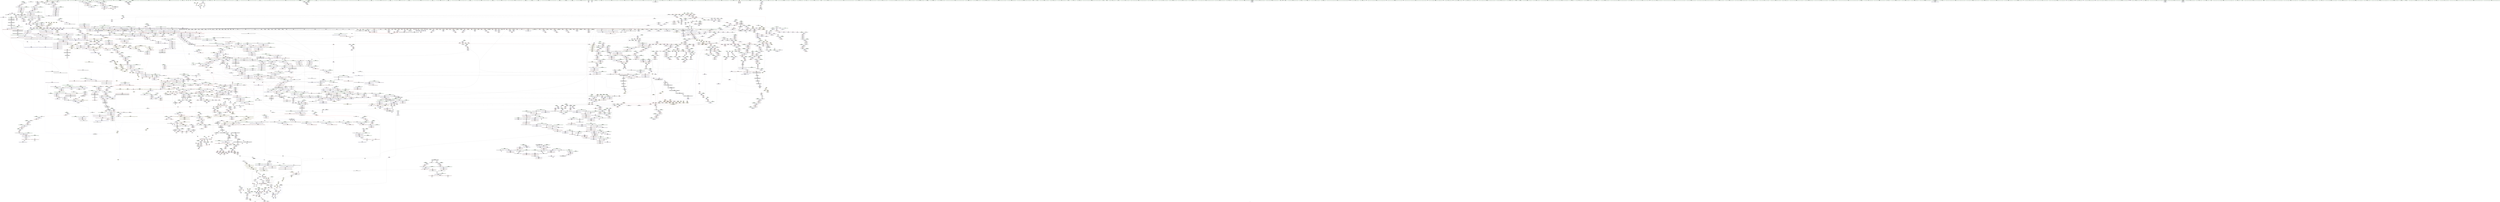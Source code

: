 digraph "SVFG" {
	label="SVFG";

	Node0x5582585fbd90 [shape=record,color=grey,label="{NodeID: 0\nNullPtr}"];
	Node0x5582585fbd90 -> Node0x558259078410[style=solid];
	Node0x5582585fbd90 -> Node0x558259078510[style=solid];
	Node0x5582585fbd90 -> Node0x5582590785e0[style=solid];
	Node0x5582585fbd90 -> Node0x5582590786b0[style=solid];
	Node0x5582585fbd90 -> Node0x558259078780[style=solid];
	Node0x5582585fbd90 -> Node0x558259078850[style=solid];
	Node0x5582585fbd90 -> Node0x558259078920[style=solid];
	Node0x5582585fbd90 -> Node0x5582590789f0[style=solid];
	Node0x5582585fbd90 -> Node0x558259078ac0[style=solid];
	Node0x5582585fbd90 -> Node0x558259078b90[style=solid];
	Node0x5582585fbd90 -> Node0x558259078c60[style=solid];
	Node0x5582585fbd90 -> Node0x558259078d30[style=solid];
	Node0x5582585fbd90 -> Node0x558259078e00[style=solid];
	Node0x5582585fbd90 -> Node0x558259078ed0[style=solid];
	Node0x5582585fbd90 -> Node0x558259078fa0[style=solid];
	Node0x5582585fbd90 -> Node0x558259079070[style=solid];
	Node0x5582585fbd90 -> Node0x558259079140[style=solid];
	Node0x5582585fbd90 -> Node0x558259079210[style=solid];
	Node0x5582585fbd90 -> Node0x5582590792e0[style=solid];
	Node0x5582585fbd90 -> Node0x5582590793b0[style=solid];
	Node0x5582585fbd90 -> Node0x558259079480[style=solid];
	Node0x5582585fbd90 -> Node0x558259079550[style=solid];
	Node0x5582585fbd90 -> Node0x558259079620[style=solid];
	Node0x5582585fbd90 -> Node0x5582590796f0[style=solid];
	Node0x5582585fbd90 -> Node0x5582590797c0[style=solid];
	Node0x5582585fbd90 -> Node0x558259079890[style=solid];
	Node0x5582585fbd90 -> Node0x558259079960[style=solid];
	Node0x5582585fbd90 -> Node0x558259079a30[style=solid];
	Node0x5582585fbd90 -> Node0x558259079b00[style=solid];
	Node0x5582585fbd90 -> Node0x558259079bd0[style=solid];
	Node0x5582585fbd90 -> Node0x558259079ca0[style=solid];
	Node0x5582585fbd90 -> Node0x558259079d70[style=solid];
	Node0x5582585fbd90 -> Node0x558259079e40[style=solid];
	Node0x5582585fbd90 -> Node0x558259079f10[style=solid];
	Node0x5582585fbd90 -> Node0x558259079fe0[style=solid];
	Node0x5582585fbd90 -> Node0x55825907a0b0[style=solid];
	Node0x5582585fbd90 -> Node0x55825907a180[style=solid];
	Node0x5582585fbd90 -> Node0x55825907a250[style=solid];
	Node0x5582585fbd90 -> Node0x55825907a320[style=solid];
	Node0x5582585fbd90 -> Node0x55825907a3f0[style=solid];
	Node0x5582585fbd90 -> Node0x55825907a4c0[style=solid];
	Node0x5582585fbd90 -> Node0x55825907a590[style=solid];
	Node0x5582585fbd90 -> Node0x55825907a660[style=solid];
	Node0x5582585fbd90 -> Node0x55825907a730[style=solid];
	Node0x5582585fbd90 -> Node0x55825907a800[style=solid];
	Node0x5582585fbd90 -> Node0x55825907a8d0[style=solid];
	Node0x5582585fbd90 -> Node0x55825907a9a0[style=solid];
	Node0x5582585fbd90 -> Node0x55825907aa70[style=solid];
	Node0x5582585fbd90 -> Node0x55825907ab40[style=solid];
	Node0x5582585fbd90 -> Node0x55825907ac10[style=solid];
	Node0x5582585fbd90 -> Node0x55825907ace0[style=solid];
	Node0x5582585fbd90 -> Node0x55825907adb0[style=solid];
	Node0x5582585fbd90 -> Node0x55825907ae80[style=solid];
	Node0x5582585fbd90 -> Node0x55825907af50[style=solid];
	Node0x5582585fbd90 -> Node0x55825907b020[style=solid];
	Node0x5582585fbd90 -> Node0x55825907b0f0[style=solid];
	Node0x5582585fbd90 -> Node0x55825907b1c0[style=solid];
	Node0x5582585fbd90 -> Node0x55825907b290[style=solid];
	Node0x5582585fbd90 -> Node0x55825907b360[style=solid];
	Node0x5582585fbd90 -> Node0x55825907b430[style=solid];
	Node0x5582585fbd90 -> Node0x55825907b500[style=solid];
	Node0x5582585fbd90 -> Node0x55825907b5d0[style=solid];
	Node0x5582585fbd90 -> Node0x55825907b6a0[style=solid];
	Node0x5582585fbd90 -> Node0x55825907b770[style=solid];
	Node0x5582585fbd90 -> Node0x55825907b840[style=solid];
	Node0x5582585fbd90 -> Node0x55825907b910[style=solid];
	Node0x5582585fbd90 -> Node0x55825907b9e0[style=solid];
	Node0x5582585fbd90 -> Node0x55825907bab0[style=solid];
	Node0x5582585fbd90 -> Node0x55825907bb80[style=solid];
	Node0x5582585fbd90 -> Node0x55825907bc50[style=solid];
	Node0x5582585fbd90 -> Node0x55825907bd20[style=solid];
	Node0x5582585fbd90 -> Node0x55825907bdf0[style=solid];
	Node0x5582585fbd90 -> Node0x55825907bec0[style=solid];
	Node0x5582585fbd90 -> Node0x55825907bf90[style=solid];
	Node0x5582585fbd90 -> Node0x55825907c060[style=solid];
	Node0x5582585fbd90 -> Node0x55825907c130[style=solid];
	Node0x5582585fbd90 -> Node0x55825907c200[style=solid];
	Node0x5582585fbd90 -> Node0x55825907c2d0[style=solid];
	Node0x5582585fbd90 -> Node0x55825907c3a0[style=solid];
	Node0x5582585fbd90 -> Node0x55825907c470[style=solid];
	Node0x5582585fbd90 -> Node0x55825907c540[style=solid];
	Node0x5582585fbd90 -> Node0x55825907c610[style=solid];
	Node0x5582585fbd90 -> Node0x55825907c6e0[style=solid];
	Node0x5582585fbd90 -> Node0x55825907c7b0[style=solid];
	Node0x5582585fbd90 -> Node0x55825907c880[style=solid];
	Node0x5582585fbd90 -> Node0x55825907c950[style=solid];
	Node0x5582585fbd90 -> Node0x55825907ca20[style=solid];
	Node0x5582585fbd90 -> Node0x55825907caf0[style=solid];
	Node0x5582585fbd90 -> Node0x5582590cf410[style=solid];
	Node0x5582585fbd90 -> Node0x5582590d54f0[style=solid];
	Node0x5582585fbd90 -> Node0x5582590d85b0[style=solid];
	Node0x5582585fbd90 -> Node0x5582590d8680[style=solid];
	Node0x5582585fbd90 -> Node0x5582590d8750[style=solid];
	Node0x5582585fbd90 -> Node0x5582590dc440[style=solid];
	Node0x5582585fbd90 -> Node0x5582590dc510[style=solid];
	Node0x5582585fbd90 -> Node0x5582590dc5e0[style=solid];
	Node0x5582585fbd90 -> Node0x5582590e0540[style=solid];
	Node0x5582585fbd90 -> Node0x5582581ae560[style=solid];
	Node0x5582585fbd90 -> Node0x558259138490[style=solid];
	Node0x5582585fbd90 -> Node0x55825913c490[style=solid];
	Node0x5582585fbd90 -> Node0x55825913c610[style=solid];
	Node0x5582585fbd90 -> Node0x55825913db10[style=solid];
	Node0x5582585fbd90 -> Node0x55825913de10[style=solid];
	Node0x5582585fbd90 -> Node0x55825913e410[style=solid];
	Node0x5582585fbd90 -> Node0x55825913eb90[style=solid];
	Node0x5582585fbd90:s64 -> Node0x55825934ba70[style=solid,color=red];
	Node0x5582585fbd90:s64 -> Node0x5582593487a0[style=solid,color=red];
	Node0x5582585fbd90:s64 -> Node0x55825933e340[style=solid,color=red];
	Node0x55825907da90 [shape=record,color=red,label="{NodeID: 1550\n1500\<--1491\n\<--__a.addr\n_ZNSt16allocator_traitsISaISt13_Rb_tree_nodeISt4pairIiiEEEE10deallocateERS4_PS3_m\n}"];
	Node0x55825907da90 -> Node0x558259069720[style=solid];
	Node0x55825905b460 [shape=record,color=green,label="{NodeID: 443\n2629\<--2630\n.addr1\<--.addr1_field_insensitive\n_ZNSt12_Destroy_auxILb1EE9__destroyIPxEEvT_S3_\n}"];
	Node0x55825905b460 -> Node0x5582590df360[style=solid];
	Node0x558259216fa0 [shape=record,color=yellow,style=double,label="{NodeID: 4207\n203V_1 = ENCHI(MR_203V_0)\npts\{7190000 7190001 \}\nFun[_ZNSt3setISt4pairIiiESt4lessIS1_ESaIS1_EE6insertEOS1_]|{<s0>66|<s1>66}}"];
	Node0x558259216fa0:s0 -> Node0x5582590dfd20[style=dashed,color=red];
	Node0x558259216fa0:s1 -> Node0x558259218ab0[style=dashed,color=red];
	Node0x5582590d33a0 [shape=record,color=blue,label="{NodeID: 1993\n720\<--716\nthis.addr\<--this\n_ZNSt3setISt4pairIiiESt4lessIS1_ESaIS1_EE6insertEOS1_\n}"];
	Node0x5582590d33a0 -> Node0x5582590a8880[style=dashed];
	Node0x55825906a900 [shape=record,color=black,label="{NodeID: 886\n1881\<--1900\n_ZSt20uninitialized_fill_nIPimiET_S1_T0_RKT1__ret\<--call\n_ZSt20uninitialized_fill_nIPimiET_S1_T0_RKT1_\n|{<s0>157}}"];
	Node0x55825906a900:s0 -> Node0x55825935dd70[style=solid,color=blue];
	Node0x5582593604a0 [shape=record,color=black,label="{NodeID: 5757\n1217 = PHI(768, )\n2nd arg _ZNSt4pairIiiEC2IiRiLb1EEEOT_OT0_ }"];
	Node0x5582593604a0 -> Node0x5582590d5b70[style=solid];
	Node0x558259139610 [shape=record,color=grey,label="{NodeID: 3543\n109 = Binary(108, 107, )\n}"];
	Node0x558259139610 -> Node0x5582590cfb90[style=solid];
	Node0x5582590a1790 [shape=record,color=purple,label="{NodeID: 1329\n3916\<--3900\ncoerce.dive4\<--agg.tmp2\n_ZNSt20__uninitialized_copyILb1EE13__uninit_copyIN9__gnu_cxx17__normal_iteratorIPKxSt6vectorIxSaIxEEEEPxEET0_T_SC_SB_\n}"];
	Node0x5582590a1790 -> Node0x5582590cce80[style=solid];
	Node0x5582590535e0 [shape=record,color=green,label="{NodeID: 222\n1258\<--1259\n_ZNSt8_Rb_treeISt4pairIiiES1_St9_IdentityIS1_ESt4lessIS1_ESaIS1_EE13_Rb_tree_implIS5_Lb1EED2Ev\<--_ZNSt8_Rb_treeISt4pairIiiES1_St9_IdentityIS1_ESt4lessIS1_ESaIS1_EE13_Rb_tree_implIS5_Lb1EED2Ev_field_insensitive\n}"];
	Node0x558259208c90 [shape=record,color=yellow,style=double,label="{NodeID: 3986\n658V_1 = ENCHI(MR_658V_0)\npts\{1573 \}\nFun[_ZNSt12_Vector_baseIiSaIiEEC2EmRKS0_]}"];
	Node0x558259208c90 -> Node0x5582590d7cc0[style=dashed];
	Node0x558259088ef0 [shape=record,color=red,label="{NodeID: 1772\n3180\<--3179\n\<--call\n_ZNSt4pairIPSt18_Rb_tree_node_baseS1_EC2IRS1_Lb1EEEOT_RKS1_\n}"];
	Node0x558259088ef0 -> Node0x5582590e29d0[style=solid];
	Node0x558259077a90 [shape=record,color=green,label="{NodeID: 665\n4050\<--4051\n__it\<--__it_field_insensitive\n_ZSt12__niter_baseIPKxSt6vectorIxSaIxEEET_N9__gnu_cxx17__normal_iteratorIS5_T0_EE\n|{|<s1>306}}"];
	Node0x558259077a90 -> Node0x5582590a2f20[style=solid];
	Node0x558259077a90:s1 -> Node0x558259348bd0[style=solid,color=red];
	Node0x558259347f20 [shape=record,color=black,label="{NodeID: 5536\n3809 = PHI(900, )\n0th arg _ZNKSt6vectorIxSaIxEE3endEv }"];
	Node0x558259347f20 -> Node0x5582590e65f0[style=solid];
	Node0x5582590de800 [shape=record,color=blue,label="{NodeID: 2215\n2531\<--2527\n__p.addr\<--__p\n_ZNSt12_Vector_baseIxSaIxEE13_M_deallocateEPxm\n}"];
	Node0x5582590de800 -> Node0x5582590849e0[style=dashed];
	Node0x5582590de800 -> Node0x558259084ab0[style=dashed];
	Node0x558259096400 [shape=record,color=purple,label="{NodeID: 1108\n907\<--906\n_M_impl\<--\n_ZNSt6vectorIxSaIxEEC2ERKS1_\n}"];
	Node0x5582585fbe20 [shape=record,color=green,label="{NodeID: 1\n7\<--1\n__dso_handle\<--dummyObj\nGlob }"];
	Node0x55825907db60 [shape=record,color=red,label="{NodeID: 1551\n1502\<--1493\n\<--__p.addr\n_ZNSt16allocator_traitsISaISt13_Rb_tree_nodeISt4pairIiiEEEE10deallocateERS4_PS3_m\n|{<s0>136}}"];
	Node0x55825907db60:s0 -> Node0x558259343b90[style=solid,color=red];
	Node0x55825905b530 [shape=record,color=green,label="{NodeID: 444\n2637\<--2638\nretval\<--retval_field_insensitive\n_ZNSt8_Rb_treeISt4pairIiiES1_St9_IdentityIS1_ESt4lessIS1_ESaIS1_EE16_M_insert_uniqueIS1_EES0_ISt17_Rb_tree_iteratorIS1_EbEOT_\n|{|<s1>199|<s2>201}}"];
	Node0x55825905b530 -> Node0x55825906c3d0[style=solid];
	Node0x55825905b530:s1 -> Node0x558259348df0[style=solid,color=red];
	Node0x55825905b530:s2 -> Node0x558259348df0[style=solid,color=red];
	Node0x55825925e9c0 [shape=record,color=yellow,style=double,label="{NodeID: 5315\n253V_2 = CSCHI(MR_253V_1)\npts\{2620002 2640002 \}\nCS[]|{<s0>30|<s1>34|<s2>87}}"];
	Node0x55825925e9c0:s0 -> Node0x55825925d290[style=dashed,color=blue];
	Node0x55825925e9c0:s1 -> Node0x55825925d5b0[style=dashed,color=blue];
	Node0x55825925e9c0:s2 -> Node0x558259215b90[style=dashed,color=red];
	Node0x558259217080 [shape=record,color=yellow,style=double,label="{NodeID: 4208\n205V_1 = ENCHI(MR_205V_0)\npts\{2360005 2400000 2400001 \}\nFun[_ZNSt3setISt4pairIiiESt4lessIS1_ESaIS1_EE6insertEOS1_]|{<s0>65}}"];
	Node0x558259217080:s0 -> Node0x55825920e520[style=dashed,color=red];
	Node0x5582590d3470 [shape=record,color=blue,label="{NodeID: 1994\n722\<--717\n__x.addr\<--__x\n_ZNSt3setISt4pairIiiESt4lessIS1_ESaIS1_EE6insertEOS1_\n}"];
	Node0x5582590d3470 -> Node0x5582590a8950[style=dashed];
	Node0x55825906a9d0 [shape=record,color=black,label="{NodeID: 887\n1904\<--1920\n_ZNSt22__uninitialized_fill_nILb1EE15__uninit_fill_nIPimiEET_S3_T0_RKT1__ret\<--call\n_ZNSt22__uninitialized_fill_nILb1EE15__uninit_fill_nIPimiEET_S3_T0_RKT1_\n|{<s0>158}}"];
	Node0x55825906a9d0:s0 -> Node0x55825935deb0[style=solid,color=blue];
	Node0x5582593605b0 [shape=record,color=black,label="{NodeID: 5758\n1400 = PHI(1363, 3375, )\n0th arg _ZNSt8_Rb_treeISt4pairIiiES1_St9_IdentityIS1_ESt4lessIS1_ESaIS1_EE11_M_put_nodeEPSt13_Rb_tree_nodeIS1_E }"];
	Node0x5582593605b0 -> Node0x5582590d6a10[style=solid];
	Node0x558259139790 [shape=record,color=grey,label="{NodeID: 3544\n2510 = Binary(2509, 1979, )\n}"];
	Node0x558259139790 -> Node0x5582590de4c0[style=solid];
	Node0x5582590a1860 [shape=record,color=purple,label="{NodeID: 1330\n4166\<--3907\noffset_0\<--\n}"];
	Node0x5582590a1860 -> Node0x5582590e7150[style=solid];
	Node0x5582590536e0 [shape=record,color=green,label="{NodeID: 223\n1275\<--1276\nthis.addr\<--this.addr_field_insensitive\n_ZNSt8_Rb_treeISt4pairIiiES1_St9_IdentityIS1_ESt4lessIS1_ESaIS1_EE8_M_eraseEPSt13_Rb_tree_nodeIS1_E\n}"];
	Node0x5582590536e0 -> Node0x5582590ab390[style=solid];
	Node0x5582590536e0 -> Node0x5582590d6050[style=solid];
	Node0x558259208d70 [shape=record,color=yellow,style=double,label="{NodeID: 3987\n660V_1 = ENCHI(MR_660V_0)\npts\{1575 \}\nFun[_ZNSt12_Vector_baseIiSaIiEEC2EmRKS0_]}"];
	Node0x558259208d70 -> Node0x5582590d7d90[style=dashed];
	Node0x558259088fc0 [shape=record,color=red,label="{NodeID: 1773\n3184\<--3183\n\<--\n_ZNSt4pairIPSt18_Rb_tree_node_baseS1_EC2IRS1_Lb1EEEOT_RKS1_\n}"];
	Node0x558259088fc0 -> Node0x5582590e2aa0[style=solid];
	Node0x558259077b60 [shape=record,color=green,label="{NodeID: 666\n4055\<--4056\n_ZNK9__gnu_cxx17__normal_iteratorIPKxSt6vectorIxSaIxEEE4baseEv\<--_ZNK9__gnu_cxx17__normal_iteratorIPKxSt6vectorIxSaIxEEE4baseEv_field_insensitive\n}"];
	Node0x558259348030 [shape=record,color=black,label="{NodeID: 5537\n2625 = PHI(2618, )\n0th arg _ZNSt12_Destroy_auxILb1EE9__destroyIPxEEvT_S3_ }"];
	Node0x558259348030 -> Node0x5582590df290[style=solid];
	Node0x5582590de8d0 [shape=record,color=blue,label="{NodeID: 2216\n2533\<--2528\n__n.addr\<--__n\n_ZNSt12_Vector_baseIxSaIxEE13_M_deallocateEPxm\n}"];
	Node0x5582590de8d0 -> Node0x558259084b80[style=dashed];
	Node0x5582590964d0 [shape=record,color=purple,label="{NodeID: 1109\n908\<--906\n_M_start\<--\n_ZNSt6vectorIxSaIxEEC2ERKS1_\n}"];
	Node0x5582590964d0 -> Node0x5582590a9990[style=solid];
	Node0x55825904ae80 [shape=record,color=green,label="{NodeID: 2\n8\<--1\n_ZSt3cin\<--dummyObj\nGlob }"];
	Node0x55825907dc30 [shape=record,color=red,label="{NodeID: 1552\n1503\<--1495\n\<--__n.addr\n_ZNSt16allocator_traitsISaISt13_Rb_tree_nodeISt4pairIiiEEEE10deallocateERS4_PS3_m\n|{<s0>136}}"];
	Node0x55825907dc30:s0 -> Node0x558259343ca0[style=solid,color=red];
	Node0x55825905b600 [shape=record,color=green,label="{NodeID: 445\n2639\<--2640\nthis.addr\<--this.addr_field_insensitive\n_ZNSt8_Rb_treeISt4pairIiiES1_St9_IdentityIS1_ESt4lessIS1_ESaIS1_EE16_M_insert_uniqueIS1_EES0_ISt17_Rb_tree_iteratorIS1_EbEOT_\n}"];
	Node0x55825905b600 -> Node0x5582590853a0[style=solid];
	Node0x55825905b600 -> Node0x5582590df430[style=solid];
	Node0x55825925ead0 [shape=record,color=yellow,style=double,label="{NodeID: 5316\n18V_2 = CSCHI(MR_18V_1)\npts\{2369 \}\nCS[]|{<s0>30|<s1>34}}"];
	Node0x55825925ead0:s0 -> Node0x55825925d130[style=dashed,color=blue];
	Node0x55825925ead0:s1 -> Node0x55825925d450[style=dashed,color=blue];
	Node0x558259217190 [shape=record,color=yellow,style=double,label="{NodeID: 4209\n207V_1 = ENCHI(MR_207V_0)\npts\{2360001 2360002 2360003 2360004 34650004 34650005 \}\nFun[_ZNSt3setISt4pairIiiESt4lessIS1_ESaIS1_EE6insertEOS1_]|{<s0>65|<s1>65}}"];
	Node0x558259217190:s0 -> Node0x55825920df00[style=dashed,color=red];
	Node0x558259217190:s1 -> Node0x55825920e630[style=dashed,color=red];
	Node0x5582590d3540 [shape=record,color=blue,label="{NodeID: 1995\n738\<--739\n\<--\n_ZNSt3setISt4pairIiiESt4lessIS1_ESaIS1_EE6insertEOS1_\n|{<s0>66}}"];
	Node0x5582590d3540:s0 -> Node0x558259218c70[style=dashed,color=red];
	Node0x55825906aaa0 [shape=record,color=black,label="{NodeID: 888\n1924\<--1943\n_ZSt6fill_nIPimiET_S1_T0_RKT1__ret\<--call1\n_ZSt6fill_nIPimiET_S1_T0_RKT1_\n|{<s0>159}}"];
	Node0x55825906aaa0:s0 -> Node0x55825935dff0[style=solid,color=blue];
	Node0x558259360700 [shape=record,color=black,label="{NodeID: 5759\n1401 = PHI(1368, 3397, )\n1st arg _ZNSt8_Rb_treeISt4pairIiiES1_St9_IdentityIS1_ESt4lessIS1_ESaIS1_EE11_M_put_nodeEPSt13_Rb_tree_nodeIS1_E }"];
	Node0x558259360700 -> Node0x5582590d6ae0[style=solid];
	Node0x558259139910 [shape=record,color=grey,label="{NodeID: 3545\n357 = Binary(356, 130, )\n}"];
	Node0x558259139910 -> Node0x5582590d1180[style=solid];
	Node0x5582590a1930 [shape=record,color=purple,label="{NodeID: 1331\n4167\<--3908\noffset_0\<--\n}"];
	Node0x5582590a1930 -> Node0x5582590cebc0[style=solid];
	Node0x5582590537b0 [shape=record,color=green,label="{NodeID: 224\n1277\<--1278\n__x.addr\<--__x.addr_field_insensitive\n_ZNSt8_Rb_treeISt4pairIiiES1_St9_IdentityIS1_ESt4lessIS1_ESaIS1_EE8_M_eraseEPSt13_Rb_tree_nodeIS1_E\n}"];
	Node0x5582590537b0 -> Node0x5582590ab460[style=solid];
	Node0x5582590537b0 -> Node0x5582590ab530[style=solid];
	Node0x5582590537b0 -> Node0x5582590ab600[style=solid];
	Node0x5582590537b0 -> Node0x5582590ab6d0[style=solid];
	Node0x5582590537b0 -> Node0x5582590d6120[style=solid];
	Node0x5582590537b0 -> Node0x5582590d62c0[style=solid];
	Node0x558259208e50 [shape=record,color=yellow,style=double,label="{NodeID: 3988\n662V_1 = ENCHI(MR_662V_0)\npts\{2180000 2180001 2180002 \}\nFun[_ZNSt12_Vector_baseIiSaIiEEC2EmRKS0_]|{<s0>139|<s1>139|<s2>139}}"];
	Node0x558259208e50:s0 -> Node0x5582590d85b0[style=dashed,color=red];
	Node0x558259208e50:s1 -> Node0x5582590d8680[style=dashed,color=red];
	Node0x558259208e50:s2 -> Node0x5582590d8750[style=dashed,color=red];
	Node0x558259089090 [shape=record,color=red,label="{NodeID: 1774\n3196\<--3190\n\<--__x.addr\n_ZStltIiiEbRKSt4pairIT_T0_ES5_\n}"];
	Node0x558259089090 -> Node0x55825909deb0[style=solid];
	Node0x558259077c60 [shape=record,color=green,label="{NodeID: 667\n4063\<--4064\n__first.addr\<--__first.addr_field_insensitive\n_ZNSt11__copy_moveILb0ELb1ESt26random_access_iterator_tagE8__copy_mIxEEPT_PKS3_S6_S4_\n}"];
	Node0x558259077c60 -> Node0x5582590cd9e0[style=solid];
	Node0x558259077c60 -> Node0x5582590cdab0[style=solid];
	Node0x558259077c60 -> Node0x5582590e8260[style=solid];
	Node0x558259348140 [shape=record,color=black,label="{NodeID: 5538\n2626 = PHI(2619, )\n1st arg _ZNSt12_Destroy_auxILb1EE9__destroyIPxEEvT_S3_ }"];
	Node0x558259348140 -> Node0x5582590df360[style=solid];
	Node0x5582590de9a0 [shape=record,color=blue,label="{NodeID: 2217\n2555\<--2552\n__a.addr\<--__a\n_ZNSt16allocator_traitsISaIxEE10deallocateERS0_Pxm\n}"];
	Node0x5582590de9a0 -> Node0x558259084c50[style=dashed];
	Node0x5582590965a0 [shape=record,color=purple,label="{NodeID: 1110\n922\<--921\n_M_impl13\<--\n_ZNSt6vectorIxSaIxEEC2ERKS1_\n}"];
	Node0x55825904af10 [shape=record,color=green,label="{NodeID: 3\n9\<--1\n_ZSt4cout\<--dummyObj\nGlob }"];
	Node0x55825907dd00 [shape=record,color=red,label="{NodeID: 1553\n1521\<--1512\nthis1\<--this.addr\n_ZN9__gnu_cxx13new_allocatorISt13_Rb_tree_nodeISt4pairIiiEEE10deallocateEPS4_m\n}"];
	Node0x55825905b6d0 [shape=record,color=green,label="{NodeID: 446\n2641\<--2642\n__v.addr\<--__v.addr_field_insensitive\n_ZNSt8_Rb_treeISt4pairIiiES1_St9_IdentityIS1_ESt4lessIS1_ESaIS1_EE16_M_insert_uniqueIS1_EES0_ISt17_Rb_tree_iteratorIS1_EbEOT_\n}"];
	Node0x55825905b6d0 -> Node0x558259085470[style=solid];
	Node0x55825905b6d0 -> Node0x558259085540[style=solid];
	Node0x55825905b6d0 -> Node0x5582590df500[style=solid];
	Node0x5582590d3610 [shape=record,color=blue,label="{NodeID: 1996\n741\<--742\n\<--\n_ZNSt3setISt4pairIiiESt4lessIS1_ESaIS1_EE6insertEOS1_\n|{<s0>66}}"];
	Node0x5582590d3610:s0 -> Node0x558259218d50[style=dashed,color=red];
	Node0x55825906ab70 [shape=record,color=black,label="{NodeID: 889\n1947\<--1985\n_ZSt10__fill_n_aIPimiEN9__gnu_cxx11__enable_ifIXsr11__is_scalarIT1_EE7__valueET_E6__typeES4_T0_RKS3__ret\<--\n_ZSt10__fill_n_aIPimiEN9__gnu_cxx11__enable_ifIXsr11__is_scalarIT1_EE7__valueET_E6__typeES4_T0_RKS3_\n|{<s0>161}}"];
	Node0x55825906ab70:s0 -> Node0x55825935e270[style=solid,color=blue];
	Node0x558259360850 [shape=record,color=black,label="{NodeID: 5760\n553 = PHI(217, )\n0th arg _ZNSt6vectorIiSaIiEEC2EmRKiRKS0_ }"];
	Node0x558259360850 -> Node0x5582590d2500[style=solid];
	Node0x558259139a90 [shape=record,color=grey,label="{NodeID: 3546\n378 = Binary(375, 379, )\n}"];
	Node0x5582590a1a00 [shape=record,color=purple,label="{NodeID: 1332\n4169\<--3910\noffset_0\<--\n}"];
	Node0x5582590a1a00 -> Node0x5582590e7220[style=solid];
	Node0x558259053880 [shape=record,color=green,label="{NodeID: 225\n1279\<--1280\n__y\<--__y_field_insensitive\n_ZNSt8_Rb_treeISt4pairIiiES1_St9_IdentityIS1_ESt4lessIS1_ESaIS1_EE8_M_eraseEPSt13_Rb_tree_nodeIS1_E\n}"];
	Node0x558259053880 -> Node0x5582590ab7a0[style=solid];
	Node0x558259053880 -> Node0x5582590d61f0[style=solid];
	Node0x558259089160 [shape=record,color=red,label="{NodeID: 1775\n3207\<--3190\n\<--__x.addr\n_ZStltIiiEbRKSt4pairIT_T0_ES5_\n}"];
	Node0x558259089160 -> Node0x55825909e120[style=solid];
	Node0x558259077d30 [shape=record,color=green,label="{NodeID: 668\n4065\<--4066\n__last.addr\<--__last.addr_field_insensitive\n_ZNSt11__copy_moveILb0ELb1ESt26random_access_iterator_tagE8__copy_mIxEEPT_PKS3_S6_S4_\n}"];
	Node0x558259077d30 -> Node0x5582590cdb80[style=solid];
	Node0x558259077d30 -> Node0x5582590e8330[style=solid];
	Node0x558259348250 [shape=record,color=black,label="{NodeID: 5539\n3501 = PHI(3490, )\n0th arg _ZN9__gnu_cxx13new_allocatorISt13_Rb_tree_nodeISt4pairIiiEEE9constructIS3_JS3_EEEvPT_DpOT0_ }"];
	Node0x558259348250 -> Node0x5582590e4640[style=solid];
	Node0x5582590dea70 [shape=record,color=blue,label="{NodeID: 2218\n2557\<--2553\n__p.addr\<--__p\n_ZNSt16allocator_traitsISaIxEE10deallocateERS0_Pxm\n}"];
	Node0x5582590dea70 -> Node0x558259084d20[style=dashed];
	Node0x558259096670 [shape=record,color=purple,label="{NodeID: 1111\n923\<--921\n_M_finish\<--\n_ZNSt6vectorIxSaIxEEC2ERKS1_\n}"];
	Node0x558259096670 -> Node0x5582590d4240[style=solid];
	Node0x55825904b1c0 [shape=record,color=green,label="{NodeID: 4\n10\<--1\n.str\<--dummyObj\nGlob }"];
	Node0x55825907ddd0 [shape=record,color=red,label="{NodeID: 1554\n1522\<--1514\n\<--__p.addr\n_ZN9__gnu_cxx13new_allocatorISt13_Rb_tree_nodeISt4pairIiiEEE10deallocateEPS4_m\n}"];
	Node0x55825907ddd0 -> Node0x5582590697f0[style=solid];
	Node0x55825905b7a0 [shape=record,color=green,label="{NodeID: 447\n2643\<--2644\n__res\<--__res_field_insensitive\n_ZNSt8_Rb_treeISt4pairIiiES1_St9_IdentityIS1_ESt4lessIS1_ESaIS1_EE16_M_insert_uniqueIS1_EES0_ISt17_Rb_tree_iteratorIS1_EbEOT_\n}"];
	Node0x55825905b7a0 -> Node0x55825906c4a0[style=solid];
	Node0x55825905b7a0 -> Node0x55825909b610[style=solid];
	Node0x55825905b7a0 -> Node0x55825909b6e0[style=solid];
	Node0x55825905b7a0 -> Node0x55825909b7b0[style=solid];
	Node0x55825905b7a0 -> Node0x55825909b880[style=solid];
	Node0x55825925edf0 [shape=record,color=yellow,style=double,label="{NodeID: 5318\n182V_2 = CSCHI(MR_182V_1)\npts\{2360000 2360001 2360002 2360003 2360004 \}\nCS[]|{<s0>63}}"];
	Node0x55825925edf0:s0 -> Node0x55825925deb0[style=dashed,color=blue];
	Node0x5582590d36e0 [shape=record,color=blue,label="{NodeID: 1997\n757\<--753\n__x.addr\<--__x\n_ZSt9make_pairIiRiESt4pairINSt17__decay_and_stripIT_E6__typeENS2_IT0_E6__typeEEOS3_OS6_\n}"];
	Node0x5582590d36e0 -> Node0x5582590a8af0[style=dashed];
	Node0x55825906ac40 [shape=record,color=black,label="{NodeID: 890\n1987\<--1992\n_ZSt12__niter_baseIPiET_S1__ret\<--\n_ZSt12__niter_baseIPiET_S1_\n|{<s0>160}}"];
	Node0x55825906ac40:s0 -> Node0x55825935e130[style=solid,color=blue];
	Node0x558259360960 [shape=record,color=black,label="{NodeID: 5761\n554 = PHI(272, )\n1st arg _ZNSt6vectorIiSaIiEEC2EmRKiRKS0_ }"];
	Node0x558259360960 -> Node0x5582590d25d0[style=solid];
	Node0x558259139c10 [shape=record,color=grey,label="{NodeID: 3547\n88 = Binary(87, 81, )\n}"];
	Node0x558259139c10 -> Node0x5582590cf850[style=solid];
	Node0x5582590a1ad0 [shape=record,color=purple,label="{NodeID: 1333\n4170\<--3911\noffset_0\<--\n}"];
	Node0x5582590a1ad0 -> Node0x5582590cec90[style=solid];
	Node0x558259053950 [shape=record,color=green,label="{NodeID: 226\n1291\<--1292\n_ZNSt8_Rb_treeISt4pairIiiES1_St9_IdentityIS1_ESt4lessIS1_ESaIS1_EE8_S_rightEPSt18_Rb_tree_node_base\<--_ZNSt8_Rb_treeISt4pairIiiES1_St9_IdentityIS1_ESt4lessIS1_ESaIS1_EE8_S_rightEPSt18_Rb_tree_node_base_field_insensitive\n}"];
	Node0x558259089230 [shape=record,color=red,label="{NodeID: 1776\n3212\<--3190\n\<--__x.addr\n_ZStltIiiEbRKSt4pairIT_T0_ES5_\n}"];
	Node0x558259089230 -> Node0x55825909e1f0[style=solid];
	Node0x558259077e00 [shape=record,color=green,label="{NodeID: 669\n4067\<--4068\n__result.addr\<--__result.addr_field_insensitive\n_ZNSt11__copy_moveILb0ELb1ESt26random_access_iterator_tagE8__copy_mIxEEPT_PKS3_S6_S4_\n}"];
	Node0x558259077e00 -> Node0x5582590cdc50[style=solid];
	Node0x558259077e00 -> Node0x5582590cdd20[style=solid];
	Node0x558259077e00 -> Node0x5582590e8400[style=solid];
	Node0x558259348360 [shape=record,color=black,label="{NodeID: 5540\n3502 = PHI(3491, )\n1st arg _ZN9__gnu_cxx13new_allocatorISt13_Rb_tree_nodeISt4pairIiiEEE9constructIS3_JS3_EEEvPT_DpOT0_ }"];
	Node0x558259348360 -> Node0x5582590e4710[style=solid];
	Node0x5582590deb40 [shape=record,color=blue,label="{NodeID: 2219\n2559\<--2554\n__n.addr\<--__n\n_ZNSt16allocator_traitsISaIxEE10deallocateERS0_Pxm\n}"];
	Node0x5582590deb40 -> Node0x558259084df0[style=dashed];
	Node0x558259096740 [shape=record,color=purple,label="{NodeID: 1112\n957\<--956\n_M_impl\<--\n_ZNSt6vectorIxSaIxEED2Ev\n}"];
	Node0x55825904b250 [shape=record,color=green,label="{NodeID: 5\n12\<--1\n.str.1\<--dummyObj\nGlob }"];
	Node0x55825907dea0 [shape=record,color=red,label="{NodeID: 1555\n1535\<--1532\nthis1\<--this.addr\n_ZNSaISt13_Rb_tree_nodeISt4pairIiiEEED2Ev\n}"];
	Node0x55825907dea0 -> Node0x5582590698c0[style=solid];
	Node0x55825905b870 [shape=record,color=green,label="{NodeID: 448\n2645\<--2646\nref.tmp\<--ref.tmp_field_insensitive\n_ZNSt8_Rb_treeISt4pairIiiES1_St9_IdentityIS1_ESt4lessIS1_ESaIS1_EE16_M_insert_uniqueIS1_EES0_ISt17_Rb_tree_iteratorIS1_EbEOT_\n|{<s0>194}}"];
	Node0x55825905b870:s0 -> Node0x55825934c150[style=solid,color=red];
	Node0x55825925ef50 [shape=record,color=yellow,style=double,label="{NodeID: 5319\n182V_2 = CSCHI(MR_182V_1)\npts\{2360000 2360001 2360002 2360003 2360004 \}\nCS[]|{<s0>103}}"];
	Node0x55825925ef50:s0 -> Node0x55825925edf0[style=dashed,color=blue];
	Node0x5582590d37b0 [shape=record,color=blue,label="{NodeID: 1998\n759\<--754\n__y.addr\<--__y\n_ZSt9make_pairIiRiESt4pairINSt17__decay_and_stripIT_E6__typeENS2_IT0_E6__typeEEOS3_OS6_\n}"];
	Node0x5582590d37b0 -> Node0x5582590a8bc0[style=dashed];
	Node0x55825906ad10 [shape=record,color=black,label="{NodeID: 891\n2012\<--2011\n\<--_M_impl\n_ZNSt12_Vector_baseIiSaIiEE13_M_deallocateEPim\n|{<s0>162}}"];
	Node0x55825906ad10:s0 -> Node0x558259363ad0[style=solid,color=red];
	Node0x558259360a70 [shape=record,color=black,label="{NodeID: 5762\n555 = PHI(219, )\n2nd arg _ZNSt6vectorIiSaIiEEC2EmRKiRKS0_ }"];
	Node0x558259360a70 -> Node0x5582590d26a0[style=solid];
	Node0x558259139d90 [shape=record,color=grey,label="{NodeID: 3548\n4089 = Binary(178, 4088, )\n}"];
	Node0x5582590a1ba0 [shape=record,color=purple,label="{NodeID: 1334\n3940\<--3926\ncoerce.dive\<--__first\n_ZSt4copyIN9__gnu_cxx17__normal_iteratorIPKxSt6vectorIxSaIxEEEEPxET0_T_SA_S9_\n}"];
	Node0x5582590a1ba0 -> Node0x5582590e72f0[style=solid];
	Node0x558259053a50 [shape=record,color=green,label="{NodeID: 227\n1297\<--1298\n_ZNSt8_Rb_treeISt4pairIiiES1_St9_IdentityIS1_ESt4lessIS1_ESaIS1_EE7_S_leftEPSt18_Rb_tree_node_base\<--_ZNSt8_Rb_treeISt4pairIiiES1_St9_IdentityIS1_ESt4lessIS1_ESaIS1_EE7_S_leftEPSt18_Rb_tree_node_base_field_insensitive\n}"];
	Node0x558259209120 [shape=record,color=yellow,style=double,label="{NodeID: 3991\n84V_1 = ENCHI(MR_84V_0)\npts\{2300001 \}\nFun[_ZNKSt6vectorIxSaIxEE3endEv]}"];
	Node0x558259209120 -> Node0x5582590cc660[style=dashed];
	Node0x558259089300 [shape=record,color=red,label="{NodeID: 1777\n3199\<--3192\n\<--__y.addr\n_ZStltIiiEbRKSt4pairIT_T0_ES5_\n}"];
	Node0x558259089300 -> Node0x55825909df80[style=solid];
	Node0x558259077ed0 [shape=record,color=green,label="{NodeID: 670\n4069\<--4070\n_Num\<--_Num_field_insensitive\n_ZNSt11__copy_moveILb0ELb1ESt26random_access_iterator_tagE8__copy_mIxEEPT_PKS3_S6_S4_\n}"];
	Node0x558259077ed0 -> Node0x5582590cddf0[style=solid];
	Node0x558259077ed0 -> Node0x5582590cdec0[style=solid];
	Node0x558259077ed0 -> Node0x5582590cdf90[style=solid];
	Node0x558259077ed0 -> Node0x5582590e84d0[style=solid];
	Node0x558259348470 [shape=record,color=black,label="{NodeID: 5541\n3503 = PHI(3493, )\n2nd arg _ZN9__gnu_cxx13new_allocatorISt13_Rb_tree_nodeISt4pairIiiEEE9constructIS3_JS3_EEEvPT_DpOT0_ }"];
	Node0x558259348470 -> Node0x5582590e47e0[style=solid];
	Node0x5582590dec10 [shape=record,color=blue,label="{NodeID: 2220\n2576\<--2573\nthis.addr\<--this\n_ZN9__gnu_cxx13new_allocatorIxE10deallocateEPxm\n}"];
	Node0x5582590dec10 -> Node0x558259084ec0[style=dashed];
	Node0x558259096810 [shape=record,color=purple,label="{NodeID: 1113\n958\<--956\n_M_start\<--\n_ZNSt6vectorIxSaIxEED2Ev\n}"];
	Node0x558259096810 -> Node0x5582590a9da0[style=solid];
	Node0x55825904b2e0 [shape=record,color=green,label="{NodeID: 6\n14\<--1\n.str.2\<--dummyObj\nGlob }"];
	Node0x55825907df70 [shape=record,color=red,label="{NodeID: 1556\n1546\<--1543\nthis1\<--this.addr\n_ZN9__gnu_cxx13new_allocatorISt13_Rb_tree_nodeISt4pairIiiEEED2Ev\n}"];
	Node0x55825905b940 [shape=record,color=green,label="{NodeID: 449\n2647\<--2648\n__an\<--__an_field_insensitive\n_ZNSt8_Rb_treeISt4pairIiiES1_St9_IdentityIS1_ESt4lessIS1_ESaIS1_EE16_M_insert_uniqueIS1_EES0_ISt17_Rb_tree_iteratorIS1_EbEOT_\n|{<s0>196|<s1>198}}"];
	Node0x55825905b940:s0 -> Node0x55825934d630[style=solid,color=red];
	Node0x55825905b940:s1 -> Node0x558259345ab0[style=solid,color=red];
	Node0x55825925f0b0 [shape=record,color=yellow,style=double,label="{NodeID: 5320\n424V_2 = CSCHI(MR_424V_1)\npts\{2360001 2360002 2360003 2360004 \}\nCS[]|{<s0>106}}"];
	Node0x55825925f0b0:s0 -> Node0x55825925ef50[style=dashed,color=blue];
	Node0x5582590d3880 [shape=record,color=blue,label="{NodeID: 1999\n779\<--778\nthis.addr\<--this\n_ZNKSt3setISt4pairIiiESt4lessIS1_ESaIS1_EE5emptyEv\n}"];
	Node0x5582590d3880 -> Node0x5582590a8d60[style=dashed];
	Node0x55825906ade0 [shape=record,color=black,label="{NodeID: 892\n2034\<--2033\n\<--\n_ZNSt16allocator_traitsISaIiEE10deallocateERS0_Pim\n|{<s0>163}}"];
	Node0x55825906ade0:s0 -> Node0x55825933e450[style=solid,color=red];
	Node0x558259360b80 [shape=record,color=black,label="{NodeID: 5763\n556 = PHI(221, )\n3rd arg _ZNSt6vectorIiSaIiEEC2EmRKiRKS0_ }"];
	Node0x558259360b80 -> Node0x5582590d2770[style=solid];
	Node0x558259139f10 [shape=record,color=grey,label="{NodeID: 3549\n4079 = Binary(4078, 178, )\n}"];
	Node0x558259139f10 -> Node0x5582590e84d0[style=solid];
	Node0x5582590a1c70 [shape=record,color=purple,label="{NodeID: 1335\n3942\<--3928\ncoerce.dive1\<--__last\n_ZSt4copyIN9__gnu_cxx17__normal_iteratorIPKxSt6vectorIxSaIxEEEEPxET0_T_SA_S9_\n}"];
	Node0x5582590a1c70 -> Node0x5582590e73c0[style=solid];
	Node0x55825905c250 [shape=record,color=green,label="{NodeID: 228\n1302\<--1303\n_ZNSt8_Rb_treeISt4pairIiiES1_St9_IdentityIS1_ESt4lessIS1_ESaIS1_EE12_M_drop_nodeEPSt13_Rb_tree_nodeIS1_E\<--_ZNSt8_Rb_treeISt4pairIiiES1_St9_IdentityIS1_ESt4lessIS1_ESaIS1_EE12_M_drop_nodeEPSt13_Rb_tree_nodeIS1_E_field_insensitive\n}"];
	Node0x558259209200 [shape=record,color=yellow,style=double,label="{NodeID: 3992\n749V_1 = ENCHI(MR_749V_0)\npts\{38110000 \}\nFun[_ZNKSt6vectorIxSaIxEE3endEv]|{<s0>284}}"];
	Node0x558259209200:s0 -> Node0x5582590e88e0[style=dashed,color=red];
	Node0x5582590893d0 [shape=record,color=red,label="{NodeID: 1778\n3204\<--3192\n\<--__y.addr\n_ZStltIiiEbRKSt4pairIT_T0_ES5_\n}"];
	Node0x5582590893d0 -> Node0x55825909e050[style=solid];
	Node0x558259077fa0 [shape=record,color=green,label="{NodeID: 671\n4091\<--4092\nllvm.memmove.p0i8.p0i8.i64\<--llvm.memmove.p0i8.p0i8.i64_field_insensitive\n}"];
	Node0x558259348580 [shape=record,color=black,label="{NodeID: 5542\n2345 = PHI(2338, )\n0th arg _ZN9__gnu_cxx13new_allocatorIxE8allocateEmPKv }"];
	Node0x558259348580 -> Node0x5582590dd070[style=solid];
	Node0x5582590dece0 [shape=record,color=blue,label="{NodeID: 2221\n2578\<--2574\n__p.addr\<--__p\n_ZN9__gnu_cxx13new_allocatorIxE10deallocateEPxm\n}"];
	Node0x5582590dece0 -> Node0x558259084f90[style=dashed];
	Node0x5582590968e0 [shape=record,color=purple,label="{NodeID: 1114\n961\<--960\n_M_impl2\<--\n_ZNSt6vectorIxSaIxEED2Ev\n}"];
	Node0x55825904b370 [shape=record,color=green,label="{NodeID: 7\n16\<--1\n.str.3\<--dummyObj\nGlob }"];
	Node0x55825907e040 [shape=record,color=red,label="{NodeID: 1557\n1553\<--1550\nthis1\<--this.addr\n_ZN9__gnu_cxx13new_allocatorIiEC2Ev\n}"];
	Node0x55825905ba10 [shape=record,color=green,label="{NodeID: 450\n2649\<--2650\nref.tmp3\<--ref.tmp3_field_insensitive\n_ZNSt8_Rb_treeISt4pairIiiES1_St9_IdentityIS1_ESt4lessIS1_ESaIS1_EE16_M_insert_uniqueIS1_EES0_ISt17_Rb_tree_iteratorIS1_EbEOT_\n|{|<s1>199}}"];
	Node0x55825905ba10 -> Node0x55825909b950[style=solid];
	Node0x55825905ba10:s1 -> Node0x558259349000[style=solid,color=red];
	Node0x55825925f210 [shape=record,color=yellow,style=double,label="{NodeID: 5321\n908V_2 = CSCHI(MR_908V_1)\npts\{34650004 34650005 \}\nCS[]|{<s0>225}}"];
	Node0x55825925f210:s0 -> Node0x558259261640[style=dashed,color=blue];
	Node0x5582590d3950 [shape=record,color=blue,label="{NodeID: 2000\n792\<--789\nthis.addr\<--this\n_ZNKSt3setISt4pairIiiESt4lessIS1_ESaIS1_EE5beginEv\n}"];
	Node0x5582590d3950 -> Node0x5582590a8e30[style=dashed];
	Node0x55825906aeb0 [shape=record,color=black,label="{NodeID: 893\n2056\<--2055\n\<--\n_ZN9__gnu_cxx13new_allocatorIiE10deallocateEPim\n}"];
	Node0x558259360c90 [shape=record,color=black,label="{NodeID: 5764\n1488 = PHI(1409, )\n0th arg _ZNSt16allocator_traitsISaISt13_Rb_tree_nodeISt4pairIiiEEEE10deallocateERS4_PS3_m }"];
	Node0x558259360c90 -> Node0x5582590d7230[style=solid];
	Node0x55825913a090 [shape=record,color=grey,label="{NodeID: 3550\n4078 = Binary(4076, 4077, )\n}"];
	Node0x55825913a090 -> Node0x558259139f10[style=solid];
	Node0x5582590a1d40 [shape=record,color=purple,label="{NodeID: 1336\n3953\<--3932\ncoerce.dive4\<--agg.tmp\n_ZSt4copyIN9__gnu_cxx17__normal_iteratorIPKxSt6vectorIxSaIxEEEEPxET0_T_SA_S9_\n}"];
	Node0x5582590a1d40 -> Node0x5582590e7630[style=solid];
	Node0x55825905c350 [shape=record,color=green,label="{NodeID: 229\n1310\<--1311\nthis.addr\<--this.addr_field_insensitive\n_ZNSt8_Rb_treeISt4pairIiiES1_St9_IdentityIS1_ESt4lessIS1_ESaIS1_EE8_M_beginEv\n}"];
	Node0x55825905c350 -> Node0x5582590ab870[style=solid];
	Node0x55825905c350 -> Node0x5582590d6390[style=solid];
	Node0x5582590894a0 [shape=record,color=red,label="{NodeID: 1779\n3215\<--3192\n\<--__y.addr\n_ZStltIiiEbRKSt4pairIT_T0_ES5_\n}"];
	Node0x5582590894a0 -> Node0x55825909e2c0[style=solid];
	Node0x5582590780a0 [shape=record,color=green,label="{NodeID: 672\n4105\<--4106\nthis.addr\<--this.addr_field_insensitive\n_ZNK9__gnu_cxx17__normal_iteratorIPKxSt6vectorIxSaIxEEE4baseEv\n}"];
	Node0x5582590780a0 -> Node0x5582590ce060[style=solid];
	Node0x5582590780a0 -> Node0x5582590e8670[style=solid];
	Node0x558259348690 [shape=record,color=black,label="{NodeID: 5543\n2346 = PHI(2339, )\n1st arg _ZN9__gnu_cxx13new_allocatorIxE8allocateEmPKv }"];
	Node0x558259348690 -> Node0x5582590dd140[style=solid];
	Node0x5582590dedb0 [shape=record,color=blue,label="{NodeID: 2222\n2580\<--2575\n.addr\<--\n_ZN9__gnu_cxx13new_allocatorIxE10deallocateEPxm\n}"];
	Node0x5582590969b0 [shape=record,color=purple,label="{NodeID: 1115\n962\<--960\n_M_finish\<--\n_ZNSt6vectorIxSaIxEED2Ev\n}"];
	Node0x5582590969b0 -> Node0x5582590a9e70[style=solid];
	Node0x55825904bbb0 [shape=record,color=green,label="{NodeID: 8\n18\<--1\nstdin\<--dummyObj\nGlob }"];
	Node0x55825907e110 [shape=record,color=red,label="{NodeID: 1558\n1560\<--1557\nthis1\<--this.addr\n_ZN9__gnu_cxx13new_allocatorIiED2Ev\n}"];
	Node0x55825905bae0 [shape=record,color=green,label="{NodeID: 451\n2651\<--2652\nref.tmp7\<--ref.tmp7_field_insensitive\n_ZNSt8_Rb_treeISt4pairIiiES1_St9_IdentityIS1_ESt4lessIS1_ESaIS1_EE16_M_insert_uniqueIS1_EES0_ISt17_Rb_tree_iteratorIS1_EbEOT_\n|{|<s1>199}}"];
	Node0x55825905bae0 -> Node0x5582590df840[style=solid];
	Node0x55825905bae0:s1 -> Node0x558259349180[style=solid,color=red];
	Node0x55825925f370 [shape=record,color=yellow,style=double,label="{NodeID: 5322\n77V_2 = CSCHI(MR_77V_1)\npts\{1832 \}\nCS[]|{<s0>55}}"];
	Node0x55825925f370:s0 -> Node0x55825925bbd0[style=dashed,color=blue];
	Node0x5582590d3a20 [shape=record,color=blue,label="{NodeID: 2001\n800\<--797\ncoerce.dive\<--call\n_ZNKSt3setISt4pairIiiESt4lessIS1_ESaIS1_EE5beginEv\n}"];
	Node0x5582590d3a20 -> Node0x5582590a8f00[style=dashed];
	Node0x55825906af80 [shape=record,color=black,label="{NodeID: 894\n2173\<--2172\n\<--this1\n_ZNSt6vectorIxSaIxEE18_M_fill_initializeEmRKx\n}"];
	Node0x55825906af80 -> Node0x558259099e80[style=solid];
	Node0x55825906af80 -> Node0x558259099f50[style=solid];
	Node0x558259360da0 [shape=record,color=black,label="{NodeID: 5765\n1489 = PHI(1410, )\n1st arg _ZNSt16allocator_traitsISaISt13_Rb_tree_nodeISt4pairIiiEEEE10deallocateERS4_PS3_m }"];
	Node0x558259360da0 -> Node0x5582590d7300[style=solid];
	Node0x55825913a210 [shape=record,color=grey,label="{NodeID: 3551\n415 = Binary(413, 414, )\n}"];
	Node0x55825913a210 -> Node0x55825913a390[style=solid];
	Node0x5582590a1e10 [shape=record,color=purple,label="{NodeID: 1337\n3964\<--3932\ncoerce.dive10\<--agg.tmp\n_ZSt4copyIN9__gnu_cxx17__normal_iteratorIPKxSt6vectorIxSaIxEEEEPxET0_T_SA_S9_\n}"];
	Node0x5582590a1e10 -> Node0x5582590cd1c0[style=solid];
	Node0x55825905c420 [shape=record,color=green,label="{NodeID: 230\n1325\<--1326\nthis.addr\<--this.addr_field_insensitive\n_ZNSt8_Rb_treeISt4pairIiiES1_St9_IdentityIS1_ESt4lessIS1_ESaIS1_EE13_Rb_tree_implIS5_Lb1EED2Ev\n}"];
	Node0x55825905c420 -> Node0x5582590aba10[style=solid];
	Node0x55825905c420 -> Node0x5582590d6460[style=solid];
	Node0x558259089570 [shape=record,color=red,label="{NodeID: 1780\n3198\<--3197\n\<--first\n_ZStltIiiEbRKSt4pairIT_T0_ES5_\n}"];
	Node0x558259089570 -> Node0x55825913c910[style=solid];
	Node0x558259078170 [shape=record,color=green,label="{NodeID: 673\n4114\<--4115\nthis.addr\<--this.addr_field_insensitive\n_ZN9__gnu_cxx17__normal_iteratorIPKxSt6vectorIxSaIxEEEC2ERKS2_\n}"];
	Node0x558259078170 -> Node0x5582590ce130[style=solid];
	Node0x558259078170 -> Node0x5582590e8740[style=solid];
	Node0x5582593487a0 [shape=record,color=black,label="{NodeID: 5544\n2347 = PHI(3, )\n2nd arg _ZN9__gnu_cxx13new_allocatorIxE8allocateEmPKv }"];
	Node0x5582593487a0 -> Node0x5582590dd210[style=solid];
	Node0x5582590dee80 [shape=record,color=blue,label="{NodeID: 2223\n2594\<--2591\n__first.addr\<--__first\n_ZSt8_DestroyIPxxEvT_S1_RSaIT0_E\n}"];
	Node0x5582590dee80 -> Node0x558259085060[style=dashed];
	Node0x558259096a80 [shape=record,color=purple,label="{NodeID: 1116\n1003\<--1002\n_M_t\<--this1\n_ZNSt3setISt4pairIiiESt4lessIS1_ESaIS1_EED2Ev\n|{<s0>93}}"];
	Node0x558259096a80:s0 -> Node0x558259361d70[style=solid,color=red];
	Node0x55825904bc40 [shape=record,color=green,label="{NodeID: 9\n19\<--1\n.str.4\<--dummyObj\nGlob }"];
	Node0x55825907e1e0 [shape=record,color=red,label="{NodeID: 1559\n1579\<--1566\nthis1\<--this.addr\n_ZNSt12_Vector_baseIiSaIiEEC2EmRKS0_\n|{|<s1>140}}"];
	Node0x55825907e1e0 -> Node0x558259098550[style=solid];
	Node0x55825907e1e0:s1 -> Node0x558259345330[style=solid,color=red];
	Node0x55825905bbb0 [shape=record,color=green,label="{NodeID: 452\n2653\<--2654\nref.tmp8\<--ref.tmp8_field_insensitive\n_ZNSt8_Rb_treeISt4pairIiiES1_St9_IdentityIS1_ESt4lessIS1_ESaIS1_EE16_M_insert_uniqueIS1_EES0_ISt17_Rb_tree_iteratorIS1_EbEOT_\n|{<s0>200|<s1>201}}"];
	Node0x55825905bbb0:s0 -> Node0x558259347530[style=solid,color=red];
	Node0x55825905bbb0:s1 -> Node0x558259349000[style=solid,color=red];
	Node0x55825925f4d0 [shape=record,color=yellow,style=double,label="{NodeID: 5323\n77V_2 = CSCHI(MR_77V_1)\npts\{1832 \}\nCS[]|{<s0>143}}"];
	Node0x55825925f4d0:s0 -> Node0x55825925f370[style=dashed,color=blue];
	Node0x5582590d3af0 [shape=record,color=blue,label="{NodeID: 2002\n807\<--806\nthis.addr\<--this\n_ZNKSt23_Rb_tree_const_iteratorISt4pairIiiEEptEv\n}"];
	Node0x5582590d3af0 -> Node0x5582590a8fd0[style=dashed];
	Node0x55825906b050 [shape=record,color=black,label="{NodeID: 895\n2179\<--2172\n\<--this1\n_ZNSt6vectorIxSaIxEE18_M_fill_initializeEmRKx\n|{<s0>170}}"];
	Node0x55825906b050:s0 -> Node0x55825933df90[style=solid,color=red];
	Node0x558259360eb0 [shape=record,color=black,label="{NodeID: 5766\n1490 = PHI(411, )\n2nd arg _ZNSt16allocator_traitsISaISt13_Rb_tree_nodeISt4pairIiiEEEE10deallocateERS4_PS3_m }"];
	Node0x558259360eb0 -> Node0x5582590d73d0[style=solid];
	Node0x55825913a390 [shape=record,color=grey,label="{NodeID: 3552\n416 = Binary(415, 417, )\n}"];
	Node0x55825913a390 -> Node0x5582590d1b40[style=solid];
	Node0x5582590a1ee0 [shape=record,color=purple,label="{NodeID: 1338\n3948\<--3934\ncoerce.dive3\<--agg.tmp2\n_ZSt4copyIN9__gnu_cxx17__normal_iteratorIPKxSt6vectorIxSaIxEEEEPxET0_T_SA_S9_\n}"];
	Node0x5582590a1ee0 -> Node0x5582590cd020[style=solid];
	Node0x55825905c4f0 [shape=record,color=green,label="{NodeID: 231\n1331\<--1332\n_ZNSaISt13_Rb_tree_nodeISt4pairIiiEEED2Ev\<--_ZNSaISt13_Rb_tree_nodeISt4pairIiiEEED2Ev_field_insensitive\n}"];
	Node0x558259089640 [shape=record,color=red,label="{NodeID: 1781\n3201\<--3200\n\<--first1\n_ZStltIiiEbRKSt4pairIT_T0_ES5_\n}"];
	Node0x558259089640 -> Node0x55825913c910[style=solid];
	Node0x558259078240 [shape=record,color=green,label="{NodeID: 674\n4116\<--4117\n__i.addr\<--__i.addr_field_insensitive\n_ZN9__gnu_cxx17__normal_iteratorIPKxSt6vectorIxSaIxEEEC2ERKS2_\n}"];
	Node0x558259078240 -> Node0x5582590ce200[style=solid];
	Node0x558259078240 -> Node0x5582590e8810[style=solid];
	Node0x5582593488b0 [shape=record,color=black,label="{NodeID: 5545\n998 = PHI(235, 235, )\n0th arg _ZNSt3setISt4pairIiiESt4lessIS1_ESaIS1_EED2Ev }"];
	Node0x5582593488b0 -> Node0x5582590d48c0[style=solid];
	Node0x5582590def50 [shape=record,color=blue,label="{NodeID: 2224\n2596\<--2592\n__last.addr\<--__last\n_ZSt8_DestroyIPxxEvT_S1_RSaIT0_E\n}"];
	Node0x5582590def50 -> Node0x558259085130[style=dashed];
	Node0x558259096b50 [shape=record,color=purple,label="{NodeID: 1117\n1019\<--1018\n_M_impl\<--\n_ZNSt6vectorIiSaIiEED2Ev\n}"];
	Node0x55825904bd00 [shape=record,color=green,label="{NodeID: 10\n21\<--1\n.str.5\<--dummyObj\nGlob }"];
	Node0x55825907e2b0 [shape=record,color=red,label="{NodeID: 1560\n1585\<--1568\n\<--__n.addr\n_ZNSt12_Vector_baseIiSaIiEEC2EmRKS0_\n|{<s0>140}}"];
	Node0x55825907e2b0:s0 -> Node0x558259345470[style=solid,color=red];
	Node0x55825905bc80 [shape=record,color=green,label="{NodeID: 453\n2655\<--2656\nref.tmp10\<--ref.tmp10_field_insensitive\n_ZNSt8_Rb_treeISt4pairIiiES1_St9_IdentityIS1_ESt4lessIS1_ESaIS1_EE16_M_insert_uniqueIS1_EES0_ISt17_Rb_tree_iteratorIS1_EbEOT_\n|{|<s1>201}}"];
	Node0x55825905bc80 -> Node0x5582590df910[style=solid];
	Node0x55825905bc80:s1 -> Node0x558259349180[style=solid,color=red];
	Node0x55825925f630 [shape=record,color=yellow,style=double,label="{NodeID: 5324\n77V_2 = CSCHI(MR_77V_1)\npts\{1832 \}\nCS[]|{<s0>157}}"];
	Node0x55825925f630:s0 -> Node0x55825925f4d0[style=dashed,color=blue];
	Node0x5582590d3bc0 [shape=record,color=blue,label="{NodeID: 2003\n837\<--826\ncoerce.dive\<--__position.coerce\n_ZNSt3setISt4pairIiiESt4lessIS1_ESaIS1_EE5eraseB5cxx11ESt23_Rb_tree_const_iteratorIS1_E\n}"];
	Node0x5582590d3bc0 -> Node0x5582590ce3a0[style=dashed];
	Node0x55825906b120 [shape=record,color=black,label="{NodeID: 896\n2184\<--2172\n\<--this1\n_ZNSt6vectorIxSaIxEE18_M_fill_initializeEmRKx\n}"];
	Node0x55825906b120 -> Node0x55825909a020[style=solid];
	Node0x55825906b120 -> Node0x55825909a0f0[style=solid];
	Node0x558259360fc0 [shape=record,color=black,label="{NodeID: 5767\n1988 = PHI(1937, )\n0th arg _ZSt12__niter_baseIPiET_S1_ }"];
	Node0x558259360fc0 -> Node0x5582590da970[style=solid];
	Node0x55825913a510 [shape=record,color=grey,label="{NodeID: 3553\n409 = Binary(407, 408, )\n}"];
	Node0x55825913a510 -> Node0x55825913d510[style=solid];
	Node0x5582590a1fb0 [shape=record,color=purple,label="{NodeID: 1339\n3961\<--3936\ncoerce.dive9\<--agg.tmp5\n_ZSt4copyIN9__gnu_cxx17__normal_iteratorIPKxSt6vectorIxSaIxEEEEPxET0_T_SA_S9_\n}"];
	Node0x5582590a1fb0 -> Node0x5582590e77d0[style=solid];
	Node0x55825905c5f0 [shape=record,color=green,label="{NodeID: 232\n1336\<--1337\n__x.addr\<--__x.addr_field_insensitive\n_ZNSt8_Rb_treeISt4pairIiiES1_St9_IdentityIS1_ESt4lessIS1_ESaIS1_EE8_S_rightEPSt18_Rb_tree_node_base\n}"];
	Node0x55825905c5f0 -> Node0x5582590abae0[style=solid];
	Node0x55825905c5f0 -> Node0x5582590d6530[style=solid];
	Node0x558259089710 [shape=record,color=red,label="{NodeID: 1782\n3206\<--3205\n\<--first2\n_ZStltIiiEbRKSt4pairIT_T0_ES5_\n}"];
	Node0x558259089710 -> Node0x55825913c790[style=solid];
	Node0x558259078310 [shape=record,color=green,label="{NodeID: 675\n28\<--4126\n_GLOBAL__sub_I_sdya_1_0.cpp\<--_GLOBAL__sub_I_sdya_1_0.cpp_field_insensitive\n}"];
	Node0x558259078310 -> Node0x5582590cf310[style=solid];
	Node0x558259348ac0 [shape=record,color=black,label="{NodeID: 5546\n208 = PHI(1077, )\n0th arg _Z5solvei }"];
	Node0x558259348ac0 -> Node0x5582590d0620[style=solid];
	Node0x5582590df020 [shape=record,color=blue,label="{NodeID: 2225\n2598\<--2593\n.addr\<--\n_ZSt8_DestroyIPxxEvT_S1_RSaIT0_E\n}"];
	Node0x558259096c20 [shape=record,color=purple,label="{NodeID: 1118\n1020\<--1018\n_M_start\<--\n_ZNSt6vectorIiSaIiEED2Ev\n}"];
	Node0x558259096c20 -> Node0x5582590aa1b0[style=solid];
	Node0x55825904be00 [shape=record,color=green,label="{NodeID: 11\n23\<--1\nstdout\<--dummyObj\nGlob }"];
	Node0x55825907e380 [shape=record,color=red,label="{NodeID: 1561\n1581\<--1570\n\<--__a.addr\n_ZNSt12_Vector_baseIiSaIiEEC2EmRKS0_\n|{<s0>139}}"];
	Node0x55825907e380:s0 -> Node0x55825934e3f0[style=solid,color=red];
	Node0x55825905bd50 [shape=record,color=green,label="{NodeID: 454\n2662\<--2663\n_ZNKSt9_IdentityISt4pairIiiEEclERS1_\<--_ZNKSt9_IdentityISt4pairIiiEEclERS1__field_insensitive\n}"];
	Node0x55825925f790 [shape=record,color=yellow,style=double,label="{NodeID: 5325\n77V_2 = CSCHI(MR_77V_1)\npts\{1832 \}\nCS[]|{<s0>158}}"];
	Node0x55825925f790:s0 -> Node0x55825925f630[style=dashed,color=blue];
	Node0x5582590d3c90 [shape=record,color=blue,label="{NodeID: 2004\n831\<--825\nthis.addr\<--this\n_ZNSt3setISt4pairIiiESt4lessIS1_ESaIS1_EE5eraseB5cxx11ESt23_Rb_tree_const_iteratorIS1_E\n}"];
	Node0x5582590d3c90 -> Node0x5582590a9170[style=dashed];
	Node0x55825906b1f0 [shape=record,color=black,label="{NodeID: 897\n2208\<--2204\nsub.ptr.lhs.cast\<--\n_ZNSt12_Vector_baseIxSaIxEED2Ev\n}"];
	Node0x55825906b1f0 -> Node0x55825913af90[style=solid];
	Node0x5582593610d0 [shape=record,color=black,label="{NodeID: 5768\n1790 = PHI(1780, )\n0th arg _ZNSt16allocator_traitsISaIiEE8allocateERS0_m }"];
	Node0x5582593610d0 -> Node0x5582590d91e0[style=solid];
	Node0x55825913a690 [shape=record,color=grey,label="{NodeID: 3554\n470 = Binary(468, 469, )\n}"];
	Node0x55825913a690 -> Node0x55825913a990[style=solid];
	Node0x5582590a2080 [shape=record,color=purple,label="{NodeID: 1340\n3966\<--3936\ncoerce.dive11\<--agg.tmp5\n_ZSt4copyIN9__gnu_cxx17__normal_iteratorIPKxSt6vectorIxSaIxEEEEPxET0_T_SA_S9_\n}"];
	Node0x5582590a2080 -> Node0x5582590cd290[style=solid];
	Node0x55825905c6c0 [shape=record,color=green,label="{NodeID: 233\n1346\<--1347\n__x.addr\<--__x.addr_field_insensitive\n_ZNSt8_Rb_treeISt4pairIiiES1_St9_IdentityIS1_ESt4lessIS1_ESaIS1_EE7_S_leftEPSt18_Rb_tree_node_base\n}"];
	Node0x55825905c6c0 -> Node0x5582590abc80[style=solid];
	Node0x55825905c6c0 -> Node0x5582590d6600[style=solid];
	Node0x5582590897e0 [shape=record,color=red,label="{NodeID: 1783\n3209\<--3208\n\<--first3\n_ZStltIiiEbRKSt4pairIT_T0_ES5_\n}"];
	Node0x5582590897e0 -> Node0x55825913c790[style=solid];
	Node0x558259078410 [shape=record,color=black,label="{NodeID: 676\n2\<--3\ndummyVal\<--dummyVal\n}"];
	Node0x558259348bd0 [shape=record,color=black,label="{NodeID: 5547\n4104 = PHI(4050, )\n0th arg _ZNK9__gnu_cxx17__normal_iteratorIPKxSt6vectorIxSaIxEEE4baseEv }"];
	Node0x558259348bd0 -> Node0x5582590e8670[style=solid];
	Node0x5582590df0f0 [shape=record,color=blue,label="{NodeID: 2226\n2612\<--2610\n__first.addr\<--__first\n_ZSt8_DestroyIPxEvT_S1_\n}"];
	Node0x5582590df0f0 -> Node0x558259085200[style=dashed];
	Node0x558259096cf0 [shape=record,color=purple,label="{NodeID: 1119\n1023\<--1022\n_M_impl2\<--\n_ZNSt6vectorIiSaIiEED2Ev\n}"];
	Node0x55825904bf00 [shape=record,color=green,label="{NodeID: 12\n24\<--1\n.str.6\<--dummyObj\nGlob }"];
	Node0x55825907e450 [shape=record,color=red,label="{NodeID: 1562\n1599\<--1572\nexn\<--exn.slot\n_ZNSt12_Vector_baseIiSaIiEEC2EmRKS0_\n}"];
	Node0x55825905be50 [shape=record,color=green,label="{NodeID: 455\n2665\<--2666\n_ZNSt8_Rb_treeISt4pairIiiES1_St9_IdentityIS1_ESt4lessIS1_ESaIS1_EE24_M_get_insert_unique_posERKS1_\<--_ZNSt8_Rb_treeISt4pairIiiES1_St9_IdentityIS1_ESt4lessIS1_ESaIS1_EE24_M_get_insert_unique_posERKS1__field_insensitive\n}"];
	Node0x55825925f8f0 [shape=record,color=yellow,style=double,label="{NodeID: 5326\n77V_2 = CSCHI(MR_77V_1)\npts\{1832 \}\nCS[]|{<s0>159}}"];
	Node0x55825925f8f0:s0 -> Node0x55825925f790[style=dashed,color=blue];
	Node0x5582590d3d60 [shape=record,color=blue, style = dotted,label="{NodeID: 2005\n4133\<--4135\noffset_0\<--dummyVal\n_ZNSt3setISt4pairIiiESt4lessIS1_ESaIS1_EE5eraseB5cxx11ESt23_Rb_tree_const_iteratorIS1_E\n}"];
	Node0x5582590d3d60 -> Node0x5582590a9240[style=dashed];
	Node0x55825906b2c0 [shape=record,color=black,label="{NodeID: 898\n2209\<--2207\nsub.ptr.rhs.cast\<--\n_ZNSt12_Vector_baseIxSaIxEED2Ev\n}"];
	Node0x55825906b2c0 -> Node0x55825913af90[style=solid];
	Node0x5582593611e0 [shape=record,color=black,label="{NodeID: 5769\n1791 = PHI(1781, )\n1st arg _ZNSt16allocator_traitsISaIiEE8allocateERS0_m }"];
	Node0x5582593611e0 -> Node0x5582590d92b0[style=solid];
	Node0x55825913a810 [shape=record,color=grey,label="{NodeID: 3555\n462 = Binary(461, 457, )\n}"];
	Node0x55825913a810 -> Node0x5582590d1f50[style=solid];
	Node0x5582590a2150 [shape=record,color=purple,label="{NodeID: 1341\n3958\<--3938\ncoerce.dive7\<--agg.tmp6\n_ZSt4copyIN9__gnu_cxx17__normal_iteratorIPKxSt6vectorIxSaIxEEEEPxET0_T_SA_S9_\n}"];
	Node0x5582590a2150 -> Node0x5582590cd0f0[style=solid];
	Node0x55825905c790 [shape=record,color=green,label="{NodeID: 234\n1357\<--1358\nthis.addr\<--this.addr_field_insensitive\n_ZNSt8_Rb_treeISt4pairIiiES1_St9_IdentityIS1_ESt4lessIS1_ESaIS1_EE12_M_drop_nodeEPSt13_Rb_tree_nodeIS1_E\n}"];
	Node0x55825905c790 -> Node0x5582590abe20[style=solid];
	Node0x55825905c790 -> Node0x5582590d66d0[style=solid];
	Node0x5582592097a0 [shape=record,color=yellow,style=double,label="{NodeID: 3998\n1063V_1 = ENCHI(MR_1063V_0)\npts\{2400000 \}\nFun[_ZN9__gnu_cxx13new_allocatorISt13_Rb_tree_nodeISt4pairIiiEEE9constructIS3_JS3_EEEvPT_DpOT0_]}"];
	Node0x5582592097a0 -> Node0x5582590ce540[style=dashed];
	Node0x5582590898b0 [shape=record,color=red,label="{NodeID: 1784\n3214\<--3213\n\<--second\n_ZStltIiiEbRKSt4pairIT_T0_ES5_\n}"];
	Node0x5582590898b0 -> Node0x55825913ca90[style=solid];
	Node0x558259078510 [shape=record,color=black,label="{NodeID: 677\n300\<--3\n\<--dummyVal\n_Z5solvei\n}"];
	Node0x558259348ce0 [shape=record,color=black,label="{NodeID: 5548\n1125 = PHI(1109, )\n0th arg _ZNSaISt13_Rb_tree_nodeISt4pairIiiEEEC2Ev }"];
	Node0x558259348ce0 -> Node0x5582590d5010[style=solid];
	Node0x5582590df1c0 [shape=record,color=blue,label="{NodeID: 2227\n2614\<--2611\n__last.addr\<--__last\n_ZSt8_DestroyIPxEvT_S1_\n}"];
	Node0x5582590df1c0 -> Node0x5582590852d0[style=dashed];
	Node0x558259096dc0 [shape=record,color=purple,label="{NodeID: 1120\n1024\<--1022\n_M_finish\<--\n_ZNSt6vectorIiSaIiEED2Ev\n}"];
	Node0x558259096dc0 -> Node0x5582590aa280[style=solid];
	Node0x55825904c000 [shape=record,color=green,label="{NodeID: 13\n27\<--1\n\<--dummyObj\nCan only get source location for instruction, argument, global var or function.}"];
	Node0x55825907e520 [shape=record,color=red,label="{NodeID: 1563\n1600\<--1574\nsel\<--ehselector.slot\n_ZNSt12_Vector_baseIiSaIiEEC2EmRKS0_\n}"];
	Node0x55825905bf50 [shape=record,color=green,label="{NodeID: 456\n2679\<--2680\n_ZNSt8_Rb_treeISt4pairIiiES1_St9_IdentityIS1_ESt4lessIS1_ESaIS1_EE11_Alloc_nodeC2ERS7_\<--_ZNSt8_Rb_treeISt4pairIiiES1_St9_IdentityIS1_ESt4lessIS1_ESaIS1_EE11_Alloc_nodeC2ERS7__field_insensitive\n}"];
	Node0x55825925fa50 [shape=record,color=yellow,style=double,label="{NodeID: 5327\n365V_2 = CSCHI(MR_365V_1)\npts\{2300000 2300001 2300002 2620000 2620001 2620002 2640000 2640001 2640002 \}\nCS[]|{<s0>168|<s1>168|<s2>168}}"];
	Node0x55825925fa50:s0 -> Node0x5582590dc850[style=dashed,color=red];
	Node0x55825925fa50:s1 -> Node0x5582590dc920[style=dashed,color=red];
	Node0x55825925fa50:s2 -> Node0x5582590dc9f0[style=dashed,color=red];
	Node0x5582590d3e30 [shape=record,color=blue,label="{NodeID: 2006\n853\<--850\ncoerce.dive3\<--call\n_ZNSt3setISt4pairIiiESt4lessIS1_ESaIS1_EE5eraseB5cxx11ESt23_Rb_tree_const_iteratorIS1_E\n|{<s0>76}}"];
	Node0x5582590d3e30:s0 -> Node0x55825921dab0[style=dashed,color=red];
	Node0x55825906b390 [shape=record,color=black,label="{NodeID: 899\n2239\<--2238\n\<--this1\n_ZNSt12_Vector_baseIxSaIxEE12_Vector_implC2ERKS0_\n|{<s0>176}}"];
	Node0x55825906b390:s0 -> Node0x55825934b350[style=solid,color=red];
	Node0x5582593612f0 [shape=record,color=black,label="{NodeID: 5770\n778 = PHI(235, )\n0th arg _ZNKSt3setISt4pairIiiESt4lessIS1_ESaIS1_EE5emptyEv }"];
	Node0x5582593612f0 -> Node0x5582590d3880[style=solid];
	Node0x55825913a990 [shape=record,color=grey,label="{NodeID: 3556\n472 = Binary(471, 470, )\n}"];
	Node0x55825913a990 -> Node0x5582590d2020[style=solid];
	Node0x5582590a2220 [shape=record,color=purple,label="{NodeID: 1342\n4172\<--3945\noffset_0\<--\n}"];
	Node0x5582590a2220 -> Node0x5582590e7560[style=solid];
	Node0x55825905c860 [shape=record,color=green,label="{NodeID: 235\n1359\<--1360\n__p.addr\<--__p.addr_field_insensitive\n_ZNSt8_Rb_treeISt4pairIiiES1_St9_IdentityIS1_ESt4lessIS1_ESaIS1_EE12_M_drop_nodeEPSt13_Rb_tree_nodeIS1_E\n}"];
	Node0x55825905c860 -> Node0x5582590abef0[style=solid];
	Node0x55825905c860 -> Node0x55825907cf30[style=solid];
	Node0x55825905c860 -> Node0x5582590d67a0[style=solid];
	Node0x558259209880 [shape=record,color=yellow,style=double,label="{NodeID: 3999\n1065V_1 = ENCHI(MR_1065V_0)\npts\{2400001 \}\nFun[_ZN9__gnu_cxx13new_allocatorISt13_Rb_tree_nodeISt4pairIiiEEE9constructIS3_JS3_EEEvPT_DpOT0_]}"];
	Node0x558259209880 -> Node0x5582590ce610[style=dashed];
	Node0x558259089980 [shape=record,color=red,label="{NodeID: 1785\n3217\<--3216\n\<--second5\n_ZStltIiiEbRKSt4pairIT_T0_ES5_\n}"];
	Node0x558259089980 -> Node0x55825913ca90[style=solid];
	Node0x5582590785e0 [shape=record,color=black,label="{NodeID: 678\n301\<--3\n\<--dummyVal\n_Z5solvei\n}"];
	Node0x5582590785e0 -> Node0x5582590d0960[style=solid];
	Node0x558259348df0 [shape=record,color=black,label="{NodeID: 5549\n2975 = PHI(2637, 2637, )\n0th arg _ZNSt4pairISt17_Rb_tree_iteratorIS_IiiEEbEC2IS2_bLb1EEEOT_OT0_ }"];
	Node0x558259348df0 -> Node0x5582590e13e0[style=solid];
	Node0x5582590df290 [shape=record,color=blue,label="{NodeID: 2228\n2627\<--2625\n.addr\<--\n_ZNSt12_Destroy_auxILb1EE9__destroyIPxEEvT_S3_\n}"];
	Node0x558259096e90 [shape=record,color=purple,label="{NodeID: 1121\n1098\<--1097\n_M_impl\<--this1\n_ZNSt8_Rb_treeISt4pairIiiES1_St9_IdentityIS1_ESt4lessIS1_ESaIS1_EEC2Ev\n|{<s0>103}}"];
	Node0x558259096e90:s0 -> Node0x55825933f0e0[style=solid,color=red];
	Node0x55825904c100 [shape=record,color=green,label="{NodeID: 14\n91\<--1\n\<--dummyObj\nCan only get source location for instruction, argument, global var or function.}"];
	Node0x55825907e5f0 [shape=record,color=red,label="{NodeID: 1564\n1617\<--1608\nthis1\<--this.addr\n_ZNSt6vectorIiSaIiEE18_M_fill_initializeEmRKi\n}"];
	Node0x55825907e5f0 -> Node0x558259069990[style=solid];
	Node0x55825907e5f0 -> Node0x558259069a60[style=solid];
	Node0x55825907e5f0 -> Node0x558259069b30[style=solid];
	Node0x55825905c050 [shape=record,color=green,label="{NodeID: 457\n2687\<--2688\n_ZSt7forwardISt4pairIiiEEOT_RNSt16remove_referenceIS2_E4typeE\<--_ZSt7forwardISt4pairIiiEEOT_RNSt16remove_referenceIS2_E4typeE_field_insensitive\n}"];
	Node0x55825925fc10 [shape=record,color=yellow,style=double,label="{NodeID: 5328\n365V_3 = CSCHI(MR_365V_2)\npts\{2300000 2300001 2300002 2620000 2620001 2620002 2640000 2640001 2640002 \}\nCS[]|{<s0>59|<s1>59|<s2>59|<s3>80|<s4>80|<s5>80}}"];
	Node0x55825925fc10:s0 -> Node0x55825925db90[style=dashed,color=blue];
	Node0x55825925fc10:s1 -> Node0x55825925dcf0[style=dashed,color=blue];
	Node0x55825925fc10:s2 -> Node0x55825925ddd0[style=dashed,color=blue];
	Node0x55825925fc10:s3 -> Node0x5582590d4240[style=dashed,color=blue];
	Node0x55825925fc10:s4 -> Node0x55825925e720[style=dashed,color=blue];
	Node0x55825925fc10:s5 -> Node0x55825925e9c0[style=dashed,color=blue];
	Node0x558259217cd0 [shape=record,color=yellow,style=double,label="{NodeID: 4221\n18V_1 = ENCHI(MR_18V_0)\npts\{2369 \}\nFun[_ZSt22__uninitialized_copy_aIN9__gnu_cxx17__normal_iteratorIPKxSt6vectorIxSaIxEEEEPxxET0_T_SA_S9_RSaIT1_E]|{<s0>282}}"];
	Node0x558259217cd0:s0 -> Node0x55825920cd70[style=dashed,color=red];
	Node0x5582590d3f00 [shape=record,color=blue,label="{NodeID: 2007\n864\<--862\nthis.addr\<--this\n_ZNSt6vectorIxSaIxEEC2ERKS1_\n}"];
	Node0x5582590d3f00 -> Node0x5582590a93e0[style=dashed];
	Node0x55825906b460 [shape=record,color=black,label="{NodeID: 900\n2289\<--2288\n\<--this1\n_ZNSt12_Vector_baseIxSaIxEE12_Vector_implD2Ev\n|{<s0>178}}"];
	Node0x55825906b460:s0 -> Node0x55825933fd70[style=solid,color=red];
	Node0x558259361400 [shape=record,color=black,label="{NodeID: 5771\n3150 = PHI(2840, 2926, )\n0th arg _ZNSt8_Rb_treeISt4pairIiiES1_St9_IdentityIS1_ESt4lessIS1_ESaIS1_EE6_S_keyEPKSt18_Rb_tree_node_base }"];
	Node0x558259361400 -> Node0x5582590e2690[style=solid];
	Node0x55825913ab10 [shape=record,color=grey,label="{NodeID: 3557\n487 = Binary(486, 482, )\n}"];
	Node0x55825913ab10 -> Node0x5582590d2290[style=solid];
	Node0x5582590a22f0 [shape=record,color=purple,label="{NodeID: 1343\n4173\<--3946\noffset_0\<--\n}"];
	Node0x5582590a22f0 -> Node0x5582590ced60[style=solid];
	Node0x55825905c930 [shape=record,color=green,label="{NodeID: 236\n1366\<--1367\n_ZNSt8_Rb_treeISt4pairIiiES1_St9_IdentityIS1_ESt4lessIS1_ESaIS1_EE15_M_destroy_nodeEPSt13_Rb_tree_nodeIS1_E\<--_ZNSt8_Rb_treeISt4pairIiiES1_St9_IdentityIS1_ESt4lessIS1_ESaIS1_EE15_M_destroy_nodeEPSt13_Rb_tree_nodeIS1_E_field_insensitive\n}"];
	Node0x558259089a50 [shape=record,color=red,label="{NodeID: 1786\n3233\<--3227\nthis1\<--this.addr\n_ZNKSt9_IdentityISt4pairIiiEEclERKS1_\n}"];
	Node0x5582590786b0 [shape=record,color=black,label="{NodeID: 679\n303\<--3\n\<--dummyVal\n_Z5solvei\n}"];
	Node0x5582590786b0 -> Node0x5582590d0a30[style=solid];
	Node0x558259349000 [shape=record,color=black,label="{NodeID: 5550\n2976 = PHI(2649, 2653, )\n1st arg _ZNSt4pairISt17_Rb_tree_iteratorIS_IiiEEbEC2IS2_bLb1EEEOT_OT0_ }"];
	Node0x558259349000 -> Node0x5582590e14b0[style=solid];
	Node0x5582590df360 [shape=record,color=blue,label="{NodeID: 2229\n2629\<--2626\n.addr1\<--\n_ZNSt12_Destroy_auxILb1EE9__destroyIPxEEvT_S3_\n}"];
	Node0x558259096f60 [shape=record,color=purple,label="{NodeID: 1122\n1118\<--1117\n\<--\n_ZNSt8_Rb_treeISt4pairIiiES1_St9_IdentityIS1_ESt4lessIS1_ESaIS1_EE13_Rb_tree_implIS5_Lb1EEC2Ev\n}"];
	Node0x558259096f60 -> Node0x5582590683a0[style=solid];
	Node0x55825904c200 [shape=record,color=green,label="{NodeID: 15\n95\<--1\n\<--dummyObj\nCan only get source location for instruction, argument, global var or function.}"];
	Node0x55825907e6c0 [shape=record,color=red,label="{NodeID: 1565\n1622\<--1610\n\<--__n.addr\n_ZNSt6vectorIiSaIiEE18_M_fill_initializeEmRKi\n|{<s0>143}}"];
	Node0x55825907e6c0:s0 -> Node0x558259361a10[style=solid,color=red];
	Node0x55825905c150 [shape=record,color=green,label="{NodeID: 458\n2690\<--2691\n_ZNSt8_Rb_treeISt4pairIiiES1_St9_IdentityIS1_ESt4lessIS1_ESaIS1_EE10_M_insert_IS1_NS7_11_Alloc_nodeEEESt17_Rb_tree_iteratorIS1_EPSt18_Rb_tree_node_baseSD_OT_RT0_\<--_ZNSt8_Rb_treeISt4pairIiiES1_St9_IdentityIS1_ESt4lessIS1_ESaIS1_EE10_M_insert_IS1_NS7_11_Alloc_nodeEEESt17_Rb_tree_iteratorIS1_EPSt18_Rb_tree_node_baseSD_OT_RT0__field_insensitive\n}"];
	Node0x55825925fdd0 [shape=record,color=yellow,style=double,label="{NodeID: 5329\n18V_2 = CSCHI(MR_18V_1)\npts\{2369 \}\nCS[]|{<s0>60}}"];
	Node0x55825925fdd0:s0 -> Node0x55825925b990[style=dashed,color=blue];
	Node0x5582590d3fd0 [shape=record,color=blue,label="{NodeID: 2008\n866\<--863\n__x.addr\<--__x\n_ZNSt6vectorIxSaIxEEC2ERKS1_\n}"];
	Node0x5582590d3fd0 -> Node0x5582590a94b0[style=dashed];
	Node0x5582590d3fd0 -> Node0x5582590a9580[style=dashed];
	Node0x5582590d3fd0 -> Node0x5582590a9650[style=dashed];
	Node0x5582590d3fd0 -> Node0x5582590a9720[style=dashed];
	Node0x55825906b530 [shape=record,color=black,label="{NodeID: 901\n2319\<--2318\n\<--_M_impl\n_ZNSt12_Vector_baseIxSaIxEE11_M_allocateEm\n|{<s0>179}}"];
	Node0x55825906b530:s0 -> Node0x55825934a5c0[style=solid,color=red];
	Node0x558259361550 [shape=record,color=black,label="{NodeID: 5772\n3550 = PHI(827, 2732, )\n0th arg _ZNSt23_Rb_tree_const_iteratorISt4pairIiiEEC2ERKSt17_Rb_tree_iteratorIS1_E }"];
	Node0x558259361550 -> Node0x5582590e4cc0[style=solid];
	Node0x55825913ac90 [shape=record,color=grey,label="{NodeID: 3558\n2367 = Binary(2366, 178, )\n}"];
	Node0x5582590a23c0 [shape=record,color=purple,label="{NodeID: 1344\n4175\<--3955\noffset_0\<--\n}"];
	Node0x5582590a23c0 -> Node0x5582590e7700[style=solid];
	Node0x55825905ca30 [shape=record,color=green,label="{NodeID: 237\n1370\<--1371\n_ZNSt8_Rb_treeISt4pairIiiES1_St9_IdentityIS1_ESt4lessIS1_ESaIS1_EE11_M_put_nodeEPSt13_Rb_tree_nodeIS1_E\<--_ZNSt8_Rb_treeISt4pairIiiES1_St9_IdentityIS1_ESt4lessIS1_ESaIS1_EE11_M_put_nodeEPSt13_Rb_tree_nodeIS1_E_field_insensitive\n}"];
	Node0x558259089b20 [shape=record,color=red,label="{NodeID: 1787\n3234\<--3229\n\<--__x.addr\n_ZNKSt9_IdentityISt4pairIiiEEclERKS1_\n}"];
	Node0x558259089b20 -> Node0x55825908f1b0[style=solid];
	Node0x558259078780 [shape=record,color=black,label="{NodeID: 680\n307\<--3\n\<--dummyVal\n_Z5solvei\n}"];
	Node0x558259349180 [shape=record,color=black,label="{NodeID: 5551\n2977 = PHI(2651, 2655, )\n2nd arg _ZNSt4pairISt17_Rb_tree_iteratorIS_IiiEEbEC2IS2_bLb1EEEOT_OT0_ }"];
	Node0x558259349180 -> Node0x5582590e1580[style=solid];
	Node0x5582590df430 [shape=record,color=blue,label="{NodeID: 2230\n2639\<--2635\nthis.addr\<--this\n_ZNSt8_Rb_treeISt4pairIiiES1_St9_IdentityIS1_ESt4lessIS1_ESaIS1_EE16_M_insert_uniqueIS1_EES0_ISt17_Rb_tree_iteratorIS1_EbEOT_\n}"];
	Node0x5582590df430 -> Node0x5582590853a0[style=dashed];
	Node0x558259097030 [shape=record,color=purple,label="{NodeID: 1123\n1141\<--1140\n_M_key_compare\<--this1\n_ZNSt20_Rb_tree_key_compareISt4lessISt4pairIiiEEEC2Ev\n}"];
	Node0x55825904c300 [shape=record,color=green,label="{NodeID: 16\n113\<--1\n\<--dummyObj\nCan only get source location for instruction, argument, global var or function.}"];
	Node0x55825907e790 [shape=record,color=red,label="{NodeID: 1566\n1623\<--1612\n\<--__value.addr\n_ZNSt6vectorIiSaIiEE18_M_fill_initializeEmRKi\n|{<s0>143}}"];
	Node0x55825907e790:s0 -> Node0x558259361b20[style=solid,color=red];
	Node0x55825906c970 [shape=record,color=green,label="{NodeID: 459\n2696\<--2697\n_ZNSt4pairISt17_Rb_tree_iteratorIS_IiiEEbEC2IS2_bLb1EEEOT_OT0_\<--_ZNSt4pairISt17_Rb_tree_iteratorIS_IiiEEbEC2IS2_bLb1EEEOT_OT0__field_insensitive\n}"];
	Node0x5582590d40a0 [shape=record,color=blue,label="{NodeID: 2009\n898\<--895\ncoerce.dive\<--call3\n_ZNSt6vectorIxSaIxEEC2ERKS1_\n}"];
	Node0x5582590d40a0 -> Node0x5582590a9a60[style=dashed];
	Node0x55825906b600 [shape=record,color=black,label="{NodeID: 902\n2305\<--2326\n_ZNSt12_Vector_baseIxSaIxEE11_M_allocateEm_ret\<--cond\n_ZNSt12_Vector_baseIxSaIxEE11_M_allocateEm\n|{<s0>177}}"];
	Node0x55825906b600:s0 -> Node0x55825935e7a0[style=solid,color=blue];
	Node0x5582593616a0 [shape=record,color=black,label="{NodeID: 5773\n3551 = PHI(833, 2734, )\n1st arg _ZNSt23_Rb_tree_const_iteratorISt4pairIiiEEC2ERKSt17_Rb_tree_iteratorIS1_E }"];
	Node0x5582593616a0 -> Node0x5582590e4d90[style=solid];
	Node0x55825913ae10 [shape=record,color=grey,label="{NodeID: 3559\n297 = Binary(296, 130, )\n}"];
	Node0x55825913ae10 -> Node0x5582590d0890[style=solid];
	Node0x5582590a2490 [shape=record,color=purple,label="{NodeID: 1345\n4176\<--3956\noffset_0\<--\n}"];
	Node0x5582590a2490 -> Node0x5582590cee30[style=solid];
	Node0x55825905cb30 [shape=record,color=green,label="{NodeID: 238\n1376\<--1377\nthis.addr\<--this.addr_field_insensitive\n_ZNSt8_Rb_treeISt4pairIiiES1_St9_IdentityIS1_ESt4lessIS1_ESaIS1_EE15_M_destroy_nodeEPSt13_Rb_tree_nodeIS1_E\n}"];
	Node0x55825905cb30 -> Node0x55825907d000[style=solid];
	Node0x55825905cb30 -> Node0x5582590d6870[style=solid];
	Node0x558259089bf0 [shape=record,color=red,label="{NodeID: 1788\n3241\<--3238\n\<--__x.addr\n_ZNSt8_Rb_treeISt4pairIiiES1_St9_IdentityIS1_ESt4lessIS1_ESaIS1_EE8_S_valueEPKSt13_Rb_tree_nodeIS1_E\n|{<s0>241}}"];
	Node0x558259089bf0:s0 -> Node0x5582593638b0[style=solid,color=red];
	Node0x558259078850 [shape=record,color=black,label="{NodeID: 681\n308\<--3\n\<--dummyVal\n_Z5solvei\n}"];
	Node0x558259078850 -> Node0x5582590d0b00[style=solid];
	Node0x558259349300 [shape=record,color=black,label="{NodeID: 5552\n3852 = PHI(3780, )\n0th arg _ZSt18uninitialized_copyIN9__gnu_cxx17__normal_iteratorIPKxSt6vectorIxSaIxEEEEPxET0_T_SA_S9_ }"];
	Node0x558259349300 -> Node0x5582590e6a00[style=solid];
	Node0x5582590df500 [shape=record,color=blue,label="{NodeID: 2231\n2641\<--2636\n__v.addr\<--__v\n_ZNSt8_Rb_treeISt4pairIiiES1_St9_IdentityIS1_ESt4lessIS1_ESaIS1_EE16_M_insert_uniqueIS1_EES0_ISt17_Rb_tree_iteratorIS1_EbEOT_\n}"];
	Node0x5582590df500 -> Node0x558259085470[style=dashed];
	Node0x5582590df500 -> Node0x558259085540[style=dashed];
	Node0x558259097100 [shape=record,color=purple,label="{NodeID: 1124\n1149\<--1148\n_M_header\<--this1\n_ZNSt15_Rb_tree_headerC2Ev\n}"];
	Node0x55825904c400 [shape=record,color=green,label="{NodeID: 17\n116\<--1\n\<--dummyObj\nCan only get source location for instruction, argument, global var or function.}"];
	Node0x55825907e860 [shape=record,color=red,label="{NodeID: 1567\n1621\<--1620\n\<--_M_start\n_ZNSt6vectorIiSaIiEE18_M_fill_initializeEmRKi\n|{<s0>143}}"];
	Node0x55825907e860:s0 -> Node0x558259361900[style=solid,color=red];
	Node0x55825906ca70 [shape=record,color=green,label="{NodeID: 460\n2702\<--2703\n_ZNSt17_Rb_tree_iteratorISt4pairIiiEEC2EPSt18_Rb_tree_node_base\<--_ZNSt17_Rb_tree_iteratorISt4pairIiiEEC2EPSt18_Rb_tree_node_base_field_insensitive\n}"];
	Node0x5582590d4170 [shape=record,color=blue,label="{NodeID: 2010\n904\<--901\ncoerce.dive6\<--call5\n_ZNSt6vectorIxSaIxEEC2ERKS1_\n}"];
	Node0x5582590d4170 -> Node0x5582590a9b30[style=dashed];
	Node0x55825906b6d0 [shape=record,color=black,label="{NodeID: 903\n2338\<--2337\n\<--\n_ZNSt16allocator_traitsISaIxEE8allocateERS0_m\n|{<s0>180}}"];
	Node0x55825906b6d0:s0 -> Node0x558259348580[style=solid,color=red];
	Node0x5582593617f0 [shape=record,color=black,label="{NodeID: 5774\n3267 = PHI(3260, )\n0th arg _ZNK9__gnu_cxx16__aligned_membufISt4pairIiiEE7_M_addrEv }"];
	Node0x5582593617f0 -> Node0x5582590e3120[style=solid];
	Node0x55825913af90 [shape=record,color=grey,label="{NodeID: 3560\n2210 = Binary(2208, 2209, )\n}"];
	Node0x55825913af90 -> Node0x55825913b110[style=solid];
	Node0x5582590a2560 [shape=record,color=purple,label="{NodeID: 1346\n3986\<--3976\ncoerce.dive\<--__first\n_ZSt14__copy_move_a2ILb0EN9__gnu_cxx17__normal_iteratorIPKxSt6vectorIxSaIxEEEEPxET1_T0_SA_S9_\n}"];
	Node0x5582590a2560 -> Node0x5582590e78a0[style=solid];
	Node0x55825905cc00 [shape=record,color=green,label="{NodeID: 239\n1378\<--1379\n__p.addr\<--__p.addr_field_insensitive\n_ZNSt8_Rb_treeISt4pairIiiES1_St9_IdentityIS1_ESt4lessIS1_ESaIS1_EE15_M_destroy_nodeEPSt13_Rb_tree_nodeIS1_E\n}"];
	Node0x55825905cc00 -> Node0x55825907d0d0[style=solid];
	Node0x55825905cc00 -> Node0x55825907d1a0[style=solid];
	Node0x55825905cc00 -> Node0x5582590d6940[style=solid];
	Node0x558259089cc0 [shape=record,color=red,label="{NodeID: 1789\n3249\<--3246\nthis1\<--this.addr\n_ZNKSt13_Rb_tree_nodeISt4pairIiiEE9_M_valptrEv\n}"];
	Node0x558259089cc0 -> Node0x55825909e390[style=solid];
	Node0x558259078920 [shape=record,color=black,label="{NodeID: 682\n310\<--3\n\<--dummyVal\n_Z5solvei\n}"];
	Node0x558259078920 -> Node0x5582590d0bd0[style=solid];
	Node0x558259349410 [shape=record,color=black,label="{NodeID: 5553\n3853 = PHI(3782, )\n1st arg _ZSt18uninitialized_copyIN9__gnu_cxx17__normal_iteratorIPKxSt6vectorIxSaIxEEEEPxET0_T_SA_S9_ }"];
	Node0x558259349410 -> Node0x5582590e6ad0[style=solid];
	Node0x5582590df5d0 [shape=record,color=blue,label="{NodeID: 2232\n2668\<--2669\n\<--\n_ZNSt8_Rb_treeISt4pairIiiES1_St9_IdentityIS1_ESt4lessIS1_ESaIS1_EE16_M_insert_uniqueIS1_EES0_ISt17_Rb_tree_iteratorIS1_EbEOT_\n}"];
	Node0x5582590df5d0 -> Node0x5582590856e0[style=dashed];
	Node0x5582590df5d0 -> Node0x558259085880[style=dashed];
	Node0x5582590971d0 [shape=record,color=purple,label="{NodeID: 1125\n1150\<--1148\n_M_header2\<--this1\n_ZNSt15_Rb_tree_headerC2Ev\n}"];
	Node0x55825904c500 [shape=record,color=green,label="{NodeID: 18\n130\<--1\n\<--dummyObj\nCan only get source location for instruction, argument, global var or function.}"];
	Node0x55825907e930 [shape=record,color=red,label="{NodeID: 1568\n1643\<--1636\nthis1\<--this.addr\n_ZNSt12_Vector_baseIiSaIiEED2Ev\n|{|<s8>144}}"];
	Node0x55825907e930 -> Node0x558259098960[style=solid];
	Node0x55825907e930 -> Node0x558259098a30[style=solid];
	Node0x55825907e930 -> Node0x558259098b00[style=solid];
	Node0x55825907e930 -> Node0x558259098bd0[style=solid];
	Node0x55825907e930 -> Node0x558259098ca0[style=solid];
	Node0x55825907e930 -> Node0x558259098d70[style=solid];
	Node0x55825907e930 -> Node0x558259098e40[style=solid];
	Node0x55825907e930 -> Node0x558259098f10[style=solid];
	Node0x55825907e930:s8 -> Node0x5582593657b0[style=solid,color=red];
	Node0x55825906cb70 [shape=record,color=green,label="{NodeID: 461\n2712\<--2713\n__t.addr\<--__t.addr_field_insensitive\n_ZSt4moveIRSt4pairIiiEEONSt16remove_referenceIT_E4typeEOS4_\n}"];
	Node0x55825906cb70 -> Node0x558259085a20[style=solid];
	Node0x55825906cb70 -> Node0x5582590df9e0[style=solid];
	Node0x5582592601a0 [shape=record,color=yellow,style=double,label="{NodeID: 5332\n18V_2 = CSCHI(MR_18V_1)\npts\{2369 \}\nCS[]|{<s0>171}}"];
	Node0x5582592601a0:s0 -> Node0x55825925fdd0[style=dashed,color=blue];
	Node0x5582590d4240 [shape=record,color=blue,label="{NodeID: 2011\n923\<--918\n_M_finish\<--call12\n_ZNSt6vectorIxSaIxEEC2ERKS1_\n|{<s0>30|<s1>34}}"];
	Node0x5582590d4240:s0 -> Node0x55825925d370[style=dashed,color=blue];
	Node0x5582590d4240:s1 -> Node0x55825925d690[style=dashed,color=blue];
	Node0x55825906b7a0 [shape=record,color=black,label="{NodeID: 904\n2328\<--2340\n_ZNSt16allocator_traitsISaIxEE8allocateERS0_m_ret\<--call\n_ZNSt16allocator_traitsISaIxEE8allocateERS0_m\n|{<s0>179}}"];
	Node0x55825906b7a0:s0 -> Node0x55825935e8b0[style=solid,color=blue];
	Node0x558259361900 [shape=record,color=black,label="{NodeID: 5775\n1849 = PHI(1621, )\n0th arg _ZSt24__uninitialized_fill_n_aIPimiiET_S1_T0_RKT1_RSaIT2_E }"];
	Node0x558259361900 -> Node0x5582590d96c0[style=solid];
	Node0x55825913b110 [shape=record,color=grey,label="{NodeID: 3561\n2211 = Binary(2210, 178, )\n|{<s0>172}}"];
	Node0x55825913b110:s0 -> Node0x55825934d4f0[style=solid,color=red];
	Node0x5582590a2630 [shape=record,color=purple,label="{NodeID: 1347\n3988\<--3978\ncoerce.dive1\<--__last\n_ZSt14__copy_move_a2ILb0EN9__gnu_cxx17__normal_iteratorIPKxSt6vectorIxSaIxEEEEPxET1_T0_SA_S9_\n}"];
	Node0x5582590a2630 -> Node0x5582590e7970[style=solid];
	Node0x55825905ccd0 [shape=record,color=green,label="{NodeID: 240\n1384\<--1385\n_ZNSt8_Rb_treeISt4pairIiiES1_St9_IdentityIS1_ESt4lessIS1_ESaIS1_EE21_M_get_Node_allocatorEv\<--_ZNSt8_Rb_treeISt4pairIiiES1_St9_IdentityIS1_ESt4lessIS1_ESaIS1_EE21_M_get_Node_allocatorEv_field_insensitive\n}"];
	Node0x558259089d90 [shape=record,color=red,label="{NodeID: 1790\n3260\<--3257\nthis1\<--this.addr\n_ZNK9__gnu_cxx16__aligned_membufISt4pairIiiEE6_M_ptrEv\n|{<s0>243}}"];
	Node0x558259089d90:s0 -> Node0x5582593617f0[style=solid,color=red];
	Node0x5582590789f0 [shape=record,color=black,label="{NodeID: 683\n350\<--3\n\<--dummyVal\n_Z5solvei\n}"];
	Node0x5582590789f0 -> Node0x5582590d0fe0[style=solid];
	Node0x558259349520 [shape=record,color=black,label="{NodeID: 5554\n3854 = PHI(3778, )\n2nd arg _ZSt18uninitialized_copyIN9__gnu_cxx17__normal_iteratorIPKxSt6vectorIxSaIxEEEEPxET0_T_SA_S9_ }"];
	Node0x558259349520 -> Node0x5582590e6ba0[style=solid];
	Node0x5582590df6a0 [shape=record,color=blue,label="{NodeID: 2233\n2671\<--2672\n\<--\n_ZNSt8_Rb_treeISt4pairIiiES1_St9_IdentityIS1_ESt4lessIS1_ESaIS1_EE16_M_insert_uniqueIS1_EES0_ISt17_Rb_tree_iteratorIS1_EbEOT_\n}"];
	Node0x5582590df6a0 -> Node0x558259085610[style=dashed];
	Node0x5582590df6a0 -> Node0x5582590857b0[style=dashed];
	Node0x5582590972a0 [shape=record,color=purple,label="{NodeID: 1126\n1151\<--1148\n_M_color\<--this1\n_ZNSt15_Rb_tree_headerC2Ev\n}"];
	Node0x5582590972a0 -> Node0x5582590d5280[style=solid];
	Node0x55825904c600 [shape=record,color=green,label="{NodeID: 19\n178\<--1\n\<--dummyObj\nCan only get source location for instruction, argument, global var or function.}"];
	Node0x55825907ea00 [shape=record,color=red,label="{NodeID: 1569\n1672\<--1638\nexn\<--exn.slot\n_ZNSt12_Vector_baseIiSaIiEED2Ev\n|{<s0>147}}"];
	Node0x55825907ea00:s0 -> Node0x55825935f670[style=solid,color=red];
	Node0x55825906cc40 [shape=record,color=green,label="{NodeID: 462\n2721\<--2722\nthis.addr\<--this.addr_field_insensitive\n_ZNSt4pairISt23_Rb_tree_const_iteratorIS_IiiEEbEC2IRSt17_Rb_tree_iteratorIS1_ERbLb1EEEOT_OT0_\n}"];
	Node0x55825906cc40 -> Node0x558259085af0[style=solid];
	Node0x55825906cc40 -> Node0x5582590dfab0[style=solid];
	Node0x558259260300 [shape=record,color=yellow,style=double,label="{NodeID: 5333\n18V_2 = CSCHI(MR_18V_1)\npts\{2369 \}\nCS[]|{<s0>184}}"];
	Node0x558259260300:s0 -> Node0x5582592601a0[style=dashed,color=blue];
	Node0x5582590d4310 [shape=record,color=blue,label="{NodeID: 2012\n870\<--927\nexn.slot\<--\n_ZNSt6vectorIxSaIxEEC2ERKS1_\n}"];
	Node0x5582590d4310 -> Node0x5582590a97f0[style=dashed];
	Node0x55825906b870 [shape=record,color=black,label="{NodeID: 905\n2370\<--2368\n\<--call2\n_ZN9__gnu_cxx13new_allocatorIxE8allocateEmPKv\n}"];
	Node0x55825906b870 -> Node0x55825906b940[style=solid];
	Node0x558259361a10 [shape=record,color=black,label="{NodeID: 5776\n1850 = PHI(1622, )\n1st arg _ZSt24__uninitialized_fill_n_aIPimiiET_S1_T0_RKT1_RSaIT2_E }"];
	Node0x558259361a10 -> Node0x5582590d9790[style=solid];
	Node0x55825913b290 [shape=record,color=grey,label="{NodeID: 3562\n338 = Binary(95, 337, )\n}"];
	Node0x55825913b290 -> Node0x5582590d0e40[style=solid];
	Node0x5582590a2700 [shape=record,color=purple,label="{NodeID: 1348\n3994\<--3982\ncoerce.dive2\<--agg.tmp\n_ZSt14__copy_move_a2ILb0EN9__gnu_cxx17__normal_iteratorIPKxSt6vectorIxSaIxEEEEPxET1_T0_SA_S9_\n}"];
	Node0x5582590a2700 -> Node0x5582590cd430[style=solid];
	Node0x55825905cdd0 [shape=record,color=green,label="{NodeID: 241\n1388\<--1389\n_ZNSt13_Rb_tree_nodeISt4pairIiiEE9_M_valptrEv\<--_ZNSt13_Rb_tree_nodeISt4pairIiiEE9_M_valptrEv_field_insensitive\n}"];
	Node0x558259089e60 [shape=record,color=red,label="{NodeID: 1791\n3271\<--3268\nthis1\<--this.addr\n_ZNK9__gnu_cxx16__aligned_membufISt4pairIiiEE7_M_addrEv\n}"];
	Node0x558259089e60 -> Node0x55825909e460[style=solid];
	Node0x558259078ac0 [shape=record,color=black,label="{NodeID: 684\n353\<--3\n\<--dummyVal\n_Z5solvei\n}"];
	Node0x558259078ac0 -> Node0x5582590d10b0[style=solid];
	Node0x558259349630 [shape=record,color=black,label="{NodeID: 5555\n2437 = PHI(2429, )\n0th arg _ZNSt22__uninitialized_fill_nILb1EE15__uninit_fill_nIPxmxEET_S3_T0_RKT1_ }"];
	Node0x558259349630 -> Node0x5582590ddb00[style=solid];
	Node0x5582590df770 [shape=record,color=blue,label="{NodeID: 2234\n2692\<--2689\ncoerce.dive\<--call6\n_ZNSt8_Rb_treeISt4pairIiiES1_St9_IdentityIS1_ESt4lessIS1_ESaIS1_EE16_M_insert_uniqueIS1_EES0_ISt17_Rb_tree_iteratorIS1_EbEOT_\n|{|<s1>199}}"];
	Node0x5582590df770 -> Node0x5582591cf580[style=dashed];
	Node0x5582590df770:s1 -> Node0x55825920cc60[style=dashed,color=red];
	Node0x558259097370 [shape=record,color=purple,label="{NodeID: 1127\n1174\<--1173\n_M_header\<--this1\n_ZNSt15_Rb_tree_header8_M_resetEv\n}"];
	Node0x55825904c700 [shape=record,color=green,label="{NodeID: 20\n379\<--1\n\<--dummyObj\nCan only get source location for instruction, argument, global var or function.}"];
	Node0x5582591f70b0 [shape=record,color=black,label="{NodeID: 3784\nMR_383V_3 = PHI(MR_383V_4, MR_383V_2, )\npts\{1055 \}\n}"];
	Node0x5582591f70b0 -> Node0x5582590aa420[style=dashed];
	Node0x5582591f70b0 -> Node0x5582590aa4f0[style=dashed];
	Node0x5582591f70b0 -> Node0x5582590aa5c0[style=dashed];
	Node0x5582591f70b0 -> Node0x5582590d4da0[style=dashed];
	Node0x55825907ead0 [shape=record,color=red,label="{NodeID: 1570\n1646\<--1645\n\<--_M_start\n_ZNSt12_Vector_baseIiSaIiEED2Ev\n|{<s0>144}}"];
	Node0x55825907ead0:s0 -> Node0x5582593658f0[style=solid,color=red];
	Node0x55825906cd10 [shape=record,color=green,label="{NodeID: 463\n2723\<--2724\n__x.addr\<--__x.addr_field_insensitive\n_ZNSt4pairISt23_Rb_tree_const_iteratorIS_IiiEEbEC2IRSt17_Rb_tree_iteratorIS1_ERbLb1EEEOT_OT0_\n}"];
	Node0x55825906cd10 -> Node0x558259085bc0[style=solid];
	Node0x55825906cd10 -> Node0x5582590dfb80[style=solid];
	Node0x558259260460 [shape=record,color=yellow,style=double,label="{NodeID: 5334\n18V_2 = CSCHI(MR_18V_1)\npts\{2369 \}\nCS[]|{<s0>185}}"];
	Node0x558259260460:s0 -> Node0x558259260300[style=dashed,color=blue];
	Node0x5582590d43e0 [shape=record,color=blue,label="{NodeID: 2013\n872\<--929\nehselector.slot\<--\n_ZNSt6vectorIxSaIxEEC2ERKS1_\n}"];
	Node0x5582590d43e0 -> Node0x5582590a98c0[style=dashed];
	Node0x55825906b940 [shape=record,color=black,label="{NodeID: 906\n2344\<--2370\n_ZN9__gnu_cxx13new_allocatorIxE8allocateEmPKv_ret\<--\n_ZN9__gnu_cxx13new_allocatorIxE8allocateEmPKv\n|{<s0>180}}"];
	Node0x55825906b940:s0 -> Node0x55825935e9f0[style=solid,color=blue];
	Node0x558259361b20 [shape=record,color=black,label="{NodeID: 5777\n1851 = PHI(1623, )\n2nd arg _ZSt24__uninitialized_fill_n_aIPimiiET_S1_T0_RKT1_RSaIT2_E }"];
	Node0x558259361b20 -> Node0x5582590d9860[style=solid];
	Node0x55825913b410 [shape=record,color=grey,label="{NodeID: 3563\n1081 = Binary(1080, 130, )\n}"];
	Node0x55825913b410 -> Node0x5582590d4da0[style=solid];
	Node0x5582590a27d0 [shape=record,color=purple,label="{NodeID: 1349\n4002\<--3984\ncoerce.dive4\<--agg.tmp3\n_ZSt14__copy_move_a2ILb0EN9__gnu_cxx17__normal_iteratorIPKxSt6vectorIxSaIxEEEEPxET1_T0_SA_S9_\n}"];
	Node0x5582590a27d0 -> Node0x5582590cd500[style=solid];
	Node0x55825905ced0 [shape=record,color=green,label="{NodeID: 242\n1391\<--1392\n_ZNSt16allocator_traitsISaISt13_Rb_tree_nodeISt4pairIiiEEEE7destroyIS2_EEvRS4_PT_\<--_ZNSt16allocator_traitsISaISt13_Rb_tree_nodeISt4pairIiiEEEE7destroyIS2_EEvRS4_PT__field_insensitive\n}"];
	Node0x558259209f00 [shape=record,color=yellow,style=double,label="{NodeID: 4006\n90V_1 = ENCHI(MR_90V_0)\npts\{2360001 \}\nFun[_ZNSt3setISt4pairIiiESt4lessIS1_ESaIS1_EED2Ev]|{<s0>93}}"];
	Node0x558259209f00:s0 -> Node0x55825921e510[style=dashed,color=red];
	Node0x558259089f30 [shape=record,color=red,label="{NodeID: 1792\n3280\<--3277\n\<--__t.addr\n_ZSt7forwardIRPSt13_Rb_tree_nodeISt4pairIiiEEEOT_RNSt16remove_referenceIS6_E4typeE\n}"];
	Node0x558259089f30 -> Node0x55825908f760[style=solid];
	Node0x558259078b90 [shape=record,color=black,label="{NodeID: 685\n360\<--3\n\<--dummyVal\n_Z5solvei\n}"];
	Node0x558259349770 [shape=record,color=black,label="{NodeID: 5556\n2438 = PHI(2430, )\n1st arg _ZNSt22__uninitialized_fill_nILb1EE15__uninit_fill_nIPxmxEET_S3_T0_RKT1_ }"];
	Node0x558259349770 -> Node0x5582590ddbd0[style=solid];
	Node0x5582590df840 [shape=record,color=blue,label="{NodeID: 2235\n2651\<--91\nref.tmp7\<--\n_ZNSt8_Rb_treeISt4pairIiiES1_St9_IdentityIS1_ESt4lessIS1_ESaIS1_EE16_M_insert_uniqueIS1_EES0_ISt17_Rb_tree_iteratorIS1_EbEOT_\n|{|<s1>199}}"];
	Node0x5582590df840 -> Node0x5582591ce180[style=dashed];
	Node0x5582590df840:s1 -> Node0x55825920cb80[style=dashed,color=red];
	Node0x558259097440 [shape=record,color=purple,label="{NodeID: 1128\n1175\<--1173\n_M_parent\<--this1\n_ZNSt15_Rb_tree_header8_M_resetEv\n}"];
	Node0x558259097440 -> Node0x5582590d54f0[style=solid];
	Node0x55825904c800 [shape=record,color=green,label="{NodeID: 21\n411\<--1\n\<--dummyObj\nCan only get source location for instruction, argument, global var or function.|{<s0>131|<s1>251}}"];
	Node0x55825904c800:s0 -> Node0x558259360eb0[style=solid,color=red];
	Node0x55825904c800:s1 -> Node0x558259366670[style=solid,color=red];
	Node0x5582591f75b0 [shape=record,color=black,label="{NodeID: 3785\nMR_385V_2 = PHI(MR_385V_3, MR_385V_1, )\npts\{1832 2369 34650004 34650005 \}\n|{<s0>102|<s1>102|<s2>102|<s3>102}}"];
	Node0x5582591f75b0:s0 -> Node0x5582591c4b80[style=dashed,color=red];
	Node0x5582591f75b0:s1 -> Node0x5582591c5080[style=dashed,color=red];
	Node0x5582591f75b0:s2 -> Node0x55825920b430[style=dashed,color=red];
	Node0x5582591f75b0:s3 -> Node0x55825920b510[style=dashed,color=red];
	Node0x55825907eba0 [shape=record,color=red,label="{NodeID: 1571\n1649\<--1648\n\<--_M_end_of_storage\n_ZNSt12_Vector_baseIiSaIiEED2Ev\n}"];
	Node0x55825907eba0 -> Node0x558259069c00[style=solid];
	Node0x55825906cde0 [shape=record,color=green,label="{NodeID: 464\n2725\<--2726\n__y.addr\<--__y.addr_field_insensitive\n_ZNSt4pairISt23_Rb_tree_const_iteratorIS_IiiEEbEC2IRSt17_Rb_tree_iteratorIS1_ERbLb1EEEOT_OT0_\n}"];
	Node0x55825906cde0 -> Node0x558259085c90[style=solid];
	Node0x55825906cde0 -> Node0x5582590dfc50[style=solid];
	Node0x5582592605c0 [shape=record,color=yellow,style=double,label="{NodeID: 5335\n18V_2 = CSCHI(MR_18V_1)\npts\{2369 \}\nCS[]|{<s0>186}}"];
	Node0x5582592605c0:s0 -> Node0x558259260460[style=dashed,color=blue];
	Node0x558259218350 [shape=record,color=yellow,style=double,label="{NodeID: 4228\n51V_1 = ENCHI(MR_51V_0)\npts\{220 \}\nFun[_ZSt6fill_nIPimiET_S1_T0_RKT1_]|{<s0>161}}"];
	Node0x558259218350:s0 -> Node0x55825921ede0[style=dashed,color=red];
	Node0x5582590d44b0 [shape=record,color=blue,label="{NodeID: 2014\n870\<--934\nexn.slot\<--\n_ZNSt6vectorIxSaIxEEC2ERKS1_\n}"];
	Node0x5582590d44b0 -> Node0x5582590a97f0[style=dashed];
	Node0x55825906ba10 [shape=record,color=black,label="{NodeID: 907\n2372\<--2379\n_ZNK9__gnu_cxx13new_allocatorIxE8max_sizeEv_ret\<--\n_ZNK9__gnu_cxx13new_allocatorIxE8max_sizeEv\n|{<s0>181}}"];
	Node0x55825906ba10:s0 -> Node0x55825935eb30[style=solid,color=blue];
	Node0x558259361c30 [shape=record,color=black,label="{NodeID: 5778\n1852 = PHI(1625, )\n3rd arg _ZSt24__uninitialized_fill_n_aIPimiiET_S1_T0_RKT1_RSaIT2_E }"];
	Node0x558259361c30 -> Node0x5582590d9930[style=solid];
	Node0x55825913b590 [shape=record,color=grey,label="{NodeID: 3564\n177 = Binary(176, 178, )\n}"];
	Node0x55825913b590 -> Node0x558259065140[style=solid];
	Node0x5582590a28a0 [shape=record,color=purple,label="{NodeID: 1350\n4178\<--3991\noffset_0\<--\n}"];
	Node0x5582590a28a0 -> Node0x5582590e7b10[style=solid];
	Node0x55825905cfd0 [shape=record,color=green,label="{NodeID: 243\n1402\<--1403\nthis.addr\<--this.addr_field_insensitive\n_ZNSt8_Rb_treeISt4pairIiiES1_St9_IdentityIS1_ESt4lessIS1_ESaIS1_EE11_M_put_nodeEPSt13_Rb_tree_nodeIS1_E\n}"];
	Node0x55825905cfd0 -> Node0x55825907d270[style=solid];
	Node0x55825905cfd0 -> Node0x5582590d6a10[style=solid];
	Node0x55825908a000 [shape=record,color=red,label="{NodeID: 1793\n3287\<--3284\n\<--__t.addr\n_ZSt7forwardIRPSt18_Rb_tree_node_baseEOT_RNSt16remove_referenceIS3_E4typeE\n}"];
	Node0x55825908a000 -> Node0x55825908f830[style=solid];
	Node0x558259078c60 [shape=record,color=black,label="{NodeID: 686\n361\<--3\n\<--dummyVal\n_Z5solvei\n}"];
	Node0x558259078c60 -> Node0x5582590d1250[style=solid];
	Node0x5582593498b0 [shape=record,color=black,label="{NodeID: 5557\n2439 = PHI(2431, )\n2nd arg _ZNSt22__uninitialized_fill_nILb1EE15__uninit_fill_nIPxmxEET_S3_T0_RKT1_ }"];
	Node0x5582593498b0 -> Node0x5582590ddca0[style=solid];
	Node0x5582590df910 [shape=record,color=blue,label="{NodeID: 2236\n2655\<--116\nref.tmp10\<--\n_ZNSt8_Rb_treeISt4pairIiiES1_St9_IdentityIS1_ESt4lessIS1_ESaIS1_EE16_M_insert_uniqueIS1_EES0_ISt17_Rb_tree_iteratorIS1_EbEOT_\n|{|<s1>201}}"];
	Node0x5582590df910 -> Node0x5582591ce680[style=dashed];
	Node0x5582590df910:s1 -> Node0x55825920cb80[style=dashed,color=red];
	Node0x558259097510 [shape=record,color=purple,label="{NodeID: 1129\n1177\<--1173\n_M_header2\<--this1\n_ZNSt15_Rb_tree_header8_M_resetEv\n}"];
	Node0x558259097510 -> Node0x5582590d55c0[style=solid];
	Node0x55825904c900 [shape=record,color=green,label="{NodeID: 22\n417\<--1\n\<--dummyObj\nCan only get source location for instruction, argument, global var or function.}"];
	Node0x55825907ec70 [shape=record,color=red,label="{NodeID: 1572\n1652\<--1651\n\<--_M_start4\n_ZNSt12_Vector_baseIiSaIiEED2Ev\n}"];
	Node0x55825907ec70 -> Node0x558259069cd0[style=solid];
	Node0x55825906ceb0 [shape=record,color=green,label="{NodeID: 465\n2735\<--2736\n_ZSt7forwardIRSt17_Rb_tree_iteratorISt4pairIiiEEEOT_RNSt16remove_referenceIS5_E4typeE\<--_ZSt7forwardIRSt17_Rb_tree_iteratorISt4pairIiiEEEOT_RNSt16remove_referenceIS5_E4typeE_field_insensitive\n}"];
	Node0x558259260720 [shape=record,color=yellow,style=double,label="{NodeID: 5336\n498V_2 = CSCHI(MR_498V_1)\npts\{26480000 \}\nCS[]|{|<s1>198}}"];
	Node0x558259260720 -> Node0x5582591cf080[style=dashed];
	Node0x558259260720:s1 -> Node0x558259215400[style=dashed,color=red];
	Node0x558259218460 [shape=record,color=yellow,style=double,label="{NodeID: 4229\n77V_1 = ENCHI(MR_77V_0)\npts\{1832 \}\nFun[_ZSt6fill_nIPimiET_S1_T0_RKT1_]|{<s0>161}}"];
	Node0x558259218460:s0 -> Node0x5582591c8280[style=dashed,color=red];
	Node0x5582590d4580 [shape=record,color=blue,label="{NodeID: 2015\n872\<--936\nehselector.slot\<--\n_ZNSt6vectorIxSaIxEEC2ERKS1_\n}"];
	Node0x5582590d4580 -> Node0x5582590a98c0[style=dashed];
	Node0x55825906bae0 [shape=record,color=black,label="{NodeID: 908\n2380\<--2400\n_ZSt24__uninitialized_fill_n_aIPxmxxET_S1_T0_RKT1_RSaIT2_E_ret\<--call\n_ZSt24__uninitialized_fill_n_aIPxmxxET_S1_T0_RKT1_RSaIT2_E\n|{<s0>171}}"];
	Node0x55825906bae0:s0 -> Node0x55825935e580[style=solid,color=blue];
	Node0x558259361d70 [shape=record,color=black,label="{NodeID: 5779\n1241 = PHI(1003, )\n0th arg _ZNSt8_Rb_treeISt4pairIiiES1_St9_IdentityIS1_ESt4lessIS1_ESaIS1_EED2Ev }"];
	Node0x558259361d70 -> Node0x5582590d5de0[style=solid];
	Node0x55825913b710 [shape=record,color=grey,label="{NodeID: 3565\n176 = Binary(174, 175, )\n}"];
	Node0x55825913b710 -> Node0x55825913b590[style=solid];
	Node0x5582590a2970 [shape=record,color=purple,label="{NodeID: 1351\n4179\<--3992\noffset_0\<--\n}"];
	Node0x5582590a2970 -> Node0x5582590cef00[style=solid];
	Node0x55825905d0a0 [shape=record,color=green,label="{NodeID: 244\n1404\<--1405\n__p.addr\<--__p.addr_field_insensitive\n_ZNSt8_Rb_treeISt4pairIiiES1_St9_IdentityIS1_ESt4lessIS1_ESaIS1_EE11_M_put_nodeEPSt13_Rb_tree_nodeIS1_E\n}"];
	Node0x55825905d0a0 -> Node0x55825907d340[style=solid];
	Node0x55825905d0a0 -> Node0x5582590d6ae0[style=solid];
	Node0x55825908a0d0 [shape=record,color=red,label="{NodeID: 1794\n3296\<--3293\n\<--__x.addr\n_ZNSt8_Rb_treeISt4pairIiiES1_St9_IdentityIS1_ESt4lessIS1_ESaIS1_EE8_S_valueEPKSt18_Rb_tree_node_base\n}"];
	Node0x55825908a0d0 -> Node0x55825908f900[style=solid];
	Node0x558259078d30 [shape=record,color=black,label="{NodeID: 687\n363\<--3\n\<--dummyVal\n_Z5solvei\n}"];
	Node0x558259078d30 -> Node0x5582590d1320[style=solid];
	Node0x5582593499f0 [shape=record,color=black,label="{NodeID: 5558\n1324 = PHI(1256, 1266, )\n0th arg _ZNSt8_Rb_treeISt4pairIiiES1_St9_IdentityIS1_ESt4lessIS1_ESaIS1_EE13_Rb_tree_implIS5_Lb1EED2Ev }"];
	Node0x5582593499f0 -> Node0x5582590d6460[style=solid];
	Node0x5582590df9e0 [shape=record,color=blue,label="{NodeID: 2237\n2712\<--2711\n__t.addr\<--__t\n_ZSt4moveIRSt4pairIiiEEONSt16remove_referenceIT_E4typeEOS4_\n}"];
	Node0x5582590df9e0 -> Node0x558259085a20[style=dashed];
	Node0x5582590975e0 [shape=record,color=purple,label="{NodeID: 1130\n1178\<--1173\n_M_header3\<--this1\n_ZNSt15_Rb_tree_header8_M_resetEv\n}"];
	Node0x55825904ca00 [shape=record,color=green,label="{NodeID: 23\n845\<--1\n\<--dummyObj\nCan only get source location for instruction, argument, global var or function.}"];
	Node0x55825907ed40 [shape=record,color=red,label="{NodeID: 1573\n1684\<--1678\nthis1\<--this.addr\n_ZNSt12_Vector_baseIiSaIiEE12_Vector_implC2ERKS0_\n}"];
	Node0x55825907ed40 -> Node0x558259069da0[style=solid];
	Node0x55825907ed40 -> Node0x558259098fe0[style=solid];
	Node0x55825907ed40 -> Node0x5582590990b0[style=solid];
	Node0x55825907ed40 -> Node0x558259099180[style=solid];
	Node0x55825906cfb0 [shape=record,color=green,label="{NodeID: 466\n2741\<--2742\n_ZSt7forwardIRbEOT_RNSt16remove_referenceIS1_E4typeE\<--_ZSt7forwardIRbEOT_RNSt16remove_referenceIS1_E4typeE_field_insensitive\n}"];
	Node0x5582590d4650 [shape=record,color=blue,label="{NodeID: 2016\n948\<--947\nthis.addr\<--this\n_ZNSt6vectorIxSaIxEED2Ev\n}"];
	Node0x5582590d4650 -> Node0x5582590a9c00[style=dashed];
	Node0x55825906bbb0 [shape=record,color=black,label="{NodeID: 909\n2411\<--2410\n\<--_M_impl\n_ZNSt12_Vector_baseIxSaIxEE19_M_get_Tp_allocatorEv\n}"];
	Node0x55825906bbb0 -> Node0x55825906bc80[style=solid];
	Node0x558259361eb0 [shape=record,color=black,label="{NodeID: 5780\n3348 = PHI(3334, )\n0th arg _ZNSt8_Rb_treeISt4pairIiiES1_St9_IdentityIS1_ESt4lessIS1_ESaIS1_EE11_M_get_nodeEv }"];
	Node0x558259361eb0 -> Node0x5582590e3870[style=solid];
	Node0x55825913b890 [shape=record,color=grey,label="{NodeID: 3566\n1978 = Binary(1977, 1979, )\n}"];
	Node0x55825913b890 -> Node0x5582590da7d0[style=solid];
	Node0x5582590a2a40 [shape=record,color=purple,label="{NodeID: 1352\n4181\<--3999\noffset_0\<--\n}"];
	Node0x5582590a2a40 -> Node0x5582590e7be0[style=solid];
	Node0x55825905d170 [shape=record,color=green,label="{NodeID: 245\n1412\<--1413\n_ZNSt16allocator_traitsISaISt13_Rb_tree_nodeISt4pairIiiEEEE10deallocateERS4_PS3_m\<--_ZNSt16allocator_traitsISaISt13_Rb_tree_nodeISt4pairIiiEEEE10deallocateERS4_PS3_m_field_insensitive\n}"];
	Node0x55825908a1a0 [shape=record,color=red,label="{NodeID: 1795\n3309\<--3303\nthis1\<--this.addr\n_ZNKSt8_Rb_treeISt4pairIiiES1_St9_IdentityIS1_ESt4lessIS1_ESaIS1_EE11_Alloc_nodeclIS1_EEPSt13_Rb_tree_nodeIS1_EOT_\n}"];
	Node0x55825908a1a0 -> Node0x55825909e530[style=solid];
	Node0x558259078e00 [shape=record,color=black,label="{NodeID: 688\n367\<--3\n\<--dummyVal\n_Z5solvei\n}"];
	Node0x558259349c00 [shape=record,color=black,label="{NodeID: 5559\n1556 = PHI(611, )\n0th arg _ZN9__gnu_cxx13new_allocatorIiED2Ev }"];
	Node0x558259349c00 -> Node0x5582590d7980[style=solid];
	Node0x5582590dfab0 [shape=record,color=blue,label="{NodeID: 2238\n2721\<--2718\nthis.addr\<--this\n_ZNSt4pairISt23_Rb_tree_const_iteratorIS_IiiEEbEC2IRSt17_Rb_tree_iteratorIS1_ERbLb1EEEOT_OT0_\n}"];
	Node0x5582590dfab0 -> Node0x558259085af0[style=dashed];
	Node0x5582590976b0 [shape=record,color=purple,label="{NodeID: 1131\n1179\<--1173\n_M_left\<--this1\n_ZNSt15_Rb_tree_header8_M_resetEv\n}"];
	Node0x5582590976b0 -> Node0x5582590d55c0[style=solid];
	Node0x55825904cb00 [shape=record,color=green,label="{NodeID: 24\n1657\<--1\n\<--dummyObj\nCan only get source location for instruction, argument, global var or function.}"];
	Node0x55825907ee10 [shape=record,color=red,label="{NodeID: 1574\n1686\<--1680\n\<--__a.addr\n_ZNSt12_Vector_baseIiSaIiEE12_Vector_implC2ERKS0_\n|{<s0>148}}"];
	Node0x55825907ee10:s0 -> Node0x558259365590[style=solid,color=red];
	Node0x55825906d0b0 [shape=record,color=green,label="{NodeID: 467\n2751\<--2752\nretval\<--retval_field_insensitive\n_ZNSt8_Rb_treeISt4pairIiiES1_St9_IdentityIS1_ESt4lessIS1_ESaIS1_EE24_M_get_insert_unique_posERKS1_\n|{|<s1>214|<s2>218|<s3>219}}"];
	Node0x55825906d0b0 -> Node0x55825908cf90[style=solid];
	Node0x55825906d0b0:s1 -> Node0x558259364630[style=solid,color=red];
	Node0x55825906d0b0:s2 -> Node0x558259364630[style=solid,color=red];
	Node0x55825906d0b0:s3 -> Node0x558259346680[style=solid,color=red];
	Node0x5582592609e0 [shape=record,color=yellow,style=double,label="{NodeID: 5338\n502V_3 = CSCHI(MR_502V_1)\npts\{26540000 \}\nCS[]|{|<s1>201}}"];
	Node0x5582592609e0 -> Node0x5582591cfa80[style=dashed];
	Node0x5582592609e0:s1 -> Node0x55825920cc60[style=dashed,color=red];
	Node0x5582590d4720 [shape=record,color=blue,label="{NodeID: 2017\n950\<--973\nexn.slot\<--\n_ZNSt6vectorIxSaIxEED2Ev\n}"];
	Node0x5582590d4720 -> Node0x5582590a9cd0[style=dashed];
	Node0x55825906bc80 [shape=record,color=black,label="{NodeID: 910\n2404\<--2411\n_ZNSt12_Vector_baseIxSaIxEE19_M_get_Tp_allocatorEv_ret\<--\n_ZNSt12_Vector_baseIxSaIxEE19_M_get_Tp_allocatorEv\n|{<s0>84|<s1>88|<s2>170}}"];
	Node0x55825906bc80:s0 -> Node0x55825935bda0[style=solid,color=blue];
	Node0x55825906bc80:s1 -> Node0x55825935c050[style=solid,color=blue];
	Node0x55825906bc80:s2 -> Node0x55825935e3b0[style=solid,color=blue];
	Node0x558259361ff0 [shape=record,color=black,label="{NodeID: 5781\n806 = PHI(249, )\n0th arg _ZNKSt23_Rb_tree_const_iteratorISt4pairIiiEEptEv }"];
	Node0x558259361ff0 -> Node0x5582590d3af0[style=solid];
	Node0x55825913ba10 [shape=record,color=grey,label="{NodeID: 3567\n495 = Binary(493, 494, )\n}"];
	Node0x55825913ba10 -> Node0x55825913bb90[style=solid];
	Node0x5582590a2b10 [shape=record,color=purple,label="{NodeID: 1353\n4182\<--4000\noffset_0\<--\n}"];
	Node0x5582590a2b10 -> Node0x5582590cefd0[style=solid];
	Node0x55825905d270 [shape=record,color=green,label="{NodeID: 246\n1422\<--1423\n__a.addr\<--__a.addr_field_insensitive\n_ZNSt16allocator_traitsISaISt13_Rb_tree_nodeISt4pairIiiEEEE7destroyIS2_EEvRS4_PT_\n}"];
	Node0x55825905d270 -> Node0x55825907d410[style=solid];
	Node0x55825905d270 -> Node0x5582590d6bb0[style=solid];
	Node0x55825908a270 [shape=record,color=red,label="{NodeID: 1796\n3312\<--3305\n\<--__arg.addr\n_ZNKSt8_Rb_treeISt4pairIiiES1_St9_IdentityIS1_ESt4lessIS1_ESaIS1_EE11_Alloc_nodeclIS1_EEPSt13_Rb_tree_nodeIS1_EOT_\n|{<s0>245}}"];
	Node0x55825908a270:s0 -> Node0x55825934a8f0[style=solid,color=red];
	Node0x558259078ed0 [shape=record,color=black,label="{NodeID: 689\n368\<--3\n\<--dummyVal\n_Z5solvei\n}"];
	Node0x558259078ed0 -> Node0x5582590d13f0[style=solid];
	Node0x558259349d10 [shape=record,color=black,label="{NodeID: 5560\n2635 = PHI(729, )\n0th arg _ZNSt8_Rb_treeISt4pairIiiES1_St9_IdentityIS1_ESt4lessIS1_ESaIS1_EE16_M_insert_uniqueIS1_EES0_ISt17_Rb_tree_iteratorIS1_EbEOT_ }"];
	Node0x558259349d10 -> Node0x5582590df430[style=solid];
	Node0x5582590dfb80 [shape=record,color=blue,label="{NodeID: 2239\n2723\<--2719\n__x.addr\<--__x\n_ZNSt4pairISt23_Rb_tree_const_iteratorIS_IiiEEbEC2IRSt17_Rb_tree_iteratorIS1_ERbLb1EEEOT_OT0_\n}"];
	Node0x5582590dfb80 -> Node0x558259085bc0[style=dashed];
	Node0x558259097780 [shape=record,color=purple,label="{NodeID: 1132\n1181\<--1173\n_M_header4\<--this1\n_ZNSt15_Rb_tree_header8_M_resetEv\n}"];
	Node0x558259097780 -> Node0x5582590d5690[style=solid];
	Node0x55825904cc00 [shape=record,color=green,label="{NodeID: 25\n1844\<--1\n\<--dummyObj\nCan only get source location for instruction, argument, global var or function.}"];
	Node0x55825907eee0 [shape=record,color=red,label="{NodeID: 1575\n1706\<--1700\nthis1\<--this.addr\n_ZNSt12_Vector_baseIiSaIiEE17_M_create_storageEm\n|{|<s10>149}}"];
	Node0x55825907eee0 -> Node0x558259099250[style=solid];
	Node0x55825907eee0 -> Node0x558259099320[style=solid];
	Node0x55825907eee0 -> Node0x5582590993f0[style=solid];
	Node0x55825907eee0 -> Node0x5582590994c0[style=solid];
	Node0x55825907eee0 -> Node0x558259099590[style=solid];
	Node0x55825907eee0 -> Node0x558259099660[style=solid];
	Node0x55825907eee0 -> Node0x558259099730[style=solid];
	Node0x55825907eee0 -> Node0x558259099800[style=solid];
	Node0x55825907eee0 -> Node0x5582590998d0[style=solid];
	Node0x55825907eee0 -> Node0x5582590999a0[style=solid];
	Node0x55825907eee0:s10 -> Node0x558259362270[style=solid,color=red];
	Node0x55825906d180 [shape=record,color=green,label="{NodeID: 468\n2753\<--2754\nthis.addr\<--this.addr_field_insensitive\n_ZNSt8_Rb_treeISt4pairIiiES1_St9_IdentityIS1_ESt4lessIS1_ESaIS1_EE24_M_get_insert_unique_posERKS1_\n}"];
	Node0x55825906d180 -> Node0x558259085e30[style=solid];
	Node0x55825906d180 -> Node0x5582590dfdf0[style=solid];
	Node0x5582590d47f0 [shape=record,color=blue,label="{NodeID: 2018\n952\<--975\nehselector.slot\<--\n_ZNSt6vectorIxSaIxEED2Ev\n}"];
	Node0x55825906bd50 [shape=record,color=black,label="{NodeID: 911\n2413\<--2432\n_ZSt20uninitialized_fill_nIPxmxET_S1_T0_RKT1__ret\<--call\n_ZSt20uninitialized_fill_nIPxmxET_S1_T0_RKT1_\n|{<s0>184}}"];
	Node0x55825906bd50:s0 -> Node0x55825935ec70[style=solid,color=blue];
	Node0x558259362130 [shape=record,color=black,label="{NodeID: 5782\n3256 = PHI(3250, )\n0th arg _ZNK9__gnu_cxx16__aligned_membufISt4pairIiiEE6_M_ptrEv }"];
	Node0x558259362130 -> Node0x5582590e3050[style=solid];
	Node0x55825913bb90 [shape=record,color=grey,label="{NodeID: 3568\n497 = Binary(496, 495, )\n}"];
	Node0x55825913bb90 -> Node0x5582590d2360[style=solid];
	Node0x5582590a2be0 [shape=record,color=purple,label="{NodeID: 1354\n4022\<--4013\ncoerce.dive1\<--retval\n_ZSt12__miter_baseIN9__gnu_cxx17__normal_iteratorIPKxSt6vectorIxSaIxEEEEET_S8_\n}"];
	Node0x5582590a2be0 -> Node0x5582590cd5d0[style=solid];
	Node0x55825905d340 [shape=record,color=green,label="{NodeID: 247\n1424\<--1425\n__p.addr\<--__p.addr_field_insensitive\n_ZNSt16allocator_traitsISaISt13_Rb_tree_nodeISt4pairIiiEEEE7destroyIS2_EEvRS4_PT_\n}"];
	Node0x55825905d340 -> Node0x55825907d4e0[style=solid];
	Node0x55825905d340 -> Node0x5582590d6c80[style=solid];
	Node0x55825908a340 [shape=record,color=red,label="{NodeID: 1797\n3311\<--3310\n\<--_M_t\n_ZNKSt8_Rb_treeISt4pairIiiES1_St9_IdentityIS1_ESt4lessIS1_ESaIS1_EE11_Alloc_nodeclIS1_EEPSt13_Rb_tree_nodeIS1_EOT_\n|{<s0>246}}"];
	Node0x55825908a340:s0 -> Node0x55825935fe40[style=solid,color=red];
	Node0x558259078fa0 [shape=record,color=black,label="{NodeID: 690\n370\<--3\n\<--dummyVal\n_Z5solvei\n}"];
	Node0x558259078fa0 -> Node0x5582590d14c0[style=solid];
	Node0x558259349e20 [shape=record,color=black,label="{NodeID: 5561\n2636 = PHI(731, )\n1st arg _ZNSt8_Rb_treeISt4pairIiiES1_St9_IdentityIS1_ESt4lessIS1_ESaIS1_EE16_M_insert_uniqueIS1_EES0_ISt17_Rb_tree_iteratorIS1_EbEOT_ }"];
	Node0x558259349e20 -> Node0x5582590df500[style=solid];
	Node0x5582590dfc50 [shape=record,color=blue,label="{NodeID: 2240\n2725\<--2720\n__y.addr\<--__y\n_ZNSt4pairISt23_Rb_tree_const_iteratorIS_IiiEEbEC2IRSt17_Rb_tree_iteratorIS1_ERbLb1EEEOT_OT0_\n}"];
	Node0x5582590dfc50 -> Node0x558259085c90[style=dashed];
	Node0x558259097850 [shape=record,color=purple,label="{NodeID: 1133\n1182\<--1173\n_M_header5\<--this1\n_ZNSt15_Rb_tree_header8_M_resetEv\n}"];
	Node0x55825904cd00 [shape=record,color=green,label="{NodeID: 26\n1979\<--1\n\<--dummyObj\nCan only get source location for instruction, argument, global var or function.}"];
	Node0x55825907efb0 [shape=record,color=red,label="{NodeID: 1576\n1707\<--1702\n\<--__n.addr\n_ZNSt12_Vector_baseIiSaIiEE17_M_create_storageEm\n|{<s0>149}}"];
	Node0x55825907efb0:s0 -> Node0x5582593623b0[style=solid,color=red];
	Node0x55825906d250 [shape=record,color=green,label="{NodeID: 469\n2755\<--2756\n__k.addr\<--__k.addr_field_insensitive\n_ZNSt8_Rb_treeISt4pairIiiES1_St9_IdentityIS1_ESt4lessIS1_ESaIS1_EE24_M_get_insert_unique_posERKS1_\n}"];
	Node0x55825906d250 -> Node0x558259085f00[style=solid];
	Node0x55825906d250 -> Node0x558259085fd0[style=solid];
	Node0x55825906d250 -> Node0x5582590dfec0[style=solid];
	Node0x558259260ca0 [shape=record,color=yellow,style=double,label="{NodeID: 5340\n908V_2 = CSCHI(MR_908V_1)\npts\{34650004 34650005 \}\nCS[]|{<s0>249}}"];
	Node0x558259260ca0:s0 -> Node0x55825925d770[style=dashed,color=blue];
	Node0x5582590d48c0 [shape=record,color=blue,label="{NodeID: 2019\n999\<--998\nthis.addr\<--this\n_ZNSt3setISt4pairIiiESt4lessIS1_ESaIS1_EED2Ev\n}"];
	Node0x5582590d48c0 -> Node0x5582590a9f40[style=dashed];
	Node0x55825906be20 [shape=record,color=black,label="{NodeID: 912\n2436\<--2452\n_ZNSt22__uninitialized_fill_nILb1EE15__uninit_fill_nIPxmxEET_S3_T0_RKT1__ret\<--call\n_ZNSt22__uninitialized_fill_nILb1EE15__uninit_fill_nIPxmxEET_S3_T0_RKT1_\n|{<s0>185}}"];
	Node0x55825906be20:s0 -> Node0x55825935edb0[style=solid,color=blue];
	Node0x558259362270 [shape=record,color=black,label="{NodeID: 5783\n1767 = PHI(1706, )\n0th arg _ZNSt12_Vector_baseIiSaIiEE11_M_allocateEm }"];
	Node0x558259362270 -> Node0x5582590d9040[style=solid];
	Node0x55825913bd10 [shape=record,color=grey,label="{NodeID: 3569\n2959 = Binary(2958, 411, )\n}"];
	Node0x55825913bd10 -> Node0x5582590e1240[style=solid];
	Node0x5582590a2cb0 [shape=record,color=purple,label="{NodeID: 1355\n4017\<--4015\ncoerce.dive\<--__it\n_ZSt12__miter_baseIN9__gnu_cxx17__normal_iteratorIPKxSt6vectorIxSaIxEEEEET_S8_\n}"];
	Node0x5582590a2cb0 -> Node0x5582590e7cb0[style=solid];
	Node0x55825905d410 [shape=record,color=green,label="{NodeID: 248\n1432\<--1433\n_ZN9__gnu_cxx13new_allocatorISt13_Rb_tree_nodeISt4pairIiiEEE7destroyIS3_EEvPT_\<--_ZN9__gnu_cxx13new_allocatorISt13_Rb_tree_nodeISt4pairIiiEEE7destroyIS3_EEvPT__field_insensitive\n}"];
	Node0x55825908a410 [shape=record,color=red,label="{NodeID: 1798\n3334\<--3326\nthis1\<--this.addr\n_ZNSt8_Rb_treeISt4pairIiiES1_St9_IdentityIS1_ESt4lessIS1_ESaIS1_EE14_M_create_nodeIJS1_EEEPSt13_Rb_tree_nodeIS1_EDpOT_\n|{<s0>247|<s1>249}}"];
	Node0x55825908a410:s0 -> Node0x558259361eb0[style=solid,color=red];
	Node0x55825908a410:s1 -> Node0x558259364270[style=solid,color=red];
	Node0x558259079070 [shape=record,color=black,label="{NodeID: 691\n436\<--3\n\<--dummyVal\n_Z5solvei\n}"];
	Node0x558259349f30 [shape=record,color=black,label="{NodeID: 5562\n2118 = PHI(666, 881, )\n0th arg _ZNSt12_Vector_baseIxSaIxEEC2EmRKS0_ }"];
	Node0x558259349f30 -> Node0x5582590db8e0[style=solid];
	Node0x5582590dfd20 [shape=record,color=blue,label="{NodeID: 2241\n2738\<--2745\nsecond\<--frombool\n_ZNSt4pairISt23_Rb_tree_const_iteratorIS_IiiEEbEC2IRSt17_Rb_tree_iteratorIS1_ERbLb1EEEOT_OT0_\n|{<s0>66}}"];
	Node0x5582590dfd20:s0 -> Node0x55825925e1a0[style=dashed,color=blue];
	Node0x558259097920 [shape=record,color=purple,label="{NodeID: 1134\n1183\<--1173\n_M_right\<--this1\n_ZNSt15_Rb_tree_header8_M_resetEv\n}"];
	Node0x558259097920 -> Node0x5582590d5690[style=solid];
	Node0x55825904ce00 [shape=record,color=green,label="{NodeID: 27\n2379\<--1\n\<--dummyObj\nCan only get source location for instruction, argument, global var or function.}"];
	Node0x55825907f080 [shape=record,color=red,label="{NodeID: 1577\n1723\<--1702\n\<--__n.addr\n_ZNSt12_Vector_baseIiSaIiEE17_M_create_storageEm\n}"];
	Node0x55825906d320 [shape=record,color=green,label="{NodeID: 470\n2757\<--2758\n__x\<--__x_field_insensitive\n_ZNSt8_Rb_treeISt4pairIiiES1_St9_IdentityIS1_ESt4lessIS1_ESaIS1_EE24_M_get_insert_unique_posERKS1_\n|{|<s7>214|<s8>218}}"];
	Node0x55825906d320 -> Node0x5582590860a0[style=solid];
	Node0x55825906d320 -> Node0x558259086170[style=solid];
	Node0x55825906d320 -> Node0x558259086240[style=solid];
	Node0x55825906d320 -> Node0x558259086310[style=solid];
	Node0x55825906d320 -> Node0x5582590863e0[style=solid];
	Node0x55825906d320 -> Node0x5582590dff90[style=solid];
	Node0x55825906d320 -> Node0x5582590e03a0[style=solid];
	Node0x55825906d320:s7 -> Node0x558259364840[style=solid,color=red];
	Node0x55825906d320:s8 -> Node0x558259364840[style=solid,color=red];
	Node0x558259260e00 [shape=record,color=yellow,style=double,label="{NodeID: 5341\n517V_2 = CSCHI(MR_517V_1)\npts\{7190000 \}\nCS[]|{<s0>66}}"];
	Node0x558259260e00:s0 -> Node0x55825925e1a0[style=dashed,color=blue];
	Node0x5582590d4990 [shape=record,color=blue,label="{NodeID: 2020\n1010\<--1009\nthis.addr\<--this\n_ZNSt6vectorIiSaIiEED2Ev\n}"];
	Node0x5582590d4990 -> Node0x5582590aa010[style=dashed];
	Node0x55825906bef0 [shape=record,color=black,label="{NodeID: 913\n2456\<--2475\n_ZSt6fill_nIPxmxET_S1_T0_RKT1__ret\<--call1\n_ZSt6fill_nIPxmxET_S1_T0_RKT1_\n|{<s0>186}}"];
	Node0x55825906bef0:s0 -> Node0x55825935eef0[style=solid,color=blue];
	Node0x5582593623b0 [shape=record,color=black,label="{NodeID: 5784\n1768 = PHI(1707, )\n1st arg _ZNSt12_Vector_baseIiSaIiEE11_M_allocateEm }"];
	Node0x5582593623b0 -> Node0x5582590d9110[style=solid];
	Node0x55825913be90 [shape=record,color=grey,label="{NodeID: 3570\n1830 = Binary(1829, 1657, )\n}"];
	Node0x5582590a2d80 [shape=record,color=purple,label="{NodeID: 1356\n4184\<--4019\noffset_0\<--\n}"];
	Node0x5582590a2d80 -> Node0x5582590e7d80[style=solid];
	Node0x55825905d510 [shape=record,color=green,label="{NodeID: 249\n1437\<--1438\nthis.addr\<--this.addr_field_insensitive\n_ZNSt8_Rb_treeISt4pairIiiES1_St9_IdentityIS1_ESt4lessIS1_ESaIS1_EE21_M_get_Node_allocatorEv\n}"];
	Node0x55825905d510 -> Node0x55825907d5b0[style=solid];
	Node0x55825905d510 -> Node0x5582590d6d50[style=solid];
	Node0x55825908a4e0 [shape=record,color=red,label="{NodeID: 1799\n3340\<--3328\n\<--__args.addr\n_ZNSt8_Rb_treeISt4pairIiiES1_St9_IdentityIS1_ESt4lessIS1_ESaIS1_EE14_M_create_nodeIJS1_EEEPSt13_Rb_tree_nodeIS1_EDpOT_\n|{<s0>248}}"];
	Node0x55825908a4e0:s0 -> Node0x55825934a8f0[style=solid,color=red];
	Node0x558259079140 [shape=record,color=black,label="{NodeID: 692\n437\<--3\n\<--dummyVal\n_Z5solvei\n}"];
	Node0x558259079140 -> Node0x5582590d1ce0[style=solid];
	Node0x55825934a140 [shape=record,color=black,label="{NodeID: 5563\n2119 = PHI(667, 883, )\n1st arg _ZNSt12_Vector_baseIxSaIxEEC2EmRKS0_ }"];
	Node0x55825934a140 -> Node0x5582590db9b0[style=solid];
	Node0x5582590dfdf0 [shape=record,color=blue,label="{NodeID: 2242\n2753\<--2749\nthis.addr\<--this\n_ZNSt8_Rb_treeISt4pairIiiES1_St9_IdentityIS1_ESt4lessIS1_ESaIS1_EE24_M_get_insert_unique_posERKS1_\n}"];
	Node0x5582590dfdf0 -> Node0x558259085e30[style=dashed];
	Node0x5582590979f0 [shape=record,color=purple,label="{NodeID: 1135\n1185\<--1173\n_M_node_count\<--this1\n_ZNSt15_Rb_tree_header8_M_resetEv\n}"];
	Node0x5582590979f0 -> Node0x5582590d5760[style=solid];
	Node0x55825904cf00 [shape=record,color=green,label="{NodeID: 28\n3463\<--1\n\<--dummyObj\nCan only get source location for instruction, argument, global var or function.}"];
	Node0x55825907f150 [shape=record,color=red,label="{NodeID: 1578\n1716\<--1715\n\<--_M_start3\n_ZNSt12_Vector_baseIiSaIiEE17_M_create_storageEm\n}"];
	Node0x55825907f150 -> Node0x5582590d8a90[style=solid];
	Node0x55825906d3f0 [shape=record,color=green,label="{NodeID: 471\n2759\<--2760\n__y\<--__y_field_insensitive\n_ZNSt8_Rb_treeISt4pairIiiES1_St9_IdentityIS1_ESt4lessIS1_ESaIS1_EE24_M_get_insert_unique_posERKS1_\n|{|<s3>214|<s4>218}}"];
	Node0x55825906d3f0 -> Node0x5582590864b0[style=solid];
	Node0x55825906d3f0 -> Node0x5582590e0060[style=solid];
	Node0x55825906d3f0 -> Node0x5582590e0200[style=solid];
	Node0x55825906d3f0:s3 -> Node0x5582593649c0[style=solid,color=red];
	Node0x55825906d3f0:s4 -> Node0x5582593649c0[style=solid,color=red];
	Node0x558259260f60 [shape=record,color=yellow,style=double,label="{NodeID: 5342\n539V_2 = CSCHI(MR_539V_1)\npts\{27640000 \}\nCS[]|{|<s2>213|<s3>215|<s4>215}}"];
	Node0x558259260f60 -> Node0x5582591ba170[style=dashed];
	Node0x558259260f60 -> Node0x5582591c7380[style=dashed];
	Node0x558259260f60:s2 -> Node0x5582591f91d0[style=dashed,color=red];
	Node0x558259260f60:s3 -> Node0x558259088ae0[style=dashed,color=red];
	Node0x558259260f60:s4 -> Node0x5582590e25c0[style=dashed,color=red];
	Node0x5582590d4a60 [shape=record,color=blue,label="{NodeID: 2021\n1012\<--1037\nexn.slot\<--\n_ZNSt6vectorIiSaIiEED2Ev\n}"];
	Node0x5582590d4a60 -> Node0x5582590aa0e0[style=dashed];
	Node0x55825906bfc0 [shape=record,color=black,label="{NodeID: 914\n2479\<--2516\n_ZSt10__fill_n_aIPxmxEN9__gnu_cxx11__enable_ifIXsr11__is_scalarIT1_EE7__valueET_E6__typeES4_T0_RKS3__ret\<--\n_ZSt10__fill_n_aIPxmxEN9__gnu_cxx11__enable_ifIXsr11__is_scalarIT1_EE7__valueET_E6__typeES4_T0_RKS3_\n|{<s0>188}}"];
	Node0x55825906bfc0:s0 -> Node0x55825935a470[style=solid,color=blue];
	Node0x5582593624f0 [shape=record,color=black,label="{NodeID: 5785\n3136 = PHI(2763, )\n0th arg _ZNSt17_Rb_tree_iteratorISt4pairIiiEEmmEv }"];
	Node0x5582593624f0 -> Node0x5582590e24f0[style=solid];
	Node0x55825913c010 [shape=record,color=grey,label="{NodeID: 3571\n1655 = Binary(1653, 1654, )\n}"];
	Node0x55825913c010 -> Node0x55825913c310[style=solid];
	Node0x5582590a2e50 [shape=record,color=purple,label="{NodeID: 1357\n4185\<--4020\noffset_0\<--\n}"];
	Node0x5582590a2e50 -> Node0x5582590cf0a0[style=solid];
	Node0x55825905d5e0 [shape=record,color=green,label="{NodeID: 250\n1446\<--1447\nthis.addr\<--this.addr_field_insensitive\n_ZNSt13_Rb_tree_nodeISt4pairIiiEE9_M_valptrEv\n}"];
	Node0x55825905d5e0 -> Node0x55825907d680[style=solid];
	Node0x55825905d5e0 -> Node0x5582590d6e20[style=solid];
	Node0x55825920a630 [shape=record,color=yellow,style=double,label="{NodeID: 4014\n45V_1 = ENCHI(MR_45V_0)\npts\{212 \}\nFun[_Z5solvei]}"];
	Node0x55825920a630 -> Node0x5582590a5210[style=dashed];
	Node0x55825920a630 -> Node0x5582590a52e0[style=dashed];
	Node0x55825920a630 -> Node0x5582590a53b0[style=dashed];
	Node0x55825908a5b0 [shape=record,color=red,label="{NodeID: 1800\n3339\<--3330\n\<--__tmp\n_ZNSt8_Rb_treeISt4pairIiiES1_St9_IdentityIS1_ESt4lessIS1_ESaIS1_EE14_M_create_nodeIJS1_EEEPSt13_Rb_tree_nodeIS1_EDpOT_\n|{<s0>249}}"];
	Node0x55825908a5b0:s0 -> Node0x5582593643b0[style=solid,color=red];
	Node0x558259079210 [shape=record,color=black,label="{NodeID: 693\n439\<--3\n\<--dummyVal\n_Z5solvei\n}"];
	Node0x558259079210 -> Node0x5582590d1db0[style=solid];
	Node0x55825934a2c0 [shape=record,color=black,label="{NodeID: 5564\n2120 = PHI(668, 868, )\n2nd arg _ZNSt12_Vector_baseIxSaIxEEC2EmRKS0_ }"];
	Node0x55825934a2c0 -> Node0x5582590dba80[style=solid];
	Node0x5582590dfec0 [shape=record,color=blue,label="{NodeID: 2243\n2755\<--2750\n__k.addr\<--__k\n_ZNSt8_Rb_treeISt4pairIiiES1_St9_IdentityIS1_ESt4lessIS1_ESaIS1_EE24_M_get_insert_unique_posERKS1_\n}"];
	Node0x5582590dfec0 -> Node0x558259085f00[style=dashed];
	Node0x5582590dfec0 -> Node0x558259085fd0[style=dashed];
	Node0x558259097ac0 [shape=record,color=purple,label="{NodeID: 1136\n1229\<--1227\nfirst\<--this1\n_ZNSt4pairIiiEC2IiRiLb1EEEOT_OT0_\n}"];
	Node0x558259097ac0 -> Node0x5582590d5c40[style=solid];
	Node0x55825904d000 [shape=record,color=green,label="{NodeID: 29\n3475\<--1\n\<--dummyObj\nCan only get source location for instruction, argument, global var or function.}"];
	Node0x5582591f8a70 [shape=record,color=yellow,style=double,label="{NodeID: 3793\n59V_1 = ENCHI(MR_59V_0)\npts\{232 \}\nFun[_ZSt24__uninitialized_fill_n_aIPxmxxET_S1_T0_RKT1_RSaIT2_E]|{<s0>184}}"];
	Node0x5582591f8a70:s0 -> Node0x55825920f230[style=dashed,color=red];
	Node0x55825907f220 [shape=record,color=red,label="{NodeID: 1579\n1722\<--1721\n\<--_M_start6\n_ZNSt12_Vector_baseIiSaIiEE17_M_create_storageEm\n}"];
	Node0x55825907f220 -> Node0x5582590a34d0[style=solid];
	Node0x55825906d4c0 [shape=record,color=green,label="{NodeID: 472\n2761\<--2762\n__comp\<--__comp_field_insensitive\n_ZNSt8_Rb_treeISt4pairIiiES1_St9_IdentityIS1_ESt4lessIS1_ESaIS1_EE24_M_get_insert_unique_posERKS1_\n}"];
	Node0x55825906d4c0 -> Node0x558259086580[style=solid];
	Node0x55825906d4c0 -> Node0x558259086650[style=solid];
	Node0x55825906d4c0 -> Node0x5582590e0130[style=solid];
	Node0x55825906d4c0 -> Node0x5582590e02d0[style=solid];
	Node0x558259218ab0 [shape=record,color=yellow,style=double,label="{NodeID: 4236\n517V_1 = ENCHI(MR_517V_0)\npts\{7190000 \}\nFun[_ZNSt4pairISt23_Rb_tree_const_iteratorIS_IiiEEbEC2IRSt17_Rb_tree_iteratorIS1_ERbLb1EEEOT_OT0_]|{<s0>203}}"];
	Node0x558259218ab0:s0 -> Node0x5582590e4e60[style=dashed,color=red];
	Node0x5582590d4b30 [shape=record,color=blue,label="{NodeID: 2022\n1014\<--1039\nehselector.slot\<--\n_ZNSt6vectorIiSaIiEED2Ev\n}"];
	Node0x55825906c090 [shape=record,color=black,label="{NodeID: 915\n2518\<--2523\n_ZSt12__niter_baseIPxET_S1__ret\<--\n_ZSt12__niter_baseIPxET_S1_\n|{<s0>187|<s1>302}}"];
	Node0x55825906c090:s0 -> Node0x55825935f030[style=solid,color=blue];
	Node0x55825906c090:s1 -> Node0x55825933c7b0[style=solid,color=blue];
	Node0x558259362630 [shape=record,color=black,label="{NodeID: 5786\n1948 = PHI(1938, )\n0th arg _ZSt10__fill_n_aIPimiEN9__gnu_cxx11__enable_ifIXsr11__is_scalarIT1_EE7__valueET_E6__typeES4_T0_RKS3_ }"];
	Node0x558259362630 -> Node0x5582590da2f0[style=solid];
	Node0x55825913c190 [shape=record,color=grey,label="{NodeID: 3572\n3707 = Binary(3706, 1979, )\n}"];
	Node0x55825913c190 -> Node0x5582590e5c30[style=solid];
	Node0x5582590a2f20 [shape=record,color=purple,label="{NodeID: 1358\n4052\<--4050\ncoerce.dive\<--__it\n_ZSt12__niter_baseIPKxSt6vectorIxSaIxEEET_N9__gnu_cxx17__normal_iteratorIS5_T0_EE\n}"];
	Node0x5582590a2f20 -> Node0x5582590e8190[style=solid];
	Node0x55825905d6b0 [shape=record,color=green,label="{NodeID: 251\n1452\<--1453\n_ZN9__gnu_cxx16__aligned_membufISt4pairIiiEE6_M_ptrEv\<--_ZN9__gnu_cxx16__aligned_membufISt4pairIiiEE6_M_ptrEv_field_insensitive\n}"];
	Node0x55825920a710 [shape=record,color=yellow,style=double,label="{NodeID: 4015\n47V_1 = ENCHI(MR_47V_0)\npts\{214 \}\nFun[_Z5solvei]}"];
	Node0x55825920a710 -> Node0x5582590a5480[style=dashed];
	Node0x55825920a710 -> Node0x5582590a5550[style=dashed];
	Node0x55825908a680 [shape=record,color=red,label="{NodeID: 1801\n3345\<--3330\n\<--__tmp\n_ZNSt8_Rb_treeISt4pairIiiES1_St9_IdentityIS1_ESt4lessIS1_ESaIS1_EE14_M_create_nodeIJS1_EEEPSt13_Rb_tree_nodeIS1_EDpOT_\n}"];
	Node0x55825908a680 -> Node0x55825908fb70[style=solid];
	Node0x5582590792e0 [shape=record,color=black,label="{NodeID: 694\n475\<--3\n\<--dummyVal\n_Z5solvei\n}"];
	Node0x55825934a440 [shape=record,color=black,label="{NodeID: 5565\n1335 = PHI(1289, 2807, )\n0th arg _ZNSt8_Rb_treeISt4pairIiiES1_St9_IdentityIS1_ESt4lessIS1_ESaIS1_EE8_S_rightEPSt18_Rb_tree_node_base }"];
	Node0x55825934a440 -> Node0x5582590d6530[style=solid];
	Node0x5582590dff90 [shape=record,color=blue,label="{NodeID: 2244\n2757\<--2772\n__x\<--call\n_ZNSt8_Rb_treeISt4pairIiiES1_St9_IdentityIS1_ESt4lessIS1_ESaIS1_EE24_M_get_insert_unique_posERKS1_\n}"];
	Node0x5582590dff90 -> Node0x5582591cb980[style=dashed];
	Node0x558259097b90 [shape=record,color=purple,label="{NodeID: 1137\n1234\<--1227\nsecond\<--this1\n_ZNSt4pairIiiEC2IiRiLb1EEEOT_OT0_\n}"];
	Node0x558259097b90 -> Node0x5582590d5d10[style=solid];
	Node0x55825904d100 [shape=record,color=green,label="{NodeID: 30\n4\<--6\n_ZStL8__ioinit\<--_ZStL8__ioinit_field_insensitive\nGlob }"];
	Node0x55825904d100 -> Node0x558259093c70[style=solid];
	Node0x5582591f8b80 [shape=record,color=yellow,style=double,label="{NodeID: 3794\n18V_1 = ENCHI(MR_18V_0)\npts\{2369 \}\nFun[_ZSt24__uninitialized_fill_n_aIPxmxxET_S1_T0_RKT1_RSaIT2_E]|{<s0>184}}"];
	Node0x5582591f8b80:s0 -> Node0x55825920f340[style=dashed,color=red];
	Node0x55825907f2f0 [shape=record,color=red,label="{NodeID: 1580\n1734\<--1731\nthis1\<--this.addr\n_ZNSt12_Vector_baseIiSaIiEE12_Vector_implD2Ev\n}"];
	Node0x55825907f2f0 -> Node0x558259069e70[style=solid];
	Node0x55825906d590 [shape=record,color=green,label="{NodeID: 473\n2763\<--2764\n__j\<--__j_field_insensitive\n_ZNSt8_Rb_treeISt4pairIiiES1_St9_IdentityIS1_ESt4lessIS1_ESaIS1_EE24_M_get_insert_unique_posERKS1_\n|{|<s2>211|<s3>213|<s4>215}}"];
	Node0x55825906d590 -> Node0x55825909bd60[style=solid];
	Node0x55825906d590 -> Node0x55825909be30[style=solid];
	Node0x55825906d590:s2 -> Node0x558259347530[style=solid,color=red];
	Node0x55825906d590:s3 -> Node0x55825933d430[style=solid,color=red];
	Node0x55825906d590:s4 -> Node0x5582593624f0[style=solid,color=red];
	Node0x5582590d4c00 [shape=record,color=blue,label="{NodeID: 2023\n1050\<--95\nretval\<--\nmain\n}"];
	Node0x55825906c160 [shape=record,color=black,label="{NodeID: 916\n2543\<--2542\n\<--_M_impl\n_ZNSt12_Vector_baseIxSaIxEE13_M_deallocateEPxm\n|{<s0>189}}"];
	Node0x55825906c160:s0 -> Node0x5582593401f0[style=solid,color=red];
	Node0x558259362770 [shape=record,color=black,label="{NodeID: 5787\n1949 = PHI(1941, )\n1st arg _ZSt10__fill_n_aIPimiEN9__gnu_cxx11__enable_ifIXsr11__is_scalarIT1_EE7__valueET_E6__typeES4_T0_RKS3_ }"];
	Node0x558259362770 -> Node0x5582590da3c0[style=solid];
	Node0x55825913c310 [shape=record,color=grey,label="{NodeID: 3573\n1656 = Binary(1655, 1657, )\n|{<s0>144}}"];
	Node0x55825913c310:s0 -> Node0x558259365a30[style=solid,color=red];
	Node0x5582590a2ff0 [shape=record,color=purple,label="{NodeID: 1359\n4187\<--4085\noffset_0\<--\n}"];
	Node0x5582590a2ff0 -> Node0x5582590e85a0[style=solid];
	Node0x55825905d7b0 [shape=record,color=green,label="{NodeID: 252\n1458\<--1459\nthis.addr\<--this.addr_field_insensitive\n_ZN9__gnu_cxx13new_allocatorISt13_Rb_tree_nodeISt4pairIiiEEE7destroyIS3_EEvPT_\n}"];
	Node0x55825905d7b0 -> Node0x55825907d750[style=solid];
	Node0x55825905d7b0 -> Node0x5582590d6ef0[style=solid];
	Node0x55825920a7f0 [shape=record,color=yellow,style=double,label="{NodeID: 4016\n49V_1 = ENCHI(MR_49V_0)\npts\{216 \}\nFun[_Z5solvei]}"];
	Node0x55825920a7f0 -> Node0x5582590a5620[style=dashed];
	Node0x55825920a7f0 -> Node0x5582590a56f0[style=dashed];
	Node0x55825920a7f0 -> Node0x5582590a57c0[style=dashed];
	Node0x55825920a7f0 -> Node0x5582590a5890[style=dashed];
	Node0x55825908a750 [shape=record,color=red,label="{NodeID: 1802\n3352\<--3349\nthis1\<--this.addr\n_ZNSt8_Rb_treeISt4pairIiiES1_St9_IdentityIS1_ESt4lessIS1_ESaIS1_EE11_M_get_nodeEv\n|{<s0>250}}"];
	Node0x55825908a750:s0 -> Node0x558259341430[style=solid,color=red];
	Node0x5582590793b0 [shape=record,color=black,label="{NodeID: 695\n476\<--3\n\<--dummyVal\n_Z5solvei\n}"];
	Node0x5582590793b0 -> Node0x5582590d20f0[style=solid];
	Node0x55825934a5c0 [shape=record,color=black,label="{NodeID: 5566\n2329 = PHI(2319, )\n0th arg _ZNSt16allocator_traitsISaIxEE8allocateERS0_m }"];
	Node0x55825934a5c0 -> Node0x5582590dced0[style=solid];
	Node0x5582590e0060 [shape=record,color=blue,label="{NodeID: 2245\n2759\<--2774\n__y\<--call2\n_ZNSt8_Rb_treeISt4pairIiiES1_St9_IdentityIS1_ESt4lessIS1_ESaIS1_EE24_M_get_insert_unique_posERKS1_\n}"];
	Node0x5582590e0060 -> Node0x5582591cbe80[style=dashed];
	Node0x558259097c60 [shape=record,color=purple,label="{NodeID: 1138\n1256\<--1249\n_M_impl\<--this1\n_ZNSt8_Rb_treeISt4pairIiiES1_St9_IdentityIS1_ESt4lessIS1_ESaIS1_EED2Ev\n|{<s0>116}}"];
	Node0x558259097c60:s0 -> Node0x5582593499f0[style=solid,color=red];
	Node0x55825904d200 [shape=record,color=green,label="{NodeID: 31\n26\<--30\nllvm.global_ctors\<--llvm.global_ctors_field_insensitive\nGlob }"];
	Node0x55825904d200 -> Node0x5582590942f0[style=solid];
	Node0x55825904d200 -> Node0x5582590943f0[style=solid];
	Node0x55825904d200 -> Node0x5582590944f0[style=solid];
	Node0x55825907f3c0 [shape=record,color=red,label="{NodeID: 1581\n1747\<--1741\nthis1\<--this.addr\n_ZNSaIiEC2ERKS_\n}"];
	Node0x55825907f3c0 -> Node0x558259069f40[style=solid];
	Node0x55825906d660 [shape=record,color=green,label="{NodeID: 474\n2765\<--2766\nref.tmp\<--ref.tmp_field_insensitive\n_ZNSt8_Rb_treeISt4pairIiiES1_St9_IdentityIS1_ESt4lessIS1_ESaIS1_EE24_M_get_insert_unique_posERKS1_\n|{|<s1>213}}"];
	Node0x55825906d660 -> Node0x55825909bf00[style=solid];
	Node0x55825906d660:s1 -> Node0x55825933d570[style=solid,color=red];
	Node0x558259218c70 [shape=record,color=yellow,style=double,label="{NodeID: 4238\n199V_1 = ENCHI(MR_199V_0)\npts\{7250000 \}\nFun[_ZNSt4pairISt23_Rb_tree_const_iteratorIS_IiiEEbEC2IRSt17_Rb_tree_iteratorIS1_ERbLb1EEEOT_OT0_]|{<s0>203}}"];
	Node0x558259218c70:s0 -> Node0x55825921dab0[style=dashed,color=red];
	Node0x5582590d4cd0 [shape=record,color=blue,label="{NodeID: 2024\n1054\<--130\ni\<--\nmain\n}"];
	Node0x5582590d4cd0 -> Node0x5582591f70b0[style=dashed];
	Node0x55825906c230 [shape=record,color=black,label="{NodeID: 917\n2565\<--2564\n\<--\n_ZNSt16allocator_traitsISaIxEE10deallocateERS0_Pxm\n|{<s0>190}}"];
	Node0x55825906c230:s0 -> Node0x558259343420[style=solid,color=red];
	Node0x5582593628b0 [shape=record,color=black,label="{NodeID: 5788\n1950 = PHI(1942, )\n2nd arg _ZSt10__fill_n_aIPimiEN9__gnu_cxx11__enable_ifIXsr11__is_scalarIT1_EE7__valueET_E6__typeES4_T0_RKS3_ }"];
	Node0x5582593628b0 -> Node0x5582590da490[style=solid];
	Node0x55825913c490 [shape=record,color=grey,label="{NodeID: 3574\n2540 = cmp(2539, 3, )\n}"];
	Node0x5582590a30c0 [shape=record,color=purple,label="{NodeID: 1360\n4188\<--4087\noffset_0\<--\n}"];
	Node0x5582590a30c0 -> Node0x5582590cf170[style=solid];
	Node0x55825905d880 [shape=record,color=green,label="{NodeID: 253\n1460\<--1461\n__p.addr\<--__p.addr_field_insensitive\n_ZN9__gnu_cxx13new_allocatorISt13_Rb_tree_nodeISt4pairIiiEEE7destroyIS3_EEvPT_\n}"];
	Node0x55825905d880 -> Node0x55825907d820[style=solid];
	Node0x55825905d880 -> Node0x5582590d6fc0[style=solid];
	Node0x55825908a820 [shape=record,color=red,label="{NodeID: 1803\n3375\<--3362\nthis1\<--this.addr\n_ZNSt8_Rb_treeISt4pairIiiES1_St9_IdentityIS1_ESt4lessIS1_ESaIS1_EE17_M_construct_nodeIJS1_EEEvPSt13_Rb_tree_nodeIS1_EDpOT_\n|{<s0>252|<s1>257}}"];
	Node0x55825908a820:s0 -> Node0x558259341430[style=solid,color=red];
	Node0x55825908a820:s1 -> Node0x5582593605b0[style=solid,color=red];
	Node0x558259079480 [shape=record,color=black,label="{NodeID: 696\n478\<--3\n\<--dummyVal\n_Z5solvei\n}"];
	Node0x558259079480 -> Node0x5582590d21c0[style=solid];
	Node0x55825934a6d0 [shape=record,color=black,label="{NodeID: 5567\n2330 = PHI(2320, )\n1st arg _ZNSt16allocator_traitsISaIxEE8allocateERS0_m }"];
	Node0x55825934a6d0 -> Node0x5582590dcfa0[style=solid];
	Node0x5582590e0130 [shape=record,color=blue,label="{NodeID: 2246\n2761\<--91\n__comp\<--\n_ZNSt8_Rb_treeISt4pairIiiES1_St9_IdentityIS1_ESt4lessIS1_ESaIS1_EE24_M_get_insert_unique_posERKS1_\n}"];
	Node0x5582590e0130 -> Node0x5582591cc380[style=dashed];
	Node0x558259097d30 [shape=record,color=purple,label="{NodeID: 1139\n1266\<--1249\n_M_impl2\<--this1\n_ZNSt8_Rb_treeISt4pairIiiES1_St9_IdentityIS1_ESt4lessIS1_ESaIS1_EED2Ev\n|{<s0>117}}"];
	Node0x558259097d30:s0 -> Node0x5582593499f0[style=solid,color=red];
	Node0x55825904d300 [shape=record,color=green,label="{NodeID: 32\n31\<--32\n__cxx_global_var_init\<--__cxx_global_var_init_field_insensitive\n}"];
	Node0x55825907f490 [shape=record,color=red,label="{NodeID: 1582\n1749\<--1743\n\<--__a.addr\n_ZNSaIiEC2ERKS_\n}"];
	Node0x55825907f490 -> Node0x55825906a010[style=solid];
	Node0x55825906d730 [shape=record,color=green,label="{NodeID: 475\n2767\<--2768\nref.tmp20\<--ref.tmp20_field_insensitive\n_ZNSt8_Rb_treeISt4pairIiiES1_St9_IdentityIS1_ESt4lessIS1_ESaIS1_EE24_M_get_insert_unique_posERKS1_\n|{|<s1>219}}"];
	Node0x55825906d730 -> Node0x5582590e0540[style=solid];
	Node0x55825906d730:s1 -> Node0x55825934def0[style=solid,color=red];
	Node0x558259218d50 [shape=record,color=yellow,style=double,label="{NodeID: 4239\n201V_1 = ENCHI(MR_201V_0)\npts\{7250001 \}\nFun[_ZNSt4pairISt23_Rb_tree_const_iteratorIS_IiiEEbEC2IRSt17_Rb_tree_iteratorIS1_ERbLb1EEEOT_OT0_]}"];
	Node0x558259218d50 -> Node0x558259085d60[style=dashed];
	Node0x5582590d4da0 [shape=record,color=blue,label="{NodeID: 2025\n1054\<--1081\ni\<--inc\nmain\n}"];
	Node0x5582590d4da0 -> Node0x5582591f70b0[style=dashed];
	Node0x55825906c300 [shape=record,color=black,label="{NodeID: 918\n2587\<--2586\n\<--\n_ZN9__gnu_cxx13new_allocatorIxE10deallocateEPxm\n}"];
	Node0x5582593629f0 [shape=record,color=black,label="{NodeID: 5789\n3566 = PHI(2739, )\n0th arg _ZSt7forwardIRbEOT_RNSt16remove_referenceIS1_E4typeE }"];
	Node0x5582593629f0 -> Node0x5582590e4f30[style=solid];
	Node0x55825913c610 [shape=record,color=grey,label="{NodeID: 3575\n2676 = cmp(2675, 3, )\n}"];
	Node0x5582590a3190 [shape=record,color=purple,label="{NodeID: 1361\n4109\<--4108\n_M_current\<--this1\n_ZNK9__gnu_cxx17__normal_iteratorIPKxSt6vectorIxSaIxEEE4baseEv\n}"];
	Node0x5582590a3190 -> Node0x558259093ba0[style=solid];
	Node0x55825905d950 [shape=record,color=green,label="{NodeID: 254\n1469\<--1470\nthis.addr\<--this.addr_field_insensitive\n_ZN9__gnu_cxx16__aligned_membufISt4pairIiiEE6_M_ptrEv\n}"];
	Node0x55825905d950 -> Node0x55825907d8f0[style=solid];
	Node0x55825905d950 -> Node0x5582590d7090[style=solid];
	Node0x55825920a9b0 [shape=record,color=yellow,style=double,label="{NodeID: 4018\n53V_1 = ENCHI(MR_53V_0)\npts\{224 \}\nFun[_Z5solvei]}"];
	Node0x55825920a9b0 -> Node0x5582590d0960[style=dashed];
	Node0x55825920a9b0 -> Node0x5582590d0b00[style=dashed];
	Node0x55825920a9b0 -> Node0x5582590d1250[style=dashed];
	Node0x55825920a9b0 -> Node0x5582590d13f0[style=dashed];
	Node0x55825920a9b0 -> Node0x5582590d1ce0[style=dashed];
	Node0x55825920a9b0 -> Node0x5582590d20f0[style=dashed];
	Node0x55825908a8f0 [shape=record,color=red,label="{NodeID: 1804\n3376\<--3364\n\<--__node.addr\n_ZNSt8_Rb_treeISt4pairIiiES1_St9_IdentityIS1_ESt4lessIS1_ESaIS1_EE17_M_construct_nodeIJS1_EEEvPSt13_Rb_tree_nodeIS1_EDpOT_\n}"];
	Node0x55825908a8f0 -> Node0x55825908fd10[style=solid];
	Node0x558259079550 [shape=record,color=black,label="{NodeID: 697\n535\<--3\nlpad.val\<--dummyVal\n_Z5solvei\n}"];
	Node0x55825934a7e0 [shape=record,color=black,label="{NodeID: 5568\n1136 = PHI(1113, )\n0th arg _ZNSt20_Rb_tree_key_compareISt4lessISt4pairIiiEEEC2Ev }"];
	Node0x55825934a7e0 -> Node0x5582590d50e0[style=solid];
	Node0x5582590e0200 [shape=record,color=blue,label="{NodeID: 2247\n2759\<--2784\n__y\<--\n_ZNSt8_Rb_treeISt4pairIiiES1_St9_IdentityIS1_ESt4lessIS1_ESaIS1_EE24_M_get_insert_unique_posERKS1_\n}"];
	Node0x5582590e0200 -> Node0x5582591cbe80[style=dashed];
	Node0x558259097e00 [shape=record,color=purple,label="{NodeID: 1140\n1314\<--1313\n_M_impl\<--this1\n_ZNSt8_Rb_treeISt4pairIiiES1_St9_IdentityIS1_ESt4lessIS1_ESaIS1_EE8_M_beginEv\n}"];
	Node0x558259097e00 -> Node0x558259068950[style=solid];
	Node0x55825904d400 [shape=record,color=green,label="{NodeID: 33\n35\<--36\n_ZNSt8ios_base4InitC1Ev\<--_ZNSt8ios_base4InitC1Ev_field_insensitive\n}"];
	Node0x55825907f560 [shape=record,color=red,label="{NodeID: 1583\n1764\<--1758\nthis1\<--this.addr\n_ZN9__gnu_cxx13new_allocatorIiEC2ERKS1_\n}"];
	Node0x55825906d800 [shape=record,color=green,label="{NodeID: 476\n2775\<--2776\n_ZNSt8_Rb_treeISt4pairIiiES1_St9_IdentityIS1_ESt4lessIS1_ESaIS1_EE6_M_endEv\<--_ZNSt8_Rb_treeISt4pairIiiES1_St9_IdentityIS1_ESt4lessIS1_ESaIS1_EE6_M_endEv_field_insensitive\n}"];
	Node0x558259261640 [shape=record,color=yellow,style=double,label="{NodeID: 5347\n908V_2 = CSCHI(MR_908V_1)\npts\{34650004 34650005 \}\nCS[]|{<s0>198}}"];
	Node0x558259261640:s0 -> Node0x5582591d0480[style=dashed,color=blue];
	Node0x5582590d4e70 [shape=record,color=blue,label="{NodeID: 2026\n1094\<--1093\nthis.addr\<--this\n_ZNSt8_Rb_treeISt4pairIiiES1_St9_IdentityIS1_ESt4lessIS1_ESaIS1_EEC2Ev\n}"];
	Node0x5582590d4e70 -> Node0x5582590aa690[style=dashed];
	Node0x55825906c3d0 [shape=record,color=black,label="{NodeID: 919\n2707\<--2637\n\<--retval\n_ZNSt8_Rb_treeISt4pairIiiES1_St9_IdentityIS1_ESt4lessIS1_ESaIS1_EE16_M_insert_uniqueIS1_EES0_ISt17_Rb_tree_iteratorIS1_EbEOT_\n}"];
	Node0x55825906c3d0 -> Node0x558259085950[style=solid];
	Node0x558259362b30 [shape=record,color=black,label="{NodeID: 5790\n4012 = PHI(3949, 3959, )\n0th arg _ZSt12__miter_baseIN9__gnu_cxx17__normal_iteratorIPKxSt6vectorIxSaIxEEEEET_S8_ }"];
	Node0x558259362b30 -> Node0x5582590e7cb0[style=solid];
	Node0x55825913c790 [shape=record,color=grey,label="{NodeID: 3576\n3210 = cmp(3206, 3209, )\n}"];
	Node0x5582590a3260 [shape=record,color=purple,label="{NodeID: 1362\n4121\<--4120\n_M_current\<--this1\n_ZN9__gnu_cxx17__normal_iteratorIPKxSt6vectorIxSaIxEEEC2ERKS2_\n}"];
	Node0x5582590a3260 -> Node0x5582590e88e0[style=solid];
	Node0x55825905da20 [shape=record,color=green,label="{NodeID: 255\n1474\<--1475\n_ZN9__gnu_cxx16__aligned_membufISt4pairIiiEE7_M_addrEv\<--_ZN9__gnu_cxx16__aligned_membufISt4pairIiiEE7_M_addrEv_field_insensitive\n}"];
	Node0x55825920aa90 [shape=record,color=yellow,style=double,label="{NodeID: 4019\n55V_1 = ENCHI(MR_55V_0)\npts\{226 \}\nFun[_Z5solvei]}"];
	Node0x55825920aa90 -> Node0x5582590d0a30[style=dashed];
	Node0x55825920aa90 -> Node0x5582590d0bd0[style=dashed];
	Node0x55825920aa90 -> Node0x5582590d1320[style=dashed];
	Node0x55825920aa90 -> Node0x5582590d14c0[style=dashed];
	Node0x55825920aa90 -> Node0x5582590d1db0[style=dashed];
	Node0x55825920aa90 -> Node0x5582590d21c0[style=dashed];
	Node0x55825908a9c0 [shape=record,color=red,label="{NodeID: 1805\n3380\<--3364\n\<--__node.addr\n_ZNSt8_Rb_treeISt4pairIiiES1_St9_IdentityIS1_ESt4lessIS1_ESaIS1_EE17_M_construct_nodeIJS1_EEEvPSt13_Rb_tree_nodeIS1_EDpOT_\n|{<s0>253}}"];
	Node0x55825908a9c0:s0 -> Node0x55825933f5b0[style=solid,color=red];
	Node0x558259079620 [shape=record,color=black,label="{NodeID: 698\n536\<--3\nlpad.val91\<--dummyVal\n_Z5solvei\n}"];
	Node0x55825934a8f0 [shape=record,color=black,label="{NodeID: 5569\n2968 = PHI(2685, 2934, 3312, 3340, 3382, 3492, 3517, )\n0th arg _ZSt7forwardISt4pairIiiEEOT_RNSt16remove_referenceIS2_E4typeE }"];
	Node0x55825934a8f0 -> Node0x5582590e1310[style=solid];
	Node0x5582590e02d0 [shape=record,color=blue,label="{NodeID: 2248\n2761\<--2797\n__comp\<--frombool\n_ZNSt8_Rb_treeISt4pairIiiES1_St9_IdentityIS1_ESt4lessIS1_ESaIS1_EE24_M_get_insert_unique_posERKS1_\n}"];
	Node0x5582590e02d0 -> Node0x558259086580[style=dashed];
	Node0x5582590e02d0 -> Node0x5582591cc380[style=dashed];
	Node0x558259097ed0 [shape=record,color=purple,label="{NodeID: 1141\n1316\<--1315\nadd.ptr\<--\n_ZNSt8_Rb_treeISt4pairIiiES1_St9_IdentityIS1_ESt4lessIS1_ESaIS1_EE8_M_beginEv\n}"];
	Node0x558259097ed0 -> Node0x558259068a20[style=solid];
	Node0x55825904d500 [shape=record,color=green,label="{NodeID: 34\n41\<--42\n__cxa_atexit\<--__cxa_atexit_field_insensitive\n}"];
	Node0x55825907f630 [shape=record,color=red,label="{NodeID: 1584\n1775\<--1769\nthis1\<--this.addr\n_ZNSt12_Vector_baseIiSaIiEE11_M_allocateEm\n}"];
	Node0x55825907f630 -> Node0x558259099a70[style=solid];
	Node0x55825906d900 [shape=record,color=green,label="{NodeID: 477\n2792\<--2793\n_ZNSt8_Rb_treeISt4pairIiiES1_St9_IdentityIS1_ESt4lessIS1_ESaIS1_EE6_S_keyEPKSt13_Rb_tree_nodeIS1_E\<--_ZNSt8_Rb_treeISt4pairIiiES1_St9_IdentityIS1_ESt4lessIS1_ESaIS1_EE6_S_keyEPKSt13_Rb_tree_nodeIS1_E_field_insensitive\n}"];
	Node0x5582592617a0 [shape=record,color=yellow,style=double,label="{NodeID: 5348\n905V_2 = CSCHI(MR_905V_1)\npts\{28910000 \}\nCS[]}"];
	Node0x5582592617a0 -> Node0x5582590875c0[style=dashed];
	Node0x558259218f40 [shape=record,color=yellow,style=double,label="{NodeID: 4241\n51V_1 = ENCHI(MR_51V_0)\npts\{220 \}\nFun[_ZNSt22__uninitialized_fill_nILb1EE15__uninit_fill_nIPimiEET_S3_T0_RKT1_]|{<s0>159}}"];
	Node0x558259218f40:s0 -> Node0x558259218350[style=dashed,color=red];
	Node0x5582590d4f40 [shape=record,color=blue,label="{NodeID: 2027\n1105\<--1104\nthis.addr\<--this\n_ZNSt8_Rb_treeISt4pairIiiES1_St9_IdentityIS1_ESt4lessIS1_ESaIS1_EE13_Rb_tree_implIS5_Lb1EEC2Ev\n}"];
	Node0x5582590d4f40 -> Node0x5582590aa760[style=dashed];
	Node0x55825906c4a0 [shape=record,color=black,label="{NodeID: 920\n2667\<--2643\n\<--__res\n_ZNSt8_Rb_treeISt4pairIiiES1_St9_IdentityIS1_ESt4lessIS1_ESaIS1_EE16_M_insert_uniqueIS1_EES0_ISt17_Rb_tree_iteratorIS1_EbEOT_\n}"];
	Node0x55825906c4a0 -> Node0x55825909ba20[style=solid];
	Node0x55825906c4a0 -> Node0x55825909baf0[style=solid];
	Node0x558259362d40 [shape=record,color=black,label="{NodeID: 5791\n825 = PHI(235, )\n0th arg _ZNSt3setISt4pairIiiESt4lessIS1_ESaIS1_EE5eraseB5cxx11ESt23_Rb_tree_const_iteratorIS1_E }"];
	Node0x558259362d40 -> Node0x5582590d3c90[style=solid];
	Node0x55825913c910 [shape=record,color=grey,label="{NodeID: 3577\n3202 = cmp(3198, 3201, )\n}"];
	Node0x5582590a3330 [shape=record,color=purple,label="{NodeID: 1363\n158\<--156\nadd.ptr\<--\n_ZNSt6vectorIxSaIxEEixEm\n}"];
	Node0x5582590a3330 -> Node0x558259064d30[style=solid];
	Node0x55825905db20 [shape=record,color=green,label="{NodeID: 256\n1480\<--1481\nthis.addr\<--this.addr_field_insensitive\n_ZN9__gnu_cxx16__aligned_membufISt4pairIiiEE7_M_addrEv\n}"];
	Node0x55825905db20 -> Node0x55825907d9c0[style=solid];
	Node0x55825905db20 -> Node0x5582590d7160[style=solid];
	Node0x55825908aa90 [shape=record,color=red,label="{NodeID: 1806\n3396\<--3364\n\<--__node.addr\n_ZNSt8_Rb_treeISt4pairIiiES1_St9_IdentityIS1_ESt4lessIS1_ESaIS1_EE17_M_construct_nodeIJS1_EEEvPSt13_Rb_tree_nodeIS1_EDpOT_\n}"];
	Node0x5582590796f0 [shape=record,color=black,label="{NodeID: 699\n586\<--3\n\<--dummyVal\n_ZNSt6vectorIiSaIiEEC2EmRKiRKS0_\n}"];
	Node0x55825934af10 [shape=record,color=black,label="{NodeID: 5570\n2414 = PHI(2397, )\n0th arg _ZSt20uninitialized_fill_nIPxmxET_S1_T0_RKT1_ }"];
	Node0x55825934af10 -> Node0x5582590dd7c0[style=solid];
	Node0x5582590e03a0 [shape=record,color=blue,label="{NodeID: 2249\n2757\<--2810\n__x\<--cond\n_ZNSt8_Rb_treeISt4pairIiiES1_St9_IdentityIS1_ESt4lessIS1_ESaIS1_EE24_M_get_insert_unique_posERKS1_\n}"];
	Node0x5582590e03a0 -> Node0x5582591cb980[style=dashed];
	Node0x558259097fa0 [shape=record,color=purple,label="{NodeID: 1142\n1318\<--1317\n_M_header\<--\n_ZNSt8_Rb_treeISt4pairIiiES1_St9_IdentityIS1_ESt4lessIS1_ESaIS1_EE8_M_beginEv\n}"];
	Node0x55825904d600 [shape=record,color=green,label="{NodeID: 35\n40\<--46\n_ZNSt8ios_base4InitD1Ev\<--_ZNSt8ios_base4InitD1Ev_field_insensitive\n}"];
	Node0x55825904d600 -> Node0x55825907cbc0[style=solid];
	Node0x55825907f700 [shape=record,color=red,label="{NodeID: 1585\n1776\<--1771\n\<--__n.addr\n_ZNSt12_Vector_baseIiSaIiEE11_M_allocateEm\n}"];
	Node0x55825907f700 -> Node0x55825913e710[style=solid];
	Node0x55825906da00 [shape=record,color=green,label="{NodeID: 478\n2795\<--2796\n_ZNKSt4lessISt4pairIiiEEclERKS1_S4_\<--_ZNKSt4lessISt4pairIiiEEclERKS1_S4__field_insensitive\n}"];
	Node0x558259261900 [shape=record,color=yellow,style=double,label="{NodeID: 5349\n952V_2 = CSCHI(MR_952V_1)\npts\{30880000 \}\nCS[]}"];
	Node0x558259261900 -> Node0x558259088530[style=dashed];
	Node0x558259219050 [shape=record,color=yellow,style=double,label="{NodeID: 4242\n77V_1 = ENCHI(MR_77V_0)\npts\{1832 \}\nFun[_ZNSt22__uninitialized_fill_nILb1EE15__uninit_fill_nIPimiEET_S3_T0_RKT1_]|{<s0>159}}"];
	Node0x558259219050:s0 -> Node0x558259218460[style=dashed,color=red];
	Node0x5582590d5010 [shape=record,color=blue,label="{NodeID: 2028\n1126\<--1125\nthis.addr\<--this\n_ZNSaISt13_Rb_tree_nodeISt4pairIiiEEEC2Ev\n}"];
	Node0x5582590d5010 -> Node0x5582590aa830[style=dashed];
	Node0x55825906c570 [shape=record,color=black,label="{NodeID: 921\n2634\<--2708\n_ZNSt8_Rb_treeISt4pairIiiES1_St9_IdentityIS1_ESt4lessIS1_ESaIS1_EE16_M_insert_uniqueIS1_EES0_ISt17_Rb_tree_iteratorIS1_EbEOT__ret\<--\n_ZNSt8_Rb_treeISt4pairIiiES1_St9_IdentityIS1_ESt4lessIS1_ESaIS1_EE16_M_insert_uniqueIS1_EES0_ISt17_Rb_tree_iteratorIS1_EbEOT_\n|{<s0>65}}"];
	Node0x55825906c570:s0 -> Node0x558259359ec0[style=solid,color=blue];
	Node0x558259362e50 [shape=record,color=black,label="{NodeID: 5792\n826 = PHI(396, )\n1st arg _ZNSt3setISt4pairIiiESt4lessIS1_ESaIS1_EE5eraseB5cxx11ESt23_Rb_tree_const_iteratorIS1_E }"];
	Node0x558259362e50 -> Node0x5582590d3bc0[style=solid];
	Node0x55825913ca90 [shape=record,color=grey,label="{NodeID: 3578\n3218 = cmp(3214, 3217, )\n}"];
	Node0x55825913ca90 -> Node0x5582581ae630[style=solid];
	Node0x5582590a3400 [shape=record,color=purple,label="{NodeID: 1364\n631\<--629\nadd.ptr\<--\n_ZNSt6vectorIiSaIiEEixEm\n}"];
	Node0x5582590a3400 -> Node0x5582590664c0[style=solid];
	Node0x55825905dbf0 [shape=record,color=green,label="{NodeID: 257\n1491\<--1492\n__a.addr\<--__a.addr_field_insensitive\n_ZNSt16allocator_traitsISaISt13_Rb_tree_nodeISt4pairIiiEEEE10deallocateERS4_PS3_m\n}"];
	Node0x55825905dbf0 -> Node0x55825907da90[style=solid];
	Node0x55825905dbf0 -> Node0x5582590d7230[style=solid];
	Node0x55825908ab60 [shape=record,color=red,label="{NodeID: 1807\n3397\<--3364\n\<--__node.addr\n_ZNSt8_Rb_treeISt4pairIiiES1_St9_IdentityIS1_ESt4lessIS1_ESaIS1_EE17_M_construct_nodeIJS1_EEEvPSt13_Rb_tree_nodeIS1_EDpOT_\n|{<s0>257}}"];
	Node0x55825908ab60:s0 -> Node0x558259360700[style=solid,color=red];
	Node0x5582590797c0 [shape=record,color=black,label="{NodeID: 700\n587\<--3\n\<--dummyVal\n_ZNSt6vectorIiSaIiEEC2EmRKiRKS0_\n}"];
	Node0x5582590797c0 -> Node0x5582590d2840[style=solid];
	Node0x55825934b020 [shape=record,color=black,label="{NodeID: 5571\n2415 = PHI(2398, )\n1st arg _ZSt20uninitialized_fill_nIPxmxET_S1_T0_RKT1_ }"];
	Node0x55825934b020 -> Node0x5582590dd890[style=solid];
	Node0x5582590e0470 [shape=record,color=blue,label="{NodeID: 2250\n2821\<--2818\ncoerce.dive\<--call8\n_ZNSt8_Rb_treeISt4pairIiiES1_St9_IdentityIS1_ESt4lessIS1_ESaIS1_EE24_M_get_insert_unique_posERKS1_\n|{|<s1>213}}"];
	Node0x5582590e0470 -> Node0x5582591c7880[style=dashed];
	Node0x5582590e0470:s1 -> Node0x5582591f92b0[style=dashed,color=red];
	Node0x558259098070 [shape=record,color=purple,label="{NodeID: 1143\n1319\<--1317\n_M_parent\<--\n_ZNSt8_Rb_treeISt4pairIiiES1_St9_IdentityIS1_ESt4lessIS1_ESaIS1_EE8_M_beginEv\n}"];
	Node0x558259098070 -> Node0x5582590ab940[style=solid];
	Node0x55825904d700 [shape=record,color=green,label="{NodeID: 36\n53\<--54\n_Z5checkxxSt6vectorIxSaIxEEix\<--_Z5checkxxSt6vectorIxSaIxEEix_field_insensitive\n}"];
	Node0x55825907f7d0 [shape=record,color=red,label="{NodeID: 1586\n1781\<--1771\n\<--__n.addr\n_ZNSt12_Vector_baseIiSaIiEE11_M_allocateEm\n|{<s0>152}}"];
	Node0x55825907f7d0:s0 -> Node0x5582593611e0[style=solid,color=red];
	Node0x55825906db00 [shape=record,color=green,label="{NodeID: 479\n2819\<--2820\n_ZNSt8_Rb_treeISt4pairIiiES1_St9_IdentityIS1_ESt4lessIS1_ESaIS1_EE5beginEv\<--_ZNSt8_Rb_treeISt4pairIiiES1_St9_IdentityIS1_ESt4lessIS1_ESaIS1_EE5beginEv_field_insensitive\n}"];
	Node0x558259261a60 [shape=record,color=yellow,style=double,label="{NodeID: 5350\n908V_2 = CSCHI(MR_908V_1)\npts\{34650004 34650005 \}\nCS[]|{<s0>255}}"];
	Node0x558259261a60:s0 -> Node0x558259260ca0[style=dashed,color=blue];
	Node0x5582590d50e0 [shape=record,color=blue,label="{NodeID: 2029\n1137\<--1136\nthis.addr\<--this\n_ZNSt20_Rb_tree_key_compareISt4lessISt4pairIiiEEEC2Ev\n}"];
	Node0x5582590d50e0 -> Node0x5582590aa900[style=dashed];
	Node0x55825906c640 [shape=record,color=black,label="{NodeID: 922\n2710\<--2715\n_ZSt4moveIRSt4pairIiiEEONSt16remove_referenceIT_E4typeEOS4__ret\<--\n_ZSt4moveIRSt4pairIiiEEONSt16remove_referenceIT_E4typeEOS4_\n|{<s0>64}}"];
	Node0x55825906c640:s0 -> Node0x558259359cf0[style=solid,color=blue];
	Node0x558259362f60 [shape=record,color=black,label="{NodeID: 5793\n1201 = PHI(763, 1230, )\n0th arg _ZSt7forwardIiEOT_RNSt16remove_referenceIS0_E4typeE }"];
	Node0x558259362f60 -> Node0x5582590d5830[style=solid];
	Node0x55825913cc10 [shape=record,color=grey,label="{NodeID: 3579\n102 = cmp(98, 99, )\n}"];
	Node0x5582590a34d0 [shape=record,color=purple,label="{NodeID: 1365\n1724\<--1722\nadd.ptr\<--\n_ZNSt12_Vector_baseIiSaIiEE17_M_create_storageEm\n}"];
	Node0x5582590a34d0 -> Node0x5582590d8b60[style=solid];
	Node0x55825905dcc0 [shape=record,color=green,label="{NodeID: 258\n1493\<--1494\n__p.addr\<--__p.addr_field_insensitive\n_ZNSt16allocator_traitsISaISt13_Rb_tree_nodeISt4pairIiiEEEE10deallocateERS4_PS3_m\n}"];
	Node0x55825905dcc0 -> Node0x55825907db60[style=solid];
	Node0x55825905dcc0 -> Node0x5582590d7300[style=solid];
	Node0x55825908ac30 [shape=record,color=red,label="{NodeID: 1808\n3382\<--3366\n\<--__args.addr\n_ZNSt8_Rb_treeISt4pairIiiES1_St9_IdentityIS1_ESt4lessIS1_ESaIS1_EE17_M_construct_nodeIJS1_EEEvPSt13_Rb_tree_nodeIS1_EDpOT_\n|{<s0>254}}"];
	Node0x55825908ac30:s0 -> Node0x55825934a8f0[style=solid,color=red];
	Node0x558259079890 [shape=record,color=black,label="{NodeID: 701\n589\<--3\n\<--dummyVal\n_ZNSt6vectorIiSaIiEEC2EmRKiRKS0_\n}"];
	Node0x558259079890 -> Node0x5582590d2910[style=solid];
	Node0x55825934b130 [shape=record,color=black,label="{NodeID: 5572\n2416 = PHI(2399, )\n2nd arg _ZSt20uninitialized_fill_nIPxmxET_S1_T0_RKT1_ }"];
	Node0x55825934b130 -> Node0x5582590dd960[style=solid];
	Node0x5582590e0540 [shape=record,color=blue, style = dotted,label="{NodeID: 2251\n2767\<--3\nref.tmp20\<--dummyVal\n_ZNSt8_Rb_treeISt4pairIiiES1_St9_IdentityIS1_ESt4lessIS1_ESaIS1_EE24_M_get_insert_unique_posERKS1_\n|{|<s1>219}}"];
	Node0x5582590e0540 -> Node0x5582591c6e80[style=dashed];
	Node0x5582590e0540:s1 -> Node0x558259216490[style=dashed,color=red];
	Node0x558259098140 [shape=record,color=purple,label="{NodeID: 1144\n1340\<--1339\n_M_right\<--\n_ZNSt8_Rb_treeISt4pairIiiES1_St9_IdentityIS1_ESt4lessIS1_ESaIS1_EE8_S_rightEPSt18_Rb_tree_node_base\n}"];
	Node0x558259098140 -> Node0x5582590abbb0[style=solid];
	Node0x55825904d800 [shape=record,color=green,label="{NodeID: 37\n61\<--62\nE.addr\<--E.addr_field_insensitive\n_Z5checkxxSt6vectorIxSaIxEEix\n|{|<s2>6}}"];
	Node0x55825904d800 -> Node0x5582590a38e0[style=solid];
	Node0x55825904d800 -> Node0x5582590cf510[style=solid];
	Node0x55825904d800:s2 -> Node0x5582593469b0[style=solid,color=red];
	Node0x5582591f91d0 [shape=record,color=yellow,style=double,label="{NodeID: 3801\n539V_1 = ENCHI(MR_539V_0)\npts\{27640000 \}\nFun[_ZNKSt17_Rb_tree_iteratorISt4pairIiiEEeqERKS2_]}"];
	Node0x5582591f91d0 -> Node0x5582590881f0[style=dashed];
	Node0x55825907f8a0 [shape=record,color=red,label="{NodeID: 1587\n1798\<--1792\n\<--__a.addr\n_ZNSt16allocator_traitsISaIiEE8allocateERS0_m\n}"];
	Node0x55825907f8a0 -> Node0x55825906a280[style=solid];
	Node0x55825906dc00 [shape=record,color=green,label="{NodeID: 480\n2824\<--2825\n_ZNKSt17_Rb_tree_iteratorISt4pairIiiEEeqERKS2_\<--_ZNKSt17_Rb_tree_iteratorISt4pairIiiEEeqERKS2__field_insensitive\n}"];
	Node0x558259261bc0 [shape=record,color=yellow,style=double,label="{NodeID: 5351\n1091V_2 = CSCHI(MR_1091V_1)\npts\{35890000 \}\nCS[]}"];
	Node0x558259261bc0 -> Node0x55825908c220[style=dashed];
	Node0x5582590d51b0 [shape=record,color=blue,label="{NodeID: 2030\n1145\<--1144\nthis.addr\<--this\n_ZNSt15_Rb_tree_headerC2Ev\n}"];
	Node0x5582590d51b0 -> Node0x5582590aa9d0[style=dashed];
	Node0x55825906c710 [shape=record,color=black,label="{NodeID: 923\n2731\<--2730\n\<--this1\n_ZNSt4pairISt23_Rb_tree_const_iteratorIS_IiiEEbEC2IRSt17_Rb_tree_iteratorIS1_ERbLb1EEEOT_OT0_\n}"];
	Node0x558259363140 [shape=record,color=black,label="{NodeID: 5794\n1355 = PHI(1283, 3686, )\n0th arg _ZNSt8_Rb_treeISt4pairIiiES1_St9_IdentityIS1_ESt4lessIS1_ESaIS1_EE12_M_drop_nodeEPSt13_Rb_tree_nodeIS1_E }"];
	Node0x558259363140 -> Node0x5582590d66d0[style=solid];
	Node0x55825913cd90 [shape=record,color=grey,label="{NodeID: 3580\n2503 = cmp(2502, 113, )\n}"];
	Node0x5582590a35a0 [shape=record,color=purple,label="{NodeID: 1366\n2278\<--2276\nadd.ptr\<--\n_ZNSt12_Vector_baseIxSaIxEE17_M_create_storageEm\n}"];
	Node0x5582590a35a0 -> Node0x5582590dc9f0[style=solid];
	Node0x55825905dd90 [shape=record,color=green,label="{NodeID: 259\n1495\<--1496\n__n.addr\<--__n.addr_field_insensitive\n_ZNSt16allocator_traitsISaISt13_Rb_tree_nodeISt4pairIiiEEEE10deallocateERS4_PS3_m\n}"];
	Node0x55825905dd90 -> Node0x55825907dc30[style=solid];
	Node0x55825905dd90 -> Node0x5582590d73d0[style=solid];
	Node0x55825908ad00 [shape=record,color=red,label="{NodeID: 1809\n3394\<--3368\nexn\<--exn.slot\n_ZNSt8_Rb_treeISt4pairIiiES1_St9_IdentityIS1_ESt4lessIS1_ESaIS1_EE17_M_construct_nodeIJS1_EEEvPSt13_Rb_tree_nodeIS1_EDpOT_\n}"];
	Node0x558259079960 [shape=record,color=black,label="{NodeID: 702\n598\<--3\nlpad.val\<--dummyVal\n_ZNSt6vectorIiSaIiEEC2EmRKiRKS0_\n}"];
	Node0x55825934b240 [shape=record,color=black,label="{NodeID: 5573\n542 = PHI(221, )\n0th arg _ZNSaIiEC2Ev }"];
	Node0x55825934b240 -> Node0x5582590d2430[style=solid];
	Node0x5582590e0610 [shape=record,color=blue,label="{NodeID: 2252\n2861\<--2859\nthis.addr\<--this\n_ZNKSt9_IdentityISt4pairIiiEEclERS1_\n}"];
	Node0x5582590e0610 -> Node0x5582590868c0[style=dashed];
	Node0x558259098210 [shape=record,color=purple,label="{NodeID: 1145\n1350\<--1349\n_M_left\<--\n_ZNSt8_Rb_treeISt4pairIiiES1_St9_IdentityIS1_ESt4lessIS1_ESaIS1_EE7_S_leftEPSt18_Rb_tree_node_base\n}"];
	Node0x558259098210 -> Node0x5582590abd50[style=solid];
	Node0x55825904d8d0 [shape=record,color=green,label="{NodeID: 38\n63\<--64\nR.addr\<--R.addr_field_insensitive\n_Z5checkxxSt6vectorIxSaIxEEix\n}"];
	Node0x55825904d8d0 -> Node0x5582590a39b0[style=solid];
	Node0x55825904d8d0 -> Node0x5582590cf5e0[style=solid];
	Node0x5582591f92b0 [shape=record,color=yellow,style=double,label="{NodeID: 3802\n541V_1 = ENCHI(MR_541V_0)\npts\{27660000 \}\nFun[_ZNKSt17_Rb_tree_iteratorISt4pairIiiEEeqERKS2_]}"];
	Node0x5582591f92b0 -> Node0x5582590882c0[style=dashed];
	Node0x55825907f970 [shape=record,color=red,label="{NodeID: 1588\n1800\<--1794\n\<--__n.addr\n_ZNSt16allocator_traitsISaIiEE8allocateERS0_m\n|{<s0>153}}"];
	Node0x55825907f970:s0 -> Node0x55825934b960[style=solid,color=red];
	Node0x55825906dd00 [shape=record,color=green,label="{NodeID: 481\n2828\<--2829\n_ZNSt4pairIPSt18_Rb_tree_node_baseS1_EC2IRPSt13_Rb_tree_nodeIS_IiiEERS1_Lb1EEEOT_OT0_\<--_ZNSt4pairIPSt18_Rb_tree_node_baseS1_EC2IRPSt13_Rb_tree_nodeIS_IiiEERS1_Lb1EEEOT_OT0__field_insensitive\n}"];
	Node0x558259261d20 [shape=record,color=yellow,style=double,label="{NodeID: 5352\n716V_3 = CSCHI(MR_716V_2)\npts\{36310000 \}\nCS[]|{<s0>274}}"];
	Node0x558259261d20:s0 -> Node0x5582592056b0[style=dashed,color=red];
	Node0x5582590d5280 [shape=record,color=blue,label="{NodeID: 2031\n1151\<--95\n_M_color\<--\n_ZNSt15_Rb_tree_headerC2Ev\n|{<s0>106}}"];
	Node0x5582590d5280:s0 -> Node0x55825925ef50[style=dashed,color=blue];
	Node0x55825906c7e0 [shape=record,color=black,label="{NodeID: 924\n2744\<--2743\ntobool\<--\n_ZNSt4pairISt23_Rb_tree_const_iteratorIS_IiiEEbEC2IRSt17_Rb_tree_iteratorIS1_ERbLb1EEEOT_OT0_\n}"];
	Node0x5582593632c0 [shape=record,color=black,label="{NodeID: 5795\n1356 = PHI(1300, 3699, )\n1st arg _ZNSt8_Rb_treeISt4pairIiiES1_St9_IdentityIS1_ESt4lessIS1_ESaIS1_EE12_M_drop_nodeEPSt13_Rb_tree_nodeIS1_E }"];
	Node0x5582593632c0 -> Node0x5582590d67a0[style=solid];
	Node0x55825913cf10 [shape=record,color=grey,label="{NodeID: 3581\n3457 = cmp(3453, 3454, )\n}"];
	Node0x5582590a3670 [shape=record,color=purple,label="{NodeID: 1367\n4096\<--4094\nadd.ptr\<--\n_ZNSt11__copy_moveILb0ELb1ESt26random_access_iterator_tagE8__copy_mIxEEPT_PKS3_S6_S4_\n}"];
	Node0x5582590a3670 -> Node0x558259093ad0[style=solid];
	Node0x55825905de60 [shape=record,color=green,label="{NodeID: 260\n1505\<--1506\n_ZN9__gnu_cxx13new_allocatorISt13_Rb_tree_nodeISt4pairIiiEEE10deallocateEPS4_m\<--_ZN9__gnu_cxx13new_allocatorISt13_Rb_tree_nodeISt4pairIiiEEE10deallocateEPS4_m_field_insensitive\n}"];
	Node0x55825908add0 [shape=record,color=red,label="{NodeID: 1810\n3412\<--3368\nexn7\<--exn.slot\n_ZNSt8_Rb_treeISt4pairIiiES1_St9_IdentityIS1_ESt4lessIS1_ESaIS1_EE17_M_construct_nodeIJS1_EEEvPSt13_Rb_tree_nodeIS1_EDpOT_\n}"];
	Node0x558259079a30 [shape=record,color=black,label="{NodeID: 703\n599\<--3\nlpad.val2\<--dummyVal\n_ZNSt6vectorIiSaIiEEC2EmRKiRKS0_\n}"];
	Node0x55825934b350 [shape=record,color=black,label="{NodeID: 5574\n3837 = PHI(2239, 3828, )\n0th arg _ZNSaIxEC2ERKS_ }"];
	Node0x55825934b350 -> Node0x5582590e6860[style=solid];
	Node0x5582590e06e0 [shape=record,color=blue,label="{NodeID: 2253\n2863\<--2860\n__x.addr\<--__x\n_ZNKSt9_IdentityISt4pairIiiEEclERS1_\n}"];
	Node0x5582590e06e0 -> Node0x558259086990[style=dashed];
	Node0x5582590982e0 [shape=record,color=purple,label="{NodeID: 1146\n1441\<--1440\n_M_impl\<--this1\n_ZNSt8_Rb_treeISt4pairIiiES1_St9_IdentityIS1_ESt4lessIS1_ESaIS1_EE21_M_get_Node_allocatorEv\n}"];
	Node0x5582590982e0 -> Node0x558259069170[style=solid];
	Node0x55825904d9a0 [shape=record,color=green,label="{NodeID: 39\n65\<--66\nindex.addr\<--index.addr_field_insensitive\n_Z5checkxxSt6vectorIxSaIxEEix\n}"];
	Node0x55825904d9a0 -> Node0x5582590a3a80[style=solid];
	Node0x55825904d9a0 -> Node0x5582590a3b50[style=solid];
	Node0x55825904d9a0 -> Node0x5582590cf6b0[style=solid];
	Node0x55825907fa40 [shape=record,color=red,label="{NodeID: 1589\n1818\<--1809\nthis1\<--this.addr\n_ZN9__gnu_cxx13new_allocatorIiE8allocateEmPKv\n|{<s0>154}}"];
	Node0x55825907fa40:s0 -> Node0x5582593501b0[style=solid,color=red];
	Node0x55825906de00 [shape=record,color=green,label="{NodeID: 482\n2832\<--2833\n_ZNSt17_Rb_tree_iteratorISt4pairIiiEEmmEv\<--_ZNSt17_Rb_tree_iteratorISt4pairIiiEEmmEv_field_insensitive\n}"];
	Node0x558259261e80 [shape=record,color=yellow,style=double,label="{NodeID: 5353\n96V_2 = CSCHI(MR_96V_1)\npts\{2360004 \}\nCS[]|{<s0>75}}"];
	Node0x558259261e80:s0 -> Node0x55825925e460[style=dashed,color=blue];
	Node0x5582590d5350 [shape=record,color=blue,label="{NodeID: 2032\n1163\<--1162\nthis.addr\<--this\n_ZN9__gnu_cxx13new_allocatorISt13_Rb_tree_nodeISt4pairIiiEEEC2Ev\n}"];
	Node0x5582590d5350 -> Node0x5582590aaaa0[style=dashed];
	Node0x55825906c8b0 [shape=record,color=black,label="{NodeID: 925\n2745\<--2743\nfrombool\<--\n_ZNSt4pairISt23_Rb_tree_const_iteratorIS_IiiEEbEC2IRSt17_Rb_tree_iteratorIS1_ERbLb1EEEOT_OT0_\n}"];
	Node0x55825906c8b0 -> Node0x5582590dfd20[style=solid];
	Node0x558259363440 [shape=record,color=black,label="{NodeID: 5796\n606 = PHI(221, 221, 1735, )\n0th arg _ZNSaIiED2Ev }"];
	Node0x558259363440 -> Node0x5582590d29e0[style=solid];
	Node0x55825913d090 [shape=record,color=grey,label="{NodeID: 3582\n112 = cmp(111, 113, )\n}"];
	Node0x5582590a3740 [shape=record,color=red,label="{NodeID: 1368\n1057\<--18\n\<--stdin\nmain\n}"];
	Node0x5582590a3740 -> Node0x558259067f90[style=solid];
	Node0x55825905df60 [shape=record,color=green,label="{NodeID: 261\n1512\<--1513\nthis.addr\<--this.addr_field_insensitive\n_ZN9__gnu_cxx13new_allocatorISt13_Rb_tree_nodeISt4pairIiiEEE10deallocateEPS4_m\n}"];
	Node0x55825905df60 -> Node0x55825907dd00[style=solid];
	Node0x55825905df60 -> Node0x5582590d74a0[style=solid];
	Node0x55825908aea0 [shape=record,color=red,label="{NodeID: 1811\n3413\<--3370\nsel\<--ehselector.slot\n_ZNSt8_Rb_treeISt4pairIiiES1_St9_IdentityIS1_ESt4lessIS1_ESaIS1_EE17_M_construct_nodeIJS1_EEEvPSt13_Rb_tree_nodeIS1_EDpOT_\n}"];
	Node0x558259079b00 [shape=record,color=black,label="{NodeID: 704\n678\<--3\n\<--dummyVal\n_ZNSt6vectorIxSaIxEEC2EmRKxRKS0_\n}"];
	Node0x55825934b4a0 [shape=record,color=black,label="{NodeID: 5575\n3838 = PHI(2240, 3833, )\n1st arg _ZNSaIxEC2ERKS_ }"];
	Node0x55825934b4a0 -> Node0x5582590e6930[style=solid];
	Node0x5582590e07b0 [shape=record,color=blue,label="{NodeID: 2254\n2873\<--2871\nthis.addr\<--this\n_ZNSt8_Rb_treeISt4pairIiiES1_St9_IdentityIS1_ESt4lessIS1_ESaIS1_EE11_Alloc_nodeC2ERS7_\n}"];
	Node0x5582590e07b0 -> Node0x558259086a60[style=dashed];
	Node0x5582590983b0 [shape=record,color=purple,label="{NodeID: 1147\n1450\<--1449\n_M_storage\<--this1\n_ZNSt13_Rb_tree_nodeISt4pairIiiEE9_M_valptrEv\n|{<s0>134}}"];
	Node0x5582590983b0:s0 -> Node0x5582593656a0[style=solid,color=red];
	Node0x55825904da70 [shape=record,color=green,label="{NodeID: 40\n67\<--68\nvalue.addr\<--value.addr_field_insensitive\n_Z5checkxxSt6vectorIxSaIxEEix\n}"];
	Node0x55825904da70 -> Node0x5582590a3c20[style=solid];
	Node0x55825904da70 -> Node0x5582590a3cf0[style=solid];
	Node0x55825904da70 -> Node0x5582590cf780[style=solid];
	Node0x55825907fb10 [shape=record,color=red,label="{NodeID: 1590\n1819\<--1811\n\<--__n.addr\n_ZN9__gnu_cxx13new_allocatorIiE8allocateEmPKv\n}"];
	Node0x55825907fb10 -> Node0x55825913e890[style=solid];
	Node0x55825906df00 [shape=record,color=green,label="{NodeID: 483\n2842\<--2843\n_ZNSt8_Rb_treeISt4pairIiiES1_St9_IdentityIS1_ESt4lessIS1_ESaIS1_EE6_S_keyEPKSt18_Rb_tree_node_base\<--_ZNSt8_Rb_treeISt4pairIiiES1_St9_IdentityIS1_ESt4lessIS1_ESaIS1_EE6_S_keyEPKSt18_Rb_tree_node_base_field_insensitive\n}"];
	Node0x558259261fe0 [shape=record,color=yellow,style=double,label="{NodeID: 5354\n718V_2 = CSCHI(MR_718V_1)\npts\{37130000 \}\nCS[]}"];
	Node0x558259261fe0 -> Node0x55825908cd80[style=dashed];
	Node0x5582590d5420 [shape=record,color=blue,label="{NodeID: 2033\n1170\<--1169\nthis.addr\<--this\n_ZNSt15_Rb_tree_header8_M_resetEv\n}"];
	Node0x5582590d5420 -> Node0x5582590aab70[style=dashed];
	Node0x55825908cf90 [shape=record,color=black,label="{NodeID: 926\n2855\<--2751\n\<--retval\n_ZNSt8_Rb_treeISt4pairIiiES1_St9_IdentityIS1_ESt4lessIS1_ESaIS1_EE24_M_get_insert_unique_posERKS1_\n}"];
	Node0x55825908cf90 -> Node0x5582590867f0[style=solid];
	Node0x558259363690 [shape=record,color=black,label="{NodeID: 5797\n1756 = PHI(1748, )\n0th arg _ZN9__gnu_cxx13new_allocatorIiEC2ERKS1_ }"];
	Node0x558259363690 -> Node0x5582590d8ea0[style=solid];
	Node0x55825913d210 [shape=record,color=grey,label="{NodeID: 3583\n1075 = cmp(1073, 1074, )\n}"];
	Node0x5582590a3810 [shape=record,color=red,label="{NodeID: 1369\n1063\<--23\n\<--stdout\nmain\n}"];
	Node0x5582590a3810 -> Node0x558259068060[style=solid];
	Node0x55825905e030 [shape=record,color=green,label="{NodeID: 262\n1514\<--1515\n__p.addr\<--__p.addr_field_insensitive\n_ZN9__gnu_cxx13new_allocatorISt13_Rb_tree_nodeISt4pairIiiEEE10deallocateEPS4_m\n}"];
	Node0x55825905e030 -> Node0x55825907ddd0[style=solid];
	Node0x55825905e030 -> Node0x5582590d7570[style=solid];
	Node0x55825908af70 [shape=record,color=red,label="{NodeID: 1812\n3432\<--3426\n\<--__a.addr\n_ZNSt16allocator_traitsISaISt13_Rb_tree_nodeISt4pairIiiEEEE8allocateERS4_m\n}"];
	Node0x55825908af70 -> Node0x55825908feb0[style=solid];
	Node0x558259079bd0 [shape=record,color=black,label="{NodeID: 705\n679\<--3\n\<--dummyVal\n_ZNSt6vectorIxSaIxEEC2EmRKxRKS0_\n}"];
	Node0x558259079bd0 -> Node0x5582590d3060[style=solid];
	Node0x55825934b5f0 [shape=record,color=black,label="{NodeID: 5576\n2111 = PHI(699, )\n0th arg _ZN9__gnu_cxx13new_allocatorIxED2Ev }"];
	Node0x55825934b5f0 -> Node0x5582590db810[style=solid];
	Node0x5582590e0880 [shape=record,color=blue,label="{NodeID: 2255\n2875\<--2872\n__t.addr\<--__t\n_ZNSt8_Rb_treeISt4pairIiiES1_St9_IdentityIS1_ESt4lessIS1_ESaIS1_EE11_Alloc_nodeC2ERS7_\n}"];
	Node0x5582590e0880 -> Node0x558259086b30[style=dashed];
	Node0x558259098480 [shape=record,color=purple,label="{NodeID: 1148\n1484\<--1483\n_M_storage\<--this1\n_ZN9__gnu_cxx16__aligned_membufISt4pairIiiEE7_M_addrEv\n}"];
	Node0x558259098480 -> Node0x558259069580[style=solid];
	Node0x55825904db40 [shape=record,color=green,label="{NodeID: 41\n69\<--70\nresult\<--result_field_insensitive\n_Z5checkxxSt6vectorIxSaIxEEix\n}"];
	Node0x55825904db40 -> Node0x5582590a3dc0[style=solid];
	Node0x55825904db40 -> Node0x5582590cf920[style=solid];
	Node0x55825904db40 -> Node0x5582590cfc60[style=solid];
	Node0x55825907fbe0 [shape=record,color=red,label="{NodeID: 1591\n1829\<--1811\n\<--__n.addr\n_ZN9__gnu_cxx13new_allocatorIiE8allocateEmPKv\n}"];
	Node0x55825907fbe0 -> Node0x55825913be90[style=solid];
	Node0x55825906e000 [shape=record,color=green,label="{NodeID: 484\n2852\<--2853\n_ZNSt4pairIPSt18_Rb_tree_node_baseS1_EC2IRS1_Lb1EEEOT_RKS1_\<--_ZNSt4pairIPSt18_Rb_tree_node_baseS1_EC2IRS1_Lb1EEEOT_RKS1__field_insensitive\n}"];
	Node0x558259262140 [shape=record,color=yellow,style=double,label="{NodeID: 5355\n18V_2 = CSCHI(MR_18V_1)\npts\{2369 \}\nCS[]|{<s0>85}}"];
	Node0x558259262140:s0 -> Node0x55825925ead0[style=dashed,color=blue];
	Node0x5582592195c0 [shape=record,color=yellow,style=double,label="{NodeID: 4248\n1124V_1 = ENCHI(MR_1124V_0)\npts\{3794 3815 \}\nFun[_ZN9__gnu_cxx17__normal_iteratorIPKxSt6vectorIxSaIxEEEC2ERKS2_]}"];
	Node0x5582592195c0 -> Node0x5582590ce2d0[style=dashed];
	Node0x5582590d54f0 [shape=record,color=blue, style = dotted,label="{NodeID: 2034\n1175\<--3\n_M_parent\<--dummyVal\n_ZNSt15_Rb_tree_header8_M_resetEv\n|{<s0>108}}"];
	Node0x5582590d54f0:s0 -> Node0x55825925f0b0[style=dashed,color=blue];
	Node0x55825908d060 [shape=record,color=black,label="{NodeID: 927\n2784\<--2783\n\<--\n_ZNSt8_Rb_treeISt4pairIiiES1_St9_IdentityIS1_ESt4lessIS1_ESaIS1_EE24_M_get_insert_unique_posERKS1_\n}"];
	Node0x55825908d060 -> Node0x5582590e0200[style=solid];
	Node0x5582593637a0 [shape=record,color=black,label="{NodeID: 5798\n1757 = PHI(1750, )\n1st arg _ZN9__gnu_cxx13new_allocatorIiEC2ERKS1_ }"];
	Node0x5582593637a0 -> Node0x5582590d8f70[style=solid];
	Node0x55825913d390 [shape=record,color=grey,label="{NodeID: 3584\n4082 = cmp(4081, 113, )\n}"];
	Node0x5582590a38e0 [shape=record,color=red,label="{NodeID: 1370\n92\<--61\n\<--E.addr\n_Z5checkxxSt6vectorIxSaIxEEix\n}"];
	Node0x5582590a38e0 -> Node0x5582590cf9f0[style=solid];
	Node0x55825905e100 [shape=record,color=green,label="{NodeID: 263\n1516\<--1517\n.addr\<--.addr_field_insensitive\n_ZN9__gnu_cxx13new_allocatorISt13_Rb_tree_nodeISt4pairIiiEEE10deallocateEPS4_m\n}"];
	Node0x55825905e100 -> Node0x5582590d7640[style=solid];
	Node0x55825908b040 [shape=record,color=red,label="{NodeID: 1813\n3434\<--3428\n\<--__n.addr\n_ZNSt16allocator_traitsISaISt13_Rb_tree_nodeISt4pairIiiEEEE8allocateERS4_m\n|{<s0>261}}"];
	Node0x55825908b040:s0 -> Node0x55825933e230[style=solid,color=red];
	Node0x558259079ca0 [shape=record,color=black,label="{NodeID: 706\n681\<--3\n\<--dummyVal\n_ZNSt6vectorIxSaIxEEC2EmRKxRKS0_\n}"];
	Node0x558259079ca0 -> Node0x5582590d3130[style=solid];
	Node0x55825934b700 [shape=record,color=black,label="{NodeID: 5577\n1345 = PHI(1295, 2803, )\n0th arg _ZNSt8_Rb_treeISt4pairIiiES1_St9_IdentityIS1_ESt4lessIS1_ESaIS1_EE7_S_leftEPSt18_Rb_tree_node_base }"];
	Node0x55825934b700 -> Node0x5582590d6600[style=solid];
	Node0x5582590e0950 [shape=record,color=blue,label="{NodeID: 2256\n2880\<--2881\n_M_t\<--\n_ZNSt8_Rb_treeISt4pairIiiES1_St9_IdentityIS1_ESt4lessIS1_ESaIS1_EE11_Alloc_nodeC2ERS7_\n|{<s0>196}}"];
	Node0x5582590e0950:s0 -> Node0x558259260720[style=dashed,color=blue];
	Node0x558259098550 [shape=record,color=purple,label="{NodeID: 1149\n1580\<--1579\n_M_impl\<--this1\n_ZNSt12_Vector_baseIiSaIiEEC2EmRKS0_\n|{<s0>139|<s1>141}}"];
	Node0x558259098550:s0 -> Node0x55825934e2b0[style=solid,color=red];
	Node0x558259098550:s1 -> Node0x55825934bf30[style=solid,color=red];
	Node0x55825904dc10 [shape=record,color=green,label="{NodeID: 42\n71\<--72\ncurrent\<--current_field_insensitive\n_Z5checkxxSt6vectorIxSaIxEEix\n}"];
	Node0x55825904dc10 -> Node0x5582590a3e90[style=solid];
	Node0x55825904dc10 -> Node0x5582590a3f60[style=solid];
	Node0x55825904dc10 -> Node0x5582590a4030[style=solid];
	Node0x55825904dc10 -> Node0x5582590cf9f0[style=solid];
	Node0x55825904dc10 -> Node0x5582590cfb90[style=solid];
	Node0x55825904dc10 -> Node0x5582590cfe00[style=solid];
	Node0x55825907fcb0 [shape=record,color=red,label="{NodeID: 1592\n1842\<--1839\nthis1\<--this.addr\n_ZNK9__gnu_cxx13new_allocatorIiE8max_sizeEv\n}"];
	Node0x55825906e100 [shape=record,color=green,label="{NodeID: 485\n2861\<--2862\nthis.addr\<--this.addr_field_insensitive\n_ZNKSt9_IdentityISt4pairIiiEEclERS1_\n}"];
	Node0x55825906e100 -> Node0x5582590868c0[style=solid];
	Node0x55825906e100 -> Node0x5582590e0610[style=solid];
	Node0x5582592622a0 [shape=record,color=yellow,style=double,label="{NodeID: 5356\n742V_2 = CSCHI(MR_742V_1)\npts\{37900000 \}\nCS[]}"];
	Node0x5582592622a0 -> Node0x5582590cc4c0[style=dashed];
	Node0x5582590d55c0 [shape=record,color=blue,label="{NodeID: 2035\n1179\<--1177\n_M_left\<--_M_header2\n_ZNSt15_Rb_tree_header8_M_resetEv\n|{<s0>108}}"];
	Node0x5582590d55c0:s0 -> Node0x55825925f0b0[style=dashed,color=blue];
	Node0x55825908d130 [shape=record,color=black,label="{NodeID: 928\n2787\<--2786\n\<--_M_impl\n_ZNSt8_Rb_treeISt4pairIiiES1_St9_IdentityIS1_ESt4lessIS1_ESaIS1_EE24_M_get_insert_unique_posERKS1_\n}"];
	Node0x55825908d130 -> Node0x55825909c170[style=solid];
	Node0x5582593638b0 [shape=record,color=black,label="{NodeID: 5799\n3245 = PHI(813, 3241, 3297, )\n0th arg _ZNKSt13_Rb_tree_nodeISt4pairIiiEE9_M_valptrEv }"];
	Node0x5582593638b0 -> Node0x5582590e2f80[style=solid];
	Node0x55825913d510 [shape=record,color=grey,label="{NodeID: 3585\n410 = cmp(409, 411, )\n}"];
	Node0x5582590a39b0 [shape=record,color=red,label="{NodeID: 1371\n119\<--63\n\<--R.addr\n_Z5checkxxSt6vectorIxSaIxEEix\n}"];
	Node0x5582590a39b0 -> Node0x558259139310[style=solid];
	Node0x55825905e1d0 [shape=record,color=green,label="{NodeID: 264\n1525\<--1526\n_ZdlPv\<--_ZdlPv_field_insensitive\n}"];
	Node0x55825908b110 [shape=record,color=red,label="{NodeID: 1814\n3452\<--3443\nthis1\<--this.addr\n_ZN9__gnu_cxx13new_allocatorISt13_Rb_tree_nodeISt4pairIiiEEE8allocateEmPKv\n|{<s0>262}}"];
	Node0x55825908b110:s0 -> Node0x558259341320[style=solid,color=red];
	Node0x558259079d70 [shape=record,color=black,label="{NodeID: 707\n690\<--3\nlpad.val\<--dummyVal\n_ZNSt6vectorIxSaIxEEC2EmRKxRKS0_\n}"];
	Node0x55825934b850 [shape=record,color=black,label="{NodeID: 5578\n1806 = PHI(1799, )\n0th arg _ZN9__gnu_cxx13new_allocatorIiE8allocateEmPKv }"];
	Node0x55825934b850 -> Node0x5582590d9380[style=solid];
	Node0x5582590e0a20 [shape=record,color=blue,label="{NodeID: 2257\n2892\<--2885\nthis.addr\<--this\n_ZNSt8_Rb_treeISt4pairIiiES1_St9_IdentityIS1_ESt4lessIS1_ESaIS1_EE10_M_insert_IS1_NS7_11_Alloc_nodeEEESt17_Rb_tree_iteratorIS1_EPSt18_Rb_tree_node_baseSD_OT_RT0_\n}"];
	Node0x5582590e0a20 -> Node0x558259086c00[style=dashed];
	Node0x558259098620 [shape=record,color=purple,label="{NodeID: 1150\n1619\<--1618\n_M_impl\<--\n_ZNSt6vectorIiSaIiEE18_M_fill_initializeEmRKi\n}"];
	Node0x55825904dce0 [shape=record,color=green,label="{NodeID: 43\n73\<--74\ni\<--i_field_insensitive\n_Z5checkxxSt6vectorIxSaIxEEix\n}"];
	Node0x55825904dce0 -> Node0x5582590a4100[style=solid];
	Node0x55825904dce0 -> Node0x5582590a41d0[style=solid];
	Node0x55825904dce0 -> Node0x5582590a42a0[style=solid];
	Node0x55825904dce0 -> Node0x5582590cfac0[style=solid];
	Node0x55825904dce0 -> Node0x5582590cfed0[style=solid];
	Node0x5582591f9770 [shape=record,color=yellow,style=double,label="{NodeID: 3807\n263V_1 = ENCHI(MR_263V_0)\npts\{951 \}\nFun[_ZNSt6vectorIxSaIxEED2Ev]}"];
	Node0x5582591f9770 -> Node0x5582590d4720[style=dashed];
	Node0x55825907fd80 [shape=record,color=red,label="{NodeID: 1593\n1865\<--1853\n\<--__first.addr\n_ZSt24__uninitialized_fill_n_aIPimiiET_S1_T0_RKT1_RSaIT2_E\n|{<s0>157}}"];
	Node0x55825907fd80:s0 -> Node0x558259363f10[style=solid,color=red];
	Node0x55825906e1d0 [shape=record,color=green,label="{NodeID: 486\n2863\<--2864\n__x.addr\<--__x.addr_field_insensitive\n_ZNKSt9_IdentityISt4pairIiiEEclERS1_\n}"];
	Node0x55825906e1d0 -> Node0x558259086990[style=solid];
	Node0x55825906e1d0 -> Node0x5582590e06e0[style=solid];
	Node0x558259262400 [shape=record,color=yellow,style=double,label="{NodeID: 5357\n749V_2 = CSCHI(MR_749V_1)\npts\{38110000 \}\nCS[]}"];
	Node0x558259262400 -> Node0x5582590cc730[style=dashed];
	Node0x5582592197b0 [shape=record,color=yellow,style=double,label="{NodeID: 4250\n209V_1 = ENCHI(MR_209V_0)\npts\{756 \}\nFun[_ZSt9make_pairIiRiESt4pairINSt17__decay_and_stripIT_E6__typeENS2_IT0_E6__typeEEOS3_OS6_]}"];
	Node0x5582592197b0 -> Node0x5582590a8c90[style=dashed];
	Node0x5582590d5690 [shape=record,color=blue,label="{NodeID: 2036\n1183\<--1181\n_M_right\<--_M_header4\n_ZNSt15_Rb_tree_header8_M_resetEv\n|{<s0>108}}"];
	Node0x5582590d5690:s0 -> Node0x55825925f0b0[style=dashed,color=blue];
	Node0x55825908d200 [shape=record,color=black,label="{NodeID: 929\n2797\<--2794\nfrombool\<--call4\n_ZNSt8_Rb_treeISt4pairIiiES1_St9_IdentityIS1_ESt4lessIS1_ESaIS1_EE24_M_get_insert_unique_posERKS1_\n}"];
	Node0x55825908d200 -> Node0x5582590e02d0[style=solid];
	Node0x558259363ad0 [shape=record,color=black,label="{NodeID: 5800\n2021 = PHI(2012, )\n0th arg _ZNSt16allocator_traitsISaIiEE10deallocateERS0_Pim }"];
	Node0x558259363ad0 -> Node0x5582590dacb0[style=solid];
	Node0x55825913d690 [shape=record,color=grey,label="{NodeID: 3586\n2316 = cmp(2315, 113, )\n}"];
	Node0x5582590a3a80 [shape=record,color=red,label="{NodeID: 1372\n82\<--65\n\<--index.addr\n_Z5checkxxSt6vectorIxSaIxEEix\n}"];
	Node0x5582590a3a80 -> Node0x55825907ccc0[style=solid];
	Node0x55825905e2d0 [shape=record,color=green,label="{NodeID: 265\n1532\<--1533\nthis.addr\<--this.addr_field_insensitive\n_ZNSaISt13_Rb_tree_nodeISt4pairIiiEEED2Ev\n}"];
	Node0x55825905e2d0 -> Node0x55825907dea0[style=solid];
	Node0x55825905e2d0 -> Node0x5582590d7710[style=solid];
	Node0x55825908b1e0 [shape=record,color=red,label="{NodeID: 1815\n3453\<--3445\n\<--__n.addr\n_ZN9__gnu_cxx13new_allocatorISt13_Rb_tree_nodeISt4pairIiiEEE8allocateEmPKv\n}"];
	Node0x55825908b1e0 -> Node0x55825913cf10[style=solid];
	Node0x558259079e40 [shape=record,color=black,label="{NodeID: 708\n691\<--3\nlpad.val2\<--dummyVal\n_ZNSt6vectorIxSaIxEEC2EmRKxRKS0_\n}"];
	Node0x55825934b960 [shape=record,color=black,label="{NodeID: 5579\n1807 = PHI(1800, )\n1st arg _ZN9__gnu_cxx13new_allocatorIiE8allocateEmPKv }"];
	Node0x55825934b960 -> Node0x5582590d9450[style=solid];
	Node0x5582590e0af0 [shape=record,color=blue,label="{NodeID: 2258\n2894\<--2886\n__x.addr\<--__x\n_ZNSt8_Rb_treeISt4pairIiiES1_St9_IdentityIS1_ESt4lessIS1_ESaIS1_EE10_M_insert_IS1_NS7_11_Alloc_nodeEEESt17_Rb_tree_iteratorIS1_EPSt18_Rb_tree_node_baseSD_OT_RT0_\n}"];
	Node0x5582590e0af0 -> Node0x558259086cd0[style=dashed];
	Node0x5582590986f0 [shape=record,color=purple,label="{NodeID: 1151\n1620\<--1618\n_M_start\<--\n_ZNSt6vectorIiSaIiEE18_M_fill_initializeEmRKi\n}"];
	Node0x5582590986f0 -> Node0x55825907e860[style=solid];
	Node0x55825904ddb0 [shape=record,color=green,label="{NodeID: 44\n75\<--76\nref.tmp\<--ref.tmp_field_insensitive\n_Z5checkxxSt6vectorIxSaIxEEix\n|{|<s1>6}}"];
	Node0x55825904ddb0 -> Node0x5582590cfd30[style=solid];
	Node0x55825904ddb0:s1 -> Node0x558259346af0[style=solid,color=red];
	Node0x5582591f9850 [shape=record,color=yellow,style=double,label="{NodeID: 3808\n265V_1 = ENCHI(MR_265V_0)\npts\{953 \}\nFun[_ZNSt6vectorIxSaIxEED2Ev]}"];
	Node0x5582591f9850 -> Node0x5582590d47f0[style=dashed];
	Node0x55825907fe50 [shape=record,color=red,label="{NodeID: 1594\n1866\<--1855\n\<--__n.addr\n_ZSt24__uninitialized_fill_n_aIPimiiET_S1_T0_RKT1_RSaIT2_E\n|{<s0>157}}"];
	Node0x55825907fe50:s0 -> Node0x558259364020[style=solid,color=red];
	Node0x55825906e2a0 [shape=record,color=green,label="{NodeID: 487\n2873\<--2874\nthis.addr\<--this.addr_field_insensitive\n_ZNSt8_Rb_treeISt4pairIiiES1_St9_IdentityIS1_ESt4lessIS1_ESaIS1_EE11_Alloc_nodeC2ERS7_\n}"];
	Node0x55825906e2a0 -> Node0x558259086a60[style=solid];
	Node0x55825906e2a0 -> Node0x5582590e07b0[style=solid];
	Node0x558259262560 [shape=record,color=yellow,style=double,label="{NodeID: 5358\n18V_2 = CSCHI(MR_18V_1)\npts\{2369 \}\nCS[]|{<s0>282}}"];
	Node0x558259262560:s0 -> Node0x558259262140[style=dashed,color=blue];
	Node0x5582590d5760 [shape=record,color=blue,label="{NodeID: 2037\n1185\<--113\n_M_node_count\<--\n_ZNSt15_Rb_tree_header8_M_resetEv\n|{<s0>108}}"];
	Node0x5582590d5760:s0 -> Node0x55825925f0b0[style=dashed,color=blue];
	Node0x55825908d2d0 [shape=record,color=black,label="{NodeID: 930\n2800\<--2799\ntobool\<--\n_ZNSt8_Rb_treeISt4pairIiiES1_St9_IdentityIS1_ESt4lessIS1_ESaIS1_EE24_M_get_insert_unique_posERKS1_\n}"];
	Node0x558259363be0 [shape=record,color=black,label="{NodeID: 5801\n2022 = PHI(2013, )\n1st arg _ZNSt16allocator_traitsISaIiEE10deallocateERS0_Pim }"];
	Node0x558259363be0 -> Node0x5582590dad80[style=solid];
	Node0x55825913d810 [shape=record,color=grey,label="{NodeID: 3587\n2362 = cmp(2358, 2359, )\n}"];
	Node0x5582590a3b50 [shape=record,color=red,label="{NodeID: 1373\n134\<--65\n\<--index.addr\n_Z5checkxxSt6vectorIxSaIxEEix\n}"];
	Node0x5582590a3b50 -> Node0x5582590649f0[style=solid];
	Node0x55825905e3a0 [shape=record,color=green,label="{NodeID: 266\n1538\<--1539\n_ZN9__gnu_cxx13new_allocatorISt13_Rb_tree_nodeISt4pairIiiEEED2Ev\<--_ZN9__gnu_cxx13new_allocatorISt13_Rb_tree_nodeISt4pairIiiEEED2Ev_field_insensitive\n}"];
	Node0x55825920b430 [shape=record,color=yellow,style=double,label="{NodeID: 4030\n77V_1 = ENCHI(MR_77V_0)\npts\{1832 \}\nFun[_Z5solvei]|{<s0>12}}"];
	Node0x55825920b430:s0 -> Node0x55825921c620[style=dashed,color=red];
	Node0x55825908b2b0 [shape=record,color=red,label="{NodeID: 1816\n3461\<--3445\n\<--__n.addr\n_ZN9__gnu_cxx13new_allocatorISt13_Rb_tree_nodeISt4pairIiiEEE8allocateEmPKv\n}"];
	Node0x55825908b2b0 -> Node0x558259139490[style=solid];
	Node0x558259079f10 [shape=record,color=black,label="{NodeID: 709\n739\<--3\n\<--dummyVal\n_ZNSt3setISt4pairIiiESt4lessIS1_ESaIS1_EE6insertEOS1_\n}"];
	Node0x558259079f10 -> Node0x5582590d3540[style=solid];
	Node0x55825934ba70 [shape=record,color=black,label="{NodeID: 5580\n1808 = PHI(3, )\n2nd arg _ZN9__gnu_cxx13new_allocatorIiE8allocateEmPKv }"];
	Node0x55825934ba70 -> Node0x5582590d9520[style=solid];
	Node0x5582590e0bc0 [shape=record,color=blue,label="{NodeID: 2259\n2896\<--2887\n__p.addr\<--__p\n_ZNSt8_Rb_treeISt4pairIiiES1_St9_IdentityIS1_ESt4lessIS1_ESaIS1_EE10_M_insert_IS1_NS7_11_Alloc_nodeEEESt17_Rb_tree_iteratorIS1_EPSt18_Rb_tree_node_baseSD_OT_RT0_\n}"];
	Node0x5582590e0bc0 -> Node0x558259086da0[style=dashed];
	Node0x5582590e0bc0 -> Node0x558259086e70[style=dashed];
	Node0x5582590e0bc0 -> Node0x558259086f40[style=dashed];
	Node0x5582590987c0 [shape=record,color=purple,label="{NodeID: 1152\n1630\<--1629\n_M_impl3\<--\n_ZNSt6vectorIiSaIiEE18_M_fill_initializeEmRKi\n}"];
	Node0x55825904de80 [shape=record,color=green,label="{NodeID: 45\n85\<--86\n_ZNSt6vectorIxSaIxEEixEm\<--_ZNSt6vectorIxSaIxEEixEm_field_insensitive\n}"];
	Node0x5582591f9930 [shape=record,color=yellow,style=double,label="{NodeID: 3809\n28V_1 = ENCHI(MR_28V_0)\npts\{2300000 2620000 2640000 \}\nFun[_ZNSt6vectorIxSaIxEED2Ev]|{|<s1>90|<s2>91}}"];
	Node0x5582591f9930 -> Node0x5582590a9da0[style=dashed];
	Node0x5582591f9930:s1 -> Node0x558259215a50[style=dashed,color=red];
	Node0x5582591f9930:s2 -> Node0x558259215a50[style=dashed,color=red];
	Node0x55825907ff20 [shape=record,color=red,label="{NodeID: 1595\n1867\<--1857\n\<--__x.addr\n_ZSt24__uninitialized_fill_n_aIPimiiET_S1_T0_RKT1_RSaIT2_E\n|{<s0>157}}"];
	Node0x55825907ff20:s0 -> Node0x558259364130[style=solid,color=red];
	Node0x55825906e370 [shape=record,color=green,label="{NodeID: 488\n2875\<--2876\n__t.addr\<--__t.addr_field_insensitive\n_ZNSt8_Rb_treeISt4pairIiiES1_St9_IdentityIS1_ESt4lessIS1_ESaIS1_EE11_Alloc_nodeC2ERS7_\n}"];
	Node0x55825906e370 -> Node0x558259086b30[style=solid];
	Node0x55825906e370 -> Node0x5582590e0880[style=solid];
	Node0x5582592626c0 [shape=record,color=yellow,style=double,label="{NodeID: 5359\n18V_2 = CSCHI(MR_18V_1)\npts\{2369 \}\nCS[]|{<s0>289}}"];
	Node0x5582592626c0:s0 -> Node0x558259262560[style=dashed,color=blue];
	Node0x5582590d5830 [shape=record,color=blue,label="{NodeID: 2038\n1202\<--1201\n__t.addr\<--__t\n_ZSt7forwardIiEOT_RNSt16remove_referenceIS0_E4typeE\n}"];
	Node0x5582590d5830 -> Node0x5582590aac40[style=dashed];
	Node0x55825908d3a0 [shape=record,color=black,label="{NodeID: 931\n2803\<--2802\n\<--\n_ZNSt8_Rb_treeISt4pairIiiES1_St9_IdentityIS1_ESt4lessIS1_ESaIS1_EE24_M_get_insert_unique_posERKS1_\n|{<s0>209}}"];
	Node0x55825908d3a0:s0 -> Node0x55825934b700[style=solid,color=red];
	Node0x558259363cf0 [shape=record,color=black,label="{NodeID: 5802\n2023 = PHI(2014, )\n2nd arg _ZNSt16allocator_traitsISaIiEE10deallocateERS0_Pim }"];
	Node0x558259363cf0 -> Node0x5582590dae50[style=solid];
	Node0x55825913d990 [shape=record,color=grey,label="{NodeID: 3588\n287 = cmp(285, 286, )\n}"];
	Node0x5582590a3c20 [shape=record,color=red,label="{NodeID: 1374\n81\<--67\n\<--value.addr\n_Z5checkxxSt6vectorIxSaIxEEix\n}"];
	Node0x5582590a3c20 -> Node0x558259139c10[style=solid];
	Node0x55825905e4a0 [shape=record,color=green,label="{NodeID: 267\n1543\<--1544\nthis.addr\<--this.addr_field_insensitive\n_ZN9__gnu_cxx13new_allocatorISt13_Rb_tree_nodeISt4pairIiiEEED2Ev\n}"];
	Node0x55825905e4a0 -> Node0x55825907df70[style=solid];
	Node0x55825905e4a0 -> Node0x5582590d77e0[style=solid];
	Node0x55825920b510 [shape=record,color=yellow,style=double,label="{NodeID: 4031\n18V_1 = ENCHI(MR_18V_0)\npts\{2369 \}\nFun[_Z5solvei]|{<s0>18}}"];
	Node0x55825920b510:s0 -> Node0x5582591fab00[style=dashed,color=red];
	Node0x55825908b380 [shape=record,color=red,label="{NodeID: 1817\n3473\<--3470\nthis1\<--this.addr\n_ZNK9__gnu_cxx13new_allocatorISt13_Rb_tree_nodeISt4pairIiiEEE8max_sizeEv\n}"];
	Node0x558259079fe0 [shape=record,color=black,label="{NodeID: 710\n742\<--3\n\<--dummyVal\n_ZNSt3setISt4pairIiiESt4lessIS1_ESaIS1_EE6insertEOS1_\n}"];
	Node0x558259079fe0 -> Node0x5582590d3610[style=solid];
	Node0x55825934bb80 [shape=record,color=black,label="{NodeID: 5581\n3292 = PHI(3156, )\n0th arg _ZNSt8_Rb_treeISt4pairIiiES1_St9_IdentityIS1_ESt4lessIS1_ESaIS1_EE8_S_valueEPKSt18_Rb_tree_node_base }"];
	Node0x55825934bb80 -> Node0x5582590e3390[style=solid];
	Node0x5582590e0c90 [shape=record,color=blue,label="{NodeID: 2260\n2898\<--2888\n__v.addr\<--__v\n_ZNSt8_Rb_treeISt4pairIiiES1_St9_IdentityIS1_ESt4lessIS1_ESaIS1_EE10_M_insert_IS1_NS7_11_Alloc_nodeEEESt17_Rb_tree_iteratorIS1_EPSt18_Rb_tree_node_baseSD_OT_RT0_\n}"];
	Node0x5582590e0c90 -> Node0x558259087010[style=dashed];
	Node0x5582590e0c90 -> Node0x5582590870e0[style=dashed];
	Node0x558259098890 [shape=record,color=purple,label="{NodeID: 1153\n1631\<--1629\n_M_finish\<--\n_ZNSt6vectorIiSaIiEE18_M_fill_initializeEmRKi\n}"];
	Node0x558259098890 -> Node0x5582590d80d0[style=solid];
	Node0x55825904df80 [shape=record,color=green,label="{NodeID: 46\n100\<--101\n_ZNKSt6vectorIxSaIxEE4sizeEv\<--_ZNKSt6vectorIxSaIxEE4sizeEv_field_insensitive\n}"];
	Node0x5582591f9a70 [shape=record,color=yellow,style=double,label="{NodeID: 3810\n33V_1 = ENCHI(MR_33V_0)\npts\{2300001 2620001 2640001 \}\nFun[_ZNSt6vectorIxSaIxEED2Ev]}"];
	Node0x5582591f9a70 -> Node0x5582590a9e70[style=dashed];
	Node0x55825907fff0 [shape=record,color=red,label="{NodeID: 1596\n1877\<--1874\nthis1\<--this.addr\n_ZNSt12_Vector_baseIiSaIiEE19_M_get_Tp_allocatorEv\n}"];
	Node0x55825907fff0 -> Node0x558259099b40[style=solid];
	Node0x55825906e440 [shape=record,color=green,label="{NodeID: 489\n2890\<--2891\nretval\<--retval_field_insensitive\n_ZNSt8_Rb_treeISt4pairIiiES1_St9_IdentityIS1_ESt4lessIS1_ESaIS1_EE10_M_insert_IS1_NS7_11_Alloc_nodeEEESt17_Rb_tree_iteratorIS1_EPSt18_Rb_tree_node_baseSD_OT_RT0_\n|{|<s1>227}}"];
	Node0x55825906e440 -> Node0x55825909c3e0[style=solid];
	Node0x55825906e440:s1 -> Node0x558259347530[style=solid,color=red];
	Node0x558259262820 [shape=record,color=yellow,style=double,label="{NodeID: 5360\n18V_2 = CSCHI(MR_18V_1)\npts\{2369 \}\nCS[]|{<s0>292}}"];
	Node0x558259262820:s0 -> Node0x5582592626c0[style=dashed,color=blue];
	Node0x558259219a80 [shape=record,color=yellow,style=double,label="{NodeID: 4253\n215V_1 = ENCHI(MR_215V_0)\npts\{238 242 \}\nFun[_ZSt9make_pairIiRiESt4pairINSt17__decay_and_stripIT_E6__typeENS2_IT0_E6__typeEEOS3_OS6_]|{<s0>69|<s1>69}}"];
	Node0x558259219a80:s0 -> Node0x55825921bcd0[style=dashed,color=red];
	Node0x558259219a80:s1 -> Node0x55825921bde0[style=dashed,color=red];
	Node0x5582590d5900 [shape=record,color=blue,label="{NodeID: 2039\n1209\<--1208\n__t.addr\<--__t\n_ZSt7forwardIRiEOT_RNSt16remove_referenceIS1_E4typeE\n}"];
	Node0x5582590d5900 -> Node0x5582590aad10[style=dashed];
	Node0x55825908d470 [shape=record,color=black,label="{NodeID: 932\n2807\<--2806\n\<--\n_ZNSt8_Rb_treeISt4pairIiiES1_St9_IdentityIS1_ESt4lessIS1_ESaIS1_EE24_M_get_insert_unique_posERKS1_\n|{<s0>210}}"];
	Node0x55825908d470:s0 -> Node0x55825934a440[style=solid,color=red];
	Node0x558259363e00 [shape=record,color=black,label="{NodeID: 5803\n1479 = PHI(1472, )\n0th arg _ZN9__gnu_cxx16__aligned_membufISt4pairIiiEE7_M_addrEv }"];
	Node0x558259363e00 -> Node0x5582590d7160[style=solid];
	Node0x55825913db10 [shape=record,color=grey,label="{NodeID: 3589\n1286 = cmp(1285, 3, )\n}"];
	Node0x5582590a3cf0 [shape=record,color=red,label="{NodeID: 1375\n133\<--67\n\<--value.addr\n_Z5checkxxSt6vectorIxSaIxEEix\n}"];
	Node0x5582590a3cf0 -> Node0x558259139010[style=solid];
	Node0x55825905e570 [shape=record,color=green,label="{NodeID: 268\n1550\<--1551\nthis.addr\<--this.addr_field_insensitive\n_ZN9__gnu_cxx13new_allocatorIiEC2Ev\n}"];
	Node0x55825905e570 -> Node0x55825907e040[style=solid];
	Node0x55825905e570 -> Node0x5582590d78b0[style=solid];
	Node0x55825920b5f0 [shape=record,color=yellow,style=double,label="{NodeID: 4032\n80V_1 = ENCHI(MR_80V_0)\npts\{2180000 \}\nFun[_Z5solvei]|{<s0>12}}"];
	Node0x55825920b5f0:s0 -> Node0x55825921c700[style=dashed,color=red];
	Node0x55825908b450 [shape=record,color=red,label="{NodeID: 1818\n3489\<--3480\n\<--__a.addr\n_ZNSt16allocator_traitsISaISt13_Rb_tree_nodeISt4pairIiiEEEE9constructIS2_JS2_EEEvRS4_PT_DpOT0_\n}"];
	Node0x55825908b450 -> Node0x5582590902c0[style=solid];
	Node0x55825907a0b0 [shape=record,color=black,label="{NodeID: 711\n818\<--3\n\<--dummyVal\n_ZNKSt23_Rb_tree_const_iteratorISt4pairIiiEEptEv\n}"];
	Node0x55825934bc90 [shape=record,color=black,label="{NodeID: 5582\n3225 = PHI(3057, 3153, )\n0th arg _ZNKSt9_IdentityISt4pairIiiEEclERKS1_ }"];
	Node0x55825934bc90 -> Node0x5582590e2d10[style=solid];
	Node0x5582590e0d60 [shape=record,color=blue,label="{NodeID: 2261\n2900\<--2889\n__node_gen.addr\<--__node_gen\n_ZNSt8_Rb_treeISt4pairIiiES1_St9_IdentityIS1_ESt4lessIS1_ESaIS1_EE10_M_insert_IS1_NS7_11_Alloc_nodeEEESt17_Rb_tree_iteratorIS1_EPSt18_Rb_tree_node_baseSD_OT_RT0_\n}"];
	Node0x5582590e0d60 -> Node0x5582590871b0[style=dashed];
	Node0x558259098960 [shape=record,color=purple,label="{NodeID: 1154\n1644\<--1643\n_M_impl\<--this1\n_ZNSt12_Vector_baseIiSaIiEED2Ev\n}"];
	Node0x55825904e080 [shape=record,color=green,label="{NodeID: 47\n123\<--124\n_ZSt3minIxERKT_S2_S2_\<--_ZSt3minIxERKT_S2_S2__field_insensitive\n}"];
	Node0x5582591f9bb0 [shape=record,color=yellow,style=double,label="{NodeID: 3811\n269V_1 = ENCHI(MR_269V_0)\npts\{2300002 2620002 2640002 \}\nFun[_ZNSt6vectorIxSaIxEED2Ev]|{<s0>90|<s1>91}}"];
	Node0x5582591f9bb0:s0 -> Node0x558259215b90[style=dashed,color=red];
	Node0x5582591f9bb0:s1 -> Node0x558259215b90[style=dashed,color=red];
	Node0x5582590800c0 [shape=record,color=red,label="{NodeID: 1597\n1897\<--1885\n\<--__first.addr\n_ZSt20uninitialized_fill_nIPimiET_S1_T0_RKT1_\n|{<s0>158}}"];
	Node0x5582590800c0:s0 -> Node0x55825934f5f0[style=solid,color=red];
	Node0x55825906e510 [shape=record,color=green,label="{NodeID: 490\n2892\<--2893\nthis.addr\<--this.addr_field_insensitive\n_ZNSt8_Rb_treeISt4pairIiiES1_St9_IdentityIS1_ESt4lessIS1_ESaIS1_EE10_M_insert_IS1_NS7_11_Alloc_nodeEEESt17_Rb_tree_iteratorIS1_EPSt18_Rb_tree_node_baseSD_OT_RT0_\n}"];
	Node0x55825906e510 -> Node0x558259086c00[style=solid];
	Node0x55825906e510 -> Node0x5582590e0a20[style=solid];
	Node0x558259262980 [shape=record,color=yellow,style=double,label="{NodeID: 5361\n18V_2 = CSCHI(MR_18V_1)\npts\{2369 \}\nCS[]|{<s0>297}}"];
	Node0x558259262980:s0 -> Node0x558259262820[style=dashed,color=blue];
	Node0x558259219b60 [shape=record,color=yellow,style=double,label="{NodeID: 4254\n217V_1 = ENCHI(MR_217V_0)\npts\{7560000 7560001 \}\nFun[_ZSt9make_pairIiRiESt4pairINSt17__decay_and_stripIT_E6__typeENS2_IT0_E6__typeEEOS3_OS6_]|{<s0>69|<s1>69}}"];
	Node0x558259219b60:s0 -> Node0x5582590d5c40[style=dashed,color=red];
	Node0x558259219b60:s1 -> Node0x5582590d5d10[style=dashed,color=red];
	Node0x5582590d59d0 [shape=record,color=blue,label="{NodeID: 2040\n1218\<--1215\nthis.addr\<--this\n_ZNSt4pairIiiEC2IiRiLb1EEEOT_OT0_\n}"];
	Node0x5582590d59d0 -> Node0x5582590aade0[style=dashed];
	Node0x55825908d540 [shape=record,color=black,label="{NodeID: 933\n2816\<--2815\ntobool7\<--\n_ZNSt8_Rb_treeISt4pairIiiES1_St9_IdentityIS1_ESt4lessIS1_ESaIS1_EE24_M_get_insert_unique_posERKS1_\n}"];
	Node0x558259363f10 [shape=record,color=black,label="{NodeID: 5804\n1882 = PHI(1865, )\n0th arg _ZSt20uninitialized_fill_nIPimiET_S1_T0_RKT1_ }"];
	Node0x558259363f10 -> Node0x5582590d9ad0[style=solid];
	Node0x55825913dc90 [shape=record,color=grey,label="{NodeID: 3590\n332 = cmp(330, 331, )\n}"];
	Node0x5582590a3dc0 [shape=record,color=red,label="{NodeID: 1376\n140\<--69\n\<--result\n_Z5checkxxSt6vectorIxSaIxEEix\n}"];
	Node0x5582590a3dc0 -> Node0x558259064ac0[style=solid];
	Node0x55825905e640 [shape=record,color=green,label="{NodeID: 269\n1557\<--1558\nthis.addr\<--this.addr_field_insensitive\n_ZN9__gnu_cxx13new_allocatorIiED2Ev\n}"];
	Node0x55825905e640 -> Node0x55825907e110[style=solid];
	Node0x55825905e640 -> Node0x5582590d7980[style=solid];
	Node0x55825920b6d0 [shape=record,color=yellow,style=double,label="{NodeID: 4033\n82V_1 = ENCHI(MR_82V_0)\npts\{2300000 \}\nFun[_Z5solvei]|{<s0>18}}"];
	Node0x55825920b6d0:s0 -> Node0x5582591fabe0[style=dashed,color=red];
	Node0x55825908b520 [shape=record,color=red,label="{NodeID: 1819\n3491\<--3482\n\<--__p.addr\n_ZNSt16allocator_traitsISaISt13_Rb_tree_nodeISt4pairIiiEEEE9constructIS2_JS2_EEEvRS4_PT_DpOT0_\n|{<s0>266}}"];
	Node0x55825908b520:s0 -> Node0x558259348360[style=solid,color=red];
	Node0x55825907a180 [shape=record,color=black,label="{NodeID: 712\n819\<--3\n\<--dummyVal\n_ZNKSt23_Rb_tree_const_iteratorISt4pairIiiEEptEv\n|{<s0>73}}"];
	Node0x55825907a180:s0 -> Node0x55825935f670[style=solid,color=red];
	Node0x55825934bde0 [shape=record,color=black,label="{NodeID: 5583\n3226 = PHI(3061, 3157, )\n1st arg _ZNKSt9_IdentityISt4pairIiiEEclERKS1_ }"];
	Node0x55825934bde0 -> Node0x5582590e2de0[style=solid];
	Node0x5582590e0e30 [shape=record,color=blue,label="{NodeID: 2262\n2902\<--2931\n__insert_left\<--frombool\n_ZNSt8_Rb_treeISt4pairIiiES1_St9_IdentityIS1_ESt4lessIS1_ESaIS1_EE10_M_insert_IS1_NS7_11_Alloc_nodeEEESt17_Rb_tree_iteratorIS1_EPSt18_Rb_tree_node_baseSD_OT_RT0_\n}"];
	Node0x5582590e0e30 -> Node0x558259087280[style=dashed];
	Node0x558259098a30 [shape=record,color=purple,label="{NodeID: 1155\n1645\<--1643\n_M_start\<--this1\n_ZNSt12_Vector_baseIiSaIiEED2Ev\n}"];
	Node0x558259098a30 -> Node0x55825907ead0[style=solid];
	Node0x55825904f1a0 [shape=record,color=green,label="{NodeID: 48\n146\<--147\nthis.addr\<--this.addr_field_insensitive\n_ZNSt6vectorIxSaIxEEixEm\n}"];
	Node0x55825904f1a0 -> Node0x5582590a46b0[style=solid];
	Node0x55825904f1a0 -> Node0x5582590d0070[style=solid];
	Node0x558259080190 [shape=record,color=red,label="{NodeID: 1598\n1898\<--1887\n\<--__n.addr\n_ZSt20uninitialized_fill_nIPimiET_S1_T0_RKT1_\n|{<s0>158}}"];
	Node0x558259080190:s0 -> Node0x55825934f730[style=solid,color=red];
	Node0x55825906e5e0 [shape=record,color=green,label="{NodeID: 491\n2894\<--2895\n__x.addr\<--__x.addr_field_insensitive\n_ZNSt8_Rb_treeISt4pairIiiES1_St9_IdentityIS1_ESt4lessIS1_ESaIS1_EE10_M_insert_IS1_NS7_11_Alloc_nodeEEESt17_Rb_tree_iteratorIS1_EPSt18_Rb_tree_node_baseSD_OT_RT0_\n}"];
	Node0x55825906e5e0 -> Node0x558259086cd0[style=solid];
	Node0x55825906e5e0 -> Node0x5582590e0af0[style=solid];
	Node0x558259262ae0 [shape=record,color=yellow,style=double,label="{NodeID: 5362\n18V_2 = CSCHI(MR_18V_1)\npts\{2369 \}\nCS[]|{<s0>303}}"];
	Node0x558259262ae0:s0 -> Node0x558259262980[style=dashed,color=blue];
	Node0x5582590d5aa0 [shape=record,color=blue,label="{NodeID: 2041\n1220\<--1216\n__x.addr\<--__x\n_ZNSt4pairIiiEC2IiRiLb1EEEOT_OT0_\n}"];
	Node0x5582590d5aa0 -> Node0x5582590aaeb0[style=dashed];
	Node0x55825908d610 [shape=record,color=black,label="{NodeID: 934\n2837\<--2836\n\<--_M_impl13\n_ZNSt8_Rb_treeISt4pairIiiES1_St9_IdentityIS1_ESt4lessIS1_ESaIS1_EE24_M_get_insert_unique_posERKS1_\n}"];
	Node0x55825908d610 -> Node0x55825909c240[style=solid];
	Node0x558259364020 [shape=record,color=black,label="{NodeID: 5805\n1883 = PHI(1866, )\n1st arg _ZSt20uninitialized_fill_nIPimiET_S1_T0_RKT1_ }"];
	Node0x558259364020 -> Node0x5582590d9ba0[style=solid];
	Node0x55825913de10 [shape=record,color=grey,label="{NodeID: 3591\n2781 = cmp(2780, 3, )\n}"];
	Node0x5582590a3e90 [shape=record,color=red,label="{NodeID: 1377\n108\<--71\n\<--current\n_Z5checkxxSt6vectorIxSaIxEEix\n}"];
	Node0x5582590a3e90 -> Node0x558259139610[style=solid];
	Node0x55825905e710 [shape=record,color=green,label="{NodeID: 270\n1566\<--1567\nthis.addr\<--this.addr_field_insensitive\n_ZNSt12_Vector_baseIiSaIiEEC2EmRKS0_\n}"];
	Node0x55825905e710 -> Node0x55825907e1e0[style=solid];
	Node0x55825905e710 -> Node0x5582590d7a50[style=solid];
	Node0x55825920b7b0 [shape=record,color=yellow,style=double,label="{NodeID: 4034\n84V_1 = ENCHI(MR_84V_0)\npts\{2300001 \}\nFun[_Z5solvei]|{<s0>18}}"];
	Node0x55825920b7b0:s0 -> Node0x5582591facc0[style=dashed,color=red];
	Node0x55825908b5f0 [shape=record,color=red,label="{NodeID: 1820\n3492\<--3484\n\<--__args.addr\n_ZNSt16allocator_traitsISaISt13_Rb_tree_nodeISt4pairIiiEEEE9constructIS2_JS2_EEEvRS4_PT_DpOT0_\n|{<s0>265}}"];
	Node0x55825908b5f0:s0 -> Node0x55825934a8f0[style=solid,color=red];
	Node0x55825907a250 [shape=record,color=black,label="{NodeID: 713\n926\<--3\n\<--dummyVal\n_ZNSt6vectorIxSaIxEEC2ERKS1_\n}"];
	Node0x55825934bf30 [shape=record,color=black,label="{NodeID: 5584\n1730 = PHI(1580, 1661, 1669, )\n0th arg _ZNSt12_Vector_baseIiSaIiEE12_Vector_implD2Ev }"];
	Node0x55825934bf30 -> Node0x5582590d8c30[style=solid];
	Node0x5582590e0f00 [shape=record,color=blue,label="{NodeID: 2263\n2906\<--2936\n__z\<--call7\n_ZNSt8_Rb_treeISt4pairIiiES1_St9_IdentityIS1_ESt4lessIS1_ESaIS1_EE10_M_insert_IS1_NS7_11_Alloc_nodeEEESt17_Rb_tree_iteratorIS1_EPSt18_Rb_tree_node_baseSD_OT_RT0_\n}"];
	Node0x5582590e0f00 -> Node0x558259087350[style=dashed];
	Node0x5582590e0f00 -> Node0x558259087420[style=dashed];
	Node0x558259098b00 [shape=record,color=purple,label="{NodeID: 1156\n1647\<--1643\n_M_impl2\<--this1\n_ZNSt12_Vector_baseIiSaIiEED2Ev\n}"];
	Node0x55825904f270 [shape=record,color=green,label="{NodeID: 49\n148\<--149\n__n.addr\<--__n.addr_field_insensitive\n_ZNSt6vectorIxSaIxEEixEm\n}"];
	Node0x55825904f270 -> Node0x5582590a4780[style=solid];
	Node0x55825904f270 -> Node0x5582590d0140[style=solid];
	Node0x558259080260 [shape=record,color=red,label="{NodeID: 1599\n1899\<--1889\n\<--__x.addr\n_ZSt20uninitialized_fill_nIPimiET_S1_T0_RKT1_\n|{<s0>158}}"];
	Node0x558259080260:s0 -> Node0x55825934f870[style=solid,color=red];
	Node0x55825906e6b0 [shape=record,color=green,label="{NodeID: 492\n2896\<--2897\n__p.addr\<--__p.addr_field_insensitive\n_ZNSt8_Rb_treeISt4pairIiiES1_St9_IdentityIS1_ESt4lessIS1_ESaIS1_EE10_M_insert_IS1_NS7_11_Alloc_nodeEEESt17_Rb_tree_iteratorIS1_EPSt18_Rb_tree_node_baseSD_OT_RT0_\n}"];
	Node0x55825906e6b0 -> Node0x558259086da0[style=solid];
	Node0x55825906e6b0 -> Node0x558259086e70[style=solid];
	Node0x55825906e6b0 -> Node0x558259086f40[style=solid];
	Node0x55825906e6b0 -> Node0x5582590e0bc0[style=solid];
	Node0x558259319300 [shape=record,color=black,label="{NodeID: 5363\n2591 = PHI(959, )\n0th arg _ZSt8_DestroyIPxxEvT_S1_RSaIT0_E }"];
	Node0x558259319300 -> Node0x5582590dee80[style=solid];
	Node0x5582590d5b70 [shape=record,color=blue,label="{NodeID: 2042\n1222\<--1217\n__y.addr\<--__y\n_ZNSt4pairIiiEC2IiRiLb1EEEOT_OT0_\n}"];
	Node0x5582590d5b70 -> Node0x5582590aaf80[style=dashed];
	Node0x55825908d6e0 [shape=record,color=black,label="{NodeID: 935\n2748\<--2856\n_ZNSt8_Rb_treeISt4pairIiiES1_St9_IdentityIS1_ESt4lessIS1_ESaIS1_EE24_M_get_insert_unique_posERKS1__ret\<--\n_ZNSt8_Rb_treeISt4pairIiiES1_St9_IdentityIS1_ESt4lessIS1_ESaIS1_EE24_M_get_insert_unique_posERKS1_\n|{<s0>195}}"];
	Node0x55825908d6e0:s0 -> Node0x55825935a6f0[style=solid,color=blue];
	Node0x558259364130 [shape=record,color=black,label="{NodeID: 5806\n1884 = PHI(1867, )\n2nd arg _ZSt20uninitialized_fill_nIPimiET_S1_T0_RKT1_ }"];
	Node0x558259364130 -> Node0x5582590d9c70[style=solid];
	Node0x55825913df90 [shape=record,color=grey,label="{NodeID: 3592\n3584 = cmp(3583, 113, )\n}"];
	Node0x55825913df90 -> Node0x558259090bb0[style=solid];
	Node0x5582590a3f60 [shape=record,color=red,label="{NodeID: 1378\n111\<--71\n\<--current\n_Z5checkxxSt6vectorIxSaIxEEix\n}"];
	Node0x5582590a3f60 -> Node0x55825913d090[style=solid];
	Node0x55825905e7e0 [shape=record,color=green,label="{NodeID: 271\n1568\<--1569\n__n.addr\<--__n.addr_field_insensitive\n_ZNSt12_Vector_baseIiSaIiEEC2EmRKS0_\n}"];
	Node0x55825905e7e0 -> Node0x55825907e2b0[style=solid];
	Node0x55825905e7e0 -> Node0x5582590d7b20[style=solid];
	Node0x55825920b890 [shape=record,color=yellow,style=double,label="{NodeID: 4035\n86V_1 = ENCHI(MR_86V_0)\npts\{2300002 \}\nFun[_Z5solvei]|{<s0>18}}"];
	Node0x55825920b890:s0 -> Node0x5582591fada0[style=dashed,color=red];
	Node0x55825908b6c0 [shape=record,color=red,label="{NodeID: 1821\n3513\<--3504\nthis1\<--this.addr\n_ZN9__gnu_cxx13new_allocatorISt13_Rb_tree_nodeISt4pairIiiEEE9constructIS3_JS3_EEEvPT_DpOT0_\n}"];
	Node0x55825907a320 [shape=record,color=black,label="{NodeID: 714\n927\<--3\n\<--dummyVal\n_ZNSt6vectorIxSaIxEEC2ERKS1_\n}"];
	Node0x55825907a320 -> Node0x5582590d4310[style=solid];
	Node0x55825934c150 [shape=record,color=black,label="{NodeID: 5585\n2859 = PHI(2645, 2904, )\n0th arg _ZNKSt9_IdentityISt4pairIiiEEclERS1_ }"];
	Node0x55825934c150 -> Node0x5582590e0610[style=solid];
	Node0x5582590e0fd0 [shape=record,color=blue,label="{NodeID: 2264\n4136\<--2943\n_M_header_1\<--\n_ZNSt8_Rb_treeISt4pairIiiES1_St9_IdentityIS1_ESt4lessIS1_ESaIS1_EE10_M_insert_IS1_NS7_11_Alloc_nodeEEESt17_Rb_tree_iteratorIS1_EPSt18_Rb_tree_node_baseSD_OT_RT0_\n|{<s0>198}}"];
	Node0x5582590e0fd0:s0 -> Node0x5582591d0480[style=dashed,color=blue];
	Node0x558259098bd0 [shape=record,color=purple,label="{NodeID: 1157\n1648\<--1643\n_M_end_of_storage\<--this1\n_ZNSt12_Vector_baseIiSaIiEED2Ev\n}"];
	Node0x558259098bd0 -> Node0x55825907eba0[style=solid];
	Node0x55825904f340 [shape=record,color=green,label="{NodeID: 50\n162\<--163\nthis.addr\<--this.addr_field_insensitive\n_ZNKSt6vectorIxSaIxEE4sizeEv\n}"];
	Node0x55825904f340 -> Node0x5582590a4920[style=solid];
	Node0x55825904f340 -> Node0x5582590d0210[style=solid];
	Node0x558259080330 [shape=record,color=red,label="{NodeID: 1600\n1917\<--1908\n\<--__first.addr\n_ZNSt22__uninitialized_fill_nILb1EE15__uninit_fill_nIPimiEET_S3_T0_RKT1_\n|{<s0>159}}"];
	Node0x558259080330:s0 -> Node0x55825934ed90[style=solid,color=red];
	Node0x55825906e780 [shape=record,color=green,label="{NodeID: 493\n2898\<--2899\n__v.addr\<--__v.addr_field_insensitive\n_ZNSt8_Rb_treeISt4pairIiiES1_St9_IdentityIS1_ESt4lessIS1_ESaIS1_EE10_M_insert_IS1_NS7_11_Alloc_nodeEEESt17_Rb_tree_iteratorIS1_EPSt18_Rb_tree_node_baseSD_OT_RT0_\n}"];
	Node0x55825906e780 -> Node0x558259087010[style=solid];
	Node0x55825906e780 -> Node0x5582590870e0[style=solid];
	Node0x55825906e780 -> Node0x5582590e0c90[style=solid];
	Node0x558259318c00 [shape=record,color=black,label="{NodeID: 5364\n1274 = PHI(1250, 1290, )\n1st arg _ZNSt8_Rb_treeISt4pairIiiES1_St9_IdentityIS1_ESt4lessIS1_ESaIS1_EE8_M_eraseEPSt13_Rb_tree_nodeIS1_E }"];
	Node0x558259318c00 -> Node0x5582590d6120[style=solid];
	Node0x5582590d5c40 [shape=record,color=blue,label="{NodeID: 2043\n1229\<--1232\nfirst\<--\n_ZNSt4pairIiiEC2IiRiLb1EEEOT_OT0_\n|{<s0>69}}"];
	Node0x5582590d5c40:s0 -> Node0x55825925e300[style=dashed,color=blue];
	Node0x55825908d7b0 [shape=record,color=black,label="{NodeID: 936\n2858\<--2868\n_ZNKSt9_IdentityISt4pairIiiEEclERS1__ret\<--\n_ZNKSt9_IdentityISt4pairIiiEEclERS1_\n|{<s0>194|<s1>221}}"];
	Node0x55825908d7b0:s0 -> Node0x55825935a5b0[style=solid,color=blue];
	Node0x55825908d7b0:s1 -> Node0x55825933a2f0[style=solid,color=blue];
	Node0x558259364270 [shape=record,color=black,label="{NodeID: 5807\n3359 = PHI(3334, )\n0th arg _ZNSt8_Rb_treeISt4pairIiiES1_St9_IdentityIS1_ESt4lessIS1_ESaIS1_EE17_M_construct_nodeIJS1_EEEvPSt13_Rb_tree_nodeIS1_EDpOT_ }"];
	Node0x558259364270 -> Node0x5582590e3940[style=solid];
	Node0x55825913e110 [shape=record,color=grey,label="{NodeID: 3593\n195 = cmp(192, 194, )\n}"];
	Node0x5582590a4030 [shape=record,color=red,label="{NodeID: 1379\n118\<--71\n\<--current\n_Z5checkxxSt6vectorIxSaIxEEix\n}"];
	Node0x5582590a4030 -> Node0x558259139310[style=solid];
	Node0x55825905e8b0 [shape=record,color=green,label="{NodeID: 272\n1570\<--1571\n__a.addr\<--__a.addr_field_insensitive\n_ZNSt12_Vector_baseIiSaIiEEC2EmRKS0_\n}"];
	Node0x55825905e8b0 -> Node0x55825907e380[style=solid];
	Node0x55825905e8b0 -> Node0x5582590d7bf0[style=solid];
	Node0x55825920b970 [shape=record,color=yellow,style=double,label="{NodeID: 4036\n88V_1 = ENCHI(MR_88V_0)\npts\{2360000 \}\nFun[_Z5solvei]|{<s0>20}}"];
	Node0x55825920b970:s0 -> Node0x5582591c07b0[style=dashed,color=red];
	Node0x55825908b790 [shape=record,color=red,label="{NodeID: 1822\n3514\<--3506\n\<--__p.addr\n_ZN9__gnu_cxx13new_allocatorISt13_Rb_tree_nodeISt4pairIiiEEE9constructIS3_JS3_EEEvPT_DpOT0_\n}"];
	Node0x55825908b790 -> Node0x558259090390[style=solid];
	Node0x55825907a3f0 [shape=record,color=black,label="{NodeID: 715\n929\<--3\n\<--dummyVal\n_ZNSt6vectorIxSaIxEEC2ERKS1_\n}"];
	Node0x55825907a3f0 -> Node0x5582590d43e0[style=solid];
	Node0x55825934c2a0 [shape=record,color=black,label="{NodeID: 5586\n2860 = PHI(2660, 2924, )\n1st arg _ZNKSt9_IdentityISt4pairIiiEEclERS1_ }"];
	Node0x55825934c2a0 -> Node0x5582590e06e0[style=solid];
	Node0x5582590e10a0 [shape=record,color=blue,label="{NodeID: 2265\n4137\<--2943\n_M_header_2\<--\n_ZNSt8_Rb_treeISt4pairIiiES1_St9_IdentityIS1_ESt4lessIS1_ESaIS1_EE10_M_insert_IS1_NS7_11_Alloc_nodeEEESt17_Rb_tree_iteratorIS1_EPSt18_Rb_tree_node_baseSD_OT_RT0_\n|{<s0>198}}"];
	Node0x5582590e10a0:s0 -> Node0x5582591d0480[style=dashed,color=blue];
	Node0x558259098ca0 [shape=record,color=purple,label="{NodeID: 1158\n1650\<--1643\n_M_impl3\<--this1\n_ZNSt12_Vector_baseIiSaIiEED2Ev\n}"];
	Node0x55825904f410 [shape=record,color=green,label="{NodeID: 51\n183\<--184\nretval\<--retval_field_insensitive\n_ZSt3minIxERKT_S2_S2_\n}"];
	Node0x55825904f410 -> Node0x5582590a4b90[style=solid];
	Node0x55825904f410 -> Node0x5582590d0480[style=solid];
	Node0x55825904f410 -> Node0x5582590d0550[style=solid];
	Node0x558259080400 [shape=record,color=red,label="{NodeID: 1601\n1918\<--1910\n\<--__n.addr\n_ZNSt22__uninitialized_fill_nILb1EE15__uninit_fill_nIPimiEET_S3_T0_RKT1_\n|{<s0>159}}"];
	Node0x558259080400:s0 -> Node0x55825934eea0[style=solid,color=red];
	Node0x55825906e850 [shape=record,color=green,label="{NodeID: 494\n2900\<--2901\n__node_gen.addr\<--__node_gen.addr_field_insensitive\n_ZNSt8_Rb_treeISt4pairIiiES1_St9_IdentityIS1_ESt4lessIS1_ESaIS1_EE10_M_insert_IS1_NS7_11_Alloc_nodeEEESt17_Rb_tree_iteratorIS1_EPSt18_Rb_tree_node_baseSD_OT_RT0_\n}"];
	Node0x55825906e850 -> Node0x5582590871b0[style=solid];
	Node0x55825906e850 -> Node0x5582590e0d60[style=solid];
	Node0x558259339bc0 [shape=record,color=black,label="{NodeID: 5365\n1273 = PHI(1249, 1283, )\n0th arg _ZNSt8_Rb_treeISt4pairIiiES1_St9_IdentityIS1_ESt4lessIS1_ESaIS1_EE8_M_eraseEPSt13_Rb_tree_nodeIS1_E }"];
	Node0x558259339bc0 -> Node0x5582590d6050[style=solid];
	Node0x558259219f40 [shape=record,color=yellow,style=double,label="{NodeID: 4258\n82V_1 = ENCHI(MR_82V_0)\npts\{2300000 \}\nFun[_ZNKSt6vectorIxSaIxEE5beginEv]}"];
	Node0x558259219f40 -> Node0x5582590cc3f0[style=dashed];
	Node0x5582590d5d10 [shape=record,color=blue,label="{NodeID: 2044\n1234\<--1237\nsecond\<--\n_ZNSt4pairIiiEC2IiRiLb1EEEOT_OT0_\n|{<s0>69}}"];
	Node0x5582590d5d10:s0 -> Node0x55825925e300[style=dashed,color=blue];
	Node0x55825908d880 [shape=record,color=black,label="{NodeID: 937\n2922\<--2921\n\<--_M_impl\n_ZNSt8_Rb_treeISt4pairIiiES1_St9_IdentityIS1_ESt4lessIS1_ESaIS1_EE10_M_insert_IS1_NS7_11_Alloc_nodeEEESt17_Rb_tree_iteratorIS1_EPSt18_Rb_tree_node_baseSD_OT_RT0_\n}"];
	Node0x55825908d880 -> Node0x55825909c720[style=solid];
	Node0x5582593643b0 [shape=record,color=black,label="{NodeID: 5808\n3360 = PHI(3339, )\n1st arg _ZNSt8_Rb_treeISt4pairIiiES1_St9_IdentityIS1_ESt4lessIS1_ESaIS1_EE17_M_construct_nodeIJS1_EEEvPSt13_Rb_tree_nodeIS1_EDpOT_ }"];
	Node0x5582593643b0 -> Node0x5582590e3a10[style=solid];
	Node0x55825913e290 [shape=record,color=grey,label="{NodeID: 3594\n3083 = cmp(3079, 3082, )\n}"];
	Node0x55825913e290 -> Node0x55825908e990[style=solid];
	Node0x5582590a4100 [shape=record,color=red,label="{NodeID: 1380\n97\<--73\n\<--i\n_Z5checkxxSt6vectorIxSaIxEEix\n}"];
	Node0x5582590a4100 -> Node0x55825907ce60[style=solid];
	Node0x55825905e980 [shape=record,color=green,label="{NodeID: 273\n1572\<--1573\nexn.slot\<--exn.slot_field_insensitive\n_ZNSt12_Vector_baseIiSaIiEEC2EmRKS0_\n}"];
	Node0x55825905e980 -> Node0x55825907e450[style=solid];
	Node0x55825905e980 -> Node0x5582590d7cc0[style=solid];
	Node0x55825920ba50 [shape=record,color=yellow,style=double,label="{NodeID: 4037\n90V_1 = ENCHI(MR_90V_0)\npts\{2360001 \}\nFun[_Z5solvei]|{<s0>20}}"];
	Node0x55825920ba50:s0 -> Node0x5582591c07b0[style=dashed,color=red];
	Node0x55825908b860 [shape=record,color=red,label="{NodeID: 1823\n3517\<--3508\n\<--__args.addr\n_ZN9__gnu_cxx13new_allocatorISt13_Rb_tree_nodeISt4pairIiiEEE9constructIS3_JS3_EEEvPT_DpOT0_\n|{<s0>267}}"];
	Node0x55825908b860:s0 -> Node0x55825934a8f0[style=solid,color=red];
	Node0x55825907a4c0 [shape=record,color=black,label="{NodeID: 716\n933\<--3\n\<--dummyVal\n_ZNSt6vectorIxSaIxEEC2ERKS1_\n}"];
	Node0x55825934c3f0 [shape=record,color=black,label="{NodeID: 5587\n3529 = PHI(2990, )\n0th arg _ZSt7forwardISt17_Rb_tree_iteratorISt4pairIiiEEEOT_RNSt16remove_referenceIS4_E4typeE }"];
	Node0x55825934c3f0 -> Node0x5582590e4a50[style=solid];
	Node0x5582590e1170 [shape=record,color=blue,label="{NodeID: 2266\n4138\<--2943\n_M_header_3\<--\n_ZNSt8_Rb_treeISt4pairIiiES1_St9_IdentityIS1_ESt4lessIS1_ESaIS1_EE10_M_insert_IS1_NS7_11_Alloc_nodeEEESt17_Rb_tree_iteratorIS1_EPSt18_Rb_tree_node_baseSD_OT_RT0_\n|{<s0>198}}"];
	Node0x5582590e1170:s0 -> Node0x5582591ceb80[style=dashed,color=blue];
	Node0x558259098d70 [shape=record,color=purple,label="{NodeID: 1159\n1651\<--1643\n_M_start4\<--this1\n_ZNSt12_Vector_baseIiSaIiEED2Ev\n}"];
	Node0x558259098d70 -> Node0x55825907ec70[style=solid];
	Node0x55825904f4e0 [shape=record,color=green,label="{NodeID: 52\n185\<--186\n__a.addr\<--__a.addr_field_insensitive\n_ZSt3minIxERKT_S2_S2_\n}"];
	Node0x55825904f4e0 -> Node0x5582590a4c60[style=solid];
	Node0x55825904f4e0 -> Node0x5582590a4d30[style=solid];
	Node0x55825904f4e0 -> Node0x5582590d02e0[style=solid];
	Node0x5582590804d0 [shape=record,color=red,label="{NodeID: 1602\n1919\<--1912\n\<--__x.addr\n_ZNSt22__uninitialized_fill_nILb1EE15__uninit_fill_nIPimiEET_S3_T0_RKT1_\n|{<s0>159}}"];
	Node0x5582590804d0:s0 -> Node0x55825934efb0[style=solid,color=red];
	Node0x55825906e920 [shape=record,color=green,label="{NodeID: 495\n2902\<--2903\n__insert_left\<--__insert_left_field_insensitive\n_ZNSt8_Rb_treeISt4pairIiiES1_St9_IdentityIS1_ESt4lessIS1_ESaIS1_EE10_M_insert_IS1_NS7_11_Alloc_nodeEEESt17_Rb_tree_iteratorIS1_EPSt18_Rb_tree_node_baseSD_OT_RT0_\n}"];
	Node0x55825906e920 -> Node0x558259087280[style=solid];
	Node0x55825906e920 -> Node0x5582590e0e30[style=solid];
	Node0x558259339d40 [shape=record,color=black,label="{NodeID: 5366\n634 = PHI(233, )\n0th arg _ZNSaIxEC2Ev }"];
	Node0x558259339d40 -> Node0x5582590d2c50[style=solid];
	Node0x55825921a020 [shape=record,color=yellow,style=double,label="{NodeID: 4259\n742V_1 = ENCHI(MR_742V_0)\npts\{37900000 \}\nFun[_ZNKSt6vectorIxSaIxEE5beginEv]|{<s0>283}}"];
	Node0x55825921a020:s0 -> Node0x5582590e88e0[style=dashed,color=red];
	Node0x5582590d5de0 [shape=record,color=blue,label="{NodeID: 2045\n1242\<--1241\nthis.addr\<--this\n_ZNSt8_Rb_treeISt4pairIiiES1_St9_IdentityIS1_ESt4lessIS1_ESaIS1_EED2Ev\n}"];
	Node0x5582590d5de0 -> Node0x5582590ab1f0[style=dashed];
	Node0x55825908d950 [shape=record,color=black,label="{NodeID: 938\n2931\<--2930\nfrombool\<--\n_ZNSt8_Rb_treeISt4pairIiiES1_St9_IdentityIS1_ESt4lessIS1_ESaIS1_EE10_M_insert_IS1_NS7_11_Alloc_nodeEEESt17_Rb_tree_iteratorIS1_EPSt18_Rb_tree_node_baseSD_OT_RT0_\n}"];
	Node0x55825908d950 -> Node0x5582590e0e30[style=solid];
	Node0x5582593644f0 [shape=record,color=black,label="{NodeID: 5809\n3361 = PHI(3341, )\n2nd arg _ZNSt8_Rb_treeISt4pairIiiES1_St9_IdentityIS1_ESt4lessIS1_ESaIS1_EE17_M_construct_nodeIJS1_EEEvPSt13_Rb_tree_nodeIS1_EDpOT_ }"];
	Node0x5582593644f0 -> Node0x5582590e3ae0[style=solid];
	Node0x55825913e410 [shape=record,color=grey,label="{NodeID: 3595\n2009 = cmp(2008, 3, )\n}"];
	Node0x5582590a41d0 [shape=record,color=red,label="{NodeID: 1381\n104\<--73\n\<--i\n_Z5checkxxSt6vectorIxSaIxEEix\n}"];
	Node0x5582590a41d0 -> Node0x558259064920[style=solid];
	Node0x55825905ea50 [shape=record,color=green,label="{NodeID: 274\n1574\<--1575\nehselector.slot\<--ehselector.slot_field_insensitive\n_ZNSt12_Vector_baseIiSaIiEEC2EmRKS0_\n}"];
	Node0x55825905ea50 -> Node0x55825907e520[style=solid];
	Node0x55825905ea50 -> Node0x5582590d7d90[style=solid];
	Node0x55825920bb30 [shape=record,color=yellow,style=double,label="{NodeID: 4038\n92V_1 = ENCHI(MR_92V_0)\npts\{2360002 \}\nFun[_Z5solvei]|{<s0>20}}"];
	Node0x55825920bb30:s0 -> Node0x5582591c07b0[style=dashed,color=red];
	Node0x55825908b930 [shape=record,color=red,label="{NodeID: 1824\n3533\<--3530\n\<--__t.addr\n_ZSt7forwardISt17_Rb_tree_iteratorISt4pairIiiEEEOT_RNSt16remove_referenceIS4_E4typeE\n}"];
	Node0x55825908b930 -> Node0x5582590906d0[style=solid];
	Node0x55825907a590 [shape=record,color=black,label="{NodeID: 717\n934\<--3\n\<--dummyVal\n_ZNSt6vectorIxSaIxEEC2ERKS1_\n}"];
	Node0x55825907a590 -> Node0x5582590d44b0[style=solid];
	Node0x55825934c500 [shape=record,color=black,label="{NodeID: 5588\n1549 = PHI(547, )\n0th arg _ZN9__gnu_cxx13new_allocatorIiEC2Ev }"];
	Node0x55825934c500 -> Node0x5582590d78b0[style=solid];
	Node0x5582590e1240 [shape=record,color=blue,label="{NodeID: 2267\n2957\<--2959\n_M_node_count\<--inc\n_ZNSt8_Rb_treeISt4pairIiiES1_St9_IdentityIS1_ESt4lessIS1_ESaIS1_EE10_M_insert_IS1_NS7_11_Alloc_nodeEEESt17_Rb_tree_iteratorIS1_EPSt18_Rb_tree_node_baseSD_OT_RT0_\n|{<s0>198}}"];
	Node0x5582590e1240:s0 -> Node0x5582591d0480[style=dashed,color=blue];
	Node0x558259098e40 [shape=record,color=purple,label="{NodeID: 1160\n1661\<--1643\n_M_impl5\<--this1\n_ZNSt12_Vector_baseIiSaIiEED2Ev\n|{<s0>145}}"];
	Node0x558259098e40:s0 -> Node0x55825934bf30[style=solid,color=red];
	Node0x55825904f5b0 [shape=record,color=green,label="{NodeID: 53\n187\<--188\n__b.addr\<--__b.addr_field_insensitive\n_ZSt3minIxERKT_S2_S2_\n}"];
	Node0x55825904f5b0 -> Node0x5582590a4e00[style=solid];
	Node0x55825904f5b0 -> Node0x5582590a4ed0[style=solid];
	Node0x55825904f5b0 -> Node0x5582590d03b0[style=solid];
	Node0x5582590805a0 [shape=record,color=red,label="{NodeID: 1603\n1937\<--1928\n\<--__first.addr\n_ZSt6fill_nIPimiET_S1_T0_RKT1_\n|{<s0>160}}"];
	Node0x5582590805a0:s0 -> Node0x558259360fc0[style=solid,color=red];
	Node0x55825906e9f0 [shape=record,color=green,label="{NodeID: 496\n2904\<--2905\nref.tmp\<--ref.tmp_field_insensitive\n_ZNSt8_Rb_treeISt4pairIiiES1_St9_IdentityIS1_ESt4lessIS1_ESaIS1_EE10_M_insert_IS1_NS7_11_Alloc_nodeEEESt17_Rb_tree_iteratorIS1_EPSt18_Rb_tree_node_baseSD_OT_RT0_\n|{<s0>221}}"];
	Node0x55825906e9f0:s0 -> Node0x55825934c150[style=solid,color=red];
	Node0x558259339e50 [shape=record,color=black,label="{NodeID: 5367\n2831 = PHI(3135, )\n}"];
	Node0x5582590d5eb0 [shape=record,color=blue,label="{NodeID: 2046\n1244\<--1262\nexn.slot\<--\n_ZNSt8_Rb_treeISt4pairIiiES1_St9_IdentityIS1_ESt4lessIS1_ESaIS1_EED2Ev\n}"];
	Node0x5582590d5eb0 -> Node0x5582590ab2c0[style=dashed];
	Node0x55825908da20 [shape=record,color=black,label="{NodeID: 939\n2941\<--2940\ntobool\<--\n_ZNSt8_Rb_treeISt4pairIiiES1_St9_IdentityIS1_ESt4lessIS1_ESaIS1_EE10_M_insert_IS1_NS7_11_Alloc_nodeEEESt17_Rb_tree_iteratorIS1_EPSt18_Rb_tree_node_baseSD_OT_RT0_\n}"];
	Node0x558259364630 [shape=record,color=black,label="{NodeID: 5810\n3105 = PHI(2751, 2751, )\n0th arg _ZNSt4pairIPSt18_Rb_tree_node_baseS1_EC2IRPSt13_Rb_tree_nodeIS_IiiEERS1_Lb1EEEOT_OT0_ }"];
	Node0x558259364630 -> Node0x5582590e20e0[style=solid];
	Node0x55825913e590 [shape=record,color=grey,label="{NodeID: 3596\n1971 = cmp(1970, 113, )\n}"];
	Node0x5582590a42a0 [shape=record,color=red,label="{NodeID: 1382\n128\<--73\n\<--i\n_Z5checkxxSt6vectorIxSaIxEEix\n}"];
	Node0x5582590a42a0 -> Node0x558259139190[style=solid];
	Node0x55825905eb20 [shape=record,color=green,label="{NodeID: 275\n1583\<--1584\n_ZNSt12_Vector_baseIiSaIiEE12_Vector_implC2ERKS0_\<--_ZNSt12_Vector_baseIiSaIiEE12_Vector_implC2ERKS0__field_insensitive\n}"];
	Node0x55825920bc10 [shape=record,color=yellow,style=double,label="{NodeID: 4039\n94V_1 = ENCHI(MR_94V_0)\npts\{2360003 \}\nFun[_Z5solvei]|{<s0>20}}"];
	Node0x55825920bc10:s0 -> Node0x5582591c07b0[style=dashed,color=red];
	Node0x55825908ba00 [shape=record,color=red,label="{NodeID: 1825\n3540\<--3537\n\<--__t.addr\n_ZSt7forwardIbEOT_RNSt16remove_referenceIS0_E4typeE\n}"];
	Node0x55825908ba00 -> Node0x5582590907a0[style=solid];
	Node0x55825907a660 [shape=record,color=black,label="{NodeID: 718\n936\<--3\n\<--dummyVal\n_ZNSt6vectorIxSaIxEEC2ERKS1_\n}"];
	Node0x55825907a660 -> Node0x5582590d4580[style=solid];
	Node0x55825934c610 [shape=record,color=black,label="{NodeID: 5589\n1456 = PHI(1429, )\n0th arg _ZN9__gnu_cxx13new_allocatorISt13_Rb_tree_nodeISt4pairIiiEEE7destroyIS3_EEvPT_ }"];
	Node0x55825934c610 -> Node0x5582590d6ef0[style=solid];
	Node0x5582590e1310 [shape=record,color=blue,label="{NodeID: 2268\n2969\<--2968\n__t.addr\<--__t\n_ZSt7forwardISt4pairIiiEEOT_RNSt16remove_referenceIS2_E4typeE\n}"];
	Node0x5582590e1310 -> Node0x558259087690[style=dashed];
	Node0x558259098f10 [shape=record,color=purple,label="{NodeID: 1161\n1669\<--1643\n_M_impl6\<--this1\n_ZNSt12_Vector_baseIiSaIiEED2Ev\n|{<s0>146}}"];
	Node0x558259098f10:s0 -> Node0x55825934bf30[style=solid,color=red];
	Node0x55825904f680 [shape=record,color=green,label="{NodeID: 54\n205\<--206\n_Z5solvei\<--_Z5solvei_field_insensitive\n}"];
	Node0x558259080670 [shape=record,color=red,label="{NodeID: 1604\n1941\<--1930\n\<--__n.addr\n_ZSt6fill_nIPimiET_S1_T0_RKT1_\n|{<s0>161}}"];
	Node0x558259080670:s0 -> Node0x558259362770[style=solid,color=red];
	Node0x55825906eac0 [shape=record,color=green,label="{NodeID: 497\n2906\<--2907\n__z\<--__z_field_insensitive\n_ZNSt8_Rb_treeISt4pairIiiES1_St9_IdentityIS1_ESt4lessIS1_ESaIS1_EE10_M_insert_IS1_NS7_11_Alloc_nodeEEESt17_Rb_tree_iteratorIS1_EPSt18_Rb_tree_node_baseSD_OT_RT0_\n}"];
	Node0x55825906eac0 -> Node0x558259087350[style=solid];
	Node0x55825906eac0 -> Node0x558259087420[style=solid];
	Node0x55825906eac0 -> Node0x5582590e0f00[style=solid];
	Node0x558259339f60 [shape=record,color=black,label="{NodeID: 5368\n2841 = PHI(3149, )\n|{<s0>217}}"];
	Node0x558259339f60:s0 -> Node0x5582593406b0[style=solid,color=red];
	Node0x5582590d5f80 [shape=record,color=blue,label="{NodeID: 2047\n1246\<--1264\nehselector.slot\<--\n_ZNSt8_Rb_treeISt4pairIiiES1_St9_IdentityIS1_ESt4lessIS1_ESaIS1_EED2Ev\n}"];
	Node0x55825908daf0 [shape=record,color=black,label="{NodeID: 940\n2943\<--2942\n\<--\n_ZNSt8_Rb_treeISt4pairIiiES1_St9_IdentityIS1_ESt4lessIS1_ESaIS1_EE10_M_insert_IS1_NS7_11_Alloc_nodeEEESt17_Rb_tree_iteratorIS1_EPSt18_Rb_tree_node_baseSD_OT_RT0_\n}"];
	Node0x55825908daf0 -> Node0x5582590e0fd0[style=solid];
	Node0x55825908daf0 -> Node0x5582590e10a0[style=solid];
	Node0x55825908daf0 -> Node0x5582590e1170[style=solid];
	Node0x558259364840 [shape=record,color=black,label="{NodeID: 5811\n3106 = PHI(2757, 2757, )\n1st arg _ZNSt4pairIPSt18_Rb_tree_node_baseS1_EC2IRPSt13_Rb_tree_nodeIS_IiiEERS1_Lb1EEEOT_OT0_ }"];
	Node0x558259364840 -> Node0x5582590e21b0[style=solid];
	Node0x55825913e710 [shape=record,color=grey,label="{NodeID: 3597\n1777 = cmp(1776, 113, )\n}"];
	Node0x5582590a4370 [shape=record,color=red,label="{NodeID: 1383\n87\<--84\n\<--call\n_Z5checkxxSt6vectorIxSaIxEEix\n}"];
	Node0x5582590a4370 -> Node0x558259139c10[style=solid];
	Node0x55825905ec20 [shape=record,color=green,label="{NodeID: 276\n1587\<--1588\n_ZNSt12_Vector_baseIiSaIiEE17_M_create_storageEm\<--_ZNSt12_Vector_baseIiSaIiEE17_M_create_storageEm_field_insensitive\n}"];
	Node0x55825920bcf0 [shape=record,color=yellow,style=double,label="{NodeID: 4040\n96V_1 = ENCHI(MR_96V_0)\npts\{2360004 \}\nFun[_Z5solvei]|{<s0>20}}"];
	Node0x55825920bcf0:s0 -> Node0x5582591c07b0[style=dashed,color=red];
	Node0x55825908bad0 [shape=record,color=red,label="{NodeID: 1826\n3547\<--3544\n\<--__t.addr\n_ZSt7forwardIRSt17_Rb_tree_iteratorISt4pairIiiEEEOT_RNSt16remove_referenceIS5_E4typeE\n}"];
	Node0x55825908bad0 -> Node0x558259090870[style=solid];
	Node0x55825907a730 [shape=record,color=black,label="{NodeID: 719\n943\<--3\nlpad.val\<--dummyVal\n_ZNSt6vectorIxSaIxEEC2ERKS1_\n}"];
	Node0x55825934c720 [shape=record,color=black,label="{NodeID: 5590\n1457 = PHI(1430, )\n1st arg _ZN9__gnu_cxx13new_allocatorISt13_Rb_tree_nodeISt4pairIiiEEE7destroyIS3_EEvPT_ }"];
	Node0x55825934c720 -> Node0x5582590d6fc0[style=solid];
	Node0x5582590e13e0 [shape=record,color=blue,label="{NodeID: 2269\n2978\<--2975\nthis.addr\<--this\n_ZNSt4pairISt17_Rb_tree_iteratorIS_IiiEEbEC2IS2_bLb1EEEOT_OT0_\n}"];
	Node0x5582590e13e0 -> Node0x558259087760[style=dashed];
	Node0x558259098fe0 [shape=record,color=purple,label="{NodeID: 1162\n1690\<--1684\n_M_start\<--this1\n_ZNSt12_Vector_baseIiSaIiEE12_Vector_implC2ERKS0_\n}"];
	Node0x558259098fe0 -> Node0x5582590d85b0[style=solid];
	Node0x55825904f780 [shape=record,color=green,label="{NodeID: 55\n209\<--210\ntest.addr\<--test.addr_field_insensitive\n_Z5solvei\n}"];
	Node0x55825904f780 -> Node0x5582590a5140[style=solid];
	Node0x55825904f780 -> Node0x5582590d0620[style=solid];
	Node0x558259080740 [shape=record,color=red,label="{NodeID: 1605\n1942\<--1932\n\<--__value.addr\n_ZSt6fill_nIPimiET_S1_T0_RKT1_\n|{<s0>161}}"];
	Node0x558259080740:s0 -> Node0x5582593628b0[style=solid,color=red];
	Node0x55825906eb90 [shape=record,color=green,label="{NodeID: 498\n2937\<--2938\n_ZNKSt8_Rb_treeISt4pairIiiES1_St9_IdentityIS1_ESt4lessIS1_ESaIS1_EE11_Alloc_nodeclIS1_EEPSt13_Rb_tree_nodeIS1_EOT_\<--_ZNKSt8_Rb_treeISt4pairIiiES1_St9_IdentityIS1_ESt4lessIS1_ESaIS1_EE11_Alloc_nodeclIS1_EEPSt13_Rb_tree_nodeIS1_EOT__field_insensitive\n}"];
	Node0x55825933a070 [shape=record,color=black,label="{NodeID: 5369\n2845 = PHI(3033, )\n}"];
	Node0x55825921a320 [shape=record,color=yellow,style=double,label="{NodeID: 4262\n676V_1 = ENCHI(MR_676V_0)\npts\{1639 \}\nFun[_ZNSt12_Vector_baseIiSaIiEED2Ev]}"];
	Node0x55825921a320 -> Node0x5582590d8270[style=dashed];
	Node0x5582590d6050 [shape=record,color=blue,label="{NodeID: 2048\n1275\<--1273\nthis.addr\<--this\n_ZNSt8_Rb_treeISt4pairIiiES1_St9_IdentityIS1_ESt4lessIS1_ESaIS1_EE8_M_eraseEPSt13_Rb_tree_nodeIS1_E\n}"];
	Node0x5582590d6050 -> Node0x5582590ab390[style=dashed];
	Node0x55825908dbc0 [shape=record,color=black,label="{NodeID: 941\n2946\<--2945\n\<--_M_impl8\n_ZNSt8_Rb_treeISt4pairIiiES1_St9_IdentityIS1_ESt4lessIS1_ESaIS1_EE10_M_insert_IS1_NS7_11_Alloc_nodeEEESt17_Rb_tree_iteratorIS1_EPSt18_Rb_tree_node_baseSD_OT_RT0_\n}"];
	Node0x55825908dbc0 -> Node0x55825909c7f0[style=solid];
	Node0x5582593649c0 [shape=record,color=black,label="{NodeID: 5812\n3107 = PHI(2759, 2759, )\n2nd arg _ZNSt4pairIPSt18_Rb_tree_node_baseS1_EC2IRPSt13_Rb_tree_nodeIS_IiiEERS1_Lb1EEEOT_OT0_ }"];
	Node0x5582593649c0 -> Node0x5582590e2280[style=solid];
	Node0x55825913e890 [shape=record,color=grey,label="{NodeID: 3598\n1823 = cmp(1819, 1820, )\n}"];
	Node0x5582590a4440 [shape=record,color=red,label="{NodeID: 1384\n107\<--106\n\<--call4\n_Z5checkxxSt6vectorIxSaIxEEix\n}"];
	Node0x5582590a4440 -> Node0x558259139610[style=solid];
	Node0x55825905ed20 [shape=record,color=green,label="{NodeID: 277\n1596\<--1597\n_ZNSt12_Vector_baseIiSaIiEE12_Vector_implD2Ev\<--_ZNSt12_Vector_baseIiSaIiEE12_Vector_implD2Ev_field_insensitive\n}"];
	Node0x55825908bba0 [shape=record,color=red,label="{NodeID: 1827\n3558\<--3552\nthis1\<--this.addr\n_ZNSt23_Rb_tree_const_iteratorISt4pairIiiEEC2ERKSt17_Rb_tree_iteratorIS1_E\n}"];
	Node0x55825908bba0 -> Node0x55825909e940[style=solid];
	Node0x55825907a800 [shape=record,color=black,label="{NodeID: 720\n944\<--3\nlpad.val14\<--dummyVal\n_ZNSt6vectorIxSaIxEEC2ERKS1_\n}"];
	Node0x55825934c830 [shape=record,color=black,label="{NodeID: 5591\n2230 = PHI(2135, )\n0th arg _ZNSt12_Vector_baseIxSaIxEE12_Vector_implC2ERKS0_ }"];
	Node0x55825934c830 -> Node0x5582590dc2a0[style=solid];
	Node0x5582590e14b0 [shape=record,color=blue,label="{NodeID: 2270\n2980\<--2976\n__x.addr\<--__x\n_ZNSt4pairISt17_Rb_tree_iteratorIS_IiiEEbEC2IS2_bLb1EEEOT_OT0_\n}"];
	Node0x5582590e14b0 -> Node0x558259087830[style=dashed];
	Node0x5582590990b0 [shape=record,color=purple,label="{NodeID: 1163\n1692\<--1684\n_M_finish\<--this1\n_ZNSt12_Vector_baseIiSaIiEE12_Vector_implC2ERKS0_\n}"];
	Node0x5582590990b0 -> Node0x5582590d8680[style=solid];
	Node0x55825904f850 [shape=record,color=green,label="{NodeID: 56\n211\<--212\nE\<--E_field_insensitive\n_Z5solvei\n}"];
	Node0x55825904f850 -> Node0x5582590a5210[style=solid];
	Node0x55825904f850 -> Node0x5582590a52e0[style=solid];
	Node0x55825904f850 -> Node0x5582590a53b0[style=solid];
	Node0x5582591fa4b0 [shape=record,color=yellow,style=double,label="{NodeID: 3820\n59V_1 = ENCHI(MR_59V_0)\npts\{232 \}\nFun[_ZNSt6vectorIxSaIxEEC2EmRKxRKS0_]|{<s0>60}}"];
	Node0x5582591fa4b0:s0 -> Node0x558259206d30[style=dashed,color=red];
	Node0x558259080810 [shape=record,color=red,label="{NodeID: 1606\n1974\<--1951\n\<--__first.addr\n_ZSt10__fill_n_aIPimiEN9__gnu_cxx11__enable_ifIXsr11__is_scalarIT1_EE7__valueET_E6__typeES4_T0_RKS3_\n}"];
	Node0x558259080810 -> Node0x5582590da700[style=solid];
	Node0x55825906ec90 [shape=record,color=green,label="{NodeID: 499\n2951\<--2952\n_ZSt29_Rb_tree_insert_and_rebalancebPSt18_Rb_tree_node_baseS0_RS_\<--_ZSt29_Rb_tree_insert_and_rebalancebPSt18_Rb_tree_node_baseS0_RS__field_insensitive\n}"];
	Node0x55825933a180 [shape=record,color=black,label="{NodeID: 5370\n2918 = PHI(3021, )\n}"];
	Node0x55825933a180 -> Node0x55825913ea10[style=solid];
	Node0x55825921a400 [shape=record,color=yellow,style=double,label="{NodeID: 4263\n678V_1 = ENCHI(MR_678V_0)\npts\{1641 \}\nFun[_ZNSt12_Vector_baseIiSaIiEED2Ev]}"];
	Node0x55825921a400 -> Node0x5582590d8340[style=dashed];
	Node0x5582590d6120 [shape=record,color=blue,label="{NodeID: 2049\n1277\<--1274\n__x.addr\<--__x\n_ZNSt8_Rb_treeISt4pairIiiES1_St9_IdentityIS1_ESt4lessIS1_ESaIS1_EE8_M_eraseEPSt13_Rb_tree_nodeIS1_E\n}"];
	Node0x5582590d6120 -> Node0x5582591d72b0[style=dashed];
	Node0x55825908dc90 [shape=record,color=black,label="{NodeID: 942\n2948\<--2947\n\<--add.ptr\n_ZNSt8_Rb_treeISt4pairIiiES1_St9_IdentityIS1_ESt4lessIS1_ESaIS1_EE10_M_insert_IS1_NS7_11_Alloc_nodeEEESt17_Rb_tree_iteratorIS1_EPSt18_Rb_tree_node_baseSD_OT_RT0_\n}"];
	Node0x55825908dc90 -> Node0x55825909c8c0[style=solid];
	Node0x55825908dc90 -> Node0x55825909c990[style=solid];
	Node0x55825908dc90 -> Node0x55825909ca60[style=solid];
	Node0x55825908dc90 -> Node0x55825909cb30[style=solid];
	Node0x558259364b40 [shape=record,color=black,label="{NodeID: 5813\n3573 = PHI(783, )\n0th arg _ZNKSt8_Rb_treeISt4pairIiiES1_St9_IdentityIS1_ESt4lessIS1_ESaIS1_EE5emptyEv }"];
	Node0x558259364b40 -> Node0x5582590e5000[style=solid];
	Node0x55825913ea10 [shape=record,color=grey,label="{NodeID: 3599\n2919 = cmp(2917, 2918, )\n}"];
	Node0x5582590a4510 [shape=record,color=red,label="{NodeID: 1385\n125\<--122\n\<--call7\n_Z5checkxxSt6vectorIxSaIxEEix\n}"];
	Node0x5582590a4510 -> Node0x5582590cfe00[style=solid];
	Node0x55825905ee20 [shape=record,color=green,label="{NodeID: 278\n1608\<--1609\nthis.addr\<--this.addr_field_insensitive\n_ZNSt6vectorIiSaIiEE18_M_fill_initializeEmRKi\n}"];
	Node0x55825905ee20 -> Node0x55825907e5f0[style=solid];
	Node0x55825905ee20 -> Node0x5582590d7e60[style=solid];
	Node0x55825920beb0 [shape=record,color=yellow,style=double,label="{NodeID: 4042\n98V_1 = ENCHI(MR_98V_0)\npts\{2360005 \}\nFun[_Z5solvei]|{|<s1>23}}"];
	Node0x55825920beb0 -> Node0x5582590a71c0[style=dashed];
	Node0x55825920beb0:s1 -> Node0x558259217080[style=dashed,color=red];
	Node0x55825908bc70 [shape=record,color=red,label="{NodeID: 1828\n3560\<--3554\n\<--__it.addr\n_ZNSt23_Rb_tree_const_iteratorISt4pairIiiEEC2ERKSt17_Rb_tree_iteratorIS1_E\n}"];
	Node0x55825908bc70 -> Node0x55825909ea10[style=solid];
	Node0x55825907a8d0 [shape=record,color=black,label="{NodeID: 721\n972\<--3\n\<--dummyVal\n_ZNSt6vectorIxSaIxEED2Ev\n}"];
	Node0x55825934c970 [shape=record,color=black,label="{NodeID: 5592\n2231 = PHI(2136, )\n1st arg _ZNSt12_Vector_baseIxSaIxEE12_Vector_implC2ERKS0_ }"];
	Node0x55825934c970 -> Node0x5582590dc370[style=solid];
	Node0x5582590e1580 [shape=record,color=blue,label="{NodeID: 2271\n2982\<--2977\n__y.addr\<--__y\n_ZNSt4pairISt17_Rb_tree_iteratorIS_IiiEEbEC2IS2_bLb1EEEOT_OT0_\n}"];
	Node0x5582590e1580 -> Node0x558259087900[style=dashed];
	Node0x558259099180 [shape=record,color=purple,label="{NodeID: 1164\n1694\<--1684\n_M_end_of_storage\<--this1\n_ZNSt12_Vector_baseIiSaIiEE12_Vector_implC2ERKS0_\n}"];
	Node0x558259099180 -> Node0x5582590d8750[style=solid];
	Node0x55825904f920 [shape=record,color=green,label="{NodeID: 57\n213\<--214\nR\<--R_field_insensitive\n_Z5solvei\n}"];
	Node0x55825904f920 -> Node0x5582590a5480[style=solid];
	Node0x55825904f920 -> Node0x5582590a5550[style=solid];
	Node0x5582590808e0 [shape=record,color=red,label="{NodeID: 1607\n1981\<--1951\n\<--__first.addr\n_ZSt10__fill_n_aIPimiEN9__gnu_cxx11__enable_ifIXsr11__is_scalarIT1_EE7__valueET_E6__typeES4_T0_RKS3_\n}"];
	Node0x5582590808e0 -> Node0x558259099c10[style=solid];
	Node0x55825906ed90 [shape=record,color=green,label="{NodeID: 500\n2969\<--2970\n__t.addr\<--__t.addr_field_insensitive\n_ZSt7forwardISt4pairIiiEEOT_RNSt16remove_referenceIS2_E4typeE\n}"];
	Node0x55825906ed90 -> Node0x558259087690[style=solid];
	Node0x55825906ed90 -> Node0x5582590e1310[style=solid];
	Node0x55825933a2f0 [shape=record,color=black,label="{NodeID: 5371\n2925 = PHI(2858, )\n|{<s0>223}}"];
	Node0x55825933a2f0:s0 -> Node0x5582593406b0[style=solid,color=red];
	Node0x55825921a4e0 [shape=record,color=yellow,style=double,label="{NodeID: 4264\n80V_1 = ENCHI(MR_80V_0)\npts\{2180000 \}\nFun[_ZNSt12_Vector_baseIiSaIiEED2Ev]}"];
	Node0x55825921a4e0 -> Node0x55825907ead0[style=dashed];
	Node0x55825921a4e0 -> Node0x55825907ec70[style=dashed];
	Node0x5582590d61f0 [shape=record,color=blue,label="{NodeID: 2050\n1279\<--1296\n__y\<--call2\n_ZNSt8_Rb_treeISt4pairIiiES1_St9_IdentityIS1_ESt4lessIS1_ESaIS1_EE8_M_eraseEPSt13_Rb_tree_nodeIS1_E\n}"];
	Node0x5582590d61f0 -> Node0x5582590ab7a0[style=dashed];
	Node0x5582590d61f0 -> Node0x5582591d77b0[style=dashed];
	Node0x55825908dd60 [shape=record,color=black,label="{NodeID: 943\n2954\<--2953\n\<--_M_impl9\n_ZNSt8_Rb_treeISt4pairIiiES1_St9_IdentityIS1_ESt4lessIS1_ESaIS1_EE10_M_insert_IS1_NS7_11_Alloc_nodeEEESt17_Rb_tree_iteratorIS1_EPSt18_Rb_tree_node_baseSD_OT_RT0_\n}"];
	Node0x55825908dd60 -> Node0x55825909cc00[style=solid];
	Node0x558259364c50 [shape=record,color=black,label="{NodeID: 5814\n1208 = PHI(767, 1235, )\n0th arg _ZSt7forwardIRiEOT_RNSt16remove_referenceIS1_E4typeE }"];
	Node0x558259364c50 -> Node0x5582590d5900[style=solid];
	Node0x55825913eb90 [shape=record,color=grey,label="{NodeID: 3600\n2915 = cmp(2914, 3, )\n}"];
	Node0x5582590a45e0 [shape=record,color=red,label="{NodeID: 1386\n137\<--136\n\<--call9\n_Z5checkxxSt6vectorIxSaIxEEix\n}"];
	Node0x5582590a45e0 -> Node0x558259139010[style=solid];
	Node0x55825905eef0 [shape=record,color=green,label="{NodeID: 279\n1610\<--1611\n__n.addr\<--__n.addr_field_insensitive\n_ZNSt6vectorIiSaIiEE18_M_fill_initializeEmRKi\n}"];
	Node0x55825905eef0 -> Node0x55825907e6c0[style=solid];
	Node0x55825905eef0 -> Node0x5582590d7f30[style=solid];
	Node0x55825908bd40 [shape=record,color=red,label="{NodeID: 1829\n3562\<--3561\n\<--_M_node2\n_ZNSt23_Rb_tree_const_iteratorISt4pairIiiEEC2ERKSt17_Rb_tree_iteratorIS1_E\n}"];
	Node0x55825908bd40 -> Node0x5582590e4e60[style=solid];
	Node0x55825907a9a0 [shape=record,color=black,label="{NodeID: 722\n973\<--3\n\<--dummyVal\n_ZNSt6vectorIxSaIxEED2Ev\n}"];
	Node0x55825907a9a0 -> Node0x5582590d4720[style=solid];
	Node0x55825934cab0 [shape=record,color=black,label="{NodeID: 5593\n3730 = PHI(868, )\n0th arg _ZN9__gnu_cxx14__alloc_traitsISaIxEE17_S_select_on_copyERKS1_ |{<s0>279}}"];
	Node0x55825934cab0:s0 -> Node0x558259344b00[style=solid,color=red];
	Node0x5582590e1650 [shape=record,color=blue, style = dotted,label="{NodeID: 2272\n4139\<--4141\noffset_0\<--dummyVal\n_ZNSt4pairISt17_Rb_tree_iteratorIS_IiiEEbEC2IS2_bLb1EEEOT_OT0_\n|{<s0>199|<s1>201}}"];
	Node0x5582590e1650:s0 -> Node0x5582591cff80[style=dashed,color=blue];
	Node0x5582590e1650:s1 -> Node0x5582591cff80[style=dashed,color=blue];
	Node0x558259099250 [shape=record,color=purple,label="{NodeID: 1165\n1711\<--1706\n_M_impl\<--this1\n_ZNSt12_Vector_baseIiSaIiEE17_M_create_storageEm\n}"];
	Node0x55825904f9f0 [shape=record,color=green,label="{NodeID: 58\n215\<--216\nn\<--n_field_insensitive\n_Z5solvei\n}"];
	Node0x55825904f9f0 -> Node0x5582590a5620[style=solid];
	Node0x55825904f9f0 -> Node0x5582590a56f0[style=solid];
	Node0x55825904f9f0 -> Node0x5582590a57c0[style=solid];
	Node0x55825904f9f0 -> Node0x5582590a5890[style=solid];
	Node0x5582590809b0 [shape=record,color=red,label="{NodeID: 1608\n1985\<--1951\n\<--__first.addr\n_ZSt10__fill_n_aIPimiEN9__gnu_cxx11__enable_ifIXsr11__is_scalarIT1_EE7__valueET_E6__typeES4_T0_RKS3_\n}"];
	Node0x5582590809b0 -> Node0x55825906ab70[style=solid];
	Node0x55825906ee60 [shape=record,color=green,label="{NodeID: 501\n2978\<--2979\nthis.addr\<--this.addr_field_insensitive\n_ZNSt4pairISt17_Rb_tree_iteratorIS_IiiEEbEC2IS2_bLb1EEEOT_OT0_\n}"];
	Node0x55825906ee60 -> Node0x558259087760[style=solid];
	Node0x55825906ee60 -> Node0x5582590e13e0[style=solid];
	Node0x55825933a430 [shape=record,color=black,label="{NodeID: 5372\n2927 = PHI(3149, )\n|{<s0>223}}"];
	Node0x55825933a430:s0 -> Node0x558259340840[style=solid,color=red];
	Node0x55825921a5c0 [shape=record,color=yellow,style=double,label="{NodeID: 4265\n145V_1 = ENCHI(MR_145V_0)\npts\{2180002 \}\nFun[_ZNSt12_Vector_baseIiSaIiEED2Ev]}"];
	Node0x55825921a5c0 -> Node0x55825907eba0[style=dashed];
	Node0x5582590d62c0 [shape=record,color=blue,label="{NodeID: 2051\n1277\<--1304\n__x.addr\<--\n_ZNSt8_Rb_treeISt4pairIiiES1_St9_IdentityIS1_ESt4lessIS1_ESaIS1_EE8_M_eraseEPSt13_Rb_tree_nodeIS1_E\n}"];
	Node0x5582590d62c0 -> Node0x5582591d72b0[style=dashed];
	Node0x55825908de30 [shape=record,color=black,label="{NodeID: 944\n2956\<--2955\n\<--add.ptr10\n_ZNSt8_Rb_treeISt4pairIiiES1_St9_IdentityIS1_ESt4lessIS1_ESaIS1_EE10_M_insert_IS1_NS7_11_Alloc_nodeEEESt17_Rb_tree_iteratorIS1_EPSt18_Rb_tree_node_baseSD_OT_RT0_\n}"];
	Node0x55825908de30 -> Node0x55825909ccd0[style=solid];
	Node0x558259364e00 [shape=record,color=black,label="{NodeID: 5815\n1374 = PHI(1363, )\n0th arg _ZNSt8_Rb_treeISt4pairIiiES1_St9_IdentityIS1_ESt4lessIS1_ESaIS1_EE15_M_destroy_nodeEPSt13_Rb_tree_nodeIS1_E }"];
	Node0x558259364e00 -> Node0x5582590d6870[style=solid];
	Node0x5582591ba170 [shape=record,color=black,label="{NodeID: 3601\nMR_539V_5 = PHI(MR_539V_3, MR_539V_2, )\npts\{27640000 \}\n|{|<s2>219}}"];
	Node0x5582591ba170 -> Node0x558259086720[style=dashed];
	Node0x5582591ba170 -> Node0x5582591c7380[style=dashed];
	Node0x5582591ba170:s2 -> Node0x558259216a00[style=dashed,color=red];
	Node0x5582590a46b0 [shape=record,color=red,label="{NodeID: 1387\n152\<--146\nthis1\<--this.addr\n_ZNSt6vectorIxSaIxEEixEm\n}"];
	Node0x5582590a46b0 -> Node0x558259064c60[style=solid];
	Node0x55825905efc0 [shape=record,color=green,label="{NodeID: 280\n1612\<--1613\n__value.addr\<--__value.addr_field_insensitive\n_ZNSt6vectorIiSaIiEE18_M_fill_initializeEmRKi\n}"];
	Node0x55825905efc0 -> Node0x55825907e790[style=solid];
	Node0x55825905efc0 -> Node0x5582590d8000[style=solid];
	Node0x55825908be10 [shape=record,color=red,label="{NodeID: 1830\n3570\<--3567\n\<--__t.addr\n_ZSt7forwardIRbEOT_RNSt16remove_referenceIS1_E4typeE\n}"];
	Node0x55825908be10 -> Node0x558259090940[style=solid];
	Node0x55825907aa70 [shape=record,color=black,label="{NodeID: 723\n975\<--3\n\<--dummyVal\n_ZNSt6vectorIxSaIxEED2Ev\n}"];
	Node0x55825907aa70 -> Node0x5582590d47f0[style=solid];
	Node0x55825934cc80 [shape=record,color=black,label="{NodeID: 5594\n3731 = PHI(886, )\n1st arg _ZN9__gnu_cxx14__alloc_traitsISaIxEE17_S_select_on_copyERKS1_ }"];
	Node0x55825934cc80 -> Node0x5582590e5dd0[style=solid];
	Node0x5582590e1720 [shape=record,color=blue,label="{NodeID: 2273\n2997\<--3004\nsecond\<--frombool\n_ZNSt4pairISt17_Rb_tree_iteratorIS_IiiEEbEC2IS2_bLb1EEEOT_OT0_\n|{<s0>199|<s1>201}}"];
	Node0x5582590e1720:s0 -> Node0x5582591cff80[style=dashed,color=blue];
	Node0x5582590e1720:s1 -> Node0x5582591cff80[style=dashed,color=blue];
	Node0x558259099320 [shape=record,color=purple,label="{NodeID: 1166\n1712\<--1706\n_M_start\<--this1\n_ZNSt12_Vector_baseIiSaIiEE17_M_create_storageEm\n}"];
	Node0x558259099320 -> Node0x5582590d89c0[style=solid];
	Node0x55825904fac0 [shape=record,color=green,label="{NodeID: 59\n217\<--218\nv\<--v_field_insensitive\n_Z5solvei\n|{<s0>12|<s1>14|<s2>21|<s3>38|<s4>41|<s5>49|<s6>52}}"];
	Node0x55825904fac0:s0 -> Node0x558259360850[style=solid,color=red];
	Node0x55825904fac0:s1 -> Node0x558259366040[style=solid,color=red];
	Node0x55825904fac0:s2 -> Node0x558259366040[style=solid,color=red];
	Node0x55825904fac0:s3 -> Node0x558259366040[style=solid,color=red];
	Node0x55825904fac0:s4 -> Node0x558259366040[style=solid,color=red];
	Node0x55825904fac0:s5 -> Node0x55825934cd90[style=solid,color=red];
	Node0x55825904fac0:s6 -> Node0x55825934cd90[style=solid,color=red];
	Node0x558259080a80 [shape=record,color=red,label="{NodeID: 1609\n1967\<--1953\n\<--__n.addr\n_ZSt10__fill_n_aIPimiEN9__gnu_cxx11__enable_ifIXsr11__is_scalarIT1_EE7__valueET_E6__typeES4_T0_RKS3_\n}"];
	Node0x558259080a80 -> Node0x5582590da630[style=solid];
	Node0x55825906ef30 [shape=record,color=green,label="{NodeID: 502\n2980\<--2981\n__x.addr\<--__x.addr_field_insensitive\n_ZNSt4pairISt17_Rb_tree_iteratorIS_IiiEEbEC2IS2_bLb1EEEOT_OT0_\n}"];
	Node0x55825906ef30 -> Node0x558259087830[style=solid];
	Node0x55825906ef30 -> Node0x5582590e14b0[style=solid];
	Node0x55825933a570 [shape=record,color=black,label="{NodeID: 5373\n2928 = PHI(3033, )\n}"];
	Node0x55825933a570 -> Node0x558259138a30[style=solid];
	Node0x55825921a6a0 [shape=record,color=yellow,style=double,label="{NodeID: 4266\n523V_1 = ENCHI(MR_523V_0)\npts\{2752 \}\nFun[_ZNSt8_Rb_treeISt4pairIiiES1_St9_IdentityIS1_ESt4lessIS1_ESaIS1_EE24_M_get_insert_unique_posERKS1_]}"];
	Node0x55825921a6a0 -> Node0x5582590867f0[style=dashed];
	Node0x5582590d6390 [shape=record,color=blue,label="{NodeID: 2052\n1310\<--1309\nthis.addr\<--this\n_ZNSt8_Rb_treeISt4pairIiiES1_St9_IdentityIS1_ESt4lessIS1_ESaIS1_EE8_M_beginEv\n}"];
	Node0x5582590d6390 -> Node0x5582590ab870[style=dashed];
	Node0x55825908df00 [shape=record,color=black,label="{NodeID: 945\n2962\<--2961\n\<--\n_ZNSt8_Rb_treeISt4pairIiiES1_St9_IdentityIS1_ESt4lessIS1_ESaIS1_EE10_M_insert_IS1_NS7_11_Alloc_nodeEEESt17_Rb_tree_iteratorIS1_EPSt18_Rb_tree_node_baseSD_OT_RT0_\n|{<s0>227}}"];
	Node0x55825908df00:s0 -> Node0x5582593479b0[style=solid,color=red];
	Node0x558259364f10 [shape=record,color=black,label="{NodeID: 5816\n1375 = PHI(1364, )\n1st arg _ZNSt8_Rb_treeISt4pairIiiES1_St9_IdentityIS1_ESt4lessIS1_ESaIS1_EE15_M_destroy_nodeEPSt13_Rb_tree_nodeIS1_E }"];
	Node0x558259364f10 -> Node0x5582590d6940[style=solid];
	Node0x5582590a4780 [shape=record,color=red,label="{NodeID: 1388\n157\<--148\n\<--__n.addr\n_ZNSt6vectorIxSaIxEEixEm\n}"];
	Node0x55825905f090 [shape=record,color=green,label="{NodeID: 281\n1627\<--1628\n_ZSt24__uninitialized_fill_n_aIPimiiET_S1_T0_RKT1_RSaIT2_E\<--_ZSt24__uninitialized_fill_n_aIPimiiET_S1_T0_RKT1_RSaIT2_E_field_insensitive\n}"];
	Node0x55825920c150 [shape=record,color=yellow,style=double,label="{NodeID: 4045\n118V_1 = ENCHI(MR_118V_0)\npts\{2180001 2180002 \}\nFun[_Z5solvei]|{<s0>12|<s1>12}}"];
	Node0x55825920c150:s0 -> Node0x55825921c7e0[style=dashed,color=red];
	Node0x55825920c150:s1 -> Node0x55825921c8c0[style=dashed,color=red];
	Node0x55825908bee0 [shape=record,color=red,label="{NodeID: 1831\n3577\<--3574\nthis1\<--this.addr\n_ZNKSt8_Rb_treeISt4pairIiiES1_St9_IdentityIS1_ESt4lessIS1_ESaIS1_EE5emptyEv\n}"];
	Node0x55825908bee0 -> Node0x55825909eae0[style=solid];
	Node0x55825907ab40 [shape=record,color=black,label="{NodeID: 724\n1036\<--3\n\<--dummyVal\n_ZNSt6vectorIiSaIiEED2Ev\n}"];
	Node0x55825934cd90 [shape=record,color=black,label="{NodeID: 5595\n1009 = PHI(217, 217, )\n0th arg _ZNSt6vectorIiSaIiEED2Ev }"];
	Node0x55825934cd90 -> Node0x5582590d4990[style=solid];
	Node0x5582590e17f0 [shape=record,color=blue,label="{NodeID: 2274\n3010\<--3008\nthis.addr\<--this\n_ZNSt17_Rb_tree_iteratorISt4pairIiiEEC2EPSt18_Rb_tree_node_base\n}"];
	Node0x5582590e17f0 -> Node0x558259087aa0[style=dashed];
	Node0x5582590993f0 [shape=record,color=purple,label="{NodeID: 1167\n1714\<--1706\n_M_impl2\<--this1\n_ZNSt12_Vector_baseIiSaIiEE17_M_create_storageEm\n}"];
	Node0x55825904fb90 [shape=record,color=green,label="{NodeID: 60\n219\<--220\nref.tmp\<--ref.tmp_field_insensitive\n_Z5solvei\n|{|<s1>12}}"];
	Node0x55825904fb90 -> Node0x5582590d06f0[style=solid];
	Node0x55825904fb90:s1 -> Node0x558259360a70[style=solid,color=red];
	Node0x558259080b50 [shape=record,color=red,label="{NodeID: 1610\n1964\<--1955\n\<--__value.addr\n_ZSt10__fill_n_aIPimiEN9__gnu_cxx11__enable_ifIXsr11__is_scalarIT1_EE7__valueET_E6__typeES4_T0_RKS3_\n}"];
	Node0x558259080b50 -> Node0x558259080e90[style=solid];
	Node0x55825906f000 [shape=record,color=green,label="{NodeID: 503\n2982\<--2983\n__y.addr\<--__y.addr_field_insensitive\n_ZNSt4pairISt17_Rb_tree_iteratorIS_IiiEEbEC2IS2_bLb1EEEOT_OT0_\n}"];
	Node0x55825906f000 -> Node0x558259087900[style=solid];
	Node0x55825906f000 -> Node0x5582590e1580[style=solid];
	Node0x55825933a6b0 [shape=record,color=black,label="{NodeID: 5374\n2935 = PHI(2967, )\n|{<s0>225}}"];
	Node0x55825933a6b0:s0 -> Node0x55825934ddb0[style=solid,color=red];
	Node0x5582590d6460 [shape=record,color=blue,label="{NodeID: 2053\n1325\<--1324\nthis.addr\<--this\n_ZNSt8_Rb_treeISt4pairIiiES1_St9_IdentityIS1_ESt4lessIS1_ESaIS1_EE13_Rb_tree_implIS5_Lb1EED2Ev\n}"];
	Node0x5582590d6460 -> Node0x5582590aba10[style=dashed];
	Node0x55825908dfd0 [shape=record,color=black,label="{NodeID: 946\n2884\<--2965\n_ZNSt8_Rb_treeISt4pairIiiES1_St9_IdentityIS1_ESt4lessIS1_ESaIS1_EE10_M_insert_IS1_NS7_11_Alloc_nodeEEESt17_Rb_tree_iteratorIS1_EPSt18_Rb_tree_node_baseSD_OT_RT0__ret\<--\n_ZNSt8_Rb_treeISt4pairIiiES1_St9_IdentityIS1_ESt4lessIS1_ESaIS1_EE10_M_insert_IS1_NS7_11_Alloc_nodeEEESt17_Rb_tree_iteratorIS1_EPSt18_Rb_tree_node_baseSD_OT_RT0_\n|{<s0>198}}"];
	Node0x55825908dfd0:s0 -> Node0x55825935e690[style=solid,color=blue];
	Node0x558259365020 [shape=record,color=black,label="{NodeID: 5817\n3086 = PHI(2771, )\n0th arg _ZNSt8_Rb_treeISt4pairIiiES1_St9_IdentityIS1_ESt4lessIS1_ESaIS1_EE5beginEv }"];
	Node0x558259365020 -> Node0x5582590e2010[style=solid];
	Node0x5582590a4850 [shape=record,color=red,label="{NodeID: 1389\n156\<--155\n\<--_M_start\n_ZNSt6vectorIxSaIxEEixEm\n}"];
	Node0x5582590a4850 -> Node0x5582590a3330[style=solid];
	Node0x55825905f190 [shape=record,color=green,label="{NodeID: 282\n1636\<--1637\nthis.addr\<--this.addr_field_insensitive\n_ZNSt12_Vector_baseIiSaIiEED2Ev\n}"];
	Node0x55825905f190 -> Node0x55825907e930[style=solid];
	Node0x55825905f190 -> Node0x5582590d81a0[style=solid];
	Node0x55825920c230 [shape=record,color=yellow,style=double,label="{NodeID: 4046\n120V_1 = ENCHI(MR_120V_0)\npts\{2400000 2400001 \}\nFun[_Z5solvei]|{<s0>23}}"];
	Node0x55825920c230:s0 -> Node0x558259217080[style=dashed,color=red];
	Node0x55825908bfb0 [shape=record,color=red,label="{NodeID: 1832\n3583\<--3582\n\<--_M_node_count\n_ZNKSt8_Rb_treeISt4pairIiiES1_St9_IdentityIS1_ESt4lessIS1_ESaIS1_EE5emptyEv\n}"];
	Node0x55825908bfb0 -> Node0x55825913df90[style=solid];
	Node0x55825907ac10 [shape=record,color=black,label="{NodeID: 725\n1037\<--3\n\<--dummyVal\n_ZNSt6vectorIiSaIiEED2Ev\n}"];
	Node0x55825907ac10 -> Node0x5582590d4a60[style=solid];
	Node0x55825934cf40 [shape=record,color=black,label="{NodeID: 5596\n3188 = PHI(3047, )\n0th arg _ZStltIiiEbRKSt4pairIT_T0_ES5_ }"];
	Node0x55825934cf40 -> Node0x5582590e2b70[style=solid];
	Node0x5582590e18c0 [shape=record,color=blue,label="{NodeID: 2275\n3012\<--3009\n__x.addr\<--__x\n_ZNSt17_Rb_tree_iteratorISt4pairIiiEEC2EPSt18_Rb_tree_node_base\n}"];
	Node0x5582590e18c0 -> Node0x558259087b70[style=dashed];
	Node0x5582590994c0 [shape=record,color=purple,label="{NodeID: 1168\n1715\<--1706\n_M_start3\<--this1\n_ZNSt12_Vector_baseIiSaIiEE17_M_create_storageEm\n}"];
	Node0x5582590994c0 -> Node0x55825907f150[style=solid];
	Node0x55825904fc60 [shape=record,color=green,label="{NodeID: 61\n221\<--222\nref.tmp3\<--ref.tmp3_field_insensitive\n_Z5solvei\n|{<s0>11|<s1>12|<s2>13|<s3>16}}"];
	Node0x55825904fc60:s0 -> Node0x55825934b240[style=solid,color=red];
	Node0x55825904fc60:s1 -> Node0x558259360b80[style=solid,color=red];
	Node0x55825904fc60:s2 -> Node0x558259363440[style=solid,color=red];
	Node0x55825904fc60:s3 -> Node0x558259363440[style=solid,color=red];
	Node0x5582591fa940 [shape=record,color=yellow,style=double,label="{NodeID: 3825\n170V_1 = ENCHI(MR_170V_0)\npts\{658 \}\nFun[_ZNSt6vectorIxSaIxEEC2EmRKxRKS0_]}"];
	Node0x5582591fa940 -> Node0x5582590d3060[style=dashed];
	Node0x558259080c20 [shape=record,color=red,label="{NodeID: 1611\n1973\<--1957\n\<--__tmp\n_ZSt10__fill_n_aIPimiEN9__gnu_cxx11__enable_ifIXsr11__is_scalarIT1_EE7__valueET_E6__typeES4_T0_RKS3_\n}"];
	Node0x558259080c20 -> Node0x5582590da700[style=solid];
	Node0x55825906f0d0 [shape=record,color=green,label="{NodeID: 504\n2992\<--2993\n_ZSt7forwardISt17_Rb_tree_iteratorISt4pairIiiEEEOT_RNSt16remove_referenceIS4_E4typeE\<--_ZSt7forwardISt17_Rb_tree_iteratorISt4pairIiiEEEOT_RNSt16remove_referenceIS4_E4typeE_field_insensitive\n}"];
	Node0x55825933a7f0 [shape=record,color=black,label="{NodeID: 5375\n2936 = PHI(3300, )\n}"];
	Node0x55825933a7f0 -> Node0x5582590e0f00[style=solid];
	Node0x5582590d6530 [shape=record,color=blue,label="{NodeID: 2054\n1336\<--1335\n__x.addr\<--__x\n_ZNSt8_Rb_treeISt4pairIiiES1_St9_IdentityIS1_ESt4lessIS1_ESaIS1_EE8_S_rightEPSt18_Rb_tree_node_base\n}"];
	Node0x5582590d6530 -> Node0x5582590abae0[style=dashed];
	Node0x55825908e0a0 [shape=record,color=black,label="{NodeID: 947\n2967\<--2972\n_ZSt7forwardISt4pairIiiEEOT_RNSt16remove_referenceIS2_E4typeE_ret\<--\n_ZSt7forwardISt4pairIiiEEOT_RNSt16remove_referenceIS2_E4typeE\n|{<s0>197|<s1>224|<s2>245|<s3>248|<s4>254|<s5>265|<s6>267}}"];
	Node0x55825908e0a0:s0 -> Node0x55825935a800[style=solid,color=blue];
	Node0x55825908e0a0:s1 -> Node0x55825933a6b0[style=solid,color=blue];
	Node0x55825908e0a0:s2 -> Node0x55825935d370[style=solid,color=blue];
	Node0x55825908e0a0:s3 -> Node0x558259358fa0[style=solid,color=blue];
	Node0x55825908e0a0:s4 -> Node0x558259359640[style=solid,color=blue];
	Node0x55825908e0a0:s5 -> Node0x55825933b6b0[style=solid,color=blue];
	Node0x55825908e0a0:s6 -> Node0x55825933b7f0[style=solid,color=blue];
	Node0x558259365130 [shape=record,color=black,label="{NodeID: 5818\n3587 = PHI(796, )\n0th arg _ZNKSt8_Rb_treeISt4pairIiiES1_St9_IdentityIS1_ESt4lessIS1_ESaIS1_EE5beginEv }"];
	Node0x558259365130 -> Node0x5582590e50d0[style=solid];
	Node0x5582590a4920 [shape=record,color=red,label="{NodeID: 1390\n165\<--162\nthis1\<--this.addr\n_ZNKSt6vectorIxSaIxEE4sizeEv\n}"];
	Node0x5582590a4920 -> Node0x558259064e00[style=solid];
	Node0x5582590a4920 -> Node0x558259064ed0[style=solid];
	Node0x55825905f260 [shape=record,color=green,label="{NodeID: 283\n1638\<--1639\nexn.slot\<--exn.slot_field_insensitive\n_ZNSt12_Vector_baseIiSaIiEED2Ev\n}"];
	Node0x55825905f260 -> Node0x55825907ea00[style=solid];
	Node0x55825905f260 -> Node0x5582590d8270[style=solid];
	Node0x55825908c080 [shape=record,color=red,label="{NodeID: 1833\n3593\<--3590\nthis1\<--this.addr\n_ZNKSt8_Rb_treeISt4pairIiiES1_St9_IdentityIS1_ESt4lessIS1_ESaIS1_EE5beginEv\n}"];
	Node0x55825908c080 -> Node0x55825909ee20[style=solid];
	Node0x55825907ace0 [shape=record,color=black,label="{NodeID: 726\n1039\<--3\n\<--dummyVal\n_ZNSt6vectorIiSaIiEED2Ev\n}"];
	Node0x55825907ace0 -> Node0x5582590d4b30[style=solid];
	Node0x55825934d050 [shape=record,color=black,label="{NodeID: 5597\n3189 = PHI(3048, )\n1st arg _ZStltIiiEbRKSt4pairIT_T0_ES5_ }"];
	Node0x55825934d050 -> Node0x5582590e2c40[style=solid];
	Node0x5582590e1990 [shape=record,color=blue,label="{NodeID: 2276\n3017\<--3018\n_M_node\<--\n_ZNSt17_Rb_tree_iteratorISt4pairIiiEEC2EPSt18_Rb_tree_node_base\n|{<s0>200|<s1>211|<s2>227|<s3>234|<s4>278}}"];
	Node0x5582590e1990:s0 -> Node0x5582592609e0[style=dashed,color=blue];
	Node0x5582590e1990:s1 -> Node0x558259260f60[style=dashed,color=blue];
	Node0x5582590e1990:s2 -> Node0x5582592617a0[style=dashed,color=blue];
	Node0x5582590e1990:s3 -> Node0x558259261900[style=dashed,color=blue];
	Node0x5582590e1990:s4 -> Node0x558259261fe0[style=dashed,color=blue];
	Node0x558259099590 [shape=record,color=purple,label="{NodeID: 1169\n1717\<--1706\n_M_impl4\<--this1\n_ZNSt12_Vector_baseIiSaIiEE17_M_create_storageEm\n}"];
	Node0x55825904fd30 [shape=record,color=green,label="{NodeID: 62\n223\<--224\nexn.slot\<--exn.slot_field_insensitive\n_Z5solvei\n}"];
	Node0x55825904fd30 -> Node0x5582590a5960[style=solid];
	Node0x55825904fd30 -> Node0x5582590d0960[style=solid];
	Node0x55825904fd30 -> Node0x5582590d0b00[style=solid];
	Node0x55825904fd30 -> Node0x5582590d1250[style=solid];
	Node0x55825904fd30 -> Node0x5582590d13f0[style=solid];
	Node0x55825904fd30 -> Node0x5582590d1ce0[style=solid];
	Node0x55825904fd30 -> Node0x5582590d20f0[style=solid];
	Node0x5582591faa20 [shape=record,color=yellow,style=double,label="{NodeID: 3826\n172V_1 = ENCHI(MR_172V_0)\npts\{660 \}\nFun[_ZNSt6vectorIxSaIxEEC2EmRKxRKS0_]}"];
	Node0x5582591faa20 -> Node0x5582590d3130[style=dashed];
	Node0x558259080cf0 [shape=record,color=red,label="{NodeID: 1612\n1970\<--1959\n\<--__niter\n_ZSt10__fill_n_aIPimiEN9__gnu_cxx11__enable_ifIXsr11__is_scalarIT1_EE7__valueET_E6__typeES4_T0_RKS3_\n}"];
	Node0x558259080cf0 -> Node0x55825913e590[style=solid];
	Node0x55825906f1d0 [shape=record,color=green,label="{NodeID: 505\n3000\<--3001\n_ZSt7forwardIbEOT_RNSt16remove_referenceIS0_E4typeE\<--_ZSt7forwardIbEOT_RNSt16remove_referenceIS0_E4typeE_field_insensitive\n}"];
	Node0x55825933a930 [shape=record,color=black,label="{NodeID: 5376\n2991 = PHI(3528, )\n}"];
	Node0x55825933a930 -> Node0x55825908e310[style=solid];
	Node0x5582590d6600 [shape=record,color=blue,label="{NodeID: 2055\n1346\<--1345\n__x.addr\<--__x\n_ZNSt8_Rb_treeISt4pairIiiES1_St9_IdentityIS1_ESt4lessIS1_ESaIS1_EE7_S_leftEPSt18_Rb_tree_node_base\n}"];
	Node0x5582590d6600 -> Node0x5582590abc80[style=dashed];
	Node0x55825908e170 [shape=record,color=black,label="{NodeID: 948\n2988\<--2987\n\<--this1\n_ZNSt4pairISt17_Rb_tree_iteratorIS_IiiEEbEC2IS2_bLb1EEEOT_OT0_\n}"];
	Node0x558259365270 [shape=record,color=black,label="{NodeID: 5819\n789 = PHI(235, 235, )\n0th arg _ZNKSt3setISt4pairIiiESt4lessIS1_ESaIS1_EE5beginEv }"];
	Node0x558259365270 -> Node0x5582590d3950[style=solid];
	Node0x5582590a49f0 [shape=record,color=red,label="{NodeID: 1391\n169\<--168\n\<--_M_finish\n_ZNKSt6vectorIxSaIxEE4sizeEv\n}"];
	Node0x5582590a49f0 -> Node0x558259064fa0[style=solid];
	Node0x55825905f330 [shape=record,color=green,label="{NodeID: 284\n1640\<--1641\nehselector.slot\<--ehselector.slot_field_insensitive\n_ZNSt12_Vector_baseIiSaIiEED2Ev\n}"];
	Node0x55825905f330 -> Node0x5582590d8340[style=solid];
	Node0x55825908c150 [shape=record,color=red,label="{NodeID: 1834\n3600\<--3599\n\<--_M_left\n_ZNKSt8_Rb_treeISt4pairIiiES1_St9_IdentityIS1_ESt4lessIS1_ESaIS1_EE5beginEv\n|{<s0>269}}"];
	Node0x55825908c150:s0 -> Node0x55825933d7f0[style=solid,color=red];
	Node0x55825907adb0 [shape=record,color=black,label="{NodeID: 727\n1157\<--3\n\<--dummyVal\n_ZNSt15_Rb_tree_headerC2Ev\n}"];
	Node0x55825934d160 [shape=record,color=black,label="{NodeID: 5598\n3536 = PHI(2998, )\n0th arg _ZSt7forwardIbEOT_RNSt16remove_referenceIS0_E4typeE }"];
	Node0x55825934d160 -> Node0x5582590e4b20[style=solid];
	Node0x5582590e1a60 [shape=record,color=blue,label="{NodeID: 2277\n3023\<--3022\nthis.addr\<--this\n_ZNSt8_Rb_treeISt4pairIiiES1_St9_IdentityIS1_ESt4lessIS1_ESaIS1_EE6_M_endEv\n}"];
	Node0x5582590e1a60 -> Node0x558259087c40[style=dashed];
	Node0x558259099660 [shape=record,color=purple,label="{NodeID: 1170\n1718\<--1706\n_M_finish\<--this1\n_ZNSt12_Vector_baseIiSaIiEE17_M_create_storageEm\n}"];
	Node0x558259099660 -> Node0x5582590d8a90[style=solid];
	Node0x55825904fe00 [shape=record,color=green,label="{NodeID: 63\n225\<--226\nehselector.slot\<--ehselector.slot_field_insensitive\n_Z5solvei\n}"];
	Node0x55825904fe00 -> Node0x5582590a5a30[style=solid];
	Node0x55825904fe00 -> Node0x5582590d0a30[style=solid];
	Node0x55825904fe00 -> Node0x5582590d0bd0[style=solid];
	Node0x55825904fe00 -> Node0x5582590d1320[style=solid];
	Node0x55825904fe00 -> Node0x5582590d14c0[style=solid];
	Node0x55825904fe00 -> Node0x5582590d1db0[style=solid];
	Node0x55825904fe00 -> Node0x5582590d21c0[style=solid];
	Node0x5582591fab00 [shape=record,color=yellow,style=double,label="{NodeID: 3827\n18V_1 = ENCHI(MR_18V_0)\npts\{2369 \}\nFun[_ZNSt6vectorIxSaIxEEC2EmRKxRKS0_]|{<s0>60}}"];
	Node0x5582591fab00:s0 -> Node0x5582592070e0[style=dashed,color=red];
	Node0x558259080dc0 [shape=record,color=red,label="{NodeID: 1613\n1977\<--1959\n\<--__niter\n_ZSt10__fill_n_aIPimiEN9__gnu_cxx11__enable_ifIXsr11__is_scalarIT1_EE7__valueET_E6__typeES4_T0_RKS3_\n}"];
	Node0x558259080dc0 -> Node0x55825913b890[style=solid];
	Node0x55825906f2d0 [shape=record,color=green,label="{NodeID: 506\n3010\<--3011\nthis.addr\<--this.addr_field_insensitive\n_ZNSt17_Rb_tree_iteratorISt4pairIiiEEC2EPSt18_Rb_tree_node_base\n}"];
	Node0x55825906f2d0 -> Node0x558259087aa0[style=solid];
	Node0x55825906f2d0 -> Node0x5582590e17f0[style=solid];
	Node0x55825933aa70 [shape=record,color=black,label="{NodeID: 5377\n2999 = PHI(3535, )\n}"];
	Node0x55825933aa70 -> Node0x5582590879d0[style=solid];
	Node0x5582590d66d0 [shape=record,color=blue,label="{NodeID: 2056\n1357\<--1355\nthis.addr\<--this\n_ZNSt8_Rb_treeISt4pairIiiES1_St9_IdentityIS1_ESt4lessIS1_ESaIS1_EE12_M_drop_nodeEPSt13_Rb_tree_nodeIS1_E\n}"];
	Node0x5582590d66d0 -> Node0x5582590abe20[style=dashed];
	Node0x55825908e240 [shape=record,color=black,label="{NodeID: 949\n2994\<--2989\n\<--first\n_ZNSt4pairISt17_Rb_tree_iteratorIS_IiiEEbEC2IS2_bLb1EEEOT_OT0_\n}"];
	Node0x55825908e240 -> Node0x55825909cf40[style=solid];
	Node0x558259365480 [shape=record,color=black,label="{NodeID: 5820\n1739 = PHI(1685, )\n0th arg _ZNSaIiEC2ERKS_ }"];
	Node0x558259365480 -> Node0x5582590d8d00[style=solid];
	Node0x5582591bb660 [shape=record,color=black,label="{NodeID: 3606\nMR_18V_7 = PHI(MR_18V_9, MR_18V_6, )\npts\{2369 \}\n|{<s0>30|<s1>34}}"];
	Node0x5582591bb660:s0 -> Node0x5582591fb230[style=dashed,color=red];
	Node0x5582591bb660:s1 -> Node0x5582591fb230[style=dashed,color=red];
	Node0x5582590a4ac0 [shape=record,color=red,label="{NodeID: 1392\n173\<--172\n\<--_M_start\n_ZNKSt6vectorIxSaIxEE4sizeEv\n}"];
	Node0x5582590a4ac0 -> Node0x558259065070[style=solid];
	Node0x55825905f400 [shape=record,color=green,label="{NodeID: 285\n1659\<--1660\n_ZNSt12_Vector_baseIiSaIiEE13_M_deallocateEPim\<--_ZNSt12_Vector_baseIiSaIiEE13_M_deallocateEPim_field_insensitive\n}"];
	Node0x55825908c220 [shape=record,color=red,label="{NodeID: 1835\n3605\<--3604\n\<--coerce.dive\n_ZNKSt8_Rb_treeISt4pairIiiES1_St9_IdentityIS1_ESt4lessIS1_ESaIS1_EE5beginEv\n}"];
	Node0x55825908c220 -> Node0x558259090e20[style=solid];
	Node0x55825907ae80 [shape=record,color=black,label="{NodeID: 728\n1158\<--3\n\<--dummyVal\n_ZNSt15_Rb_tree_headerC2Ev\n|{<s0>109}}"];
	Node0x55825907ae80:s0 -> Node0x55825935f670[style=solid,color=red];
	Node0x55825934d270 [shape=record,color=black,label="{NodeID: 5599\n2526 = PHI(2198, )\n0th arg _ZNSt12_Vector_baseIxSaIxEE13_M_deallocateEPxm }"];
	Node0x55825934d270 -> Node0x5582590de730[style=solid];
	Node0x5582590e1b30 [shape=record,color=blue,label="{NodeID: 2278\n3037\<--3034\nthis.addr\<--this\n_ZNKSt4lessISt4pairIiiEEclERKS1_S4_\n}"];
	Node0x5582590e1b30 -> Node0x558259087d10[style=dashed];
	Node0x558259099730 [shape=record,color=purple,label="{NodeID: 1171\n1720\<--1706\n_M_impl5\<--this1\n_ZNSt12_Vector_baseIiSaIiEE17_M_create_storageEm\n}"];
	Node0x55825904fed0 [shape=record,color=green,label="{NodeID: 64\n227\<--228\ni\<--i_field_insensitive\n_Z5solvei\n}"];
	Node0x55825904fed0 -> Node0x5582590a5b00[style=solid];
	Node0x55825904fed0 -> Node0x5582590a5bd0[style=solid];
	Node0x55825904fed0 -> Node0x5582590a5ca0[style=solid];
	Node0x55825904fed0 -> Node0x5582590d07c0[style=solid];
	Node0x55825904fed0 -> Node0x5582590d0890[style=solid];
	Node0x5582591fabe0 [shape=record,color=yellow,style=double,label="{NodeID: 3828\n82V_1 = ENCHI(MR_82V_0)\npts\{2300000 \}\nFun[_ZNSt6vectorIxSaIxEEC2EmRKxRKS0_]|{<s0>59}}"];
	Node0x5582591fabe0:s0 -> Node0x55825920ebd0[style=dashed,color=red];
	Node0x558259080e90 [shape=record,color=red,label="{NodeID: 1614\n1965\<--1964\n\<--\n_ZSt10__fill_n_aIPimiEN9__gnu_cxx11__enable_ifIXsr11__is_scalarIT1_EE7__valueET_E6__typeES4_T0_RKS3_\n}"];
	Node0x558259080e90 -> Node0x5582590da560[style=solid];
	Node0x55825906f3a0 [shape=record,color=green,label="{NodeID: 507\n3012\<--3013\n__x.addr\<--__x.addr_field_insensitive\n_ZNSt17_Rb_tree_iteratorISt4pairIiiEEC2EPSt18_Rb_tree_node_base\n}"];
	Node0x55825906f3a0 -> Node0x558259087b70[style=solid];
	Node0x55825906f3a0 -> Node0x5582590e18c0[style=solid];
	Node0x55825933abb0 [shape=record,color=black,label="{NodeID: 5378\n3049 = PHI(3187, )\n}"];
	Node0x55825933abb0 -> Node0x55825908e7f0[style=solid];
	Node0x5582590d67a0 [shape=record,color=blue,label="{NodeID: 2057\n1359\<--1356\n__p.addr\<--__p\n_ZNSt8_Rb_treeISt4pairIiiES1_St9_IdentityIS1_ESt4lessIS1_ESaIS1_EE12_M_drop_nodeEPSt13_Rb_tree_nodeIS1_E\n}"];
	Node0x5582590d67a0 -> Node0x5582590abef0[style=dashed];
	Node0x5582590d67a0 -> Node0x55825907cf30[style=dashed];
	Node0x55825908e310 [shape=record,color=black,label="{NodeID: 950\n2995\<--2991\n\<--call\n_ZNSt4pairISt17_Rb_tree_iteratorIS_IiiEEbEC2IS2_bLb1EEEOT_OT0_\n}"];
	Node0x55825908e310 -> Node0x55825909d010[style=solid];
	Node0x558259365590 [shape=record,color=black,label="{NodeID: 5821\n1740 = PHI(1686, )\n1st arg _ZNSaIiEC2ERKS_ }"];
	Node0x558259365590 -> Node0x5582590d8dd0[style=solid];
	Node0x5582591bbb60 [shape=record,color=black,label="{NodeID: 3607\nMR_110V_6 = PHI(MR_110V_7, MR_110V_5, )\npts\{2620002 \}\n|{|<s1>30}}"];
	Node0x5582591bbb60 -> Node0x5582591ec1b0[style=dashed];
	Node0x5582591bbb60:s1 -> Node0x5582591fb8e0[style=dashed,color=red];
	Node0x5582590a4b90 [shape=record,color=red,label="{NodeID: 1393\n203\<--183\n\<--retval\n_ZSt3minIxERKT_S2_S2_\n}"];
	Node0x5582590a4b90 -> Node0x558259065210[style=solid];
	Node0x55825905f500 [shape=record,color=green,label="{NodeID: 286\n1678\<--1679\nthis.addr\<--this.addr_field_insensitive\n_ZNSt12_Vector_baseIiSaIiEE12_Vector_implC2ERKS0_\n}"];
	Node0x55825905f500 -> Node0x55825907ed40[style=solid];
	Node0x55825905f500 -> Node0x5582590d8410[style=solid];
	Node0x55825908c2f0 [shape=record,color=red,label="{NodeID: 1836\n3616\<--3610\nthis1\<--this.addr\n_ZNSt23_Rb_tree_const_iteratorISt4pairIiiEEC2EPKSt18_Rb_tree_node_base\n}"];
	Node0x55825908c2f0 -> Node0x55825909f160[style=solid];
	Node0x55825907af50 [shape=record,color=black,label="{NodeID: 729\n1261\<--3\n\<--dummyVal\n_ZNSt8_Rb_treeISt4pairIiiES1_St9_IdentityIS1_ESt4lessIS1_ESaIS1_EED2Ev\n}"];
	Node0x55825934d3b0 [shape=record,color=black,label="{NodeID: 5600\n2527 = PHI(2201, )\n1st arg _ZNSt12_Vector_baseIxSaIxEE13_M_deallocateEPxm }"];
	Node0x55825934d3b0 -> Node0x5582590de800[style=solid];
	Node0x5582590e1c00 [shape=record,color=blue,label="{NodeID: 2279\n3039\<--3035\n__x.addr\<--__x\n_ZNKSt4lessISt4pairIiiEEclERKS1_S4_\n}"];
	Node0x5582590e1c00 -> Node0x558259087de0[style=dashed];
	Node0x558259099800 [shape=record,color=purple,label="{NodeID: 1172\n1721\<--1706\n_M_start6\<--this1\n_ZNSt12_Vector_baseIiSaIiEE17_M_create_storageEm\n}"];
	Node0x558259099800 -> Node0x55825907f220[style=solid];
	Node0x55825904ffa0 [shape=record,color=green,label="{NodeID: 65\n229\<--230\nused\<--used_field_insensitive\n_Z5solvei\n|{<s0>18|<s1>30|<s2>34|<s3>37|<s4>40|<s5>48|<s6>51}}"];
	Node0x55825904ffa0:s0 -> Node0x55825933e780[style=solid,color=red];
	Node0x55825904ffa0:s1 -> Node0x55825933ed40[style=solid,color=red];
	Node0x55825904ffa0:s2 -> Node0x55825933ed40[style=solid,color=red];
	Node0x55825904ffa0:s3 -> Node0x558259342a30[style=solid,color=red];
	Node0x55825904ffa0:s4 -> Node0x558259342a30[style=solid,color=red];
	Node0x55825904ffa0:s5 -> Node0x55825933d930[style=solid,color=red];
	Node0x55825904ffa0:s6 -> Node0x55825933d930[style=solid,color=red];
	Node0x5582591facc0 [shape=record,color=yellow,style=double,label="{NodeID: 3829\n84V_1 = ENCHI(MR_84V_0)\npts\{2300001 \}\nFun[_ZNSt6vectorIxSaIxEEC2EmRKxRKS0_]|{<s0>59}}"];
	Node0x5582591facc0:s0 -> Node0x55825920ebd0[style=dashed,color=red];
	Node0x558259080f60 [shape=record,color=red,label="{NodeID: 1615\n1992\<--1989\n\<--__it.addr\n_ZSt12__niter_baseIPiET_S1_\n}"];
	Node0x558259080f60 -> Node0x55825906ac40[style=solid];
	Node0x55825906f470 [shape=record,color=green,label="{NodeID: 508\n3023\<--3024\nthis.addr\<--this.addr_field_insensitive\n_ZNSt8_Rb_treeISt4pairIiiES1_St9_IdentityIS1_ESt4lessIS1_ESaIS1_EE6_M_endEv\n}"];
	Node0x55825906f470 -> Node0x558259087c40[style=solid];
	Node0x55825906f470 -> Node0x5582590e1a60[style=solid];
	Node0x55825933acf0 [shape=record,color=black,label="{NodeID: 5379\n3061 = PHI(3236, )\n|{<s0>233}}"];
	Node0x55825933acf0:s0 -> Node0x55825934bde0[style=solid,color=red];
	Node0x5582590d6870 [shape=record,color=blue,label="{NodeID: 2058\n1376\<--1374\nthis.addr\<--this\n_ZNSt8_Rb_treeISt4pairIiiES1_St9_IdentityIS1_ESt4lessIS1_ESaIS1_EE15_M_destroy_nodeEPSt13_Rb_tree_nodeIS1_E\n}"];
	Node0x5582590d6870 -> Node0x55825907d000[style=dashed];
	Node0x55825908e3e0 [shape=record,color=black,label="{NodeID: 951\n3003\<--3002\ntobool\<--\n_ZNSt4pairISt17_Rb_tree_iteratorIS_IiiEEbEC2IS2_bLb1EEEOT_OT0_\n}"];
	Node0x5582593656a0 [shape=record,color=black,label="{NodeID: 5822\n1468 = PHI(1450, )\n0th arg _ZN9__gnu_cxx16__aligned_membufISt4pairIiiEE6_M_ptrEv }"];
	Node0x5582593656a0 -> Node0x5582590d7090[style=solid];
	Node0x5582591bc060 [shape=record,color=black,label="{NodeID: 3608\nMR_122V_6 = PHI(MR_122V_7, MR_122V_5, )\npts\{2620000 2620001 \}\n|{|<s1>30|<s2>30}}"];
	Node0x5582591bc060 -> Node0x5582591ecbb0[style=dashed];
	Node0x5582591bc060:s1 -> Node0x5582591fb690[style=dashed,color=red];
	Node0x5582591bc060:s2 -> Node0x5582591fb7d0[style=dashed,color=red];
	Node0x5582590a4c60 [shape=record,color=red,label="{NodeID: 1394\n193\<--185\n\<--__a.addr\n_ZSt3minIxERKT_S2_S2_\n}"];
	Node0x5582590a4c60 -> Node0x5582590a5070[style=solid];
	Node0x55825905f5d0 [shape=record,color=green,label="{NodeID: 287\n1680\<--1681\n__a.addr\<--__a.addr_field_insensitive\n_ZNSt12_Vector_baseIiSaIiEE12_Vector_implC2ERKS0_\n}"];
	Node0x55825905f5d0 -> Node0x55825907ee10[style=solid];
	Node0x55825905f5d0 -> Node0x5582590d84e0[style=solid];
	Node0x55825908c3c0 [shape=record,color=red,label="{NodeID: 1837\n3618\<--3612\n\<--__x.addr\n_ZNSt23_Rb_tree_const_iteratorISt4pairIiiEEC2EPKSt18_Rb_tree_node_base\n}"];
	Node0x55825908c3c0 -> Node0x5582590e5340[style=solid];
	Node0x55825907b020 [shape=record,color=black,label="{NodeID: 730\n1262\<--3\n\<--dummyVal\n_ZNSt8_Rb_treeISt4pairIiiES1_St9_IdentityIS1_ESt4lessIS1_ESaIS1_EED2Ev\n}"];
	Node0x55825907b020 -> Node0x5582590d5eb0[style=solid];
	Node0x55825934d4f0 [shape=record,color=black,label="{NodeID: 5601\n2528 = PHI(2211, )\n2nd arg _ZNSt12_Vector_baseIxSaIxEE13_M_deallocateEPxm }"];
	Node0x55825934d4f0 -> Node0x5582590de8d0[style=solid];
	Node0x5582590e1cd0 [shape=record,color=blue,label="{NodeID: 2280\n3041\<--3036\n__y.addr\<--__y\n_ZNKSt4lessISt4pairIiiEEclERKS1_S4_\n}"];
	Node0x5582590e1cd0 -> Node0x558259087eb0[style=dashed];
	Node0x5582590998d0 [shape=record,color=purple,label="{NodeID: 1173\n1725\<--1706\n_M_impl7\<--this1\n_ZNSt12_Vector_baseIiSaIiEE17_M_create_storageEm\n}"];
	Node0x558259050070 [shape=record,color=green,label="{NodeID: 66\n231\<--232\nref.tmp10\<--ref.tmp10_field_insensitive\n_Z5solvei\n|{|<s1>18}}"];
	Node0x558259050070 -> Node0x5582590d0ca0[style=solid];
	Node0x558259050070:s1 -> Node0x55825933e9a0[style=solid,color=red];
	Node0x5582591fada0 [shape=record,color=yellow,style=double,label="{NodeID: 3830\n86V_1 = ENCHI(MR_86V_0)\npts\{2300002 \}\nFun[_ZNSt6vectorIxSaIxEEC2EmRKxRKS0_]|{<s0>59}}"];
	Node0x5582591fada0:s0 -> Node0x55825920ebd0[style=dashed,color=red];
	Node0x558259081030 [shape=record,color=red,label="{NodeID: 1616\n2007\<--1998\nthis1\<--this.addr\n_ZNSt12_Vector_baseIiSaIiEE13_M_deallocateEPim\n}"];
	Node0x558259081030 -> Node0x558259099ce0[style=solid];
	Node0x55825906f540 [shape=record,color=green,label="{NodeID: 509\n3037\<--3038\nthis.addr\<--this.addr_field_insensitive\n_ZNKSt4lessISt4pairIiiEEclERKS1_S4_\n}"];
	Node0x55825906f540 -> Node0x558259087d10[style=solid];
	Node0x55825906f540 -> Node0x5582590e1b30[style=solid];
	Node0x55825933ae30 [shape=record,color=black,label="{NodeID: 5380\n3064 = PHI(3224, )\n}"];
	Node0x55825933ae30 -> Node0x55825908e8c0[style=solid];
	Node0x55825921acf0 [shape=record,color=yellow,style=double,label="{NodeID: 4273\n90V_1 = ENCHI(MR_90V_0)\npts\{2360001 \}\nFun[_ZNSt8_Rb_treeISt4pairIiiES1_St9_IdentityIS1_ESt4lessIS1_ESaIS1_EE24_M_get_insert_unique_posERKS1_]|{<s0>205}}"];
	Node0x55825921acf0:s0 -> Node0x5582592080c0[style=dashed,color=red];
	Node0x5582590d6940 [shape=record,color=blue,label="{NodeID: 2059\n1378\<--1375\n__p.addr\<--__p\n_ZNSt8_Rb_treeISt4pairIiiES1_St9_IdentityIS1_ESt4lessIS1_ESaIS1_EE15_M_destroy_nodeEPSt13_Rb_tree_nodeIS1_E\n}"];
	Node0x5582590d6940 -> Node0x55825907d0d0[style=dashed];
	Node0x5582590d6940 -> Node0x55825907d1a0[style=dashed];
	Node0x55825908e4b0 [shape=record,color=black,label="{NodeID: 952\n3004\<--3002\nfrombool\<--\n_ZNSt4pairISt17_Rb_tree_iteratorIS_IiiEEbEC2IS2_bLb1EEEOT_OT0_\n}"];
	Node0x55825908e4b0 -> Node0x5582590e1720[style=solid];
	Node0x5582593657b0 [shape=record,color=black,label="{NodeID: 5823\n1995 = PHI(1643, )\n0th arg _ZNSt12_Vector_baseIiSaIiEE13_M_deallocateEPim }"];
	Node0x5582593657b0 -> Node0x5582590daa40[style=solid];
	Node0x5582590a4d30 [shape=record,color=red,label="{NodeID: 1395\n200\<--185\n\<--__a.addr\n_ZSt3minIxERKT_S2_S2_\n}"];
	Node0x5582590a4d30 -> Node0x5582590d0550[style=solid];
	Node0x55825905f6a0 [shape=record,color=green,label="{NodeID: 288\n1688\<--1689\n_ZNSaIiEC2ERKS_\<--_ZNSaIiEC2ERKS__field_insensitive\n}"];
	Node0x55825908c490 [shape=record,color=red,label="{NodeID: 1838\n3637\<--3628\nthis1\<--this.addr\n_ZNSt8_Rb_treeISt4pairIiiES1_St9_IdentityIS1_ESt4lessIS1_ESaIS1_EE5eraseB5cxx11ESt23_Rb_tree_const_iteratorIS1_E\n|{<s0>273}}"];
	Node0x55825908c490:s0 -> Node0x5582593451f0[style=solid,color=red];
	Node0x55825907b0f0 [shape=record,color=black,label="{NodeID: 731\n1264\<--3\n\<--dummyVal\n_ZNSt8_Rb_treeISt4pairIiiES1_St9_IdentityIS1_ESt4lessIS1_ESaIS1_EED2Ev\n}"];
	Node0x55825907b0f0 -> Node0x5582590d5f80[style=solid];
	Node0x55825934d630 [shape=record,color=black,label="{NodeID: 5602\n2871 = PHI(2647, )\n0th arg _ZNSt8_Rb_treeISt4pairIiiES1_St9_IdentityIS1_ESt4lessIS1_ESaIS1_EE11_Alloc_nodeC2ERS7_ }"];
	Node0x55825934d630 -> Node0x5582590e07b0[style=solid];
	Node0x5582590e1da0 [shape=record,color=blue,label="{NodeID: 2281\n3055\<--3054\n__x.addr\<--__x\n_ZNSt8_Rb_treeISt4pairIiiES1_St9_IdentityIS1_ESt4lessIS1_ESaIS1_EE6_S_keyEPKSt13_Rb_tree_nodeIS1_E\n}"];
	Node0x5582590e1da0 -> Node0x558259087f80[style=dashed];
	Node0x5582590999a0 [shape=record,color=purple,label="{NodeID: 1174\n1726\<--1706\n_M_end_of_storage\<--this1\n_ZNSt12_Vector_baseIiSaIiEE17_M_create_storageEm\n}"];
	Node0x5582590999a0 -> Node0x5582590d8b60[style=solid];
	Node0x558259050140 [shape=record,color=green,label="{NodeID: 67\n233\<--234\nref.tmp11\<--ref.tmp11_field_insensitive\n_Z5solvei\n|{<s0>17|<s1>18|<s2>19|<s3>24}}"];
	Node0x558259050140:s0 -> Node0x558259339d40[style=solid,color=red];
	Node0x558259050140:s1 -> Node0x55825933eab0[style=solid,color=red];
	Node0x558259050140:s2 -> Node0x55825933fd70[style=solid,color=red];
	Node0x558259050140:s3 -> Node0x55825933fd70[style=solid,color=red];
	Node0x558259081100 [shape=record,color=red,label="{NodeID: 1617\n2008\<--2000\n\<--__p.addr\n_ZNSt12_Vector_baseIiSaIiEE13_M_deallocateEPim\n}"];
	Node0x558259081100 -> Node0x55825913e410[style=solid];
	Node0x55825906f610 [shape=record,color=green,label="{NodeID: 510\n3039\<--3040\n__x.addr\<--__x.addr_field_insensitive\n_ZNKSt4lessISt4pairIiiEEclERKS1_S4_\n}"];
	Node0x55825906f610 -> Node0x558259087de0[style=solid];
	Node0x55825906f610 -> Node0x5582590e1c00[style=solid];
	Node0x55825933af70 [shape=record,color=black,label="{NodeID: 5381\n3121 = PHI(3275, )\n}"];
	Node0x55825933af70 -> Node0x558259088870[style=solid];
	Node0x55825921add0 [shape=record,color=yellow,style=double,label="{NodeID: 4274\n92V_1 = ENCHI(MR_92V_0)\npts\{2360002 \}\nFun[_ZNSt8_Rb_treeISt4pairIiiES1_St9_IdentityIS1_ESt4lessIS1_ESaIS1_EE24_M_get_insert_unique_posERKS1_]|{<s0>212}}"];
	Node0x55825921add0:s0 -> Node0x558259222000[style=dashed,color=red];
	Node0x5582590d6a10 [shape=record,color=blue,label="{NodeID: 2060\n1402\<--1400\nthis.addr\<--this\n_ZNSt8_Rb_treeISt4pairIiiES1_St9_IdentityIS1_ESt4lessIS1_ESaIS1_EE11_M_put_nodeEPSt13_Rb_tree_nodeIS1_E\n}"];
	Node0x5582590d6a10 -> Node0x55825907d270[style=dashed];
	Node0x55825908e580 [shape=record,color=black,label="{NodeID: 953\n3028\<--3027\n\<--_M_impl\n_ZNSt8_Rb_treeISt4pairIiiES1_St9_IdentityIS1_ESt4lessIS1_ESaIS1_EE6_M_endEv\n}"];
	Node0x55825908e580 -> Node0x55825909d280[style=solid];
	Node0x5582593658f0 [shape=record,color=black,label="{NodeID: 5824\n1996 = PHI(1646, )\n1st arg _ZNSt12_Vector_baseIiSaIiEE13_M_deallocateEPim }"];
	Node0x5582593658f0 -> Node0x5582590dab10[style=solid];
	Node0x5582590a4e00 [shape=record,color=red,label="{NodeID: 1396\n191\<--187\n\<--__b.addr\n_ZSt3minIxERKT_S2_S2_\n}"];
	Node0x5582590a4e00 -> Node0x5582590a4fa0[style=solid];
	Node0x55825905f7a0 [shape=record,color=green,label="{NodeID: 289\n1700\<--1701\nthis.addr\<--this.addr_field_insensitive\n_ZNSt12_Vector_baseIiSaIiEE17_M_create_storageEm\n}"];
	Node0x55825905f7a0 -> Node0x55825907eee0[style=solid];
	Node0x55825905f7a0 -> Node0x5582590d8820[style=solid];
	Node0x55825908c560 [shape=record,color=red,label="{NodeID: 1839\n3648\<--3647\n\<--coerce.dive2\n_ZNSt8_Rb_treeISt4pairIiiES1_St9_IdentityIS1_ESt4lessIS1_ESaIS1_EE5eraseB5cxx11ESt23_Rb_tree_const_iteratorIS1_E\n|{<s0>273}}"];
	Node0x55825908c560:s0 -> Node0x5582593409d0[style=solid,color=red];
	Node0x55825907b1c0 [shape=record,color=black,label="{NodeID: 732\n1395\<--3\n\<--dummyVal\n_ZNSt8_Rb_treeISt4pairIiiES1_St9_IdentityIS1_ESt4lessIS1_ESaIS1_EE15_M_destroy_nodeEPSt13_Rb_tree_nodeIS1_E\n}"];
	Node0x55825934d770 [shape=record,color=black,label="{NodeID: 5603\n2872 = PHI(2659, )\n1st arg _ZNSt8_Rb_treeISt4pairIiiES1_St9_IdentityIS1_ESt4lessIS1_ESaIS1_EE11_Alloc_nodeC2ERS7_ }"];
	Node0x55825934d770 -> Node0x5582590e0880[style=solid];
	Node0x5582590e1e70 [shape=record,color=blue,label="{NodeID: 2282\n3071\<--3069\nthis.addr\<--this\n_ZNKSt17_Rb_tree_iteratorISt4pairIiiEEeqERKS2_\n}"];
	Node0x5582590e1e70 -> Node0x558259088050[style=dashed];
	Node0x558259099a70 [shape=record,color=purple,label="{NodeID: 1175\n1779\<--1775\n_M_impl\<--this1\n_ZNSt12_Vector_baseIiSaIiEE11_M_allocateEm\n}"];
	Node0x558259099a70 -> Node0x55825906a0e0[style=solid];
	Node0x558259050210 [shape=record,color=green,label="{NodeID: 68\n235\<--236\nunfilled\<--unfilled_field_insensitive\n_Z5solvei\n|{<s0>20|<s1>23|<s2>25|<s3>26|<s4>28|<s5>29|<s6>47|<s7>50}}"];
	Node0x558259050210:s0 -> Node0x558259343db0[style=solid,color=red];
	Node0x558259050210:s1 -> Node0x55825934e030[style=solid,color=red];
	Node0x558259050210:s2 -> Node0x5582593612f0[style=solid,color=red];
	Node0x558259050210:s3 -> Node0x558259365270[style=solid,color=red];
	Node0x558259050210:s4 -> Node0x558259365270[style=solid,color=red];
	Node0x558259050210:s5 -> Node0x558259362d40[style=solid,color=red];
	Node0x558259050210:s6 -> Node0x5582593488b0[style=solid,color=red];
	Node0x558259050210:s7 -> Node0x5582593488b0[style=solid,color=red];
	Node0x5582590811d0 [shape=record,color=red,label="{NodeID: 1618\n2013\<--2000\n\<--__p.addr\n_ZNSt12_Vector_baseIiSaIiEE13_M_deallocateEPim\n|{<s0>162}}"];
	Node0x5582590811d0:s0 -> Node0x558259363be0[style=solid,color=red];
	Node0x55825906f6e0 [shape=record,color=green,label="{NodeID: 511\n3041\<--3042\n__y.addr\<--__y.addr_field_insensitive\n_ZNKSt4lessISt4pairIiiEEclERKS1_S4_\n}"];
	Node0x55825906f6e0 -> Node0x558259087eb0[style=solid];
	Node0x55825906f6e0 -> Node0x5582590e1cd0[style=solid];
	Node0x55825933b0b0 [shape=record,color=black,label="{NodeID: 5382\n3129 = PHI(3282, )\n}"];
	Node0x55825933b0b0 -> Node0x558259088940[style=solid];
	Node0x55825921aeb0 [shape=record,color=yellow,style=double,label="{NodeID: 4275\n539V_1 = ENCHI(MR_539V_0)\npts\{27640000 \}\nFun[_ZNSt8_Rb_treeISt4pairIiiES1_St9_IdentityIS1_ESt4lessIS1_ESaIS1_EE24_M_get_insert_unique_posERKS1_]|{<s0>211}}"];
	Node0x55825921aeb0:s0 -> Node0x5582590e1990[style=dashed,color=red];
	Node0x5582590d6ae0 [shape=record,color=blue,label="{NodeID: 2061\n1404\<--1401\n__p.addr\<--__p\n_ZNSt8_Rb_treeISt4pairIiiES1_St9_IdentityIS1_ESt4lessIS1_ESaIS1_EE11_M_put_nodeEPSt13_Rb_tree_nodeIS1_E\n}"];
	Node0x5582590d6ae0 -> Node0x55825907d340[style=dashed];
	Node0x55825908e650 [shape=record,color=black,label="{NodeID: 954\n3030\<--3029\n\<--add.ptr\n_ZNSt8_Rb_treeISt4pairIiiES1_St9_IdentityIS1_ESt4lessIS1_ESaIS1_EE6_M_endEv\n}"];
	Node0x55825908e650 -> Node0x55825909d350[style=solid];
	Node0x558259365a30 [shape=record,color=black,label="{NodeID: 5825\n1997 = PHI(1656, )\n2nd arg _ZNSt12_Vector_baseIiSaIiEE13_M_deallocateEPim }"];
	Node0x558259365a30 -> Node0x5582590dabe0[style=solid];
	Node0x5582590a4ed0 [shape=record,color=red,label="{NodeID: 1397\n197\<--187\n\<--__b.addr\n_ZSt3minIxERKT_S2_S2_\n}"];
	Node0x5582590a4ed0 -> Node0x5582590d0480[style=solid];
	Node0x55825905f870 [shape=record,color=green,label="{NodeID: 290\n1702\<--1703\n__n.addr\<--__n.addr_field_insensitive\n_ZNSt12_Vector_baseIiSaIiEE17_M_create_storageEm\n}"];
	Node0x55825905f870 -> Node0x55825907efb0[style=solid];
	Node0x55825905f870 -> Node0x55825907f080[style=solid];
	Node0x55825905f870 -> Node0x5582590d88f0[style=solid];
	Node0x55825908c630 [shape=record,color=red,label="{NodeID: 1840\n3658\<--3657\n\<--coerce.dive5\n_ZNSt8_Rb_treeISt4pairIiiES1_St9_IdentityIS1_ESt4lessIS1_ESaIS1_EE5eraseB5cxx11ESt23_Rb_tree_const_iteratorIS1_E\n}"];
	Node0x55825908c630 -> Node0x558259091230[style=solid];
	Node0x55825907b290 [shape=record,color=black,label="{NodeID: 733\n1396\<--3\n\<--dummyVal\n_ZNSt8_Rb_treeISt4pairIiiES1_St9_IdentityIS1_ESt4lessIS1_ESaIS1_EE15_M_destroy_nodeEPSt13_Rb_tree_nodeIS1_E\n|{<s0>129}}"];
	Node0x55825907b290:s0 -> Node0x55825935f670[style=solid,color=red];
	Node0x55825934d8b0 [shape=record,color=black,label="{NodeID: 5604\n2160 = PHI(665, )\n0th arg _ZNSt6vectorIxSaIxEE18_M_fill_initializeEmRKx }"];
	Node0x55825934d8b0 -> Node0x5582590dbcf0[style=solid];
	Node0x5582590e1f40 [shape=record,color=blue,label="{NodeID: 2283\n3073\<--3070\n__x.addr\<--__x\n_ZNKSt17_Rb_tree_iteratorISt4pairIiiEEeqERKS2_\n}"];
	Node0x5582590e1f40 -> Node0x558259088120[style=dashed];
	Node0x558259099b40 [shape=record,color=purple,label="{NodeID: 1176\n1878\<--1877\n_M_impl\<--this1\n_ZNSt12_Vector_baseIiSaIiEE19_M_get_Tp_allocatorEv\n}"];
	Node0x558259099b40 -> Node0x55825906a760[style=solid];
	Node0x5582590502e0 [shape=record,color=green,label="{NodeID: 69\n237\<--238\ni14\<--i14_field_insensitive\n_Z5solvei\n|{|<s5>22}}"];
	Node0x5582590502e0 -> Node0x5582590a5d70[style=solid];
	Node0x5582590502e0 -> Node0x5582590a5e40[style=solid];
	Node0x5582590502e0 -> Node0x5582590a5f10[style=solid];
	Node0x5582590502e0 -> Node0x5582590d0d70[style=solid];
	Node0x5582590502e0 -> Node0x5582590d1180[style=solid];
	Node0x5582590502e0:s5 -> Node0x55825934fe50[style=solid,color=red];
	Node0x5582591fb070 [shape=record,color=yellow,style=double,label="{NodeID: 3833\n240V_1 = ENCHI(MR_240V_0)\npts\{871 \}\nFun[_ZNSt6vectorIxSaIxEEC2ERKS1_]}"];
	Node0x5582591fb070 -> Node0x5582590d4310[style=dashed];
	Node0x5582591fb070 -> Node0x5582590d44b0[style=dashed];
	Node0x5582590812a0 [shape=record,color=red,label="{NodeID: 1619\n2014\<--2002\n\<--__n.addr\n_ZNSt12_Vector_baseIiSaIiEE13_M_deallocateEPim\n|{<s0>162}}"];
	Node0x5582590812a0:s0 -> Node0x558259363cf0[style=solid,color=red];
	Node0x55825906f7b0 [shape=record,color=green,label="{NodeID: 512\n3050\<--3051\n_ZStltIiiEbRKSt4pairIT_T0_ES5_\<--_ZStltIiiEbRKSt4pairIT_T0_ES5__field_insensitive\n}"];
	Node0x55825933b1f0 [shape=record,color=black,label="{NodeID: 5383\n3143 = PHI()\n}"];
	Node0x55825933b1f0 -> Node0x5582590e25c0[style=solid];
	Node0x5582590d6bb0 [shape=record,color=blue,label="{NodeID: 2062\n1422\<--1420\n__a.addr\<--__a\n_ZNSt16allocator_traitsISaISt13_Rb_tree_nodeISt4pairIiiEEEE7destroyIS2_EEvRS4_PT_\n}"];
	Node0x5582590d6bb0 -> Node0x55825907d410[style=dashed];
	Node0x55825908e720 [shape=record,color=black,label="{NodeID: 955\n3021\<--3031\n_ZNSt8_Rb_treeISt4pairIiiES1_St9_IdentityIS1_ESt4lessIS1_ESaIS1_EE6_M_endEv_ret\<--_M_header\n_ZNSt8_Rb_treeISt4pairIiiES1_St9_IdentityIS1_ESt4lessIS1_ESaIS1_EE6_M_endEv\n|{<s0>206|<s1>220}}"];
	Node0x55825908e720:s0 -> Node0x55825935ad30[style=solid,color=blue];
	Node0x55825908e720:s1 -> Node0x55825933a180[style=solid,color=blue];
	Node0x558259365b70 [shape=record,color=black,label="{NodeID: 5826\n4049 = PHI(3995, 4003, )\n0th arg _ZSt12__niter_baseIPKxSt6vectorIxSaIxEEET_N9__gnu_cxx17__normal_iteratorIS5_T0_EE }"];
	Node0x558259365b70 -> Node0x5582590e8190[style=solid];
	Node0x5582590a4fa0 [shape=record,color=red,label="{NodeID: 1398\n192\<--191\n\<--\n_ZSt3minIxERKT_S2_S2_\n}"];
	Node0x5582590a4fa0 -> Node0x55825913e110[style=solid];
	Node0x55825905f940 [shape=record,color=green,label="{NodeID: 291\n1709\<--1710\n_ZNSt12_Vector_baseIiSaIiEE11_M_allocateEm\<--_ZNSt12_Vector_baseIiSaIiEE11_M_allocateEm_field_insensitive\n}"];
	Node0x55825908c700 [shape=record,color=red,label="{NodeID: 1841\n3665\<--3662\nthis1\<--this.addr\n_ZNSt23_Rb_tree_const_iteratorISt4pairIiiEEppEv\n}"];
	Node0x55825908c700 -> Node0x558259091300[style=solid];
	Node0x55825908c700 -> Node0x55825909f8b0[style=solid];
	Node0x55825908c700 -> Node0x55825909f980[style=solid];
	Node0x55825907b360 [shape=record,color=black,label="{NodeID: 734\n1415\<--3\n\<--dummyVal\n_ZNSt8_Rb_treeISt4pairIiiES1_St9_IdentityIS1_ESt4lessIS1_ESaIS1_EE11_M_put_nodeEPSt13_Rb_tree_nodeIS1_E\n}"];
	Node0x55825934d9f0 [shape=record,color=black,label="{NodeID: 5605\n2161 = PHI(672, )\n1st arg _ZNSt6vectorIxSaIxEE18_M_fill_initializeEmRKx }"];
	Node0x55825934d9f0 -> Node0x5582590dbdc0[style=solid];
	Node0x5582590e2010 [shape=record,color=blue,label="{NodeID: 2284\n3089\<--3086\nthis.addr\<--this\n_ZNSt8_Rb_treeISt4pairIiiES1_St9_IdentityIS1_ESt4lessIS1_ESaIS1_EE5beginEv\n}"];
	Node0x5582590e2010 -> Node0x558259088390[style=dashed];
	Node0x558259099c10 [shape=record,color=purple,label="{NodeID: 1177\n1982\<--1981\nincdec.ptr\<--\n_ZSt10__fill_n_aIPimiEN9__gnu_cxx11__enable_ifIXsr11__is_scalarIT1_EE7__valueET_E6__typeES4_T0_RKS3_\n}"];
	Node0x558259099c10 -> Node0x5582590da8a0[style=solid];
	Node0x5582590503b0 [shape=record,color=green,label="{NodeID: 70\n239\<--240\nref.tmp18\<--ref.tmp18_field_insensitive\n_Z5solvei\n|{|<s1>23}}"];
	Node0x5582590503b0 -> Node0x5582590652e0[style=solid];
	Node0x5582590503b0:s1 -> Node0x55825934e170[style=solid,color=red];
	Node0x5582591fb150 [shape=record,color=yellow,style=double,label="{NodeID: 3834\n242V_1 = ENCHI(MR_242V_0)\npts\{873 \}\nFun[_ZNSt6vectorIxSaIxEEC2ERKS1_]}"];
	Node0x5582591fb150 -> Node0x5582590d43e0[style=dashed];
	Node0x5582591fb150 -> Node0x5582590d4580[style=dashed];
	Node0x558259081370 [shape=record,color=red,label="{NodeID: 1620\n2033\<--2024\n\<--__a.addr\n_ZNSt16allocator_traitsISaIiEE10deallocateERS0_Pim\n}"];
	Node0x558259081370 -> Node0x55825906ade0[style=solid];
	Node0x55825906f8b0 [shape=record,color=green,label="{NodeID: 513\n3055\<--3056\n__x.addr\<--__x.addr_field_insensitive\n_ZNSt8_Rb_treeISt4pairIiiES1_St9_IdentityIS1_ESt4lessIS1_ESaIS1_EE6_S_keyEPKSt13_Rb_tree_nodeIS1_E\n}"];
	Node0x55825906f8b0 -> Node0x558259087f80[style=solid];
	Node0x55825906f8b0 -> Node0x5582590e1da0[style=solid];
	Node0x55825933b2c0 [shape=record,color=black,label="{NodeID: 5384\n3157 = PHI(3291, )\n|{<s0>239}}"];
	Node0x55825933b2c0:s0 -> Node0x55825934bde0[style=solid,color=red];
	Node0x55825921b070 [shape=record,color=yellow,style=double,label="{NodeID: 4277\n543V_1 = ENCHI(MR_543V_0)\npts\{27520000 27520001 \}\nFun[_ZNSt8_Rb_treeISt4pairIiiES1_St9_IdentityIS1_ESt4lessIS1_ESaIS1_EE24_M_get_insert_unique_posERKS1_]|{<s0>214|<s1>214|<s2>218|<s3>218|<s4>219|<s5>219}}"];
	Node0x55825921b070:s0 -> Node0x5582590e2350[style=dashed,color=red];
	Node0x55825921b070:s1 -> Node0x5582590e2420[style=dashed,color=red];
	Node0x55825921b070:s2 -> Node0x5582590e2350[style=dashed,color=red];
	Node0x55825921b070:s3 -> Node0x5582590e2420[style=dashed,color=red];
	Node0x55825921b070:s4 -> Node0x5582590e29d0[style=dashed,color=red];
	Node0x55825921b070:s5 -> Node0x5582590e2aa0[style=dashed,color=red];
	Node0x5582590d6c80 [shape=record,color=blue,label="{NodeID: 2063\n1424\<--1421\n__p.addr\<--__p\n_ZNSt16allocator_traitsISaISt13_Rb_tree_nodeISt4pairIiiEEEE7destroyIS2_EEvRS4_PT_\n}"];
	Node0x5582590d6c80 -> Node0x55825907d4e0[style=dashed];
	Node0x55825908e7f0 [shape=record,color=black,label="{NodeID: 956\n3033\<--3049\n_ZNKSt4lessISt4pairIiiEEclERKS1_S4__ret\<--call\n_ZNKSt4lessISt4pairIiiEEclERKS1_S4_\n|{<s0>208|<s1>217|<s2>223}}"];
	Node0x55825908e7f0:s0 -> Node0x55825935b040[style=solid,color=blue];
	Node0x55825908e7f0:s1 -> Node0x55825933a070[style=solid,color=blue];
	Node0x55825908e7f0:s2 -> Node0x55825933a570[style=solid,color=blue];
	Node0x558259365d80 [shape=record,color=black,label="{NodeID: 5827\n3237 = PHI(3060, )\n0th arg _ZNSt8_Rb_treeISt4pairIiiES1_St9_IdentityIS1_ESt4lessIS1_ESaIS1_EE8_S_valueEPKSt13_Rb_tree_nodeIS1_E }"];
	Node0x558259365d80 -> Node0x5582590e2eb0[style=solid];
	Node0x5582590a5070 [shape=record,color=red,label="{NodeID: 1399\n194\<--193\n\<--\n_ZSt3minIxERKT_S2_S2_\n}"];
	Node0x5582590a5070 -> Node0x55825913e110[style=solid];
	Node0x55825905fa40 [shape=record,color=green,label="{NodeID: 292\n1731\<--1732\nthis.addr\<--this.addr_field_insensitive\n_ZNSt12_Vector_baseIiSaIiEE12_Vector_implD2Ev\n}"];
	Node0x55825905fa40 -> Node0x55825907f2f0[style=solid];
	Node0x55825905fa40 -> Node0x5582590d8c30[style=solid];
	Node0x55825920cb80 [shape=record,color=yellow,style=double,label="{NodeID: 4056\n922V_1 = ENCHI(MR_922V_0)\npts\{2652 2656 \}\nFun[_ZNSt4pairISt17_Rb_tree_iteratorIS_IiiEEbEC2IS2_bLb1EEEOT_OT0_]}"];
	Node0x55825920cb80 -> Node0x5582590879d0[style=dashed];
	Node0x55825908c7d0 [shape=record,color=red,label="{NodeID: 1842\n3667\<--3666\n\<--_M_node\n_ZNSt23_Rb_tree_const_iteratorISt4pairIiiEEppEv\n}"];
	Node0x55825907b430 [shape=record,color=black,label="{NodeID: 735\n1416\<--3\n\<--dummyVal\n_ZNSt8_Rb_treeISt4pairIiiES1_St9_IdentityIS1_ESt4lessIS1_ESaIS1_EE11_M_put_nodeEPSt13_Rb_tree_nodeIS1_E\n|{<s0>132}}"];
	Node0x55825907b430:s0 -> Node0x55825935f670[style=solid,color=red];
	Node0x55825934db30 [shape=record,color=black,label="{NodeID: 5606\n2162 = PHI(673, )\n2nd arg _ZNSt6vectorIxSaIxEE18_M_fill_initializeEmRKx }"];
	Node0x55825934db30 -> Node0x5582590dbe90[style=solid];
	Node0x5582590e20e0 [shape=record,color=blue,label="{NodeID: 2285\n3108\<--3105\nthis.addr\<--this\n_ZNSt4pairIPSt18_Rb_tree_node_baseS1_EC2IRPSt13_Rb_tree_nodeIS_IiiEERS1_Lb1EEEOT_OT0_\n}"];
	Node0x5582590e20e0 -> Node0x558259088600[style=dashed];
	Node0x558259099ce0 [shape=record,color=purple,label="{NodeID: 1178\n2011\<--2007\n_M_impl\<--this1\n_ZNSt12_Vector_baseIiSaIiEE13_M_deallocateEPim\n}"];
	Node0x558259099ce0 -> Node0x55825906ad10[style=solid];
	Node0x558259050480 [shape=record,color=green,label="{NodeID: 71\n241\<--242\nref.tmp19\<--ref.tmp19_field_insensitive\n_Z5solvei\n|{|<s1>22}}"];
	Node0x558259050480 -> Node0x5582590d0e40[style=solid];
	Node0x558259050480:s1 -> Node0x55825934fd40[style=solid,color=red];
	Node0x5582591fb230 [shape=record,color=yellow,style=double,label="{NodeID: 3835\n18V_1 = ENCHI(MR_18V_0)\npts\{2369 \}\nFun[_ZNSt6vectorIxSaIxEEC2ERKS1_]|{<s0>85}}"];
	Node0x5582591fb230:s0 -> Node0x558259217cd0[style=dashed,color=red];
	Node0x558259081440 [shape=record,color=red,label="{NodeID: 1621\n2035\<--2026\n\<--__p.addr\n_ZNSt16allocator_traitsISaIiEE10deallocateERS0_Pim\n|{<s0>163}}"];
	Node0x558259081440:s0 -> Node0x55825933e560[style=solid,color=red];
	Node0x55825906f980 [shape=record,color=green,label="{NodeID: 514\n3057\<--3058\nref.tmp\<--ref.tmp_field_insensitive\n_ZNSt8_Rb_treeISt4pairIiiES1_St9_IdentityIS1_ESt4lessIS1_ESaIS1_EE6_S_keyEPKSt13_Rb_tree_nodeIS1_E\n|{<s0>233}}"];
	Node0x55825906f980:s0 -> Node0x55825934bc90[style=solid,color=red];
	Node0x55825933b430 [shape=record,color=black,label="{NodeID: 5385\n3160 = PHI(3224, )\n}"];
	Node0x55825933b430 -> Node0x55825908ef40[style=solid];
	Node0x55825921b150 [shape=record,color=yellow,style=double,label="{NodeID: 4278\n545V_1 = ENCHI(MR_545V_0)\npts\{2360004 2360005 2400000 2400001 34650004 34650005 \}\nFun[_ZNSt8_Rb_treeISt4pairIiiES1_St9_IdentityIS1_ESt4lessIS1_ESaIS1_EE24_M_get_insert_unique_posERKS1_]|{<s0>208|<s1>217}}"];
	Node0x55825921b150:s0 -> Node0x5582591fd3a0[style=dashed,color=red];
	Node0x55825921b150:s1 -> Node0x5582591fd3a0[style=dashed,color=red];
	Node0x5582590d6d50 [shape=record,color=blue,label="{NodeID: 2064\n1437\<--1436\nthis.addr\<--this\n_ZNSt8_Rb_treeISt4pairIiiES1_St9_IdentityIS1_ESt4lessIS1_ESaIS1_EE21_M_get_Node_allocatorEv\n}"];
	Node0x5582590d6d50 -> Node0x55825907d5b0[style=dashed];
	Node0x55825908e8c0 [shape=record,color=black,label="{NodeID: 957\n3053\<--3064\n_ZNSt8_Rb_treeISt4pairIiiES1_St9_IdentityIS1_ESt4lessIS1_ESaIS1_EE6_S_keyEPKSt13_Rb_tree_nodeIS1_E_ret\<--call1\n_ZNSt8_Rb_treeISt4pairIiiES1_St9_IdentityIS1_ESt4lessIS1_ESaIS1_EE6_S_keyEPKSt13_Rb_tree_nodeIS1_E\n|{<s0>207}}"];
	Node0x55825908e8c0:s0 -> Node0x55825935ae70[style=solid,color=blue];
	Node0x558259365e90 [shape=record,color=black,label="{NodeID: 5828\n1873 = PHI(1026, 1624, )\n0th arg _ZNSt12_Vector_baseIiSaIiEE19_M_get_Tp_allocatorEv }"];
	Node0x558259365e90 -> Node0x5582590d9a00[style=solid];
	Node0x5582591c1e80 [shape=record,color=black,label="{NodeID: 3614\nMR_61V_4 = PHI(MR_61V_5, MR_61V_3, )\npts\{238 \}\n|{|<s4>22}}"];
	Node0x5582591c1e80 -> Node0x5582590a5d70[style=dashed];
	Node0x5582591c1e80 -> Node0x5582590a5e40[style=dashed];
	Node0x5582591c1e80 -> Node0x5582590a5f10[style=dashed];
	Node0x5582591c1e80 -> Node0x5582590d1180[style=dashed];
	Node0x5582591c1e80:s4 -> Node0x558259219a80[style=dashed,color=red];
	Node0x5582590a5140 [shape=record,color=red,label="{NodeID: 1400\n505\<--209\n\<--test.addr\n_Z5solvei\n}"];
	Node0x55825905fb10 [shape=record,color=green,label="{NodeID: 293\n1741\<--1742\nthis.addr\<--this.addr_field_insensitive\n_ZNSaIiEC2ERKS_\n}"];
	Node0x55825905fb10 -> Node0x55825907f3c0[style=solid];
	Node0x55825905fb10 -> Node0x5582590d8d00[style=solid];
	Node0x55825920cc60 [shape=record,color=yellow,style=double,label="{NodeID: 4057\n924V_1 = ENCHI(MR_924V_0)\npts\{26500000 26540000 \}\nFun[_ZNSt4pairISt17_Rb_tree_iteratorIS_IiiEEbEC2IS2_bLb1EEEOT_OT0_]}"];
	Node0x55825920cc60 -> Node0x5582590ce470[style=dashed];
	Node0x55825908c8a0 [shape=record,color=red,label="{NodeID: 1843\n3686\<--3679\nthis1\<--this.addr\n_ZNSt8_Rb_treeISt4pairIiiES1_St9_IdentityIS1_ESt4lessIS1_ESaIS1_EE12_M_erase_auxESt23_Rb_tree_const_iteratorIS1_E\n|{|<s2>277}}"];
	Node0x55825908c8a0 -> Node0x55825909fbf0[style=solid];
	Node0x55825908c8a0 -> Node0x55825909fcc0[style=solid];
	Node0x55825908c8a0:s2 -> Node0x558259363140[style=solid,color=red];
	Node0x55825907b500 [shape=record,color=black,label="{NodeID: 736\n1590\<--3\n\<--dummyVal\n_ZNSt12_Vector_baseIiSaIiEEC2EmRKS0_\n}"];
	Node0x55825934dc70 [shape=record,color=black,label="{NodeID: 5607\n3301 = PHI(2933, )\n0th arg _ZNKSt8_Rb_treeISt4pairIiiES1_St9_IdentityIS1_ESt4lessIS1_ESaIS1_EE11_Alloc_nodeclIS1_EEPSt13_Rb_tree_nodeIS1_EOT_ }"];
	Node0x55825934dc70 -> Node0x5582590e3460[style=solid];
	Node0x5582590e21b0 [shape=record,color=blue,label="{NodeID: 2286\n3110\<--3106\n__x.addr\<--__x\n_ZNSt4pairIPSt18_Rb_tree_node_baseS1_EC2IRPSt13_Rb_tree_nodeIS_IiiEERS1_Lb1EEEOT_OT0_\n}"];
	Node0x5582590e21b0 -> Node0x5582590886d0[style=dashed];
	Node0x558259099db0 [shape=record,color=purple,label="{NodeID: 1179\n2135\<--2134\n_M_impl\<--this1\n_ZNSt12_Vector_baseIxSaIxEEC2EmRKS0_\n|{<s0>167|<s1>169}}"];
	Node0x558259099db0:s0 -> Node0x55825934c830[style=solid,color=red];
	Node0x558259099db0:s1 -> Node0x55825934e670[style=solid,color=red];
	Node0x558259050550 [shape=record,color=green,label="{NodeID: 72\n243\<--244\ncoerce\<--coerce_field_insensitive\n_Z5solvei\n}"];
	Node0x558259050550 -> Node0x5582590653b0[style=solid];
	Node0x5582591fb310 [shape=record,color=yellow,style=double,label="{NodeID: 3836\n82V_1 = ENCHI(MR_82V_0)\npts\{2300000 \}\nFun[_ZNSt6vectorIxSaIxEEC2ERKS1_]|{<s0>77|<s1>82}}"];
	Node0x5582591fb310:s0 -> Node0x5582591c16d0[style=dashed,color=red];
	Node0x5582591fb310:s1 -> Node0x558259219f40[style=dashed,color=red];
	Node0x558259081510 [shape=record,color=red,label="{NodeID: 1622\n2036\<--2028\n\<--__n.addr\n_ZNSt16allocator_traitsISaIiEE10deallocateERS0_Pim\n|{<s0>163}}"];
	Node0x558259081510:s0 -> Node0x55825933e670[style=solid,color=red];
	Node0x55825906fa50 [shape=record,color=green,label="{NodeID: 515\n3062\<--3063\n_ZNSt8_Rb_treeISt4pairIiiES1_St9_IdentityIS1_ESt4lessIS1_ESaIS1_EE8_S_valueEPKSt13_Rb_tree_nodeIS1_E\<--_ZNSt8_Rb_treeISt4pairIiiES1_St9_IdentityIS1_ESt4lessIS1_ESaIS1_EE8_S_valueEPKSt13_Rb_tree_nodeIS1_E_field_insensitive\n}"];
	Node0x55825933b570 [shape=record,color=black,label="{NodeID: 5386\n3179 = PHI(3282, )\n}"];
	Node0x55825933b570 -> Node0x558259088ef0[style=solid];
	Node0x5582590d6e20 [shape=record,color=blue,label="{NodeID: 2065\n1446\<--1445\nthis.addr\<--this\n_ZNSt13_Rb_tree_nodeISt4pairIiiEE9_M_valptrEv\n}"];
	Node0x5582590d6e20 -> Node0x55825907d680[style=dashed];
	Node0x55825908e990 [shape=record,color=black,label="{NodeID: 958\n3068\<--3083\n_ZNKSt17_Rb_tree_iteratorISt4pairIiiEEeqERKS2__ret\<--cmp\n_ZNKSt17_Rb_tree_iteratorISt4pairIiiEEeqERKS2_\n|{<s0>213}}"];
	Node0x55825908e990:s0 -> Node0x55825935b4b0[style=solid,color=blue];
	Node0x558259366040 [shape=record,color=black,label="{NodeID: 5829\n617 = PHI(217, 217, 217, 217, )\n0th arg _ZNSt6vectorIiSaIiEEixEm }"];
	Node0x558259366040 -> Node0x5582590d2ab0[style=solid];
	Node0x5582591c2380 [shape=record,color=black,label="{NodeID: 3615\nMR_63V_3 = PHI(MR_63V_4, MR_63V_1, )\npts\{240 \}\n}"];
	Node0x5582591c2380 -> Node0x5582590d0f10[style=dashed];
	Node0x5582590a5210 [shape=record,color=red,label="{NodeID: 1401\n403\<--211\n\<--E\n_Z5solvei\n}"];
	Node0x5582590a5210 -> Node0x5582590657c0[style=solid];
	Node0x55825905fbe0 [shape=record,color=green,label="{NodeID: 294\n1743\<--1744\n__a.addr\<--__a.addr_field_insensitive\n_ZNSaIiEC2ERKS_\n}"];
	Node0x55825905fbe0 -> Node0x55825907f490[style=solid];
	Node0x55825905fbe0 -> Node0x5582590d8dd0[style=solid];
	Node0x55825920cd70 [shape=record,color=yellow,style=double,label="{NodeID: 4058\n18V_1 = ENCHI(MR_18V_0)\npts\{2369 \}\nFun[_ZSt18uninitialized_copyIN9__gnu_cxx17__normal_iteratorIPKxSt6vectorIxSaIxEEEEPxET0_T_SA_S9_]|{<s0>289}}"];
	Node0x55825920cd70:s0 -> Node0x5582591fc780[style=dashed,color=red];
	Node0x55825908c970 [shape=record,color=red,label="{NodeID: 1844\n3699\<--3681\n\<--__y\n_ZNSt8_Rb_treeISt4pairIiiES1_St9_IdentityIS1_ESt4lessIS1_ESaIS1_EE12_M_erase_auxESt23_Rb_tree_const_iteratorIS1_E\n|{<s0>277}}"];
	Node0x55825908c970:s0 -> Node0x5582593632c0[style=solid,color=red];
	Node0x55825907b5d0 [shape=record,color=black,label="{NodeID: 737\n1591\<--3\n\<--dummyVal\n_ZNSt12_Vector_baseIiSaIiEEC2EmRKS0_\n}"];
	Node0x55825907b5d0 -> Node0x5582590d7cc0[style=solid];
	Node0x55825934ddb0 [shape=record,color=black,label="{NodeID: 5608\n3302 = PHI(2935, )\n1st arg _ZNKSt8_Rb_treeISt4pairIiiES1_St9_IdentityIS1_ESt4lessIS1_ESaIS1_EE11_Alloc_nodeclIS1_EEPSt13_Rb_tree_nodeIS1_EOT_ }"];
	Node0x55825934ddb0 -> Node0x5582590e3530[style=solid];
	Node0x5582590e2280 [shape=record,color=blue,label="{NodeID: 2287\n3112\<--3107\n__y.addr\<--__y\n_ZNSt4pairIPSt18_Rb_tree_node_baseS1_EC2IRPSt13_Rb_tree_nodeIS_IiiEERS1_Lb1EEEOT_OT0_\n}"];
	Node0x5582590e2280 -> Node0x5582590887a0[style=dashed];
	Node0x558259099e80 [shape=record,color=purple,label="{NodeID: 1180\n2174\<--2173\n_M_impl\<--\n_ZNSt6vectorIxSaIxEE18_M_fill_initializeEmRKx\n}"];
	Node0x558259050620 [shape=record,color=green,label="{NodeID: 73\n245\<--246\nprofit\<--profit_field_insensitive\n_Z5solvei\n}"];
	Node0x558259050620 -> Node0x5582590a5fe0[style=solid];
	Node0x558259050620 -> Node0x5582590a60b0[style=solid];
	Node0x558259050620 -> Node0x5582590a6180[style=solid];
	Node0x558259050620 -> Node0x5582590d1590[style=solid];
	Node0x558259050620 -> Node0x5582590d2020[style=solid];
	Node0x558259050620 -> Node0x5582590d2360[style=solid];
	Node0x5582591fb3f0 [shape=record,color=yellow,style=double,label="{NodeID: 3837\n84V_1 = ENCHI(MR_84V_0)\npts\{2300001 \}\nFun[_ZNSt6vectorIxSaIxEEC2ERKS1_]|{<s0>77|<s1>83}}"];
	Node0x5582591fb3f0:s0 -> Node0x5582591c1810[style=dashed,color=red];
	Node0x5582591fb3f0:s1 -> Node0x558259209120[style=dashed,color=red];
	Node0x5582590815e0 [shape=record,color=red,label="{NodeID: 1623\n2054\<--2045\nthis1\<--this.addr\n_ZN9__gnu_cxx13new_allocatorIiE10deallocateEPim\n}"];
	Node0x55825906fb50 [shape=record,color=green,label="{NodeID: 516\n3065\<--3066\n_ZNKSt9_IdentityISt4pairIiiEEclERKS1_\<--_ZNKSt9_IdentityISt4pairIiiEEclERKS1__field_insensitive\n}"];
	Node0x55825933b6b0 [shape=record,color=black,label="{NodeID: 5387\n3493 = PHI(2967, )\n|{<s0>266}}"];
	Node0x55825933b6b0:s0 -> Node0x558259348470[style=solid,color=red];
	Node0x5582590d6ef0 [shape=record,color=blue,label="{NodeID: 2066\n1458\<--1456\nthis.addr\<--this\n_ZN9__gnu_cxx13new_allocatorISt13_Rb_tree_nodeISt4pairIiiEEE7destroyIS3_EEvPT_\n}"];
	Node0x5582590d6ef0 -> Node0x55825907d750[style=dashed];
	Node0x55825908ea60 [shape=record,color=black,label="{NodeID: 959\n3094\<--3093\n\<--_M_impl\n_ZNSt8_Rb_treeISt4pairIiiES1_St9_IdentityIS1_ESt4lessIS1_ESaIS1_EE5beginEv\n}"];
	Node0x55825908ea60 -> Node0x55825909d760[style=solid];
	Node0x558259366360 [shape=record,color=black,label="{NodeID: 5830\n618 = PHI(290, 335, 465, 490, )\n1st arg _ZNSt6vectorIiSaIiEEixEm }"];
	Node0x558259366360 -> Node0x5582590d2b80[style=solid];
	Node0x5582591c2880 [shape=record,color=black,label="{NodeID: 3616\nMR_65V_3 = PHI(MR_65V_4, MR_65V_1, )\npts\{242 \}\n}"];
	Node0x5582591c2880 -> Node0x5582590d0e40[style=dashed];
	Node0x5582590a52e0 [shape=record,color=red,label="{NodeID: 1402\n419\<--211\n\<--E\n_Z5solvei\n}"];
	Node0x5582590a52e0 -> Node0x558259065890[style=solid];
	Node0x55825905fcb0 [shape=record,color=green,label="{NodeID: 295\n1752\<--1753\n_ZN9__gnu_cxx13new_allocatorIiEC2ERKS1_\<--_ZN9__gnu_cxx13new_allocatorIiEC2ERKS1__field_insensitive\n}"];
	Node0x55825908ca40 [shape=record,color=red,label="{NodeID: 1845\n3688\<--3687\n\<--_M_node\n_ZNSt8_Rb_treeISt4pairIiiES1_St9_IdentityIS1_ESt4lessIS1_ESaIS1_EE12_M_erase_auxESt23_Rb_tree_const_iteratorIS1_E\n}"];
	Node0x55825907b6a0 [shape=record,color=black,label="{NodeID: 738\n1593\<--3\n\<--dummyVal\n_ZNSt12_Vector_baseIiSaIiEEC2EmRKS0_\n}"];
	Node0x55825907b6a0 -> Node0x5582590d7d90[style=solid];
	Node0x55825934def0 [shape=record,color=black,label="{NodeID: 5609\n3165 = PHI(2767, )\n2nd arg _ZNSt4pairIPSt18_Rb_tree_node_baseS1_EC2IRS1_Lb1EEEOT_RKS1_ }"];
	Node0x55825934def0 -> Node0x5582590e2900[style=solid];
	Node0x5582590e2350 [shape=record,color=blue,label="{NodeID: 2288\n3119\<--3125\nfirst\<--\n_ZNSt4pairIPSt18_Rb_tree_node_baseS1_EC2IRPSt13_Rb_tree_nodeIS_IiiEERS1_Lb1EEEOT_OT0_\n|{<s0>214|<s1>218}}"];
	Node0x5582590e2350:s0 -> Node0x5582591c7d80[style=dashed,color=blue];
	Node0x5582590e2350:s1 -> Node0x5582591c7d80[style=dashed,color=blue];
	Node0x558259099f50 [shape=record,color=purple,label="{NodeID: 1181\n2175\<--2173\n_M_start\<--\n_ZNSt6vectorIxSaIxEE18_M_fill_initializeEmRKx\n}"];
	Node0x558259099f50 -> Node0x5582590822e0[style=solid];
	Node0x5582590506f0 [shape=record,color=green,label="{NodeID: 74\n247\<--248\nindex\<--index_field_insensitive\n_Z5solvei\n}"];
	Node0x5582590506f0 -> Node0x5582590a6250[style=solid];
	Node0x5582590506f0 -> Node0x5582590a6320[style=solid];
	Node0x5582590506f0 -> Node0x5582590a63f0[style=solid];
	Node0x5582590506f0 -> Node0x5582590a64c0[style=solid];
	Node0x5582590506f0 -> Node0x5582590a6590[style=solid];
	Node0x5582590506f0 -> Node0x5582590a6660[style=solid];
	Node0x5582590506f0 -> Node0x5582590d1730[style=solid];
	Node0x5582590816b0 [shape=record,color=red,label="{NodeID: 1624\n2055\<--2047\n\<--__p.addr\n_ZN9__gnu_cxx13new_allocatorIiE10deallocateEPim\n}"];
	Node0x5582590816b0 -> Node0x55825906aeb0[style=solid];
	Node0x55825906fc50 [shape=record,color=green,label="{NodeID: 517\n3071\<--3072\nthis.addr\<--this.addr_field_insensitive\n_ZNKSt17_Rb_tree_iteratorISt4pairIiiEEeqERKS2_\n}"];
	Node0x55825906fc50 -> Node0x558259088050[style=solid];
	Node0x55825906fc50 -> Node0x5582590e1e70[style=solid];
	Node0x55825933b7f0 [shape=record,color=black,label="{NodeID: 5388\n3518 = PHI(2967, )\n}"];
	Node0x55825933b7f0 -> Node0x558259090600[style=solid];
	Node0x5582590d6fc0 [shape=record,color=blue,label="{NodeID: 2067\n1460\<--1457\n__p.addr\<--__p\n_ZN9__gnu_cxx13new_allocatorISt13_Rb_tree_nodeISt4pairIiiEEE7destroyIS3_EEvPT_\n}"];
	Node0x5582590d6fc0 -> Node0x55825907d820[style=dashed];
	Node0x55825908eb30 [shape=record,color=black,label="{NodeID: 960\n3096\<--3095\n\<--add.ptr\n_ZNSt8_Rb_treeISt4pairIiiES1_St9_IdentityIS1_ESt4lessIS1_ESaIS1_EE5beginEv\n}"];
	Node0x55825908eb30 -> Node0x55825909d830[style=solid];
	Node0x55825908eb30 -> Node0x55825909d900[style=solid];
	Node0x558259366560 [shape=record,color=black,label="{NodeID: 5831\n3424 = PHI(3353, )\n0th arg _ZNSt16allocator_traitsISaISt13_Rb_tree_nodeISt4pairIiiEEEE8allocateERS4_m }"];
	Node0x558259366560 -> Node0x5582590e3ef0[style=solid];
	Node0x5582591c2d80 [shape=record,color=black,label="{NodeID: 3617\nMR_90V_4 = PHI(MR_90V_5, MR_90V_3, )\npts\{2360001 \}\n|{|<s1>23|<s2>47}}"];
	Node0x5582591c2d80 -> Node0x5582591daeb0[style=dashed];
	Node0x5582591c2d80:s1 -> Node0x558259217190[style=dashed,color=red];
	Node0x5582591c2d80:s2 -> Node0x558259209f00[style=dashed,color=red];
	Node0x5582590a53b0 [shape=record,color=red,label="{NodeID: 1403\n447\<--211\n\<--E\n_Z5solvei\n}"];
	Node0x5582590a53b0 -> Node0x558259065a30[style=solid];
	Node0x55825905fdb0 [shape=record,color=green,label="{NodeID: 296\n1758\<--1759\nthis.addr\<--this.addr_field_insensitive\n_ZN9__gnu_cxx13new_allocatorIiEC2ERKS1_\n}"];
	Node0x55825905fdb0 -> Node0x55825907f560[style=solid];
	Node0x55825905fdb0 -> Node0x5582590d8ea0[style=solid];
	Node0x55825908cb10 [shape=record,color=red,label="{NodeID: 1846\n3706\<--3705\n\<--_M_node_count\n_ZNSt8_Rb_treeISt4pairIiiES1_St9_IdentityIS1_ESt4lessIS1_ESaIS1_EE12_M_erase_auxESt23_Rb_tree_const_iteratorIS1_E\n}"];
	Node0x55825908cb10 -> Node0x55825913c190[style=solid];
	Node0x55825907b770 [shape=record,color=black,label="{NodeID: 739\n1601\<--3\nlpad.val\<--dummyVal\n_ZNSt12_Vector_baseIiSaIiEEC2EmRKS0_\n}"];
	Node0x55825934e030 [shape=record,color=black,label="{NodeID: 5610\n716 = PHI(235, )\n0th arg _ZNSt3setISt4pairIiiESt4lessIS1_ESaIS1_EE6insertEOS1_ }"];
	Node0x55825934e030 -> Node0x5582590d33a0[style=solid];
	Node0x5582590e2420 [shape=record,color=blue,label="{NodeID: 2289\n3127\<--3132\nsecond\<--\n_ZNSt4pairIPSt18_Rb_tree_node_baseS1_EC2IRPSt13_Rb_tree_nodeIS_IiiEERS1_Lb1EEEOT_OT0_\n|{<s0>214|<s1>218}}"];
	Node0x5582590e2420:s0 -> Node0x5582591c7d80[style=dashed,color=blue];
	Node0x5582590e2420:s1 -> Node0x5582591c7d80[style=dashed,color=blue];
	Node0x55825909a020 [shape=record,color=purple,label="{NodeID: 1182\n2185\<--2184\n_M_impl3\<--\n_ZNSt6vectorIxSaIxEE18_M_fill_initializeEmRKx\n}"];
	Node0x5582590507c0 [shape=record,color=green,label="{NodeID: 75\n249\<--250\nref.tmp31\<--ref.tmp31_field_insensitive\n_Z5solvei\n|{|<s1>27}}"];
	Node0x5582590507c0 -> Node0x558259094ad0[style=solid];
	Node0x5582590507c0:s1 -> Node0x558259361ff0[style=solid,color=red];
	Node0x558259081780 [shape=record,color=red,label="{NodeID: 1625\n2072\<--2063\n\<--__first.addr\n_ZSt8_DestroyIPiiEvT_S1_RSaIT0_E\n|{<s0>165}}"];
	Node0x558259081780:s0 -> Node0x5582593422c0[style=solid,color=red];
	Node0x55825906fd20 [shape=record,color=green,label="{NodeID: 518\n3073\<--3074\n__x.addr\<--__x.addr_field_insensitive\n_ZNKSt17_Rb_tree_iteratorISt4pairIiiEEeqERKS2_\n}"];
	Node0x55825906fd20 -> Node0x558259088120[style=solid];
	Node0x55825906fd20 -> Node0x5582590e1f40[style=solid];
	Node0x55825933b930 [shape=record,color=black,label="{NodeID: 5389\n3641 = PHI(3660, )\n}"];
	Node0x55825921b560 [shape=record,color=yellow,style=double,label="{NodeID: 4282\n120V_1 = ENCHI(MR_120V_0)\npts\{2400000 2400001 \}\nFun[_ZNSt8_Rb_treeISt4pairIiiES1_St9_IdentityIS1_ESt4lessIS1_ESaIS1_EE14_M_create_nodeIJS1_EEEPSt13_Rb_tree_nodeIS1_EDpOT_]|{<s0>249}}"];
	Node0x55825921b560:s0 -> Node0x5582592211c0[style=dashed,color=red];
	Node0x5582590d7090 [shape=record,color=blue,label="{NodeID: 2068\n1469\<--1468\nthis.addr\<--this\n_ZN9__gnu_cxx16__aligned_membufISt4pairIiiEE6_M_ptrEv\n}"];
	Node0x5582590d7090 -> Node0x55825907d8f0[style=dashed];
	Node0x55825908ec00 [shape=record,color=black,label="{NodeID: 961\n3085\<--3102\n_ZNSt8_Rb_treeISt4pairIiiES1_St9_IdentityIS1_ESt4lessIS1_ESaIS1_EE5beginEv_ret\<--\n_ZNSt8_Rb_treeISt4pairIiiES1_St9_IdentityIS1_ESt4lessIS1_ESaIS1_EE5beginEv\n|{<s0>212}}"];
	Node0x55825908ec00:s0 -> Node0x55825935b370[style=solid,color=blue];
	Node0x558259366670 [shape=record,color=black,label="{NodeID: 5832\n3425 = PHI(411, )\n1st arg _ZNSt16allocator_traitsISaISt13_Rb_tree_nodeISt4pairIiiEEEE8allocateERS4_m }"];
	Node0x558259366670 -> Node0x5582590e3fc0[style=solid];
	Node0x5582591c3280 [shape=record,color=black,label="{NodeID: 3618\nMR_92V_4 = PHI(MR_92V_5, MR_92V_3, )\npts\{2360002 \}\n|{<s0>23|<s1>26|<s2>28}}"];
	Node0x5582591c3280:s0 -> Node0x558259217190[style=dashed,color=red];
	Node0x5582591c3280:s1 -> Node0x5582592225a0[style=dashed,color=red];
	Node0x5582591c3280:s2 -> Node0x5582592225a0[style=dashed,color=red];
	Node0x5582590a5480 [shape=record,color=red,label="{NodeID: 1404\n421\<--213\n\<--R\n_Z5solvei\n}"];
	Node0x5582590a5480 -> Node0x558259065960[style=solid];
	Node0x55825905fe80 [shape=record,color=green,label="{NodeID: 297\n1760\<--1761\n.addr\<--.addr_field_insensitive\n_ZN9__gnu_cxx13new_allocatorIiEC2ERKS1_\n}"];
	Node0x55825905fe80 -> Node0x5582590d8f70[style=solid];
	Node0x55825908cbe0 [shape=record,color=red,label="{NodeID: 1847\n3717\<--3714\nthis1\<--this.addr\n_ZNKSt23_Rb_tree_const_iteratorISt4pairIiiEE13_M_const_castEv\n}"];
	Node0x55825908cbe0 -> Node0x5582590a01a0[style=solid];
	Node0x55825907b840 [shape=record,color=black,label="{NodeID: 740\n1602\<--3\nlpad.val2\<--dummyVal\n_ZNSt12_Vector_baseIiSaIiEEC2EmRKS0_\n}"];
	Node0x55825934e170 [shape=record,color=black,label="{NodeID: 5611\n717 = PHI(239, )\n1st arg _ZNSt3setISt4pairIiiESt4lessIS1_ESaIS1_EE6insertEOS1_ }"];
	Node0x55825934e170 -> Node0x5582590d3470[style=solid];
	Node0x5582590e24f0 [shape=record,color=blue,label="{NodeID: 2290\n3137\<--3136\nthis.addr\<--this\n_ZNSt17_Rb_tree_iteratorISt4pairIiiEEmmEv\n}"];
	Node0x5582590e24f0 -> Node0x558259088a10[style=dashed];
	Node0x55825909a0f0 [shape=record,color=purple,label="{NodeID: 1183\n2186\<--2184\n_M_finish\<--\n_ZNSt6vectorIxSaIxEE18_M_fill_initializeEmRKx\n}"];
	Node0x55825909a0f0 -> Node0x5582590dbf60[style=solid];
	Node0x558259050890 [shape=record,color=green,label="{NodeID: 76\n251\<--252\nagg.tmp\<--agg.tmp_field_insensitive\n_Z5solvei\n}"];
	Node0x558259050890 -> Node0x558259094ba0[style=solid];
	Node0x558259050890 -> Node0x558259094c70[style=solid];
	Node0x5582591fb690 [shape=record,color=yellow,style=double,label="{NodeID: 3840\n20V_1 = ENCHI(MR_20V_0)\npts\{2620000 2640000 \}\nFun[_ZNSt6vectorIxSaIxEEC2ERKS1_]|{<s0>80}}"];
	Node0x5582591fb690:s0 -> Node0x55825920ebd0[style=dashed,color=red];
	Node0x558259081850 [shape=record,color=red,label="{NodeID: 1626\n2073\<--2065\n\<--__last.addr\n_ZSt8_DestroyIPiiEvT_S1_RSaIT0_E\n|{<s0>165}}"];
	Node0x558259081850:s0 -> Node0x5582593423d0[style=solid,color=red];
	Node0x55825906fdf0 [shape=record,color=green,label="{NodeID: 519\n3087\<--3088\nretval\<--retval_field_insensitive\n_ZNSt8_Rb_treeISt4pairIiiES1_St9_IdentityIS1_ESt4lessIS1_ESaIS1_EE5beginEv\n|{|<s1>234}}"];
	Node0x55825906fdf0 -> Node0x55825909d5c0[style=solid];
	Node0x55825906fdf0:s1 -> Node0x558259347530[style=solid,color=red];
	Node0x55825933ba40 [shape=record,color=black,label="{NodeID: 5390\n3652 = PHI(3710, )\n}"];
	Node0x55825933ba40 -> Node0x5582590e5750[style=solid];
	Node0x55825921b640 [shape=record,color=yellow,style=double,label="{NodeID: 4283\n908V_1 = ENCHI(MR_908V_0)\npts\{34650004 34650005 \}\nFun[_ZNSt8_Rb_treeISt4pairIiiES1_St9_IdentityIS1_ESt4lessIS1_ESaIS1_EE14_M_create_nodeIJS1_EEEPSt13_Rb_tree_nodeIS1_EDpOT_]|{<s0>249}}"];
	Node0x55825921b640:s0 -> Node0x5582592212a0[style=dashed,color=red];
	Node0x5582590d7160 [shape=record,color=blue,label="{NodeID: 2069\n1480\<--1479\nthis.addr\<--this\n_ZN9__gnu_cxx16__aligned_membufISt4pairIiiEE7_M_addrEv\n}"];
	Node0x5582590d7160 -> Node0x55825907d9c0[style=dashed];
	Node0x55825908ecd0 [shape=record,color=black,label="{NodeID: 962\n3118\<--3117\n\<--this1\n_ZNSt4pairIPSt18_Rb_tree_node_baseS1_EC2IRPSt13_Rb_tree_nodeIS_IiiEERS1_Lb1EEEOT_OT0_\n}"];
	Node0x5582591c3780 [shape=record,color=black,label="{NodeID: 3619\nMR_94V_4 = PHI(MR_94V_5, MR_94V_3, )\npts\{2360003 \}\n|{<s0>23}}"];
	Node0x5582591c3780:s0 -> Node0x558259217190[style=dashed,color=red];
	Node0x5582590a5550 [shape=record,color=red,label="{NodeID: 1405\n449\<--213\n\<--R\n_Z5solvei\n}"];
	Node0x5582590a5550 -> Node0x558259065b00[style=solid];
	Node0x55825905ff50 [shape=record,color=green,label="{NodeID: 298\n1769\<--1770\nthis.addr\<--this.addr_field_insensitive\n_ZNSt12_Vector_baseIiSaIiEE11_M_allocateEm\n}"];
	Node0x55825905ff50 -> Node0x55825907f630[style=solid];
	Node0x55825905ff50 -> Node0x5582590d9040[style=solid];
	Node0x55825908ccb0 [shape=record,color=red,label="{NodeID: 1848\n3719\<--3718\n\<--_M_node\n_ZNKSt23_Rb_tree_const_iteratorISt4pairIiiEE13_M_const_castEv\n|{<s0>278}}"];
	Node0x55825908ccb0:s0 -> Node0x5582593479b0[style=solid,color=red];
	Node0x55825907b910 [shape=record,color=black,label="{NodeID: 741\n1664\<--3\n\<--dummyVal\n_ZNSt12_Vector_baseIiSaIiEED2Ev\n}"];
	Node0x55825934e2b0 [shape=record,color=black,label="{NodeID: 5612\n1676 = PHI(1580, )\n0th arg _ZNSt12_Vector_baseIiSaIiEE12_Vector_implC2ERKS0_ }"];
	Node0x55825934e2b0 -> Node0x5582590d8410[style=solid];
	Node0x5582590e25c0 [shape=record,color=blue,label="{NodeID: 2291\n3146\<--3143\n_M_node2\<--call\n_ZNSt17_Rb_tree_iteratorISt4pairIiiEEmmEv\n|{<s0>215}}"];
	Node0x5582590e25c0:s0 -> Node0x5582591ba170[style=dashed,color=blue];
	Node0x55825909a1c0 [shape=record,color=purple,label="{NodeID: 1184\n2199\<--2198\n_M_impl\<--this1\n_ZNSt12_Vector_baseIxSaIxEED2Ev\n}"];
	Node0x558259050960 [shape=record,color=green,label="{NodeID: 77\n253\<--254\ncoerce39\<--coerce39_field_insensitive\n_Z5solvei\n}"];
	Node0x558259050960 -> Node0x558259094d40[style=solid];
	Node0x5582591fb7d0 [shape=record,color=yellow,style=double,label="{NodeID: 3841\n22V_1 = ENCHI(MR_22V_0)\npts\{2620001 2640001 \}\nFun[_ZNSt6vectorIxSaIxEEC2ERKS1_]|{<s0>80}}"];
	Node0x5582591fb7d0:s0 -> Node0x55825920ebd0[style=dashed,color=red];
	Node0x558259081920 [shape=record,color=red,label="{NodeID: 1627\n2087\<--2081\n\<--__first.addr\n_ZSt8_DestroyIPiEvT_S1_\n|{<s0>166}}"];
	Node0x558259081920:s0 -> Node0x558259346c30[style=solid,color=red];
	Node0x55825906fec0 [shape=record,color=green,label="{NodeID: 520\n3089\<--3090\nthis.addr\<--this.addr_field_insensitive\n_ZNSt8_Rb_treeISt4pairIiiES1_St9_IdentityIS1_ESt4lessIS1_ESaIS1_EE5beginEv\n}"];
	Node0x55825906fec0 -> Node0x558259088390[style=solid];
	Node0x55825906fec0 -> Node0x5582590e2010[style=solid];
	Node0x55825933bbb0 [shape=record,color=black,label="{NodeID: 5391\n3668 = PHI()\n}"];
	Node0x55825933bbb0 -> Node0x5582590e58f0[style=solid];
	Node0x5582590d7230 [shape=record,color=blue,label="{NodeID: 2070\n1491\<--1488\n__a.addr\<--__a\n_ZNSt16allocator_traitsISaISt13_Rb_tree_nodeISt4pairIiiEEEE10deallocateERS4_PS3_m\n}"];
	Node0x5582590d7230 -> Node0x55825907da90[style=dashed];
	Node0x55825908eda0 [shape=record,color=black,label="{NodeID: 963\n3125\<--3124\n\<--\n_ZNSt4pairIPSt18_Rb_tree_node_baseS1_EC2IRPSt13_Rb_tree_nodeIS_IiiEERS1_Lb1EEEOT_OT0_\n}"];
	Node0x55825908eda0 -> Node0x5582590e2350[style=solid];
	Node0x5582591c3c80 [shape=record,color=black,label="{NodeID: 3620\nMR_96V_4 = PHI(MR_96V_5, MR_96V_3, )\npts\{2360004 \}\n|{|<s1>23}}"];
	Node0x5582591c3c80 -> Node0x5582591eadb0[style=dashed];
	Node0x5582591c3c80:s1 -> Node0x558259217190[style=dashed,color=red];
	Node0x5582590a5620 [shape=record,color=red,label="{NodeID: 1406\n271\<--215\n\<--n\n_Z5solvei\n}"];
	Node0x5582590a5620 -> Node0x558259065480[style=solid];
	Node0x558259060020 [shape=record,color=green,label="{NodeID: 299\n1771\<--1772\n__n.addr\<--__n.addr_field_insensitive\n_ZNSt12_Vector_baseIiSaIiEE11_M_allocateEm\n}"];
	Node0x558259060020 -> Node0x55825907f700[style=solid];
	Node0x558259060020 -> Node0x55825907f7d0[style=solid];
	Node0x558259060020 -> Node0x5582590d9110[style=solid];
	Node0x55825908cd80 [shape=record,color=red,label="{NodeID: 1849\n3722\<--3721\n\<--coerce.dive\n_ZNKSt23_Rb_tree_const_iteratorISt4pairIiiEE13_M_const_castEv\n}"];
	Node0x55825908cd80 -> Node0x5582590917e0[style=solid];
	Node0x55825907b9e0 [shape=record,color=black,label="{NodeID: 742\n1665\<--3\n\<--dummyVal\n_ZNSt12_Vector_baseIiSaIiEED2Ev\n}"];
	Node0x55825907b9e0 -> Node0x5582590d8270[style=solid];
	Node0x55825934e3f0 [shape=record,color=black,label="{NodeID: 5613\n1677 = PHI(1581, )\n1st arg _ZNSt12_Vector_baseIiSaIiEE12_Vector_implC2ERKS0_ }"];
	Node0x55825934e3f0 -> Node0x5582590d84e0[style=solid];
	Node0x5582590e2690 [shape=record,color=blue,label="{NodeID: 2292\n3151\<--3150\n__x.addr\<--__x\n_ZNSt8_Rb_treeISt4pairIiiES1_St9_IdentityIS1_ESt4lessIS1_ESaIS1_EE6_S_keyEPKSt18_Rb_tree_node_base\n}"];
	Node0x5582590e2690 -> Node0x558259088bb0[style=dashed];
	Node0x55825909a290 [shape=record,color=purple,label="{NodeID: 1185\n2200\<--2198\n_M_start\<--this1\n_ZNSt12_Vector_baseIxSaIxEED2Ev\n}"];
	Node0x55825909a290 -> Node0x558259082550[style=solid];
	Node0x558259050a30 [shape=record,color=green,label="{NodeID: 78\n255\<--256\nleft_bound\<--left_bound_field_insensitive\n_Z5solvei\n}"];
	Node0x558259050a30 -> Node0x5582590a6730[style=solid];
	Node0x558259050a30 -> Node0x5582590a6800[style=solid];
	Node0x558259050a30 -> Node0x5582590a68d0[style=solid];
	Node0x558259050a30 -> Node0x5582590a69a0[style=solid];
	Node0x558259050a30 -> Node0x5582590d19a0[style=solid];
	Node0x558259050a30 -> Node0x5582590d1c10[style=solid];
	Node0x5582591fb8e0 [shape=record,color=yellow,style=double,label="{NodeID: 3842\n253V_1 = ENCHI(MR_253V_0)\npts\{2620002 2640002 \}\nFun[_ZNSt6vectorIxSaIxEEC2ERKS1_]|{<s0>80}}"];
	Node0x5582591fb8e0:s0 -> Node0x55825920ebd0[style=dashed,color=red];
	Node0x5582590819f0 [shape=record,color=red,label="{NodeID: 1628\n2088\<--2083\n\<--__last.addr\n_ZSt8_DestroyIPiEvT_S1_\n|{<s0>166}}"];
	Node0x5582590819f0:s0 -> Node0x558259346d70[style=solid,color=red];
	Node0x55825906ff90 [shape=record,color=green,label="{NodeID: 521\n3108\<--3109\nthis.addr\<--this.addr_field_insensitive\n_ZNSt4pairIPSt18_Rb_tree_node_baseS1_EC2IRPSt13_Rb_tree_nodeIS_IiiEERS1_Lb1EEEOT_OT0_\n}"];
	Node0x55825906ff90 -> Node0x558259088600[style=solid];
	Node0x55825906ff90 -> Node0x5582590e20e0[style=solid];
	Node0x55825933bc80 [shape=record,color=black,label="{NodeID: 5392\n3694 = PHI()\n}"];
	Node0x55825933bc80 -> Node0x558259091570[style=solid];
	Node0x5582590d7300 [shape=record,color=blue,label="{NodeID: 2071\n1493\<--1489\n__p.addr\<--__p\n_ZNSt16allocator_traitsISaISt13_Rb_tree_nodeISt4pairIiiEEEE10deallocateERS4_PS3_m\n}"];
	Node0x5582590d7300 -> Node0x55825907db60[style=dashed];
	Node0x55825908ee70 [shape=record,color=black,label="{NodeID: 964\n3135\<--3140\n_ZNSt17_Rb_tree_iteratorISt4pairIiiEEmmEv_ret\<--this1\n_ZNSt17_Rb_tree_iteratorISt4pairIiiEEmmEv\n|{<s0>215}}"];
	Node0x55825908ee70:s0 -> Node0x558259339e50[style=solid,color=blue];
	Node0x5582591c4180 [shape=record,color=black,label="{NodeID: 3621\nMR_100V_3 = PHI(MR_100V_4, MR_100V_1, )\npts\{2440000 \}\n}"];
	Node0x5582591c4180 -> Node0x5582590d0fe0[style=dashed];
	Node0x5582590a56f0 [shape=record,color=red,label="{NodeID: 1407\n286\<--215\n\<--n\n_Z5solvei\n}"];
	Node0x5582590a56f0 -> Node0x55825913d990[style=solid];
	Node0x5582590600f0 [shape=record,color=green,label="{NodeID: 300\n1783\<--1784\n_ZNSt16allocator_traitsISaIiEE8allocateERS0_m\<--_ZNSt16allocator_traitsISaIiEE8allocateERS0_m_field_insensitive\n}"];
	Node0x55825908ce50 [shape=record,color=red,label="{NodeID: 1850\n3735\<--3732\n\<--__a.addr\n_ZN9__gnu_cxx14__alloc_traitsISaIxEE17_S_select_on_copyERKS1_\n|{<s0>279}}"];
	Node0x55825908ce50:s0 -> Node0x558259344c10[style=solid,color=red];
	Node0x55825907bab0 [shape=record,color=black,label="{NodeID: 743\n1667\<--3\n\<--dummyVal\n_ZNSt12_Vector_baseIiSaIiEED2Ev\n}"];
	Node0x55825907bab0 -> Node0x5582590d8340[style=solid];
	Node0x55825934e530 [shape=record,color=black,label="{NodeID: 5614\n1169 = PHI(1148, )\n0th arg _ZNSt15_Rb_tree_header8_M_resetEv }"];
	Node0x55825934e530 -> Node0x5582590d5420[style=solid];
	Node0x5582590e2760 [shape=record,color=blue,label="{NodeID: 2293\n3166\<--3163\nthis.addr\<--this\n_ZNSt4pairIPSt18_Rb_tree_node_baseS1_EC2IRS1_Lb1EEEOT_RKS1_\n}"];
	Node0x5582590e2760 -> Node0x558259088c80[style=dashed];
	Node0x55825909a360 [shape=record,color=purple,label="{NodeID: 1186\n2202\<--2198\n_M_impl2\<--this1\n_ZNSt12_Vector_baseIxSaIxEED2Ev\n}"];
	Node0x558259050b00 [shape=record,color=green,label="{NodeID: 79\n257\<--258\nright_bound\<--right_bound_field_insensitive\n_Z5solvei\n}"];
	Node0x558259050b00 -> Node0x5582590a6a70[style=solid];
	Node0x558259050b00 -> Node0x5582590a6b40[style=solid];
	Node0x558259050b00 -> Node0x5582590a6c10[style=solid];
	Node0x558259050b00 -> Node0x5582590a6ce0[style=solid];
	Node0x558259050b00 -> Node0x5582590a6db0[style=solid];
	Node0x558259050b00 -> Node0x5582590d1a70[style=solid];
	Node0x558259050b00 -> Node0x5582590d1e80[style=solid];
	Node0x558259081ac0 [shape=record,color=red,label="{NodeID: 1629\n2108\<--2105\nthis1\<--this.addr\n_ZN9__gnu_cxx13new_allocatorIxEC2Ev\n}"];
	Node0x558259070060 [shape=record,color=green,label="{NodeID: 522\n3110\<--3111\n__x.addr\<--__x.addr_field_insensitive\n_ZNSt4pairIPSt18_Rb_tree_node_baseS1_EC2IRPSt13_Rb_tree_nodeIS_IiiEERS1_Lb1EEEOT_OT0_\n}"];
	Node0x558259070060 -> Node0x5582590886d0[style=solid];
	Node0x558259070060 -> Node0x5582590e21b0[style=solid];
	Node0x55825933bd50 [shape=record,color=black,label="{NodeID: 5393\n3783 = PHI(3851, )\n}"];
	Node0x55825933bd50 -> Node0x558259091d90[style=solid];
	Node0x5582590d73d0 [shape=record,color=blue,label="{NodeID: 2072\n1495\<--1490\n__n.addr\<--__n\n_ZNSt16allocator_traitsISaISt13_Rb_tree_nodeISt4pairIiiEEEE10deallocateERS4_PS3_m\n}"];
	Node0x5582590d73d0 -> Node0x55825907dc30[style=dashed];
	Node0x55825908ef40 [shape=record,color=black,label="{NodeID: 965\n3149\<--3160\n_ZNSt8_Rb_treeISt4pairIiiES1_St9_IdentityIS1_ESt4lessIS1_ESaIS1_EE6_S_keyEPKSt18_Rb_tree_node_base_ret\<--call1\n_ZNSt8_Rb_treeISt4pairIiiES1_St9_IdentityIS1_ESt4lessIS1_ESaIS1_EE6_S_keyEPKSt18_Rb_tree_node_base\n|{<s0>216|<s1>222}}"];
	Node0x55825908ef40:s0 -> Node0x558259339f60[style=solid,color=blue];
	Node0x55825908ef40:s1 -> Node0x55825933a430[style=solid,color=blue];
	Node0x5582591c4680 [shape=record,color=black,label="{NodeID: 3622\nMR_102V_3 = PHI(MR_102V_4, MR_102V_1, )\npts\{2440001 \}\n}"];
	Node0x5582591c4680 -> Node0x5582590d10b0[style=dashed];
	Node0x5582590a57c0 [shape=record,color=red,label="{NodeID: 1408\n313\<--215\n\<--n\n_Z5solvei\n}"];
	Node0x5582590a57c0 -> Node0x558259065620[style=solid];
	Node0x5582590601f0 [shape=record,color=green,label="{NodeID: 301\n1792\<--1793\n__a.addr\<--__a.addr_field_insensitive\n_ZNSt16allocator_traitsISaIiEE8allocateERS0_m\n}"];
	Node0x5582590601f0 -> Node0x55825907f8a0[style=solid];
	Node0x5582590601f0 -> Node0x5582590d91e0[style=solid];
	Node0x55825920d3c0 [shape=record,color=yellow,style=double,label="{NodeID: 4065\n59V_1 = ENCHI(MR_59V_0)\npts\{232 \}\nFun[_ZNSt22__uninitialized_fill_nILb1EE15__uninit_fill_nIPxmxEET_S3_T0_RKT1_]|{<s0>186}}"];
	Node0x55825920d3c0:s0 -> Node0x5582592081a0[style=dashed,color=red];
	Node0x5582590cbfe0 [shape=record,color=red,label="{NodeID: 1851\n3745\<--3742\nthis1\<--this.addr\n_ZNKSt12_Vector_baseIxSaIxEE19_M_get_Tp_allocatorEv\n}"];
	Node0x5582590cbfe0 -> Node0x5582590a0270[style=solid];
	Node0x55825907bb80 [shape=record,color=black,label="{NodeID: 744\n2145\<--3\n\<--dummyVal\n_ZNSt12_Vector_baseIxSaIxEEC2EmRKS0_\n}"];
	Node0x55825934e670 [shape=record,color=black,label="{NodeID: 5615\n2284 = PHI(2135, 2215, 2223, )\n0th arg _ZNSt12_Vector_baseIxSaIxEE12_Vector_implD2Ev }"];
	Node0x55825934e670 -> Node0x5582590dcac0[style=solid];
	Node0x5582590e2830 [shape=record,color=blue,label="{NodeID: 2294\n3168\<--3164\n__x.addr\<--__x\n_ZNSt4pairIPSt18_Rb_tree_node_baseS1_EC2IRS1_Lb1EEEOT_RKS1_\n}"];
	Node0x5582590e2830 -> Node0x558259088d50[style=dashed];
	Node0x55825909a430 [shape=record,color=purple,label="{NodeID: 1187\n2203\<--2198\n_M_end_of_storage\<--this1\n_ZNSt12_Vector_baseIxSaIxEED2Ev\n}"];
	Node0x55825909a430 -> Node0x558259082620[style=solid];
	Node0x558259050bd0 [shape=record,color=green,label="{NodeID: 80\n259\<--260\nmiddle\<--middle_field_insensitive\n_Z5solvei\n}"];
	Node0x558259050bd0 -> Node0x5582590a6e80[style=solid];
	Node0x558259050bd0 -> Node0x5582590a6f50[style=solid];
	Node0x558259050bd0 -> Node0x5582590a7020[style=solid];
	Node0x558259050bd0 -> Node0x5582590d1b40[style=solid];
	Node0x558259081b90 [shape=record,color=red,label="{NodeID: 1630\n2115\<--2112\nthis1\<--this.addr\n_ZN9__gnu_cxx13new_allocatorIxED2Ev\n}"];
	Node0x558259070130 [shape=record,color=green,label="{NodeID: 523\n3112\<--3113\n__y.addr\<--__y.addr_field_insensitive\n_ZNSt4pairIPSt18_Rb_tree_node_baseS1_EC2IRPSt13_Rb_tree_nodeIS_IiiEERS1_Lb1EEEOT_OT0_\n}"];
	Node0x558259070130 -> Node0x5582590887a0[style=solid];
	Node0x558259070130 -> Node0x5582590e2280[style=solid];
	Node0x55825933bef0 [shape=record,color=black,label="{NodeID: 5394\n3884 = PHI(3888, )\n}"];
	Node0x55825933bef0 -> Node0x558259092680[style=solid];
	Node0x5582590d74a0 [shape=record,color=blue,label="{NodeID: 2073\n1512\<--1509\nthis.addr\<--this\n_ZN9__gnu_cxx13new_allocatorISt13_Rb_tree_nodeISt4pairIiiEEE10deallocateEPS4_m\n}"];
	Node0x5582590d74a0 -> Node0x55825907dd00[style=dashed];
	Node0x55825908f010 [shape=record,color=black,label="{NodeID: 966\n3176\<--3175\n\<--this1\n_ZNSt4pairIPSt18_Rb_tree_node_baseS1_EC2IRS1_Lb1EEEOT_RKS1_\n}"];
	Node0x5582591c4b80 [shape=record,color=black,label="{NodeID: 3623\nMR_114V_3 = PHI(MR_114V_4, MR_114V_1, )\npts\{34650004 \}\n|{<s0>23|<s1>102}}"];
	Node0x5582591c4b80:s0 -> Node0x558259217190[style=dashed,color=red];
	Node0x5582591c4b80:s1 -> Node0x5582591f75b0[style=dashed,color=blue];
	Node0x5582590a5890 [shape=record,color=red,label="{NodeID: 1409\n331\<--215\n\<--n\n_Z5solvei\n}"];
	Node0x5582590a5890 -> Node0x55825913dc90[style=solid];
	Node0x5582590602c0 [shape=record,color=green,label="{NodeID: 302\n1794\<--1795\n__n.addr\<--__n.addr_field_insensitive\n_ZNSt16allocator_traitsISaIiEE8allocateERS0_m\n}"];
	Node0x5582590602c0 -> Node0x55825907f970[style=solid];
	Node0x5582590602c0 -> Node0x5582590d92b0[style=solid];
	Node0x55825920d4d0 [shape=record,color=yellow,style=double,label="{NodeID: 4066\n18V_1 = ENCHI(MR_18V_0)\npts\{2369 \}\nFun[_ZNSt22__uninitialized_fill_nILb1EE15__uninit_fill_nIPxmxEET_S3_T0_RKT1_]|{<s0>186}}"];
	Node0x55825920d4d0:s0 -> Node0x5582592082b0[style=dashed,color=red];
	Node0x5582590cc0b0 [shape=record,color=red,label="{NodeID: 1852\n3778\<--3758\n\<--__result.addr\n_ZSt22__uninitialized_copy_aIN9__gnu_cxx17__normal_iteratorIPKxSt6vectorIxSaIxEEEEPxxET0_T_SA_S9_RSaIT1_E\n|{<s0>282}}"];
	Node0x5582590cc0b0:s0 -> Node0x558259349520[style=solid,color=red];
	Node0x55825907bc50 [shape=record,color=black,label="{NodeID: 745\n2146\<--3\n\<--dummyVal\n_ZNSt12_Vector_baseIxSaIxEEC2EmRKS0_\n}"];
	Node0x55825907bc50 -> Node0x5582590dbb50[style=solid];
	Node0x55825934e950 [shape=record,color=black,label="{NodeID: 5616\n3750 = PHI(915, )\n0th arg _ZSt22__uninitialized_copy_aIN9__gnu_cxx17__normal_iteratorIPKxSt6vectorIxSaIxEEEEPxxET0_T_SA_S9_RSaIT1_E }"];
	Node0x55825934e950 -> Node0x5582590e5f70[style=solid];
	Node0x5582590e2900 [shape=record,color=blue,label="{NodeID: 2295\n3170\<--3165\n__y.addr\<--__y\n_ZNSt4pairIPSt18_Rb_tree_node_baseS1_EC2IRS1_Lb1EEEOT_RKS1_\n}"];
	Node0x5582590e2900 -> Node0x558259088e20[style=dashed];
	Node0x55825909a500 [shape=record,color=purple,label="{NodeID: 1188\n2205\<--2198\n_M_impl3\<--this1\n_ZNSt12_Vector_baseIxSaIxEED2Ev\n}"];
	Node0x558259050ca0 [shape=record,color=green,label="{NodeID: 81\n261\<--262\nagg.tmp48\<--agg.tmp48_field_insensitive\n_Z5solvei\n|{<s0>30|<s1>31|<s2>32|<s3>33}}"];
	Node0x558259050ca0:s0 -> Node0x55825933ebc0[style=solid,color=red];
	Node0x558259050ca0:s1 -> Node0x558259341a80[style=solid,color=red];
	Node0x558259050ca0:s2 -> Node0x55825933d930[style=solid,color=red];
	Node0x558259050ca0:s3 -> Node0x55825933d930[style=solid,color=red];
	Node0x558259081c60 [shape=record,color=red,label="{NodeID: 1631\n2134\<--2121\nthis1\<--this.addr\n_ZNSt12_Vector_baseIxSaIxEEC2EmRKS0_\n|{|<s1>168}}"];
	Node0x558259081c60 -> Node0x558259099db0[style=solid];
	Node0x558259081c60:s1 -> Node0x558259360060[style=solid,color=red];
	Node0x558259070200 [shape=record,color=green,label="{NodeID: 524\n3122\<--3123\n_ZSt7forwardIRPSt13_Rb_tree_nodeISt4pairIiiEEEOT_RNSt16remove_referenceIS6_E4typeE\<--_ZSt7forwardIRPSt13_Rb_tree_nodeISt4pairIiiEEEOT_RNSt16remove_referenceIS6_E4typeE_field_insensitive\n}"];
	Node0x55825933c030 [shape=record,color=black,label="{NodeID: 5395\n3918 = PHI(3922, )\n}"];
	Node0x55825933c030 -> Node0x558259092a90[style=solid];
	Node0x5582590d7570 [shape=record,color=blue,label="{NodeID: 2074\n1514\<--1510\n__p.addr\<--__p\n_ZN9__gnu_cxx13new_allocatorISt13_Rb_tree_nodeISt4pairIiiEEE10deallocateEPS4_m\n}"];
	Node0x5582590d7570 -> Node0x55825907ddd0[style=dashed];
	Node0x55825908f0e0 [shape=record,color=black,label="{NodeID: 967\n3187\<--3222\n_ZStltIiiEbRKSt4pairIT_T0_ES5__ret\<--\n_ZStltIiiEbRKSt4pairIT_T0_ES5_\n|{<s0>231}}"];
	Node0x55825908f0e0:s0 -> Node0x55825933abb0[style=solid,color=blue];
	Node0x5582591c5080 [shape=record,color=black,label="{NodeID: 3624\nMR_116V_3 = PHI(MR_116V_4, MR_116V_1, )\npts\{34650005 \}\n|{|<s1>23|<s2>102}}"];
	Node0x5582591c5080 -> Node0x5582590a71c0[style=dashed];
	Node0x5582591c5080:s1 -> Node0x558259217190[style=dashed,color=red];
	Node0x5582591c5080:s2 -> Node0x5582591f75b0[style=dashed,color=blue];
	Node0x5582590a5960 [shape=record,color=red,label="{NodeID: 1410\n533\<--223\nexn\<--exn.slot\n_Z5solvei\n}"];
	Node0x558259060390 [shape=record,color=green,label="{NodeID: 303\n1802\<--1803\n_ZN9__gnu_cxx13new_allocatorIiE8allocateEmPKv\<--_ZN9__gnu_cxx13new_allocatorIiE8allocateEmPKv_field_insensitive\n}"];
	Node0x5582590cc180 [shape=record,color=red,label="{NodeID: 1853\n3780\<--3779\n\<--coerce.dive3\n_ZSt22__uninitialized_copy_aIN9__gnu_cxx17__normal_iteratorIPKxSt6vectorIxSaIxEEEEPxxET0_T_SA_S9_RSaIT1_E\n|{<s0>282}}"];
	Node0x5582590cc180:s0 -> Node0x558259349300[style=solid,color=red];
	Node0x55825907bd20 [shape=record,color=black,label="{NodeID: 746\n2148\<--3\n\<--dummyVal\n_ZNSt12_Vector_baseIxSaIxEEC2EmRKS0_\n}"];
	Node0x55825907bd20 -> Node0x5582590dbc20[style=solid];
	Node0x55825934ea60 [shape=record,color=black,label="{NodeID: 5617\n3751 = PHI(917, )\n1st arg _ZSt22__uninitialized_copy_aIN9__gnu_cxx17__normal_iteratorIPKxSt6vectorIxSaIxEEEEPxxET0_T_SA_S9_RSaIT1_E }"];
	Node0x55825934ea60 -> Node0x5582590e6040[style=solid];
	Node0x5582590e29d0 [shape=record,color=blue,label="{NodeID: 2296\n3177\<--3180\nfirst\<--\n_ZNSt4pairIPSt18_Rb_tree_node_baseS1_EC2IRS1_Lb1EEEOT_RKS1_\n|{<s0>219}}"];
	Node0x5582590e29d0:s0 -> Node0x5582591c7d80[style=dashed,color=blue];
	Node0x55825909a5d0 [shape=record,color=purple,label="{NodeID: 1189\n2206\<--2198\n_M_start4\<--this1\n_ZNSt12_Vector_baseIxSaIxEED2Ev\n}"];
	Node0x55825909a5d0 -> Node0x5582590826f0[style=solid];
	Node0x558259050d70 [shape=record,color=green,label="{NodeID: 82\n263\<--264\nagg.tmp55\<--agg.tmp55_field_insensitive\n_Z5solvei\n|{<s0>34|<s1>35|<s2>36|<s3>39}}"];
	Node0x558259050d70:s0 -> Node0x55825933ebc0[style=solid,color=red];
	Node0x558259050d70:s1 -> Node0x558259341a80[style=solid,color=red];
	Node0x558259050d70:s2 -> Node0x55825933d930[style=solid,color=red];
	Node0x558259050d70:s3 -> Node0x55825933d930[style=solid,color=red];
	Node0x5582591fbcf0 [shape=record,color=yellow,style=double,label="{NodeID: 3846\n182V_1 = ENCHI(MR_182V_0)\npts\{2360000 2360001 2360002 2360003 2360004 \}\nFun[_ZNSt8_Rb_treeISt4pairIiiES1_St9_IdentityIS1_ESt4lessIS1_ESaIS1_EE13_Rb_tree_implIS5_Lb1EEC2Ev]|{<s0>106|<s1>106}}"];
	Node0x5582591fbcf0:s0 -> Node0x5582590d5280[style=dashed,color=red];
	Node0x5582591fbcf0:s1 -> Node0x5582591c14e0[style=dashed,color=red];
	Node0x558259081d30 [shape=record,color=red,label="{NodeID: 1632\n2140\<--2123\n\<--__n.addr\n_ZNSt12_Vector_baseIxSaIxEEC2EmRKS0_\n|{<s0>168}}"];
	Node0x558259081d30:s0 -> Node0x558259360170[style=solid,color=red];
	Node0x558259070300 [shape=record,color=green,label="{NodeID: 525\n3130\<--3131\n_ZSt7forwardIRPSt18_Rb_tree_node_baseEOT_RNSt16remove_referenceIS3_E4typeE\<--_ZSt7forwardIRPSt18_Rb_tree_node_baseEOT_RNSt16remove_referenceIS3_E4typeE_field_insensitive\n}"];
	Node0x55825933c170 [shape=record,color=black,label="{NodeID: 5396\n3950 = PHI(4011, )\n}"];
	Node0x55825933c170 -> Node0x5582590e7630[style=solid];
	Node0x55825921bcd0 [shape=record,color=yellow,style=double,label="{NodeID: 4289\n61V_1 = ENCHI(MR_61V_0)\npts\{238 \}\nFun[_ZNSt4pairIiiEC2IiRiLb1EEEOT_OT0_]}"];
	Node0x55825921bcd0 -> Node0x5582590ab120[style=dashed];
	Node0x5582590d7640 [shape=record,color=blue,label="{NodeID: 2075\n1516\<--1511\n.addr\<--\n_ZN9__gnu_cxx13new_allocatorISt13_Rb_tree_nodeISt4pairIiiEEE10deallocateEPS4_m\n}"];
	Node0x55825908f1b0 [shape=record,color=black,label="{NodeID: 968\n3224\<--3234\n_ZNKSt9_IdentityISt4pairIiiEEclERKS1__ret\<--\n_ZNKSt9_IdentityISt4pairIiiEEclERKS1_\n|{<s0>233|<s1>239}}"];
	Node0x55825908f1b0:s0 -> Node0x55825933ae30[style=solid,color=blue];
	Node0x55825908f1b0:s1 -> Node0x55825933b430[style=solid,color=blue];
	Node0x5582591c5580 [shape=record,color=black,label="{NodeID: 3625\nMR_57V_3 = PHI(MR_57V_4, MR_57V_2, )\npts\{228 \}\n}"];
	Node0x5582591c5580 -> Node0x5582590a5b00[style=dashed];
	Node0x5582591c5580 -> Node0x5582590a5bd0[style=dashed];
	Node0x5582591c5580 -> Node0x5582590a5ca0[style=dashed];
	Node0x5582591c5580 -> Node0x5582590d0890[style=dashed];
	Node0x5582590a5a30 [shape=record,color=red,label="{NodeID: 1411\n534\<--225\nsel\<--ehselector.slot\n_Z5solvei\n}"];
	Node0x558259060490 [shape=record,color=green,label="{NodeID: 304\n1809\<--1810\nthis.addr\<--this.addr_field_insensitive\n_ZN9__gnu_cxx13new_allocatorIiE8allocateEmPKv\n}"];
	Node0x558259060490 -> Node0x55825907fa40[style=solid];
	Node0x558259060490 -> Node0x5582590d9380[style=solid];
	Node0x5582590cc250 [shape=record,color=red,label="{NodeID: 1854\n3782\<--3781\n\<--coerce.dive4\n_ZSt22__uninitialized_copy_aIN9__gnu_cxx17__normal_iteratorIPKxSt6vectorIxSaIxEEEEPxxET0_T_SA_S9_RSaIT1_E\n|{<s0>282}}"];
	Node0x5582590cc250:s0 -> Node0x558259349410[style=solid,color=red];
	Node0x55825907bdf0 [shape=record,color=black,label="{NodeID: 747\n2156\<--3\nlpad.val\<--dummyVal\n_ZNSt12_Vector_baseIxSaIxEEC2EmRKS0_\n}"];
	Node0x55825934eb70 [shape=record,color=black,label="{NodeID: 5618\n3752 = PHI(909, )\n2nd arg _ZSt22__uninitialized_copy_aIN9__gnu_cxx17__normal_iteratorIPKxSt6vectorIxSaIxEEEEPxxET0_T_SA_S9_RSaIT1_E }"];
	Node0x55825934eb70 -> Node0x5582590e6110[style=solid];
	Node0x5582590e2aa0 [shape=record,color=blue,label="{NodeID: 2297\n3182\<--3184\nsecond\<--\n_ZNSt4pairIPSt18_Rb_tree_node_baseS1_EC2IRS1_Lb1EEEOT_RKS1_\n|{<s0>219}}"];
	Node0x5582590e2aa0:s0 -> Node0x5582591c7d80[style=dashed,color=blue];
	Node0x55825909a6a0 [shape=record,color=purple,label="{NodeID: 1190\n2215\<--2198\n_M_impl5\<--this1\n_ZNSt12_Vector_baseIxSaIxEED2Ev\n|{<s0>173}}"];
	Node0x55825909a6a0:s0 -> Node0x55825934e670[style=solid,color=red];
	Node0x558259050e40 [shape=record,color=green,label="{NodeID: 83\n267\<--268\n_ZNSirsERi\<--_ZNSirsERi_field_insensitive\n}"];
	Node0x558259081e00 [shape=record,color=red,label="{NodeID: 1633\n2136\<--2125\n\<--__a.addr\n_ZNSt12_Vector_baseIxSaIxEEC2EmRKS0_\n|{<s0>167}}"];
	Node0x558259081e00:s0 -> Node0x55825934c970[style=solid,color=red];
	Node0x558259070400 [shape=record,color=green,label="{NodeID: 526\n3137\<--3138\nthis.addr\<--this.addr_field_insensitive\n_ZNSt17_Rb_tree_iteratorISt4pairIiiEEmmEv\n}"];
	Node0x558259070400 -> Node0x558259088a10[style=solid];
	Node0x558259070400 -> Node0x5582590e24f0[style=solid];
	Node0x55825933c2b0 [shape=record,color=black,label="{NodeID: 5397\n3960 = PHI(4011, )\n}"];
	Node0x55825933c2b0 -> Node0x5582590e77d0[style=solid];
	Node0x55825921bde0 [shape=record,color=yellow,style=double,label="{NodeID: 4290\n65V_1 = ENCHI(MR_65V_0)\npts\{242 \}\nFun[_ZNSt4pairIiiEC2IiRiLb1EEEOT_OT0_]}"];
	Node0x55825921bde0 -> Node0x5582590ab050[style=dashed];
	Node0x5582590d7710 [shape=record,color=blue,label="{NodeID: 2076\n1532\<--1531\nthis.addr\<--this\n_ZNSaISt13_Rb_tree_nodeISt4pairIiiEEED2Ev\n}"];
	Node0x5582590d7710 -> Node0x55825907dea0[style=dashed];
	Node0x55825908f280 [shape=record,color=black,label="{NodeID: 969\n3236\<--3242\n_ZNSt8_Rb_treeISt4pairIiiES1_St9_IdentityIS1_ESt4lessIS1_ESaIS1_EE8_S_valueEPKSt13_Rb_tree_nodeIS1_E_ret\<--call\n_ZNSt8_Rb_treeISt4pairIiiES1_St9_IdentityIS1_ESt4lessIS1_ESaIS1_EE8_S_valueEPKSt13_Rb_tree_nodeIS1_E\n|{<s0>232}}"];
	Node0x55825908f280:s0 -> Node0x55825933acf0[style=solid,color=blue];
	Node0x5582590a5b00 [shape=record,color=red,label="{NodeID: 1412\n285\<--227\n\<--i\n_Z5solvei\n}"];
	Node0x5582590a5b00 -> Node0x55825913d990[style=solid];
	Node0x558259060560 [shape=record,color=green,label="{NodeID: 305\n1811\<--1812\n__n.addr\<--__n.addr_field_insensitive\n_ZN9__gnu_cxx13new_allocatorIiE8allocateEmPKv\n}"];
	Node0x558259060560 -> Node0x55825907fb10[style=solid];
	Node0x558259060560 -> Node0x55825907fbe0[style=solid];
	Node0x558259060560 -> Node0x5582590d9450[style=solid];
	Node0x5582590cc320 [shape=record,color=red,label="{NodeID: 1855\n3796\<--3791\nthis1\<--this.addr\n_ZNKSt6vectorIxSaIxEE5beginEv\n}"];
	Node0x5582590cc320 -> Node0x558259091e60[style=solid];
	Node0x55825907bec0 [shape=record,color=black,label="{NodeID: 748\n2157\<--3\nlpad.val2\<--dummyVal\n_ZNSt12_Vector_baseIxSaIxEEC2EmRKS0_\n}"];
	Node0x55825934ec80 [shape=record,color=black,label="{NodeID: 5619\n3753 = PHI(911, )\n3rd arg _ZSt22__uninitialized_copy_aIN9__gnu_cxx17__normal_iteratorIPKxSt6vectorIxSaIxEEEEPxxET0_T_SA_S9_RSaIT1_E }"];
	Node0x55825934ec80 -> Node0x5582590e61e0[style=solid];
	Node0x5582590e2b70 [shape=record,color=blue,label="{NodeID: 2298\n3190\<--3188\n__x.addr\<--__x\n_ZStltIiiEbRKSt4pairIT_T0_ES5_\n}"];
	Node0x5582590e2b70 -> Node0x558259089090[style=dashed];
	Node0x5582590e2b70 -> Node0x558259089160[style=dashed];
	Node0x5582590e2b70 -> Node0x558259089230[style=dashed];
	Node0x55825909a770 [shape=record,color=purple,label="{NodeID: 1191\n2223\<--2198\n_M_impl6\<--this1\n_ZNSt12_Vector_baseIxSaIxEED2Ev\n|{<s0>174}}"];
	Node0x55825909a770:s0 -> Node0x55825934e670[style=solid,color=red];
	Node0x558259050f40 [shape=record,color=green,label="{NodeID: 84\n275\<--276\n_ZNSaIiEC2Ev\<--_ZNSaIiEC2Ev_field_insensitive\n}"];
	Node0x558259081ed0 [shape=record,color=red,label="{NodeID: 1634\n2154\<--2127\nexn\<--exn.slot\n_ZNSt12_Vector_baseIxSaIxEEC2EmRKS0_\n}"];
	Node0x5582590704d0 [shape=record,color=green,label="{NodeID: 527\n3144\<--3145\n_ZSt18_Rb_tree_decrementPSt18_Rb_tree_node_base\<--_ZSt18_Rb_tree_decrementPSt18_Rb_tree_node_base_field_insensitive\n}"];
	Node0x55825933c3f0 [shape=record,color=black,label="{NodeID: 5398\n3968 = PHI(3972, )\n}"];
	Node0x55825933c3f0 -> Node0x558259092ea0[style=solid];
	Node0x5582590d77e0 [shape=record,color=blue,label="{NodeID: 2077\n1543\<--1542\nthis.addr\<--this\n_ZN9__gnu_cxx13new_allocatorISt13_Rb_tree_nodeISt4pairIiiEEED2Ev\n}"];
	Node0x5582590d77e0 -> Node0x55825907df70[style=dashed];
	Node0x55825908f350 [shape=record,color=black,label="{NodeID: 970\n3244\<--3251\n_ZNKSt13_Rb_tree_nodeISt4pairIiiEE9_M_valptrEv_ret\<--call\n_ZNKSt13_Rb_tree_nodeISt4pairIiiEE9_M_valptrEv\n|{<s0>72|<s1>241|<s2>244}}"];
	Node0x55825908f350:s0 -> Node0x55825935b5c0[style=solid,color=blue];
	Node0x55825908f350:s1 -> Node0x55825935ced0[style=solid,color=blue];
	Node0x55825908f350:s2 -> Node0x55825935d230[style=solid,color=blue];
	Node0x5582590a5bd0 [shape=record,color=red,label="{NodeID: 1413\n289\<--227\n\<--i\n_Z5solvei\n}"];
	Node0x5582590a5bd0 -> Node0x558259065550[style=solid];
	Node0x558259060630 [shape=record,color=green,label="{NodeID: 306\n1813\<--1814\n.addr\<--.addr_field_insensitive\n_ZN9__gnu_cxx13new_allocatorIiE8allocateEmPKv\n}"];
	Node0x558259060630 -> Node0x5582590d9520[style=solid];
	Node0x5582590cc3f0 [shape=record,color=red,label="{NodeID: 1856\n3800\<--3799\n\<--_M_start\n_ZNKSt6vectorIxSaIxEE5beginEv\n}"];
	Node0x5582590cc3f0 -> Node0x5582590e6520[style=solid];
	Node0x55825907bf90 [shape=record,color=black,label="{NodeID: 749\n2218\<--3\n\<--dummyVal\n_ZNSt12_Vector_baseIxSaIxEED2Ev\n}"];
	Node0x55825934ed90 [shape=record,color=black,label="{NodeID: 5620\n1925 = PHI(1917, )\n0th arg _ZSt6fill_nIPimiET_S1_T0_RKT1_ }"];
	Node0x55825934ed90 -> Node0x5582590da080[style=solid];
	Node0x5582590e2c40 [shape=record,color=blue,label="{NodeID: 2299\n3192\<--3189\n__y.addr\<--__y\n_ZStltIiiEbRKSt4pairIT_T0_ES5_\n}"];
	Node0x5582590e2c40 -> Node0x558259089300[style=dashed];
	Node0x5582590e2c40 -> Node0x5582590893d0[style=dashed];
	Node0x5582590e2c40 -> Node0x5582590894a0[style=dashed];
	Node0x55825909a840 [shape=record,color=purple,label="{NodeID: 1192\n2244\<--2238\n_M_start\<--this1\n_ZNSt12_Vector_baseIxSaIxEE12_Vector_implC2ERKS0_\n}"];
	Node0x55825909a840 -> Node0x5582590dc440[style=solid];
	Node0x558259051040 [shape=record,color=green,label="{NodeID: 85\n278\<--279\n_ZNSt6vectorIiSaIiEEC2EmRKiRKS0_\<--_ZNSt6vectorIiSaIiEEC2EmRKiRKS0__field_insensitive\n}"];
	Node0x5582591fbff0 [shape=record,color=yellow,style=double,label="{NodeID: 3849\n96V_1 = ENCHI(MR_96V_0)\npts\{2360004 \}\nFun[_ZNSt8_Rb_treeISt4pairIiiES1_St9_IdentityIS1_ESt4lessIS1_ESaIS1_EE5eraseB5cxx11ESt23_Rb_tree_const_iteratorIS1_E]|{<s0>273|<s1>273}}"];
	Node0x5582591fbff0:s0 -> Node0x55825908cb10[style=dashed,color=red];
	Node0x5582591fbff0:s1 -> Node0x5582590e5c30[style=dashed,color=red];
	Node0x558259081fa0 [shape=record,color=red,label="{NodeID: 1635\n2155\<--2129\nsel\<--ehselector.slot\n_ZNSt12_Vector_baseIxSaIxEEC2EmRKS0_\n}"];
	Node0x5582590705d0 [shape=record,color=green,label="{NodeID: 528\n3151\<--3152\n__x.addr\<--__x.addr_field_insensitive\n_ZNSt8_Rb_treeISt4pairIiiES1_St9_IdentityIS1_ESt4lessIS1_ESaIS1_EE6_S_keyEPKSt18_Rb_tree_node_base\n}"];
	Node0x5582590705d0 -> Node0x558259088bb0[style=solid];
	Node0x5582590705d0 -> Node0x5582590e2690[style=solid];
	Node0x55825933c530 [shape=record,color=black,label="{NodeID: 5399\n3996 = PHI(4048, )\n|{<s0>303}}"];
	Node0x55825933c530:s0 -> Node0x558259344170[style=solid,color=red];
	Node0x5582590d78b0 [shape=record,color=blue,label="{NodeID: 2078\n1550\<--1549\nthis.addr\<--this\n_ZN9__gnu_cxx13new_allocatorIiEC2Ev\n}"];
	Node0x5582590d78b0 -> Node0x55825907e040[style=dashed];
	Node0x55825908f420 [shape=record,color=black,label="{NodeID: 971\n3264\<--3261\n\<--call\n_ZNK9__gnu_cxx16__aligned_membufISt4pairIiiEE6_M_ptrEv\n}"];
	Node0x55825908f420 -> Node0x55825908f4f0[style=solid];
	Node0x5582591c6480 [shape=record,color=black,label="{NodeID: 3628\nMR_10V_4 = PHI(MR_10V_3, MR_10V_2, )\npts\{70 \}\n}"];
	Node0x5582591c6480 -> Node0x5582590a3dc0[style=dashed];
	Node0x5582590a5ca0 [shape=record,color=red,label="{NodeID: 1414\n296\<--227\n\<--i\n_Z5solvei\n}"];
	Node0x5582590a5ca0 -> Node0x55825913ae10[style=solid];
	Node0x558259060700 [shape=record,color=green,label="{NodeID: 307\n1821\<--1822\n_ZNK9__gnu_cxx13new_allocatorIiE8max_sizeEv\<--_ZNK9__gnu_cxx13new_allocatorIiE8max_sizeEv_field_insensitive\n}"];
	Node0x5582590cc4c0 [shape=record,color=red,label="{NodeID: 1857\n3806\<--3805\n\<--coerce.dive\n_ZNKSt6vectorIxSaIxEE5beginEv\n}"];
	Node0x5582590cc4c0 -> Node0x558259091f30[style=solid];
	Node0x55825907c060 [shape=record,color=black,label="{NodeID: 750\n2219\<--3\n\<--dummyVal\n_ZNSt12_Vector_baseIxSaIxEED2Ev\n}"];
	Node0x55825907c060 -> Node0x5582590dc100[style=solid];
	Node0x55825934eea0 [shape=record,color=black,label="{NodeID: 5621\n1926 = PHI(1918, )\n1st arg _ZSt6fill_nIPimiET_S1_T0_RKT1_ }"];
	Node0x55825934eea0 -> Node0x5582590da150[style=solid];
	Node0x5582590e2d10 [shape=record,color=blue,label="{NodeID: 2300\n3227\<--3225\nthis.addr\<--this\n_ZNKSt9_IdentityISt4pairIiiEEclERKS1_\n}"];
	Node0x5582590e2d10 -> Node0x558259089a50[style=dashed];
	Node0x55825909a910 [shape=record,color=purple,label="{NodeID: 1193\n2246\<--2238\n_M_finish\<--this1\n_ZNSt12_Vector_baseIxSaIxEE12_Vector_implC2ERKS0_\n}"];
	Node0x55825909a910 -> Node0x5582590dc510[style=solid];
	Node0x558259051140 [shape=record,color=green,label="{NodeID: 86\n281\<--282\n_ZNSaIiED2Ev\<--_ZNSaIiED2Ev_field_insensitive\n}"];
	Node0x558259082070 [shape=record,color=red,label="{NodeID: 1636\n2172\<--2163\nthis1\<--this.addr\n_ZNSt6vectorIxSaIxEE18_M_fill_initializeEmRKx\n}"];
	Node0x558259082070 -> Node0x55825906af80[style=solid];
	Node0x558259082070 -> Node0x55825906b050[style=solid];
	Node0x558259082070 -> Node0x55825906b120[style=solid];
	Node0x5582590706a0 [shape=record,color=green,label="{NodeID: 529\n3153\<--3154\nref.tmp\<--ref.tmp_field_insensitive\n_ZNSt8_Rb_treeISt4pairIiiES1_St9_IdentityIS1_ESt4lessIS1_ESaIS1_EE6_S_keyEPKSt18_Rb_tree_node_base\n|{<s0>239}}"];
	Node0x5582590706a0:s0 -> Node0x55825934bc90[style=solid,color=red];
	Node0x55825933c670 [shape=record,color=black,label="{NodeID: 5400\n4004 = PHI(4048, )\n|{<s0>303}}"];
	Node0x55825933c670:s0 -> Node0x5582593442b0[style=solid,color=red];
	Node0x5582590d7980 [shape=record,color=blue,label="{NodeID: 2079\n1557\<--1556\nthis.addr\<--this\n_ZN9__gnu_cxx13new_allocatorIiED2Ev\n}"];
	Node0x5582590d7980 -> Node0x55825907e110[style=dashed];
	Node0x55825908f4f0 [shape=record,color=black,label="{NodeID: 972\n3255\<--3264\n_ZNK9__gnu_cxx16__aligned_membufISt4pairIiiEE6_M_ptrEv_ret\<--\n_ZNK9__gnu_cxx16__aligned_membufISt4pairIiiEE6_M_ptrEv\n|{<s0>242}}"];
	Node0x55825908f4f0:s0 -> Node0x55825935cfe0[style=solid,color=blue];
	Node0x5582591c6980 [shape=record,color=black,label="{NodeID: 3629\nMR_12V_6 = PHI(MR_12V_4, MR_12V_3, )\npts\{72 \}\n}"];
	Node0x5582590a5d70 [shape=record,color=red,label="{NodeID: 1415\n330\<--237\n\<--i14\n_Z5solvei\n}"];
	Node0x5582590a5d70 -> Node0x55825913dc90[style=solid];
	Node0x558259060800 [shape=record,color=green,label="{NodeID: 308\n1826\<--1827\n_ZSt17__throw_bad_allocv\<--_ZSt17__throw_bad_allocv_field_insensitive\n}"];
	Node0x55825920da70 [shape=record,color=yellow,style=double,label="{NodeID: 4072\n483V_1 = ENCHI(MR_483V_0)\npts\{2638 \}\nFun[_ZNSt8_Rb_treeISt4pairIiiES1_St9_IdentityIS1_ESt4lessIS1_ESaIS1_EE16_M_insert_uniqueIS1_EES0_ISt17_Rb_tree_iteratorIS1_EbEOT_]}"];
	Node0x55825920da70 -> Node0x558259085950[style=dashed];
	Node0x5582590cc590 [shape=record,color=red,label="{NodeID: 1858\n3817\<--3812\nthis1\<--this.addr\n_ZNKSt6vectorIxSaIxEE3endEv\n}"];
	Node0x5582590cc590 -> Node0x558259092000[style=solid];
	Node0x55825907c130 [shape=record,color=black,label="{NodeID: 751\n2221\<--3\n\<--dummyVal\n_ZNSt12_Vector_baseIxSaIxEED2Ev\n}"];
	Node0x55825907c130 -> Node0x5582590dc1d0[style=solid];
	Node0x55825934efb0 [shape=record,color=black,label="{NodeID: 5622\n1927 = PHI(1919, )\n2nd arg _ZSt6fill_nIPimiET_S1_T0_RKT1_ }"];
	Node0x55825934efb0 -> Node0x5582590da220[style=solid];
	Node0x5582590e2de0 [shape=record,color=blue,label="{NodeID: 2301\n3229\<--3226\n__x.addr\<--__x\n_ZNKSt9_IdentityISt4pairIiiEEclERKS1_\n}"];
	Node0x5582590e2de0 -> Node0x558259089b20[style=dashed];
	Node0x55825909a9e0 [shape=record,color=purple,label="{NodeID: 1194\n2248\<--2238\n_M_end_of_storage\<--this1\n_ZNSt12_Vector_baseIxSaIxEE12_Vector_implC2ERKS0_\n}"];
	Node0x55825909a9e0 -> Node0x5582590dc5e0[style=solid];
	Node0x558259051240 [shape=record,color=green,label="{NodeID: 87\n292\<--293\n_ZNSt6vectorIiSaIiEEixEm\<--_ZNSt6vectorIiSaIiEEixEm_field_insensitive\n}"];
	Node0x558259082140 [shape=record,color=red,label="{NodeID: 1637\n2177\<--2165\n\<--__n.addr\n_ZNSt6vectorIxSaIxEE18_M_fill_initializeEmRKx\n|{<s0>171}}"];
	Node0x558259082140:s0 -> Node0x55825933d070[style=solid,color=red];
	Node0x558259070770 [shape=record,color=green,label="{NodeID: 530\n3158\<--3159\n_ZNSt8_Rb_treeISt4pairIiiES1_St9_IdentityIS1_ESt4lessIS1_ESaIS1_EE8_S_valueEPKSt18_Rb_tree_node_base\<--_ZNSt8_Rb_treeISt4pairIiiES1_St9_IdentityIS1_ESt4lessIS1_ESaIS1_EE8_S_valueEPKSt18_Rb_tree_node_base_field_insensitive\n}"];
	Node0x55825933c7b0 [shape=record,color=black,label="{NodeID: 5401\n4006 = PHI(2518, )\n|{<s0>303}}"];
	Node0x55825933c7b0:s0 -> Node0x5582593443f0[style=solid,color=red];
	Node0x5582590d7a50 [shape=record,color=blue,label="{NodeID: 2080\n1566\<--1563\nthis.addr\<--this\n_ZNSt12_Vector_baseIiSaIiEEC2EmRKS0_\n}"];
	Node0x5582590d7a50 -> Node0x55825907e1e0[style=dashed];
	Node0x55825908f5c0 [shape=record,color=black,label="{NodeID: 973\n3273\<--3272\n\<--_M_storage\n_ZNK9__gnu_cxx16__aligned_membufISt4pairIiiEE7_M_addrEv\n}"];
	Node0x55825908f5c0 -> Node0x55825908f690[style=solid];
	Node0x5582591c6e80 [shape=record,color=black,label="{NodeID: 3630\nMR_535V_2 = PHI(MR_535V_3, MR_535V_1, MR_535V_1, )\npts\{2768 \}\n}"];
	Node0x5582590a5e40 [shape=record,color=red,label="{NodeID: 1416\n334\<--237\n\<--i14\n_Z5solvei\n}"];
	Node0x5582590a5e40 -> Node0x5582590656f0[style=solid];
	Node0x558259060900 [shape=record,color=green,label="{NodeID: 309\n1831\<--1832\ncall2\<--call2_field_insensitive\n_ZN9__gnu_cxx13new_allocatorIiE8allocateEmPKv\n}"];
	Node0x558259060900 -> Node0x55825906a420[style=solid];
	Node0x5582590cc660 [shape=record,color=red,label="{NodeID: 1859\n3821\<--3820\n\<--_M_finish\n_ZNKSt6vectorIxSaIxEE3endEv\n}"];
	Node0x5582590cc660 -> Node0x5582590e66c0[style=solid];
	Node0x55825907c200 [shape=record,color=black,label="{NodeID: 752\n2669\<--3\n\<--dummyVal\n_ZNSt8_Rb_treeISt4pairIiiES1_St9_IdentityIS1_ESt4lessIS1_ESaIS1_EE16_M_insert_uniqueIS1_EES0_ISt17_Rb_tree_iteratorIS1_EbEOT_\n}"];
	Node0x55825907c200 -> Node0x5582590df5d0[style=solid];
	Node0x55825934f0f0 [shape=record,color=black,label="{NodeID: 5623\n2718 = PHI(718, )\n0th arg _ZNSt4pairISt23_Rb_tree_const_iteratorIS_IiiEEbEC2IRSt17_Rb_tree_iteratorIS1_ERbLb1EEEOT_OT0_ }"];
	Node0x55825934f0f0 -> Node0x5582590dfab0[style=solid];
	Node0x5582590e2eb0 [shape=record,color=blue,label="{NodeID: 2302\n3238\<--3237\n__x.addr\<--__x\n_ZNSt8_Rb_treeISt4pairIiiES1_St9_IdentityIS1_ESt4lessIS1_ESaIS1_EE8_S_valueEPKSt13_Rb_tree_nodeIS1_E\n}"];
	Node0x5582590e2eb0 -> Node0x558259089bf0[style=dashed];
	Node0x55825909aab0 [shape=record,color=purple,label="{NodeID: 1195\n2265\<--2260\n_M_impl\<--this1\n_ZNSt12_Vector_baseIxSaIxEE17_M_create_storageEm\n}"];
	Node0x558259051340 [shape=record,color=green,label="{NodeID: 88\n317\<--318\n_ZNSaIxEC2Ev\<--_ZNSaIxEC2Ev_field_insensitive\n}"];
	Node0x558259082210 [shape=record,color=red,label="{NodeID: 1638\n2178\<--2167\n\<--__value.addr\n_ZNSt6vectorIxSaIxEE18_M_fill_initializeEmRKx\n|{<s0>171}}"];
	Node0x558259082210:s0 -> Node0x55825933d1b0[style=solid,color=red];
	Node0x558259070870 [shape=record,color=green,label="{NodeID: 531\n3166\<--3167\nthis.addr\<--this.addr_field_insensitive\n_ZNSt4pairIPSt18_Rb_tree_node_baseS1_EC2IRS1_Lb1EEEOT_RKS1_\n}"];
	Node0x558259070870 -> Node0x558259088c80[style=solid];
	Node0x558259070870 -> Node0x5582590e2760[style=solid];
	Node0x55825933c8f0 [shape=record,color=black,label="{NodeID: 5402\n4007 = PHI(4025, )\n}"];
	Node0x55825933c8f0 -> Node0x5582590932b0[style=solid];
	Node0x5582590d7b20 [shape=record,color=blue,label="{NodeID: 2081\n1568\<--1564\n__n.addr\<--__n\n_ZNSt12_Vector_baseIiSaIiEEC2EmRKS0_\n}"];
	Node0x5582590d7b20 -> Node0x55825907e2b0[style=dashed];
	Node0x55825908f690 [shape=record,color=black,label="{NodeID: 974\n3266\<--3273\n_ZNK9__gnu_cxx16__aligned_membufISt4pairIiiEE7_M_addrEv_ret\<--\n_ZNK9__gnu_cxx16__aligned_membufISt4pairIiiEE7_M_addrEv\n|{<s0>243}}"];
	Node0x55825908f690:s0 -> Node0x55825935d0f0[style=solid,color=blue];
	Node0x5582591c7380 [shape=record,color=black,label="{NodeID: 3631\nMR_539V_4 = PHI(MR_539V_5, MR_539V_2, MR_539V_5, )\npts\{27640000 \}\n}"];
	Node0x5582590a5f10 [shape=record,color=red,label="{NodeID: 1417\n356\<--237\n\<--i14\n_Z5solvei\n}"];
	Node0x5582590a5f10 -> Node0x558259139910[style=solid];
	Node0x5582590609d0 [shape=record,color=green,label="{NodeID: 310\n1833\<--1834\n_Znwm\<--_Znwm_field_insensitive\n}"];
	Node0x5582590cc730 [shape=record,color=red,label="{NodeID: 1860\n3825\<--3824\n\<--coerce.dive\n_ZNKSt6vectorIxSaIxEE3endEv\n}"];
	Node0x5582590cc730 -> Node0x5582590920d0[style=solid];
	Node0x55825907c2d0 [shape=record,color=black,label="{NodeID: 753\n2672\<--3\n\<--dummyVal\n_ZNSt8_Rb_treeISt4pairIiiES1_St9_IdentityIS1_ESt4lessIS1_ESaIS1_EE16_M_insert_uniqueIS1_EES0_ISt17_Rb_tree_iteratorIS1_EbEOT_\n}"];
	Node0x55825907c2d0 -> Node0x5582590df6a0[style=solid];
	Node0x55825934f230 [shape=record,color=black,label="{NodeID: 5624\n2719 = PHI(744, )\n1st arg _ZNSt4pairISt23_Rb_tree_const_iteratorIS_IiiEEbEC2IRSt17_Rb_tree_iteratorIS1_ERbLb1EEEOT_OT0_ }"];
	Node0x55825934f230 -> Node0x5582590dfb80[style=solid];
	Node0x5582590e2f80 [shape=record,color=blue,label="{NodeID: 2303\n3246\<--3245\nthis.addr\<--this\n_ZNKSt13_Rb_tree_nodeISt4pairIiiEE9_M_valptrEv\n}"];
	Node0x5582590e2f80 -> Node0x558259089cc0[style=dashed];
	Node0x55825909ab80 [shape=record,color=purple,label="{NodeID: 1196\n2266\<--2260\n_M_start\<--this1\n_ZNSt12_Vector_baseIxSaIxEE17_M_create_storageEm\n}"];
	Node0x55825909ab80 -> Node0x5582590dc850[style=solid];
	Node0x558259051440 [shape=record,color=green,label="{NodeID: 89\n320\<--321\n_ZNSt6vectorIxSaIxEEC2EmRKxRKS0_\<--_ZNSt6vectorIxSaIxEEC2EmRKxRKS0__field_insensitive\n}"];
	Node0x5582590822e0 [shape=record,color=red,label="{NodeID: 1639\n2176\<--2175\n\<--_M_start\n_ZNSt6vectorIxSaIxEE18_M_fill_initializeEmRKx\n|{<s0>171}}"];
	Node0x5582590822e0:s0 -> Node0x55825933cf30[style=solid,color=red];
	Node0x558259070940 [shape=record,color=green,label="{NodeID: 532\n3168\<--3169\n__x.addr\<--__x.addr_field_insensitive\n_ZNSt4pairIPSt18_Rb_tree_node_baseS1_EC2IRS1_Lb1EEEOT_RKS1_\n}"];
	Node0x558259070940 -> Node0x558259088d50[style=solid];
	Node0x558259070940 -> Node0x5582590e2830[style=solid];
	Node0x55825933ca30 [shape=record,color=black,label="{NodeID: 5403\n4044 = PHI(4059, )\n}"];
	Node0x55825933ca30 -> Node0x5582590935f0[style=solid];
	Node0x5582590d7bf0 [shape=record,color=blue,label="{NodeID: 2082\n1570\<--1565\n__a.addr\<--__a\n_ZNSt12_Vector_baseIiSaIiEEC2EmRKS0_\n}"];
	Node0x5582590d7bf0 -> Node0x55825907e380[style=dashed];
	Node0x55825908f760 [shape=record,color=black,label="{NodeID: 975\n3275\<--3280\n_ZSt7forwardIRPSt13_Rb_tree_nodeISt4pairIiiEEEOT_RNSt16remove_referenceIS6_E4typeE_ret\<--\n_ZSt7forwardIRPSt13_Rb_tree_nodeISt4pairIiiEEEOT_RNSt16remove_referenceIS6_E4typeE\n|{<s0>235}}"];
	Node0x55825908f760:s0 -> Node0x55825933af70[style=solid,color=blue];
	Node0x5582591c7880 [shape=record,color=black,label="{NodeID: 3632\nMR_541V_3 = PHI(MR_541V_4, MR_541V_2, MR_541V_4, )\npts\{27660000 \}\n}"];
	Node0x5582590a5fe0 [shape=record,color=red,label="{NodeID: 1418\n471\<--245\n\<--profit\n_Z5solvei\n}"];
	Node0x5582590a5fe0 -> Node0x55825913a990[style=solid];
	Node0x558259060ad0 [shape=record,color=green,label="{NodeID: 311\n1839\<--1840\nthis.addr\<--this.addr_field_insensitive\n_ZNK9__gnu_cxx13new_allocatorIiE8max_sizeEv\n}"];
	Node0x558259060ad0 -> Node0x55825907fcb0[style=solid];
	Node0x558259060ad0 -> Node0x5582590d95f0[style=solid];
	Node0x5582590cc800 [shape=record,color=red,label="{NodeID: 1861\n3833\<--3830\n\<--__rhs.addr\n_ZNSt16allocator_traitsISaIxEE37select_on_container_copy_constructionERKS0_\n|{<s0>285}}"];
	Node0x5582590cc800:s0 -> Node0x55825934b4a0[style=solid,color=red];
	Node0x55825907c3a0 [shape=record,color=black,label="{NodeID: 754\n3388\<--3\n\<--dummyVal\n_ZNSt8_Rb_treeISt4pairIiiES1_St9_IdentityIS1_ESt4lessIS1_ESaIS1_EE17_M_construct_nodeIJS1_EEEvPSt13_Rb_tree_nodeIS1_EDpOT_\n}"];
	Node0x55825934f370 [shape=record,color=black,label="{NodeID: 5625\n2720 = PHI(745, )\n2nd arg _ZNSt4pairISt23_Rb_tree_const_iteratorIS_IiiEEbEC2IRSt17_Rb_tree_iteratorIS1_ERbLb1EEEOT_OT0_ }"];
	Node0x55825934f370 -> Node0x5582590dfc50[style=solid];
	Node0x5582590e3050 [shape=record,color=blue,label="{NodeID: 2304\n3257\<--3256\nthis.addr\<--this\n_ZNK9__gnu_cxx16__aligned_membufISt4pairIiiEE6_M_ptrEv\n}"];
	Node0x5582590e3050 -> Node0x558259089d90[style=dashed];
	Node0x55825909ac50 [shape=record,color=purple,label="{NodeID: 1197\n2268\<--2260\n_M_impl2\<--this1\n_ZNSt12_Vector_baseIxSaIxEE17_M_create_storageEm\n}"];
	Node0x558259051540 [shape=record,color=green,label="{NodeID: 90\n323\<--324\n_ZNSaIxED2Ev\<--_ZNSaIxED2Ev_field_insensitive\n}"];
	Node0x5582590823b0 [shape=record,color=red,label="{NodeID: 1640\n2198\<--2191\nthis1\<--this.addr\n_ZNSt12_Vector_baseIxSaIxEED2Ev\n|{|<s8>172}}"];
	Node0x5582590823b0 -> Node0x55825909a1c0[style=solid];
	Node0x5582590823b0 -> Node0x55825909a290[style=solid];
	Node0x5582590823b0 -> Node0x55825909a360[style=solid];
	Node0x5582590823b0 -> Node0x55825909a430[style=solid];
	Node0x5582590823b0 -> Node0x55825909a500[style=solid];
	Node0x5582590823b0 -> Node0x55825909a5d0[style=solid];
	Node0x5582590823b0 -> Node0x55825909a6a0[style=solid];
	Node0x5582590823b0 -> Node0x55825909a770[style=solid];
	Node0x5582590823b0:s8 -> Node0x55825934d270[style=solid,color=red];
	Node0x558259070a10 [shape=record,color=green,label="{NodeID: 533\n3170\<--3171\n__y.addr\<--__y.addr_field_insensitive\n_ZNSt4pairIPSt18_Rb_tree_node_baseS1_EC2IRS1_Lb1EEEOT_RKS1_\n}"];
	Node0x558259070a10 -> Node0x558259088e20[style=solid];
	Node0x558259070a10 -> Node0x5582590e2900[style=solid];
	Node0x55825933cb70 [shape=record,color=black,label="{NodeID: 5404\n4054 = PHI(4103, )\n}"];
	Node0x55825933cb70 -> Node0x5582590cd910[style=solid];
	Node0x5582590d7cc0 [shape=record,color=blue,label="{NodeID: 2083\n1572\<--1591\nexn.slot\<--\n_ZNSt12_Vector_baseIiSaIiEEC2EmRKS0_\n}"];
	Node0x5582590d7cc0 -> Node0x55825907e450[style=dashed];
	Node0x55825908f830 [shape=record,color=black,label="{NodeID: 976\n3282\<--3287\n_ZSt7forwardIRPSt18_Rb_tree_node_baseEOT_RNSt16remove_referenceIS3_E4typeE_ret\<--\n_ZSt7forwardIRPSt18_Rb_tree_node_baseEOT_RNSt16remove_referenceIS3_E4typeE\n|{<s0>236|<s1>240}}"];
	Node0x55825908f830:s0 -> Node0x55825933b0b0[style=solid,color=blue];
	Node0x55825908f830:s1 -> Node0x55825933b570[style=solid,color=blue];
	Node0x5582591c7d80 [shape=record,color=black,label="{NodeID: 3633\nMR_543V_3 = PHI(MR_543V_5, MR_543V_2, MR_543V_4, )\npts\{27520000 27520001 \}\n}"];
	Node0x5582590a60b0 [shape=record,color=red,label="{NodeID: 1419\n496\<--245\n\<--profit\n_Z5solvei\n}"];
	Node0x5582590a60b0 -> Node0x55825913bb90[style=solid];
	Node0x558259060ba0 [shape=record,color=green,label="{NodeID: 312\n1853\<--1854\n__first.addr\<--__first.addr_field_insensitive\n_ZSt24__uninitialized_fill_n_aIPimiiET_S1_T0_RKT1_RSaIT2_E\n}"];
	Node0x558259060ba0 -> Node0x55825907fd80[style=solid];
	Node0x558259060ba0 -> Node0x5582590d96c0[style=solid];
	Node0x5582590cc8d0 [shape=record,color=red,label="{NodeID: 1862\n3845\<--3839\nthis1\<--this.addr\n_ZNSaIxEC2ERKS_\n}"];
	Node0x5582590cc8d0 -> Node0x5582590921a0[style=solid];
	Node0x55825907c470 [shape=record,color=black,label="{NodeID: 755\n3389\<--3\n\<--dummyVal\n_ZNSt8_Rb_treeISt4pairIiiES1_St9_IdentityIS1_ESt4lessIS1_ESaIS1_EE17_M_construct_nodeIJS1_EEEvPSt13_Rb_tree_nodeIS1_EDpOT_\n}"];
	Node0x55825907c470 -> Node0x5582590e3bb0[style=solid];
	Node0x55825934f4b0 [shape=record,color=black,label="{NodeID: 5626\n3543 = PHI(2733, )\n0th arg _ZSt7forwardIRSt17_Rb_tree_iteratorISt4pairIiiEEEOT_RNSt16remove_referenceIS5_E4typeE }"];
	Node0x55825934f4b0 -> Node0x5582590e4bf0[style=solid];
	Node0x5582590e3120 [shape=record,color=blue,label="{NodeID: 2305\n3268\<--3267\nthis.addr\<--this\n_ZNK9__gnu_cxx16__aligned_membufISt4pairIiiEE7_M_addrEv\n}"];
	Node0x5582590e3120 -> Node0x558259089e60[style=dashed];
	Node0x55825909ad20 [shape=record,color=purple,label="{NodeID: 1198\n2269\<--2260\n_M_start3\<--this1\n_ZNSt12_Vector_baseIxSaIxEE17_M_create_storageEm\n}"];
	Node0x55825909ad20 -> Node0x558259082bd0[style=solid];
	Node0x558259051640 [shape=record,color=green,label="{NodeID: 91\n326\<--327\n_ZNSt3setISt4pairIiiESt4lessIS1_ESaIS1_EEC2Ev\<--_ZNSt3setISt4pairIiiESt4lessIS1_ESaIS1_EEC2Ev_field_insensitive\n}"];
	Node0x558259082480 [shape=record,color=red,label="{NodeID: 1641\n2226\<--2193\nexn\<--exn.slot\n_ZNSt12_Vector_baseIxSaIxEED2Ev\n|{<s0>175}}"];
	Node0x558259082480:s0 -> Node0x55825935f670[style=solid,color=red];
	Node0x558259070ae0 [shape=record,color=green,label="{NodeID: 534\n3190\<--3191\n__x.addr\<--__x.addr_field_insensitive\n_ZStltIiiEbRKSt4pairIT_T0_ES5_\n}"];
	Node0x558259070ae0 -> Node0x558259089090[style=solid];
	Node0x558259070ae0 -> Node0x558259089160[style=solid];
	Node0x558259070ae0 -> Node0x558259089230[style=solid];
	Node0x558259070ae0 -> Node0x5582590e2b70[style=solid];
	Node0x55825933ccb0 [shape=record,color=black,label="{NodeID: 5405\n2592 = PHI(963, )\n1st arg _ZSt8_DestroyIPxxEvT_S1_RSaIT0_E }"];
	Node0x55825933ccb0 -> Node0x5582590def50[style=solid];
	Node0x5582590d7d90 [shape=record,color=blue,label="{NodeID: 2084\n1574\<--1593\nehselector.slot\<--\n_ZNSt12_Vector_baseIiSaIiEEC2EmRKS0_\n}"];
	Node0x5582590d7d90 -> Node0x55825907e520[style=dashed];
	Node0x55825908f900 [shape=record,color=black,label="{NodeID: 977\n3297\<--3296\n\<--\n_ZNSt8_Rb_treeISt4pairIiiES1_St9_IdentityIS1_ESt4lessIS1_ESaIS1_EE8_S_valueEPKSt18_Rb_tree_node_base\n|{<s0>244}}"];
	Node0x55825908f900:s0 -> Node0x5582593638b0[style=solid,color=red];
	Node0x5582591c8280 [shape=record,color=black,label="{NodeID: 3634\nMR_77V_2 = PHI(MR_77V_3, MR_77V_1, )\npts\{1832 \}\n|{|<s1>161}}"];
	Node0x5582591c8280 -> Node0x5582590da700[style=dashed];
	Node0x5582591c8280:s1 -> Node0x55825925f8f0[style=dashed,color=blue];
	Node0x5582590a6180 [shape=record,color=red,label="{NodeID: 1420\n511\<--245\n\<--profit\n_Z5solvei\n}"];
	Node0x558259060c70 [shape=record,color=green,label="{NodeID: 313\n1855\<--1856\n__n.addr\<--__n.addr_field_insensitive\n_ZSt24__uninitialized_fill_n_aIPimiiET_S1_T0_RKT1_RSaIT2_E\n}"];
	Node0x558259060c70 -> Node0x55825907fe50[style=solid];
	Node0x558259060c70 -> Node0x5582590d9790[style=solid];
	Node0x55825920df00 [shape=record,color=yellow,style=double,label="{NodeID: 4077\n94V_1 = ENCHI(MR_94V_0)\npts\{2360003 \}\nFun[_ZNSt8_Rb_treeISt4pairIiiES1_St9_IdentityIS1_ESt4lessIS1_ESaIS1_EE16_M_insert_uniqueIS1_EES0_ISt17_Rb_tree_iteratorIS1_EbEOT_]|{|<s1>198}}"];
	Node0x55825920df00 -> Node0x5582591ceb80[style=dashed];
	Node0x55825920df00:s1 -> Node0x5582590e1170[style=dashed,color=red];
	Node0x5582590cc9a0 [shape=record,color=red,label="{NodeID: 1863\n3847\<--3841\n\<--__a.addr\n_ZNSaIxEC2ERKS_\n}"];
	Node0x5582590cc9a0 -> Node0x558259092270[style=solid];
	Node0x55825907c540 [shape=record,color=black,label="{NodeID: 756\n3391\<--3\n\<--dummyVal\n_ZNSt8_Rb_treeISt4pairIiiES1_St9_IdentityIS1_ESt4lessIS1_ESaIS1_EE17_M_construct_nodeIJS1_EEEvPSt13_Rb_tree_nodeIS1_EDpOT_\n}"];
	Node0x55825907c540 -> Node0x5582590e3c80[style=solid];
	Node0x55825934f5f0 [shape=record,color=black,label="{NodeID: 5627\n1905 = PHI(1897, )\n0th arg _ZNSt22__uninitialized_fill_nILb1EE15__uninit_fill_nIPimiEET_S3_T0_RKT1_ }"];
	Node0x55825934f5f0 -> Node0x5582590d9e10[style=solid];
	Node0x5582590e31f0 [shape=record,color=blue,label="{NodeID: 2306\n3277\<--3276\n__t.addr\<--__t\n_ZSt7forwardIRPSt13_Rb_tree_nodeISt4pairIiiEEEOT_RNSt16remove_referenceIS6_E4typeE\n}"];
	Node0x5582590e31f0 -> Node0x558259089f30[style=dashed];
	Node0x55825909adf0 [shape=record,color=purple,label="{NodeID: 1199\n2271\<--2260\n_M_impl4\<--this1\n_ZNSt12_Vector_baseIxSaIxEE17_M_create_storageEm\n}"];
	Node0x558259051740 [shape=record,color=green,label="{NodeID: 92\n341\<--342\n_ZSt9make_pairIiRiESt4pairINSt17__decay_and_stripIT_E6__typeENS2_IT0_E6__typeEEOS3_OS6_\<--_ZSt9make_pairIiRiESt4pairINSt17__decay_and_stripIT_E6__typeENS2_IT0_E6__typeEEOS3_OS6__field_insensitive\n}"];
	Node0x558259082550 [shape=record,color=red,label="{NodeID: 1642\n2201\<--2200\n\<--_M_start\n_ZNSt12_Vector_baseIxSaIxEED2Ev\n|{<s0>172}}"];
	Node0x558259082550:s0 -> Node0x55825934d3b0[style=solid,color=red];
	Node0x558259070bb0 [shape=record,color=green,label="{NodeID: 535\n3192\<--3193\n__y.addr\<--__y.addr_field_insensitive\n_ZStltIiiEbRKSt4pairIT_T0_ES5_\n}"];
	Node0x558259070bb0 -> Node0x558259089300[style=solid];
	Node0x558259070bb0 -> Node0x5582590893d0[style=solid];
	Node0x558259070bb0 -> Node0x5582590894a0[style=solid];
	Node0x558259070bb0 -> Node0x5582590e2c40[style=solid];
	Node0x55825933cdf0 [shape=record,color=black,label="{NodeID: 5406\n2593 = PHI(965, )\n2nd arg _ZSt8_DestroyIPxxEvT_S1_RSaIT0_E }"];
	Node0x55825933cdf0 -> Node0x5582590df020[style=solid];
	Node0x55825921c620 [shape=record,color=yellow,style=double,label="{NodeID: 4299\n77V_1 = ENCHI(MR_77V_0)\npts\{1832 \}\nFun[_ZNSt6vectorIiSaIiEEC2EmRKiRKS0_]|{<s0>55}}"];
	Node0x55825921c620:s0 -> Node0x5582591f7db0[style=dashed,color=red];
	Node0x5582590d7e60 [shape=record,color=blue,label="{NodeID: 2085\n1608\<--1605\nthis.addr\<--this\n_ZNSt6vectorIiSaIiEE18_M_fill_initializeEmRKi\n}"];
	Node0x5582590d7e60 -> Node0x55825907e5f0[style=dashed];
	Node0x55825908f9d0 [shape=record,color=black,label="{NodeID: 978\n3291\<--3298\n_ZNSt8_Rb_treeISt4pairIiiES1_St9_IdentityIS1_ESt4lessIS1_ESaIS1_EE8_S_valueEPKSt18_Rb_tree_node_base_ret\<--call\n_ZNSt8_Rb_treeISt4pairIiiES1_St9_IdentityIS1_ESt4lessIS1_ESaIS1_EE8_S_valueEPKSt18_Rb_tree_node_base\n|{<s0>238}}"];
	Node0x55825908f9d0:s0 -> Node0x55825933b2c0[style=solid,color=blue];
	Node0x5582591c8780 [shape=record,color=black,label="{NodeID: 3635\nMR_307V_3 = PHI(MR_307V_4, MR_307V_2, )\npts\{1952 \}\n}"];
	Node0x5582591c8780 -> Node0x558259080810[style=dashed];
	Node0x5582591c8780 -> Node0x5582590808e0[style=dashed];
	Node0x5582591c8780 -> Node0x5582590809b0[style=dashed];
	Node0x5582591c8780 -> Node0x5582590da8a0[style=dashed];
	Node0x5582590a6250 [shape=record,color=red,label="{NodeID: 1421\n426\<--247\n\<--index\n_Z5solvei\n|{<s0>31}}"];
	Node0x5582590a6250:s0 -> Node0x558259341cf0[style=solid,color=red];
	Node0x558259060d40 [shape=record,color=green,label="{NodeID: 314\n1857\<--1858\n__x.addr\<--__x.addr_field_insensitive\n_ZSt24__uninitialized_fill_n_aIPimiiET_S1_T0_RKT1_RSaIT2_E\n}"];
	Node0x558259060d40 -> Node0x55825907ff20[style=solid];
	Node0x558259060d40 -> Node0x5582590d9860[style=solid];
	Node0x5582590cca70 [shape=record,color=red,label="{NodeID: 1864\n3879\<--3859\n\<--__result.addr\n_ZSt18uninitialized_copyIN9__gnu_cxx17__normal_iteratorIPKxSt6vectorIxSaIxEEEEPxET0_T_SA_S9_\n|{<s0>289}}"];
	Node0x5582590cca70:s0 -> Node0x55825933fc30[style=solid,color=red];
	Node0x55825907c610 [shape=record,color=black,label="{NodeID: 757\n3402\<--3\n\<--dummyVal\n_ZNSt8_Rb_treeISt4pairIiiES1_St9_IdentityIS1_ESt4lessIS1_ESaIS1_EE17_M_construct_nodeIJS1_EEEvPSt13_Rb_tree_nodeIS1_EDpOT_\n}"];
	Node0x55825934f730 [shape=record,color=black,label="{NodeID: 5628\n1906 = PHI(1898, )\n1st arg _ZNSt22__uninitialized_fill_nILb1EE15__uninit_fill_nIPimiEET_S3_T0_RKT1_ }"];
	Node0x55825934f730 -> Node0x5582590d9ee0[style=solid];
	Node0x5582590e32c0 [shape=record,color=blue,label="{NodeID: 2307\n3284\<--3283\n__t.addr\<--__t\n_ZSt7forwardIRPSt18_Rb_tree_node_baseEOT_RNSt16remove_referenceIS3_E4typeE\n}"];
	Node0x5582590e32c0 -> Node0x55825908a000[style=dashed];
	Node0x55825909aec0 [shape=record,color=purple,label="{NodeID: 1200\n2272\<--2260\n_M_finish\<--this1\n_ZNSt12_Vector_baseIxSaIxEE17_M_create_storageEm\n}"];
	Node0x55825909aec0 -> Node0x5582590dc920[style=solid];
	Node0x558259051840 [shape=record,color=green,label="{NodeID: 93\n346\<--347\n_ZNSt3setISt4pairIiiESt4lessIS1_ESaIS1_EE6insertEOS1_\<--_ZNSt3setISt4pairIiiESt4lessIS1_ESaIS1_EE6insertEOS1__field_insensitive\n}"];
	Node0x5582591fc780 [shape=record,color=yellow,style=double,label="{NodeID: 3857\n18V_1 = ENCHI(MR_18V_0)\npts\{2369 \}\nFun[_ZNSt20__uninitialized_copyILb1EE13__uninit_copyIN9__gnu_cxx17__normal_iteratorIPKxSt6vectorIxSaIxEEEEPxEET0_T_SC_SB_]|{<s0>292}}"];
	Node0x5582591fc780:s0 -> Node0x5582591bfca0[style=dashed,color=red];
	Node0x558259082620 [shape=record,color=red,label="{NodeID: 1643\n2204\<--2203\n\<--_M_end_of_storage\n_ZNSt12_Vector_baseIxSaIxEED2Ev\n}"];
	Node0x558259082620 -> Node0x55825906b1f0[style=solid];
	Node0x558259070c80 [shape=record,color=green,label="{NodeID: 536\n3227\<--3228\nthis.addr\<--this.addr_field_insensitive\n_ZNKSt9_IdentityISt4pairIiiEEclERKS1_\n}"];
	Node0x558259070c80 -> Node0x558259089a50[style=solid];
	Node0x558259070c80 -> Node0x5582590e2d10[style=solid];
	Node0x55825933cf30 [shape=record,color=black,label="{NodeID: 5407\n2381 = PHI(2176, )\n0th arg _ZSt24__uninitialized_fill_n_aIPxmxxET_S1_T0_RKT1_RSaIT2_E }"];
	Node0x55825933cf30 -> Node0x5582590dd3b0[style=solid];
	Node0x55825921c700 [shape=record,color=yellow,style=double,label="{NodeID: 4300\n80V_1 = ENCHI(MR_80V_0)\npts\{2180000 \}\nFun[_ZNSt6vectorIiSaIiEEC2EmRKiRKS0_]|{<s0>54}}"];
	Node0x55825921c700:s0 -> Node0x558259208e50[style=dashed,color=red];
	Node0x5582590d7f30 [shape=record,color=blue,label="{NodeID: 2086\n1610\<--1606\n__n.addr\<--__n\n_ZNSt6vectorIiSaIiEE18_M_fill_initializeEmRKi\n}"];
	Node0x5582590d7f30 -> Node0x55825907e6c0[style=dashed];
	Node0x55825908faa0 [shape=record,color=black,label="{NodeID: 979\n3300\<--3314\n_ZNKSt8_Rb_treeISt4pairIiiES1_St9_IdentityIS1_ESt4lessIS1_ESaIS1_EE11_Alloc_nodeclIS1_EEPSt13_Rb_tree_nodeIS1_EOT__ret\<--call2\n_ZNKSt8_Rb_treeISt4pairIiiES1_St9_IdentityIS1_ESt4lessIS1_ESaIS1_EE11_Alloc_nodeclIS1_EEPSt13_Rb_tree_nodeIS1_EOT_\n|{<s0>225}}"];
	Node0x55825908faa0:s0 -> Node0x55825933a7f0[style=solid,color=blue];
	Node0x5582591c8c80 [shape=record,color=black,label="{NodeID: 3636\nMR_315V_3 = PHI(MR_315V_4, MR_315V_2, )\npts\{1960 \}\n}"];
	Node0x5582591c8c80 -> Node0x558259080cf0[style=dashed];
	Node0x5582591c8c80 -> Node0x558259080dc0[style=dashed];
	Node0x5582591c8c80 -> Node0x5582590da7d0[style=dashed];
	Node0x5582590a6320 [shape=record,color=red,label="{NodeID: 1422\n452\<--247\n\<--index\n_Z5solvei\n|{<s0>35}}"];
	Node0x5582590a6320:s0 -> Node0x558259341cf0[style=solid,color=red];
	Node0x558259060e10 [shape=record,color=green,label="{NodeID: 315\n1859\<--1860\n.addr\<--.addr_field_insensitive\n_ZSt24__uninitialized_fill_n_aIPimiiET_S1_T0_RKT1_RSaIT2_E\n}"];
	Node0x558259060e10 -> Node0x5582590d9930[style=solid];
	Node0x5582590ccb40 [shape=record,color=red,label="{NodeID: 1865\n3881\<--3880\n\<--coerce.dive3\n_ZSt18uninitialized_copyIN9__gnu_cxx17__normal_iteratorIPKxSt6vectorIxSaIxEEEEPxET0_T_SA_S9_\n|{<s0>289}}"];
	Node0x5582590ccb40:s0 -> Node0x55825933f9e0[style=solid,color=red];
	Node0x55825907c6e0 [shape=record,color=black,label="{NodeID: 758\n3403\<--3\n\<--dummyVal\n_ZNSt8_Rb_treeISt4pairIiiES1_St9_IdentityIS1_ESt4lessIS1_ESaIS1_EE17_M_construct_nodeIJS1_EEEvPSt13_Rb_tree_nodeIS1_EDpOT_\n}"];
	Node0x55825907c6e0 -> Node0x5582590e3d50[style=solid];
	Node0x55825934f870 [shape=record,color=black,label="{NodeID: 5629\n1907 = PHI(1899, )\n2nd arg _ZNSt22__uninitialized_fill_nILb1EE15__uninit_fill_nIPimiEET_S3_T0_RKT1_ }"];
	Node0x55825934f870 -> Node0x5582590d9fb0[style=solid];
	Node0x5582590e3390 [shape=record,color=blue,label="{NodeID: 2308\n3293\<--3292\n__x.addr\<--__x\n_ZNSt8_Rb_treeISt4pairIiiES1_St9_IdentityIS1_ESt4lessIS1_ESaIS1_EE8_S_valueEPKSt18_Rb_tree_node_base\n}"];
	Node0x5582590e3390 -> Node0x55825908a0d0[style=dashed];
	Node0x55825909af90 [shape=record,color=purple,label="{NodeID: 1201\n2274\<--2260\n_M_impl5\<--this1\n_ZNSt12_Vector_baseIxSaIxEE17_M_create_storageEm\n}"];
	Node0x558259051940 [shape=record,color=green,label="{NodeID: 94\n376\<--377\n_ZNKSt3setISt4pairIiiESt4lessIS1_ESaIS1_EE5emptyEv\<--_ZNKSt3setISt4pairIiiESt4lessIS1_ESaIS1_EE5emptyEv_field_insensitive\n}"];
	Node0x5582590826f0 [shape=record,color=red,label="{NodeID: 1644\n2207\<--2206\n\<--_M_start4\n_ZNSt12_Vector_baseIxSaIxEED2Ev\n}"];
	Node0x5582590826f0 -> Node0x55825906b2c0[style=solid];
	Node0x558259070d50 [shape=record,color=green,label="{NodeID: 537\n3229\<--3230\n__x.addr\<--__x.addr_field_insensitive\n_ZNKSt9_IdentityISt4pairIiiEEclERKS1_\n}"];
	Node0x558259070d50 -> Node0x558259089b20[style=solid];
	Node0x558259070d50 -> Node0x5582590e2de0[style=solid];
	Node0x55825933d070 [shape=record,color=black,label="{NodeID: 5408\n2382 = PHI(2177, )\n1st arg _ZSt24__uninitialized_fill_n_aIPxmxxET_S1_T0_RKT1_RSaIT2_E }"];
	Node0x55825933d070 -> Node0x5582590dd480[style=solid];
	Node0x55825921c7e0 [shape=record,color=yellow,style=double,label="{NodeID: 4301\n143V_1 = ENCHI(MR_143V_0)\npts\{2180001 \}\nFun[_ZNSt6vectorIiSaIiEEC2EmRKiRKS0_]|{<s0>54}}"];
	Node0x55825921c7e0:s0 -> Node0x558259208e50[style=dashed,color=red];
	Node0x5582590d8000 [shape=record,color=blue,label="{NodeID: 2087\n1612\<--1607\n__value.addr\<--__value\n_ZNSt6vectorIiSaIiEE18_M_fill_initializeEmRKi\n}"];
	Node0x5582590d8000 -> Node0x55825907e790[style=dashed];
	Node0x55825908fb70 [shape=record,color=black,label="{NodeID: 980\n3323\<--3345\n_ZNSt8_Rb_treeISt4pairIiiES1_St9_IdentityIS1_ESt4lessIS1_ESaIS1_EE14_M_create_nodeIJS1_EEEPSt13_Rb_tree_nodeIS1_EDpOT__ret\<--\n_ZNSt8_Rb_treeISt4pairIiiES1_St9_IdentityIS1_ESt4lessIS1_ESaIS1_EE14_M_create_nodeIJS1_EEEPSt13_Rb_tree_nodeIS1_EDpOT_\n|{<s0>246}}"];
	Node0x55825908fb70:s0 -> Node0x55825935d4b0[style=solid,color=blue];
	Node0x5582591c9180 [shape=record,color=black,label="{NodeID: 3637\nMR_18V_3 = PHI(MR_18V_2, MR_18V_1, )\npts\{2369 \}\n|{<s0>305}}"];
	Node0x5582591c9180:s0 -> Node0x558259262ae0[style=dashed,color=blue];
	Node0x5582590a63f0 [shape=record,color=red,label="{NodeID: 1423\n458\<--247\n\<--index\n_Z5solvei\n}"];
	Node0x5582590a63f0 -> Node0x558259065bd0[style=solid];
	Node0x558259060ee0 [shape=record,color=green,label="{NodeID: 316\n1869\<--1870\n_ZSt20uninitialized_fill_nIPimiET_S1_T0_RKT1_\<--_ZSt20uninitialized_fill_nIPimiET_S1_T0_RKT1__field_insensitive\n}"];
	Node0x55825920e1a0 [shape=record,color=yellow,style=double,label="{NodeID: 4080\n498V_1 = ENCHI(MR_498V_0)\npts\{26480000 \}\nFun[_ZNSt8_Rb_treeISt4pairIiiES1_St9_IdentityIS1_ESt4lessIS1_ESaIS1_EE16_M_insert_uniqueIS1_EES0_ISt17_Rb_tree_iteratorIS1_EbEOT_]|{|<s1>196}}"];
	Node0x55825920e1a0 -> Node0x5582591cf080[style=dashed];
	Node0x55825920e1a0:s1 -> Node0x5582590e0950[style=dashed,color=red];
	Node0x5582590ccc10 [shape=record,color=red,label="{NodeID: 1866\n3883\<--3882\n\<--coerce.dive4\n_ZSt18uninitialized_copyIN9__gnu_cxx17__normal_iteratorIPKxSt6vectorIxSaIxEEEEPxET0_T_SA_S9_\n|{<s0>289}}"];
	Node0x5582590ccc10:s0 -> Node0x55825933faf0[style=solid,color=red];
	Node0x55825907c7b0 [shape=record,color=black,label="{NodeID: 759\n3405\<--3\n\<--dummyVal\n_ZNSt8_Rb_treeISt4pairIiiES1_St9_IdentityIS1_ESt4lessIS1_ESaIS1_EE17_M_construct_nodeIJS1_EEEvPSt13_Rb_tree_nodeIS1_EDpOT_\n}"];
	Node0x55825907c7b0 -> Node0x5582590e3e20[style=solid];
	Node0x55825934f9b0 [shape=record,color=black,label="{NodeID: 5630\n4112 = PHI(3789, 3810, )\n0th arg _ZN9__gnu_cxx17__normal_iteratorIPKxSt6vectorIxSaIxEEEC2ERKS2_ }"];
	Node0x55825934f9b0 -> Node0x5582590e8740[style=solid];
	Node0x5582590e3460 [shape=record,color=blue,label="{NodeID: 2309\n3303\<--3301\nthis.addr\<--this\n_ZNKSt8_Rb_treeISt4pairIiiES1_St9_IdentityIS1_ESt4lessIS1_ESaIS1_EE11_Alloc_nodeclIS1_EEPSt13_Rb_tree_nodeIS1_EOT_\n}"];
	Node0x5582590e3460 -> Node0x55825908a1a0[style=dashed];
	Node0x55825909b060 [shape=record,color=purple,label="{NodeID: 1202\n2275\<--2260\n_M_start6\<--this1\n_ZNSt12_Vector_baseIxSaIxEE17_M_create_storageEm\n}"];
	Node0x55825909b060 -> Node0x558259082ca0[style=solid];
	Node0x558259051a40 [shape=record,color=green,label="{NodeID: 95\n382\<--383\n_ZNKSt3setISt4pairIiiESt4lessIS1_ESaIS1_EE5beginEv\<--_ZNKSt3setISt4pairIiiESt4lessIS1_ESaIS1_EE5beginEv_field_insensitive\n}"];
	Node0x5582590827c0 [shape=record,color=red,label="{NodeID: 1645\n2238\<--2232\nthis1\<--this.addr\n_ZNSt12_Vector_baseIxSaIxEE12_Vector_implC2ERKS0_\n}"];
	Node0x5582590827c0 -> Node0x55825906b390[style=solid];
	Node0x5582590827c0 -> Node0x55825909a840[style=solid];
	Node0x5582590827c0 -> Node0x55825909a910[style=solid];
	Node0x5582590827c0 -> Node0x55825909a9e0[style=solid];
	Node0x558259070e20 [shape=record,color=green,label="{NodeID: 538\n3238\<--3239\n__x.addr\<--__x.addr_field_insensitive\n_ZNSt8_Rb_treeISt4pairIiiES1_St9_IdentityIS1_ESt4lessIS1_ESaIS1_EE8_S_valueEPKSt13_Rb_tree_nodeIS1_E\n}"];
	Node0x558259070e20 -> Node0x558259089bf0[style=solid];
	Node0x558259070e20 -> Node0x5582590e2eb0[style=solid];
	Node0x55825933d1b0 [shape=record,color=black,label="{NodeID: 5409\n2383 = PHI(2178, )\n2nd arg _ZSt24__uninitialized_fill_n_aIPxmxxET_S1_T0_RKT1_RSaIT2_E }"];
	Node0x55825933d1b0 -> Node0x5582590dd550[style=solid];
	Node0x55825921c8c0 [shape=record,color=yellow,style=double,label="{NodeID: 4302\n145V_1 = ENCHI(MR_145V_0)\npts\{2180002 \}\nFun[_ZNSt6vectorIiSaIiEEC2EmRKiRKS0_]|{<s0>54}}"];
	Node0x55825921c8c0:s0 -> Node0x558259208e50[style=dashed,color=red];
	Node0x5582590d80d0 [shape=record,color=blue,label="{NodeID: 2088\n1631\<--1626\n_M_finish\<--call2\n_ZNSt6vectorIiSaIiEE18_M_fill_initializeEmRKi\n|{<s0>55}}"];
	Node0x5582590d80d0:s0 -> Node0x55825925bd30[style=dashed,color=blue];
	Node0x55825908fc40 [shape=record,color=black,label="{NodeID: 981\n3347\<--3354\n_ZNSt8_Rb_treeISt4pairIiiES1_St9_IdentityIS1_ESt4lessIS1_ESaIS1_EE11_M_get_nodeEv_ret\<--call2\n_ZNSt8_Rb_treeISt4pairIiiES1_St9_IdentityIS1_ESt4lessIS1_ESaIS1_EE11_M_get_nodeEv\n|{<s0>247}}"];
	Node0x55825908fc40:s0 -> Node0x558259358e90[style=solid,color=blue];
	Node0x5582591c9680 [shape=record,color=black,label="{NodeID: 3638\nMR_37V_3 = PHI(MR_37V_4, MR_37V_2, )\npts\{184 \}\n}"];
	Node0x5582591c9680 -> Node0x5582590a4b90[style=dashed];
	Node0x5582590a64c0 [shape=record,color=red,label="{NodeID: 1424\n464\<--247\n\<--index\n_Z5solvei\n}"];
	Node0x5582590a64c0 -> Node0x558259065ca0[style=solid];
	Node0x558259060fe0 [shape=record,color=green,label="{NodeID: 317\n1874\<--1875\nthis.addr\<--this.addr_field_insensitive\n_ZNSt12_Vector_baseIiSaIiEE19_M_get_Tp_allocatorEv\n}"];
	Node0x558259060fe0 -> Node0x55825907fff0[style=solid];
	Node0x558259060fe0 -> Node0x5582590d9a00[style=solid];
	Node0x5582590ccce0 [shape=record,color=red,label="{NodeID: 1867\n3913\<--3896\n\<--__result.addr\n_ZNSt20__uninitialized_copyILb1EE13__uninit_copyIN9__gnu_cxx17__normal_iteratorIPKxSt6vectorIxSaIxEEEEPxEET0_T_SC_SB_\n|{<s0>292}}"];
	Node0x5582590ccce0:s0 -> Node0x558259343970[style=solid,color=red];
	Node0x55825907c880 [shape=record,color=black,label="{NodeID: 760\n3414\<--3\nlpad.val\<--dummyVal\n_ZNSt8_Rb_treeISt4pairIiiES1_St9_IdentityIS1_ESt4lessIS1_ESaIS1_EE17_M_construct_nodeIJS1_EEEvPSt13_Rb_tree_nodeIS1_EDpOT_\n}"];
	Node0x55825934fbc0 [shape=record,color=black,label="{NodeID: 5631\n4113 = PHI(3793, 3814, )\n1st arg _ZN9__gnu_cxx17__normal_iteratorIPKxSt6vectorIxSaIxEEEC2ERKS2_ }"];
	Node0x55825934fbc0 -> Node0x5582590e8810[style=solid];
	Node0x5582590e3530 [shape=record,color=blue,label="{NodeID: 2310\n3305\<--3302\n__arg.addr\<--__arg\n_ZNKSt8_Rb_treeISt4pairIiiES1_St9_IdentityIS1_ESt4lessIS1_ESaIS1_EE11_Alloc_nodeclIS1_EEPSt13_Rb_tree_nodeIS1_EOT_\n}"];
	Node0x5582590e3530 -> Node0x55825908a270[style=dashed];
	Node0x55825909b130 [shape=record,color=purple,label="{NodeID: 1203\n2279\<--2260\n_M_impl7\<--this1\n_ZNSt12_Vector_baseIxSaIxEE17_M_create_storageEm\n}"];
	Node0x55825904e180 [shape=record,color=green,label="{NodeID: 96\n387\<--388\n_ZNKSt23_Rb_tree_const_iteratorISt4pairIiiEEptEv\<--_ZNKSt23_Rb_tree_const_iteratorISt4pairIiiEEptEv_field_insensitive\n}"];
	Node0x558259082890 [shape=record,color=red,label="{NodeID: 1646\n2240\<--2234\n\<--__a.addr\n_ZNSt12_Vector_baseIxSaIxEE12_Vector_implC2ERKS0_\n|{<s0>176}}"];
	Node0x558259082890:s0 -> Node0x55825934b4a0[style=solid,color=red];
	Node0x558259070ef0 [shape=record,color=green,label="{NodeID: 539\n3246\<--3247\nthis.addr\<--this.addr_field_insensitive\n_ZNKSt13_Rb_tree_nodeISt4pairIiiEE9_M_valptrEv\n}"];
	Node0x558259070ef0 -> Node0x558259089cc0[style=solid];
	Node0x558259070ef0 -> Node0x5582590e2f80[style=solid];
	Node0x55825933d2f0 [shape=record,color=black,label="{NodeID: 5410\n2384 = PHI(2180, )\n3rd arg _ZSt24__uninitialized_fill_n_aIPxmxxET_S1_T0_RKT1_RSaIT2_E }"];
	Node0x55825933d2f0 -> Node0x5582590dd620[style=solid];
	Node0x55825921c9a0 [shape=record,color=yellow,style=double,label="{NodeID: 4303\n51V_1 = ENCHI(MR_51V_0)\npts\{220 \}\nFun[_ZNSt6vectorIiSaIiEEC2EmRKiRKS0_]|{<s0>55}}"];
	Node0x55825921c9a0:s0 -> Node0x558259206270[style=dashed,color=red];
	Node0x5582590d81a0 [shape=record,color=blue,label="{NodeID: 2089\n1636\<--1635\nthis.addr\<--this\n_ZNSt12_Vector_baseIiSaIiEED2Ev\n}"];
	Node0x5582590d81a0 -> Node0x55825907e930[style=dashed];
	Node0x55825908fd10 [shape=record,color=black,label="{NodeID: 982\n3377\<--3376\n\<--\n_ZNSt8_Rb_treeISt4pairIiiES1_St9_IdentityIS1_ESt4lessIS1_ESaIS1_EE17_M_construct_nodeIJS1_EEEvPSt13_Rb_tree_nodeIS1_EDpOT_\n}"];
	Node0x55825908fd10 -> Node0x55825908fde0[style=solid];
	Node0x5582590a6590 [shape=record,color=red,label="{NodeID: 1425\n483\<--247\n\<--index\n_Z5solvei\n}"];
	Node0x5582590a6590 -> Node0x558259065e40[style=solid];
	Node0x5582590610b0 [shape=record,color=green,label="{NodeID: 318\n1885\<--1886\n__first.addr\<--__first.addr_field_insensitive\n_ZSt20uninitialized_fill_nIPimiET_S1_T0_RKT1_\n}"];
	Node0x5582590610b0 -> Node0x5582590800c0[style=solid];
	Node0x5582590610b0 -> Node0x5582590d9ad0[style=solid];
	Node0x55825920e360 [shape=record,color=yellow,style=double,label="{NodeID: 4082\n502V_1 = ENCHI(MR_502V_0)\npts\{26540000 \}\nFun[_ZNSt8_Rb_treeISt4pairIiiES1_St9_IdentityIS1_ESt4lessIS1_ESaIS1_EE16_M_insert_uniqueIS1_EES0_ISt17_Rb_tree_iteratorIS1_EbEOT_]|{|<s1>200}}"];
	Node0x55825920e360 -> Node0x5582591cfa80[style=dashed];
	Node0x55825920e360:s1 -> Node0x5582590e1990[style=dashed,color=red];
	Node0x5582590ccdb0 [shape=record,color=red,label="{NodeID: 1868\n3915\<--3914\n\<--coerce.dive3\n_ZNSt20__uninitialized_copyILb1EE13__uninit_copyIN9__gnu_cxx17__normal_iteratorIPKxSt6vectorIxSaIxEEEEPxEET0_T_SC_SB_\n|{<s0>292}}"];
	Node0x5582590ccdb0:s0 -> Node0x558259343750[style=solid,color=red];
	Node0x55825907c950 [shape=record,color=black,label="{NodeID: 761\n3415\<--3\nlpad.val8\<--dummyVal\n_ZNSt8_Rb_treeISt4pairIiiES1_St9_IdentityIS1_ESt4lessIS1_ESaIS1_EE17_M_construct_nodeIJS1_EEEvPSt13_Rb_tree_nodeIS1_EDpOT_\n}"];
	Node0x55825934fd40 [shape=record,color=black,label="{NodeID: 5632\n753 = PHI(241, )\n0th arg _ZSt9make_pairIiRiESt4pairINSt17__decay_and_stripIT_E6__typeENS2_IT0_E6__typeEEOS3_OS6_ }"];
	Node0x55825934fd40 -> Node0x5582590d36e0[style=solid];
	Node0x5582590e3600 [shape=record,color=blue,label="{NodeID: 2311\n3326\<--3324\nthis.addr\<--this\n_ZNSt8_Rb_treeISt4pairIiiES1_St9_IdentityIS1_ESt4lessIS1_ESaIS1_EE14_M_create_nodeIJS1_EEEPSt13_Rb_tree_nodeIS1_EDpOT_\n}"];
	Node0x5582590e3600 -> Node0x55825908a410[style=dashed];
	Node0x55825909b200 [shape=record,color=purple,label="{NodeID: 1204\n2280\<--2260\n_M_end_of_storage\<--this1\n_ZNSt12_Vector_baseIxSaIxEE17_M_create_storageEm\n}"];
	Node0x55825909b200 -> Node0x5582590dc9f0[style=solid];
	Node0x55825904e280 [shape=record,color=green,label="{NodeID: 97\n398\<--399\n_ZNSt3setISt4pairIiiESt4lessIS1_ESaIS1_EE5eraseB5cxx11ESt23_Rb_tree_const_iteratorIS1_E\<--_ZNSt3setISt4pairIiiESt4lessIS1_ESaIS1_EE5eraseB5cxx11ESt23_Rb_tree_const_iteratorIS1_E_field_insensitive\n}"];
	Node0x558259082960 [shape=record,color=red,label="{NodeID: 1647\n2260\<--2254\nthis1\<--this.addr\n_ZNSt12_Vector_baseIxSaIxEE17_M_create_storageEm\n|{|<s10>177}}"];
	Node0x558259082960 -> Node0x55825909aab0[style=solid];
	Node0x558259082960 -> Node0x55825909ab80[style=solid];
	Node0x558259082960 -> Node0x55825909ac50[style=solid];
	Node0x558259082960 -> Node0x55825909ad20[style=solid];
	Node0x558259082960 -> Node0x55825909adf0[style=solid];
	Node0x558259082960 -> Node0x55825909aec0[style=solid];
	Node0x558259082960 -> Node0x55825909af90[style=solid];
	Node0x558259082960 -> Node0x55825909b060[style=solid];
	Node0x558259082960 -> Node0x55825909b130[style=solid];
	Node0x558259082960 -> Node0x55825909b200[style=solid];
	Node0x558259082960:s10 -> Node0x558259344530[style=solid,color=red];
	Node0x558259070fc0 [shape=record,color=green,label="{NodeID: 540\n3252\<--3253\n_ZNK9__gnu_cxx16__aligned_membufISt4pairIiiEE6_M_ptrEv\<--_ZNK9__gnu_cxx16__aligned_membufISt4pairIiiEE6_M_ptrEv_field_insensitive\n}"];
	Node0x55825933d430 [shape=record,color=black,label="{NodeID: 5411\n3069 = PHI(2763, )\n0th arg _ZNKSt17_Rb_tree_iteratorISt4pairIiiEEeqERKS2_ }"];
	Node0x55825933d430 -> Node0x5582590e1e70[style=solid];
	Node0x55825921ca80 [shape=record,color=yellow,style=double,label="{NodeID: 4304\n137V_1 = ENCHI(MR_137V_0)\npts\{566 \}\nFun[_ZNSt6vectorIiSaIiEEC2EmRKiRKS0_]}"];
	Node0x55825921ca80 -> Node0x5582590d2840[style=dashed];
	Node0x5582590d8270 [shape=record,color=blue,label="{NodeID: 2090\n1638\<--1665\nexn.slot\<--\n_ZNSt12_Vector_baseIiSaIiEED2Ev\n}"];
	Node0x5582590d8270 -> Node0x55825907ea00[style=dashed];
	Node0x55825908fde0 [shape=record,color=black,label="{NodeID: 983\n3378\<--3377\n\<--\n_ZNSt8_Rb_treeISt4pairIiiES1_St9_IdentityIS1_ESt4lessIS1_ESaIS1_EE17_M_construct_nodeIJS1_EEEvPSt13_Rb_tree_nodeIS1_EDpOT_\n}"];
	Node0x5582590a6660 [shape=record,color=red,label="{NodeID: 1426\n489\<--247\n\<--index\n_Z5solvei\n}"];
	Node0x5582590a6660 -> Node0x558259065f10[style=solid];
	Node0x558259061180 [shape=record,color=green,label="{NodeID: 319\n1887\<--1888\n__n.addr\<--__n.addr_field_insensitive\n_ZSt20uninitialized_fill_nIPimiET_S1_T0_RKT1_\n}"];
	Node0x558259061180 -> Node0x558259080190[style=solid];
	Node0x558259061180 -> Node0x5582590d9ba0[style=solid];
	Node0x55825920e440 [shape=record,color=yellow,style=double,label="{NodeID: 4083\n504V_1 = ENCHI(MR_504V_0)\npts\{26380000 26380001 \}\nFun[_ZNSt8_Rb_treeISt4pairIiiES1_St9_IdentityIS1_ESt4lessIS1_ESaIS1_EE16_M_insert_uniqueIS1_EES0_ISt17_Rb_tree_iteratorIS1_EbEOT_]|{<s0>199|<s1>199|<s2>201|<s3>201}}"];
	Node0x55825920e440:s0 -> Node0x5582590e1650[style=dashed,color=red];
	Node0x55825920e440:s1 -> Node0x5582590e1720[style=dashed,color=red];
	Node0x55825920e440:s2 -> Node0x5582590e1650[style=dashed,color=red];
	Node0x55825920e440:s3 -> Node0x5582590e1720[style=dashed,color=red];
	Node0x5582590cce80 [shape=record,color=red,label="{NodeID: 1869\n3917\<--3916\n\<--coerce.dive4\n_ZNSt20__uninitialized_copyILb1EE13__uninit_copyIN9__gnu_cxx17__normal_iteratorIPKxSt6vectorIxSaIxEEEEPxEET0_T_SC_SB_\n|{<s0>292}}"];
	Node0x5582590cce80:s0 -> Node0x558259343860[style=solid,color=red];
	Node0x55825907ca20 [shape=record,color=black,label="{NodeID: 762\n3417\<--3\n\<--dummyVal\n_ZNSt8_Rb_treeISt4pairIiiES1_St9_IdentityIS1_ESt4lessIS1_ESaIS1_EE17_M_construct_nodeIJS1_EEEvPSt13_Rb_tree_nodeIS1_EDpOT_\n}"];
	Node0x55825934fe50 [shape=record,color=black,label="{NodeID: 5633\n754 = PHI(237, )\n1st arg _ZSt9make_pairIiRiESt4pairINSt17__decay_and_stripIT_E6__typeENS2_IT0_E6__typeEEOS3_OS6_ }"];
	Node0x55825934fe50 -> Node0x5582590d37b0[style=solid];
	Node0x5582590e36d0 [shape=record,color=blue,label="{NodeID: 2312\n3328\<--3325\n__args.addr\<--__args\n_ZNSt8_Rb_treeISt4pairIiiES1_St9_IdentityIS1_ESt4lessIS1_ESaIS1_EE14_M_create_nodeIJS1_EEEPSt13_Rb_tree_nodeIS1_EDpOT_\n}"];
	Node0x5582590e36d0 -> Node0x55825908a4e0[style=dashed];
	Node0x55825909b2d0 [shape=record,color=purple,label="{NodeID: 1205\n2318\<--2314\n_M_impl\<--this1\n_ZNSt12_Vector_baseIxSaIxEE11_M_allocateEm\n}"];
	Node0x55825909b2d0 -> Node0x55825906b530[style=solid];
	Node0x55825904e380 [shape=record,color=green,label="{NodeID: 98\n424\<--425\n_ZNSt6vectorIxSaIxEEC2ERKS1_\<--_ZNSt6vectorIxSaIxEEC2ERKS1__field_insensitive\n}"];
	Node0x558259082a30 [shape=record,color=red,label="{NodeID: 1648\n2261\<--2256\n\<--__n.addr\n_ZNSt12_Vector_baseIxSaIxEE17_M_create_storageEm\n|{<s0>177}}"];
	Node0x558259082a30:s0 -> Node0x558259344670[style=solid,color=red];
	Node0x5582590710c0 [shape=record,color=green,label="{NodeID: 541\n3257\<--3258\nthis.addr\<--this.addr_field_insensitive\n_ZNK9__gnu_cxx16__aligned_membufISt4pairIiiEE6_M_ptrEv\n}"];
	Node0x5582590710c0 -> Node0x558259089d90[style=solid];
	Node0x5582590710c0 -> Node0x5582590e3050[style=solid];
	Node0x55825933d570 [shape=record,color=black,label="{NodeID: 5412\n3070 = PHI(2765, )\n1st arg _ZNKSt17_Rb_tree_iteratorISt4pairIiiEEeqERKS2_ }"];
	Node0x55825933d570 -> Node0x5582590e1f40[style=solid];
	Node0x55825921cb60 [shape=record,color=yellow,style=double,label="{NodeID: 4305\n139V_1 = ENCHI(MR_139V_0)\npts\{568 \}\nFun[_ZNSt6vectorIiSaIiEEC2EmRKiRKS0_]}"];
	Node0x55825921cb60 -> Node0x5582590d2910[style=dashed];
	Node0x5582590d8340 [shape=record,color=blue,label="{NodeID: 2091\n1640\<--1667\nehselector.slot\<--\n_ZNSt12_Vector_baseIiSaIiEED2Ev\n}"];
	Node0x55825908feb0 [shape=record,color=black,label="{NodeID: 984\n3433\<--3432\n\<--\n_ZNSt16allocator_traitsISaISt13_Rb_tree_nodeISt4pairIiiEEEE8allocateERS4_m\n|{<s0>261}}"];
	Node0x55825908feb0:s0 -> Node0x55825933e120[style=solid,color=red];
	Node0x5582590a6730 [shape=record,color=red,label="{NodeID: 1427\n408\<--255\n\<--left_bound\n_Z5solvei\n}"];
	Node0x5582590a6730 -> Node0x55825913a510[style=solid];
	Node0x558259061250 [shape=record,color=green,label="{NodeID: 320\n1889\<--1890\n__x.addr\<--__x.addr_field_insensitive\n_ZSt20uninitialized_fill_nIPimiET_S1_T0_RKT1_\n}"];
	Node0x558259061250 -> Node0x558259080260[style=solid];
	Node0x558259061250 -> Node0x5582590d9c70[style=solid];
	Node0x55825920e520 [shape=record,color=yellow,style=double,label="{NodeID: 4084\n205V_1 = ENCHI(MR_205V_0)\npts\{2360005 2400000 2400001 \}\nFun[_ZNSt8_Rb_treeISt4pairIiiES1_St9_IdentityIS1_ESt4lessIS1_ESaIS1_EE16_M_insert_uniqueIS1_EES0_ISt17_Rb_tree_iteratorIS1_EbEOT_]|{<s0>195|<s1>198|<s2>198}}"];
	Node0x55825920e520:s0 -> Node0x55825921b150[style=dashed,color=red];
	Node0x55825920e520:s1 -> Node0x558259215320[style=dashed,color=red];
	Node0x55825920e520:s2 -> Node0x5582592155c0[style=dashed,color=red];
	Node0x5582590ccf50 [shape=record,color=red,label="{NodeID: 1870\n3963\<--3930\n\<--__result.addr\n_ZSt4copyIN9__gnu_cxx17__normal_iteratorIPKxSt6vectorIxSaIxEEEEPxET0_T_SA_S9_\n|{<s0>297}}"];
	Node0x5582590ccf50:s0 -> Node0x5582593421b0[style=solid,color=red];
	Node0x55825907caf0 [shape=record,color=black,label="{NodeID: 763\n3418\<--3\n\<--dummyVal\n_ZNSt8_Rb_treeISt4pairIiiES1_St9_IdentityIS1_ESt4lessIS1_ESaIS1_EE17_M_construct_nodeIJS1_EEEvPSt13_Rb_tree_nodeIS1_EDpOT_\n|{<s0>260}}"];
	Node0x55825907caf0:s0 -> Node0x55825935f670[style=solid,color=red];
	Node0x55825934ff60 [shape=record,color=black,label="{NodeID: 5634\n3276 = PHI(3120, )\n0th arg _ZSt7forwardIRPSt13_Rb_tree_nodeISt4pairIiiEEEOT_RNSt16remove_referenceIS6_E4typeE }"];
	Node0x55825934ff60 -> Node0x5582590e31f0[style=solid];
	Node0x5582590e37a0 [shape=record,color=blue,label="{NodeID: 2313\n3330\<--3335\n__tmp\<--call\n_ZNSt8_Rb_treeISt4pairIiiES1_St9_IdentityIS1_ESt4lessIS1_ESaIS1_EE14_M_create_nodeIJS1_EEEPSt13_Rb_tree_nodeIS1_EDpOT_\n}"];
	Node0x5582590e37a0 -> Node0x55825908a5b0[style=dashed];
	Node0x5582590e37a0 -> Node0x55825908a680[style=dashed];
	Node0x55825909b3a0 [shape=record,color=purple,label="{NodeID: 1206\n2410\<--2409\n_M_impl\<--this1\n_ZNSt12_Vector_baseIxSaIxEE19_M_get_Tp_allocatorEv\n}"];
	Node0x55825909b3a0 -> Node0x55825906bbb0[style=solid];
	Node0x55825904e480 [shape=record,color=green,label="{NodeID: 99\n430\<--431\n_ZNSt6vectorIxSaIxEED2Ev\<--_ZNSt6vectorIxSaIxEED2Ev_field_insensitive\n}"];
	Node0x558259082b00 [shape=record,color=red,label="{NodeID: 1649\n2277\<--2256\n\<--__n.addr\n_ZNSt12_Vector_baseIxSaIxEE17_M_create_storageEm\n}"];
	Node0x558259071190 [shape=record,color=green,label="{NodeID: 542\n3262\<--3263\n_ZNK9__gnu_cxx16__aligned_membufISt4pairIiiEE7_M_addrEv\<--_ZNK9__gnu_cxx16__aligned_membufISt4pairIiiEE7_M_addrEv_field_insensitive\n}"];
	Node0x55825933d6b0 [shape=record,color=black,label="{NodeID: 5413\n3608 = PHI(3588, )\n0th arg _ZNSt23_Rb_tree_const_iteratorISt4pairIiiEEC2EPKSt18_Rb_tree_node_base }"];
	Node0x55825933d6b0 -> Node0x5582590e51a0[style=solid];
	Node0x5582590d8410 [shape=record,color=blue,label="{NodeID: 2092\n1678\<--1676\nthis.addr\<--this\n_ZNSt12_Vector_baseIiSaIiEE12_Vector_implC2ERKS0_\n}"];
	Node0x5582590d8410 -> Node0x55825907ed40[style=dashed];
	Node0x55825908ff80 [shape=record,color=black,label="{NodeID: 985\n3423\<--3435\n_ZNSt16allocator_traitsISaISt13_Rb_tree_nodeISt4pairIiiEEEE8allocateERS4_m_ret\<--call\n_ZNSt16allocator_traitsISaISt13_Rb_tree_nodeISt4pairIiiEEEE8allocateERS4_m\n|{<s0>251}}"];
	Node0x55825908ff80:s0 -> Node0x5582593591f0[style=solid,color=blue];
	Node0x5582590a6800 [shape=record,color=red,label="{NodeID: 1428\n413\<--255\n\<--left_bound\n_Z5solvei\n}"];
	Node0x5582590a6800 -> Node0x55825913a210[style=solid];
	Node0x558259061320 [shape=record,color=green,label="{NodeID: 321\n1891\<--1892\n__assignable\<--__assignable_field_insensitive\n_ZSt20uninitialized_fill_nIPimiET_S1_T0_RKT1_\n}"];
	Node0x558259061320 -> Node0x5582590d9d40[style=solid];
	Node0x55825920e630 [shape=record,color=yellow,style=double,label="{NodeID: 4085\n507V_1 = ENCHI(MR_507V_0)\npts\{2360001 2360002 2360004 34650004 34650005 \}\nFun[_ZNSt8_Rb_treeISt4pairIiiES1_St9_IdentityIS1_ESt4lessIS1_ESaIS1_EE16_M_insert_uniqueIS1_EES0_ISt17_Rb_tree_iteratorIS1_EbEOT_]|{|<s1>195|<s2>195|<s3>195|<s4>198|<s5>198|<s6>198|<s7>198}}"];
	Node0x55825920e630 -> Node0x5582591d0480[style=dashed];
	Node0x55825920e630:s1 -> Node0x55825921acf0[style=dashed,color=red];
	Node0x55825920e630:s2 -> Node0x55825921add0[style=dashed,color=red];
	Node0x55825920e630:s3 -> Node0x55825921b150[style=dashed,color=red];
	Node0x55825920e630:s4 -> Node0x5582590e0fd0[style=dashed,color=red];
	Node0x55825920e630:s5 -> Node0x5582590e10a0[style=dashed,color=red];
	Node0x55825920e630:s6 -> Node0x558259215240[style=dashed,color=red];
	Node0x55825920e630:s7 -> Node0x5582592156a0[style=dashed,color=red];
	Node0x5582590cd020 [shape=record,color=red,label="{NodeID: 1871\n3949\<--3948\n\<--coerce.dive3\n_ZSt4copyIN9__gnu_cxx17__normal_iteratorIPKxSt6vectorIxSaIxEEEEPxET0_T_SA_S9_\n|{<s0>294}}"];
	Node0x5582590cd020:s0 -> Node0x558259362b30[style=solid,color=red];
	Node0x55825907cbc0 [shape=record,color=black,label="{NodeID: 764\n39\<--40\n\<--_ZNSt8ios_base4InitD1Ev\nCan only get source location for instruction, argument, global var or function.}"];
	Node0x558259350070 [shape=record,color=black,label="{NodeID: 5635\n3788 = PHI(894, )\n0th arg _ZNKSt6vectorIxSaIxEE5beginEv }"];
	Node0x558259350070 -> Node0x5582590e6450[style=solid];
	Node0x5582590e3870 [shape=record,color=blue,label="{NodeID: 2314\n3349\<--3348\nthis.addr\<--this\n_ZNSt8_Rb_treeISt4pairIiiES1_St9_IdentityIS1_ESt4lessIS1_ESaIS1_EE11_M_get_nodeEv\n}"];
	Node0x5582590e3870 -> Node0x55825908a750[style=dashed];
	Node0x55825909b470 [shape=record,color=purple,label="{NodeID: 1207\n2513\<--2512\nincdec.ptr\<--\n_ZSt10__fill_n_aIPxmxEN9__gnu_cxx11__enable_ifIXsr11__is_scalarIT1_EE7__valueET_E6__typeES4_T0_RKS3_\n}"];
	Node0x55825909b470 -> Node0x5582590de590[style=solid];
	Node0x55825904e580 [shape=record,color=green,label="{NodeID: 100\n503\<--504\n_ZStlsISt11char_traitsIcEERSt13basic_ostreamIcT_ES5_PKc\<--_ZStlsISt11char_traitsIcEERSt13basic_ostreamIcT_ES5_PKc_field_insensitive\n}"];
	Node0x558259082bd0 [shape=record,color=red,label="{NodeID: 1650\n2270\<--2269\n\<--_M_start3\n_ZNSt12_Vector_baseIxSaIxEE17_M_create_storageEm\n}"];
	Node0x558259082bd0 -> Node0x5582590dc920[style=solid];
	Node0x558259071290 [shape=record,color=green,label="{NodeID: 543\n3268\<--3269\nthis.addr\<--this.addr_field_insensitive\n_ZNK9__gnu_cxx16__aligned_membufISt4pairIiiEE7_M_addrEv\n}"];
	Node0x558259071290 -> Node0x558259089e60[style=solid];
	Node0x558259071290 -> Node0x5582590e3120[style=solid];
	Node0x55825933d7f0 [shape=record,color=black,label="{NodeID: 5414\n3609 = PHI(3600, )\n1st arg _ZNSt23_Rb_tree_const_iteratorISt4pairIiiEEC2EPKSt18_Rb_tree_node_base }"];
	Node0x55825933d7f0 -> Node0x5582590e5270[style=solid];
	Node0x5582590d84e0 [shape=record,color=blue,label="{NodeID: 2093\n1680\<--1677\n__a.addr\<--__a\n_ZNSt12_Vector_baseIiSaIiEE12_Vector_implC2ERKS0_\n}"];
	Node0x5582590d84e0 -> Node0x55825907ee10[style=dashed];
	Node0x558259090050 [shape=record,color=black,label="{NodeID: 986\n3466\<--3464\n\<--call2\n_ZN9__gnu_cxx13new_allocatorISt13_Rb_tree_nodeISt4pairIiiEEE8allocateEmPKv\n}"];
	Node0x558259090050 -> Node0x558259090120[style=solid];
	Node0x5582591caf80 [shape=record,color=black,label="{NodeID: 3643\nMR_14V_3 = PHI(MR_14V_4, MR_14V_2, )\npts\{74 \}\n}"];
	Node0x5582591caf80 -> Node0x5582590a4100[style=dashed];
	Node0x5582591caf80 -> Node0x5582590a41d0[style=dashed];
	Node0x5582591caf80 -> Node0x5582590a42a0[style=dashed];
	Node0x5582591caf80 -> Node0x5582590cfed0[style=dashed];
	Node0x5582590a68d0 [shape=record,color=red,label="{NodeID: 1429\n482\<--255\n\<--left_bound\n_Z5solvei\n}"];
	Node0x5582590a68d0 -> Node0x55825913ab10[style=solid];
	Node0x5582590613f0 [shape=record,color=green,label="{NodeID: 322\n1901\<--1902\n_ZNSt22__uninitialized_fill_nILb1EE15__uninit_fill_nIPimiEET_S3_T0_RKT1_\<--_ZNSt22__uninitialized_fill_nILb1EE15__uninit_fill_nIPimiEET_S3_T0_RKT1__field_insensitive\n}"];
	Node0x5582590cd0f0 [shape=record,color=red,label="{NodeID: 1872\n3959\<--3958\n\<--coerce.dive7\n_ZSt4copyIN9__gnu_cxx17__normal_iteratorIPKxSt6vectorIxSaIxEEEEPxET0_T_SA_S9_\n|{<s0>296}}"];
	Node0x5582590cd0f0:s0 -> Node0x558259362b30[style=solid,color=red];
	Node0x55825907ccc0 [shape=record,color=black,label="{NodeID: 765\n83\<--82\nconv\<--\n_Z5checkxxSt6vectorIxSaIxEEix\n|{<s0>3}}"];
	Node0x55825907ccc0:s0 -> Node0x558259342eb0[style=solid,color=red];
	Node0x5582593501b0 [shape=record,color=black,label="{NodeID: 5636\n1838 = PHI(1818, )\n0th arg _ZNK9__gnu_cxx13new_allocatorIiE8max_sizeEv }"];
	Node0x5582593501b0 -> Node0x5582590d95f0[style=solid];
	Node0x5582590e3940 [shape=record,color=blue,label="{NodeID: 2315\n3362\<--3359\nthis.addr\<--this\n_ZNSt8_Rb_treeISt4pairIiiES1_St9_IdentityIS1_ESt4lessIS1_ESaIS1_EE17_M_construct_nodeIJS1_EEEvPSt13_Rb_tree_nodeIS1_EDpOT_\n}"];
	Node0x5582590e3940 -> Node0x55825908a820[style=dashed];
	Node0x55825909b540 [shape=record,color=purple,label="{NodeID: 1208\n2542\<--2538\n_M_impl\<--this1\n_ZNSt12_Vector_baseIxSaIxEE13_M_deallocateEPxm\n}"];
	Node0x55825909b540 -> Node0x55825906c160[style=solid];
	Node0x55825904e680 [shape=record,color=green,label="{NodeID: 101\n507\<--508\n_ZNSolsEi\<--_ZNSolsEi_field_insensitive\n}"];
	Node0x558259082ca0 [shape=record,color=red,label="{NodeID: 1651\n2276\<--2275\n\<--_M_start6\n_ZNSt12_Vector_baseIxSaIxEE17_M_create_storageEm\n}"];
	Node0x558259082ca0 -> Node0x5582590a35a0[style=solid];
	Node0x558259071360 [shape=record,color=green,label="{NodeID: 544\n3277\<--3278\n__t.addr\<--__t.addr_field_insensitive\n_ZSt7forwardIRPSt13_Rb_tree_nodeISt4pairIiiEEEOT_RNSt16remove_referenceIS6_E4typeE\n}"];
	Node0x558259071360 -> Node0x558259089f30[style=solid];
	Node0x558259071360 -> Node0x5582590e31f0[style=solid];
	Node0x55825933d930 [shape=record,color=black,label="{NodeID: 5415\n947 = PHI(261, 261, 263, 263, 229, 229, )\n0th arg _ZNSt6vectorIxSaIxEED2Ev }"];
	Node0x55825933d930 -> Node0x5582590d4650[style=solid];
	Node0x5582590d85b0 [shape=record,color=blue, style = dotted,label="{NodeID: 2094\n1690\<--3\n_M_start\<--dummyVal\n_ZNSt12_Vector_baseIiSaIiEE12_Vector_implC2ERKS0_\n|{<s0>139}}"];
	Node0x5582590d85b0:s0 -> Node0x55825925d8d0[style=dashed,color=blue];
	Node0x558259090120 [shape=record,color=black,label="{NodeID: 987\n3439\<--3466\n_ZN9__gnu_cxx13new_allocatorISt13_Rb_tree_nodeISt4pairIiiEEE8allocateEmPKv_ret\<--\n_ZN9__gnu_cxx13new_allocatorISt13_Rb_tree_nodeISt4pairIiiEEE8allocateEmPKv\n|{<s0>261}}"];
	Node0x558259090120:s0 -> Node0x558259359850[style=solid,color=blue];
	Node0x5582591cb480 [shape=record,color=black,label="{NodeID: 3644\nMR_16V_2 = PHI(MR_16V_3, MR_16V_1, )\npts\{76 \}\n}"];
	Node0x5582591cb480 -> Node0x5582590cfd30[style=dashed];
	Node0x5582590a69a0 [shape=record,color=red,label="{NodeID: 1430\n494\<--255\n\<--left_bound\n_Z5solvei\n}"];
	Node0x5582590a69a0 -> Node0x55825913ba10[style=solid];
	Node0x5582590614f0 [shape=record,color=green,label="{NodeID: 323\n1908\<--1909\n__first.addr\<--__first.addr_field_insensitive\n_ZNSt22__uninitialized_fill_nILb1EE15__uninit_fill_nIPimiEET_S3_T0_RKT1_\n}"];
	Node0x5582590614f0 -> Node0x558259080330[style=solid];
	Node0x5582590614f0 -> Node0x5582590d9e10[style=solid];
	Node0x5582590cd1c0 [shape=record,color=red,label="{NodeID: 1873\n3965\<--3964\n\<--coerce.dive10\n_ZSt4copyIN9__gnu_cxx17__normal_iteratorIPKxSt6vectorIxSaIxEEEEPxET0_T_SA_S9_\n|{<s0>297}}"];
	Node0x5582590cd1c0:s0 -> Node0x558259341f90[style=solid,color=red];
	Node0x55825907cd90 [shape=record,color=black,label="{NodeID: 766\n1049\<--95\nmain_ret\<--\nmain\n}"];
	Node0x558259356a40 [shape=record,color=black,label="{NodeID: 5637\n454 = PHI(55, )\n}"];
	Node0x5582590e3a10 [shape=record,color=blue,label="{NodeID: 2316\n3364\<--3360\n__node.addr\<--__node\n_ZNSt8_Rb_treeISt4pairIiiES1_St9_IdentityIS1_ESt4lessIS1_ESaIS1_EE17_M_construct_nodeIJS1_EEEvPSt13_Rb_tree_nodeIS1_EDpOT_\n}"];
	Node0x5582590e3a10 -> Node0x55825908a8f0[style=dashed];
	Node0x5582590e3a10 -> Node0x55825908a9c0[style=dashed];
	Node0x5582590e3a10 -> Node0x55825908aa90[style=dashed];
	Node0x5582590e3a10 -> Node0x55825908ab60[style=dashed];
	Node0x55825909b610 [shape=record,color=purple,label="{NodeID: 1209\n2674\<--2643\nsecond\<--__res\n_ZNSt8_Rb_treeISt4pairIiiES1_St9_IdentityIS1_ESt4lessIS1_ESaIS1_EE16_M_insert_uniqueIS1_EES0_ISt17_Rb_tree_iteratorIS1_EbEOT_\n}"];
	Node0x55825909b610 -> Node0x558259085610[style=solid];
	Node0x55825904e780 [shape=record,color=green,label="{NodeID: 102\n513\<--514\n_ZNSolsEx\<--_ZNSolsEx_field_insensitive\n}"];
	Node0x558259082d70 [shape=record,color=red,label="{NodeID: 1652\n2288\<--2285\nthis1\<--this.addr\n_ZNSt12_Vector_baseIxSaIxEE12_Vector_implD2Ev\n}"];
	Node0x558259082d70 -> Node0x55825906b460[style=solid];
	Node0x558259071430 [shape=record,color=green,label="{NodeID: 545\n3284\<--3285\n__t.addr\<--__t.addr_field_insensitive\n_ZSt7forwardIRPSt18_Rb_tree_node_baseEOT_RNSt16remove_referenceIS3_E4typeE\n}"];
	Node0x558259071430 -> Node0x55825908a000[style=solid];
	Node0x558259071430 -> Node0x5582590e32c0[style=solid];
	Node0x55825933de80 [shape=record,color=black,label="{NodeID: 5416\n1542 = PHI(1536, )\n0th arg _ZN9__gnu_cxx13new_allocatorISt13_Rb_tree_nodeISt4pairIiiEEED2Ev }"];
	Node0x55825933de80 -> Node0x5582590d77e0[style=solid];
	Node0x5582590d8680 [shape=record,color=blue, style = dotted,label="{NodeID: 2095\n1692\<--3\n_M_finish\<--dummyVal\n_ZNSt12_Vector_baseIiSaIiEE12_Vector_implC2ERKS0_\n|{<s0>139}}"];
	Node0x5582590d8680:s0 -> Node0x55825925d8d0[style=dashed,color=blue];
	Node0x5582590901f0 [shape=record,color=black,label="{NodeID: 988\n3468\<--3475\n_ZNK9__gnu_cxx13new_allocatorISt13_Rb_tree_nodeISt4pairIiiEEE8max_sizeEv_ret\<--\n_ZNK9__gnu_cxx13new_allocatorISt13_Rb_tree_nodeISt4pairIiiEEE8max_sizeEv\n|{<s0>262}}"];
	Node0x5582590901f0:s0 -> Node0x558259359960[style=solid,color=blue];
	Node0x5582591cb980 [shape=record,color=black,label="{NodeID: 3645\nMR_529V_3 = PHI(MR_529V_4, MR_529V_2, )\npts\{2758 \}\n|{|<s6>214|<s7>218}}"];
	Node0x5582591cb980 -> Node0x5582590860a0[style=dashed];
	Node0x5582591cb980 -> Node0x558259086170[style=dashed];
	Node0x5582591cb980 -> Node0x558259086240[style=dashed];
	Node0x5582591cb980 -> Node0x558259086310[style=dashed];
	Node0x5582591cb980 -> Node0x5582590863e0[style=dashed];
	Node0x5582591cb980 -> Node0x5582590e03a0[style=dashed];
	Node0x5582591cb980:s6 -> Node0x558259221380[style=dashed,color=red];
	Node0x5582591cb980:s7 -> Node0x558259221380[style=dashed,color=red];
	Node0x5582590a6a70 [shape=record,color=red,label="{NodeID: 1431\n407\<--257\n\<--right_bound\n_Z5solvei\n}"];
	Node0x5582590a6a70 -> Node0x55825913a510[style=solid];
	Node0x5582590615c0 [shape=record,color=green,label="{NodeID: 324\n1910\<--1911\n__n.addr\<--__n.addr_field_insensitive\n_ZNSt22__uninitialized_fill_nILb1EE15__uninit_fill_nIPimiEET_S3_T0_RKT1_\n}"];
	Node0x5582590615c0 -> Node0x558259080400[style=solid];
	Node0x5582590615c0 -> Node0x5582590d9ee0[style=solid];
	Node0x5582590cd290 [shape=record,color=red,label="{NodeID: 1874\n3967\<--3966\n\<--coerce.dive11\n_ZSt4copyIN9__gnu_cxx17__normal_iteratorIPKxSt6vectorIxSaIxEEEEPxET0_T_SA_S9_\n|{<s0>297}}"];
	Node0x5582590cd290:s0 -> Node0x5582593420a0[style=solid,color=red];
	Node0x55825907ce60 [shape=record,color=black,label="{NodeID: 767\n98\<--97\nconv1\<--\n_Z5checkxxSt6vectorIxSaIxEEix\n}"];
	Node0x55825907ce60 -> Node0x55825913cc10[style=solid];
	Node0x558259356be0 [shape=record,color=black,label="{NodeID: 5638\n428 = PHI(55, )\n}"];
	Node0x5582590e3ae0 [shape=record,color=blue,label="{NodeID: 2317\n3366\<--3361\n__args.addr\<--__args\n_ZNSt8_Rb_treeISt4pairIiiES1_St9_IdentityIS1_ESt4lessIS1_ESaIS1_EE17_M_construct_nodeIJS1_EEEvPSt13_Rb_tree_nodeIS1_EDpOT_\n}"];
	Node0x5582590e3ae0 -> Node0x55825908ac30[style=dashed];
	Node0x55825909b6e0 [shape=record,color=purple,label="{NodeID: 1210\n2681\<--2643\nfirst\<--__res\n_ZNSt8_Rb_treeISt4pairIiiES1_St9_IdentityIS1_ESt4lessIS1_ESaIS1_EE16_M_insert_uniqueIS1_EES0_ISt17_Rb_tree_iteratorIS1_EbEOT_\n}"];
	Node0x55825909b6e0 -> Node0x5582590856e0[style=solid];
	Node0x55825904e880 [shape=record,color=green,label="{NodeID: 103\n516\<--517\n_ZSt4endlIcSt11char_traitsIcEERSt13basic_ostreamIT_T0_ES6_\<--_ZSt4endlIcSt11char_traitsIcEERSt13basic_ostreamIT_T0_ES6__field_insensitive\n}"];
	Node0x558259082e40 [shape=record,color=red,label="{NodeID: 1653\n2303\<--2297\nthis1\<--this.addr\n_ZN9__gnu_cxx13new_allocatorIxEC2ERKS1_\n}"];
	Node0x558259071500 [shape=record,color=green,label="{NodeID: 546\n3293\<--3294\n__x.addr\<--__x.addr_field_insensitive\n_ZNSt8_Rb_treeISt4pairIiiES1_St9_IdentityIS1_ESt4lessIS1_ESaIS1_EE8_S_valueEPKSt18_Rb_tree_node_base\n}"];
	Node0x558259071500 -> Node0x55825908a0d0[style=solid];
	Node0x558259071500 -> Node0x5582590e3390[style=solid];
	Node0x55825933df90 [shape=record,color=black,label="{NodeID: 5417\n2405 = PHI(910, 964, 2179, )\n0th arg _ZNSt12_Vector_baseIxSaIxEE19_M_get_Tp_allocatorEv }"];
	Node0x55825933df90 -> Node0x5582590dd6f0[style=solid];
	Node0x5582590d8750 [shape=record,color=blue, style = dotted,label="{NodeID: 2096\n1694\<--3\n_M_end_of_storage\<--dummyVal\n_ZNSt12_Vector_baseIiSaIiEE12_Vector_implC2ERKS0_\n|{<s0>139}}"];
	Node0x5582590d8750:s0 -> Node0x55825925d8d0[style=dashed,color=blue];
	Node0x5582590902c0 [shape=record,color=black,label="{NodeID: 989\n3490\<--3489\n\<--\n_ZNSt16allocator_traitsISaISt13_Rb_tree_nodeISt4pairIiiEEEE9constructIS2_JS2_EEEvRS4_PT_DpOT0_\n|{<s0>266}}"];
	Node0x5582590902c0:s0 -> Node0x558259348250[style=solid,color=red];
	Node0x5582591cbe80 [shape=record,color=black,label="{NodeID: 3646\nMR_531V_3 = PHI(MR_531V_4, MR_531V_2, )\npts\{2760 \}\n|{|<s2>214|<s3>218}}"];
	Node0x5582591cbe80 -> Node0x5582590864b0[style=dashed];
	Node0x5582591cbe80 -> Node0x5582590e0200[style=dashed];
	Node0x5582591cbe80:s2 -> Node0x5582592218f0[style=dashed,color=red];
	Node0x5582591cbe80:s3 -> Node0x5582592218f0[style=dashed,color=red];
	Node0x5582590a6b40 [shape=record,color=red,label="{NodeID: 1432\n414\<--257\n\<--right_bound\n_Z5solvei\n}"];
	Node0x5582590a6b40 -> Node0x55825913a210[style=solid];
	Node0x558259061690 [shape=record,color=green,label="{NodeID: 325\n1912\<--1913\n__x.addr\<--__x.addr_field_insensitive\n_ZNSt22__uninitialized_fill_nILb1EE15__uninit_fill_nIPimiEET_S3_T0_RKT1_\n}"];
	Node0x558259061690 -> Node0x5582590804d0[style=solid];
	Node0x558259061690 -> Node0x5582590d9fb0[style=solid];
	Node0x55825920ea10 [shape=record,color=yellow,style=double,label="{NodeID: 4089\n361V_1 = ENCHI(MR_361V_0)\npts\{2128 \}\nFun[_ZNSt12_Vector_baseIxSaIxEEC2EmRKS0_]}"];
	Node0x55825920ea10 -> Node0x5582590dbb50[style=dashed];
	Node0x5582590cd360 [shape=record,color=red,label="{NodeID: 1875\n4005\<--3980\n\<--__result.addr\n_ZSt14__copy_move_a2ILb0EN9__gnu_cxx17__normal_iteratorIPKxSt6vectorIxSaIxEEEEPxET1_T0_SA_S9_\n|{<s0>302}}"];
	Node0x5582590cd360:s0 -> Node0x558259346530[style=solid,color=red];
	Node0x558259064920 [shape=record,color=black,label="{NodeID: 768\n105\<--104\nconv3\<--\n_Z5checkxxSt6vectorIxSaIxEEix\n|{<s0>5}}"];
	Node0x558259064920:s0 -> Node0x558259342eb0[style=solid,color=red];
	Node0x558259356d20 [shape=record,color=black,label="{NodeID: 5639\n106 = PHI(143, )\n}"];
	Node0x558259356d20 -> Node0x5582590a4440[style=solid];
	Node0x5582590e3bb0 [shape=record,color=blue,label="{NodeID: 2318\n3368\<--3389\nexn.slot\<--\n_ZNSt8_Rb_treeISt4pairIiiES1_St9_IdentityIS1_ESt4lessIS1_ESaIS1_EE17_M_construct_nodeIJS1_EEEvPSt13_Rb_tree_nodeIS1_EDpOT_\n}"];
	Node0x5582590e3bb0 -> Node0x55825908ad00[style=dashed];
	Node0x5582590e3bb0 -> Node0x5582590e3d50[style=dashed];
	Node0x55825909b7b0 [shape=record,color=purple,label="{NodeID: 1211\n2683\<--2643\nsecond4\<--__res\n_ZNSt8_Rb_treeISt4pairIiiES1_St9_IdentityIS1_ESt4lessIS1_ESaIS1_EE16_M_insert_uniqueIS1_EES0_ISt17_Rb_tree_iteratorIS1_EbEOT_\n}"];
	Node0x55825909b7b0 -> Node0x5582590857b0[style=solid];
	Node0x55825904e9c0 [shape=record,color=green,label="{NodeID: 104\n518\<--519\n_ZNSolsEPFRSoS_E\<--_ZNSolsEPFRSoS_E_field_insensitive\n}"];
	Node0x558259082f10 [shape=record,color=red,label="{NodeID: 1654\n2314\<--2308\nthis1\<--this.addr\n_ZNSt12_Vector_baseIxSaIxEE11_M_allocateEm\n}"];
	Node0x558259082f10 -> Node0x55825909b2d0[style=solid];
	Node0x5582590715d0 [shape=record,color=green,label="{NodeID: 547\n3303\<--3304\nthis.addr\<--this.addr_field_insensitive\n_ZNKSt8_Rb_treeISt4pairIiiES1_St9_IdentityIS1_ESt4lessIS1_ESaIS1_EE11_Alloc_nodeclIS1_EEPSt13_Rb_tree_nodeIS1_EOT_\n}"];
	Node0x5582590715d0 -> Node0x55825908a1a0[style=solid];
	Node0x5582590715d0 -> Node0x5582590e3460[style=solid];
	Node0x55825933e120 [shape=record,color=black,label="{NodeID: 5418\n3440 = PHI(3433, )\n0th arg _ZN9__gnu_cxx13new_allocatorISt13_Rb_tree_nodeISt4pairIiiEEE8allocateEmPKv }"];
	Node0x55825933e120 -> Node0x5582590e4090[style=solid];
	Node0x5582590d8820 [shape=record,color=blue,label="{NodeID: 2097\n1700\<--1698\nthis.addr\<--this\n_ZNSt12_Vector_baseIiSaIiEE17_M_create_storageEm\n}"];
	Node0x5582590d8820 -> Node0x55825907eee0[style=dashed];
	Node0x558259090390 [shape=record,color=black,label="{NodeID: 990\n3515\<--3514\n\<--\n_ZN9__gnu_cxx13new_allocatorISt13_Rb_tree_nodeISt4pairIiiEEE9constructIS3_JS3_EEEvPT_DpOT0_\n}"];
	Node0x558259090390 -> Node0x558259090460[style=solid];
	Node0x5582591cc380 [shape=record,color=black,label="{NodeID: 3647\nMR_533V_3 = PHI(MR_533V_4, MR_533V_2, )\npts\{2762 \}\n}"];
	Node0x5582591cc380 -> Node0x558259086650[style=dashed];
	Node0x5582591cc380 -> Node0x5582590e02d0[style=dashed];
	Node0x5582590a6c10 [shape=record,color=red,label="{NodeID: 1433\n453\<--257\n\<--right_bound\n_Z5solvei\n|{<s0>35}}"];
	Node0x5582590a6c10:s0 -> Node0x558259341e40[style=solid,color=red];
	Node0x558259061760 [shape=record,color=green,label="{NodeID: 326\n1921\<--1922\n_ZSt6fill_nIPimiET_S1_T0_RKT1_\<--_ZSt6fill_nIPimiET_S1_T0_RKT1__field_insensitive\n}"];
	Node0x55825920eaf0 [shape=record,color=yellow,style=double,label="{NodeID: 4090\n363V_1 = ENCHI(MR_363V_0)\npts\{2130 \}\nFun[_ZNSt12_Vector_baseIxSaIxEEC2EmRKS0_]}"];
	Node0x55825920eaf0 -> Node0x5582590dbc20[style=dashed];
	Node0x5582590cd430 [shape=record,color=red,label="{NodeID: 1876\n3995\<--3994\n\<--coerce.dive2\n_ZSt14__copy_move_a2ILb0EN9__gnu_cxx17__normal_iteratorIPKxSt6vectorIxSaIxEEEEPxET1_T0_SA_S9_\n|{<s0>299}}"];
	Node0x5582590cd430:s0 -> Node0x558259365b70[style=solid,color=red];
	Node0x5582590649f0 [shape=record,color=black,label="{NodeID: 769\n135\<--134\nconv8\<--\n_Z5checkxxSt6vectorIxSaIxEEix\n|{<s0>7}}"];
	Node0x5582590649f0:s0 -> Node0x558259342eb0[style=solid,color=red];
	Node0x558259356ef0 [shape=record,color=black,label="{NodeID: 5640\n122 = PHI(180, )\n}"];
	Node0x558259356ef0 -> Node0x5582590a4510[style=solid];
	Node0x5582590e3c80 [shape=record,color=blue,label="{NodeID: 2319\n3370\<--3391\nehselector.slot\<--\n_ZNSt8_Rb_treeISt4pairIiiES1_St9_IdentityIS1_ESt4lessIS1_ESaIS1_EE17_M_construct_nodeIJS1_EEEvPSt13_Rb_tree_nodeIS1_EDpOT_\n}"];
	Node0x5582590e3c80 -> Node0x5582590e3e20[style=dashed];
	Node0x55825909b880 [shape=record,color=purple,label="{NodeID: 1212\n2699\<--2643\nfirst9\<--__res\n_ZNSt8_Rb_treeISt4pairIiiES1_St9_IdentityIS1_ESt4lessIS1_ESaIS1_EE16_M_insert_uniqueIS1_EES0_ISt17_Rb_tree_iteratorIS1_EbEOT_\n}"];
	Node0x55825909b880 -> Node0x558259085880[style=solid];
	Node0x55825904eac0 [shape=record,color=green,label="{NodeID: 105\n521\<--522\n_ZNSt3setISt4pairIiiESt4lessIS1_ESaIS1_EED2Ev\<--_ZNSt3setISt4pairIiiESt4lessIS1_ESaIS1_EED2Ev_field_insensitive\n}"];
	Node0x558259082fe0 [shape=record,color=red,label="{NodeID: 1655\n2315\<--2310\n\<--__n.addr\n_ZNSt12_Vector_baseIxSaIxEE11_M_allocateEm\n}"];
	Node0x558259082fe0 -> Node0x55825913d690[style=solid];
	Node0x5582590716a0 [shape=record,color=green,label="{NodeID: 548\n3305\<--3306\n__arg.addr\<--__arg.addr_field_insensitive\n_ZNKSt8_Rb_treeISt4pairIiiES1_St9_IdentityIS1_ESt4lessIS1_ESaIS1_EE11_Alloc_nodeclIS1_EEPSt13_Rb_tree_nodeIS1_EOT_\n}"];
	Node0x5582590716a0 -> Node0x55825908a270[style=solid];
	Node0x5582590716a0 -> Node0x5582590e3530[style=solid];
	Node0x55825933e230 [shape=record,color=black,label="{NodeID: 5419\n3441 = PHI(3434, )\n1st arg _ZN9__gnu_cxx13new_allocatorISt13_Rb_tree_nodeISt4pairIiiEEE8allocateEmPKv }"];
	Node0x55825933e230 -> Node0x5582590e4160[style=solid];
	Node0x5582590d88f0 [shape=record,color=blue,label="{NodeID: 2098\n1702\<--1699\n__n.addr\<--__n\n_ZNSt12_Vector_baseIiSaIiEE17_M_create_storageEm\n}"];
	Node0x5582590d88f0 -> Node0x55825907efb0[style=dashed];
	Node0x5582590d88f0 -> Node0x55825907f080[style=dashed];
	Node0x558259090460 [shape=record,color=black,label="{NodeID: 991\n3516\<--3515\n\<--\n_ZN9__gnu_cxx13new_allocatorISt13_Rb_tree_nodeISt4pairIiiEEE9constructIS3_JS3_EEEvPT_DpOT0_\n}"];
	Node0x558259090460 -> Node0x558259090530[style=solid];
	Node0x5582591cc880 [shape=record,color=black,label="{NodeID: 3648\nMR_18V_2 = PHI(MR_18V_3, MR_18V_1, )\npts\{2369 \}\n|{|<s1>188}}"];
	Node0x5582591cc880 -> Node0x5582590de3f0[style=dashed];
	Node0x5582591cc880:s1 -> Node0x5582592605c0[style=dashed,color=blue];
	Node0x5582590a6ce0 [shape=record,color=red,label="{NodeID: 1434\n457\<--257\n\<--right_bound\n_Z5solvei\n}"];
	Node0x5582590a6ce0 -> Node0x55825913a810[style=solid];
	Node0x558259061860 [shape=record,color=green,label="{NodeID: 327\n1928\<--1929\n__first.addr\<--__first.addr_field_insensitive\n_ZSt6fill_nIPimiET_S1_T0_RKT1_\n}"];
	Node0x558259061860 -> Node0x5582590805a0[style=solid];
	Node0x558259061860 -> Node0x5582590da080[style=solid];
	Node0x55825920ebd0 [shape=record,color=yellow,style=double,label="{NodeID: 4091\n365V_1 = ENCHI(MR_365V_0)\npts\{2300000 2300001 2300002 2620000 2620001 2620002 2640000 2640001 2640002 \}\nFun[_ZNSt12_Vector_baseIxSaIxEEC2EmRKS0_]|{<s0>167|<s1>167|<s2>167}}"];
	Node0x55825920ebd0:s0 -> Node0x5582590dc440[style=dashed,color=red];
	Node0x55825920ebd0:s1 -> Node0x5582590dc510[style=dashed,color=red];
	Node0x55825920ebd0:s2 -> Node0x5582590dc5e0[style=dashed,color=red];
	Node0x5582590cd500 [shape=record,color=red,label="{NodeID: 1877\n4003\<--4002\n\<--coerce.dive4\n_ZSt14__copy_move_a2ILb0EN9__gnu_cxx17__normal_iteratorIPKxSt6vectorIxSaIxEEEEPxET1_T0_SA_S9_\n|{<s0>301}}"];
	Node0x5582590cd500:s0 -> Node0x558259365b70[style=solid,color=red];
	Node0x558259064ac0 [shape=record,color=black,label="{NodeID: 770\n141\<--140\ntobool\<--\n_Z5checkxxSt6vectorIxSaIxEEix\n}"];
	Node0x558259064ac0 -> Node0x558259064b90[style=solid];
	Node0x558259357030 [shape=record,color=black,label="{NodeID: 5641\n136 = PHI(143, )\n}"];
	Node0x558259357030 -> Node0x5582590a45e0[style=solid];
	Node0x558259357030 -> Node0x5582590cffa0[style=solid];
	Node0x5582590e3d50 [shape=record,color=blue,label="{NodeID: 2320\n3368\<--3403\nexn.slot\<--\n_ZNSt8_Rb_treeISt4pairIiiES1_St9_IdentityIS1_ESt4lessIS1_ESaIS1_EE17_M_construct_nodeIJS1_EEEvPSt13_Rb_tree_nodeIS1_EDpOT_\n}"];
	Node0x5582590e3d50 -> Node0x55825908add0[style=dashed];
	Node0x55825909b950 [shape=record,color=purple,label="{NodeID: 1213\n2692\<--2649\ncoerce.dive\<--ref.tmp3\n_ZNSt8_Rb_treeISt4pairIiiES1_St9_IdentityIS1_ESt4lessIS1_ESaIS1_EE16_M_insert_uniqueIS1_EES0_ISt17_Rb_tree_iteratorIS1_EbEOT_\n}"];
	Node0x55825909b950 -> Node0x5582590df770[style=solid];
	Node0x55825904ebc0 [shape=record,color=green,label="{NodeID: 106\n525\<--526\n_ZNSt6vectorIiSaIiEED2Ev\<--_ZNSt6vectorIiSaIiEED2Ev_field_insensitive\n}"];
	Node0x5582591fd3a0 [shape=record,color=yellow,style=double,label="{NodeID: 3870\n545V_1 = ENCHI(MR_545V_0)\npts\{2360004 2360005 2400000 2400001 34650004 34650005 \}\nFun[_ZNKSt4lessISt4pairIiiEEclERKS1_S4_]|{<s0>231|<s1>231}}"];
	Node0x5582591fd3a0:s0 -> Node0x558259206400[style=dashed,color=red];
	Node0x5582591fd3a0:s1 -> Node0x558259206540[style=dashed,color=red];
	Node0x5582590830b0 [shape=record,color=red,label="{NodeID: 1656\n2320\<--2310\n\<--__n.addr\n_ZNSt12_Vector_baseIxSaIxEE11_M_allocateEm\n|{<s0>179}}"];
	Node0x5582590830b0:s0 -> Node0x55825934a6d0[style=solid,color=red];
	Node0x558259071770 [shape=record,color=green,label="{NodeID: 549\n3315\<--3316\n_ZNSt8_Rb_treeISt4pairIiiES1_St9_IdentityIS1_ESt4lessIS1_ESaIS1_EE14_M_create_nodeIJS1_EEEPSt13_Rb_tree_nodeIS1_EDpOT_\<--_ZNSt8_Rb_treeISt4pairIiiES1_St9_IdentityIS1_ESt4lessIS1_ESaIS1_EE14_M_create_nodeIJS1_EEEPSt13_Rb_tree_nodeIS1_EDpOT__field_insensitive\n}"];
	Node0x55825933e340 [shape=record,color=black,label="{NodeID: 5420\n3442 = PHI(3, )\n2nd arg _ZN9__gnu_cxx13new_allocatorISt13_Rb_tree_nodeISt4pairIiiEEE8allocateEmPKv }"];
	Node0x55825933e340 -> Node0x5582590e4230[style=solid];
	Node0x5582590d89c0 [shape=record,color=blue,label="{NodeID: 2099\n1712\<--1708\n_M_start\<--call\n_ZNSt12_Vector_baseIiSaIiEE17_M_create_storageEm\n|{|<s2>140}}"];
	Node0x5582590d89c0 -> Node0x55825907f150[style=dashed];
	Node0x5582590d89c0 -> Node0x55825907f220[style=dashed];
	Node0x5582590d89c0:s2 -> Node0x55825925da30[style=dashed,color=blue];
	Node0x558259090530 [shape=record,color=black,label="{NodeID: 992\n3519\<--3516\n\<--\n_ZN9__gnu_cxx13new_allocatorISt13_Rb_tree_nodeISt4pairIiiEEE9constructIS3_JS3_EEEvPT_DpOT0_\n}"];
	Node0x558259090530 -> Node0x55825909e600[style=solid];
	Node0x558259090530 -> Node0x55825909e6d0[style=solid];
	Node0x5582591ccd80 [shape=record,color=black,label="{NodeID: 3649\nMR_606V_3 = PHI(MR_606V_4, MR_606V_2, )\npts\{2484 \}\n}"];
	Node0x5582591ccd80 -> Node0x5582590840f0[style=dashed];
	Node0x5582591ccd80 -> Node0x5582590841c0[style=dashed];
	Node0x5582591ccd80 -> Node0x558259084290[style=dashed];
	Node0x5582591ccd80 -> Node0x5582590de590[style=dashed];
	Node0x5582590a6db0 [shape=record,color=red,label="{NodeID: 1435\n469\<--257\n\<--right_bound\n_Z5solvei\n}"];
	Node0x5582590a6db0 -> Node0x55825913a690[style=solid];
	Node0x558259061930 [shape=record,color=green,label="{NodeID: 328\n1930\<--1931\n__n.addr\<--__n.addr_field_insensitive\n_ZSt6fill_nIPimiET_S1_T0_RKT1_\n}"];
	Node0x558259061930 -> Node0x558259080670[style=solid];
	Node0x558259061930 -> Node0x5582590da150[style=solid];
	Node0x5582590cd5d0 [shape=record,color=red,label="{NodeID: 1878\n4023\<--4022\n\<--coerce.dive1\n_ZSt12__miter_baseIN9__gnu_cxx17__normal_iteratorIPKxSt6vectorIxSaIxEEEEET_S8_\n}"];
	Node0x5582590cd5d0 -> Node0x558259093520[style=solid];
	Node0x558259064b90 [shape=record,color=black,label="{NodeID: 771\n55\<--141\n_Z5checkxxSt6vectorIxSaIxEEix_ret\<--tobool\n_Z5checkxxSt6vectorIxSaIxEEix\n|{<s0>31|<s1>35}}"];
	Node0x558259064b90:s0 -> Node0x558259356be0[style=solid,color=blue];
	Node0x558259064b90:s1 -> Node0x558259356a40[style=solid,color=blue];
	Node0x558259357200 [shape=record,color=black,label="{NodeID: 5642\n502 = PHI()\n}"];
	Node0x5582590e3e20 [shape=record,color=blue,label="{NodeID: 2321\n3370\<--3405\nehselector.slot\<--\n_ZNSt8_Rb_treeISt4pairIiiES1_St9_IdentityIS1_ESt4lessIS1_ESaIS1_EE17_M_construct_nodeIJS1_EEEvPSt13_Rb_tree_nodeIS1_EDpOT_\n}"];
	Node0x5582590e3e20 -> Node0x55825908aea0[style=dashed];
	Node0x55825909ba20 [shape=record,color=purple,label="{NodeID: 1214\n2668\<--2667\n\<--\n_ZNSt8_Rb_treeISt4pairIiiES1_St9_IdentityIS1_ESt4lessIS1_ESaIS1_EE16_M_insert_uniqueIS1_EES0_ISt17_Rb_tree_iteratorIS1_EbEOT_\n}"];
	Node0x55825909ba20 -> Node0x5582590df5d0[style=solid];
	Node0x55825904ecc0 [shape=record,color=green,label="{NodeID: 107\n543\<--544\nthis.addr\<--this.addr_field_insensitive\n_ZNSaIiEC2Ev\n}"];
	Node0x55825904ecc0 -> Node0x5582590a76a0[style=solid];
	Node0x55825904ecc0 -> Node0x5582590d2430[style=solid];
	Node0x558259083180 [shape=record,color=red,label="{NodeID: 1657\n2337\<--2331\n\<--__a.addr\n_ZNSt16allocator_traitsISaIxEE8allocateERS0_m\n}"];
	Node0x558259083180 -> Node0x55825906b6d0[style=solid];
	Node0x558259071870 [shape=record,color=green,label="{NodeID: 550\n3326\<--3327\nthis.addr\<--this.addr_field_insensitive\n_ZNSt8_Rb_treeISt4pairIiiES1_St9_IdentityIS1_ESt4lessIS1_ESaIS1_EE14_M_create_nodeIJS1_EEEPSt13_Rb_tree_nodeIS1_EDpOT_\n}"];
	Node0x558259071870 -> Node0x55825908a410[style=solid];
	Node0x558259071870 -> Node0x5582590e3600[style=solid];
	Node0x55825933e450 [shape=record,color=black,label="{NodeID: 5421\n2042 = PHI(2034, )\n0th arg _ZN9__gnu_cxx13new_allocatorIiE10deallocateEPim }"];
	Node0x55825933e450 -> Node0x5582590daf20[style=solid];
	Node0x5582590d8a90 [shape=record,color=blue,label="{NodeID: 2100\n1718\<--1716\n_M_finish\<--\n_ZNSt12_Vector_baseIiSaIiEE17_M_create_storageEm\n|{<s0>140}}"];
	Node0x5582590d8a90:s0 -> Node0x55825925da30[style=dashed,color=blue];
	Node0x558259090600 [shape=record,color=black,label="{NodeID: 993\n3520\<--3518\n\<--call\n_ZN9__gnu_cxx13new_allocatorISt13_Rb_tree_nodeISt4pairIiiEEE9constructIS3_JS3_EEEvPT_DpOT0_\n}"];
	Node0x558259090600 -> Node0x55825909e7a0[style=solid];
	Node0x558259090600 -> Node0x55825909e870[style=solid];
	Node0x5582591cd280 [shape=record,color=black,label="{NodeID: 3650\nMR_614V_3 = PHI(MR_614V_4, MR_614V_2, )\npts\{2492 \}\n}"];
	Node0x5582591cd280 -> Node0x5582590845d0[style=dashed];
	Node0x5582591cd280 -> Node0x5582590846a0[style=dashed];
	Node0x5582591cd280 -> Node0x5582590de4c0[style=dashed];
	Node0x5582590a6e80 [shape=record,color=red,label="{NodeID: 1436\n427\<--259\n\<--middle\n_Z5solvei\n|{<s0>31}}"];
	Node0x5582590a6e80:s0 -> Node0x558259341e40[style=solid,color=red];
	Node0x558259061a00 [shape=record,color=green,label="{NodeID: 329\n1932\<--1933\n__value.addr\<--__value.addr_field_insensitive\n_ZSt6fill_nIPimiET_S1_T0_RKT1_\n}"];
	Node0x558259061a00 -> Node0x558259080740[style=solid];
	Node0x558259061a00 -> Node0x5582590da220[style=solid];
	Node0x5582590cd6a0 [shape=record,color=red,label="{NodeID: 1879\n4041\<--4029\n\<--__first.addr\n_ZSt13__copy_move_aILb0EPKxPxET1_T0_S4_S3_\n|{<s0>305}}"];
	Node0x5582590cd6a0:s0 -> Node0x558259346200[style=solid,color=red];
	Node0x558259064c60 [shape=record,color=black,label="{NodeID: 772\n153\<--152\n\<--this1\n_ZNSt6vectorIxSaIxEEixEm\n}"];
	Node0x558259064c60 -> Node0x5582590945f0[style=solid];
	Node0x558259064c60 -> Node0x5582590946c0[style=solid];
	Node0x5582593572d0 [shape=record,color=black,label="{NodeID: 5643\n506 = PHI()\n}"];
	Node0x5582590e3ef0 [shape=record,color=blue,label="{NodeID: 2322\n3426\<--3424\n__a.addr\<--__a\n_ZNSt16allocator_traitsISaISt13_Rb_tree_nodeISt4pairIiiEEEE8allocateERS4_m\n}"];
	Node0x5582590e3ef0 -> Node0x55825908af70[style=dashed];
	Node0x55825909baf0 [shape=record,color=purple,label="{NodeID: 1215\n2671\<--2667\n\<--\n_ZNSt8_Rb_treeISt4pairIiiES1_St9_IdentityIS1_ESt4lessIS1_ESaIS1_EE16_M_insert_uniqueIS1_EES0_ISt17_Rb_tree_iteratorIS1_EbEOT_\n}"];
	Node0x55825909baf0 -> Node0x5582590df6a0[style=solid];
	Node0x55825904ed90 [shape=record,color=green,label="{NodeID: 108\n549\<--550\n_ZN9__gnu_cxx13new_allocatorIiEC2Ev\<--_ZN9__gnu_cxx13new_allocatorIiEC2Ev_field_insensitive\n}"];
	Node0x558259083250 [shape=record,color=red,label="{NodeID: 1658\n2339\<--2333\n\<--__n.addr\n_ZNSt16allocator_traitsISaIxEE8allocateERS0_m\n|{<s0>180}}"];
	Node0x558259083250:s0 -> Node0x558259348690[style=solid,color=red];
	Node0x558259071940 [shape=record,color=green,label="{NodeID: 551\n3328\<--3329\n__args.addr\<--__args.addr_field_insensitive\n_ZNSt8_Rb_treeISt4pairIiiES1_St9_IdentityIS1_ESt4lessIS1_ESaIS1_EE14_M_create_nodeIJS1_EEEPSt13_Rb_tree_nodeIS1_EDpOT_\n}"];
	Node0x558259071940 -> Node0x55825908a4e0[style=solid];
	Node0x558259071940 -> Node0x5582590e36d0[style=solid];
	Node0x55825933e560 [shape=record,color=black,label="{NodeID: 5422\n2043 = PHI(2035, )\n1st arg _ZN9__gnu_cxx13new_allocatorIiE10deallocateEPim }"];
	Node0x55825933e560 -> Node0x5582590daff0[style=solid];
	Node0x5582590d8b60 [shape=record,color=blue,label="{NodeID: 2101\n1726\<--1724\n_M_end_of_storage\<--add.ptr\n_ZNSt12_Vector_baseIiSaIiEE17_M_create_storageEm\n|{<s0>140}}"];
	Node0x5582590d8b60:s0 -> Node0x55825925da30[style=dashed,color=blue];
	Node0x5582590906d0 [shape=record,color=black,label="{NodeID: 994\n3528\<--3533\n_ZSt7forwardISt17_Rb_tree_iteratorISt4pairIiiEEEOT_RNSt16remove_referenceIS4_E4typeE_ret\<--\n_ZSt7forwardISt17_Rb_tree_iteratorISt4pairIiiEEEOT_RNSt16remove_referenceIS4_E4typeE\n|{<s0>228}}"];
	Node0x5582590906d0:s0 -> Node0x55825933a930[style=solid,color=blue];
	Node0x5582591cd780 [shape=record,color=black,label="{NodeID: 3651\nMR_71V_9 = PHI(MR_71V_7, MR_71V_8, )\npts\{256 \}\n}"];
	Node0x5582591cd780 -> Node0x5582590a6730[style=dashed];
	Node0x5582591cd780 -> Node0x5582590a6800[style=dashed];
	Node0x5582591cd780 -> Node0x5582590a68d0[style=dashed];
	Node0x5582591cd780 -> Node0x5582590a69a0[style=dashed];
	Node0x5582591cd780 -> Node0x5582590d1c10[style=dashed];
	Node0x5582591cd780 -> Node0x5582591cd780[style=dashed];
	Node0x5582591cd780 -> Node0x5582591e99b0[style=dashed];
	Node0x5582590a6f50 [shape=record,color=red,label="{NodeID: 1437\n433\<--259\n\<--middle\n_Z5solvei\n}"];
	Node0x5582590a6f50 -> Node0x5582590d1c10[style=solid];
	Node0x558259061ad0 [shape=record,color=green,label="{NodeID: 330\n1939\<--1940\n_ZSt12__niter_baseIPiET_S1_\<--_ZSt12__niter_baseIPiET_S1__field_insensitive\n}"];
	Node0x5582590cd770 [shape=record,color=red,label="{NodeID: 1880\n4042\<--4031\n\<--__last.addr\n_ZSt13__copy_move_aILb0EPKxPxET1_T0_S4_S3_\n|{<s0>305}}"];
	Node0x5582590cd770:s0 -> Node0x558259346310[style=solid,color=red];
	Node0x558259064d30 [shape=record,color=black,label="{NodeID: 773\n143\<--158\n_ZNSt6vectorIxSaIxEEixEm_ret\<--add.ptr\n_ZNSt6vectorIxSaIxEEixEm\n|{<s0>3|<s1>5|<s2>7|<s3>37|<s4>40}}"];
	Node0x558259064d30:s0 -> Node0x5582593576e0[style=solid,color=blue];
	Node0x558259064d30:s1 -> Node0x558259356d20[style=solid,color=blue];
	Node0x558259064d30:s2 -> Node0x558259357030[style=solid,color=blue];
	Node0x558259064d30:s3 -> Node0x558259358930[style=solid,color=blue];
	Node0x558259064d30:s4 -> Node0x558259358c10[style=solid,color=blue];
	Node0x5582593573a0 [shape=record,color=black,label="{NodeID: 5644\n510 = PHI()\n}"];
	Node0x5582590e3fc0 [shape=record,color=blue,label="{NodeID: 2323\n3428\<--3425\n__n.addr\<--__n\n_ZNSt16allocator_traitsISaISt13_Rb_tree_nodeISt4pairIiiEEEE8allocateERS4_m\n}"];
	Node0x5582590e3fc0 -> Node0x55825908b040[style=dashed];
	Node0x55825909bbc0 [shape=record,color=purple,label="{NodeID: 1216\n2732\<--2730\nfirst\<--this1\n_ZNSt4pairISt23_Rb_tree_const_iteratorIS_IiiEEbEC2IRSt17_Rb_tree_iteratorIS1_ERbLb1EEEOT_OT0_\n|{<s0>203}}"];
	Node0x55825909bbc0:s0 -> Node0x558259361550[style=solid,color=red];
	Node0x55825904ee90 [shape=record,color=green,label="{NodeID: 109\n557\<--558\nthis.addr\<--this.addr_field_insensitive\n_ZNSt6vectorIiSaIiEEC2EmRKiRKS0_\n}"];
	Node0x55825904ee90 -> Node0x5582590a7770[style=solid];
	Node0x55825904ee90 -> Node0x5582590d2500[style=solid];
	Node0x558259083320 [shape=record,color=red,label="{NodeID: 1659\n2357\<--2348\nthis1\<--this.addr\n_ZN9__gnu_cxx13new_allocatorIxE8allocateEmPKv\n|{<s0>181}}"];
	Node0x558259083320:s0 -> Node0x55825933f1f0[style=solid,color=red];
	Node0x558259071a10 [shape=record,color=green,label="{NodeID: 552\n3330\<--3331\n__tmp\<--__tmp_field_insensitive\n_ZNSt8_Rb_treeISt4pairIiiES1_St9_IdentityIS1_ESt4lessIS1_ESaIS1_EE14_M_create_nodeIJS1_EEEPSt13_Rb_tree_nodeIS1_EDpOT_\n}"];
	Node0x558259071a10 -> Node0x55825908a5b0[style=solid];
	Node0x558259071a10 -> Node0x55825908a680[style=solid];
	Node0x558259071a10 -> Node0x5582590e37a0[style=solid];
	Node0x55825933e670 [shape=record,color=black,label="{NodeID: 5423\n2044 = PHI(2036, )\n2nd arg _ZN9__gnu_cxx13new_allocatorIiE10deallocateEPim }"];
	Node0x55825933e670 -> Node0x5582590db0c0[style=solid];
	Node0x55825921d5c0 [shape=record,color=yellow,style=double,label="{NodeID: 4316\n96V_1 = ENCHI(MR_96V_0)\npts\{2360004 \}\nFun[_ZNKSt3setISt4pairIiiESt4lessIS1_ESaIS1_EE5emptyEv]|{<s0>70}}"];
	Node0x55825921d5c0:s0 -> Node0x558259221b10[style=dashed,color=red];
	Node0x5582590d8c30 [shape=record,color=blue,label="{NodeID: 2102\n1731\<--1730\nthis.addr\<--this\n_ZNSt12_Vector_baseIiSaIiEE12_Vector_implD2Ev\n}"];
	Node0x5582590d8c30 -> Node0x55825907f2f0[style=dashed];
	Node0x5582590907a0 [shape=record,color=black,label="{NodeID: 995\n3535\<--3540\n_ZSt7forwardIbEOT_RNSt16remove_referenceIS0_E4typeE_ret\<--\n_ZSt7forwardIbEOT_RNSt16remove_referenceIS0_E4typeE\n|{<s0>230}}"];
	Node0x5582590907a0:s0 -> Node0x55825933aa70[style=solid,color=blue];
	Node0x5582591cdc80 [shape=record,color=black,label="{NodeID: 3652\nMR_73V_8 = PHI(MR_73V_9, MR_73V_7, )\npts\{258 \}\n}"];
	Node0x5582591cdc80 -> Node0x5582590a6a70[style=dashed];
	Node0x5582591cdc80 -> Node0x5582590a6b40[style=dashed];
	Node0x5582591cdc80 -> Node0x5582590a6c10[style=dashed];
	Node0x5582591cdc80 -> Node0x5582590a6ce0[style=dashed];
	Node0x5582591cdc80 -> Node0x5582590a6db0[style=dashed];
	Node0x5582591cdc80 -> Node0x5582590d1e80[style=dashed];
	Node0x5582591cdc80 -> Node0x5582591cdc80[style=dashed];
	Node0x5582591cdc80 -> Node0x5582591e9eb0[style=dashed];
	Node0x5582590a7020 [shape=record,color=red,label="{NodeID: 1438\n443\<--259\n\<--middle\n_Z5solvei\n}"];
	Node0x5582590a7020 -> Node0x5582590d1e80[style=solid];
	Node0x558259061bd0 [shape=record,color=green,label="{NodeID: 331\n1944\<--1945\n_ZSt10__fill_n_aIPimiEN9__gnu_cxx11__enable_ifIXsr11__is_scalarIT1_EE7__valueET_E6__typeES4_T0_RKS3_\<--_ZSt10__fill_n_aIPimiEN9__gnu_cxx11__enable_ifIXsr11__is_scalarIT1_EE7__valueET_E6__typeES4_T0_RKS3__field_insensitive\n}"];
	Node0x5582590cd840 [shape=record,color=red,label="{NodeID: 1881\n4043\<--4033\n\<--__result.addr\n_ZSt13__copy_move_aILb0EPKxPxET1_T0_S4_S3_\n|{<s0>305}}"];
	Node0x5582590cd840:s0 -> Node0x558259346420[style=solid,color=red];
	Node0x558259064e00 [shape=record,color=black,label="{NodeID: 774\n166\<--165\n\<--this1\n_ZNKSt6vectorIxSaIxEE4sizeEv\n}"];
	Node0x558259064e00 -> Node0x558259094790[style=solid];
	Node0x558259064e00 -> Node0x558259094860[style=solid];
	Node0x558259357470 [shape=record,color=black,label="{NodeID: 5645\n512 = PHI()\n}"];
	Node0x5582590e4090 [shape=record,color=blue,label="{NodeID: 2324\n3443\<--3440\nthis.addr\<--this\n_ZN9__gnu_cxx13new_allocatorISt13_Rb_tree_nodeISt4pairIiiEEE8allocateEmPKv\n}"];
	Node0x5582590e4090 -> Node0x55825908b110[style=dashed];
	Node0x55825909bc90 [shape=record,color=purple,label="{NodeID: 1217\n2738\<--2730\nsecond\<--this1\n_ZNSt4pairISt23_Rb_tree_const_iteratorIS_IiiEEbEC2IRSt17_Rb_tree_iteratorIS1_ERbLb1EEEOT_OT0_\n}"];
	Node0x55825909bc90 -> Node0x5582590dfd20[style=solid];
	Node0x55825904ef60 [shape=record,color=green,label="{NodeID: 110\n559\<--560\n__n.addr\<--__n.addr_field_insensitive\n_ZNSt6vectorIiSaIiEEC2EmRKiRKS0_\n}"];
	Node0x55825904ef60 -> Node0x5582590a7840[style=solid];
	Node0x55825904ef60 -> Node0x5582590a7910[style=solid];
	Node0x55825904ef60 -> Node0x5582590d25d0[style=solid];
	Node0x5582590833f0 [shape=record,color=red,label="{NodeID: 1660\n2358\<--2350\n\<--__n.addr\n_ZN9__gnu_cxx13new_allocatorIxE8allocateEmPKv\n}"];
	Node0x5582590833f0 -> Node0x55825913d810[style=solid];
	Node0x558259071ae0 [shape=record,color=green,label="{NodeID: 553\n3336\<--3337\n_ZNSt8_Rb_treeISt4pairIiiES1_St9_IdentityIS1_ESt4lessIS1_ESaIS1_EE11_M_get_nodeEv\<--_ZNSt8_Rb_treeISt4pairIiiES1_St9_IdentityIS1_ESt4lessIS1_ESaIS1_EE11_M_get_nodeEv_field_insensitive\n}"];
	Node0x55825933e780 [shape=record,color=black,label="{NodeID: 5424\n645 = PHI(229, )\n0th arg _ZNSt6vectorIxSaIxEEC2EmRKxRKS0_ }"];
	Node0x55825933e780 -> Node0x5582590d2d20[style=solid];
	Node0x5582590d8d00 [shape=record,color=blue,label="{NodeID: 2103\n1741\<--1739\nthis.addr\<--this\n_ZNSaIiEC2ERKS_\n}"];
	Node0x5582590d8d00 -> Node0x55825907f3c0[style=dashed];
	Node0x558259090870 [shape=record,color=black,label="{NodeID: 996\n3542\<--3547\n_ZSt7forwardIRSt17_Rb_tree_iteratorISt4pairIiiEEEOT_RNSt16remove_referenceIS5_E4typeE_ret\<--\n_ZSt7forwardIRSt17_Rb_tree_iteratorISt4pairIiiEEEOT_RNSt16remove_referenceIS5_E4typeE\n|{<s0>202}}"];
	Node0x558259090870:s0 -> Node0x55825935aa00[style=solid,color=blue];
	Node0x5582591ce180 [shape=record,color=black,label="{NodeID: 3653\nMR_489V_3 = PHI(MR_489V_1, MR_489V_2, )\npts\{2652 \}\n}"];
	Node0x5582590a70f0 [shape=record,color=red,label="{NodeID: 1439\n337\<--336\n\<--call21\n_Z5solvei\n}"];
	Node0x5582590a70f0 -> Node0x55825913b290[style=solid];
	Node0x558259061cd0 [shape=record,color=green,label="{NodeID: 332\n1951\<--1952\n__first.addr\<--__first.addr_field_insensitive\n_ZSt10__fill_n_aIPimiEN9__gnu_cxx11__enable_ifIXsr11__is_scalarIT1_EE7__valueET_E6__typeES4_T0_RKS3_\n}"];
	Node0x558259061cd0 -> Node0x558259080810[style=solid];
	Node0x558259061cd0 -> Node0x5582590808e0[style=solid];
	Node0x558259061cd0 -> Node0x5582590809b0[style=solid];
	Node0x558259061cd0 -> Node0x5582590da2f0[style=solid];
	Node0x558259061cd0 -> Node0x5582590da8a0[style=solid];
	Node0x5582590cd910 [shape=record,color=red,label="{NodeID: 1882\n4057\<--4054\n\<--call\n_ZSt12__niter_baseIPKxSt6vectorIxSaIxEEET_N9__gnu_cxx17__normal_iteratorIS5_T0_EE\n}"];
	Node0x5582590cd910 -> Node0x5582590936c0[style=solid];
	Node0x558259064ed0 [shape=record,color=black,label="{NodeID: 775\n170\<--165\n\<--this1\n_ZNKSt6vectorIxSaIxEE4sizeEv\n}"];
	Node0x558259064ed0 -> Node0x558259094930[style=solid];
	Node0x558259064ed0 -> Node0x558259094a00[style=solid];
	Node0x558259357540 [shape=record,color=black,label="{NodeID: 5646\n515 = PHI()\n}"];
	Node0x5582590e4160 [shape=record,color=blue,label="{NodeID: 2325\n3445\<--3441\n__n.addr\<--__n\n_ZN9__gnu_cxx13new_allocatorISt13_Rb_tree_nodeISt4pairIiiEEE8allocateEmPKv\n}"];
	Node0x5582590e4160 -> Node0x55825908b1e0[style=dashed];
	Node0x5582590e4160 -> Node0x55825908b2b0[style=dashed];
	Node0x55825909bd60 [shape=record,color=purple,label="{NodeID: 1218\n2839\<--2763\n_M_node\<--__j\n_ZNSt8_Rb_treeISt4pairIiiES1_St9_IdentityIS1_ESt4lessIS1_ESaIS1_EE24_M_get_insert_unique_posERKS1_\n}"];
	Node0x55825909bd60 -> Node0x558259086720[style=solid];
	Node0x55825904f030 [shape=record,color=green,label="{NodeID: 111\n561\<--562\n__value.addr\<--__value.addr_field_insensitive\n_ZNSt6vectorIiSaIiEEC2EmRKiRKS0_\n}"];
	Node0x55825904f030 -> Node0x5582590a79e0[style=solid];
	Node0x55825904f030 -> Node0x5582590d26a0[style=solid];
	Node0x5582590834c0 [shape=record,color=red,label="{NodeID: 1661\n2366\<--2350\n\<--__n.addr\n_ZN9__gnu_cxx13new_allocatorIxE8allocateEmPKv\n}"];
	Node0x5582590834c0 -> Node0x55825913ac90[style=solid];
	Node0x558259071be0 [shape=record,color=green,label="{NodeID: 554\n3343\<--3344\n_ZNSt8_Rb_treeISt4pairIiiES1_St9_IdentityIS1_ESt4lessIS1_ESaIS1_EE17_M_construct_nodeIJS1_EEEvPSt13_Rb_tree_nodeIS1_EDpOT_\<--_ZNSt8_Rb_treeISt4pairIiiES1_St9_IdentityIS1_ESt4lessIS1_ESaIS1_EE17_M_construct_nodeIJS1_EEEvPSt13_Rb_tree_nodeIS1_EDpOT__field_insensitive\n}"];
	Node0x55825933e890 [shape=record,color=black,label="{NodeID: 5425\n646 = PHI(314, )\n1st arg _ZNSt6vectorIxSaIxEEC2EmRKxRKS0_ }"];
	Node0x55825933e890 -> Node0x5582590d2df0[style=solid];
	Node0x5582590d8dd0 [shape=record,color=blue,label="{NodeID: 2104\n1743\<--1740\n__a.addr\<--__a\n_ZNSaIiEC2ERKS_\n}"];
	Node0x5582590d8dd0 -> Node0x55825907f490[style=dashed];
	Node0x558259090940 [shape=record,color=black,label="{NodeID: 997\n3565\<--3570\n_ZSt7forwardIRbEOT_RNSt16remove_referenceIS1_E4typeE_ret\<--\n_ZSt7forwardIRbEOT_RNSt16remove_referenceIS1_E4typeE\n|{<s0>204}}"];
	Node0x558259090940:s0 -> Node0x55825935ab10[style=solid,color=blue];
	Node0x5582591ce680 [shape=record,color=black,label="{NodeID: 3654\nMR_491V_2 = PHI(MR_491V_3, MR_491V_1, )\npts\{2656 \}\n}"];
	Node0x5582590a71c0 [shape=record,color=red,label="{NodeID: 1440\n390\<--389\n\<--second\n_Z5solvei\n}"];
	Node0x5582590a71c0 -> Node0x5582590d1730[style=solid];
	Node0x558259061da0 [shape=record,color=green,label="{NodeID: 333\n1953\<--1954\n__n.addr\<--__n.addr_field_insensitive\n_ZSt10__fill_n_aIPimiEN9__gnu_cxx11__enable_ifIXsr11__is_scalarIT1_EE7__valueET_E6__typeES4_T0_RKS3_\n}"];
	Node0x558259061da0 -> Node0x558259080a80[style=solid];
	Node0x558259061da0 -> Node0x5582590da3c0[style=solid];
	Node0x55825920f230 [shape=record,color=yellow,style=double,label="{NodeID: 4097\n59V_1 = ENCHI(MR_59V_0)\npts\{232 \}\nFun[_ZSt20uninitialized_fill_nIPxmxET_S1_T0_RKT1_]|{<s0>185}}"];
	Node0x55825920f230:s0 -> Node0x55825920d3c0[style=dashed,color=red];
	Node0x5582590cd9e0 [shape=record,color=red,label="{NodeID: 1883\n4075\<--4063\n\<--__first.addr\n_ZNSt11__copy_moveILb0ELb1ESt26random_access_iterator_tagE8__copy_mIxEEPT_PKS3_S6_S4_\n}"];
	Node0x5582590cd9e0 -> Node0x558259093860[style=solid];
	Node0x558259064fa0 [shape=record,color=black,label="{NodeID: 776\n174\<--169\nsub.ptr.lhs.cast\<--\n_ZNKSt6vectorIxSaIxEE4sizeEv\n}"];
	Node0x558259064fa0 -> Node0x55825913b710[style=solid];
	Node0x558259357610 [shape=record,color=black,label="{NodeID: 5647\n38 = PHI()\n}"];
	Node0x5582590e4230 [shape=record,color=blue,label="{NodeID: 2326\n3447\<--3442\n.addr\<--\n_ZN9__gnu_cxx13new_allocatorISt13_Rb_tree_nodeISt4pairIiiEEE8allocateEmPKv\n}"];
	Node0x55825909be30 [shape=record,color=purple,label="{NodeID: 1219\n2849\<--2763\n_M_node19\<--__j\n_ZNSt8_Rb_treeISt4pairIiiES1_St9_IdentityIS1_ESt4lessIS1_ESaIS1_EE24_M_get_insert_unique_posERKS1_\n|{<s0>219}}"];
	Node0x55825909be30:s0 -> Node0x558259346790[style=solid,color=red];
	Node0x55825904f100 [shape=record,color=green,label="{NodeID: 112\n563\<--564\n__a.addr\<--__a.addr_field_insensitive\n_ZNSt6vectorIiSaIiEEC2EmRKiRKS0_\n}"];
	Node0x55825904f100 -> Node0x5582590a7ab0[style=solid];
	Node0x55825904f100 -> Node0x5582590d2770[style=solid];
	Node0x558259083590 [shape=record,color=red,label="{NodeID: 1662\n2377\<--2374\nthis1\<--this.addr\n_ZNK9__gnu_cxx13new_allocatorIxE8max_sizeEv\n}"];
	Node0x558259071ce0 [shape=record,color=green,label="{NodeID: 555\n3349\<--3350\nthis.addr\<--this.addr_field_insensitive\n_ZNSt8_Rb_treeISt4pairIiiES1_St9_IdentityIS1_ESt4lessIS1_ESaIS1_EE11_M_get_nodeEv\n}"];
	Node0x558259071ce0 -> Node0x55825908a750[style=solid];
	Node0x558259071ce0 -> Node0x5582590e3870[style=solid];
	Node0x55825933e9a0 [shape=record,color=black,label="{NodeID: 5426\n647 = PHI(231, )\n2nd arg _ZNSt6vectorIxSaIxEEC2EmRKxRKS0_ }"];
	Node0x55825933e9a0 -> Node0x5582590d2ec0[style=solid];
	Node0x5582590d8ea0 [shape=record,color=blue,label="{NodeID: 2105\n1758\<--1756\nthis.addr\<--this\n_ZN9__gnu_cxx13new_allocatorIiEC2ERKS1_\n}"];
	Node0x5582590d8ea0 -> Node0x55825907f560[style=dashed];
	Node0x558259090a10 [shape=record,color=black,label="{NodeID: 998\n3579\<--3578\n\<--_M_impl\n_ZNKSt8_Rb_treeISt4pairIiiES1_St9_IdentityIS1_ESt4lessIS1_ESaIS1_EE5emptyEv\n}"];
	Node0x558259090a10 -> Node0x55825909ebb0[style=solid];
	Node0x5582591ceb80 [shape=record,color=black,label="{NodeID: 3655\nMR_94V_3 = PHI(MR_94V_1, MR_94V_2, )\npts\{2360003 \}\n|{<s0>65}}"];
	Node0x5582591ceb80:s0 -> Node0x55825925e010[style=dashed,color=blue];
	Node0x5582590a7290 [shape=record,color=red,label="{NodeID: 1441\n396\<--395\n\<--coerce.dive36\n_Z5solvei\n|{<s0>29}}"];
	Node0x5582590a7290:s0 -> Node0x558259362e50[style=solid,color=red];
	Node0x558259061e70 [shape=record,color=green,label="{NodeID: 334\n1955\<--1956\n__value.addr\<--__value.addr_field_insensitive\n_ZSt10__fill_n_aIPimiEN9__gnu_cxx11__enable_ifIXsr11__is_scalarIT1_EE7__valueET_E6__typeES4_T0_RKS3_\n}"];
	Node0x558259061e70 -> Node0x558259080b50[style=solid];
	Node0x558259061e70 -> Node0x5582590da490[style=solid];
	Node0x55825920f340 [shape=record,color=yellow,style=double,label="{NodeID: 4098\n18V_1 = ENCHI(MR_18V_0)\npts\{2369 \}\nFun[_ZSt20uninitialized_fill_nIPxmxET_S1_T0_RKT1_]|{<s0>185}}"];
	Node0x55825920f340:s0 -> Node0x55825920d4d0[style=dashed,color=red];
	Node0x5582590cdab0 [shape=record,color=red,label="{NodeID: 1884\n4086\<--4063\n\<--__first.addr\n_ZNSt11__copy_moveILb0ELb1ESt26random_access_iterator_tagE8__copy_mIxEEPT_PKS3_S6_S4_\n}"];
	Node0x5582590cdab0 -> Node0x558259093a00[style=solid];
	Node0x558259065070 [shape=record,color=black,label="{NodeID: 777\n175\<--173\nsub.ptr.rhs.cast\<--\n_ZNKSt6vectorIxSaIxEE4sizeEv\n}"];
	Node0x558259065070 -> Node0x55825913b710[style=solid];
	Node0x5582593576e0 [shape=record,color=black,label="{NodeID: 5648\n84 = PHI(143, )\n}"];
	Node0x5582593576e0 -> Node0x5582590a4370[style=solid];
	Node0x5582593576e0 -> Node0x5582590cf850[style=solid];
	Node0x5582590e4300 [shape=record,color=blue,label="{NodeID: 2327\n3470\<--3469\nthis.addr\<--this\n_ZNK9__gnu_cxx13new_allocatorISt13_Rb_tree_nodeISt4pairIiiEEE8max_sizeEv\n}"];
	Node0x5582590e4300 -> Node0x55825908b380[style=dashed];
	Node0x55825909bf00 [shape=record,color=purple,label="{NodeID: 1220\n2821\<--2765\ncoerce.dive\<--ref.tmp\n_ZNSt8_Rb_treeISt4pairIiiES1_St9_IdentityIS1_ESt4lessIS1_ESaIS1_EE24_M_get_insert_unique_posERKS1_\n}"];
	Node0x55825909bf00 -> Node0x5582590e0470[style=solid];
	Node0x558259053b70 [shape=record,color=green,label="{NodeID: 113\n565\<--566\nexn.slot\<--exn.slot_field_insensitive\n_ZNSt6vectorIiSaIiEEC2EmRKiRKS0_\n}"];
	Node0x558259053b70 -> Node0x5582590a7b80[style=solid];
	Node0x558259053b70 -> Node0x5582590d2840[style=solid];
	Node0x558259083660 [shape=record,color=red,label="{NodeID: 1663\n2397\<--2385\n\<--__first.addr\n_ZSt24__uninitialized_fill_n_aIPxmxxET_S1_T0_RKT1_RSaIT2_E\n|{<s0>184}}"];
	Node0x558259083660:s0 -> Node0x55825934af10[style=solid,color=red];
	Node0x558259071db0 [shape=record,color=green,label="{NodeID: 556\n3355\<--3356\n_ZNSt16allocator_traitsISaISt13_Rb_tree_nodeISt4pairIiiEEEE8allocateERS4_m\<--_ZNSt16allocator_traitsISaISt13_Rb_tree_nodeISt4pairIiiEEEE8allocateERS4_m_field_insensitive\n}"];
	Node0x55825933eab0 [shape=record,color=black,label="{NodeID: 5427\n648 = PHI(233, )\n3rd arg _ZNSt6vectorIxSaIxEEC2EmRKxRKS0_ }"];
	Node0x55825933eab0 -> Node0x5582590d2f90[style=solid];
	Node0x5582590d8f70 [shape=record,color=blue,label="{NodeID: 2106\n1760\<--1757\n.addr\<--\n_ZN9__gnu_cxx13new_allocatorIiEC2ERKS1_\n}"];
	Node0x558259090ae0 [shape=record,color=black,label="{NodeID: 999\n3581\<--3580\n\<--add.ptr\n_ZNKSt8_Rb_treeISt4pairIiiES1_St9_IdentityIS1_ESt4lessIS1_ESaIS1_EE5emptyEv\n}"];
	Node0x558259090ae0 -> Node0x55825909ec80[style=solid];
	Node0x5582591cf080 [shape=record,color=black,label="{NodeID: 3656\nMR_498V_3 = PHI(MR_498V_1, MR_498V_2, )\npts\{26480000 \}\n}"];
	Node0x5582590a7360 [shape=record,color=red,label="{NodeID: 1442\n461\<--460\n\<--call62\n_Z5solvei\n}"];
	Node0x5582590a7360 -> Node0x55825913a810[style=solid];
	Node0x558259061f40 [shape=record,color=green,label="{NodeID: 335\n1957\<--1958\n__tmp\<--__tmp_field_insensitive\n_ZSt10__fill_n_aIPimiEN9__gnu_cxx11__enable_ifIXsr11__is_scalarIT1_EE7__valueET_E6__typeES4_T0_RKS3_\n}"];
	Node0x558259061f40 -> Node0x558259080c20[style=solid];
	Node0x558259061f40 -> Node0x5582590da560[style=solid];
	Node0x5582590cdb80 [shape=record,color=red,label="{NodeID: 1885\n4074\<--4065\n\<--__last.addr\n_ZNSt11__copy_moveILb0ELb1ESt26random_access_iterator_tagE8__copy_mIxEEPT_PKS3_S6_S4_\n}"];
	Node0x5582590cdb80 -> Node0x558259093790[style=solid];
	Node0x558259065140 [shape=record,color=black,label="{NodeID: 778\n160\<--177\n_ZNKSt6vectorIxSaIxEE4sizeEv_ret\<--sub.ptr.div\n_ZNKSt6vectorIxSaIxEE4sizeEv\n|{<s0>4|<s1>77}}"];
	Node0x558259065140:s0 -> Node0x558259357940[style=solid,color=blue];
	Node0x558259065140:s1 -> Node0x55825935b870[style=solid,color=blue];
	Node0x558259357940 [shape=record,color=black,label="{NodeID: 5649\n99 = PHI(160, )\n}"];
	Node0x558259357940 -> Node0x55825913cc10[style=solid];
	Node0x5582590e43d0 [shape=record,color=blue,label="{NodeID: 2328\n3480\<--3477\n__a.addr\<--__a\n_ZNSt16allocator_traitsISaISt13_Rb_tree_nodeISt4pairIiiEEEE9constructIS2_JS2_EEEvRS4_PT_DpOT0_\n}"];
	Node0x5582590e43d0 -> Node0x55825908b450[style=dashed];
	Node0x55825909bfd0 [shape=record,color=purple,label="{NodeID: 1221\n2786\<--2771\n_M_impl\<--this1\n_ZNSt8_Rb_treeISt4pairIiiES1_St9_IdentityIS1_ESt4lessIS1_ESaIS1_EE24_M_get_insert_unique_posERKS1_\n}"];
	Node0x55825909bfd0 -> Node0x55825908d130[style=solid];
	Node0x558259053c40 [shape=record,color=green,label="{NodeID: 114\n567\<--568\nehselector.slot\<--ehselector.slot_field_insensitive\n_ZNSt6vectorIiSaIiEEC2EmRKiRKS0_\n}"];
	Node0x558259053c40 -> Node0x5582590a7c50[style=solid];
	Node0x558259053c40 -> Node0x5582590d2910[style=solid];
	Node0x558259083730 [shape=record,color=red,label="{NodeID: 1664\n2398\<--2387\n\<--__n.addr\n_ZSt24__uninitialized_fill_n_aIPxmxxET_S1_T0_RKT1_RSaIT2_E\n|{<s0>184}}"];
	Node0x558259083730:s0 -> Node0x55825934b020[style=solid,color=red];
	Node0x558259071eb0 [shape=record,color=green,label="{NodeID: 557\n3362\<--3363\nthis.addr\<--this.addr_field_insensitive\n_ZNSt8_Rb_treeISt4pairIiiES1_St9_IdentityIS1_ESt4lessIS1_ESaIS1_EE17_M_construct_nodeIJS1_EEEvPSt13_Rb_tree_nodeIS1_EDpOT_\n}"];
	Node0x558259071eb0 -> Node0x55825908a820[style=solid];
	Node0x558259071eb0 -> Node0x5582590e3940[style=solid];
	Node0x55825933ebc0 [shape=record,color=black,label="{NodeID: 5428\n862 = PHI(261, 263, )\n0th arg _ZNSt6vectorIxSaIxEEC2ERKS1_ }"];
	Node0x55825933ebc0 -> Node0x5582590d3f00[style=solid];
	Node0x55825921dab0 [shape=record,color=yellow,style=double,label="{NodeID: 4321\n1081V_1 = ENCHI(MR_1081V_0)\npts\{7250000 8340000 \}\nFun[_ZNSt23_Rb_tree_const_iteratorISt4pairIiiEEC2ERKSt17_Rb_tree_iteratorIS1_E]}"];
	Node0x55825921dab0 -> Node0x55825908bd40[style=dashed];
	Node0x5582590d9040 [shape=record,color=blue,label="{NodeID: 2107\n1769\<--1767\nthis.addr\<--this\n_ZNSt12_Vector_baseIiSaIiEE11_M_allocateEm\n}"];
	Node0x5582590d9040 -> Node0x55825907f630[style=dashed];
	Node0x558259090bb0 [shape=record,color=black,label="{NodeID: 1000\n3572\<--3584\n_ZNKSt8_Rb_treeISt4pairIiiES1_St9_IdentityIS1_ESt4lessIS1_ESaIS1_EE5emptyEv_ret\<--cmp\n_ZNKSt8_Rb_treeISt4pairIiiES1_St9_IdentityIS1_ESt4lessIS1_ESaIS1_EE5emptyEv\n|{<s0>70}}"];
	Node0x558259090bb0:s0 -> Node0x55825935a1f0[style=solid,color=blue];
	Node0x5582591cf580 [shape=record,color=black,label="{NodeID: 3657\nMR_500V_3 = PHI(MR_500V_1, MR_500V_2, )\npts\{26500000 \}\n}"];
	Node0x5582590a7430 [shape=record,color=red,label="{NodeID: 1443\n467\<--466\n\<--call65\n_Z5solvei\n}"];
	Node0x5582590a7430 -> Node0x558259065d70[style=solid];
	Node0x558259062010 [shape=record,color=green,label="{NodeID: 336\n1959\<--1960\n__niter\<--__niter_field_insensitive\n_ZSt10__fill_n_aIPimiEN9__gnu_cxx11__enable_ifIXsr11__is_scalarIT1_EE7__valueET_E6__typeES4_T0_RKS3_\n}"];
	Node0x558259062010 -> Node0x558259080cf0[style=solid];
	Node0x558259062010 -> Node0x558259080dc0[style=solid];
	Node0x558259062010 -> Node0x5582590da630[style=solid];
	Node0x558259062010 -> Node0x5582590da7d0[style=solid];
	Node0x5582590cdc50 [shape=record,color=red,label="{NodeID: 1886\n4084\<--4067\n\<--__result.addr\n_ZNSt11__copy_moveILb0ELb1ESt26random_access_iterator_tagE8__copy_mIxEEPT_PKS3_S6_S4_\n}"];
	Node0x5582590cdc50 -> Node0x558259093930[style=solid];
	Node0x558259065210 [shape=record,color=black,label="{NodeID: 779\n180\<--203\n_ZSt3minIxERKT_S2_S2__ret\<--\n_ZSt3minIxERKT_S2_S2_\n|{<s0>6}}"];
	Node0x558259065210:s0 -> Node0x558259356ef0[style=solid,color=blue];
	Node0x558259357a50 [shape=record,color=black,label="{NodeID: 5650\n266 = PHI()\n}"];
	Node0x5582590e44a0 [shape=record,color=blue,label="{NodeID: 2329\n3482\<--3478\n__p.addr\<--__p\n_ZNSt16allocator_traitsISaISt13_Rb_tree_nodeISt4pairIiiEEEE9constructIS2_JS2_EEEvRS4_PT_DpOT0_\n}"];
	Node0x5582590e44a0 -> Node0x55825908b520[style=dashed];
	Node0x55825909c0a0 [shape=record,color=purple,label="{NodeID: 1222\n2836\<--2771\n_M_impl13\<--this1\n_ZNSt8_Rb_treeISt4pairIiiES1_St9_IdentityIS1_ESt4lessIS1_ESaIS1_EE24_M_get_insert_unique_posERKS1_\n}"];
	Node0x55825909c0a0 -> Node0x55825908d610[style=solid];
	Node0x558259053d10 [shape=record,color=green,label="{NodeID: 115\n578\<--579\n_ZNSt12_Vector_baseIiSaIiEEC2EmRKS0_\<--_ZNSt12_Vector_baseIiSaIiEEC2EmRKS0__field_insensitive\n}"];
	Node0x558259083800 [shape=record,color=red,label="{NodeID: 1665\n2399\<--2389\n\<--__x.addr\n_ZSt24__uninitialized_fill_n_aIPxmxxET_S1_T0_RKT1_RSaIT2_E\n|{<s0>184}}"];
	Node0x558259083800:s0 -> Node0x55825934b130[style=solid,color=red];
	Node0x558259071f80 [shape=record,color=green,label="{NodeID: 558\n3364\<--3365\n__node.addr\<--__node.addr_field_insensitive\n_ZNSt8_Rb_treeISt4pairIiiES1_St9_IdentityIS1_ESt4lessIS1_ESaIS1_EE17_M_construct_nodeIJS1_EEEvPSt13_Rb_tree_nodeIS1_EDpOT_\n}"];
	Node0x558259071f80 -> Node0x55825908a8f0[style=solid];
	Node0x558259071f80 -> Node0x55825908a9c0[style=solid];
	Node0x558259071f80 -> Node0x55825908aa90[style=solid];
	Node0x558259071f80 -> Node0x55825908ab60[style=solid];
	Node0x558259071f80 -> Node0x5582590e3a10[style=solid];
	Node0x55825933ed40 [shape=record,color=black,label="{NodeID: 5429\n863 = PHI(229, 229, )\n1st arg _ZNSt6vectorIxSaIxEEC2ERKS1_ }"];
	Node0x55825933ed40 -> Node0x5582590d3fd0[style=solid];
	Node0x5582590d9110 [shape=record,color=blue,label="{NodeID: 2108\n1771\<--1768\n__n.addr\<--__n\n_ZNSt12_Vector_baseIiSaIiEE11_M_allocateEm\n}"];
	Node0x5582590d9110 -> Node0x55825907f700[style=dashed];
	Node0x5582590d9110 -> Node0x55825907f7d0[style=dashed];
	Node0x558259090c80 [shape=record,color=black,label="{NodeID: 1001\n3595\<--3594\n\<--_M_impl\n_ZNKSt8_Rb_treeISt4pairIiiES1_St9_IdentityIS1_ESt4lessIS1_ESaIS1_EE5beginEv\n}"];
	Node0x558259090c80 -> Node0x55825909eef0[style=solid];
	Node0x5582591cfa80 [shape=record,color=black,label="{NodeID: 3658\nMR_502V_2 = PHI(MR_502V_3, MR_502V_1, )\npts\{26540000 \}\n}"];
	Node0x5582590a7500 [shape=record,color=red,label="{NodeID: 1444\n486\<--485\n\<--call70\n_Z5solvei\n}"];
	Node0x5582590a7500 -> Node0x55825913ab10[style=solid];
	Node0x5582590620e0 [shape=record,color=green,label="{NodeID: 337\n1989\<--1990\n__it.addr\<--__it.addr_field_insensitive\n_ZSt12__niter_baseIPiET_S1_\n}"];
	Node0x5582590620e0 -> Node0x558259080f60[style=solid];
	Node0x5582590620e0 -> Node0x5582590da970[style=solid];
	Node0x5582590cdd20 [shape=record,color=red,label="{NodeID: 1887\n4094\<--4067\n\<--__result.addr\n_ZNSt11__copy_moveILb0ELb1ESt26random_access_iterator_tagE8__copy_mIxEEPT_PKS3_S6_S4_\n}"];
	Node0x5582590cdd20 -> Node0x5582590a3670[style=solid];
	Node0x5582590652e0 [shape=record,color=black,label="{NodeID: 780\n343\<--239\n\<--ref.tmp18\n_Z5solvei\n}"];
	Node0x5582590652e0 -> Node0x5582590d0f10[style=solid];
	Node0x558259357b20 [shape=record,color=black,label="{NodeID: 5651\n269 = PHI()\n}"];
	Node0x5582590e4570 [shape=record,color=blue,label="{NodeID: 2330\n3484\<--3479\n__args.addr\<--__args\n_ZNSt16allocator_traitsISaISt13_Rb_tree_nodeISt4pairIiiEEEE9constructIS2_JS2_EEEvRS4_PT_DpOT0_\n}"];
	Node0x5582590e4570 -> Node0x55825908b5f0[style=dashed];
	Node0x55825909c170 [shape=record,color=purple,label="{NodeID: 1223\n2788\<--2787\n_M_key_compare\<--\n_ZNSt8_Rb_treeISt4pairIiiES1_St9_IdentityIS1_ESt4lessIS1_ESaIS1_EE24_M_get_insert_unique_posERKS1_\n|{<s0>208}}"];
	Node0x55825909c170:s0 -> Node0x558259340520[style=solid,color=red];
	Node0x558259053e10 [shape=record,color=green,label="{NodeID: 116\n583\<--584\n_ZNSt6vectorIiSaIiEE18_M_fill_initializeEmRKi\<--_ZNSt6vectorIiSaIiEE18_M_fill_initializeEmRKi_field_insensitive\n}"];
	Node0x5582590838d0 [shape=record,color=red,label="{NodeID: 1666\n2409\<--2406\nthis1\<--this.addr\n_ZNSt12_Vector_baseIxSaIxEE19_M_get_Tp_allocatorEv\n}"];
	Node0x5582590838d0 -> Node0x55825909b3a0[style=solid];
	Node0x558259072050 [shape=record,color=green,label="{NodeID: 559\n3366\<--3367\n__args.addr\<--__args.addr_field_insensitive\n_ZNSt8_Rb_treeISt4pairIiiES1_St9_IdentityIS1_ESt4lessIS1_ESaIS1_EE17_M_construct_nodeIJS1_EEEvPSt13_Rb_tree_nodeIS1_EDpOT_\n}"];
	Node0x558259072050 -> Node0x55825908ac30[style=solid];
	Node0x558259072050 -> Node0x5582590e3ae0[style=solid];
	Node0x55825933eec0 [shape=record,color=black,label="{NodeID: 5430\n2610 = PHI(2603, )\n0th arg _ZSt8_DestroyIPxEvT_S1_ }"];
	Node0x55825933eec0 -> Node0x5582590df0f0[style=solid];
	Node0x55825921dcd0 [shape=record,color=yellow,style=double,label="{NodeID: 4323\n51V_1 = ENCHI(MR_51V_0)\npts\{220 \}\nFun[_ZSt24__uninitialized_fill_n_aIPimiiET_S1_T0_RKT1_RSaIT2_E]|{<s0>157}}"];
	Node0x55825921dcd0:s0 -> Node0x5582592207c0[style=dashed,color=red];
	Node0x5582590d91e0 [shape=record,color=blue,label="{NodeID: 2109\n1792\<--1790\n__a.addr\<--__a\n_ZNSt16allocator_traitsISaIiEE8allocateERS0_m\n}"];
	Node0x5582590d91e0 -> Node0x55825907f8a0[style=dashed];
	Node0x558259090d50 [shape=record,color=black,label="{NodeID: 1002\n3597\<--3596\n\<--add.ptr\n_ZNKSt8_Rb_treeISt4pairIiiES1_St9_IdentityIS1_ESt4lessIS1_ESaIS1_EE5beginEv\n}"];
	Node0x558259090d50 -> Node0x55825909efc0[style=solid];
	Node0x558259090d50 -> Node0x55825909f090[style=solid];
	Node0x5582591cff80 [shape=record,color=black,label="{NodeID: 3659\nMR_504V_3 = PHI(MR_504V_4, MR_504V_2, )\npts\{26380000 26380001 \}\n}"];
	Node0x5582590a75d0 [shape=record,color=red,label="{NodeID: 1445\n492\<--491\n\<--call73\n_Z5solvei\n}"];
	Node0x5582590a75d0 -> Node0x558259065fe0[style=solid];
	Node0x5582590621b0 [shape=record,color=green,label="{NodeID: 338\n1998\<--1999\nthis.addr\<--this.addr_field_insensitive\n_ZNSt12_Vector_baseIiSaIiEE13_M_deallocateEPim\n}"];
	Node0x5582590621b0 -> Node0x558259081030[style=solid];
	Node0x5582590621b0 -> Node0x5582590daa40[style=solid];
	Node0x5582590cddf0 [shape=record,color=red,label="{NodeID: 1888\n4081\<--4069\n\<--_Num\n_ZNSt11__copy_moveILb0ELb1ESt26random_access_iterator_tagE8__copy_mIxEEPT_PKS3_S6_S4_\n}"];
	Node0x5582590cddf0 -> Node0x55825913d390[style=solid];
	Node0x5582590653b0 [shape=record,color=black,label="{NodeID: 781\n348\<--243\n\<--coerce\n_Z5solvei\n}"];
	Node0x5582590653b0 -> Node0x558259094e10[style=solid];
	Node0x5582590653b0 -> Node0x558259094ee0[style=solid];
	Node0x558259357bf0 [shape=record,color=black,label="{NodeID: 5652\n270 = PHI()\n}"];
	Node0x5582590e4640 [shape=record,color=blue,label="{NodeID: 2331\n3504\<--3501\nthis.addr\<--this\n_ZN9__gnu_cxx13new_allocatorISt13_Rb_tree_nodeISt4pairIiiEEE9constructIS3_JS3_EEEvPT_DpOT0_\n}"];
	Node0x5582590e4640 -> Node0x55825908b6c0[style=dashed];
	Node0x55825909c240 [shape=record,color=purple,label="{NodeID: 1224\n2838\<--2837\n_M_key_compare14\<--\n_ZNSt8_Rb_treeISt4pairIiiES1_St9_IdentityIS1_ESt4lessIS1_ESaIS1_EE24_M_get_insert_unique_posERKS1_\n|{<s0>217}}"];
	Node0x55825909c240:s0 -> Node0x558259340520[style=solid,color=red];
	Node0x558259053f10 [shape=record,color=green,label="{NodeID: 117\n593\<--594\n_ZNSt12_Vector_baseIiSaIiEED2Ev\<--_ZNSt12_Vector_baseIiSaIiEED2Ev_field_insensitive\n}"];
	Node0x5582590839a0 [shape=record,color=red,label="{NodeID: 1667\n2429\<--2417\n\<--__first.addr\n_ZSt20uninitialized_fill_nIPxmxET_S1_T0_RKT1_\n|{<s0>185}}"];
	Node0x5582590839a0:s0 -> Node0x558259349630[style=solid,color=red];
	Node0x558259072120 [shape=record,color=green,label="{NodeID: 560\n3368\<--3369\nexn.slot\<--exn.slot_field_insensitive\n_ZNSt8_Rb_treeISt4pairIiiES1_St9_IdentityIS1_ESt4lessIS1_ESaIS1_EE17_M_construct_nodeIJS1_EEEvPSt13_Rb_tree_nodeIS1_EDpOT_\n}"];
	Node0x558259072120 -> Node0x55825908ad00[style=solid];
	Node0x558259072120 -> Node0x55825908add0[style=solid];
	Node0x558259072120 -> Node0x5582590e3bb0[style=solid];
	Node0x558259072120 -> Node0x5582590e3d50[style=solid];
	Node0x55825933efd0 [shape=record,color=black,label="{NodeID: 5431\n2611 = PHI(2604, )\n1st arg _ZSt8_DestroyIPxEvT_S1_ }"];
	Node0x55825933efd0 -> Node0x5582590df1c0[style=solid];
	Node0x55825921dde0 [shape=record,color=yellow,style=double,label="{NodeID: 4324\n77V_1 = ENCHI(MR_77V_0)\npts\{1832 \}\nFun[_ZSt24__uninitialized_fill_n_aIPimiiET_S1_T0_RKT1_RSaIT2_E]|{<s0>157}}"];
	Node0x55825921dde0:s0 -> Node0x5582592208d0[style=dashed,color=red];
	Node0x5582590d92b0 [shape=record,color=blue,label="{NodeID: 2110\n1794\<--1791\n__n.addr\<--__n\n_ZNSt16allocator_traitsISaIiEE8allocateERS0_m\n}"];
	Node0x5582590d92b0 -> Node0x55825907f970[style=dashed];
	Node0x558259090e20 [shape=record,color=black,label="{NodeID: 1003\n3586\<--3605\n_ZNKSt8_Rb_treeISt4pairIiiES1_St9_IdentityIS1_ESt4lessIS1_ESaIS1_EE5beginEv_ret\<--\n_ZNKSt8_Rb_treeISt4pairIiiES1_St9_IdentityIS1_ESt4lessIS1_ESaIS1_EE5beginEv\n|{<s0>71}}"];
	Node0x558259090e20:s0 -> Node0x55825935a330[style=solid,color=blue];
	Node0x5582591d0480 [shape=record,color=black,label="{NodeID: 3660\nMR_507V_3 = PHI(MR_507V_1, MR_507V_2, )\npts\{2360001 2360002 2360004 34650004 34650005 \}\n|{<s0>65}}"];
	Node0x5582591d0480:s0 -> Node0x55825925e010[style=dashed,color=blue];
	Node0x5582590a76a0 [shape=record,color=red,label="{NodeID: 1446\n546\<--543\nthis1\<--this.addr\n_ZNSaIiEC2Ev\n}"];
	Node0x5582590a76a0 -> Node0x5582590660b0[style=solid];
	Node0x558259062280 [shape=record,color=green,label="{NodeID: 339\n2000\<--2001\n__p.addr\<--__p.addr_field_insensitive\n_ZNSt12_Vector_baseIiSaIiEE13_M_deallocateEPim\n}"];
	Node0x558259062280 -> Node0x558259081100[style=solid];
	Node0x558259062280 -> Node0x5582590811d0[style=solid];
	Node0x558259062280 -> Node0x5582590dab10[style=solid];
	Node0x5582590cdec0 [shape=record,color=red,label="{NodeID: 1889\n4088\<--4069\n\<--_Num\n_ZNSt11__copy_moveILb0ELb1ESt26random_access_iterator_tagE8__copy_mIxEEPT_PKS3_S6_S4_\n}"];
	Node0x5582590cdec0 -> Node0x558259139d90[style=solid];
	Node0x558259065480 [shape=record,color=black,label="{NodeID: 782\n272\<--271\nconv\<--\n_Z5solvei\n|{<s0>12}}"];
	Node0x558259065480:s0 -> Node0x558259360960[style=solid,color=red];
	Node0x558259357cc0 [shape=record,color=black,label="{NodeID: 5653\n291 = PHI(616, )\n}"];
	Node0x5582590e4710 [shape=record,color=blue,label="{NodeID: 2332\n3506\<--3502\n__p.addr\<--__p\n_ZN9__gnu_cxx13new_allocatorISt13_Rb_tree_nodeISt4pairIiiEEE9constructIS3_JS3_EEEvPT_DpOT0_\n}"];
	Node0x5582590e4710 -> Node0x55825908b790[style=dashed];
	Node0x55825909c310 [shape=record,color=purple,label="{NodeID: 1225\n2880\<--2879\n_M_t\<--this1\n_ZNSt8_Rb_treeISt4pairIiiES1_St9_IdentityIS1_ESt4lessIS1_ESaIS1_EE11_Alloc_nodeC2ERS7_\n}"];
	Node0x55825909c310 -> Node0x5582590e0950[style=solid];
	Node0x558259054010 [shape=record,color=green,label="{NodeID: 118\n601\<--602\n__gxx_personality_v0\<--__gxx_personality_v0_field_insensitive\n}"];
	Node0x5582591be3d0 [shape=record,color=yellow,style=double,label="{NodeID: 3882\n20V_1 = ENCHI(MR_20V_0)\npts\{2620000 2640000 \}\nFun[_Z5checkxxSt6vectorIxSaIxEEix]|{<s0>3|<s1>4|<s2>5|<s3>7}}"];
	Node0x5582591be3d0:s0 -> Node0x5582591bf400[style=dashed,color=red];
	Node0x5582591be3d0:s1 -> Node0x5582591c16d0[style=dashed,color=red];
	Node0x5582591be3d0:s2 -> Node0x5582591bf400[style=dashed,color=red];
	Node0x5582591be3d0:s3 -> Node0x5582591bf400[style=dashed,color=red];
	Node0x558259083a70 [shape=record,color=red,label="{NodeID: 1668\n2430\<--2419\n\<--__n.addr\n_ZSt20uninitialized_fill_nIPxmxET_S1_T0_RKT1_\n|{<s0>185}}"];
	Node0x558259083a70:s0 -> Node0x558259349770[style=solid,color=red];
	Node0x5582590721f0 [shape=record,color=green,label="{NodeID: 561\n3370\<--3371\nehselector.slot\<--ehselector.slot_field_insensitive\n_ZNSt8_Rb_treeISt4pairIiiES1_St9_IdentityIS1_ESt4lessIS1_ESaIS1_EE17_M_construct_nodeIJS1_EEEvPSt13_Rb_tree_nodeIS1_EDpOT_\n}"];
	Node0x5582590721f0 -> Node0x55825908aea0[style=solid];
	Node0x5582590721f0 -> Node0x5582590e3c80[style=solid];
	Node0x5582590721f0 -> Node0x5582590e3e20[style=solid];
	Node0x55825933f0e0 [shape=record,color=black,label="{NodeID: 5432\n1104 = PHI(1098, )\n0th arg _ZNSt8_Rb_treeISt4pairIiiES1_St9_IdentityIS1_ESt4lessIS1_ESaIS1_EE13_Rb_tree_implIS5_Lb1EEC2Ev }"];
	Node0x55825933f0e0 -> Node0x5582590d4f40[style=solid];
	Node0x5582590d9380 [shape=record,color=blue,label="{NodeID: 2111\n1809\<--1806\nthis.addr\<--this\n_ZN9__gnu_cxx13new_allocatorIiE8allocateEmPKv\n}"];
	Node0x5582590d9380 -> Node0x55825907fa40[style=dashed];
	Node0x558259090ef0 [shape=record,color=black,label="{NodeID: 1004\n3639\<--3626\n\<--__position\n_ZNSt8_Rb_treeISt4pairIiiES1_St9_IdentityIS1_ESt4lessIS1_ESaIS1_EE5eraseB5cxx11ESt23_Rb_tree_const_iteratorIS1_E\n}"];
	Node0x558259090ef0 -> Node0x55825909f640[style=solid];
	Node0x5582590a7770 [shape=record,color=red,label="{NodeID: 1447\n573\<--557\nthis1\<--this.addr\n_ZNSt6vectorIiSaIiEEC2EmRKiRKS0_\n|{|<s2>55}}"];
	Node0x5582590a7770 -> Node0x558259066180[style=solid];
	Node0x5582590a7770 -> Node0x558259066250[style=solid];
	Node0x5582590a7770:s2 -> Node0x558259340ae0[style=solid,color=red];
	Node0x558259062350 [shape=record,color=green,label="{NodeID: 340\n2002\<--2003\n__n.addr\<--__n.addr_field_insensitive\n_ZNSt12_Vector_baseIiSaIiEE13_M_deallocateEPim\n}"];
	Node0x558259062350 -> Node0x5582590812a0[style=solid];
	Node0x558259062350 -> Node0x5582590dabe0[style=solid];
	Node0x5582590cdf90 [shape=record,color=red,label="{NodeID: 1890\n4095\<--4069\n\<--_Num\n_ZNSt11__copy_moveILb0ELb1ESt26random_access_iterator_tagE8__copy_mIxEEPT_PKS3_S6_S4_\n}"];
	Node0x558259065550 [shape=record,color=black,label="{NodeID: 783\n290\<--289\nconv4\<--\n_Z5solvei\n|{<s0>14}}"];
	Node0x558259065550:s0 -> Node0x558259366360[style=solid,color=red];
	Node0x558259357e30 [shape=record,color=black,label="{NodeID: 5654\n294 = PHI()\n}"];
	Node0x5582590e47e0 [shape=record,color=blue,label="{NodeID: 2333\n3508\<--3503\n__args.addr\<--__args\n_ZN9__gnu_cxx13new_allocatorISt13_Rb_tree_nodeISt4pairIiiEEE9constructIS3_JS3_EEEvPT_DpOT0_\n}"];
	Node0x5582590e47e0 -> Node0x55825908b860[style=dashed];
	Node0x55825909c3e0 [shape=record,color=purple,label="{NodeID: 1226\n2964\<--2890\ncoerce.dive\<--retval\n_ZNSt8_Rb_treeISt4pairIiiES1_St9_IdentityIS1_ESt4lessIS1_ESaIS1_EE10_M_insert_IS1_NS7_11_Alloc_nodeEEESt17_Rb_tree_iteratorIS1_EPSt18_Rb_tree_node_baseSD_OT_RT0_\n}"];
	Node0x55825909c3e0 -> Node0x5582590875c0[style=solid];
	Node0x558259054110 [shape=record,color=green,label="{NodeID: 119\n607\<--608\nthis.addr\<--this.addr_field_insensitive\n_ZNSaIiED2Ev\n}"];
	Node0x558259054110 -> Node0x5582590a7d20[style=solid];
	Node0x558259054110 -> Node0x5582590d29e0[style=solid];
	Node0x5582591be4e0 [shape=record,color=yellow,style=double,label="{NodeID: 3883\n22V_1 = ENCHI(MR_22V_0)\npts\{2620001 2640001 \}\nFun[_Z5checkxxSt6vectorIxSaIxEEix]|{<s0>4}}"];
	Node0x5582591be4e0:s0 -> Node0x5582591c1810[style=dashed,color=red];
	Node0x558259083b40 [shape=record,color=red,label="{NodeID: 1669\n2431\<--2421\n\<--__x.addr\n_ZSt20uninitialized_fill_nIPxmxET_S1_T0_RKT1_\n|{<s0>185}}"];
	Node0x558259083b40:s0 -> Node0x5582593498b0[style=solid,color=red];
	Node0x5582590722c0 [shape=record,color=green,label="{NodeID: 562\n3385\<--3386\n_ZNSt16allocator_traitsISaISt13_Rb_tree_nodeISt4pairIiiEEEE9constructIS2_JS2_EEEvRS4_PT_DpOT0_\<--_ZNSt16allocator_traitsISaISt13_Rb_tree_nodeISt4pairIiiEEEE9constructIS2_JS2_EEEvRS4_PT_DpOT0__field_insensitive\n}"];
	Node0x55825933f1f0 [shape=record,color=black,label="{NodeID: 5433\n2373 = PHI(2357, )\n0th arg _ZNK9__gnu_cxx13new_allocatorIxE8max_sizeEv }"];
	Node0x55825933f1f0 -> Node0x5582590dd2e0[style=solid];
	Node0x5582590d9450 [shape=record,color=blue,label="{NodeID: 2112\n1811\<--1807\n__n.addr\<--__n\n_ZN9__gnu_cxx13new_allocatorIiE8allocateEmPKv\n}"];
	Node0x5582590d9450 -> Node0x55825907fb10[style=dashed];
	Node0x5582590d9450 -> Node0x55825907fbe0[style=dashed];
	Node0x558259090fc0 [shape=record,color=black,label="{NodeID: 1005\n3645\<--3626\n\<--__position\n_ZNSt8_Rb_treeISt4pairIiiES1_St9_IdentityIS1_ESt4lessIS1_ESaIS1_EE5eraseB5cxx11ESt23_Rb_tree_const_iteratorIS1_E\n}"];
	Node0x558259090fc0 -> Node0x55825909f7e0[style=solid];
	Node0x5582590a7840 [shape=record,color=red,label="{NodeID: 1448\n575\<--559\n\<--__n.addr\n_ZNSt6vectorIiSaIiEEC2EmRKiRKS0_\n|{<s0>54}}"];
	Node0x5582590a7840:s0 -> Node0x558259347d00[style=solid,color=red];
	Node0x558259062420 [shape=record,color=green,label="{NodeID: 341\n2016\<--2017\n_ZNSt16allocator_traitsISaIiEE10deallocateERS0_Pim\<--_ZNSt16allocator_traitsISaIiEE10deallocateERS0_Pim_field_insensitive\n}"];
	Node0x5582590ce060 [shape=record,color=red,label="{NodeID: 1891\n4108\<--4105\nthis1\<--this.addr\n_ZNK9__gnu_cxx17__normal_iteratorIPKxSt6vectorIxSaIxEEE4baseEv\n}"];
	Node0x5582590ce060 -> Node0x5582590a3190[style=solid];
	Node0x558259065620 [shape=record,color=black,label="{NodeID: 784\n314\<--313\nconv9\<--\n_Z5solvei\n|{<s0>18}}"];
	Node0x558259065620:s0 -> Node0x55825933e890[style=solid,color=red];
	Node0x558259357f00 [shape=record,color=black,label="{NodeID: 5655\n336 = PHI(616, )\n}"];
	Node0x558259357f00 -> Node0x5582590a70f0[style=solid];
	Node0x5582590e48b0 [shape=record,color=blue, style = dotted,label="{NodeID: 2334\n4142\<--4144\noffset_0\<--dummyVal\n_ZN9__gnu_cxx13new_allocatorISt13_Rb_tree_nodeISt4pairIiiEEE9constructIS3_JS3_EEEvPT_DpOT0_\n|{<s0>266}}"];
	Node0x5582590e48b0:s0 -> Node0x558259261a60[style=dashed,color=blue];
	Node0x55825909c4b0 [shape=record,color=purple,label="{NodeID: 1227\n2921\<--2913\n_M_impl\<--this1\n_ZNSt8_Rb_treeISt4pairIiiES1_St9_IdentityIS1_ESt4lessIS1_ESaIS1_EE10_M_insert_IS1_NS7_11_Alloc_nodeEEESt17_Rb_tree_iteratorIS1_EPSt18_Rb_tree_node_baseSD_OT_RT0_\n}"];
	Node0x55825909c4b0 -> Node0x55825908d880[style=solid];
	Node0x5582590541e0 [shape=record,color=green,label="{NodeID: 120\n613\<--614\n_ZN9__gnu_cxx13new_allocatorIiED2Ev\<--_ZN9__gnu_cxx13new_allocatorIiED2Ev_field_insensitive\n}"];
	Node0x5582591be5f0 [shape=record,color=yellow,style=double,label="{NodeID: 3884\n18V_1 = ENCHI(MR_18V_0)\npts\{2369 \}\nFun[_ZSt14__copy_move_a2ILb0EN9__gnu_cxx17__normal_iteratorIPKxSt6vectorIxSaIxEEEEPxET1_T0_SA_S9_]|{<s0>303}}"];
	Node0x5582591be5f0:s0 -> Node0x5582591c0c70[style=dashed,color=red];
	Node0x558259083c10 [shape=record,color=red,label="{NodeID: 1670\n2449\<--2440\n\<--__first.addr\n_ZNSt22__uninitialized_fill_nILb1EE15__uninit_fill_nIPxmxEET_S3_T0_RKT1_\n|{<s0>186}}"];
	Node0x558259083c10:s0 -> Node0x558259347200[style=solid,color=red];
	Node0x5582590723c0 [shape=record,color=green,label="{NodeID: 563\n3400\<--3401\n__cxa_rethrow\<--__cxa_rethrow_field_insensitive\n}"];
	Node0x55825933f330 [shape=record,color=black,label="{NodeID: 5434\n3622 = PHI(841, )\n0th arg _ZNSt8_Rb_treeISt4pairIiiES1_St9_IdentityIS1_ESt4lessIS1_ESaIS1_EE5eraseB5cxx11ESt23_Rb_tree_const_iteratorIS1_E }"];
	Node0x55825933f330 -> Node0x5582590e54e0[style=solid];
	Node0x5582590d9520 [shape=record,color=blue,label="{NodeID: 2113\n1813\<--1808\n.addr\<--\n_ZN9__gnu_cxx13new_allocatorIiE8allocateEmPKv\n}"];
	Node0x558259091090 [shape=record,color=black,label="{NodeID: 1006\n3638\<--3630\n\<--__result\n_ZNSt8_Rb_treeISt4pairIiiES1_St9_IdentityIS1_ESt4lessIS1_ESaIS1_EE5eraseB5cxx11ESt23_Rb_tree_const_iteratorIS1_E\n}"];
	Node0x558259091090 -> Node0x55825909f570[style=solid];
	Node0x5582590a7910 [shape=record,color=red,label="{NodeID: 1449\n580\<--559\n\<--__n.addr\n_ZNSt6vectorIiSaIiEEC2EmRKiRKS0_\n|{<s0>55}}"];
	Node0x5582590a7910:s0 -> Node0x558259340bf0[style=solid,color=red];
	Node0x558259062520 [shape=record,color=green,label="{NodeID: 342\n2024\<--2025\n__a.addr\<--__a.addr_field_insensitive\n_ZNSt16allocator_traitsISaIiEE10deallocateERS0_Pim\n}"];
	Node0x558259062520 -> Node0x558259081370[style=solid];
	Node0x558259062520 -> Node0x5582590dacb0[style=solid];
	Node0x5582590ce130 [shape=record,color=red,label="{NodeID: 1892\n4120\<--4114\nthis1\<--this.addr\n_ZN9__gnu_cxx17__normal_iteratorIPKxSt6vectorIxSaIxEEEC2ERKS2_\n}"];
	Node0x5582590ce130 -> Node0x5582590a3260[style=solid];
	Node0x5582590656f0 [shape=record,color=black,label="{NodeID: 785\n335\<--334\nconv20\<--\n_Z5solvei\n|{<s0>21}}"];
	Node0x5582590656f0:s0 -> Node0x558259366360[style=solid,color=red];
	Node0x558259358070 [shape=record,color=black,label="{NodeID: 5656\n340 = PHI(752, )\n}"];
	Node0x558259358070 -> Node0x5582590d0f10[style=solid];
	Node0x5582590e4980 [shape=record,color=blue, style = dotted,label="{NodeID: 2335\n4145\<--4147\noffset_1\<--dummyVal\n_ZN9__gnu_cxx13new_allocatorISt13_Rb_tree_nodeISt4pairIiiEEE9constructIS3_JS3_EEEvPT_DpOT0_\n|{<s0>266}}"];
	Node0x5582590e4980:s0 -> Node0x558259261a60[style=dashed,color=blue];
	Node0x55825909c580 [shape=record,color=purple,label="{NodeID: 1228\n2945\<--2913\n_M_impl8\<--this1\n_ZNSt8_Rb_treeISt4pairIiiES1_St9_IdentityIS1_ESt4lessIS1_ESaIS1_EE10_M_insert_IS1_NS7_11_Alloc_nodeEEESt17_Rb_tree_iteratorIS1_EPSt18_Rb_tree_node_baseSD_OT_RT0_\n}"];
	Node0x55825909c580 -> Node0x55825908dbc0[style=solid];
	Node0x5582590542e0 [shape=record,color=green,label="{NodeID: 121\n619\<--620\nthis.addr\<--this.addr_field_insensitive\n_ZNSt6vectorIiSaIiEEixEm\n}"];
	Node0x5582590542e0 -> Node0x5582590a7df0[style=solid];
	Node0x5582590542e0 -> Node0x5582590d2ab0[style=solid];
	Node0x558259083ce0 [shape=record,color=red,label="{NodeID: 1671\n2450\<--2442\n\<--__n.addr\n_ZNSt22__uninitialized_fill_nILb1EE15__uninit_fill_nIPxmxEET_S3_T0_RKT1_\n|{<s0>186}}"];
	Node0x558259083ce0:s0 -> Node0x558259347310[style=solid,color=red];
	Node0x5582590724c0 [shape=record,color=green,label="{NodeID: 564\n3408\<--3409\n__cxa_end_catch\<--__cxa_end_catch_field_insensitive\n}"];
	Node0x55825933f470 [shape=record,color=black,label="{NodeID: 5435\n3623 = PHI(849, )\n1st arg _ZNSt8_Rb_treeISt4pairIiiES1_St9_IdentityIS1_ESt4lessIS1_ESaIS1_EE5eraseB5cxx11ESt23_Rb_tree_const_iteratorIS1_E }"];
	Node0x55825933f470 -> Node0x5582590e5410[style=solid];
	Node0x5582590d95f0 [shape=record,color=blue,label="{NodeID: 2114\n1839\<--1838\nthis.addr\<--this\n_ZNK9__gnu_cxx13new_allocatorIiE8max_sizeEv\n}"];
	Node0x5582590d95f0 -> Node0x55825907fcb0[style=dashed];
	Node0x558259091160 [shape=record,color=black,label="{NodeID: 1007\n3644\<--3632\n\<--agg.tmp\n_ZNSt8_Rb_treeISt4pairIiiES1_St9_IdentityIS1_ESt4lessIS1_ESaIS1_EE5eraseB5cxx11ESt23_Rb_tree_const_iteratorIS1_E\n}"];
	Node0x558259091160 -> Node0x55825909f710[style=solid];
	Node0x5582590a79e0 [shape=record,color=red,label="{NodeID: 1450\n581\<--561\n\<--__value.addr\n_ZNSt6vectorIiSaIiEEC2EmRKiRKS0_\n|{<s0>55}}"];
	Node0x5582590a79e0:s0 -> Node0x558259340d00[style=solid,color=red];
	Node0x5582590625f0 [shape=record,color=green,label="{NodeID: 343\n2026\<--2027\n__p.addr\<--__p.addr_field_insensitive\n_ZNSt16allocator_traitsISaIiEE10deallocateERS0_Pim\n}"];
	Node0x5582590625f0 -> Node0x558259081440[style=solid];
	Node0x5582590625f0 -> Node0x5582590dad80[style=solid];
	Node0x5582590ce200 [shape=record,color=red,label="{NodeID: 1893\n4122\<--4116\n\<--__i.addr\n_ZN9__gnu_cxx17__normal_iteratorIPKxSt6vectorIxSaIxEEEC2ERKS2_\n}"];
	Node0x5582590ce200 -> Node0x5582590ce2d0[style=solid];
	Node0x5582590657c0 [shape=record,color=black,label="{NodeID: 786\n404\<--403\nconv41\<--\n_Z5solvei\n}"];
	Node0x5582590657c0 -> Node0x5582590d1a70[style=solid];
	Node0x5582593581b0 [shape=record,color=black,label="{NodeID: 5657\n345 = PHI(715, )\n}"];
	Node0x5582590e4a50 [shape=record,color=blue,label="{NodeID: 2336\n3530\<--3529\n__t.addr\<--__t\n_ZSt7forwardISt17_Rb_tree_iteratorISt4pairIiiEEEOT_RNSt16remove_referenceIS4_E4typeE\n}"];
	Node0x5582590e4a50 -> Node0x55825908b930[style=dashed];
	Node0x55825909c650 [shape=record,color=purple,label="{NodeID: 1229\n2953\<--2913\n_M_impl9\<--this1\n_ZNSt8_Rb_treeISt4pairIiiES1_St9_IdentityIS1_ESt4lessIS1_ESaIS1_EE10_M_insert_IS1_NS7_11_Alloc_nodeEEESt17_Rb_tree_iteratorIS1_EPSt18_Rb_tree_node_baseSD_OT_RT0_\n}"];
	Node0x55825909c650 -> Node0x55825908dd60[style=solid];
	Node0x5582590543b0 [shape=record,color=green,label="{NodeID: 122\n621\<--622\n__n.addr\<--__n.addr_field_insensitive\n_ZNSt6vectorIiSaIiEEixEm\n}"];
	Node0x5582590543b0 -> Node0x5582590a7ec0[style=solid];
	Node0x5582590543b0 -> Node0x5582590d2b80[style=solid];
	Node0x558259083db0 [shape=record,color=red,label="{NodeID: 1672\n2451\<--2444\n\<--__x.addr\n_ZNSt22__uninitialized_fill_nILb1EE15__uninit_fill_nIPxmxEET_S3_T0_RKT1_\n|{<s0>186}}"];
	Node0x558259083db0:s0 -> Node0x558259347420[style=solid,color=red];
	Node0x5582590725c0 [shape=record,color=green,label="{NodeID: 565\n3426\<--3427\n__a.addr\<--__a.addr_field_insensitive\n_ZNSt16allocator_traitsISaISt13_Rb_tree_nodeISt4pairIiiEEEE8allocateERS4_m\n}"];
	Node0x5582590725c0 -> Node0x55825908af70[style=solid];
	Node0x5582590725c0 -> Node0x5582590e3ef0[style=solid];
	Node0x55825933f5b0 [shape=record,color=black,label="{NodeID: 5436\n1445 = PHI(1386, 3380, )\n0th arg _ZNSt13_Rb_tree_nodeISt4pairIiiEE9_M_valptrEv }"];
	Node0x55825933f5b0 -> Node0x5582590d6e20[style=solid];
	Node0x5582590d96c0 [shape=record,color=blue,label="{NodeID: 2115\n1853\<--1849\n__first.addr\<--__first\n_ZSt24__uninitialized_fill_n_aIPimiiET_S1_T0_RKT1_RSaIT2_E\n}"];
	Node0x5582590d96c0 -> Node0x55825907fd80[style=dashed];
	Node0x558259091230 [shape=record,color=black,label="{NodeID: 1008\n3621\<--3658\n_ZNSt8_Rb_treeISt4pairIiiES1_St9_IdentityIS1_ESt4lessIS1_ESaIS1_EE5eraseB5cxx11ESt23_Rb_tree_const_iteratorIS1_E_ret\<--\n_ZNSt8_Rb_treeISt4pairIiiES1_St9_IdentityIS1_ESt4lessIS1_ESaIS1_EE5eraseB5cxx11ESt23_Rb_tree_const_iteratorIS1_E\n|{<s0>75}}"];
	Node0x558259091230:s0 -> Node0x55825935b730[style=solid,color=blue];
	Node0x5582590a7ab0 [shape=record,color=red,label="{NodeID: 1451\n576\<--563\n\<--__a.addr\n_ZNSt6vectorIiSaIiEEC2EmRKiRKS0_\n|{<s0>54}}"];
	Node0x5582590a7ab0:s0 -> Node0x558259347e10[style=solid,color=red];
	Node0x5582590626c0 [shape=record,color=green,label="{NodeID: 344\n2028\<--2029\n__n.addr\<--__n.addr_field_insensitive\n_ZNSt16allocator_traitsISaIiEE10deallocateERS0_Pim\n}"];
	Node0x5582590626c0 -> Node0x558259081510[style=solid];
	Node0x5582590626c0 -> Node0x5582590dae50[style=solid];
	Node0x5582590ce2d0 [shape=record,color=red,label="{NodeID: 1894\n4123\<--4122\n\<--\n_ZN9__gnu_cxx17__normal_iteratorIPKxSt6vectorIxSaIxEEEC2ERKS2_\n}"];
	Node0x5582590ce2d0 -> Node0x5582590e88e0[style=solid];
	Node0x558259065890 [shape=record,color=black,label="{NodeID: 787\n420\<--419\nconv46\<--\n_Z5solvei\n|{<s0>31}}"];
	Node0x558259065890:s0 -> Node0x5582593417e0[style=solid,color=red];
	Node0x5582593582c0 [shape=record,color=black,label="{NodeID: 5658\n375 = PHI(777, )\n}"];
	Node0x5582593582c0 -> Node0x558259139a90[style=solid];
	Node0x5582590e4b20 [shape=record,color=blue,label="{NodeID: 2337\n3537\<--3536\n__t.addr\<--__t\n_ZSt7forwardIbEOT_RNSt16remove_referenceIS0_E4typeE\n}"];
	Node0x5582590e4b20 -> Node0x55825908ba00[style=dashed];
	Node0x55825909c720 [shape=record,color=purple,label="{NodeID: 1230\n2923\<--2922\n_M_key_compare\<--\n_ZNSt8_Rb_treeISt4pairIiiES1_St9_IdentityIS1_ESt4lessIS1_ESaIS1_EE10_M_insert_IS1_NS7_11_Alloc_nodeEEESt17_Rb_tree_iteratorIS1_EPSt18_Rb_tree_node_baseSD_OT_RT0_\n|{<s0>223}}"];
	Node0x55825909c720:s0 -> Node0x558259340520[style=solid,color=red];
	Node0x558259054480 [shape=record,color=green,label="{NodeID: 123\n635\<--636\nthis.addr\<--this.addr_field_insensitive\n_ZNSaIxEC2Ev\n}"];
	Node0x558259054480 -> Node0x5582590a8060[style=solid];
	Node0x558259054480 -> Node0x5582590d2c50[style=solid];
	Node0x558259083e80 [shape=record,color=red,label="{NodeID: 1673\n2469\<--2460\n\<--__first.addr\n_ZSt6fill_nIPxmxET_S1_T0_RKT1_\n|{<s0>187}}"];
	Node0x558259083e80:s0 -> Node0x558259346530[style=solid,color=red];
	Node0x558259072690 [shape=record,color=green,label="{NodeID: 566\n3428\<--3429\n__n.addr\<--__n.addr_field_insensitive\n_ZNSt16allocator_traitsISaISt13_Rb_tree_nodeISt4pairIiiEEEE8allocateERS4_m\n}"];
	Node0x558259072690 -> Node0x55825908b040[style=solid];
	Node0x558259072690 -> Node0x5582590e3fc0[style=solid];
	Node0x55825933f7c0 [shape=record,color=black,label="{NodeID: 5437\n1531 = PHI(1329, )\n0th arg _ZNSaISt13_Rb_tree_nodeISt4pairIiiEEED2Ev }"];
	Node0x55825933f7c0 -> Node0x5582590d7710[style=solid];
	Node0x55825921e350 [shape=record,color=yellow,style=double,label="{NodeID: 4330\n452V_1 = ENCHI(MR_452V_0)\npts\{1245 \}\nFun[_ZNSt8_Rb_treeISt4pairIiiES1_St9_IdentityIS1_ESt4lessIS1_ESaIS1_EED2Ev]}"];
	Node0x55825921e350 -> Node0x5582590d5eb0[style=dashed];
	Node0x5582590d9790 [shape=record,color=blue,label="{NodeID: 2116\n1855\<--1850\n__n.addr\<--__n\n_ZSt24__uninitialized_fill_n_aIPimiiET_S1_T0_RKT1_RSaIT2_E\n}"];
	Node0x5582590d9790 -> Node0x55825907fe50[style=dashed];
	Node0x558259091300 [shape=record,color=black,label="{NodeID: 1009\n3660\<--3665\n_ZNSt23_Rb_tree_const_iteratorISt4pairIiiEEppEv_ret\<--this1\n_ZNSt23_Rb_tree_const_iteratorISt4pairIiiEEppEv\n|{<s0>271}}"];
	Node0x558259091300:s0 -> Node0x55825933b930[style=solid,color=blue];
	Node0x5582590a7b80 [shape=record,color=red,label="{NodeID: 1452\n596\<--565\nexn\<--exn.slot\n_ZNSt6vectorIiSaIiEEC2EmRKiRKS0_\n}"];
	Node0x558259062790 [shape=record,color=green,label="{NodeID: 345\n2038\<--2039\n_ZN9__gnu_cxx13new_allocatorIiE10deallocateEPim\<--_ZN9__gnu_cxx13new_allocatorIiE10deallocateEPim_field_insensitive\n}"];
	Node0x5582590ce3a0 [shape=record,color=red,label="{NodeID: 1895\n4135\<--4134\ndummyVal\<--offset_0\n_ZNSt3setISt4pairIiiESt4lessIS1_ESaIS1_EE5eraseB5cxx11ESt23_Rb_tree_const_iteratorIS1_E\n}"];
	Node0x5582590ce3a0 -> Node0x5582590d3d60[style=solid];
	Node0x558259065960 [shape=record,color=black,label="{NodeID: 788\n422\<--421\nconv47\<--\n_Z5solvei\n|{<s0>31}}"];
	Node0x558259065960:s0 -> Node0x558259341930[style=solid,color=red];
	Node0x558259358430 [shape=record,color=black,label="{NodeID: 5659\n381 = PHI(788, )\n}"];
	Node0x558259358430 -> Node0x5582590d1660[style=solid];
	Node0x5582590e4bf0 [shape=record,color=blue,label="{NodeID: 2338\n3544\<--3543\n__t.addr\<--__t\n_ZSt7forwardIRSt17_Rb_tree_iteratorISt4pairIiiEEEOT_RNSt16remove_referenceIS5_E4typeE\n}"];
	Node0x5582590e4bf0 -> Node0x55825908bad0[style=dashed];
	Node0x55825909c7f0 [shape=record,color=purple,label="{NodeID: 1231\n2947\<--2946\nadd.ptr\<--\n_ZNSt8_Rb_treeISt4pairIiiES1_St9_IdentityIS1_ESt4lessIS1_ESaIS1_EE10_M_insert_IS1_NS7_11_Alloc_nodeEEESt17_Rb_tree_iteratorIS1_EPSt18_Rb_tree_node_baseSD_OT_RT0_\n}"];
	Node0x55825909c7f0 -> Node0x55825908dc90[style=solid];
	Node0x558259054550 [shape=record,color=green,label="{NodeID: 124\n641\<--642\n_ZN9__gnu_cxx13new_allocatorIxEC2Ev\<--_ZN9__gnu_cxx13new_allocatorIxEC2Ev_field_insensitive\n}"];
	Node0x558259083f50 [shape=record,color=red,label="{NodeID: 1674\n2473\<--2462\n\<--__n.addr\n_ZSt6fill_nIPxmxET_S1_T0_RKT1_\n|{<s0>188}}"];
	Node0x558259083f50:s0 -> Node0x558259344f70[style=solid,color=red];
	Node0x558259072760 [shape=record,color=green,label="{NodeID: 567\n3436\<--3437\n_ZN9__gnu_cxx13new_allocatorISt13_Rb_tree_nodeISt4pairIiiEEE8allocateEmPKv\<--_ZN9__gnu_cxx13new_allocatorISt13_Rb_tree_nodeISt4pairIiiEEE8allocateEmPKv_field_insensitive\n}"];
	Node0x55825933f8d0 [shape=record,color=black,label="{NodeID: 5438\n3054 = PHI(2790, )\n0th arg _ZNSt8_Rb_treeISt4pairIiiES1_St9_IdentityIS1_ESt4lessIS1_ESaIS1_EE6_S_keyEPKSt13_Rb_tree_nodeIS1_E }"];
	Node0x55825933f8d0 -> Node0x5582590e1da0[style=solid];
	Node0x55825921e430 [shape=record,color=yellow,style=double,label="{NodeID: 4331\n454V_1 = ENCHI(MR_454V_0)\npts\{1247 \}\nFun[_ZNSt8_Rb_treeISt4pairIiiES1_St9_IdentityIS1_ESt4lessIS1_ESaIS1_EED2Ev]}"];
	Node0x55825921e430 -> Node0x5582590d5f80[style=dashed];
	Node0x5582590d9860 [shape=record,color=blue,label="{NodeID: 2117\n1857\<--1851\n__x.addr\<--__x\n_ZSt24__uninitialized_fill_n_aIPimiiET_S1_T0_RKT1_RSaIT2_E\n}"];
	Node0x5582590d9860 -> Node0x55825907ff20[style=dashed];
	Node0x5582590913d0 [shape=record,color=black,label="{NodeID: 1010\n3690\<--3689\n\<--_M_impl\n_ZNSt8_Rb_treeISt4pairIiiES1_St9_IdentityIS1_ESt4lessIS1_ESaIS1_EE12_M_erase_auxESt23_Rb_tree_const_iteratorIS1_E\n}"];
	Node0x5582590913d0 -> Node0x55825909fd90[style=solid];
	Node0x5582590a7c50 [shape=record,color=red,label="{NodeID: 1453\n597\<--567\nsel\<--ehselector.slot\n_ZNSt6vectorIiSaIiEEC2EmRKiRKS0_\n}"];
	Node0x558259062890 [shape=record,color=green,label="{NodeID: 346\n2045\<--2046\nthis.addr\<--this.addr_field_insensitive\n_ZN9__gnu_cxx13new_allocatorIiE10deallocateEPim\n}"];
	Node0x558259062890 -> Node0x5582590815e0[style=solid];
	Node0x558259062890 -> Node0x5582590daf20[style=solid];
	Node0x5582590ce470 [shape=record,color=red,label="{NodeID: 1896\n4141\<--4140\ndummyVal\<--offset_0\n_ZNSt4pairISt17_Rb_tree_iteratorIS_IiiEEbEC2IS2_bLb1EEEOT_OT0_\n}"];
	Node0x5582590ce470 -> Node0x5582590e1650[style=solid];
	Node0x558259065a30 [shape=record,color=black,label="{NodeID: 789\n448\<--447\nconv53\<--\n_Z5solvei\n|{<s0>35}}"];
	Node0x558259065a30:s0 -> Node0x5582593417e0[style=solid,color=red];
	Node0x558259358570 [shape=record,color=black,label="{NodeID: 5660\n386 = PHI(805, )\n}"];
	Node0x558259358570 -> Node0x558259094fb0[style=solid];
	Node0x5582590e4cc0 [shape=record,color=blue,label="{NodeID: 2339\n3552\<--3550\nthis.addr\<--this\n_ZNSt23_Rb_tree_const_iteratorISt4pairIiiEEC2ERKSt17_Rb_tree_iteratorIS1_E\n}"];
	Node0x5582590e4cc0 -> Node0x55825908bba0[style=dashed];
	Node0x55825909c8c0 [shape=record,color=purple,label="{NodeID: 1232\n2949\<--2948\n_M_header\<--\n_ZNSt8_Rb_treeISt4pairIiiES1_St9_IdentityIS1_ESt4lessIS1_ESaIS1_EE10_M_insert_IS1_NS7_11_Alloc_nodeEEESt17_Rb_tree_iteratorIS1_EPSt18_Rb_tree_node_baseSD_OT_RT0_\n}"];
	Node0x558259054650 [shape=record,color=green,label="{NodeID: 125\n649\<--650\nthis.addr\<--this.addr_field_insensitive\n_ZNSt6vectorIxSaIxEEC2EmRKxRKS0_\n}"];
	Node0x558259054650 -> Node0x5582590a8130[style=solid];
	Node0x558259054650 -> Node0x5582590d2d20[style=solid];
	Node0x558259084020 [shape=record,color=red,label="{NodeID: 1675\n2474\<--2464\n\<--__value.addr\n_ZSt6fill_nIPxmxET_S1_T0_RKT1_\n|{<s0>188}}"];
	Node0x558259084020:s0 -> Node0x5582593450b0[style=solid,color=red];
	Node0x558259072860 [shape=record,color=green,label="{NodeID: 568\n3443\<--3444\nthis.addr\<--this.addr_field_insensitive\n_ZN9__gnu_cxx13new_allocatorISt13_Rb_tree_nodeISt4pairIiiEEE8allocateEmPKv\n}"];
	Node0x558259072860 -> Node0x55825908b110[style=solid];
	Node0x558259072860 -> Node0x5582590e4090[style=solid];
	Node0x55825933f9e0 [shape=record,color=black,label="{NodeID: 5439\n3889 = PHI(3881, )\n0th arg _ZNSt20__uninitialized_copyILb1EE13__uninit_copyIN9__gnu_cxx17__normal_iteratorIPKxSt6vectorIxSaIxEEEEPxEET0_T_SC_SB_ }"];
	Node0x55825933f9e0 -> Node0x5582590e6ee0[style=solid];
	Node0x55825921e510 [shape=record,color=yellow,style=double,label="{NodeID: 4332\n90V_1 = ENCHI(MR_90V_0)\npts\{2360001 \}\nFun[_ZNSt8_Rb_treeISt4pairIiiES1_St9_IdentityIS1_ESt4lessIS1_ESaIS1_EED2Ev]|{<s0>114}}"];
	Node0x55825921e510:s0 -> Node0x5582592080c0[style=dashed,color=red];
	Node0x5582590d9930 [shape=record,color=blue,label="{NodeID: 2118\n1859\<--1852\n.addr\<--\n_ZSt24__uninitialized_fill_n_aIPimiiET_S1_T0_RKT1_RSaIT2_E\n}"];
	Node0x5582590914a0 [shape=record,color=black,label="{NodeID: 1011\n3692\<--3691\n\<--add.ptr\n_ZNSt8_Rb_treeISt4pairIiiES1_St9_IdentityIS1_ESt4lessIS1_ESaIS1_EE12_M_erase_auxESt23_Rb_tree_const_iteratorIS1_E\n}"];
	Node0x5582590914a0 -> Node0x55825909fe60[style=solid];
	Node0x5582590a7d20 [shape=record,color=red,label="{NodeID: 1454\n610\<--607\nthis1\<--this.addr\n_ZNSaIiED2Ev\n}"];
	Node0x5582590a7d20 -> Node0x558259066320[style=solid];
	Node0x558259062960 [shape=record,color=green,label="{NodeID: 347\n2047\<--2048\n__p.addr\<--__p.addr_field_insensitive\n_ZN9__gnu_cxx13new_allocatorIiE10deallocateEPim\n}"];
	Node0x558259062960 -> Node0x5582590816b0[style=solid];
	Node0x558259062960 -> Node0x5582590daff0[style=solid];
	Node0x5582590ce540 [shape=record,color=red,label="{NodeID: 1897\n4144\<--4143\ndummyVal\<--offset_0\n_ZN9__gnu_cxx13new_allocatorISt13_Rb_tree_nodeISt4pairIiiEEE9constructIS3_JS3_EEEvPT_DpOT0_\n}"];
	Node0x5582590ce540 -> Node0x5582590e48b0[style=solid];
	Node0x558259065b00 [shape=record,color=black,label="{NodeID: 790\n450\<--449\nconv54\<--\n_Z5solvei\n|{<s0>35}}"];
	Node0x558259065b00:s0 -> Node0x558259341930[style=solid,color=red];
	Node0x5582593586b0 [shape=record,color=black,label="{NodeID: 5661\n392 = PHI(788, )\n}"];
	Node0x5582593586b0 -> Node0x5582590d1800[style=solid];
	Node0x5582590e4d90 [shape=record,color=blue,label="{NodeID: 2340\n3554\<--3551\n__it.addr\<--__it\n_ZNSt23_Rb_tree_const_iteratorISt4pairIiiEEC2ERKSt17_Rb_tree_iteratorIS1_E\n}"];
	Node0x5582590e4d90 -> Node0x55825908bc70[style=dashed];
	Node0x55825909c990 [shape=record,color=purple,label="{NodeID: 1233\n4136\<--2948\n_M_header_1\<--\n}"];
	Node0x55825909c990 -> Node0x5582590e0fd0[style=solid];
	Node0x558259054720 [shape=record,color=green,label="{NodeID: 126\n651\<--652\n__n.addr\<--__n.addr_field_insensitive\n_ZNSt6vectorIxSaIxEEC2EmRKxRKS0_\n}"];
	Node0x558259054720 -> Node0x5582590a8200[style=solid];
	Node0x558259054720 -> Node0x5582590a82d0[style=solid];
	Node0x558259054720 -> Node0x5582590d2df0[style=solid];
	Node0x5582590840f0 [shape=record,color=red,label="{NodeID: 1676\n2506\<--2483\n\<--__first.addr\n_ZSt10__fill_n_aIPxmxEN9__gnu_cxx11__enable_ifIXsr11__is_scalarIT1_EE7__valueET_E6__typeES4_T0_RKS3_\n}"];
	Node0x5582590840f0 -> Node0x5582590de3f0[style=solid];
	Node0x558259072930 [shape=record,color=green,label="{NodeID: 569\n3445\<--3446\n__n.addr\<--__n.addr_field_insensitive\n_ZN9__gnu_cxx13new_allocatorISt13_Rb_tree_nodeISt4pairIiiEEE8allocateEmPKv\n}"];
	Node0x558259072930 -> Node0x55825908b1e0[style=solid];
	Node0x558259072930 -> Node0x55825908b2b0[style=solid];
	Node0x558259072930 -> Node0x5582590e4160[style=solid];
	Node0x55825933faf0 [shape=record,color=black,label="{NodeID: 5440\n3890 = PHI(3883, )\n1st arg _ZNSt20__uninitialized_copyILb1EE13__uninit_copyIN9__gnu_cxx17__normal_iteratorIPKxSt6vectorIxSaIxEEEEPxEET0_T_SC_SB_ }"];
	Node0x55825933faf0 -> Node0x5582590e6fb0[style=solid];
	Node0x5582590d9a00 [shape=record,color=blue,label="{NodeID: 2119\n1874\<--1873\nthis.addr\<--this\n_ZNSt12_Vector_baseIiSaIiEE19_M_get_Tp_allocatorEv\n}"];
	Node0x5582590d9a00 -> Node0x55825907fff0[style=dashed];
	Node0x558259091570 [shape=record,color=black,label="{NodeID: 1012\n3697\<--3694\n\<--call\n_ZNSt8_Rb_treeISt4pairIiiES1_St9_IdentityIS1_ESt4lessIS1_ESaIS1_EE12_M_erase_auxESt23_Rb_tree_const_iteratorIS1_E\n}"];
	Node0x558259091570 -> Node0x5582590e5b60[style=solid];
	Node0x5582590a7df0 [shape=record,color=red,label="{NodeID: 1455\n625\<--619\nthis1\<--this.addr\n_ZNSt6vectorIiSaIiEEixEm\n}"];
	Node0x5582590a7df0 -> Node0x5582590663f0[style=solid];
	Node0x558259062a30 [shape=record,color=green,label="{NodeID: 348\n2049\<--2050\n.addr\<--.addr_field_insensitive\n_ZN9__gnu_cxx13new_allocatorIiE10deallocateEPim\n}"];
	Node0x558259062a30 -> Node0x5582590db0c0[style=solid];
	Node0x5582592100a0 [shape=record,color=yellow,style=double,label="{NodeID: 4112\n377V_1 = ENCHI(MR_377V_0)\npts\{1 \}\nFun[main]}"];
	Node0x5582592100a0 -> Node0x5582590a3740[style=dashed];
	Node0x5582592100a0 -> Node0x5582590a3810[style=dashed];
	Node0x5582590ce610 [shape=record,color=red,label="{NodeID: 1898\n4147\<--4146\ndummyVal\<--offset_1\n_ZN9__gnu_cxx13new_allocatorISt13_Rb_tree_nodeISt4pairIiiEEE9constructIS3_JS3_EEEvPT_DpOT0_\n}"];
	Node0x5582590ce610 -> Node0x5582590e4980[style=solid];
	Node0x558259065bd0 [shape=record,color=black,label="{NodeID: 791\n459\<--458\nconv61\<--\n_Z5solvei\n|{<s0>37}}"];
	Node0x558259065bd0:s0 -> Node0x558259342eb0[style=solid,color=red];
	Node0x5582593587f0 [shape=record,color=black,label="{NodeID: 5662\n397 = PHI(824, )\n}"];
	Node0x5582593587f0 -> Node0x5582590d18d0[style=solid];
	Node0x5582590e4e60 [shape=record,color=blue,label="{NodeID: 2341\n3559\<--3562\n_M_node\<--\n_ZNSt23_Rb_tree_const_iteratorISt4pairIiiEEC2ERKSt17_Rb_tree_iteratorIS1_E\n|{<s0>76|<s1>203}}"];
	Node0x5582590e4e60:s0 -> Node0x55825925e5c0[style=dashed,color=blue];
	Node0x5582590e4e60:s1 -> Node0x558259260e00[style=dashed,color=blue];
	Node0x55825909ca60 [shape=record,color=purple,label="{NodeID: 1234\n4137\<--2948\n_M_header_2\<--\n}"];
	Node0x55825909ca60 -> Node0x5582590e10a0[style=solid];
	Node0x5582590547f0 [shape=record,color=green,label="{NodeID: 127\n653\<--654\n__value.addr\<--__value.addr_field_insensitive\n_ZNSt6vectorIxSaIxEEC2EmRKxRKS0_\n}"];
	Node0x5582590547f0 -> Node0x5582590a83a0[style=solid];
	Node0x5582590547f0 -> Node0x5582590d2ec0[style=solid];
	Node0x5582590841c0 [shape=record,color=red,label="{NodeID: 1677\n2512\<--2483\n\<--__first.addr\n_ZSt10__fill_n_aIPxmxEN9__gnu_cxx11__enable_ifIXsr11__is_scalarIT1_EE7__valueET_E6__typeES4_T0_RKS3_\n}"];
	Node0x5582590841c0 -> Node0x55825909b470[style=solid];
	Node0x558259072a00 [shape=record,color=green,label="{NodeID: 570\n3447\<--3448\n.addr\<--.addr_field_insensitive\n_ZN9__gnu_cxx13new_allocatorISt13_Rb_tree_nodeISt4pairIiiEEE8allocateEmPKv\n}"];
	Node0x558259072a00 -> Node0x5582590e4230[style=solid];
	Node0x55825933fc30 [shape=record,color=black,label="{NodeID: 5441\n3891 = PHI(3879, )\n2nd arg _ZNSt20__uninitialized_copyILb1EE13__uninit_copyIN9__gnu_cxx17__normal_iteratorIPKxSt6vectorIxSaIxEEEEPxEET0_T_SC_SB_ }"];
	Node0x55825933fc30 -> Node0x5582590e7080[style=solid];
	Node0x5582590d9ad0 [shape=record,color=blue,label="{NodeID: 2120\n1885\<--1882\n__first.addr\<--__first\n_ZSt20uninitialized_fill_nIPimiET_S1_T0_RKT1_\n}"];
	Node0x5582590d9ad0 -> Node0x5582590800c0[style=dashed];
	Node0x558259091640 [shape=record,color=black,label="{NodeID: 1013\n3702\<--3701\n\<--_M_impl2\n_ZNSt8_Rb_treeISt4pairIiiES1_St9_IdentityIS1_ESt4lessIS1_ESaIS1_EE12_M_erase_auxESt23_Rb_tree_const_iteratorIS1_E\n}"];
	Node0x558259091640 -> Node0x55825909ff30[style=solid];
	Node0x5582590a7ec0 [shape=record,color=red,label="{NodeID: 1456\n630\<--621\n\<--__n.addr\n_ZNSt6vectorIiSaIiEEixEm\n}"];
	Node0x558259062b00 [shape=record,color=green,label="{NodeID: 349\n2063\<--2064\n__first.addr\<--__first.addr_field_insensitive\n_ZSt8_DestroyIPiiEvT_S1_RSaIT0_E\n}"];
	Node0x558259062b00 -> Node0x558259081780[style=solid];
	Node0x558259062b00 -> Node0x5582590db190[style=solid];
	Node0x5582590ce6e0 [shape=record,color=red,label="{NodeID: 1899\n4150\<--4149\ndummyVal\<--offset_0\n_ZNSt8_Rb_treeISt4pairIiiES1_St9_IdentityIS1_ESt4lessIS1_ESaIS1_EE5eraseB5cxx11ESt23_Rb_tree_const_iteratorIS1_E\n}"];
	Node0x5582590ce6e0 -> Node0x5582590e55b0[style=solid];
	Node0x558259065ca0 [shape=record,color=black,label="{NodeID: 792\n465\<--464\nconv64\<--\n_Z5solvei\n|{<s0>38}}"];
	Node0x558259065ca0:s0 -> Node0x558259366360[style=solid,color=red];
	Node0x558259358930 [shape=record,color=black,label="{NodeID: 5663\n460 = PHI(143, )\n}"];
	Node0x558259358930 -> Node0x5582590a7360[style=solid];
	Node0x558259358930 -> Node0x5582590d1f50[style=solid];
	Node0x5582590e4f30 [shape=record,color=blue,label="{NodeID: 2342\n3567\<--3566\n__t.addr\<--__t\n_ZSt7forwardIRbEOT_RNSt16remove_referenceIS1_E4typeE\n}"];
	Node0x5582590e4f30 -> Node0x55825908be10[style=dashed];
	Node0x55825909cb30 [shape=record,color=purple,label="{NodeID: 1235\n4138\<--2948\n_M_header_3\<--\n}"];
	Node0x55825909cb30 -> Node0x5582590e1170[style=solid];
	Node0x5582590548c0 [shape=record,color=green,label="{NodeID: 128\n655\<--656\n__a.addr\<--__a.addr_field_insensitive\n_ZNSt6vectorIxSaIxEEC2EmRKxRKS0_\n}"];
	Node0x5582590548c0 -> Node0x5582590a8470[style=solid];
	Node0x5582590548c0 -> Node0x5582590d2f90[style=solid];
	Node0x558259084290 [shape=record,color=red,label="{NodeID: 1678\n2516\<--2483\n\<--__first.addr\n_ZSt10__fill_n_aIPxmxEN9__gnu_cxx11__enable_ifIXsr11__is_scalarIT1_EE7__valueET_E6__typeES4_T0_RKS3_\n}"];
	Node0x558259084290 -> Node0x55825906bfc0[style=solid];
	Node0x558259072ad0 [shape=record,color=green,label="{NodeID: 571\n3455\<--3456\n_ZNK9__gnu_cxx13new_allocatorISt13_Rb_tree_nodeISt4pairIiiEEE8max_sizeEv\<--_ZNK9__gnu_cxx13new_allocatorISt13_Rb_tree_nodeISt4pairIiiEEE8max_sizeEv_field_insensitive\n}"];
	Node0x55825933fd70 [shape=record,color=black,label="{NodeID: 5442\n694 = PHI(233, 233, 868, 868, 2289, )\n0th arg _ZNSaIxED2Ev }"];
	Node0x55825933fd70 -> Node0x5582590d3200[style=solid];
	Node0x55825921e810 [shape=record,color=yellow,style=double,label="{NodeID: 4335\n104V_1 = ENCHI(MR_104V_0)\npts\{2500000 \}\nFun[_ZNKSt23_Rb_tree_const_iteratorISt4pairIiiEEptEv]}"];
	Node0x55825921e810 -> Node0x5582590a90a0[style=dashed];
	Node0x5582590d9ba0 [shape=record,color=blue,label="{NodeID: 2121\n1887\<--1883\n__n.addr\<--__n\n_ZSt20uninitialized_fill_nIPimiET_S1_T0_RKT1_\n}"];
	Node0x5582590d9ba0 -> Node0x558259080190[style=dashed];
	Node0x558259091710 [shape=record,color=black,label="{NodeID: 1014\n3704\<--3703\n\<--add.ptr3\n_ZNSt8_Rb_treeISt4pairIiiES1_St9_IdentityIS1_ESt4lessIS1_ESaIS1_EE12_M_erase_auxESt23_Rb_tree_const_iteratorIS1_E\n}"];
	Node0x558259091710 -> Node0x5582590a0000[style=solid];
	Node0x5582590a7f90 [shape=record,color=red,label="{NodeID: 1457\n629\<--628\n\<--_M_start\n_ZNSt6vectorIiSaIiEEixEm\n}"];
	Node0x5582590a7f90 -> Node0x5582590a3400[style=solid];
	Node0x558259062bd0 [shape=record,color=green,label="{NodeID: 350\n2065\<--2066\n__last.addr\<--__last.addr_field_insensitive\n_ZSt8_DestroyIPiiEvT_S1_RSaIT0_E\n}"];
	Node0x558259062bd0 -> Node0x558259081850[style=solid];
	Node0x558259062bd0 -> Node0x5582590db260[style=solid];
	Node0x558259210290 [shape=record,color=yellow,style=double,label="{NodeID: 4114\n381V_1 = ENCHI(MR_381V_0)\npts\{1053 \}\nFun[main]}"];
	Node0x558259210290 -> Node0x5582590aa350[style=dashed];
	Node0x5582590ce7b0 [shape=record,color=red,label="{NodeID: 1900\n4153\<--4152\ndummyVal\<--offset_0\n_ZNSt8_Rb_treeISt4pairIiiES1_St9_IdentityIS1_ESt4lessIS1_ESaIS1_EE5eraseB5cxx11ESt23_Rb_tree_const_iteratorIS1_E\n}"];
	Node0x5582590ce7b0 -> Node0x5582590e5680[style=solid];
	Node0x558259065d70 [shape=record,color=black,label="{NodeID: 793\n468\<--467\nconv66\<--\n_Z5solvei\n}"];
	Node0x558259065d70 -> Node0x55825913a690[style=solid];
	Node0x558259358b00 [shape=record,color=black,label="{NodeID: 5664\n466 = PHI(616, )\n}"];
	Node0x558259358b00 -> Node0x5582590a7430[style=solid];
	Node0x5582590e5000 [shape=record,color=blue,label="{NodeID: 2343\n3574\<--3573\nthis.addr\<--this\n_ZNKSt8_Rb_treeISt4pairIiiES1_St9_IdentityIS1_ESt4lessIS1_ESaIS1_EE5emptyEv\n}"];
	Node0x5582590e5000 -> Node0x55825908bee0[style=dashed];
	Node0x55825909cc00 [shape=record,color=purple,label="{NodeID: 1236\n2955\<--2954\nadd.ptr10\<--\n_ZNSt8_Rb_treeISt4pairIiiES1_St9_IdentityIS1_ESt4lessIS1_ESaIS1_EE10_M_insert_IS1_NS7_11_Alloc_nodeEEESt17_Rb_tree_iteratorIS1_EPSt18_Rb_tree_node_baseSD_OT_RT0_\n}"];
	Node0x55825909cc00 -> Node0x55825908de30[style=solid];
	Node0x558259054990 [shape=record,color=green,label="{NodeID: 129\n657\<--658\nexn.slot\<--exn.slot_field_insensitive\n_ZNSt6vectorIxSaIxEEC2EmRKxRKS0_\n}"];
	Node0x558259054990 -> Node0x5582590a8540[style=solid];
	Node0x558259054990 -> Node0x5582590d3060[style=solid];
	Node0x558259084360 [shape=record,color=red,label="{NodeID: 1679\n2499\<--2485\n\<--__n.addr\n_ZSt10__fill_n_aIPxmxEN9__gnu_cxx11__enable_ifIXsr11__is_scalarIT1_EE7__valueET_E6__typeES4_T0_RKS3_\n}"];
	Node0x558259084360 -> Node0x5582590de320[style=solid];
	Node0x558259072bd0 [shape=record,color=green,label="{NodeID: 572\n3464\<--3465\ncall2\<--call2_field_insensitive\n_ZN9__gnu_cxx13new_allocatorISt13_Rb_tree_nodeISt4pairIiiEEE8allocateEmPKv\n}"];
	Node0x558259072bd0 -> Node0x558259090050[style=solid];
	Node0x5582593401f0 [shape=record,color=black,label="{NodeID: 5443\n2552 = PHI(2543, )\n0th arg _ZNSt16allocator_traitsISaIxEE10deallocateERS0_Pxm }"];
	Node0x5582593401f0 -> Node0x5582590de9a0[style=solid];
	Node0x5582590d9c70 [shape=record,color=blue,label="{NodeID: 2122\n1889\<--1884\n__x.addr\<--__x\n_ZSt20uninitialized_fill_nIPimiET_S1_T0_RKT1_\n}"];
	Node0x5582590d9c70 -> Node0x558259080260[style=dashed];
	Node0x5582590917e0 [shape=record,color=black,label="{NodeID: 1015\n3710\<--3722\n_ZNKSt23_Rb_tree_const_iteratorISt4pairIiiEE13_M_const_castEv_ret\<--\n_ZNKSt23_Rb_tree_const_iteratorISt4pairIiiEE13_M_const_castEv\n|{<s0>274}}"];
	Node0x5582590917e0:s0 -> Node0x55825933ba40[style=solid,color=blue];
	Node0x5582590a8060 [shape=record,color=red,label="{NodeID: 1458\n638\<--635\nthis1\<--this.addr\n_ZNSaIxEC2Ev\n}"];
	Node0x5582590a8060 -> Node0x558259066590[style=solid];
	Node0x558259062ca0 [shape=record,color=green,label="{NodeID: 351\n2067\<--2068\n.addr\<--.addr_field_insensitive\n_ZSt8_DestroyIPiiEvT_S1_RSaIT0_E\n}"];
	Node0x558259062ca0 -> Node0x5582590db330[style=solid];
	Node0x5582590ce880 [shape=record,color=red,label="{NodeID: 1901\n4156\<--4155\ndummyVal\<--offset_0\n_ZSt22__uninitialized_copy_aIN9__gnu_cxx17__normal_iteratorIPKxSt6vectorIxSaIxEEEEPxxET0_T_SA_S9_RSaIT1_E\n}"];
	Node0x5582590ce880 -> Node0x5582590e62b0[style=solid];
	Node0x558259065e40 [shape=record,color=black,label="{NodeID: 794\n484\<--483\nconv69\<--\n_Z5solvei\n|{<s0>40}}"];
	Node0x558259065e40:s0 -> Node0x558259342eb0[style=solid,color=red];
	Node0x558259358c10 [shape=record,color=black,label="{NodeID: 5665\n485 = PHI(143, )\n}"];
	Node0x558259358c10 -> Node0x5582590a7500[style=solid];
	Node0x558259358c10 -> Node0x5582590d2290[style=solid];
	Node0x5582590e50d0 [shape=record,color=blue,label="{NodeID: 2344\n3590\<--3587\nthis.addr\<--this\n_ZNKSt8_Rb_treeISt4pairIiiES1_St9_IdentityIS1_ESt4lessIS1_ESaIS1_EE5beginEv\n}"];
	Node0x5582590e50d0 -> Node0x55825908c080[style=dashed];
	Node0x55825909ccd0 [shape=record,color=purple,label="{NodeID: 1237\n2957\<--2956\n_M_node_count\<--\n_ZNSt8_Rb_treeISt4pairIiiES1_St9_IdentityIS1_ESt4lessIS1_ESaIS1_EE10_M_insert_IS1_NS7_11_Alloc_nodeEEESt17_Rb_tree_iteratorIS1_EPSt18_Rb_tree_node_baseSD_OT_RT0_\n}"];
	Node0x55825909ccd0 -> Node0x5582590874f0[style=solid];
	Node0x55825909ccd0 -> Node0x5582590e1240[style=solid];
	Node0x558259054a60 [shape=record,color=green,label="{NodeID: 130\n659\<--660\nehselector.slot\<--ehselector.slot_field_insensitive\n_ZNSt6vectorIxSaIxEEC2EmRKxRKS0_\n}"];
	Node0x558259054a60 -> Node0x5582590a8610[style=solid];
	Node0x558259054a60 -> Node0x5582590d3130[style=solid];
	Node0x558259084430 [shape=record,color=red,label="{NodeID: 1680\n2496\<--2487\n\<--__value.addr\n_ZSt10__fill_n_aIPxmxEN9__gnu_cxx11__enable_ifIXsr11__is_scalarIT1_EE7__valueET_E6__typeES4_T0_RKS3_\n}"];
	Node0x558259084430 -> Node0x558259084770[style=solid];
	Node0x558259072ca0 [shape=record,color=green,label="{NodeID: 573\n3470\<--3471\nthis.addr\<--this.addr_field_insensitive\n_ZNK9__gnu_cxx13new_allocatorISt13_Rb_tree_nodeISt4pairIiiEEE8max_sizeEv\n}"];
	Node0x558259072ca0 -> Node0x55825908b380[style=solid];
	Node0x558259072ca0 -> Node0x5582590e4300[style=solid];
	Node0x558259340300 [shape=record,color=black,label="{NodeID: 5444\n2553 = PHI(2544, )\n1st arg _ZNSt16allocator_traitsISaIxEE10deallocateERS0_Pxm }"];
	Node0x558259340300 -> Node0x5582590dea70[style=solid];
	Node0x5582590d9d40 [shape=record,color=blue,label="{NodeID: 2123\n1891\<--91\n__assignable\<--\n_ZSt20uninitialized_fill_nIPimiET_S1_T0_RKT1_\n}"];
	Node0x5582590918b0 [shape=record,color=black,label="{NodeID: 1016\n3747\<--3746\n\<--_M_impl\n_ZNKSt12_Vector_baseIxSaIxEE19_M_get_Tp_allocatorEv\n}"];
	Node0x5582590918b0 -> Node0x558259091980[style=solid];
	Node0x5582590a8130 [shape=record,color=red,label="{NodeID: 1459\n665\<--649\nthis1\<--this.addr\n_ZNSt6vectorIxSaIxEEC2EmRKxRKS0_\n|{|<s2>60}}"];
	Node0x5582590a8130 -> Node0x558259066660[style=solid];
	Node0x5582590a8130 -> Node0x558259066730[style=solid];
	Node0x5582590a8130:s2 -> Node0x55825934d8b0[style=solid,color=red];
	Node0x558259062d70 [shape=record,color=green,label="{NodeID: 352\n2075\<--2076\n_ZSt8_DestroyIPiEvT_S1_\<--_ZSt8_DestroyIPiEvT_S1__field_insensitive\n}"];
	Node0x5582590ce950 [shape=record,color=red,label="{NodeID: 1902\n4159\<--4158\ndummyVal\<--offset_0\n_ZSt22__uninitialized_copy_aIN9__gnu_cxx17__normal_iteratorIPKxSt6vectorIxSaIxEEEEPxxET0_T_SA_S9_RSaIT1_E\n}"];
	Node0x5582590ce950 -> Node0x5582590e6380[style=solid];
	Node0x558259065f10 [shape=record,color=black,label="{NodeID: 795\n490\<--489\nconv72\<--\n_Z5solvei\n|{<s0>41}}"];
	Node0x558259065f10:s0 -> Node0x558259366360[style=solid,color=red];
	Node0x558259358d80 [shape=record,color=black,label="{NodeID: 5666\n491 = PHI(616, )\n}"];
	Node0x558259358d80 -> Node0x5582590a75d0[style=solid];
	Node0x5582590e51a0 [shape=record,color=blue,label="{NodeID: 2345\n3610\<--3608\nthis.addr\<--this\n_ZNSt23_Rb_tree_const_iteratorISt4pairIiiEEC2EPKSt18_Rb_tree_node_base\n}"];
	Node0x5582590e51a0 -> Node0x55825908c2f0[style=dashed];
	Node0x55825909cda0 [shape=record,color=purple,label="{NodeID: 1238\n2989\<--2987\nfirst\<--this1\n_ZNSt4pairISt17_Rb_tree_iteratorIS_IiiEEbEC2IS2_bLb1EEEOT_OT0_\n}"];
	Node0x55825909cda0 -> Node0x55825908e240[style=solid];
	Node0x558259054b30 [shape=record,color=green,label="{NodeID: 131\n670\<--671\n_ZNSt12_Vector_baseIxSaIxEEC2EmRKS0_\<--_ZNSt12_Vector_baseIxSaIxEEC2EmRKS0__field_insensitive\n}"];
	Node0x558259084500 [shape=record,color=red,label="{NodeID: 1681\n2505\<--2489\n\<--__tmp\n_ZSt10__fill_n_aIPxmxEN9__gnu_cxx11__enable_ifIXsr11__is_scalarIT1_EE7__valueET_E6__typeES4_T0_RKS3_\n}"];
	Node0x558259084500 -> Node0x5582590de3f0[style=solid];
	Node0x558259072d70 [shape=record,color=green,label="{NodeID: 574\n3480\<--3481\n__a.addr\<--__a.addr_field_insensitive\n_ZNSt16allocator_traitsISaISt13_Rb_tree_nodeISt4pairIiiEEEE9constructIS2_JS2_EEEvRS4_PT_DpOT0_\n}"];
	Node0x558259072d70 -> Node0x55825908b450[style=solid];
	Node0x558259072d70 -> Node0x5582590e43d0[style=solid];
	Node0x558259340410 [shape=record,color=black,label="{NodeID: 5445\n2554 = PHI(2545, )\n2nd arg _ZNSt16allocator_traitsISaIxEE10deallocateERS0_Pxm }"];
	Node0x558259340410 -> Node0x5582590deb40[style=solid];
	Node0x5582590d9e10 [shape=record,color=blue,label="{NodeID: 2124\n1908\<--1905\n__first.addr\<--__first\n_ZNSt22__uninitialized_fill_nILb1EE15__uninit_fill_nIPimiEET_S3_T0_RKT1_\n}"];
	Node0x5582590d9e10 -> Node0x558259080330[style=dashed];
	Node0x558259091980 [shape=record,color=black,label="{NodeID: 1017\n3740\<--3747\n_ZNKSt12_Vector_baseIxSaIxEE19_M_get_Tp_allocatorEv_ret\<--\n_ZNKSt12_Vector_baseIxSaIxEE19_M_get_Tp_allocatorEv\n|{<s0>78}}"];
	Node0x558259091980:s0 -> Node0x55825935ba40[style=solid,color=blue];
	Node0x5582590a8200 [shape=record,color=red,label="{NodeID: 1460\n667\<--651\n\<--__n.addr\n_ZNSt6vectorIxSaIxEEC2EmRKxRKS0_\n|{<s0>59}}"];
	Node0x5582590a8200:s0 -> Node0x55825934a140[style=solid,color=red];
	Node0x558259062e70 [shape=record,color=green,label="{NodeID: 353\n2081\<--2082\n__first.addr\<--__first.addr_field_insensitive\n_ZSt8_DestroyIPiEvT_S1_\n}"];
	Node0x558259062e70 -> Node0x558259081920[style=solid];
	Node0x558259062e70 -> Node0x5582590db400[style=solid];
	Node0x5582590cea20 [shape=record,color=red,label="{NodeID: 1903\n4162\<--4161\ndummyVal\<--offset_0\n_ZSt18uninitialized_copyIN9__gnu_cxx17__normal_iteratorIPKxSt6vectorIxSaIxEEEEPxET0_T_SA_S9_\n}"];
	Node0x5582590cea20 -> Node0x5582590e6d40[style=solid];
	Node0x558259065fe0 [shape=record,color=black,label="{NodeID: 796\n493\<--492\nconv74\<--\n_Z5solvei\n}"];
	Node0x558259065fe0 -> Node0x55825913ba10[style=solid];
	Node0x558259358e90 [shape=record,color=black,label="{NodeID: 5667\n3335 = PHI(3347, )\n}"];
	Node0x558259358e90 -> Node0x5582590e37a0[style=solid];
	Node0x5582590e5270 [shape=record,color=blue,label="{NodeID: 2346\n3612\<--3609\n__x.addr\<--__x\n_ZNSt23_Rb_tree_const_iteratorISt4pairIiiEEC2EPKSt18_Rb_tree_node_base\n}"];
	Node0x5582590e5270 -> Node0x55825908c3c0[style=dashed];
	Node0x55825909ce70 [shape=record,color=purple,label="{NodeID: 1239\n2997\<--2987\nsecond\<--this1\n_ZNSt4pairISt17_Rb_tree_iteratorIS_IiiEEbEC2IS2_bLb1EEEOT_OT0_\n}"];
	Node0x55825909ce70 -> Node0x5582590e1720[style=solid];
	Node0x558259054c30 [shape=record,color=green,label="{NodeID: 132\n675\<--676\n_ZNSt6vectorIxSaIxEE18_M_fill_initializeEmRKx\<--_ZNSt6vectorIxSaIxEE18_M_fill_initializeEmRKx_field_insensitive\n}"];
	Node0x5582590845d0 [shape=record,color=red,label="{NodeID: 1682\n2502\<--2491\n\<--__niter\n_ZSt10__fill_n_aIPxmxEN9__gnu_cxx11__enable_ifIXsr11__is_scalarIT1_EE7__valueET_E6__typeES4_T0_RKS3_\n}"];
	Node0x5582590845d0 -> Node0x55825913cd90[style=solid];
	Node0x558259072e40 [shape=record,color=green,label="{NodeID: 575\n3482\<--3483\n__p.addr\<--__p.addr_field_insensitive\n_ZNSt16allocator_traitsISaISt13_Rb_tree_nodeISt4pairIiiEEEE9constructIS2_JS2_EEEvRS4_PT_DpOT0_\n}"];
	Node0x558259072e40 -> Node0x55825908b520[style=solid];
	Node0x558259072e40 -> Node0x5582590e44a0[style=solid];
	Node0x558259340520 [shape=record,color=black,label="{NodeID: 5446\n3034 = PHI(2788, 2838, 2923, )\n0th arg _ZNKSt4lessISt4pairIiiEEclERKS1_S4_ }"];
	Node0x558259340520 -> Node0x5582590e1b30[style=solid];
	Node0x5582590d9ee0 [shape=record,color=blue,label="{NodeID: 2125\n1910\<--1906\n__n.addr\<--__n\n_ZNSt22__uninitialized_fill_nILb1EE15__uninit_fill_nIPimiEET_S3_T0_RKT1_\n}"];
	Node0x5582590d9ee0 -> Node0x558259080400[style=dashed];
	Node0x558259091a50 [shape=record,color=black,label="{NodeID: 1018\n3773\<--3754\n\<--__first\n_ZSt22__uninitialized_copy_aIN9__gnu_cxx17__normal_iteratorIPKxSt6vectorIxSaIxEEEEPxxET0_T_SA_S9_RSaIT1_E\n}"];
	Node0x558259091a50 -> Node0x5582590a0750[style=solid];
	Node0x5582590a82d0 [shape=record,color=red,label="{NodeID: 1461\n672\<--651\n\<--__n.addr\n_ZNSt6vectorIxSaIxEEC2EmRKxRKS0_\n|{<s0>60}}"];
	Node0x5582590a82d0:s0 -> Node0x55825934d9f0[style=solid,color=red];
	Node0x558259062f40 [shape=record,color=green,label="{NodeID: 354\n2083\<--2084\n__last.addr\<--__last.addr_field_insensitive\n_ZSt8_DestroyIPiEvT_S1_\n}"];
	Node0x558259062f40 -> Node0x5582590819f0[style=solid];
	Node0x558259062f40 -> Node0x5582590db4d0[style=solid];
	Node0x5582590ceaf0 [shape=record,color=red,label="{NodeID: 1904\n4165\<--4164\ndummyVal\<--offset_0\n_ZSt18uninitialized_copyIN9__gnu_cxx17__normal_iteratorIPKxSt6vectorIxSaIxEEEEPxET0_T_SA_S9_\n}"];
	Node0x5582590ceaf0 -> Node0x5582590e6e10[style=solid];
	Node0x5582590660b0 [shape=record,color=black,label="{NodeID: 797\n547\<--546\n\<--this1\n_ZNSaIiEC2Ev\n|{<s0>53}}"];
	Node0x5582590660b0:s0 -> Node0x55825934c500[style=solid,color=red];
	Node0x558259358fa0 [shape=record,color=black,label="{NodeID: 5668\n3341 = PHI(2967, )\n|{<s0>249}}"];
	Node0x558259358fa0:s0 -> Node0x5582593644f0[style=solid,color=red];
	Node0x5582590e5340 [shape=record,color=blue,label="{NodeID: 2347\n3617\<--3618\n_M_node\<--\n_ZNSt23_Rb_tree_const_iteratorISt4pairIiiEEC2EPKSt18_Rb_tree_node_base\n|{<s0>269}}"];
	Node0x5582590e5340:s0 -> Node0x558259261bc0[style=dashed,color=blue];
	Node0x55825909cf40 [shape=record,color=purple,label="{NodeID: 1240\n4139\<--2994\noffset_0\<--\n}"];
	Node0x55825909cf40 -> Node0x5582590e1650[style=solid];
	Node0x558259054d30 [shape=record,color=green,label="{NodeID: 133\n685\<--686\n_ZNSt12_Vector_baseIxSaIxEED2Ev\<--_ZNSt12_Vector_baseIxSaIxEED2Ev_field_insensitive\n}"];
	Node0x5582590846a0 [shape=record,color=red,label="{NodeID: 1683\n2509\<--2491\n\<--__niter\n_ZSt10__fill_n_aIPxmxEN9__gnu_cxx11__enable_ifIXsr11__is_scalarIT1_EE7__valueET_E6__typeES4_T0_RKS3_\n}"];
	Node0x5582590846a0 -> Node0x558259139790[style=solid];
	Node0x558259072f10 [shape=record,color=green,label="{NodeID: 576\n3484\<--3485\n__args.addr\<--__args.addr_field_insensitive\n_ZNSt16allocator_traitsISaISt13_Rb_tree_nodeISt4pairIiiEEEE9constructIS2_JS2_EEEvRS4_PT_DpOT0_\n}"];
	Node0x558259072f10 -> Node0x55825908b5f0[style=solid];
	Node0x558259072f10 -> Node0x5582590e4570[style=solid];
	Node0x5582593406b0 [shape=record,color=black,label="{NodeID: 5447\n3035 = PHI(2789, 2841, 2925, )\n1st arg _ZNKSt4lessISt4pairIiiEEclERKS1_S4_ }"];
	Node0x5582593406b0 -> Node0x5582590e1c00[style=solid];
	Node0x5582590d9fb0 [shape=record,color=blue,label="{NodeID: 2126\n1912\<--1907\n__x.addr\<--__x\n_ZNSt22__uninitialized_fill_nILb1EE15__uninit_fill_nIPimiEET_S3_T0_RKT1_\n}"];
	Node0x5582590d9fb0 -> Node0x5582590804d0[style=dashed];
	Node0x558259091b20 [shape=record,color=black,label="{NodeID: 1019\n3776\<--3756\n\<--__last\n_ZSt22__uninitialized_copy_aIN9__gnu_cxx17__normal_iteratorIPKxSt6vectorIxSaIxEEEEPxxET0_T_SA_S9_RSaIT1_E\n}"];
	Node0x558259091b20 -> Node0x5582590a08f0[style=solid];
	Node0x5582590a83a0 [shape=record,color=red,label="{NodeID: 1462\n673\<--653\n\<--__value.addr\n_ZNSt6vectorIxSaIxEEC2EmRKxRKS0_\n|{<s0>60}}"];
	Node0x5582590a83a0:s0 -> Node0x55825934db30[style=solid,color=red];
	Node0x558259063010 [shape=record,color=green,label="{NodeID: 355\n2090\<--2091\n_ZNSt12_Destroy_auxILb1EE9__destroyIPiEEvT_S3_\<--_ZNSt12_Destroy_auxILb1EE9__destroyIPiEEvT_S3__field_insensitive\n}"];
	Node0x5582590cebc0 [shape=record,color=red,label="{NodeID: 1905\n4168\<--4167\ndummyVal\<--offset_0\n_ZNSt20__uninitialized_copyILb1EE13__uninit_copyIN9__gnu_cxx17__normal_iteratorIPKxSt6vectorIxSaIxEEEEPxEET0_T_SC_SB_\n}"];
	Node0x5582590cebc0 -> Node0x5582590e7150[style=solid];
	Node0x558259066180 [shape=record,color=black,label="{NodeID: 798\n574\<--573\n\<--this1\n_ZNSt6vectorIiSaIiEEC2EmRKiRKS0_\n|{<s0>54}}"];
	Node0x558259066180:s0 -> Node0x558259347bf0[style=solid,color=red];
	Node0x5582593590b0 [shape=record,color=black,label="{NodeID: 5669\n3353 = PHI(1435, )\n|{<s0>251}}"];
	Node0x5582593590b0:s0 -> Node0x558259366560[style=solid,color=red];
	Node0x5582590e5410 [shape=record,color=blue,label="{NodeID: 2348\n3634\<--3623\ncoerce.dive\<--__position.coerce\n_ZNSt8_Rb_treeISt4pairIiiES1_St9_IdentityIS1_ESt4lessIS1_ESaIS1_EE5eraseB5cxx11ESt23_Rb_tree_const_iteratorIS1_E\n}"];
	Node0x5582590e5410 -> Node0x5582590ce6e0[style=dashed];
	Node0x5582590e5410 -> Node0x5582590ce7b0[style=dashed];
	Node0x55825909d010 [shape=record,color=purple,label="{NodeID: 1241\n4140\<--2995\noffset_0\<--\n}"];
	Node0x55825909d010 -> Node0x5582590ce470[style=solid];
	Node0x558259054e30 [shape=record,color=green,label="{NodeID: 134\n695\<--696\nthis.addr\<--this.addr_field_insensitive\n_ZNSaIxED2Ev\n}"];
	Node0x558259054e30 -> Node0x5582590a86e0[style=solid];
	Node0x558259054e30 -> Node0x5582590d3200[style=solid];
	Node0x558259084770 [shape=record,color=red,label="{NodeID: 1684\n2497\<--2496\n\<--\n_ZSt10__fill_n_aIPxmxEN9__gnu_cxx11__enable_ifIXsr11__is_scalarIT1_EE7__valueET_E6__typeES4_T0_RKS3_\n}"];
	Node0x558259084770 -> Node0x5582590de250[style=solid];
	Node0x558259072fe0 [shape=record,color=green,label="{NodeID: 577\n3495\<--3496\n_ZN9__gnu_cxx13new_allocatorISt13_Rb_tree_nodeISt4pairIiiEEE9constructIS3_JS3_EEEvPT_DpOT0_\<--_ZN9__gnu_cxx13new_allocatorISt13_Rb_tree_nodeISt4pairIiiEEE9constructIS3_JS3_EEEvPT_DpOT0__field_insensitive\n}"];
	Node0x558259340840 [shape=record,color=black,label="{NodeID: 5448\n3036 = PHI(2791, 2844, 2927, )\n2nd arg _ZNKSt4lessISt4pairIiiEEclERKS1_S4_ }"];
	Node0x558259340840 -> Node0x5582590e1cd0[style=solid];
	Node0x55825921ede0 [shape=record,color=yellow,style=double,label="{NodeID: 4341\n51V_1 = ENCHI(MR_51V_0)\npts\{220 \}\nFun[_ZSt10__fill_n_aIPimiEN9__gnu_cxx11__enable_ifIXsr11__is_scalarIT1_EE7__valueET_E6__typeES4_T0_RKS3_]}"];
	Node0x55825921ede0 -> Node0x558259080e90[style=dashed];
	Node0x5582590da080 [shape=record,color=blue,label="{NodeID: 2127\n1928\<--1925\n__first.addr\<--__first\n_ZSt6fill_nIPimiET_S1_T0_RKT1_\n}"];
	Node0x5582590da080 -> Node0x5582590805a0[style=dashed];
	Node0x558259091bf0 [shape=record,color=black,label="{NodeID: 1020\n3772\<--3762\n\<--agg.tmp\n_ZSt22__uninitialized_copy_aIN9__gnu_cxx17__normal_iteratorIPKxSt6vectorIxSaIxEEEEPxxET0_T_SA_S9_RSaIT1_E\n}"];
	Node0x558259091bf0 -> Node0x5582590a0680[style=solid];
	Node0x5582590a8470 [shape=record,color=red,label="{NodeID: 1463\n668\<--655\n\<--__a.addr\n_ZNSt6vectorIxSaIxEEC2EmRKxRKS0_\n|{<s0>59}}"];
	Node0x5582590a8470:s0 -> Node0x55825934a2c0[style=solid,color=red];
	Node0x558259063110 [shape=record,color=green,label="{NodeID: 356\n2096\<--2097\n.addr\<--.addr_field_insensitive\n_ZNSt12_Destroy_auxILb1EE9__destroyIPiEEvT_S3_\n}"];
	Node0x558259063110 -> Node0x5582590db5a0[style=solid];
	Node0x5582590cec90 [shape=record,color=red,label="{NodeID: 1906\n4171\<--4170\ndummyVal\<--offset_0\n_ZNSt20__uninitialized_copyILb1EE13__uninit_copyIN9__gnu_cxx17__normal_iteratorIPKxSt6vectorIxSaIxEEEEPxEET0_T_SC_SB_\n}"];
	Node0x5582590cec90 -> Node0x5582590e7220[style=solid];
	Node0x558259066250 [shape=record,color=black,label="{NodeID: 799\n591\<--573\n\<--this1\n_ZNSt6vectorIiSaIiEEC2EmRKiRKS0_\n|{<s0>56}}"];
	Node0x558259066250:s0 -> Node0x55825935f200[style=solid,color=red];
	Node0x5582593591f0 [shape=record,color=black,label="{NodeID: 5670\n3354 = PHI(3423, )\n}"];
	Node0x5582593591f0 -> Node0x55825908fc40[style=solid];
	Node0x5582590e54e0 [shape=record,color=blue,label="{NodeID: 2349\n3628\<--3622\nthis.addr\<--this\n_ZNSt8_Rb_treeISt4pairIiiES1_St9_IdentityIS1_ESt4lessIS1_ESaIS1_EE5eraseB5cxx11ESt23_Rb_tree_const_iteratorIS1_E\n}"];
	Node0x5582590e54e0 -> Node0x55825908c490[style=dashed];
	Node0x55825909d0e0 [shape=record,color=purple,label="{NodeID: 1242\n3017\<--3016\n_M_node\<--this1\n_ZNSt17_Rb_tree_iteratorISt4pairIiiEEC2EPSt18_Rb_tree_node_base\n}"];
	Node0x55825909d0e0 -> Node0x5582590e1990[style=solid];
	Node0x558259054f00 [shape=record,color=green,label="{NodeID: 135\n701\<--702\n_ZN9__gnu_cxx13new_allocatorIxED2Ev\<--_ZN9__gnu_cxx13new_allocatorIxED2Ev_field_insensitive\n}"];
	Node0x5582591bf400 [shape=record,color=yellow,style=double,label="{NodeID: 3899\n28V_1 = ENCHI(MR_28V_0)\npts\{2300000 2620000 2640000 \}\nFun[_ZNSt6vectorIxSaIxEEixEm]}"];
	Node0x5582591bf400 -> Node0x5582590a4850[style=dashed];
	Node0x558259084840 [shape=record,color=red,label="{NodeID: 1685\n2523\<--2520\n\<--__it.addr\n_ZSt12__niter_baseIPxET_S1_\n}"];
	Node0x558259084840 -> Node0x55825906c090[style=solid];
	Node0x5582590730e0 [shape=record,color=green,label="{NodeID: 578\n3504\<--3505\nthis.addr\<--this.addr_field_insensitive\n_ZN9__gnu_cxx13new_allocatorISt13_Rb_tree_nodeISt4pairIiiEEE9constructIS3_JS3_EEEvPT_DpOT0_\n}"];
	Node0x5582590730e0 -> Node0x55825908b6c0[style=solid];
	Node0x5582590730e0 -> Node0x5582590e4640[style=solid];
	Node0x5582593409d0 [shape=record,color=black,label="{NodeID: 5449\n3676 = PHI(3648, )\n1st arg _ZNSt8_Rb_treeISt4pairIiiES1_St9_IdentityIS1_ESt4lessIS1_ESaIS1_EE12_M_erase_auxESt23_Rb_tree_const_iteratorIS1_E }"];
	Node0x5582593409d0 -> Node0x5582590e59c0[style=solid];
	Node0x5582590da150 [shape=record,color=blue,label="{NodeID: 2128\n1930\<--1926\n__n.addr\<--__n\n_ZSt6fill_nIPimiET_S1_T0_RKT1_\n}"];
	Node0x5582590da150 -> Node0x558259080670[style=dashed];
	Node0x558259091cc0 [shape=record,color=black,label="{NodeID: 1021\n3775\<--3764\n\<--agg.tmp2\n_ZSt22__uninitialized_copy_aIN9__gnu_cxx17__normal_iteratorIPKxSt6vectorIxSaIxEEEEPxxET0_T_SA_S9_RSaIT1_E\n}"];
	Node0x558259091cc0 -> Node0x5582590a0820[style=solid];
	Node0x5582590a8540 [shape=record,color=red,label="{NodeID: 1464\n688\<--657\nexn\<--exn.slot\n_ZNSt6vectorIxSaIxEEC2EmRKxRKS0_\n}"];
	Node0x5582590631e0 [shape=record,color=green,label="{NodeID: 357\n2098\<--2099\n.addr1\<--.addr1_field_insensitive\n_ZNSt12_Destroy_auxILb1EE9__destroyIPiEEvT_S3_\n}"];
	Node0x5582590631e0 -> Node0x5582590db670[style=solid];
	Node0x5582590ced60 [shape=record,color=red,label="{NodeID: 1907\n4174\<--4173\ndummyVal\<--offset_0\n_ZSt4copyIN9__gnu_cxx17__normal_iteratorIPKxSt6vectorIxSaIxEEEEPxET0_T_SA_S9_\n}"];
	Node0x5582590ced60 -> Node0x5582590e7560[style=solid];
	Node0x558259066320 [shape=record,color=black,label="{NodeID: 800\n611\<--610\n\<--this1\n_ZNSaIiED2Ev\n|{<s0>57}}"];
	Node0x558259066320:s0 -> Node0x558259349c00[style=solid,color=red];
	Node0x558259359330 [shape=record,color=black,label="{NodeID: 5671\n3379 = PHI(1435, )\n|{<s0>255}}"];
	Node0x558259359330:s0 -> Node0x5582593430f0[style=solid,color=red];
	Node0x5582590e55b0 [shape=record,color=blue, style = dotted,label="{NodeID: 2350\n4148\<--4150\noffset_0\<--dummyVal\n_ZNSt8_Rb_treeISt4pairIiiES1_St9_IdentityIS1_ESt4lessIS1_ESaIS1_EE5eraseB5cxx11ESt23_Rb_tree_const_iteratorIS1_E\n|{<s0>271|<s1>271}}"];
	Node0x5582590e55b0:s0 -> Node0x55825908c7d0[style=dashed,color=red];
	Node0x5582590e55b0:s1 -> Node0x5582590e58f0[style=dashed,color=red];
	Node0x55825909d1b0 [shape=record,color=purple,label="{NodeID: 1243\n3027\<--3026\n_M_impl\<--this1\n_ZNSt8_Rb_treeISt4pairIiiES1_St9_IdentityIS1_ESt4lessIS1_ESaIS1_EE6_M_endEv\n}"];
	Node0x55825909d1b0 -> Node0x55825908e580[style=solid];
	Node0x558259055000 [shape=record,color=green,label="{NodeID: 136\n706\<--707\nthis.addr\<--this.addr_field_insensitive\n_ZNSt3setISt4pairIiiESt4lessIS1_ESaIS1_EEC2Ev\n}"];
	Node0x558259055000 -> Node0x5582590a87b0[style=solid];
	Node0x558259055000 -> Node0x5582590d32d0[style=solid];
	Node0x558259084910 [shape=record,color=red,label="{NodeID: 1686\n2538\<--2529\nthis1\<--this.addr\n_ZNSt12_Vector_baseIxSaIxEE13_M_deallocateEPxm\n}"];
	Node0x558259084910 -> Node0x55825909b540[style=solid];
	Node0x5582590731b0 [shape=record,color=green,label="{NodeID: 579\n3506\<--3507\n__p.addr\<--__p.addr_field_insensitive\n_ZN9__gnu_cxx13new_allocatorISt13_Rb_tree_nodeISt4pairIiiEEE9constructIS3_JS3_EEEvPT_DpOT0_\n}"];
	Node0x5582590731b0 -> Node0x55825908b790[style=solid];
	Node0x5582590731b0 -> Node0x5582590e4710[style=solid];
	Node0x558259340ae0 [shape=record,color=black,label="{NodeID: 5450\n1605 = PHI(573, )\n0th arg _ZNSt6vectorIiSaIiEE18_M_fill_initializeEmRKi }"];
	Node0x558259340ae0 -> Node0x5582590d7e60[style=solid];
	Node0x5582590da220 [shape=record,color=blue,label="{NodeID: 2129\n1932\<--1927\n__value.addr\<--__value\n_ZSt6fill_nIPimiET_S1_T0_RKT1_\n}"];
	Node0x5582590da220 -> Node0x558259080740[style=dashed];
	Node0x558259091d90 [shape=record,color=black,label="{NodeID: 1022\n3749\<--3783\n_ZSt22__uninitialized_copy_aIN9__gnu_cxx17__normal_iteratorIPKxSt6vectorIxSaIxEEEEPxxET0_T_SA_S9_RSaIT1_E_ret\<--call\n_ZSt22__uninitialized_copy_aIN9__gnu_cxx17__normal_iteratorIPKxSt6vectorIxSaIxEEEEPxxET0_T_SA_S9_RSaIT1_E\n|{<s0>85}}"];
	Node0x558259091d90:s0 -> Node0x55825935bf40[style=solid,color=blue];
	Node0x5582590a8610 [shape=record,color=red,label="{NodeID: 1465\n689\<--659\nsel\<--ehselector.slot\n_ZNSt6vectorIxSaIxEEC2EmRKxRKS0_\n}"];
	Node0x5582590632b0 [shape=record,color=green,label="{NodeID: 358\n2105\<--2106\nthis.addr\<--this.addr_field_insensitive\n_ZN9__gnu_cxx13new_allocatorIxEC2Ev\n}"];
	Node0x5582590632b0 -> Node0x558259081ac0[style=solid];
	Node0x5582590632b0 -> Node0x5582590db740[style=solid];
	Node0x5582590cee30 [shape=record,color=red,label="{NodeID: 1908\n4177\<--4176\ndummyVal\<--offset_0\n_ZSt4copyIN9__gnu_cxx17__normal_iteratorIPKxSt6vectorIxSaIxEEEEPxET0_T_SA_S9_\n}"];
	Node0x5582590cee30 -> Node0x5582590e7700[style=solid];
	Node0x5582590663f0 [shape=record,color=black,label="{NodeID: 801\n626\<--625\n\<--this1\n_ZNSt6vectorIiSaIiEEixEm\n}"];
	Node0x5582590663f0 -> Node0x558259095080[style=solid];
	Node0x5582590663f0 -> Node0x558259095150[style=solid];
	Node0x558259359500 [shape=record,color=black,label="{NodeID: 5672\n3381 = PHI(1444, )\n|{<s0>255}}"];
	Node0x558259359500:s0 -> Node0x558259343200[style=solid,color=red];
	Node0x5582590e5680 [shape=record,color=blue, style = dotted,label="{NodeID: 2351\n4151\<--4153\noffset_0\<--dummyVal\n_ZNSt8_Rb_treeISt4pairIiiES1_St9_IdentityIS1_ESt4lessIS1_ESaIS1_EE5eraseB5cxx11ESt23_Rb_tree_const_iteratorIS1_E\n}"];
	Node0x5582590e5680 -> Node0x55825908c560[style=dashed];
	Node0x55825909d280 [shape=record,color=purple,label="{NodeID: 1244\n3029\<--3028\nadd.ptr\<--\n_ZNSt8_Rb_treeISt4pairIiiES1_St9_IdentityIS1_ESt4lessIS1_ESaIS1_EE6_M_endEv\n}"];
	Node0x55825909d280 -> Node0x55825908e650[style=solid];
	Node0x5582590550d0 [shape=record,color=green,label="{NodeID: 137\n712\<--713\n_ZNSt8_Rb_treeISt4pairIiiES1_St9_IdentityIS1_ESt4lessIS1_ESaIS1_EEC2Ev\<--_ZNSt8_Rb_treeISt4pairIiiES1_St9_IdentityIS1_ESt4lessIS1_ESaIS1_EEC2Ev_field_insensitive\n}"];
	Node0x5582590849e0 [shape=record,color=red,label="{NodeID: 1687\n2539\<--2531\n\<--__p.addr\n_ZNSt12_Vector_baseIxSaIxEE13_M_deallocateEPxm\n}"];
	Node0x5582590849e0 -> Node0x55825913c490[style=solid];
	Node0x558259073280 [shape=record,color=green,label="{NodeID: 580\n3508\<--3509\n__args.addr\<--__args.addr_field_insensitive\n_ZN9__gnu_cxx13new_allocatorISt13_Rb_tree_nodeISt4pairIiiEEE9constructIS3_JS3_EEEvPT_DpOT0_\n}"];
	Node0x558259073280 -> Node0x55825908b860[style=solid];
	Node0x558259073280 -> Node0x5582590e47e0[style=solid];
	Node0x558259340bf0 [shape=record,color=black,label="{NodeID: 5451\n1606 = PHI(580, )\n1st arg _ZNSt6vectorIiSaIiEE18_M_fill_initializeEmRKi }"];
	Node0x558259340bf0 -> Node0x5582590d7f30[style=solid];
	Node0x5582590da2f0 [shape=record,color=blue,label="{NodeID: 2130\n1951\<--1948\n__first.addr\<--__first\n_ZSt10__fill_n_aIPimiEN9__gnu_cxx11__enable_ifIXsr11__is_scalarIT1_EE7__valueET_E6__typeES4_T0_RKS3_\n}"];
	Node0x5582590da2f0 -> Node0x5582591c8780[style=dashed];
	Node0x558259091e60 [shape=record,color=black,label="{NodeID: 1023\n3797\<--3796\n\<--this1\n_ZNKSt6vectorIxSaIxEE5beginEv\n}"];
	Node0x558259091e60 -> Node0x5582590a0a90[style=solid];
	Node0x558259091e60 -> Node0x5582590a0b60[style=solid];
	Node0x5582590a86e0 [shape=record,color=red,label="{NodeID: 1466\n698\<--695\nthis1\<--this.addr\n_ZNSaIxED2Ev\n}"];
	Node0x5582590a86e0 -> Node0x558259066800[style=solid];
	Node0x558259063380 [shape=record,color=green,label="{NodeID: 359\n2112\<--2113\nthis.addr\<--this.addr_field_insensitive\n_ZN9__gnu_cxx13new_allocatorIxED2Ev\n}"];
	Node0x558259063380 -> Node0x558259081b90[style=solid];
	Node0x558259063380 -> Node0x5582590db810[style=solid];
	Node0x5582590cef00 [shape=record,color=red,label="{NodeID: 1909\n4180\<--4179\ndummyVal\<--offset_0\n_ZSt14__copy_move_a2ILb0EN9__gnu_cxx17__normal_iteratorIPKxSt6vectorIxSaIxEEEEPxET1_T0_SA_S9_\n}"];
	Node0x5582590cef00 -> Node0x5582590e7b10[style=solid];
	Node0x5582590664c0 [shape=record,color=black,label="{NodeID: 802\n616\<--631\n_ZNSt6vectorIiSaIiEEixEm_ret\<--add.ptr\n_ZNSt6vectorIiSaIiEEixEm\n|{<s0>14|<s1>21|<s2>38|<s3>41}}"];
	Node0x5582590664c0:s0 -> Node0x558259357cc0[style=solid,color=blue];
	Node0x5582590664c0:s1 -> Node0x558259357f00[style=solid,color=blue];
	Node0x5582590664c0:s2 -> Node0x558259358b00[style=solid,color=blue];
	Node0x5582590664c0:s3 -> Node0x558259358d80[style=solid,color=blue];
	Node0x558259359640 [shape=record,color=black,label="{NodeID: 5673\n3383 = PHI(2967, )\n|{<s0>255}}"];
	Node0x558259359640:s0 -> Node0x558259343310[style=solid,color=red];
	Node0x5582590e5750 [shape=record,color=blue,label="{NodeID: 2352\n3655\<--3652\ncoerce.dive4\<--call3\n_ZNSt8_Rb_treeISt4pairIiiES1_St9_IdentityIS1_ESt4lessIS1_ESaIS1_EE5eraseB5cxx11ESt23_Rb_tree_const_iteratorIS1_E\n}"];
	Node0x5582590e5750 -> Node0x55825908c630[style=dashed];
	Node0x55825909d350 [shape=record,color=purple,label="{NodeID: 1245\n3031\<--3030\n_M_header\<--\n_ZNSt8_Rb_treeISt4pairIiiES1_St9_IdentityIS1_ESt4lessIS1_ESaIS1_EE6_M_endEv\n}"];
	Node0x55825909d350 -> Node0x55825908e720[style=solid];
	Node0x5582590551d0 [shape=record,color=green,label="{NodeID: 138\n718\<--719\nretval\<--retval_field_insensitive\n_ZNSt3setISt4pairIiiESt4lessIS1_ESaIS1_EE6insertEOS1_\n|{|<s1>66}}"];
	Node0x5582590551d0 -> Node0x5582590668d0[style=solid];
	Node0x5582590551d0:s1 -> Node0x55825934f0f0[style=solid,color=red];
	Node0x558259084ab0 [shape=record,color=red,label="{NodeID: 1688\n2544\<--2531\n\<--__p.addr\n_ZNSt12_Vector_baseIxSaIxEE13_M_deallocateEPxm\n|{<s0>189}}"];
	Node0x558259084ab0:s0 -> Node0x558259340300[style=solid,color=red];
	Node0x558259073350 [shape=record,color=green,label="{NodeID: 581\n3530\<--3531\n__t.addr\<--__t.addr_field_insensitive\n_ZSt7forwardISt17_Rb_tree_iteratorISt4pairIiiEEEOT_RNSt16remove_referenceIS4_E4typeE\n}"];
	Node0x558259073350 -> Node0x55825908b930[style=solid];
	Node0x558259073350 -> Node0x5582590e4a50[style=solid];
	Node0x558259340d00 [shape=record,color=black,label="{NodeID: 5452\n1607 = PHI(581, )\n2nd arg _ZNSt6vectorIiSaIiEE18_M_fill_initializeEmRKi }"];
	Node0x558259340d00 -> Node0x5582590d8000[style=solid];
	Node0x5582590da3c0 [shape=record,color=blue,label="{NodeID: 2131\n1953\<--1949\n__n.addr\<--__n\n_ZSt10__fill_n_aIPimiEN9__gnu_cxx11__enable_ifIXsr11__is_scalarIT1_EE7__valueET_E6__typeES4_T0_RKS3_\n}"];
	Node0x5582590da3c0 -> Node0x558259080a80[style=dashed];
	Node0x558259091f30 [shape=record,color=black,label="{NodeID: 1024\n3787\<--3806\n_ZNKSt6vectorIxSaIxEE5beginEv_ret\<--\n_ZNKSt6vectorIxSaIxEE5beginEv\n|{<s0>82}}"];
	Node0x558259091f30:s0 -> Node0x55825935bb80[style=solid,color=blue];
	Node0x5582590a87b0 [shape=record,color=red,label="{NodeID: 1467\n709\<--706\nthis1\<--this.addr\n_ZNSt3setISt4pairIiiESt4lessIS1_ESaIS1_EEC2Ev\n}"];
	Node0x5582590a87b0 -> Node0x558259095220[style=solid];
	Node0x558259063450 [shape=record,color=green,label="{NodeID: 360\n2121\<--2122\nthis.addr\<--this.addr_field_insensitive\n_ZNSt12_Vector_baseIxSaIxEEC2EmRKS0_\n}"];
	Node0x558259063450 -> Node0x558259081c60[style=solid];
	Node0x558259063450 -> Node0x5582590db8e0[style=solid];
	Node0x5582590cefd0 [shape=record,color=red,label="{NodeID: 1910\n4183\<--4182\ndummyVal\<--offset_0\n_ZSt14__copy_move_a2ILb0EN9__gnu_cxx17__normal_iteratorIPKxSt6vectorIxSaIxEEEEPxET1_T0_SA_S9_\n}"];
	Node0x5582590cefd0 -> Node0x5582590e7be0[style=solid];
	Node0x558259066590 [shape=record,color=black,label="{NodeID: 803\n639\<--638\n\<--this1\n_ZNSaIxEC2Ev\n|{<s0>58}}"];
	Node0x558259066590:s0 -> Node0x558259340e10[style=solid,color=red];
	Node0x558259359780 [shape=record,color=black,label="{NodeID: 5674\n3395 = PHI()\n}"];
	Node0x5582590e5820 [shape=record,color=blue,label="{NodeID: 2353\n3662\<--3661\nthis.addr\<--this\n_ZNSt23_Rb_tree_const_iteratorISt4pairIiiEEppEv\n}"];
	Node0x5582590e5820 -> Node0x55825908c700[style=dashed];
	Node0x55825909d420 [shape=record,color=purple,label="{NodeID: 1246\n3078\<--3077\n_M_node\<--this1\n_ZNKSt17_Rb_tree_iteratorISt4pairIiiEEeqERKS2_\n}"];
	Node0x55825909d420 -> Node0x5582590881f0[style=solid];
	Node0x5582590552a0 [shape=record,color=green,label="{NodeID: 139\n720\<--721\nthis.addr\<--this.addr_field_insensitive\n_ZNSt3setISt4pairIiiESt4lessIS1_ESaIS1_EE6insertEOS1_\n}"];
	Node0x5582590552a0 -> Node0x5582590a8880[style=solid];
	Node0x5582590552a0 -> Node0x5582590d33a0[style=solid];
	Node0x5582591bf810 [shape=record,color=yellow,style=double,label="{NodeID: 3903\n120V_1 = ENCHI(MR_120V_0)\npts\{2400000 2400001 \}\nFun[_ZNSt16allocator_traitsISaISt13_Rb_tree_nodeISt4pairIiiEEEE9constructIS2_JS2_EEEvRS4_PT_DpOT0_]|{<s0>266|<s1>266}}"];
	Node0x5582591bf810:s0 -> Node0x5582592097a0[style=dashed,color=red];
	Node0x5582591bf810:s1 -> Node0x558259209880[style=dashed,color=red];
	Node0x558259084b80 [shape=record,color=red,label="{NodeID: 1689\n2545\<--2533\n\<--__n.addr\n_ZNSt12_Vector_baseIxSaIxEE13_M_deallocateEPxm\n|{<s0>189}}"];
	Node0x558259084b80:s0 -> Node0x558259340410[style=solid,color=red];
	Node0x558259073420 [shape=record,color=green,label="{NodeID: 582\n3537\<--3538\n__t.addr\<--__t.addr_field_insensitive\n_ZSt7forwardIbEOT_RNSt16remove_referenceIS0_E4typeE\n}"];
	Node0x558259073420 -> Node0x55825908ba00[style=solid];
	Node0x558259073420 -> Node0x5582590e4b20[style=solid];
	Node0x558259340e10 [shape=record,color=black,label="{NodeID: 5453\n2104 = PHI(639, )\n0th arg _ZN9__gnu_cxx13new_allocatorIxEC2Ev }"];
	Node0x558259340e10 -> Node0x5582590db740[style=solid];
	Node0x5582590da490 [shape=record,color=blue,label="{NodeID: 2132\n1955\<--1950\n__value.addr\<--__value\n_ZSt10__fill_n_aIPimiEN9__gnu_cxx11__enable_ifIXsr11__is_scalarIT1_EE7__valueET_E6__typeES4_T0_RKS3_\n}"];
	Node0x5582590da490 -> Node0x558259080b50[style=dashed];
	Node0x558259092000 [shape=record,color=black,label="{NodeID: 1025\n3818\<--3817\n\<--this1\n_ZNKSt6vectorIxSaIxEE3endEv\n}"];
	Node0x558259092000 -> Node0x5582590a0d00[style=solid];
	Node0x558259092000 -> Node0x5582590a0dd0[style=solid];
	Node0x5582591d72b0 [shape=record,color=black,label="{NodeID: 3682\nMR_257V_3 = PHI(MR_257V_4, MR_257V_2, )\npts\{1278 \}\n}"];
	Node0x5582591d72b0 -> Node0x5582590ab460[style=dashed];
	Node0x5582591d72b0 -> Node0x5582590ab530[style=dashed];
	Node0x5582591d72b0 -> Node0x5582590ab600[style=dashed];
	Node0x5582591d72b0 -> Node0x5582590ab6d0[style=dashed];
	Node0x5582591d72b0 -> Node0x5582590d62c0[style=dashed];
	Node0x5582590a8880 [shape=record,color=red,label="{NodeID: 1468\n728\<--720\nthis1\<--this.addr\n_ZNSt3setISt4pairIiiESt4lessIS1_ESaIS1_EE6insertEOS1_\n}"];
	Node0x5582590a8880 -> Node0x558259095490[style=solid];
	Node0x558259063520 [shape=record,color=green,label="{NodeID: 361\n2123\<--2124\n__n.addr\<--__n.addr_field_insensitive\n_ZNSt12_Vector_baseIxSaIxEEC2EmRKS0_\n}"];
	Node0x558259063520 -> Node0x558259081d30[style=solid];
	Node0x558259063520 -> Node0x5582590db9b0[style=solid];
	Node0x5582590cf0a0 [shape=record,color=red,label="{NodeID: 1911\n4186\<--4185\ndummyVal\<--offset_0\n_ZSt12__miter_baseIN9__gnu_cxx17__normal_iteratorIPKxSt6vectorIxSaIxEEEEET_S8_\n}"];
	Node0x5582590cf0a0 -> Node0x5582590e7d80[style=solid];
	Node0x558259066660 [shape=record,color=black,label="{NodeID: 804\n666\<--665\n\<--this1\n_ZNSt6vectorIxSaIxEEC2EmRKxRKS0_\n|{<s0>59}}"];
	Node0x558259066660:s0 -> Node0x558259349f30[style=solid,color=red];
	Node0x558259359850 [shape=record,color=black,label="{NodeID: 5675\n3435 = PHI(3439, )\n}"];
	Node0x558259359850 -> Node0x55825908ff80[style=solid];
	Node0x5582590e58f0 [shape=record,color=blue,label="{NodeID: 2354\n3671\<--3668\n_M_node2\<--call\n_ZNSt23_Rb_tree_const_iteratorISt4pairIiiEEppEv\n|{<s0>271}}"];
	Node0x5582590e58f0:s0 -> Node0x558259261d20[style=dashed,color=blue];
	Node0x55825909d4f0 [shape=record,color=purple,label="{NodeID: 1247\n3081\<--3080\n_M_node2\<--\n_ZNKSt17_Rb_tree_iteratorISt4pairIiiEEeqERKS2_\n}"];
	Node0x55825909d4f0 -> Node0x5582590882c0[style=solid];
	Node0x558259055370 [shape=record,color=green,label="{NodeID: 140\n722\<--723\n__x.addr\<--__x.addr_field_insensitive\n_ZNSt3setISt4pairIiiESt4lessIS1_ESaIS1_EE6insertEOS1_\n}"];
	Node0x558259055370 -> Node0x5582590a8950[style=solid];
	Node0x558259055370 -> Node0x5582590d3470[style=solid];
	Node0x5582591bf8f0 [shape=record,color=yellow,style=double,label="{NodeID: 3904\n908V_1 = ENCHI(MR_908V_0)\npts\{34650004 34650005 \}\nFun[_ZNSt16allocator_traitsISaISt13_Rb_tree_nodeISt4pairIiiEEEE9constructIS2_JS2_EEEvRS4_PT_DpOT0_]|{<s0>266|<s1>266}}"];
	Node0x5582591bf8f0:s0 -> Node0x5582590e48b0[style=dashed,color=red];
	Node0x5582591bf8f0:s1 -> Node0x5582590e4980[style=dashed,color=red];
	Node0x558259084c50 [shape=record,color=red,label="{NodeID: 1690\n2564\<--2555\n\<--__a.addr\n_ZNSt16allocator_traitsISaIxEE10deallocateERS0_Pxm\n}"];
	Node0x558259084c50 -> Node0x55825906c230[style=solid];
	Node0x5582590734f0 [shape=record,color=green,label="{NodeID: 583\n3544\<--3545\n__t.addr\<--__t.addr_field_insensitive\n_ZSt7forwardIRSt17_Rb_tree_iteratorISt4pairIiiEEEOT_RNSt16remove_referenceIS5_E4typeE\n}"];
	Node0x5582590734f0 -> Node0x55825908bad0[style=solid];
	Node0x5582590734f0 -> Node0x5582590e4bf0[style=solid];
	Node0x558259340f20 [shape=record,color=black,label="{NodeID: 5454\n3022 = PHI(2771, 2913, )\n0th arg _ZNSt8_Rb_treeISt4pairIiiES1_St9_IdentityIS1_ESt4lessIS1_ESaIS1_EE6_M_endEv }"];
	Node0x558259340f20 -> Node0x5582590e1a60[style=solid];
	Node0x5582590da560 [shape=record,color=blue,label="{NodeID: 2133\n1957\<--1965\n__tmp\<--\n_ZSt10__fill_n_aIPimiEN9__gnu_cxx11__enable_ifIXsr11__is_scalarIT1_EE7__valueET_E6__typeES4_T0_RKS3_\n}"];
	Node0x5582590da560 -> Node0x558259080c20[style=dashed];
	Node0x5582590920d0 [shape=record,color=black,label="{NodeID: 1026\n3808\<--3825\n_ZNKSt6vectorIxSaIxEE3endEv_ret\<--\n_ZNKSt6vectorIxSaIxEE3endEv\n|{<s0>83}}"];
	Node0x5582590920d0:s0 -> Node0x55825935bc90[style=solid,color=blue];
	Node0x5582591d77b0 [shape=record,color=black,label="{NodeID: 3683\nMR_259V_2 = PHI(MR_259V_3, MR_259V_1, )\npts\{1280 \}\n}"];
	Node0x5582591d77b0 -> Node0x5582590d61f0[style=dashed];
	Node0x5582590a8950 [shape=record,color=red,label="{NodeID: 1469\n730\<--722\n\<--__x.addr\n_ZNSt3setISt4pairIiiESt4lessIS1_ESaIS1_EE6insertEOS1_\n|{<s0>64}}"];
	Node0x5582590a8950:s0 -> Node0x558259346eb0[style=solid,color=red];
	Node0x5582590635f0 [shape=record,color=green,label="{NodeID: 362\n2125\<--2126\n__a.addr\<--__a.addr_field_insensitive\n_ZNSt12_Vector_baseIxSaIxEEC2EmRKS0_\n}"];
	Node0x5582590635f0 -> Node0x558259081e00[style=solid];
	Node0x5582590635f0 -> Node0x5582590dba80[style=solid];
	Node0x5582590cf170 [shape=record,color=red,label="{NodeID: 1912\n4189\<--4188\ndummyVal\<--offset_0\n_ZNSt11__copy_moveILb0ELb1ESt26random_access_iterator_tagE8__copy_mIxEEPT_PKS3_S6_S4_\n}"];
	Node0x5582590cf170 -> Node0x5582590e85a0[style=solid];
	Node0x558259066730 [shape=record,color=black,label="{NodeID: 805\n683\<--665\n\<--this1\n_ZNSt6vectorIxSaIxEEC2EmRKxRKS0_\n|{<s0>61}}"];
	Node0x558259066730:s0 -> Node0x558259345bf0[style=solid,color=red];
	Node0x558259359960 [shape=record,color=black,label="{NodeID: 5676\n3454 = PHI(3468, )\n}"];
	Node0x558259359960 -> Node0x55825913cf10[style=solid];
	Node0x5582590e59c0 [shape=record,color=blue,label="{NodeID: 2355\n3683\<--3676\ncoerce.dive\<--__position.coerce\n_ZNSt8_Rb_treeISt4pairIiiES1_St9_IdentityIS1_ESt4lessIS1_ESaIS1_EE12_M_erase_auxESt23_Rb_tree_const_iteratorIS1_E\n}"];
	Node0x5582590e59c0 -> Node0x55825908ca40[style=dashed];
	Node0x55825909d5c0 [shape=record,color=purple,label="{NodeID: 1248\n3101\<--3087\ncoerce.dive\<--retval\n_ZNSt8_Rb_treeISt4pairIiiES1_St9_IdentityIS1_ESt4lessIS1_ESaIS1_EE5beginEv\n}"];
	Node0x55825909d5c0 -> Node0x558259088530[style=solid];
	Node0x558259055440 [shape=record,color=green,label="{NodeID: 141\n724\<--725\n__p\<--__p_field_insensitive\n_ZNSt3setISt4pairIiiESt4lessIS1_ESaIS1_EE6insertEOS1_\n}"];
	Node0x558259055440 -> Node0x5582590669a0[style=solid];
	Node0x558259055440 -> Node0x5582590952f0[style=solid];
	Node0x558259055440 -> Node0x5582590953c0[style=solid];
	Node0x558259084d20 [shape=record,color=red,label="{NodeID: 1691\n2566\<--2557\n\<--__p.addr\n_ZNSt16allocator_traitsISaIxEE10deallocateERS0_Pxm\n|{<s0>190}}"];
	Node0x558259084d20:s0 -> Node0x558259343530[style=solid,color=red];
	Node0x5582590735c0 [shape=record,color=green,label="{NodeID: 584\n3552\<--3553\nthis.addr\<--this.addr_field_insensitive\n_ZNSt23_Rb_tree_const_iteratorISt4pairIiiEEC2ERKSt17_Rb_tree_iteratorIS1_E\n}"];
	Node0x5582590735c0 -> Node0x55825908bba0[style=solid];
	Node0x5582590735c0 -> Node0x5582590e4cc0[style=solid];
	Node0x558259341100 [shape=record,color=black,label="{NodeID: 5455\n2295 = PHI(3846, )\n0th arg _ZN9__gnu_cxx13new_allocatorIxEC2ERKS1_ }"];
	Node0x558259341100 -> Node0x5582590dcb90[style=solid];
	Node0x5582590da630 [shape=record,color=blue,label="{NodeID: 2134\n1959\<--1967\n__niter\<--\n_ZSt10__fill_n_aIPimiEN9__gnu_cxx11__enable_ifIXsr11__is_scalarIT1_EE7__valueET_E6__typeES4_T0_RKS3_\n}"];
	Node0x5582590da630 -> Node0x5582591c8c80[style=dashed];
	Node0x5582590921a0 [shape=record,color=black,label="{NodeID: 1027\n3846\<--3845\n\<--this1\n_ZNSaIxEC2ERKS_\n|{<s0>286}}"];
	Node0x5582590921a0:s0 -> Node0x558259341100[style=solid,color=red];
	Node0x5582590a8a20 [shape=record,color=red,label="{NodeID: 1470\n750\<--749\n\<--\n_ZNSt3setISt4pairIiiESt4lessIS1_ESaIS1_EE6insertEOS1_\n}"];
	Node0x5582590a8a20 -> Node0x558259066a70[style=solid];
	Node0x5582590636c0 [shape=record,color=green,label="{NodeID: 363\n2127\<--2128\nexn.slot\<--exn.slot_field_insensitive\n_ZNSt12_Vector_baseIxSaIxEEC2EmRKS0_\n}"];
	Node0x5582590636c0 -> Node0x558259081ed0[style=solid];
	Node0x5582590636c0 -> Node0x5582590dbb50[style=solid];
	Node0x5582590cf240 [shape=record,color=blue,label="{NodeID: 1913\n4130\<--27\nllvm.global_ctors_0\<--\nGlob }"];
	Node0x558259066800 [shape=record,color=black,label="{NodeID: 806\n699\<--698\n\<--this1\n_ZNSaIxED2Ev\n|{<s0>62}}"];
	Node0x558259066800:s0 -> Node0x55825934b5f0[style=solid,color=red];
	Node0x558259359a70 [shape=record,color=black,label="{NodeID: 5677\n1451 = PHI(1467, )\n}"];
	Node0x558259359a70 -> Node0x558259069310[style=solid];
	Node0x5582590e5a90 [shape=record,color=blue,label="{NodeID: 2356\n3679\<--3675\nthis.addr\<--this\n_ZNSt8_Rb_treeISt4pairIiiES1_St9_IdentityIS1_ESt4lessIS1_ESaIS1_EE12_M_erase_auxESt23_Rb_tree_const_iteratorIS1_E\n}"];
	Node0x5582590e5a90 -> Node0x55825908c8a0[style=dashed];
	Node0x55825909d690 [shape=record,color=purple,label="{NodeID: 1249\n3093\<--3092\n_M_impl\<--this1\n_ZNSt8_Rb_treeISt4pairIiiES1_St9_IdentityIS1_ESt4lessIS1_ESaIS1_EE5beginEv\n}"];
	Node0x55825909d690 -> Node0x55825908ea60[style=solid];
	Node0x558259055510 [shape=record,color=green,label="{NodeID: 142\n732\<--733\n_ZSt4moveIRSt4pairIiiEEONSt16remove_referenceIT_E4typeEOS4_\<--_ZSt4moveIRSt4pairIiiEEONSt16remove_referenceIT_E4typeEOS4__field_insensitive\n}"];
	Node0x558259084df0 [shape=record,color=red,label="{NodeID: 1692\n2567\<--2559\n\<--__n.addr\n_ZNSt16allocator_traitsISaIxEE10deallocateERS0_Pxm\n|{<s0>190}}"];
	Node0x558259084df0:s0 -> Node0x558259343640[style=solid,color=red];
	Node0x558259073690 [shape=record,color=green,label="{NodeID: 585\n3554\<--3555\n__it.addr\<--__it.addr_field_insensitive\n_ZNSt23_Rb_tree_const_iteratorISt4pairIiiEEC2ERKSt17_Rb_tree_iteratorIS1_E\n}"];
	Node0x558259073690 -> Node0x55825908bc70[style=solid];
	Node0x558259073690 -> Node0x5582590e4d90[style=solid];
	Node0x558259341210 [shape=record,color=black,label="{NodeID: 5456\n2296 = PHI(3848, )\n1st arg _ZN9__gnu_cxx13new_allocatorIxEC2ERKS1_ }"];
	Node0x558259341210 -> Node0x5582590dcc60[style=solid];
	Node0x5582590da700 [shape=record,color=blue,label="{NodeID: 2135\n1974\<--1973\n\<--\n_ZSt10__fill_n_aIPimiEN9__gnu_cxx11__enable_ifIXsr11__is_scalarIT1_EE7__valueET_E6__typeES4_T0_RKS3_\n}"];
	Node0x5582590da700 -> Node0x5582591c8280[style=dashed];
	Node0x558259092270 [shape=record,color=black,label="{NodeID: 1028\n3848\<--3847\n\<--\n_ZNSaIxEC2ERKS_\n|{<s0>286}}"];
	Node0x558259092270:s0 -> Node0x558259341210[style=solid,color=red];
	Node0x5582590a8af0 [shape=record,color=red,label="{NodeID: 1471\n763\<--757\n\<--__x.addr\n_ZSt9make_pairIiRiESt4pairINSt17__decay_and_stripIT_E6__typeENS2_IT0_E6__typeEEOS3_OS6_\n|{<s0>67}}"];
	Node0x5582590a8af0:s0 -> Node0x558259362f60[style=solid,color=red];
	Node0x558259063790 [shape=record,color=green,label="{NodeID: 364\n2129\<--2130\nehselector.slot\<--ehselector.slot_field_insensitive\n_ZNSt12_Vector_baseIxSaIxEEC2EmRKS0_\n}"];
	Node0x558259063790 -> Node0x558259081fa0[style=solid];
	Node0x558259063790 -> Node0x5582590dbc20[style=solid];
	Node0x5582590cf310 [shape=record,color=blue,label="{NodeID: 1914\n4131\<--28\nllvm.global_ctors_1\<--_GLOBAL__sub_I_sdya_1_0.cpp\nGlob }"];
	Node0x5582590668d0 [shape=record,color=black,label="{NodeID: 807\n749\<--718\n\<--retval\n_ZNSt3setISt4pairIiiESt4lessIS1_ESaIS1_EE6insertEOS1_\n}"];
	Node0x5582590668d0 -> Node0x5582590a8a20[style=solid];
	Node0x558259359bb0 [shape=record,color=black,label="{NodeID: 5678\n1473 = PHI(1478, )\n}"];
	Node0x558259359bb0 -> Node0x5582590693e0[style=solid];
	Node0x5582590e5b60 [shape=record,color=blue,label="{NodeID: 2357\n3681\<--3697\n__y\<--\n_ZNSt8_Rb_treeISt4pairIiiES1_St9_IdentityIS1_ESt4lessIS1_ESaIS1_EE12_M_erase_auxESt23_Rb_tree_const_iteratorIS1_E\n}"];
	Node0x5582590e5b60 -> Node0x55825908c970[style=dashed];
	Node0x55825909d760 [shape=record,color=purple,label="{NodeID: 1250\n3095\<--3094\nadd.ptr\<--\n_ZNSt8_Rb_treeISt4pairIiiES1_St9_IdentityIS1_ESt4lessIS1_ESaIS1_EE5beginEv\n}"];
	Node0x55825909d760 -> Node0x55825908eb30[style=solid];
	Node0x558259055610 [shape=record,color=green,label="{NodeID: 143\n735\<--736\n_ZNSt8_Rb_treeISt4pairIiiES1_St9_IdentityIS1_ESt4lessIS1_ESaIS1_EE16_M_insert_uniqueIS1_EES0_ISt17_Rb_tree_iteratorIS1_EbEOT_\<--_ZNSt8_Rb_treeISt4pairIiiES1_St9_IdentityIS1_ESt4lessIS1_ESaIS1_EE16_M_insert_uniqueIS1_EES0_ISt17_Rb_tree_iteratorIS1_EbEOT__field_insensitive\n}"];
	Node0x558259084ec0 [shape=record,color=red,label="{NodeID: 1693\n2585\<--2576\nthis1\<--this.addr\n_ZN9__gnu_cxx13new_allocatorIxE10deallocateEPxm\n}"];
	Node0x558259073760 [shape=record,color=green,label="{NodeID: 586\n3567\<--3568\n__t.addr\<--__t.addr_field_insensitive\n_ZSt7forwardIRbEOT_RNSt16remove_referenceIS1_E4typeE\n}"];
	Node0x558259073760 -> Node0x55825908be10[style=solid];
	Node0x558259073760 -> Node0x5582590e4f30[style=solid];
	Node0x558259341320 [shape=record,color=black,label="{NodeID: 5457\n3469 = PHI(3452, )\n0th arg _ZNK9__gnu_cxx13new_allocatorISt13_Rb_tree_nodeISt4pairIiiEEE8max_sizeEv }"];
	Node0x558259341320 -> Node0x5582590e4300[style=solid];
	Node0x5582590da7d0 [shape=record,color=blue,label="{NodeID: 2136\n1959\<--1978\n__niter\<--dec\n_ZSt10__fill_n_aIPimiEN9__gnu_cxx11__enable_ifIXsr11__is_scalarIT1_EE7__valueET_E6__typeES4_T0_RKS3_\n}"];
	Node0x5582590da7d0 -> Node0x5582591c8c80[style=dashed];
	Node0x558259092340 [shape=record,color=black,label="{NodeID: 1029\n3874\<--3855\n\<--__first\n_ZSt18uninitialized_copyIN9__gnu_cxx17__normal_iteratorIPKxSt6vectorIxSaIxEEEEPxET0_T_SA_S9_\n}"];
	Node0x558259092340 -> Node0x5582590a12b0[style=solid];
	Node0x5582590a8bc0 [shape=record,color=red,label="{NodeID: 1472\n767\<--759\n\<--__y.addr\n_ZSt9make_pairIiRiESt4pairINSt17__decay_and_stripIT_E6__typeENS2_IT0_E6__typeEEOS3_OS6_\n|{<s0>68}}"];
	Node0x5582590a8bc0:s0 -> Node0x558259364c50[style=solid,color=red];
	Node0x558259063860 [shape=record,color=green,label="{NodeID: 365\n2138\<--2139\n_ZNSt12_Vector_baseIxSaIxEE12_Vector_implC2ERKS0_\<--_ZNSt12_Vector_baseIxSaIxEE12_Vector_implC2ERKS0__field_insensitive\n}"];
	Node0x5582590cf410 [shape=record,color=blue, style = dotted,label="{NodeID: 1915\n4132\<--3\nllvm.global_ctors_2\<--dummyVal\nGlob }"];
	Node0x5582590669a0 [shape=record,color=black,label="{NodeID: 808\n737\<--724\n\<--__p\n_ZNSt3setISt4pairIiiESt4lessIS1_ESaIS1_EE6insertEOS1_\n}"];
	Node0x5582590669a0 -> Node0x558259095560[style=solid];
	Node0x5582590669a0 -> Node0x558259095630[style=solid];
	Node0x558259359cf0 [shape=record,color=black,label="{NodeID: 5679\n731 = PHI(2710, )\n|{<s0>65}}"];
	Node0x558259359cf0:s0 -> Node0x558259349e20[style=solid,color=red];
	Node0x5582590e5c30 [shape=record,color=blue,label="{NodeID: 2358\n3705\<--3707\n_M_node_count\<--dec\n_ZNSt8_Rb_treeISt4pairIiiES1_St9_IdentityIS1_ESt4lessIS1_ESaIS1_EE12_M_erase_auxESt23_Rb_tree_const_iteratorIS1_E\n|{<s0>273}}"];
	Node0x5582590e5c30:s0 -> Node0x558259261e80[style=dashed,color=blue];
	Node0x55825909d830 [shape=record,color=purple,label="{NodeID: 1251\n3097\<--3096\n_M_header\<--\n_ZNSt8_Rb_treeISt4pairIiiES1_St9_IdentityIS1_ESt4lessIS1_ESaIS1_EE5beginEv\n}"];
	Node0x558259055710 [shape=record,color=green,label="{NodeID: 144\n747\<--748\n_ZNSt4pairISt23_Rb_tree_const_iteratorIS_IiiEEbEC2IRSt17_Rb_tree_iteratorIS1_ERbLb1EEEOT_OT0_\<--_ZNSt4pairISt23_Rb_tree_const_iteratorIS_IiiEEbEC2IRSt17_Rb_tree_iteratorIS1_ERbLb1EEEOT_OT0__field_insensitive\n}"];
	Node0x5582591bfca0 [shape=record,color=yellow,style=double,label="{NodeID: 3908\n18V_1 = ENCHI(MR_18V_0)\npts\{2369 \}\nFun[_ZSt4copyIN9__gnu_cxx17__normal_iteratorIPKxSt6vectorIxSaIxEEEEPxET0_T_SA_S9_]|{<s0>297}}"];
	Node0x5582591bfca0:s0 -> Node0x5582591be5f0[style=dashed,color=red];
	Node0x558259084f90 [shape=record,color=red,label="{NodeID: 1694\n2586\<--2578\n\<--__p.addr\n_ZN9__gnu_cxx13new_allocatorIxE10deallocateEPxm\n}"];
	Node0x558259084f90 -> Node0x55825906c300[style=solid];
	Node0x558259073830 [shape=record,color=green,label="{NodeID: 587\n3574\<--3575\nthis.addr\<--this.addr_field_insensitive\n_ZNKSt8_Rb_treeISt4pairIiiES1_St9_IdentityIS1_ESt4lessIS1_ESaIS1_EE5emptyEv\n}"];
	Node0x558259073830 -> Node0x55825908bee0[style=solid];
	Node0x558259073830 -> Node0x5582590e5000[style=solid];
	Node0x558259341430 [shape=record,color=black,label="{NodeID: 5458\n1436 = PHI(1382, 1408, 3352, 3375, )\n0th arg _ZNSt8_Rb_treeISt4pairIiiES1_St9_IdentityIS1_ESt4lessIS1_ESaIS1_EE21_M_get_Node_allocatorEv }"];
	Node0x558259341430 -> Node0x5582590d6d50[style=solid];
	Node0x5582590da8a0 [shape=record,color=blue,label="{NodeID: 2137\n1951\<--1982\n__first.addr\<--incdec.ptr\n_ZSt10__fill_n_aIPimiEN9__gnu_cxx11__enable_ifIXsr11__is_scalarIT1_EE7__valueET_E6__typeES4_T0_RKS3_\n}"];
	Node0x5582590da8a0 -> Node0x5582591c8780[style=dashed];
	Node0x558259092410 [shape=record,color=black,label="{NodeID: 1030\n3877\<--3857\n\<--__last\n_ZSt18uninitialized_copyIN9__gnu_cxx17__normal_iteratorIPKxSt6vectorIxSaIxEEEEPxET0_T_SA_S9_\n}"];
	Node0x558259092410 -> Node0x5582590a1450[style=solid];
	Node0x5582590a8c90 [shape=record,color=red,label="{NodeID: 1473\n775\<--774\n\<--\n_ZSt9make_pairIiRiESt4pairINSt17__decay_and_stripIT_E6__typeENS2_IT0_E6__typeEEOS3_OS6_\n}"];
	Node0x5582590a8c90 -> Node0x558259066c10[style=solid];
	Node0x558259063960 [shape=record,color=green,label="{NodeID: 366\n2142\<--2143\n_ZNSt12_Vector_baseIxSaIxEE17_M_create_storageEm\<--_ZNSt12_Vector_baseIxSaIxEE17_M_create_storageEm_field_insensitive\n}"];
	Node0x5582590cf510 [shape=record,color=blue,label="{NodeID: 1916\n61\<--56\nE.addr\<--E\n_Z5checkxxSt6vectorIxSaIxEEix\n|{|<s2>6}}"];
	Node0x5582590cf510 -> Node0x5582590a38e0[style=dashed];
	Node0x5582590cf510 -> Node0x5582590a4510[style=dashed];
	Node0x5582590cf510:s2 -> Node0x5582592077f0[style=dashed,color=red];
	Node0x558259066a70 [shape=record,color=black,label="{NodeID: 809\n715\<--750\n_ZNSt3setISt4pairIiiESt4lessIS1_ESaIS1_EE6insertEOS1__ret\<--\n_ZNSt3setISt4pairIiiESt4lessIS1_ESaIS1_EE6insertEOS1_\n|{<s0>23}}"];
	Node0x558259066a70:s0 -> Node0x5582593581b0[style=solid,color=blue];
	Node0x558259359ec0 [shape=record,color=black,label="{NodeID: 5680\n734 = PHI(2634, )\n}"];
	Node0x5582590e5d00 [shape=record,color=blue,label="{NodeID: 2359\n3714\<--3711\nthis.addr\<--this\n_ZNKSt23_Rb_tree_const_iteratorISt4pairIiiEE13_M_const_castEv\n}"];
	Node0x5582590e5d00 -> Node0x55825908cbe0[style=dashed];
	Node0x55825909d900 [shape=record,color=purple,label="{NodeID: 1252\n3098\<--3096\n_M_left\<--\n_ZNSt8_Rb_treeISt4pairIiiES1_St9_IdentityIS1_ESt4lessIS1_ESaIS1_EE5beginEv\n}"];
	Node0x55825909d900 -> Node0x558259088460[style=solid];
	Node0x558259055810 [shape=record,color=green,label="{NodeID: 145\n755\<--756\nretval\<--retval_field_insensitive\n_ZSt9make_pairIiRiESt4pairINSt17__decay_and_stripIT_E6__typeENS2_IT0_E6__typeEEOS3_OS6_\n|{|<s1>69}}"];
	Node0x558259055810 -> Node0x558259066b40[style=solid];
	Node0x558259055810:s1 -> Node0x558259360280[style=solid,color=red];
	Node0x558259085060 [shape=record,color=red,label="{NodeID: 1695\n2603\<--2594\n\<--__first.addr\n_ZSt8_DestroyIPxxEvT_S1_RSaIT0_E\n|{<s0>192}}"];
	Node0x558259085060:s0 -> Node0x55825933eec0[style=solid,color=red];
	Node0x558259073900 [shape=record,color=green,label="{NodeID: 588\n3588\<--3589\nretval\<--retval_field_insensitive\n_ZNKSt8_Rb_treeISt4pairIiiES1_St9_IdentityIS1_ESt4lessIS1_ESaIS1_EE5beginEv\n|{|<s1>269}}"];
	Node0x558259073900 -> Node0x55825909ed50[style=solid];
	Node0x558259073900:s1 -> Node0x55825933d6b0[style=solid,color=red];
	Node0x5582593417e0 [shape=record,color=black,label="{NodeID: 5459\n56 = PHI(420, 448, )\n0th arg _Z5checkxxSt6vectorIxSaIxEEix }"];
	Node0x5582593417e0 -> Node0x5582590cf510[style=solid];
	Node0x55825921f840 [shape=record,color=yellow,style=double,label="{NodeID: 4352\n96V_1 = ENCHI(MR_96V_0)\npts\{2360004 \}\nFun[_ZNSt3setISt4pairIiiESt4lessIS1_ESaIS1_EE5eraseB5cxx11ESt23_Rb_tree_const_iteratorIS1_E]|{<s0>75}}"];
	Node0x55825921f840:s0 -> Node0x5582591fbff0[style=dashed,color=red];
	Node0x5582590da970 [shape=record,color=blue,label="{NodeID: 2138\n1989\<--1988\n__it.addr\<--__it\n_ZSt12__niter_baseIPiET_S1_\n}"];
	Node0x5582590da970 -> Node0x558259080f60[style=dashed];
	Node0x5582590924e0 [shape=record,color=black,label="{NodeID: 1031\n3873\<--3863\n\<--agg.tmp\n_ZSt18uninitialized_copyIN9__gnu_cxx17__normal_iteratorIPKxSt6vectorIxSaIxEEEEPxET0_T_SA_S9_\n}"];
	Node0x5582590924e0 -> Node0x5582590a11e0[style=solid];
	Node0x5582590a8d60 [shape=record,color=red,label="{NodeID: 1474\n782\<--779\nthis1\<--this.addr\n_ZNKSt3setISt4pairIiiESt4lessIS1_ESaIS1_EE5emptyEv\n}"];
	Node0x5582590a8d60 -> Node0x558259095700[style=solid];
	Node0x558259063a60 [shape=record,color=green,label="{NodeID: 367\n2151\<--2152\n_ZNSt12_Vector_baseIxSaIxEE12_Vector_implD2Ev\<--_ZNSt12_Vector_baseIxSaIxEE12_Vector_implD2Ev_field_insensitive\n}"];
	Node0x5582590cf5e0 [shape=record,color=blue,label="{NodeID: 1917\n63\<--57\nR.addr\<--R\n_Z5checkxxSt6vectorIxSaIxEEix\n}"];
	Node0x5582590cf5e0 -> Node0x5582590a39b0[style=dashed];
	Node0x558259066b40 [shape=record,color=black,label="{NodeID: 810\n774\<--755\n\<--retval\n_ZSt9make_pairIiRiESt4pairINSt17__decay_and_stripIT_E6__typeENS2_IT0_E6__typeEEOS3_OS6_\n}"];
	Node0x558259066b40 -> Node0x5582590a8c90[style=solid];
	Node0x558259359fd0 [shape=record,color=black,label="{NodeID: 5681\n764 = PHI(1200, )\n|{<s0>69}}"];
	Node0x558259359fd0:s0 -> Node0x558259360390[style=solid,color=red];
	Node0x5582590e5dd0 [shape=record,color=blue,label="{NodeID: 2360\n3732\<--3731\n__a.addr\<--__a\n_ZN9__gnu_cxx14__alloc_traitsISaIxEE17_S_select_on_copyERKS1_\n}"];
	Node0x5582590e5dd0 -> Node0x55825908ce50[style=dashed];
	Node0x55825909d9d0 [shape=record,color=purple,label="{NodeID: 1253\n3119\<--3117\nfirst\<--this1\n_ZNSt4pairIPSt18_Rb_tree_node_baseS1_EC2IRPSt13_Rb_tree_nodeIS_IiiEERS1_Lb1EEEOT_OT0_\n}"];
	Node0x55825909d9d0 -> Node0x5582590e2350[style=solid];
	Node0x5582590558e0 [shape=record,color=green,label="{NodeID: 146\n757\<--758\n__x.addr\<--__x.addr_field_insensitive\n_ZSt9make_pairIiRiESt4pairINSt17__decay_and_stripIT_E6__typeENS2_IT0_E6__typeEEOS3_OS6_\n}"];
	Node0x5582590558e0 -> Node0x5582590a8af0[style=solid];
	Node0x5582590558e0 -> Node0x5582590d36e0[style=solid];
	Node0x558259085130 [shape=record,color=red,label="{NodeID: 1696\n2604\<--2596\n\<--__last.addr\n_ZSt8_DestroyIPxxEvT_S1_RSaIT0_E\n|{<s0>192}}"];
	Node0x558259085130:s0 -> Node0x55825933efd0[style=solid,color=red];
	Node0x5582590739d0 [shape=record,color=green,label="{NodeID: 589\n3590\<--3591\nthis.addr\<--this.addr_field_insensitive\n_ZNKSt8_Rb_treeISt4pairIiiES1_St9_IdentityIS1_ESt4lessIS1_ESaIS1_EE5beginEv\n}"];
	Node0x5582590739d0 -> Node0x55825908c080[style=solid];
	Node0x5582590739d0 -> Node0x5582590e50d0[style=solid];
	Node0x558259341930 [shape=record,color=black,label="{NodeID: 5460\n57 = PHI(422, 450, )\n1st arg _Z5checkxxSt6vectorIxSaIxEEix }"];
	Node0x558259341930 -> Node0x5582590cf5e0[style=solid];
	Node0x55825921f950 [shape=record,color=yellow,style=double,label="{NodeID: 4353\n228V_1 = ENCHI(MR_228V_0)\npts\{8280000 \}\nFun[_ZNSt3setISt4pairIiiESt4lessIS1_ESaIS1_EE5eraseB5cxx11ESt23_Rb_tree_const_iteratorIS1_E]|{<s0>76}}"];
	Node0x55825921f950:s0 -> Node0x5582590e4e60[style=dashed,color=red];
	Node0x5582590daa40 [shape=record,color=blue,label="{NodeID: 2139\n1998\<--1995\nthis.addr\<--this\n_ZNSt12_Vector_baseIiSaIiEE13_M_deallocateEPim\n}"];
	Node0x5582590daa40 -> Node0x558259081030[style=dashed];
	Node0x5582590925b0 [shape=record,color=black,label="{NodeID: 1032\n3876\<--3865\n\<--agg.tmp2\n_ZSt18uninitialized_copyIN9__gnu_cxx17__normal_iteratorIPKxSt6vectorIxSaIxEEEEPxET0_T_SA_S9_\n}"];
	Node0x5582590925b0 -> Node0x5582590a1380[style=solid];
	Node0x5582590a8e30 [shape=record,color=red,label="{NodeID: 1475\n795\<--792\nthis1\<--this.addr\n_ZNKSt3setISt4pairIiiESt4lessIS1_ESaIS1_EE5beginEv\n}"];
	Node0x5582590a8e30 -> Node0x558259095970[style=solid];
	Node0x558259063b60 [shape=record,color=green,label="{NodeID: 368\n2163\<--2164\nthis.addr\<--this.addr_field_insensitive\n_ZNSt6vectorIxSaIxEE18_M_fill_initializeEmRKx\n}"];
	Node0x558259063b60 -> Node0x558259082070[style=solid];
	Node0x558259063b60 -> Node0x5582590dbcf0[style=solid];
	Node0x5582590cf6b0 [shape=record,color=blue,label="{NodeID: 1918\n65\<--59\nindex.addr\<--index\n_Z5checkxxSt6vectorIxSaIxEEix\n}"];
	Node0x5582590cf6b0 -> Node0x5582590a3a80[style=dashed];
	Node0x5582590cf6b0 -> Node0x5582590a3b50[style=dashed];
	Node0x558259066c10 [shape=record,color=black,label="{NodeID: 811\n752\<--775\n_ZSt9make_pairIiRiESt4pairINSt17__decay_and_stripIT_E6__typeENS2_IT0_E6__typeEEOS3_OS6__ret\<--\n_ZSt9make_pairIiRiESt4pairINSt17__decay_and_stripIT_E6__typeENS2_IT0_E6__typeEEOS3_OS6_\n|{<s0>22}}"];
	Node0x558259066c10:s0 -> Node0x558259358070[style=solid,color=blue];
	Node0x55825935a0e0 [shape=record,color=black,label="{NodeID: 5682\n768 = PHI(1207, )\n|{<s0>69}}"];
	Node0x55825935a0e0:s0 -> Node0x5582593604a0[style=solid,color=red];
	Node0x5582590e5ea0 [shape=record,color=blue,label="{NodeID: 2361\n3742\<--3741\nthis.addr\<--this\n_ZNKSt12_Vector_baseIxSaIxEE19_M_get_Tp_allocatorEv\n}"];
	Node0x5582590e5ea0 -> Node0x5582590cbfe0[style=dashed];
	Node0x55825909daa0 [shape=record,color=purple,label="{NodeID: 1254\n3127\<--3117\nsecond\<--this1\n_ZNSt4pairIPSt18_Rb_tree_node_baseS1_EC2IRPSt13_Rb_tree_nodeIS_IiiEERS1_Lb1EEEOT_OT0_\n}"];
	Node0x55825909daa0 -> Node0x5582590e2420[style=solid];
	Node0x5582590559b0 [shape=record,color=green,label="{NodeID: 147\n759\<--760\n__y.addr\<--__y.addr_field_insensitive\n_ZSt9make_pairIiRiESt4pairINSt17__decay_and_stripIT_E6__typeENS2_IT0_E6__typeEEOS3_OS6_\n}"];
	Node0x5582590559b0 -> Node0x5582590a8bc0[style=solid];
	Node0x5582590559b0 -> Node0x5582590d37b0[style=solid];
	Node0x558259085200 [shape=record,color=red,label="{NodeID: 1697\n2618\<--2612\n\<--__first.addr\n_ZSt8_DestroyIPxEvT_S1_\n|{<s0>193}}"];
	Node0x558259085200:s0 -> Node0x558259348030[style=solid,color=red];
	Node0x558259073aa0 [shape=record,color=green,label="{NodeID: 590\n3602\<--3603\n_ZNSt23_Rb_tree_const_iteratorISt4pairIiiEEC2EPKSt18_Rb_tree_node_base\<--_ZNSt23_Rb_tree_const_iteratorISt4pairIiiEEC2EPKSt18_Rb_tree_node_base_field_insensitive\n}"];
	Node0x558259341a80 [shape=record,color=black,label="{NodeID: 5461\n58 = PHI(261, 263, )\n2nd arg _Z5checkxxSt6vectorIxSaIxEEix |{<s0>3|<s1>4|<s2>5|<s3>7}}"];
	Node0x558259341a80:s0 -> Node0x558259342a30[style=solid,color=red];
	Node0x558259341a80:s1 -> Node0x5582593448f0[style=solid,color=red];
	Node0x558259341a80:s2 -> Node0x558259342a30[style=solid,color=red];
	Node0x558259341a80:s3 -> Node0x558259342a30[style=solid,color=red];
	Node0x5582590dab10 [shape=record,color=blue,label="{NodeID: 2140\n2000\<--1996\n__p.addr\<--__p\n_ZNSt12_Vector_baseIiSaIiEE13_M_deallocateEPim\n}"];
	Node0x5582590dab10 -> Node0x558259081100[style=dashed];
	Node0x5582590dab10 -> Node0x5582590811d0[style=dashed];
	Node0x558259092680 [shape=record,color=black,label="{NodeID: 1033\n3851\<--3884\n_ZSt18uninitialized_copyIN9__gnu_cxx17__normal_iteratorIPKxSt6vectorIxSaIxEEEEPxET0_T_SA_S9__ret\<--call\n_ZSt18uninitialized_copyIN9__gnu_cxx17__normal_iteratorIPKxSt6vectorIxSaIxEEEEPxET0_T_SA_S9_\n|{<s0>282}}"];
	Node0x558259092680:s0 -> Node0x55825933bd50[style=solid,color=blue];
	Node0x5582590a8f00 [shape=record,color=red,label="{NodeID: 1476\n803\<--802\n\<--coerce.dive2\n_ZNKSt3setISt4pairIiiESt4lessIS1_ESaIS1_EE5beginEv\n}"];
	Node0x5582590a8f00 -> Node0x558259066db0[style=solid];
	Node0x558259063c30 [shape=record,color=green,label="{NodeID: 369\n2165\<--2166\n__n.addr\<--__n.addr_field_insensitive\n_ZNSt6vectorIxSaIxEE18_M_fill_initializeEmRKx\n}"];
	Node0x558259063c30 -> Node0x558259082140[style=solid];
	Node0x558259063c30 -> Node0x5582590dbdc0[style=solid];
	Node0x558259211660 [shape=record,color=yellow,style=double,label="{NodeID: 4133\n276V_1 = ENCHI(MR_276V_0)\npts\{1013 \}\nFun[_ZNSt6vectorIiSaIiEED2Ev]}"];
	Node0x558259211660 -> Node0x5582590d4a60[style=dashed];
	Node0x5582590cf780 [shape=record,color=blue,label="{NodeID: 1919\n67\<--60\nvalue.addr\<--value\n_Z5checkxxSt6vectorIxSaIxEEix\n}"];
	Node0x5582590cf780 -> Node0x5582590a3c20[style=dashed];
	Node0x5582590cf780 -> Node0x5582590a3cf0[style=dashed];
	Node0x558259066ce0 [shape=record,color=black,label="{NodeID: 812\n777\<--784\n_ZNKSt3setISt4pairIiiESt4lessIS1_ESaIS1_EE5emptyEv_ret\<--call\n_ZNKSt3setISt4pairIiiESt4lessIS1_ESaIS1_EE5emptyEv\n|{<s0>25}}"];
	Node0x558259066ce0:s0 -> Node0x5582593582c0[style=solid,color=blue];
	Node0x55825935a1f0 [shape=record,color=black,label="{NodeID: 5683\n784 = PHI(3572, )\n}"];
	Node0x55825935a1f0 -> Node0x558259066ce0[style=solid];
	Node0x5582590e5f70 [shape=record,color=blue,label="{NodeID: 2362\n3766\<--3750\ncoerce.dive\<--__first.coerce\n_ZSt22__uninitialized_copy_aIN9__gnu_cxx17__normal_iteratorIPKxSt6vectorIxSaIxEEEEPxxET0_T_SA_S9_RSaIT1_E\n}"];
	Node0x5582590e5f70 -> Node0x5582590ce880[style=dashed];
	Node0x55825909db70 [shape=record,color=purple,label="{NodeID: 1255\n3141\<--3140\n_M_node\<--this1\n_ZNSt17_Rb_tree_iteratorISt4pairIiiEEmmEv\n}"];
	Node0x55825909db70 -> Node0x558259088ae0[style=solid];
	Node0x558259055a80 [shape=record,color=green,label="{NodeID: 148\n765\<--766\n_ZSt7forwardIiEOT_RNSt16remove_referenceIS0_E4typeE\<--_ZSt7forwardIiEOT_RNSt16remove_referenceIS0_E4typeE_field_insensitive\n}"];
	Node0x5582590852d0 [shape=record,color=red,label="{NodeID: 1698\n2619\<--2614\n\<--__last.addr\n_ZSt8_DestroyIPxEvT_S1_\n|{<s0>193}}"];
	Node0x5582590852d0:s0 -> Node0x558259348140[style=solid,color=red];
	Node0x558259073ba0 [shape=record,color=green,label="{NodeID: 591\n3610\<--3611\nthis.addr\<--this.addr_field_insensitive\n_ZNSt23_Rb_tree_const_iteratorISt4pairIiiEEC2EPKSt18_Rb_tree_node_base\n}"];
	Node0x558259073ba0 -> Node0x55825908c2f0[style=solid];
	Node0x558259073ba0 -> Node0x5582590e51a0[style=solid];
	Node0x558259341cf0 [shape=record,color=black,label="{NodeID: 5462\n59 = PHI(426, 452, )\n3rd arg _Z5checkxxSt6vectorIxSaIxEEix }"];
	Node0x558259341cf0 -> Node0x5582590cf6b0[style=solid];
	Node0x5582590dabe0 [shape=record,color=blue,label="{NodeID: 2141\n2002\<--1997\n__n.addr\<--__n\n_ZNSt12_Vector_baseIiSaIiEE13_M_deallocateEPim\n}"];
	Node0x5582590dabe0 -> Node0x5582590812a0[style=dashed];
	Node0x558259092750 [shape=record,color=black,label="{NodeID: 1034\n3908\<--3892\n\<--__first\n_ZNSt20__uninitialized_copyILb1EE13__uninit_copyIN9__gnu_cxx17__normal_iteratorIPKxSt6vectorIxSaIxEEEEPxEET0_T_SC_SB_\n}"];
	Node0x558259092750 -> Node0x5582590a1930[style=solid];
	Node0x5582590a8fd0 [shape=record,color=red,label="{NodeID: 1477\n810\<--807\nthis1\<--this.addr\n_ZNKSt23_Rb_tree_const_iteratorISt4pairIiiEEptEv\n}"];
	Node0x5582590a8fd0 -> Node0x558259095a40[style=solid];
	Node0x558259063d00 [shape=record,color=green,label="{NodeID: 370\n2167\<--2168\n__value.addr\<--__value.addr_field_insensitive\n_ZNSt6vectorIxSaIxEE18_M_fill_initializeEmRKx\n}"];
	Node0x558259063d00 -> Node0x558259082210[style=solid];
	Node0x558259063d00 -> Node0x5582590dbe90[style=solid];
	Node0x558259211740 [shape=record,color=yellow,style=double,label="{NodeID: 4134\n278V_1 = ENCHI(MR_278V_0)\npts\{1015 \}\nFun[_ZNSt6vectorIiSaIiEED2Ev]}"];
	Node0x558259211740 -> Node0x5582590d4b30[style=dashed];
	Node0x5582590cf850 [shape=record,color=blue,label="{NodeID: 1920\n84\<--88\ncall\<--add\n_Z5checkxxSt6vectorIxSaIxEEix\n}"];
	Node0x5582590cf850 -> Node0x5582590a4440[style=dashed];
	Node0x5582590cf850 -> Node0x5582590a45e0[style=dashed];
	Node0x5582590cf850 -> Node0x5582590cffa0[style=dashed];
	Node0x558259066db0 [shape=record,color=black,label="{NodeID: 813\n788\<--803\n_ZNKSt3setISt4pairIiiESt4lessIS1_ESaIS1_EE5beginEv_ret\<--\n_ZNKSt3setISt4pairIiiESt4lessIS1_ESaIS1_EE5beginEv\n|{<s0>26|<s1>28}}"];
	Node0x558259066db0:s0 -> Node0x558259358430[style=solid,color=blue];
	Node0x558259066db0:s1 -> Node0x5582593586b0[style=solid,color=blue];
	Node0x55825935a330 [shape=record,color=black,label="{NodeID: 5684\n797 = PHI(3586, )\n}"];
	Node0x55825935a330 -> Node0x5582590d3a20[style=solid];
	Node0x5582590e6040 [shape=record,color=blue,label="{NodeID: 2363\n3768\<--3751\ncoerce.dive1\<--__last.coerce\n_ZSt22__uninitialized_copy_aIN9__gnu_cxx17__normal_iteratorIPKxSt6vectorIxSaIxEEEEPxxET0_T_SA_S9_RSaIT1_E\n}"];
	Node0x5582590e6040 -> Node0x5582590ce950[style=dashed];
	Node0x55825909dc40 [shape=record,color=purple,label="{NodeID: 1256\n3146\<--3140\n_M_node2\<--this1\n_ZNSt17_Rb_tree_iteratorISt4pairIiiEEmmEv\n}"];
	Node0x55825909dc40 -> Node0x5582590e25c0[style=solid];
	Node0x558259055b80 [shape=record,color=green,label="{NodeID: 149\n769\<--770\n_ZSt7forwardIRiEOT_RNSt16remove_referenceIS1_E4typeE\<--_ZSt7forwardIRiEOT_RNSt16remove_referenceIS1_E4typeE_field_insensitive\n}"];
	Node0x5582590853a0 [shape=record,color=red,label="{NodeID: 1699\n2659\<--2639\nthis1\<--this.addr\n_ZNSt8_Rb_treeISt4pairIiiES1_St9_IdentityIS1_ESt4lessIS1_ESaIS1_EE16_M_insert_uniqueIS1_EES0_ISt17_Rb_tree_iteratorIS1_EbEOT_\n|{<s0>195|<s1>196|<s2>198}}"];
	Node0x5582590853a0:s0 -> Node0x55825935f450[style=solid,color=red];
	Node0x5582590853a0:s1 -> Node0x55825934d770[style=solid,color=red];
	Node0x5582590853a0:s2 -> Node0x5582593455b0[style=solid,color=red];
	Node0x558259073c70 [shape=record,color=green,label="{NodeID: 592\n3612\<--3613\n__x.addr\<--__x.addr_field_insensitive\n_ZNSt23_Rb_tree_const_iteratorISt4pairIiiEEC2EPKSt18_Rb_tree_node_base\n}"];
	Node0x558259073c70 -> Node0x55825908c3c0[style=solid];
	Node0x558259073c70 -> Node0x5582590e5270[style=solid];
	Node0x558259341e40 [shape=record,color=black,label="{NodeID: 5463\n60 = PHI(427, 453, )\n4th arg _Z5checkxxSt6vectorIxSaIxEEix }"];
	Node0x558259341e40 -> Node0x5582590cf780[style=solid];
	Node0x5582590dacb0 [shape=record,color=blue,label="{NodeID: 2142\n2024\<--2021\n__a.addr\<--__a\n_ZNSt16allocator_traitsISaIiEE10deallocateERS0_Pim\n}"];
	Node0x5582590dacb0 -> Node0x558259081370[style=dashed];
	Node0x558259092820 [shape=record,color=black,label="{NodeID: 1035\n3911\<--3894\n\<--__last\n_ZNSt20__uninitialized_copyILb1EE13__uninit_copyIN9__gnu_cxx17__normal_iteratorIPKxSt6vectorIxSaIxEEEEPxEET0_T_SC_SB_\n}"];
	Node0x558259092820 -> Node0x5582590a1ad0[style=solid];
	Node0x5582590a90a0 [shape=record,color=red,label="{NodeID: 1478\n812\<--811\n\<--_M_node\n_ZNKSt23_Rb_tree_const_iteratorISt4pairIiiEEptEv\n}"];
	Node0x5582590a90a0 -> Node0x558259066e80[style=solid];
	Node0x558259063dd0 [shape=record,color=green,label="{NodeID: 371\n2182\<--2183\n_ZSt24__uninitialized_fill_n_aIPxmxxET_S1_T0_RKT1_RSaIT2_E\<--_ZSt24__uninitialized_fill_n_aIPxmxxET_S1_T0_RKT1_RSaIT2_E_field_insensitive\n}"];
	Node0x558259211820 [shape=record,color=yellow,style=double,label="{NodeID: 4135\n80V_1 = ENCHI(MR_80V_0)\npts\{2180000 \}\nFun[_ZNSt6vectorIiSaIiEED2Ev]|{|<s1>96|<s2>97}}"];
	Node0x558259211820 -> Node0x5582590aa1b0[style=dashed];
	Node0x558259211820:s1 -> Node0x55825921a4e0[style=dashed,color=red];
	Node0x558259211820:s2 -> Node0x55825921a4e0[style=dashed,color=red];
	Node0x5582590cf920 [shape=record,color=blue,label="{NodeID: 1921\n69\<--91\nresult\<--\n_Z5checkxxSt6vectorIxSaIxEEix\n}"];
	Node0x5582590cf920 -> Node0x5582590cfc60[style=dashed];
	Node0x5582590cf920 -> Node0x5582591c6480[style=dashed];
	Node0x558259066e80 [shape=record,color=black,label="{NodeID: 814\n813\<--812\n\<--\n_ZNKSt23_Rb_tree_const_iteratorISt4pairIiiEEptEv\n|{<s0>72}}"];
	Node0x558259066e80:s0 -> Node0x5582593638b0[style=solid,color=red];
	Node0x55825935a470 [shape=record,color=black,label="{NodeID: 5685\n2475 = PHI(2479, )\n}"];
	Node0x55825935a470 -> Node0x55825906bef0[style=solid];
	Node0x5582590e6110 [shape=record,color=blue,label="{NodeID: 2364\n3758\<--3752\n__result.addr\<--__result\n_ZSt22__uninitialized_copy_aIN9__gnu_cxx17__normal_iteratorIPKxSt6vectorIxSaIxEEEEPxxET0_T_SA_S9_RSaIT1_E\n}"];
	Node0x5582590e6110 -> Node0x5582590cc0b0[style=dashed];
	Node0x55825909dd10 [shape=record,color=purple,label="{NodeID: 1257\n3177\<--3175\nfirst\<--this1\n_ZNSt4pairIPSt18_Rb_tree_node_baseS1_EC2IRS1_Lb1EEEOT_RKS1_\n}"];
	Node0x55825909dd10 -> Node0x5582590e29d0[style=solid];
	Node0x558259055c80 [shape=record,color=green,label="{NodeID: 150\n772\<--773\n_ZNSt4pairIiiEC2IiRiLb1EEEOT_OT0_\<--_ZNSt4pairIiiEC2IiRiLb1EEEOT_OT0__field_insensitive\n}"];
	Node0x558259085470 [shape=record,color=red,label="{NodeID: 1700\n2660\<--2641\n\<--__v.addr\n_ZNSt8_Rb_treeISt4pairIiiES1_St9_IdentityIS1_ESt4lessIS1_ESaIS1_EE16_M_insert_uniqueIS1_EES0_ISt17_Rb_tree_iteratorIS1_EbEOT_\n|{<s0>194}}"];
	Node0x558259085470:s0 -> Node0x55825934c2a0[style=solid,color=red];
	Node0x558259073d40 [shape=record,color=green,label="{NodeID: 593\n3624\<--3625\nretval\<--retval_field_insensitive\n_ZNSt8_Rb_treeISt4pairIiiES1_St9_IdentityIS1_ESt4lessIS1_ESaIS1_EE5eraseB5cxx11ESt23_Rb_tree_const_iteratorIS1_E\n}"];
	Node0x558259073d40 -> Node0x55825909f230[style=solid];
	Node0x558259073d40 -> Node0x55825909f300[style=solid];
	Node0x558259341f90 [shape=record,color=black,label="{NodeID: 5464\n3973 = PHI(3965, )\n0th arg _ZSt14__copy_move_a2ILb0EN9__gnu_cxx17__normal_iteratorIPKxSt6vectorIxSaIxEEEEPxET1_T0_SA_S9_ }"];
	Node0x558259341f90 -> Node0x5582590e78a0[style=solid];
	Node0x5582590dad80 [shape=record,color=blue,label="{NodeID: 2143\n2026\<--2022\n__p.addr\<--__p\n_ZNSt16allocator_traitsISaIiEE10deallocateERS0_Pim\n}"];
	Node0x5582590dad80 -> Node0x558259081440[style=dashed];
	Node0x5582590928f0 [shape=record,color=black,label="{NodeID: 1036\n3907\<--3898\n\<--agg.tmp\n_ZNSt20__uninitialized_copyILb1EE13__uninit_copyIN9__gnu_cxx17__normal_iteratorIPKxSt6vectorIxSaIxEEEEPxEET0_T_SC_SB_\n}"];
	Node0x5582590928f0 -> Node0x5582590a1860[style=solid];
	Node0x5582590a9170 [shape=record,color=red,label="{NodeID: 1479\n840\<--831\nthis1\<--this.addr\n_ZNSt3setISt4pairIiiESt4lessIS1_ESaIS1_EE5eraseB5cxx11ESt23_Rb_tree_const_iteratorIS1_E\n}"];
	Node0x5582590a9170 -> Node0x558259095e50[style=solid];
	Node0x558259063ed0 [shape=record,color=green,label="{NodeID: 372\n2191\<--2192\nthis.addr\<--this.addr_field_insensitive\n_ZNSt12_Vector_baseIxSaIxEED2Ev\n}"];
	Node0x558259063ed0 -> Node0x5582590823b0[style=solid];
	Node0x558259063ed0 -> Node0x5582590dc030[style=solid];
	Node0x558259211900 [shape=record,color=yellow,style=double,label="{NodeID: 4136\n143V_1 = ENCHI(MR_143V_0)\npts\{2180001 \}\nFun[_ZNSt6vectorIiSaIiEED2Ev]}"];
	Node0x558259211900 -> Node0x5582590aa280[style=dashed];
	Node0x5582590cf9f0 [shape=record,color=blue,label="{NodeID: 1922\n71\<--92\ncurrent\<--\n_Z5checkxxSt6vectorIxSaIxEEix\n}"];
	Node0x5582590cf9f0 -> Node0x5582590a3e90[style=dashed];
	Node0x5582590cf9f0 -> Node0x5582590cfb90[style=dashed];
	Node0x5582590cf9f0 -> Node0x5582591c6980[style=dashed];
	Node0x558259066f50 [shape=record,color=black,label="{NodeID: 815\n805\<--814\n_ZNKSt23_Rb_tree_const_iteratorISt4pairIiiEEptEv_ret\<--call\n_ZNKSt23_Rb_tree_const_iteratorISt4pairIiiEEptEv\n|{<s0>27}}"];
	Node0x558259066f50:s0 -> Node0x558259358570[style=solid,color=blue];
	Node0x55825935a5b0 [shape=record,color=black,label="{NodeID: 5686\n2661 = PHI(2858, )\n|{<s0>195}}"];
	Node0x55825935a5b0:s0 -> Node0x55825935f560[style=solid,color=red];
	Node0x5582590e61e0 [shape=record,color=blue,label="{NodeID: 2365\n3760\<--3753\n.addr\<--\n_ZSt22__uninitialized_copy_aIN9__gnu_cxx17__normal_iteratorIPKxSt6vectorIxSaIxEEEEPxxET0_T_SA_S9_RSaIT1_E\n}"];
	Node0x55825909dde0 [shape=record,color=purple,label="{NodeID: 1258\n3182\<--3175\nsecond\<--this1\n_ZNSt4pairIPSt18_Rb_tree_node_baseS1_EC2IRS1_Lb1EEEOT_RKS1_\n}"];
	Node0x55825909dde0 -> Node0x5582590e2aa0[style=solid];
	Node0x558259055d80 [shape=record,color=green,label="{NodeID: 151\n779\<--780\nthis.addr\<--this.addr_field_insensitive\n_ZNKSt3setISt4pairIiiESt4lessIS1_ESaIS1_EE5emptyEv\n}"];
	Node0x558259055d80 -> Node0x5582590a8d60[style=solid];
	Node0x558259055d80 -> Node0x5582590d3880[style=solid];
	Node0x558259085540 [shape=record,color=red,label="{NodeID: 1701\n2685\<--2641\n\<--__v.addr\n_ZNSt8_Rb_treeISt4pairIiiES1_St9_IdentityIS1_ESt4lessIS1_ESaIS1_EE16_M_insert_uniqueIS1_EES0_ISt17_Rb_tree_iteratorIS1_EbEOT_\n|{<s0>197}}"];
	Node0x558259085540:s0 -> Node0x55825934a8f0[style=solid,color=red];
	Node0x558259073e10 [shape=record,color=green,label="{NodeID: 594\n3626\<--3627\n__position\<--__position_field_insensitive\n_ZNSt8_Rb_treeISt4pairIiiES1_St9_IdentityIS1_ESt4lessIS1_ESaIS1_EE5eraseB5cxx11ESt23_Rb_tree_const_iteratorIS1_E\n}"];
	Node0x558259073e10 -> Node0x558259090ef0[style=solid];
	Node0x558259073e10 -> Node0x558259090fc0[style=solid];
	Node0x558259073e10 -> Node0x55825909f3d0[style=solid];
	Node0x5582593420a0 [shape=record,color=black,label="{NodeID: 5465\n3974 = PHI(3967, )\n1st arg _ZSt14__copy_move_a2ILb0EN9__gnu_cxx17__normal_iteratorIPKxSt6vectorIxSaIxEEEEPxET1_T0_SA_S9_ }"];
	Node0x5582593420a0 -> Node0x5582590e7970[style=solid];
	Node0x5582590dae50 [shape=record,color=blue,label="{NodeID: 2144\n2028\<--2023\n__n.addr\<--__n\n_ZNSt16allocator_traitsISaIiEE10deallocateERS0_Pim\n}"];
	Node0x5582590dae50 -> Node0x558259081510[style=dashed];
	Node0x5582590929c0 [shape=record,color=black,label="{NodeID: 1037\n3910\<--3900\n\<--agg.tmp2\n_ZNSt20__uninitialized_copyILb1EE13__uninit_copyIN9__gnu_cxx17__normal_iteratorIPKxSt6vectorIxSaIxEEEEPxEET0_T_SC_SB_\n}"];
	Node0x5582590929c0 -> Node0x5582590a1a00[style=solid];
	Node0x5582591daeb0 [shape=record,color=black,label="{NodeID: 3694\nMR_90V_7 = PHI(MR_90V_4, MR_90V_6, MR_90V_4, )\npts\{2360001 \}\n|{<s0>50}}"];
	Node0x5582591daeb0:s0 -> Node0x558259209f00[style=dashed,color=red];
	Node0x5582590a9240 [shape=record,color=red,label="{NodeID: 1480\n849\<--848\n\<--coerce.dive2\n_ZNSt3setISt4pairIiiESt4lessIS1_ESaIS1_EE5eraseB5cxx11ESt23_Rb_tree_const_iteratorIS1_E\n|{<s0>75}}"];
	Node0x5582590a9240:s0 -> Node0x55825933f470[style=solid,color=red];
	Node0x558259063fa0 [shape=record,color=green,label="{NodeID: 373\n2193\<--2194\nexn.slot\<--exn.slot_field_insensitive\n_ZNSt12_Vector_baseIxSaIxEED2Ev\n}"];
	Node0x558259063fa0 -> Node0x558259082480[style=solid];
	Node0x558259063fa0 -> Node0x5582590dc100[style=solid];
	Node0x5582592119e0 [shape=record,color=yellow,style=double,label="{NodeID: 4137\n145V_1 = ENCHI(MR_145V_0)\npts\{2180002 \}\nFun[_ZNSt6vectorIiSaIiEED2Ev]|{<s0>96|<s1>97}}"];
	Node0x5582592119e0:s0 -> Node0x55825921a5c0[style=dashed,color=red];
	Node0x5582592119e0:s1 -> Node0x55825921a5c0[style=dashed,color=red];
	Node0x5582590cfac0 [shape=record,color=blue,label="{NodeID: 1923\n73\<--95\ni\<--\n_Z5checkxxSt6vectorIxSaIxEEix\n}"];
	Node0x5582590cfac0 -> Node0x5582591caf80[style=dashed];
	Node0x558259067020 [shape=record,color=black,label="{NodeID: 816\n843\<--829\n\<--__position\n_ZNSt3setISt4pairIiiESt4lessIS1_ESaIS1_EE5eraseB5cxx11ESt23_Rb_tree_const_iteratorIS1_E\n}"];
	Node0x558259067020 -> Node0x558259095ff0[style=solid];
	Node0x55825935a6f0 [shape=record,color=black,label="{NodeID: 5687\n2664 = PHI(2748, )\n}"];
	Node0x5582590e62b0 [shape=record,color=blue, style = dotted,label="{NodeID: 2366\n4154\<--4156\noffset_0\<--dummyVal\n_ZSt22__uninitialized_copy_aIN9__gnu_cxx17__normal_iteratorIPKxSt6vectorIxSaIxEEEEPxxET0_T_SA_S9_RSaIT1_E\n}"];
	Node0x5582590e62b0 -> Node0x5582590cc180[style=dashed];
	Node0x55825909deb0 [shape=record,color=purple,label="{NodeID: 1259\n3197\<--3196\nfirst\<--\n_ZStltIiiEbRKSt4pairIT_T0_ES5_\n}"];
	Node0x55825909deb0 -> Node0x558259089570[style=solid];
	Node0x558259055e50 [shape=record,color=green,label="{NodeID: 152\n785\<--786\n_ZNKSt8_Rb_treeISt4pairIiiES1_St9_IdentityIS1_ESt4lessIS1_ESaIS1_EE5emptyEv\<--_ZNKSt8_Rb_treeISt4pairIiiES1_St9_IdentityIS1_ESt4lessIS1_ESaIS1_EE5emptyEv_field_insensitive\n}"];
	Node0x558259085610 [shape=record,color=red,label="{NodeID: 1702\n2675\<--2674\n\<--second\n_ZNSt8_Rb_treeISt4pairIiiES1_St9_IdentityIS1_ESt4lessIS1_ESaIS1_EE16_M_insert_uniqueIS1_EES0_ISt17_Rb_tree_iteratorIS1_EbEOT_\n}"];
	Node0x558259085610 -> Node0x55825913c610[style=solid];
	Node0x558259073ee0 [shape=record,color=green,label="{NodeID: 595\n3628\<--3629\nthis.addr\<--this.addr_field_insensitive\n_ZNSt8_Rb_treeISt4pairIiiES1_St9_IdentityIS1_ESt4lessIS1_ESaIS1_EE5eraseB5cxx11ESt23_Rb_tree_const_iteratorIS1_E\n}"];
	Node0x558259073ee0 -> Node0x55825908c490[style=solid];
	Node0x558259073ee0 -> Node0x5582590e54e0[style=solid];
	Node0x5582593421b0 [shape=record,color=black,label="{NodeID: 5466\n3975 = PHI(3963, )\n2nd arg _ZSt14__copy_move_a2ILb0EN9__gnu_cxx17__normal_iteratorIPKxSt6vectorIxSaIxEEEEPxET1_T0_SA_S9_ }"];
	Node0x5582593421b0 -> Node0x5582590e7a40[style=solid];
	Node0x5582590daf20 [shape=record,color=blue,label="{NodeID: 2145\n2045\<--2042\nthis.addr\<--this\n_ZN9__gnu_cxx13new_allocatorIiE10deallocateEPim\n}"];
	Node0x5582590daf20 -> Node0x5582590815e0[style=dashed];
	Node0x558259092a90 [shape=record,color=black,label="{NodeID: 1038\n3888\<--3918\n_ZNSt20__uninitialized_copyILb1EE13__uninit_copyIN9__gnu_cxx17__normal_iteratorIPKxSt6vectorIxSaIxEEEEPxEET0_T_SC_SB__ret\<--call\n_ZNSt20__uninitialized_copyILb1EE13__uninit_copyIN9__gnu_cxx17__normal_iteratorIPKxSt6vectorIxSaIxEEEEPxEET0_T_SC_SB_\n|{<s0>289}}"];
	Node0x558259092a90:s0 -> Node0x55825933bef0[style=solid,color=blue];
	Node0x5582590a9310 [shape=record,color=red,label="{NodeID: 1481\n859\<--858\n\<--coerce.dive4\n_ZNSt3setISt4pairIiiESt4lessIS1_ESaIS1_EE5eraseB5cxx11ESt23_Rb_tree_const_iteratorIS1_E\n}"];
	Node0x5582590a9310 -> Node0x5582590671c0[style=solid];
	Node0x558259064070 [shape=record,color=green,label="{NodeID: 374\n2195\<--2196\nehselector.slot\<--ehselector.slot_field_insensitive\n_ZNSt12_Vector_baseIxSaIxEED2Ev\n}"];
	Node0x558259064070 -> Node0x5582590dc1d0[style=solid];
	Node0x5582590cfb90 [shape=record,color=blue,label="{NodeID: 1924\n71\<--109\ncurrent\<--sub\n_Z5checkxxSt6vectorIxSaIxEEix\n}"];
	Node0x5582590cfb90 -> Node0x5582590a3f60[style=dashed];
	Node0x5582590cfb90 -> Node0x5582590a4030[style=dashed];
	Node0x5582590cfb90 -> Node0x5582590cfe00[style=dashed];
	Node0x5582590cfb90 -> Node0x5582591c6980[style=dashed];
	Node0x5582590670f0 [shape=record,color=black,label="{NodeID: 817\n842\<--835\n\<--agg.tmp\n_ZNSt3setISt4pairIiiESt4lessIS1_ESaIS1_EE5eraseB5cxx11ESt23_Rb_tree_const_iteratorIS1_E\n}"];
	Node0x5582590670f0 -> Node0x558259095f20[style=solid];
	Node0x55825935a800 [shape=record,color=black,label="{NodeID: 5688\n2686 = PHI(2967, )\n|{<s0>198}}"];
	Node0x55825935a800:s0 -> Node0x558259345970[style=solid,color=red];
	Node0x5582590e6380 [shape=record,color=blue, style = dotted,label="{NodeID: 2367\n4157\<--4159\noffset_0\<--dummyVal\n_ZSt22__uninitialized_copy_aIN9__gnu_cxx17__normal_iteratorIPKxSt6vectorIxSaIxEEEEPxxET0_T_SA_S9_RSaIT1_E\n}"];
	Node0x5582590e6380 -> Node0x5582590cc250[style=dashed];
	Node0x55825909df80 [shape=record,color=purple,label="{NodeID: 1260\n3200\<--3199\nfirst1\<--\n_ZStltIiiEbRKSt4pairIT_T0_ES5_\n}"];
	Node0x55825909df80 -> Node0x558259089640[style=solid];
	Node0x558259055f50 [shape=record,color=green,label="{NodeID: 153\n790\<--791\nretval\<--retval_field_insensitive\n_ZNKSt3setISt4pairIiiESt4lessIS1_ESaIS1_EE5beginEv\n}"];
	Node0x558259055f50 -> Node0x5582590957d0[style=solid];
	Node0x558259055f50 -> Node0x5582590958a0[style=solid];
	Node0x5582590856e0 [shape=record,color=red,label="{NodeID: 1703\n2682\<--2681\n\<--first\n_ZNSt8_Rb_treeISt4pairIiiES1_St9_IdentityIS1_ESt4lessIS1_ESaIS1_EE16_M_insert_uniqueIS1_EES0_ISt17_Rb_tree_iteratorIS1_EbEOT_\n|{<s0>198}}"];
	Node0x5582590856e0:s0 -> Node0x5582593456f0[style=solid,color=red];
	Node0x558259073fb0 [shape=record,color=green,label="{NodeID: 596\n3630\<--3631\n__result\<--__result_field_insensitive\n_ZNSt8_Rb_treeISt4pairIiiES1_St9_IdentityIS1_ESt4lessIS1_ESaIS1_EE5eraseB5cxx11ESt23_Rb_tree_const_iteratorIS1_E\n|{|<s1>271|<s2>274}}"];
	Node0x558259073fb0 -> Node0x558259091090[style=solid];
	Node0x558259073fb0:s1 -> Node0x558259344030[style=solid,color=red];
	Node0x558259073fb0:s2 -> Node0x558259344d20[style=solid,color=red];
	Node0x5582593422c0 [shape=record,color=black,label="{NodeID: 5467\n2079 = PHI(2072, )\n0th arg _ZSt8_DestroyIPiEvT_S1_ }"];
	Node0x5582593422c0 -> Node0x5582590db400[style=solid];
	Node0x5582590daff0 [shape=record,color=blue,label="{NodeID: 2146\n2047\<--2043\n__p.addr\<--__p\n_ZN9__gnu_cxx13new_allocatorIiE10deallocateEPim\n}"];
	Node0x5582590daff0 -> Node0x5582590816b0[style=dashed];
	Node0x558259092b60 [shape=record,color=black,label="{NodeID: 1039\n3946\<--3926\n\<--__first\n_ZSt4copyIN9__gnu_cxx17__normal_iteratorIPKxSt6vectorIxSaIxEEEEPxET0_T_SA_S9_\n}"];
	Node0x558259092b60 -> Node0x5582590a22f0[style=solid];
	Node0x5582590a93e0 [shape=record,color=red,label="{NodeID: 1482\n880\<--864\nthis1\<--this.addr\n_ZNSt6vectorIxSaIxEEC2ERKS1_\n}"];
	Node0x5582590a93e0 -> Node0x558259067290[style=solid];
	Node0x5582590a93e0 -> Node0x558259067360[style=solid];
	Node0x5582590a93e0 -> Node0x558259067430[style=solid];
	Node0x5582590a93e0 -> Node0x558259067500[style=solid];
	Node0x5582590a93e0 -> Node0x5582590675d0[style=solid];
	Node0x558259064140 [shape=record,color=green,label="{NodeID: 375\n2213\<--2214\n_ZNSt12_Vector_baseIxSaIxEE13_M_deallocateEPxm\<--_ZNSt12_Vector_baseIxSaIxEE13_M_deallocateEPxm_field_insensitive\n}"];
	Node0x5582590cfc60 [shape=record,color=blue,label="{NodeID: 1925\n69\<--116\nresult\<--\n_Z5checkxxSt6vectorIxSaIxEEix\n}"];
	Node0x5582590cfc60 -> Node0x5582591c6480[style=dashed];
	Node0x5582590671c0 [shape=record,color=black,label="{NodeID: 818\n824\<--859\n_ZNSt3setISt4pairIiiESt4lessIS1_ESaIS1_EE5eraseB5cxx11ESt23_Rb_tree_const_iteratorIS1_E_ret\<--\n_ZNSt3setISt4pairIiiESt4lessIS1_ESaIS1_EE5eraseB5cxx11ESt23_Rb_tree_const_iteratorIS1_E\n|{<s0>29}}"];
	Node0x5582590671c0:s0 -> Node0x5582593587f0[style=solid,color=blue];
	Node0x55825935aa00 [shape=record,color=black,label="{NodeID: 5689\n2734 = PHI(3542, )\n|{<s0>203}}"];
	Node0x55825935aa00:s0 -> Node0x5582593616a0[style=solid,color=red];
	Node0x5582590e6450 [shape=record,color=blue,label="{NodeID: 2368\n3791\<--3788\nthis.addr\<--this\n_ZNKSt6vectorIxSaIxEE5beginEv\n}"];
	Node0x5582590e6450 -> Node0x5582590cc320[style=dashed];
	Node0x55825909e050 [shape=record,color=purple,label="{NodeID: 1261\n3205\<--3204\nfirst2\<--\n_ZStltIiiEbRKSt4pairIT_T0_ES5_\n}"];
	Node0x55825909e050 -> Node0x558259089710[style=solid];
	Node0x558259056020 [shape=record,color=green,label="{NodeID: 154\n792\<--793\nthis.addr\<--this.addr_field_insensitive\n_ZNKSt3setISt4pairIiiESt4lessIS1_ESaIS1_EE5beginEv\n}"];
	Node0x558259056020 -> Node0x5582590a8e30[style=solid];
	Node0x558259056020 -> Node0x5582590d3950[style=solid];
	Node0x5582590857b0 [shape=record,color=red,label="{NodeID: 1704\n2684\<--2683\n\<--second4\n_ZNSt8_Rb_treeISt4pairIiiES1_St9_IdentityIS1_ESt4lessIS1_ESaIS1_EE16_M_insert_uniqueIS1_EES0_ISt17_Rb_tree_iteratorIS1_EbEOT_\n|{<s0>198}}"];
	Node0x5582590857b0:s0 -> Node0x558259345830[style=solid,color=red];
	Node0x558259074080 [shape=record,color=green,label="{NodeID: 597\n3632\<--3633\nagg.tmp\<--agg.tmp_field_insensitive\n_ZNSt8_Rb_treeISt4pairIiiES1_St9_IdentityIS1_ESt4lessIS1_ESaIS1_EE5eraseB5cxx11ESt23_Rb_tree_const_iteratorIS1_E\n}"];
	Node0x558259074080 -> Node0x558259091160[style=solid];
	Node0x558259074080 -> Node0x55825909f4a0[style=solid];
	Node0x5582593423d0 [shape=record,color=black,label="{NodeID: 5468\n2080 = PHI(2073, )\n1st arg _ZSt8_DestroyIPiEvT_S1_ }"];
	Node0x5582593423d0 -> Node0x5582590db4d0[style=solid];
	Node0x5582590db0c0 [shape=record,color=blue,label="{NodeID: 2147\n2049\<--2044\n.addr\<--\n_ZN9__gnu_cxx13new_allocatorIiE10deallocateEPim\n}"];
	Node0x558259092c30 [shape=record,color=black,label="{NodeID: 1040\n3956\<--3928\n\<--__last\n_ZSt4copyIN9__gnu_cxx17__normal_iteratorIPKxSt6vectorIxSaIxEEEEPxET0_T_SA_S9_\n}"];
	Node0x558259092c30 -> Node0x5582590a2490[style=solid];
	Node0x5582590a94b0 [shape=record,color=red,label="{NodeID: 1483\n882\<--866\n\<--__x.addr\n_ZNSt6vectorIxSaIxEEC2ERKS1_\n|{<s0>77}}"];
	Node0x5582590a94b0:s0 -> Node0x5582593448f0[style=solid,color=red];
	Node0x558259064240 [shape=record,color=green,label="{NodeID: 376\n2232\<--2233\nthis.addr\<--this.addr_field_insensitive\n_ZNSt12_Vector_baseIxSaIxEE12_Vector_implC2ERKS0_\n}"];
	Node0x558259064240 -> Node0x5582590827c0[style=solid];
	Node0x558259064240 -> Node0x5582590dc2a0[style=solid];
	Node0x558259206400 [shape=record,color=yellow,style=double,label="{NodeID: 4140\n986V_1 = ENCHI(MR_986V_0)\npts\{2360004 2400000 34650004 \}\nFun[_ZStltIiiEbRKSt4pairIT_T0_ES5_]}"];
	Node0x558259206400 -> Node0x558259089570[style=dashed];
	Node0x558259206400 -> Node0x558259089640[style=dashed];
	Node0x558259206400 -> Node0x558259089710[style=dashed];
	Node0x558259206400 -> Node0x5582590897e0[style=dashed];
	Node0x5582590cfd30 [shape=record,color=blue,label="{NodeID: 1926\n75\<--120\nref.tmp\<--add6\n_Z5checkxxSt6vectorIxSaIxEEix\n|{|<s2>6}}"];
	Node0x5582590cfd30 -> Node0x5582590a4510[style=dashed];
	Node0x5582590cfd30 -> Node0x5582591cb480[style=dashed];
	Node0x5582590cfd30:s2 -> Node0x558259207900[style=dashed,color=red];
	Node0x558259067290 [shape=record,color=black,label="{NodeID: 819\n881\<--880\n\<--this1\n_ZNSt6vectorIxSaIxEEC2ERKS1_\n|{<s0>80}}"];
	Node0x558259067290:s0 -> Node0x558259349f30[style=solid,color=red];
	Node0x55825935ab10 [shape=record,color=black,label="{NodeID: 5690\n2740 = PHI(3565, )\n}"];
	Node0x55825935ab10 -> Node0x558259085d60[style=solid];
	Node0x5582590e6520 [shape=record,color=blue,label="{NodeID: 2369\n3793\<--3800\nref.tmp\<--\n_ZNKSt6vectorIxSaIxEE5beginEv\n|{<s0>283}}"];
	Node0x5582590e6520:s0 -> Node0x5582592195c0[style=dashed,color=red];
	Node0x55825909e120 [shape=record,color=purple,label="{NodeID: 1262\n3208\<--3207\nfirst3\<--\n_ZStltIiiEbRKSt4pairIT_T0_ES5_\n}"];
	Node0x55825909e120 -> Node0x5582590897e0[style=solid];
	Node0x5582590560f0 [shape=record,color=green,label="{NodeID: 155\n798\<--799\n_ZNKSt8_Rb_treeISt4pairIiiES1_St9_IdentityIS1_ESt4lessIS1_ESaIS1_EE5beginEv\<--_ZNKSt8_Rb_treeISt4pairIiiES1_St9_IdentityIS1_ESt4lessIS1_ESaIS1_EE5beginEv_field_insensitive\n}"];
	Node0x558259085880 [shape=record,color=red,label="{NodeID: 1705\n2700\<--2699\n\<--first9\n_ZNSt8_Rb_treeISt4pairIiiES1_St9_IdentityIS1_ESt4lessIS1_ESaIS1_EE16_M_insert_uniqueIS1_EES0_ISt17_Rb_tree_iteratorIS1_EbEOT_\n|{<s0>200}}"];
	Node0x558259085880:s0 -> Node0x5582593479b0[style=solid,color=red];
	Node0x558259074150 [shape=record,color=green,label="{NodeID: 598\n3642\<--3643\n_ZNSt23_Rb_tree_const_iteratorISt4pairIiiEEppEv\<--_ZNSt23_Rb_tree_const_iteratorISt4pairIiiEEppEv_field_insensitive\n}"];
	Node0x5582593424e0 [shape=record,color=black,label="{NodeID: 5469\n2060 = PHI(1021, )\n0th arg _ZSt8_DestroyIPiiEvT_S1_RSaIT0_E }"];
	Node0x5582593424e0 -> Node0x5582590db190[style=solid];
	Node0x5582590db190 [shape=record,color=blue,label="{NodeID: 2148\n2063\<--2060\n__first.addr\<--__first\n_ZSt8_DestroyIPiiEvT_S1_RSaIT0_E\n}"];
	Node0x5582590db190 -> Node0x558259081780[style=dashed];
	Node0x558259092d00 [shape=record,color=black,label="{NodeID: 1041\n3945\<--3934\n\<--agg.tmp2\n_ZSt4copyIN9__gnu_cxx17__normal_iteratorIPKxSt6vectorIxSaIxEEEEPxET0_T_SA_S9_\n}"];
	Node0x558259092d00 -> Node0x5582590a2220[style=solid];
	Node0x5582590a9580 [shape=record,color=red,label="{NodeID: 1484\n884\<--866\n\<--__x.addr\n_ZNSt6vectorIxSaIxEEC2ERKS1_\n}"];
	Node0x5582590a9580 -> Node0x5582590676a0[style=solid];
	Node0x558259064310 [shape=record,color=green,label="{NodeID: 377\n2234\<--2235\n__a.addr\<--__a.addr_field_insensitive\n_ZNSt12_Vector_baseIxSaIxEE12_Vector_implC2ERKS0_\n}"];
	Node0x558259064310 -> Node0x558259082890[style=solid];
	Node0x558259064310 -> Node0x5582590dc370[style=solid];
	Node0x558259206540 [shape=record,color=yellow,style=double,label="{NodeID: 4141\n988V_1 = ENCHI(MR_988V_0)\npts\{2360005 2400001 34650005 \}\nFun[_ZStltIiiEbRKSt4pairIT_T0_ES5_]}"];
	Node0x558259206540 -> Node0x5582590898b0[style=dashed];
	Node0x558259206540 -> Node0x558259089980[style=dashed];
	Node0x5582590cfe00 [shape=record,color=blue,label="{NodeID: 1927\n71\<--125\ncurrent\<--\n_Z5checkxxSt6vectorIxSaIxEEix\n}"];
	Node0x5582590cfe00 -> Node0x5582590a3e90[style=dashed];
	Node0x5582590cfe00 -> Node0x5582590cfb90[style=dashed];
	Node0x5582590cfe00 -> Node0x5582591c6980[style=dashed];
	Node0x558259067360 [shape=record,color=black,label="{NodeID: 820\n906\<--880\n\<--this1\n_ZNSt6vectorIxSaIxEEC2ERKS1_\n}"];
	Node0x558259067360 -> Node0x558259096400[style=solid];
	Node0x558259067360 -> Node0x5582590964d0[style=solid];
	Node0x55825935ac20 [shape=record,color=black,label="{NodeID: 5691\n2772 = PHI(1308, )\n}"];
	Node0x55825935ac20 -> Node0x5582590dff90[style=solid];
	Node0x5582590e65f0 [shape=record,color=blue,label="{NodeID: 2370\n3812\<--3809\nthis.addr\<--this\n_ZNKSt6vectorIxSaIxEE3endEv\n}"];
	Node0x5582590e65f0 -> Node0x5582590cc590[style=dashed];
	Node0x55825909e1f0 [shape=record,color=purple,label="{NodeID: 1263\n3213\<--3212\nsecond\<--\n_ZStltIiiEbRKSt4pairIT_T0_ES5_\n}"];
	Node0x55825909e1f0 -> Node0x5582590898b0[style=solid];
	Node0x5582590561f0 [shape=record,color=green,label="{NodeID: 156\n807\<--808\nthis.addr\<--this.addr_field_insensitive\n_ZNKSt23_Rb_tree_const_iteratorISt4pairIiiEEptEv\n}"];
	Node0x5582590561f0 -> Node0x5582590a8fd0[style=solid];
	Node0x5582590561f0 -> Node0x5582590d3af0[style=solid];
	Node0x5582591c07b0 [shape=record,color=yellow,style=double,label="{NodeID: 3920\n182V_1 = ENCHI(MR_182V_0)\npts\{2360000 2360001 2360002 2360003 2360004 \}\nFun[_ZNSt3setISt4pairIiiESt4lessIS1_ESaIS1_EEC2Ev]|{<s0>63}}"];
	Node0x5582591c07b0:s0 -> Node0x5582591c09a0[style=dashed,color=red];
	Node0x558259085950 [shape=record,color=red,label="{NodeID: 1706\n2708\<--2707\n\<--\n_ZNSt8_Rb_treeISt4pairIiiES1_St9_IdentityIS1_ESt4lessIS1_ESaIS1_EE16_M_insert_uniqueIS1_EES0_ISt17_Rb_tree_iteratorIS1_EbEOT_\n}"];
	Node0x558259085950 -> Node0x55825906c570[style=solid];
	Node0x558259074250 [shape=record,color=green,label="{NodeID: 599\n3650\<--3651\n_ZNSt8_Rb_treeISt4pairIiiES1_St9_IdentityIS1_ESt4lessIS1_ESaIS1_EE12_M_erase_auxESt23_Rb_tree_const_iteratorIS1_E\<--_ZNSt8_Rb_treeISt4pairIiiES1_St9_IdentityIS1_ESt4lessIS1_ESaIS1_EE12_M_erase_auxESt23_Rb_tree_const_iteratorIS1_E_field_insensitive\n}"];
	Node0x5582593425f0 [shape=record,color=black,label="{NodeID: 5470\n2061 = PHI(1025, )\n1st arg _ZSt8_DestroyIPiiEvT_S1_RSaIT0_E }"];
	Node0x5582593425f0 -> Node0x5582590db260[style=solid];
	Node0x5582590db260 [shape=record,color=blue,label="{NodeID: 2149\n2065\<--2061\n__last.addr\<--__last\n_ZSt8_DestroyIPiiEvT_S1_RSaIT0_E\n}"];
	Node0x5582590db260 -> Node0x558259081850[style=dashed];
	Node0x558259092dd0 [shape=record,color=black,label="{NodeID: 1042\n3955\<--3938\n\<--agg.tmp6\n_ZSt4copyIN9__gnu_cxx17__normal_iteratorIPKxSt6vectorIxSaIxEEEEPxET0_T_SA_S9_\n}"];
	Node0x558259092dd0 -> Node0x5582590a23c0[style=solid];
	Node0x5582590a9650 [shape=record,color=red,label="{NodeID: 1485\n894\<--866\n\<--__x.addr\n_ZNSt6vectorIxSaIxEEC2ERKS1_\n|{<s0>82}}"];
	Node0x5582590a9650:s0 -> Node0x558259350070[style=solid,color=red];
	Node0x5582590643e0 [shape=record,color=green,label="{NodeID: 378\n2242\<--2243\n_ZNSaIxEC2ERKS_\<--_ZNSaIxEC2ERKS__field_insensitive\n}"];
	Node0x5582590cfed0 [shape=record,color=blue,label="{NodeID: 1928\n73\<--129\ni\<--inc\n_Z5checkxxSt6vectorIxSaIxEEix\n}"];
	Node0x5582590cfed0 -> Node0x5582591caf80[style=dashed];
	Node0x558259067430 [shape=record,color=black,label="{NodeID: 821\n910\<--880\n\<--this1\n_ZNSt6vectorIxSaIxEEC2ERKS1_\n|{<s0>84}}"];
	Node0x558259067430:s0 -> Node0x55825933df90[style=solid,color=red];
	Node0x55825935ad30 [shape=record,color=black,label="{NodeID: 5692\n2774 = PHI(3021, )\n}"];
	Node0x55825935ad30 -> Node0x5582590e0060[style=solid];
	Node0x5582590e66c0 [shape=record,color=blue,label="{NodeID: 2371\n3814\<--3821\nref.tmp\<--\n_ZNKSt6vectorIxSaIxEE3endEv\n|{<s0>284}}"];
	Node0x5582590e66c0:s0 -> Node0x5582592195c0[style=dashed,color=red];
	Node0x55825909e2c0 [shape=record,color=purple,label="{NodeID: 1264\n3216\<--3215\nsecond5\<--\n_ZStltIiiEbRKSt4pairIT_T0_ES5_\n}"];
	Node0x55825909e2c0 -> Node0x558259089980[style=solid];
	Node0x5582590562c0 [shape=record,color=green,label="{NodeID: 157\n815\<--816\n_ZNKSt13_Rb_tree_nodeISt4pairIiiEE9_M_valptrEv\<--_ZNKSt13_Rb_tree_nodeISt4pairIiiEE9_M_valptrEv_field_insensitive\n}"];
	Node0x558259085a20 [shape=record,color=red,label="{NodeID: 1707\n2715\<--2712\n\<--__t.addr\n_ZSt4moveIRSt4pairIiiEEONSt16remove_referenceIT_E4typeEOS4_\n}"];
	Node0x558259085a20 -> Node0x55825906c640[style=solid];
	Node0x558259074350 [shape=record,color=green,label="{NodeID: 600\n3653\<--3654\n_ZNKSt23_Rb_tree_const_iteratorISt4pairIiiEE13_M_const_castEv\<--_ZNKSt23_Rb_tree_const_iteratorISt4pairIiiEE13_M_const_castEv_field_insensitive\n}"];
	Node0x558259342700 [shape=record,color=black,label="{NodeID: 5471\n2062 = PHI(1027, )\n2nd arg _ZSt8_DestroyIPiiEvT_S1_RSaIT0_E }"];
	Node0x558259342700 -> Node0x5582590db330[style=solid];
	Node0x5582590db330 [shape=record,color=blue,label="{NodeID: 2150\n2067\<--2062\n.addr\<--\n_ZSt8_DestroyIPiiEvT_S1_RSaIT0_E\n}"];
	Node0x558259092ea0 [shape=record,color=black,label="{NodeID: 1043\n3922\<--3968\n_ZSt4copyIN9__gnu_cxx17__normal_iteratorIPKxSt6vectorIxSaIxEEEEPxET0_T_SA_S9__ret\<--call12\n_ZSt4copyIN9__gnu_cxx17__normal_iteratorIPKxSt6vectorIxSaIxEEEEPxET0_T_SA_S9_\n|{<s0>292}}"];
	Node0x558259092ea0:s0 -> Node0x55825933c030[style=solid,color=blue];
	Node0x5582590a9720 [shape=record,color=red,label="{NodeID: 1486\n900\<--866\n\<--__x.addr\n_ZNSt6vectorIxSaIxEEC2ERKS1_\n|{<s0>83}}"];
	Node0x5582590a9720:s0 -> Node0x558259347f20[style=solid,color=red];
	Node0x5582590644e0 [shape=record,color=green,label="{NodeID: 379\n2254\<--2255\nthis.addr\<--this.addr_field_insensitive\n_ZNSt12_Vector_baseIxSaIxEE17_M_create_storageEm\n}"];
	Node0x5582590644e0 -> Node0x558259082960[style=solid];
	Node0x5582590644e0 -> Node0x5582590dc6b0[style=solid];
	Node0x5582590cffa0 [shape=record,color=blue,label="{NodeID: 1929\n136\<--138\ncall9\<--sub10\n_Z5checkxxSt6vectorIxSaIxEEix\n|{<s0>31|<s1>35|<s2>35|<s3>35|<s4>35}}"];
	Node0x5582590cffa0:s0 -> Node0x5582591bb660[style=dashed,color=blue];
	Node0x5582590cffa0:s1 -> Node0x5582590a7360[style=dashed,color=blue];
	Node0x5582590cffa0:s2 -> Node0x5582590a7500[style=dashed,color=blue];
	Node0x5582590cffa0:s3 -> Node0x5582590d1f50[style=dashed,color=blue];
	Node0x5582590cffa0:s4 -> Node0x5582590d2290[style=dashed,color=blue];
	Node0x558259067500 [shape=record,color=black,label="{NodeID: 822\n921\<--880\n\<--this1\n_ZNSt6vectorIxSaIxEEC2ERKS1_\n}"];
	Node0x558259067500 -> Node0x5582590965a0[style=solid];
	Node0x558259067500 -> Node0x558259096670[style=solid];
	Node0x55825935ae70 [shape=record,color=black,label="{NodeID: 5693\n2791 = PHI(3053, )\n|{<s0>208}}"];
	Node0x55825935ae70:s0 -> Node0x558259340840[style=solid,color=red];
	Node0x5582590e6790 [shape=record,color=blue,label="{NodeID: 2372\n3830\<--3829\n__rhs.addr\<--__rhs\n_ZNSt16allocator_traitsISaIxEE37select_on_container_copy_constructionERKS0_\n}"];
	Node0x5582590e6790 -> Node0x5582590cc800[style=dashed];
	Node0x55825909e390 [shape=record,color=purple,label="{NodeID: 1265\n3250\<--3249\n_M_storage\<--this1\n_ZNKSt13_Rb_tree_nodeISt4pairIiiEE9_M_valptrEv\n|{<s0>242}}"];
	Node0x55825909e390:s0 -> Node0x558259362130[style=solid,color=red];
	Node0x5582590563c0 [shape=record,color=green,label="{NodeID: 158\n821\<--822\n__clang_call_terminate\<--__clang_call_terminate_field_insensitive\n}"];
	Node0x5582591c09a0 [shape=record,color=yellow,style=double,label="{NodeID: 3922\n182V_1 = ENCHI(MR_182V_0)\npts\{2360000 2360001 2360002 2360003 2360004 \}\nFun[_ZNSt8_Rb_treeISt4pairIiiES1_St9_IdentityIS1_ESt4lessIS1_ESaIS1_EEC2Ev]|{<s0>103}}"];
	Node0x5582591c09a0:s0 -> Node0x5582591fbcf0[style=dashed,color=red];
	Node0x558259085af0 [shape=record,color=red,label="{NodeID: 1708\n2730\<--2721\nthis1\<--this.addr\n_ZNSt4pairISt23_Rb_tree_const_iteratorIS_IiiEEbEC2IRSt17_Rb_tree_iteratorIS1_ERbLb1EEEOT_OT0_\n}"];
	Node0x558259085af0 -> Node0x55825906c710[style=solid];
	Node0x558259085af0 -> Node0x55825909bbc0[style=solid];
	Node0x558259085af0 -> Node0x55825909bc90[style=solid];
	Node0x558259074450 [shape=record,color=green,label="{NodeID: 601\n3662\<--3663\nthis.addr\<--this.addr_field_insensitive\n_ZNSt23_Rb_tree_const_iteratorISt4pairIiiEEppEv\n}"];
	Node0x558259074450 -> Node0x55825908c700[style=solid];
	Node0x558259074450 -> Node0x5582590e5820[style=solid];
	Node0x558259342810 [shape=record,color=black,label="{NodeID: 5472\n1420 = PHI(1383, )\n0th arg _ZNSt16allocator_traitsISaISt13_Rb_tree_nodeISt4pairIiiEEEE7destroyIS2_EEvRS4_PT_ }"];
	Node0x558259342810 -> Node0x5582590d6bb0[style=solid];
	Node0x5582590db400 [shape=record,color=blue,label="{NodeID: 2151\n2081\<--2079\n__first.addr\<--__first\n_ZSt8_DestroyIPiEvT_S1_\n}"];
	Node0x5582590db400 -> Node0x558259081920[style=dashed];
	Node0x558259092f70 [shape=record,color=black,label="{NodeID: 1044\n3992\<--3976\n\<--__first\n_ZSt14__copy_move_a2ILb0EN9__gnu_cxx17__normal_iteratorIPKxSt6vectorIxSaIxEEEEPxET1_T0_SA_S9_\n}"];
	Node0x558259092f70 -> Node0x5582590a2970[style=solid];
	Node0x5582590a97f0 [shape=record,color=red,label="{NodeID: 1487\n941\<--870\nexn\<--exn.slot\n_ZNSt6vectorIxSaIxEEC2ERKS1_\n}"];
	Node0x5582590645b0 [shape=record,color=green,label="{NodeID: 380\n2256\<--2257\n__n.addr\<--__n.addr_field_insensitive\n_ZNSt12_Vector_baseIxSaIxEE17_M_create_storageEm\n}"];
	Node0x5582590645b0 -> Node0x558259082a30[style=solid];
	Node0x5582590645b0 -> Node0x558259082b00[style=solid];
	Node0x5582590645b0 -> Node0x5582590dc780[style=solid];
	Node0x5582590d0070 [shape=record,color=blue,label="{NodeID: 1930\n146\<--144\nthis.addr\<--this\n_ZNSt6vectorIxSaIxEEixEm\n}"];
	Node0x5582590d0070 -> Node0x5582590a46b0[style=dashed];
	Node0x5582590675d0 [shape=record,color=black,label="{NodeID: 823\n938\<--880\n\<--this1\n_ZNSt6vectorIxSaIxEEC2ERKS1_\n|{<s0>87}}"];
	Node0x5582590675d0:s0 -> Node0x558259345bf0[style=solid,color=red];
	Node0x55825935b040 [shape=record,color=black,label="{NodeID: 5694\n2794 = PHI(3033, )\n}"];
	Node0x55825935b040 -> Node0x55825908d200[style=solid];
	Node0x5582590e6860 [shape=record,color=blue,label="{NodeID: 2373\n3839\<--3837\nthis.addr\<--this\n_ZNSaIxEC2ERKS_\n}"];
	Node0x5582590e6860 -> Node0x5582590cc8d0[style=dashed];
	Node0x55825909e460 [shape=record,color=purple,label="{NodeID: 1266\n3272\<--3271\n_M_storage\<--this1\n_ZNK9__gnu_cxx16__aligned_membufISt4pairIiiEE7_M_addrEv\n}"];
	Node0x55825909e460 -> Node0x55825908f5c0[style=solid];
	Node0x5582590564c0 [shape=record,color=green,label="{NodeID: 159\n827\<--828\nretval\<--retval_field_insensitive\n_ZNSt3setISt4pairIiiESt4lessIS1_ESaIS1_EE5eraseB5cxx11ESt23_Rb_tree_const_iteratorIS1_E\n|{|<s1>76}}"];
	Node0x5582590564c0 -> Node0x558259095b10[style=solid];
	Node0x5582590564c0:s1 -> Node0x558259361550[style=solid,color=red];
	Node0x558259085bc0 [shape=record,color=red,label="{NodeID: 1709\n2733\<--2723\n\<--__x.addr\n_ZNSt4pairISt23_Rb_tree_const_iteratorIS_IiiEEbEC2IRSt17_Rb_tree_iteratorIS1_ERbLb1EEEOT_OT0_\n|{<s0>202}}"];
	Node0x558259085bc0:s0 -> Node0x55825934f4b0[style=solid,color=red];
	Node0x558259074520 [shape=record,color=green,label="{NodeID: 602\n3669\<--3670\n_ZSt18_Rb_tree_incrementPKSt18_Rb_tree_node_base\<--_ZSt18_Rb_tree_incrementPKSt18_Rb_tree_node_base_field_insensitive\n}"];
	Node0x558259342920 [shape=record,color=black,label="{NodeID: 5473\n1421 = PHI(1387, )\n1st arg _ZNSt16allocator_traitsISaISt13_Rb_tree_nodeISt4pairIiiEEEE7destroyIS2_EEvRS4_PT_ }"];
	Node0x558259342920 -> Node0x5582590d6c80[style=solid];
	Node0x5582590db4d0 [shape=record,color=blue,label="{NodeID: 2152\n2083\<--2080\n__last.addr\<--__last\n_ZSt8_DestroyIPiEvT_S1_\n}"];
	Node0x5582590db4d0 -> Node0x5582590819f0[style=dashed];
	Node0x558259093040 [shape=record,color=black,label="{NodeID: 1045\n4000\<--3978\n\<--__last\n_ZSt14__copy_move_a2ILb0EN9__gnu_cxx17__normal_iteratorIPKxSt6vectorIxSaIxEEEEPxET1_T0_SA_S9_\n}"];
	Node0x558259093040 -> Node0x5582590a2b10[style=solid];
	Node0x5582590a98c0 [shape=record,color=red,label="{NodeID: 1488\n942\<--872\nsel\<--ehselector.slot\n_ZNSt6vectorIxSaIxEEC2ERKS1_\n}"];
	Node0x558259064680 [shape=record,color=green,label="{NodeID: 381\n2263\<--2264\n_ZNSt12_Vector_baseIxSaIxEE11_M_allocateEm\<--_ZNSt12_Vector_baseIxSaIxEE11_M_allocateEm_field_insensitive\n}"];
	Node0x5582590d0140 [shape=record,color=blue,label="{NodeID: 1931\n148\<--145\n__n.addr\<--__n\n_ZNSt6vectorIxSaIxEEixEm\n}"];
	Node0x5582590d0140 -> Node0x5582590a4780[style=dashed];
	Node0x5582590676a0 [shape=record,color=black,label="{NodeID: 824\n885\<--884\n\<--\n_ZNSt6vectorIxSaIxEEC2ERKS1_\n|{<s0>78}}"];
	Node0x5582590676a0:s0 -> Node0x558259345fa0[style=solid,color=red];
	Node0x55825935b150 [shape=record,color=black,label="{NodeID: 5695\n2804 = PHI(1344, )\n}"];
	Node0x55825935b150 -> Node0x5582581ae270[style=solid];
	Node0x5582590e6930 [shape=record,color=blue,label="{NodeID: 2374\n3841\<--3838\n__a.addr\<--__a\n_ZNSaIxEC2ERKS_\n}"];
	Node0x5582590e6930 -> Node0x5582590cc9a0[style=dashed];
	Node0x55825909e530 [shape=record,color=purple,label="{NodeID: 1267\n3310\<--3309\n_M_t\<--this1\n_ZNKSt8_Rb_treeISt4pairIiiES1_St9_IdentityIS1_ESt4lessIS1_ESaIS1_EE11_Alloc_nodeclIS1_EEPSt13_Rb_tree_nodeIS1_EOT_\n}"];
	Node0x55825909e530 -> Node0x55825908a340[style=solid];
	Node0x558259056590 [shape=record,color=green,label="{NodeID: 160\n829\<--830\n__position\<--__position_field_insensitive\n_ZNSt3setISt4pairIiiESt4lessIS1_ESaIS1_EE5eraseB5cxx11ESt23_Rb_tree_const_iteratorIS1_E\n}"];
	Node0x558259056590 -> Node0x558259067020[style=solid];
	Node0x558259056590 -> Node0x558259095be0[style=solid];
	Node0x558259085c90 [shape=record,color=red,label="{NodeID: 1710\n2739\<--2725\n\<--__y.addr\n_ZNSt4pairISt23_Rb_tree_const_iteratorIS_IiiEEbEC2IRSt17_Rb_tree_iteratorIS1_ERbLb1EEEOT_OT0_\n|{<s0>204}}"];
	Node0x558259085c90:s0 -> Node0x5582593629f0[style=solid,color=red];
	Node0x558259074620 [shape=record,color=green,label="{NodeID: 603\n3677\<--3678\n__position\<--__position_field_insensitive\n_ZNSt8_Rb_treeISt4pairIiiES1_St9_IdentityIS1_ESt4lessIS1_ESaIS1_EE12_M_erase_auxESt23_Rb_tree_const_iteratorIS1_E\n}"];
	Node0x558259074620 -> Node0x55825909fa50[style=solid];
	Node0x558259074620 -> Node0x55825909fb20[style=solid];
	Node0x558259342a30 [shape=record,color=black,label="{NodeID: 5474\n144 = PHI(58, 58, 58, 229, 229, )\n0th arg _ZNSt6vectorIxSaIxEEixEm }"];
	Node0x558259342a30 -> Node0x5582590d0070[style=solid];
	Node0x5582590db5a0 [shape=record,color=blue,label="{NodeID: 2153\n2096\<--2094\n.addr\<--\n_ZNSt12_Destroy_auxILb1EE9__destroyIPiEEvT_S3_\n}"];
	Node0x558259093110 [shape=record,color=black,label="{NodeID: 1046\n3991\<--3982\n\<--agg.tmp\n_ZSt14__copy_move_a2ILb0EN9__gnu_cxx17__normal_iteratorIPKxSt6vectorIxSaIxEEEEPxET1_T0_SA_S9_\n}"];
	Node0x558259093110 -> Node0x5582590a28a0[style=solid];
	Node0x5582590a9990 [shape=record,color=red,label="{NodeID: 1489\n909\<--908\n\<--_M_start\n_ZNSt6vectorIxSaIxEEC2ERKS1_\n|{<s0>85}}"];
	Node0x5582590a9990:s0 -> Node0x55825934eb70[style=solid,color=red];
	Node0x558259064780 [shape=record,color=green,label="{NodeID: 382\n2285\<--2286\nthis.addr\<--this.addr_field_insensitive\n_ZNSt12_Vector_baseIxSaIxEE12_Vector_implD2Ev\n}"];
	Node0x558259064780 -> Node0x558259082d70[style=solid];
	Node0x558259064780 -> Node0x5582590dcac0[style=solid];
	Node0x5582590d0210 [shape=record,color=blue,label="{NodeID: 1932\n162\<--161\nthis.addr\<--this\n_ZNKSt6vectorIxSaIxEE4sizeEv\n}"];
	Node0x5582590d0210 -> Node0x5582590a4920[style=dashed];
	Node0x558259067770 [shape=record,color=black,label="{NodeID: 825\n956\<--955\n\<--this1\n_ZNSt6vectorIxSaIxEED2Ev\n}"];
	Node0x558259067770 -> Node0x558259096740[style=solid];
	Node0x558259067770 -> Node0x558259096810[style=solid];
	Node0x55825935b260 [shape=record,color=black,label="{NodeID: 5696\n2808 = PHI(1334, )\n}"];
	Node0x55825935b260 -> Node0x5582581ae270[style=solid];
	Node0x5582590e6a00 [shape=record,color=blue,label="{NodeID: 2375\n3867\<--3852\ncoerce.dive\<--__first.coerce\n_ZSt18uninitialized_copyIN9__gnu_cxx17__normal_iteratorIPKxSt6vectorIxSaIxEEEEPxET0_T_SA_S9_\n}"];
	Node0x5582590e6a00 -> Node0x5582590cea20[style=dashed];
	Node0x55825909e600 [shape=record,color=purple,label="{NodeID: 1268\n4142\<--3519\noffset_0\<--\n}"];
	Node0x55825909e600 -> Node0x5582590e48b0[style=solid];
	Node0x558259056660 [shape=record,color=green,label="{NodeID: 161\n831\<--832\nthis.addr\<--this.addr_field_insensitive\n_ZNSt3setISt4pairIiiESt4lessIS1_ESaIS1_EE5eraseB5cxx11ESt23_Rb_tree_const_iteratorIS1_E\n}"];
	Node0x558259056660 -> Node0x5582590a9170[style=solid];
	Node0x558259056660 -> Node0x5582590d3c90[style=solid];
	Node0x5582591c0c70 [shape=record,color=yellow,style=double,label="{NodeID: 3925\n18V_1 = ENCHI(MR_18V_0)\npts\{2369 \}\nFun[_ZSt13__copy_move_aILb0EPKxPxET1_T0_S4_S3_]|{<s0>305|<s1>305|<s2>305}}"];
	Node0x5582591c0c70:s0 -> Node0x5582590cf170[style=dashed,color=red];
	Node0x5582591c0c70:s1 -> Node0x5582590e85a0[style=dashed,color=red];
	Node0x5582591c0c70:s2 -> Node0x5582591c9180[style=dashed,color=red];
	Node0x558259085d60 [shape=record,color=red,label="{NodeID: 1711\n2743\<--2740\n\<--call2\n_ZNSt4pairISt23_Rb_tree_const_iteratorIS_IiiEEbEC2IRSt17_Rb_tree_iteratorIS1_ERbLb1EEEOT_OT0_\n}"];
	Node0x558259085d60 -> Node0x55825906c7e0[style=solid];
	Node0x558259085d60 -> Node0x55825906c8b0[style=solid];
	Node0x5582590746f0 [shape=record,color=green,label="{NodeID: 604\n3679\<--3680\nthis.addr\<--this.addr_field_insensitive\n_ZNSt8_Rb_treeISt4pairIiiES1_St9_IdentityIS1_ESt4lessIS1_ESaIS1_EE12_M_erase_auxESt23_Rb_tree_const_iteratorIS1_E\n}"];
	Node0x5582590746f0 -> Node0x55825908c8a0[style=solid];
	Node0x5582590746f0 -> Node0x5582590e5a90[style=solid];
	Node0x558259342eb0 [shape=record,color=black,label="{NodeID: 5475\n145 = PHI(83, 105, 135, 459, 484, )\n1st arg _ZNSt6vectorIxSaIxEEixEm }"];
	Node0x558259342eb0 -> Node0x5582590d0140[style=solid];
	Node0x5582592207c0 [shape=record,color=yellow,style=double,label="{NodeID: 4368\n51V_1 = ENCHI(MR_51V_0)\npts\{220 \}\nFun[_ZSt20uninitialized_fill_nIPimiET_S1_T0_RKT1_]|{<s0>158}}"];
	Node0x5582592207c0:s0 -> Node0x558259218f40[style=dashed,color=red];
	Node0x5582590db670 [shape=record,color=blue,label="{NodeID: 2154\n2098\<--2095\n.addr1\<--\n_ZNSt12_Destroy_auxILb1EE9__destroyIPiEEvT_S3_\n}"];
	Node0x5582590931e0 [shape=record,color=black,label="{NodeID: 1047\n3999\<--3984\n\<--agg.tmp3\n_ZSt14__copy_move_a2ILb0EN9__gnu_cxx17__normal_iteratorIPKxSt6vectorIxSaIxEEEEPxET1_T0_SA_S9_\n}"];
	Node0x5582590931e0 -> Node0x5582590a2a40[style=solid];
	Node0x5582590a9a60 [shape=record,color=red,label="{NodeID: 1490\n915\<--914\n\<--coerce.dive8\n_ZNSt6vectorIxSaIxEEC2ERKS1_\n|{<s0>85}}"];
	Node0x5582590a9a60:s0 -> Node0x55825934e950[style=solid,color=red];
	Node0x558259064850 [shape=record,color=green,label="{NodeID: 383\n2292\<--2293\n_ZN9__gnu_cxx13new_allocatorIxEC2ERKS1_\<--_ZN9__gnu_cxx13new_allocatorIxEC2ERKS1__field_insensitive\n}"];
	Node0x5582590d02e0 [shape=record,color=blue,label="{NodeID: 1933\n185\<--181\n__a.addr\<--__a\n_ZSt3minIxERKT_S2_S2_\n}"];
	Node0x5582590d02e0 -> Node0x5582590a4c60[style=dashed];
	Node0x5582590d02e0 -> Node0x5582590a4d30[style=dashed];
	Node0x558259067840 [shape=record,color=black,label="{NodeID: 826\n960\<--955\n\<--this1\n_ZNSt6vectorIxSaIxEED2Ev\n}"];
	Node0x558259067840 -> Node0x5582590968e0[style=solid];
	Node0x558259067840 -> Node0x5582590969b0[style=solid];
	Node0x55825935b370 [shape=record,color=black,label="{NodeID: 5697\n2818 = PHI(3085, )\n}"];
	Node0x55825935b370 -> Node0x5582590e0470[style=solid];
	Node0x5582590e6ad0 [shape=record,color=blue,label="{NodeID: 2376\n3869\<--3853\ncoerce.dive1\<--__last.coerce\n_ZSt18uninitialized_copyIN9__gnu_cxx17__normal_iteratorIPKxSt6vectorIxSaIxEEEEPxET0_T_SA_S9_\n}"];
	Node0x5582590e6ad0 -> Node0x5582590ceaf0[style=dashed];
	Node0x55825909e6d0 [shape=record,color=purple,label="{NodeID: 1269\n4145\<--3519\noffset_1\<--\n}"];
	Node0x55825909e6d0 -> Node0x5582590e4980[style=solid];
	Node0x558259056730 [shape=record,color=green,label="{NodeID: 162\n833\<--834\nref.tmp\<--ref.tmp_field_insensitive\n_ZNSt3setISt4pairIiiESt4lessIS1_ESaIS1_EE5eraseB5cxx11ESt23_Rb_tree_const_iteratorIS1_E\n|{|<s1>76}}"];
	Node0x558259056730 -> Node0x558259095cb0[style=solid];
	Node0x558259056730:s1 -> Node0x5582593616a0[style=solid,color=red];
	Node0x558259085e30 [shape=record,color=red,label="{NodeID: 1712\n2771\<--2753\nthis1\<--this.addr\n_ZNSt8_Rb_treeISt4pairIiiES1_St9_IdentityIS1_ESt4lessIS1_ESaIS1_EE24_M_get_insert_unique_posERKS1_\n|{|<s2>205|<s3>206|<s4>212}}"];
	Node0x558259085e30 -> Node0x55825909bfd0[style=solid];
	Node0x558259085e30 -> Node0x55825909c0a0[style=solid];
	Node0x558259085e30:s2 -> Node0x558259346ff0[style=solid,color=red];
	Node0x558259085e30:s3 -> Node0x558259340f20[style=solid,color=red];
	Node0x558259085e30:s4 -> Node0x558259365020[style=solid,color=red];
	Node0x5582590747c0 [shape=record,color=green,label="{NodeID: 605\n3681\<--3682\n__y\<--__y_field_insensitive\n_ZNSt8_Rb_treeISt4pairIiiES1_St9_IdentityIS1_ESt4lessIS1_ESaIS1_EE12_M_erase_auxESt23_Rb_tree_const_iteratorIS1_E\n}"];
	Node0x5582590747c0 -> Node0x55825908c970[style=solid];
	Node0x5582590747c0 -> Node0x5582590e5b60[style=solid];
	Node0x5582593430f0 [shape=record,color=black,label="{NodeID: 5476\n3477 = PHI(3379, )\n0th arg _ZNSt16allocator_traitsISaISt13_Rb_tree_nodeISt4pairIiiEEEE9constructIS2_JS2_EEEvRS4_PT_DpOT0_ }"];
	Node0x5582593430f0 -> Node0x5582590e43d0[style=solid];
	Node0x5582592208d0 [shape=record,color=yellow,style=double,label="{NodeID: 4369\n77V_1 = ENCHI(MR_77V_0)\npts\{1832 \}\nFun[_ZSt20uninitialized_fill_nIPimiET_S1_T0_RKT1_]|{<s0>158}}"];
	Node0x5582592208d0:s0 -> Node0x558259219050[style=dashed,color=red];
	Node0x5582590db740 [shape=record,color=blue,label="{NodeID: 2155\n2105\<--2104\nthis.addr\<--this\n_ZN9__gnu_cxx13new_allocatorIxEC2Ev\n}"];
	Node0x5582590db740 -> Node0x558259081ac0[style=dashed];
	Node0x5582590932b0 [shape=record,color=black,label="{NodeID: 1048\n3972\<--4007\n_ZSt14__copy_move_a2ILb0EN9__gnu_cxx17__normal_iteratorIPKxSt6vectorIxSaIxEEEEPxET1_T0_SA_S9__ret\<--call7\n_ZSt14__copy_move_a2ILb0EN9__gnu_cxx17__normal_iteratorIPKxSt6vectorIxSaIxEEEEPxET1_T0_SA_S9_\n|{<s0>297}}"];
	Node0x5582590932b0:s0 -> Node0x55825933c3f0[style=solid,color=blue];
	Node0x5582590a9b30 [shape=record,color=red,label="{NodeID: 1491\n917\<--916\n\<--coerce.dive9\n_ZNSt6vectorIxSaIxEEC2ERKS1_\n|{<s0>85}}"];
	Node0x5582590a9b30:s0 -> Node0x55825934ea60[style=solid,color=red];
	Node0x558259058230 [shape=record,color=green,label="{NodeID: 384\n2297\<--2298\nthis.addr\<--this.addr_field_insensitive\n_ZN9__gnu_cxx13new_allocatorIxEC2ERKS1_\n}"];
	Node0x558259058230 -> Node0x558259082e40[style=solid];
	Node0x558259058230 -> Node0x5582590dcb90[style=solid];
	Node0x5582590d03b0 [shape=record,color=blue,label="{NodeID: 1934\n187\<--182\n__b.addr\<--__b\n_ZSt3minIxERKT_S2_S2_\n}"];
	Node0x5582590d03b0 -> Node0x5582590a4e00[style=dashed];
	Node0x5582590d03b0 -> Node0x5582590a4ed0[style=dashed];
	Node0x558259067910 [shape=record,color=black,label="{NodeID: 827\n964\<--955\n\<--this1\n_ZNSt6vectorIxSaIxEED2Ev\n|{<s0>88}}"];
	Node0x558259067910:s0 -> Node0x55825933df90[style=solid,color=red];
	Node0x55825935b4b0 [shape=record,color=black,label="{NodeID: 5698\n2823 = PHI(3068, )\n}"];
	Node0x5582590e6ba0 [shape=record,color=blue,label="{NodeID: 2377\n3859\<--3854\n__result.addr\<--__result\n_ZSt18uninitialized_copyIN9__gnu_cxx17__normal_iteratorIPKxSt6vectorIxSaIxEEEEPxET0_T_SA_S9_\n}"];
	Node0x5582590e6ba0 -> Node0x5582590cca70[style=dashed];
	Node0x55825909e7a0 [shape=record,color=purple,label="{NodeID: 1270\n4143\<--3520\noffset_0\<--\n}"];
	Node0x55825909e7a0 -> Node0x5582590ce540[style=solid];
	Node0x558259056800 [shape=record,color=green,label="{NodeID: 163\n835\<--836\nagg.tmp\<--agg.tmp_field_insensitive\n_ZNSt3setISt4pairIiiESt4lessIS1_ESaIS1_EE5eraseB5cxx11ESt23_Rb_tree_const_iteratorIS1_E\n}"];
	Node0x558259056800 -> Node0x5582590670f0[style=solid];
	Node0x558259056800 -> Node0x558259095d80[style=solid];
	Node0x558259085f00 [shape=record,color=red,label="{NodeID: 1713\n2789\<--2755\n\<--__k.addr\n_ZNSt8_Rb_treeISt4pairIiiES1_St9_IdentityIS1_ESt4lessIS1_ESaIS1_EE24_M_get_insert_unique_posERKS1_\n|{<s0>208}}"];
	Node0x558259085f00:s0 -> Node0x5582593406b0[style=solid,color=red];
	Node0x558259074890 [shape=record,color=green,label="{NodeID: 606\n3695\<--3696\n_ZSt28_Rb_tree_rebalance_for_erasePSt18_Rb_tree_node_baseRS_\<--_ZSt28_Rb_tree_rebalance_for_erasePSt18_Rb_tree_node_baseRS__field_insensitive\n}"];
	Node0x558259343200 [shape=record,color=black,label="{NodeID: 5477\n3478 = PHI(3381, )\n1st arg _ZNSt16allocator_traitsISaISt13_Rb_tree_nodeISt4pairIiiEEEE9constructIS2_JS2_EEEvRS4_PT_DpOT0_ }"];
	Node0x558259343200 -> Node0x5582590e44a0[style=solid];
	Node0x5582590db810 [shape=record,color=blue,label="{NodeID: 2156\n2112\<--2111\nthis.addr\<--this\n_ZN9__gnu_cxx13new_allocatorIxED2Ev\n}"];
	Node0x5582590db810 -> Node0x558259081b90[style=dashed];
	Node0x558259093380 [shape=record,color=black,label="{NodeID: 1049\n4019\<--4013\n\<--retval\n_ZSt12__miter_baseIN9__gnu_cxx17__normal_iteratorIPKxSt6vectorIxSaIxEEEEET_S8_\n}"];
	Node0x558259093380 -> Node0x5582590a2d80[style=solid];
	Node0x5582590a9c00 [shape=record,color=red,label="{NodeID: 1492\n955\<--948\nthis1\<--this.addr\n_ZNSt6vectorIxSaIxEED2Ev\n}"];
	Node0x5582590a9c00 -> Node0x558259067770[style=solid];
	Node0x5582590a9c00 -> Node0x558259067840[style=solid];
	Node0x5582590a9c00 -> Node0x558259067910[style=solid];
	Node0x5582590a9c00 -> Node0x5582590679e0[style=solid];
	Node0x5582590a9c00 -> Node0x558259067ab0[style=solid];
	Node0x558259058300 [shape=record,color=green,label="{NodeID: 385\n2299\<--2300\n.addr\<--.addr_field_insensitive\n_ZN9__gnu_cxx13new_allocatorIxEC2ERKS1_\n}"];
	Node0x558259058300 -> Node0x5582590dcc60[style=solid];
	Node0x558259206d30 [shape=record,color=yellow,style=double,label="{NodeID: 4149\n59V_1 = ENCHI(MR_59V_0)\npts\{232 \}\nFun[_ZNSt6vectorIxSaIxEE18_M_fill_initializeEmRKx]|{<s0>171}}"];
	Node0x558259206d30:s0 -> Node0x5582591f8a70[style=dashed,color=red];
	Node0x5582590d0480 [shape=record,color=blue,label="{NodeID: 1935\n183\<--197\nretval\<--\n_ZSt3minIxERKT_S2_S2_\n}"];
	Node0x5582590d0480 -> Node0x5582591c9680[style=dashed];
	Node0x5582590679e0 [shape=record,color=black,label="{NodeID: 828\n969\<--955\n\<--this1\n_ZNSt6vectorIxSaIxEED2Ev\n|{<s0>90}}"];
	Node0x5582590679e0:s0 -> Node0x558259345bf0[style=solid,color=red];
	Node0x55825935b5c0 [shape=record,color=black,label="{NodeID: 5699\n814 = PHI(3244, )\n}"];
	Node0x55825935b5c0 -> Node0x558259066f50[style=solid];
	Node0x5582590e6c70 [shape=record,color=blue,label="{NodeID: 2378\n3861\<--91\n__assignable\<--\n_ZSt18uninitialized_copyIN9__gnu_cxx17__normal_iteratorIPKxSt6vectorIxSaIxEEEEPxET0_T_SA_S9_\n}"];
	Node0x55825909e870 [shape=record,color=purple,label="{NodeID: 1271\n4146\<--3520\noffset_1\<--\n}"];
	Node0x55825909e870 -> Node0x5582590ce610[style=solid];
	Node0x5582590568d0 [shape=record,color=green,label="{NodeID: 164\n846\<--847\nllvm.memcpy.p0i8.p0i8.i64\<--llvm.memcpy.p0i8.p0i8.i64_field_insensitive\n}"];
	Node0x558259085fd0 [shape=record,color=red,label="{NodeID: 1714\n2844\<--2755\n\<--__k.addr\n_ZNSt8_Rb_treeISt4pairIiiES1_St9_IdentityIS1_ESt4lessIS1_ESaIS1_EE24_M_get_insert_unique_posERKS1_\n|{<s0>217}}"];
	Node0x558259085fd0:s0 -> Node0x558259340840[style=solid,color=red];
	Node0x558259074990 [shape=record,color=green,label="{NodeID: 607\n3712\<--3713\nretval\<--retval_field_insensitive\n_ZNKSt23_Rb_tree_const_iteratorISt4pairIiiEE13_M_const_castEv\n|{|<s1>278}}"];
	Node0x558259074990 -> Node0x5582590a00d0[style=solid];
	Node0x558259074990:s1 -> Node0x558259347530[style=solid,color=red];
	Node0x558259343310 [shape=record,color=black,label="{NodeID: 5478\n3479 = PHI(3383, )\n2nd arg _ZNSt16allocator_traitsISaISt13_Rb_tree_nodeISt4pairIiiEEEE9constructIS2_JS2_EEEvRS4_PT_DpOT0_ }"];
	Node0x558259343310 -> Node0x5582590e4570[style=solid];
	Node0x5582590db8e0 [shape=record,color=blue,label="{NodeID: 2157\n2121\<--2118\nthis.addr\<--this\n_ZNSt12_Vector_baseIxSaIxEEC2EmRKS0_\n}"];
	Node0x5582590db8e0 -> Node0x558259081c60[style=dashed];
	Node0x558259093450 [shape=record,color=black,label="{NodeID: 1050\n4020\<--4015\n\<--__it\n_ZSt12__miter_baseIN9__gnu_cxx17__normal_iteratorIPKxSt6vectorIxSaIxEEEEET_S8_\n}"];
	Node0x558259093450 -> Node0x5582590a2e50[style=solid];
	Node0x5582590a9cd0 [shape=record,color=red,label="{NodeID: 1493\n980\<--950\nexn\<--exn.slot\n_ZNSt6vectorIxSaIxEED2Ev\n|{<s0>92}}"];
	Node0x5582590a9cd0:s0 -> Node0x55825935f670[style=solid,color=red];
	Node0x5582590583d0 [shape=record,color=green,label="{NodeID: 386\n2308\<--2309\nthis.addr\<--this.addr_field_insensitive\n_ZNSt12_Vector_baseIxSaIxEE11_M_allocateEm\n}"];
	Node0x5582590583d0 -> Node0x558259082f10[style=solid];
	Node0x5582590583d0 -> Node0x5582590dcd30[style=solid];
	Node0x5582590d0550 [shape=record,color=blue,label="{NodeID: 1936\n183\<--200\nretval\<--\n_ZSt3minIxERKT_S2_S2_\n}"];
	Node0x5582590d0550 -> Node0x5582591c9680[style=dashed];
	Node0x558259067ab0 [shape=record,color=black,label="{NodeID: 829\n977\<--955\n\<--this1\n_ZNSt6vectorIxSaIxEED2Ev\n|{<s0>91}}"];
	Node0x558259067ab0:s0 -> Node0x558259345bf0[style=solid,color=red];
	Node0x55825935b730 [shape=record,color=black,label="{NodeID: 5700\n850 = PHI(3621, )\n}"];
	Node0x55825935b730 -> Node0x5582590d3e30[style=solid];
	Node0x5582590e6d40 [shape=record,color=blue, style = dotted,label="{NodeID: 2379\n4160\<--4162\noffset_0\<--dummyVal\n_ZSt18uninitialized_copyIN9__gnu_cxx17__normal_iteratorIPKxSt6vectorIxSaIxEEEEPxET0_T_SA_S9_\n}"];
	Node0x5582590e6d40 -> Node0x5582590ccb40[style=dashed];
	Node0x55825909e940 [shape=record,color=purple,label="{NodeID: 1272\n3559\<--3558\n_M_node\<--this1\n_ZNSt23_Rb_tree_const_iteratorISt4pairIiiEEC2ERKSt17_Rb_tree_iteratorIS1_E\n}"];
	Node0x55825909e940 -> Node0x5582590e4e60[style=solid];
	Node0x5582590569d0 [shape=record,color=green,label="{NodeID: 165\n851\<--852\n_ZNSt8_Rb_treeISt4pairIiiES1_St9_IdentityIS1_ESt4lessIS1_ESaIS1_EE5eraseB5cxx11ESt23_Rb_tree_const_iteratorIS1_E\<--_ZNSt8_Rb_treeISt4pairIiiES1_St9_IdentityIS1_ESt4lessIS1_ESaIS1_EE5eraseB5cxx11ESt23_Rb_tree_const_iteratorIS1_E_field_insensitive\n}"];
	Node0x5582590860a0 [shape=record,color=red,label="{NodeID: 1715\n2780\<--2757\n\<--__x\n_ZNSt8_Rb_treeISt4pairIiiES1_St9_IdentityIS1_ESt4lessIS1_ESaIS1_EE24_M_get_insert_unique_posERKS1_\n}"];
	Node0x5582590860a0 -> Node0x55825913de10[style=solid];
	Node0x558259074a60 [shape=record,color=green,label="{NodeID: 608\n3714\<--3715\nthis.addr\<--this.addr_field_insensitive\n_ZNKSt23_Rb_tree_const_iteratorISt4pairIiiEE13_M_const_castEv\n}"];
	Node0x558259074a60 -> Node0x55825908cbe0[style=solid];
	Node0x558259074a60 -> Node0x5582590e5d00[style=solid];
	Node0x558259343420 [shape=record,color=black,label="{NodeID: 5479\n2573 = PHI(2565, )\n0th arg _ZN9__gnu_cxx13new_allocatorIxE10deallocateEPxm }"];
	Node0x558259343420 -> Node0x5582590dec10[style=solid];
	Node0x5582590db9b0 [shape=record,color=blue,label="{NodeID: 2158\n2123\<--2119\n__n.addr\<--__n\n_ZNSt12_Vector_baseIxSaIxEEC2EmRKS0_\n}"];
	Node0x5582590db9b0 -> Node0x558259081d30[style=dashed];
	Node0x558259093520 [shape=record,color=black,label="{NodeID: 1051\n4011\<--4023\n_ZSt12__miter_baseIN9__gnu_cxx17__normal_iteratorIPKxSt6vectorIxSaIxEEEEET_S8__ret\<--\n_ZSt12__miter_baseIN9__gnu_cxx17__normal_iteratorIPKxSt6vectorIxSaIxEEEEET_S8_\n|{<s0>294|<s1>296}}"];
	Node0x558259093520:s0 -> Node0x55825933c170[style=solid,color=blue];
	Node0x558259093520:s1 -> Node0x55825933c2b0[style=solid,color=blue];
	Node0x5582590a9da0 [shape=record,color=red,label="{NodeID: 1494\n959\<--958\n\<--_M_start\n_ZNSt6vectorIxSaIxEED2Ev\n|{<s0>89}}"];
	Node0x5582590a9da0:s0 -> Node0x558259319300[style=solid,color=red];
	Node0x5582590584a0 [shape=record,color=green,label="{NodeID: 387\n2310\<--2311\n__n.addr\<--__n.addr_field_insensitive\n_ZNSt12_Vector_baseIxSaIxEE11_M_allocateEm\n}"];
	Node0x5582590584a0 -> Node0x558259082fe0[style=solid];
	Node0x5582590584a0 -> Node0x5582590830b0[style=solid];
	Node0x5582590584a0 -> Node0x5582590dce00[style=solid];
	Node0x5582590d0620 [shape=record,color=blue,label="{NodeID: 1937\n209\<--208\ntest.addr\<--test\n_Z5solvei\n}"];
	Node0x5582590d0620 -> Node0x5582590a5140[style=dashed];
	Node0x558259067b80 [shape=record,color=black,label="{NodeID: 830\n1018\<--1017\n\<--this1\n_ZNSt6vectorIiSaIiEED2Ev\n}"];
	Node0x558259067b80 -> Node0x558259096b50[style=solid];
	Node0x558259067b80 -> Node0x558259096c20[style=solid];
	Node0x55825935b870 [shape=record,color=black,label="{NodeID: 5701\n883 = PHI(160, )\n|{<s0>80}}"];
	Node0x55825935b870:s0 -> Node0x55825934a140[style=solid,color=red];
	Node0x5582590e6e10 [shape=record,color=blue, style = dotted,label="{NodeID: 2380\n4163\<--4165\noffset_0\<--dummyVal\n_ZSt18uninitialized_copyIN9__gnu_cxx17__normal_iteratorIPKxSt6vectorIxSaIxEEEEPxET0_T_SA_S9_\n}"];
	Node0x5582590e6e10 -> Node0x5582590ccc10[style=dashed];
	Node0x55825909ea10 [shape=record,color=purple,label="{NodeID: 1273\n3561\<--3560\n_M_node2\<--\n_ZNSt23_Rb_tree_const_iteratorISt4pairIiiEEC2ERKSt17_Rb_tree_iteratorIS1_E\n}"];
	Node0x55825909ea10 -> Node0x55825908bd40[style=solid];
	Node0x558259056ad0 [shape=record,color=green,label="{NodeID: 166\n856\<--857\n_ZNSt23_Rb_tree_const_iteratorISt4pairIiiEEC2ERKSt17_Rb_tree_iteratorIS1_E\<--_ZNSt23_Rb_tree_const_iteratorISt4pairIiiEEC2ERKSt17_Rb_tree_iteratorIS1_E_field_insensitive\n}"];
	Node0x558259086170 [shape=record,color=red,label="{NodeID: 1716\n2783\<--2757\n\<--__x\n_ZNSt8_Rb_treeISt4pairIiiES1_St9_IdentityIS1_ESt4lessIS1_ESaIS1_EE24_M_get_insert_unique_posERKS1_\n}"];
	Node0x558259086170 -> Node0x55825908d060[style=solid];
	Node0x558259074b30 [shape=record,color=green,label="{NodeID: 609\n3732\<--3733\n__a.addr\<--__a.addr_field_insensitive\n_ZN9__gnu_cxx14__alloc_traitsISaIxEE17_S_select_on_copyERKS1_\n}"];
	Node0x558259074b30 -> Node0x55825908ce50[style=solid];
	Node0x558259074b30 -> Node0x5582590e5dd0[style=solid];
	Node0x558259343530 [shape=record,color=black,label="{NodeID: 5480\n2574 = PHI(2566, )\n1st arg _ZN9__gnu_cxx13new_allocatorIxE10deallocateEPxm }"];
	Node0x558259343530 -> Node0x5582590dece0[style=solid];
	Node0x5582590dba80 [shape=record,color=blue,label="{NodeID: 2159\n2125\<--2120\n__a.addr\<--__a\n_ZNSt12_Vector_baseIxSaIxEEC2EmRKS0_\n}"];
	Node0x5582590dba80 -> Node0x558259081e00[style=dashed];
	Node0x5582590935f0 [shape=record,color=black,label="{NodeID: 1052\n4025\<--4044\n_ZSt13__copy_move_aILb0EPKxPxET1_T0_S4_S3__ret\<--call\n_ZSt13__copy_move_aILb0EPKxPxET1_T0_S4_S3_\n|{<s0>303}}"];
	Node0x5582590935f0:s0 -> Node0x55825933c8f0[style=solid,color=blue];
	Node0x5582590a9e70 [shape=record,color=red,label="{NodeID: 1495\n963\<--962\n\<--_M_finish\n_ZNSt6vectorIxSaIxEED2Ev\n|{<s0>89}}"];
	Node0x5582590a9e70:s0 -> Node0x55825933ccb0[style=solid,color=red];
	Node0x558259058570 [shape=record,color=green,label="{NodeID: 388\n2322\<--2323\n_ZNSt16allocator_traitsISaIxEE8allocateERS0_m\<--_ZNSt16allocator_traitsISaIxEE8allocateERS0_m_field_insensitive\n}"];
	Node0x5582590d06f0 [shape=record,color=blue,label="{NodeID: 1938\n219\<--95\nref.tmp\<--\n_Z5solvei\n|{<s0>12}}"];
	Node0x5582590d06f0:s0 -> Node0x55825921c9a0[style=dashed,color=red];
	Node0x558259067c50 [shape=record,color=black,label="{NodeID: 831\n1022\<--1017\n\<--this1\n_ZNSt6vectorIiSaIiEED2Ev\n}"];
	Node0x558259067c50 -> Node0x558259096cf0[style=solid];
	Node0x558259067c50 -> Node0x558259096dc0[style=solid];
	Node0x55825935ba40 [shape=record,color=black,label="{NodeID: 5702\n886 = PHI(3740, )\n|{<s0>79}}"];
	Node0x55825935ba40:s0 -> Node0x55825934cc80[style=solid,color=red];
	Node0x5582590e6ee0 [shape=record,color=blue,label="{NodeID: 2381\n3902\<--3889\ncoerce.dive\<--__first.coerce\n_ZNSt20__uninitialized_copyILb1EE13__uninit_copyIN9__gnu_cxx17__normal_iteratorIPKxSt6vectorIxSaIxEEEEPxEET0_T_SC_SB_\n}"];
	Node0x5582590e6ee0 -> Node0x5582590cebc0[style=dashed];
	Node0x55825909eae0 [shape=record,color=purple,label="{NodeID: 1274\n3578\<--3577\n_M_impl\<--this1\n_ZNKSt8_Rb_treeISt4pairIiiES1_St9_IdentityIS1_ESt4lessIS1_ESaIS1_EE5emptyEv\n}"];
	Node0x55825909eae0 -> Node0x558259090a10[style=solid];
	Node0x558259056bd0 [shape=record,color=green,label="{NodeID: 167\n864\<--865\nthis.addr\<--this.addr_field_insensitive\n_ZNSt6vectorIxSaIxEEC2ERKS1_\n}"];
	Node0x558259056bd0 -> Node0x5582590a93e0[style=solid];
	Node0x558259056bd0 -> Node0x5582590d3f00[style=solid];
	Node0x558259086240 [shape=record,color=red,label="{NodeID: 1717\n2790\<--2757\n\<--__x\n_ZNSt8_Rb_treeISt4pairIiiES1_St9_IdentityIS1_ESt4lessIS1_ESaIS1_EE24_M_get_insert_unique_posERKS1_\n|{<s0>207}}"];
	Node0x558259086240:s0 -> Node0x55825933f8d0[style=solid,color=red];
	Node0x558259074c00 [shape=record,color=green,label="{NodeID: 610\n3737\<--3738\n_ZNSt16allocator_traitsISaIxEE37select_on_container_copy_constructionERKS0_\<--_ZNSt16allocator_traitsISaIxEE37select_on_container_copy_constructionERKS0__field_insensitive\n}"];
	Node0x558259343640 [shape=record,color=black,label="{NodeID: 5481\n2575 = PHI(2567, )\n2nd arg _ZN9__gnu_cxx13new_allocatorIxE10deallocateEPxm }"];
	Node0x558259343640 -> Node0x5582590dedb0[style=solid];
	Node0x5582590dbb50 [shape=record,color=blue,label="{NodeID: 2160\n2127\<--2146\nexn.slot\<--\n_ZNSt12_Vector_baseIxSaIxEEC2EmRKS0_\n}"];
	Node0x5582590dbb50 -> Node0x558259081ed0[style=dashed];
	Node0x5582590936c0 [shape=record,color=black,label="{NodeID: 1053\n4048\<--4057\n_ZSt12__niter_baseIPKxSt6vectorIxSaIxEEET_N9__gnu_cxx17__normal_iteratorIS5_T0_EE_ret\<--\n_ZSt12__niter_baseIPKxSt6vectorIxSaIxEEET_N9__gnu_cxx17__normal_iteratorIS5_T0_EE\n|{<s0>299|<s1>301}}"];
	Node0x5582590936c0:s0 -> Node0x55825933c530[style=solid,color=blue];
	Node0x5582590936c0:s1 -> Node0x55825933c670[style=solid,color=blue];
	Node0x5582590a9f40 [shape=record,color=red,label="{NodeID: 1496\n1002\<--999\nthis1\<--this.addr\n_ZNSt3setISt4pairIiiESt4lessIS1_ESaIS1_EED2Ev\n}"];
	Node0x5582590a9f40 -> Node0x558259096a80[style=solid];
	Node0x558259058670 [shape=record,color=green,label="{NodeID: 389\n2331\<--2332\n__a.addr\<--__a.addr_field_insensitive\n_ZNSt16allocator_traitsISaIxEE8allocateERS0_m\n}"];
	Node0x558259058670 -> Node0x558259083180[style=solid];
	Node0x558259058670 -> Node0x5582590dced0[style=solid];
	Node0x5582592070e0 [shape=record,color=yellow,style=double,label="{NodeID: 4153\n18V_1 = ENCHI(MR_18V_0)\npts\{2369 \}\nFun[_ZNSt6vectorIxSaIxEE18_M_fill_initializeEmRKx]|{<s0>171}}"];
	Node0x5582592070e0:s0 -> Node0x5582591f8b80[style=dashed,color=red];
	Node0x5582590d07c0 [shape=record,color=blue,label="{NodeID: 1939\n227\<--95\ni\<--\n_Z5solvei\n}"];
	Node0x5582590d07c0 -> Node0x5582591c5580[style=dashed];
	Node0x558259067d20 [shape=record,color=black,label="{NodeID: 832\n1026\<--1017\n\<--this1\n_ZNSt6vectorIiSaIiEED2Ev\n|{<s0>94}}"];
	Node0x558259067d20:s0 -> Node0x558259365e90[style=solid,color=red];
	Node0x55825935bb80 [shape=record,color=black,label="{NodeID: 5703\n895 = PHI(3787, )\n}"];
	Node0x55825935bb80 -> Node0x5582590d40a0[style=solid];
	Node0x5582590e6fb0 [shape=record,color=blue,label="{NodeID: 2382\n3904\<--3890\ncoerce.dive1\<--__last.coerce\n_ZNSt20__uninitialized_copyILb1EE13__uninit_copyIN9__gnu_cxx17__normal_iteratorIPKxSt6vectorIxSaIxEEEEPxEET0_T_SC_SB_\n}"];
	Node0x5582590e6fb0 -> Node0x5582590cec90[style=dashed];
	Node0x55825909ebb0 [shape=record,color=purple,label="{NodeID: 1275\n3580\<--3579\nadd.ptr\<--\n_ZNKSt8_Rb_treeISt4pairIiiES1_St9_IdentityIS1_ESt4lessIS1_ESaIS1_EE5emptyEv\n}"];
	Node0x55825909ebb0 -> Node0x558259090ae0[style=solid];
	Node0x558259056ca0 [shape=record,color=green,label="{NodeID: 168\n866\<--867\n__x.addr\<--__x.addr_field_insensitive\n_ZNSt6vectorIxSaIxEEC2ERKS1_\n}"];
	Node0x558259056ca0 -> Node0x5582590a94b0[style=solid];
	Node0x558259056ca0 -> Node0x5582590a9580[style=solid];
	Node0x558259056ca0 -> Node0x5582590a9650[style=solid];
	Node0x558259056ca0 -> Node0x5582590a9720[style=solid];
	Node0x558259056ca0 -> Node0x5582590d3fd0[style=solid];
	Node0x558259086310 [shape=record,color=red,label="{NodeID: 1718\n2802\<--2757\n\<--__x\n_ZNSt8_Rb_treeISt4pairIiiES1_St9_IdentityIS1_ESt4lessIS1_ESaIS1_EE24_M_get_insert_unique_posERKS1_\n}"];
	Node0x558259086310 -> Node0x55825908d3a0[style=solid];
	Node0x558259074d00 [shape=record,color=green,label="{NodeID: 611\n3742\<--3743\nthis.addr\<--this.addr_field_insensitive\n_ZNKSt12_Vector_baseIxSaIxEE19_M_get_Tp_allocatorEv\n}"];
	Node0x558259074d00 -> Node0x5582590cbfe0[style=solid];
	Node0x558259074d00 -> Node0x5582590e5ea0[style=solid];
	Node0x558259343750 [shape=record,color=black,label="{NodeID: 5482\n3923 = PHI(3915, )\n0th arg _ZSt4copyIN9__gnu_cxx17__normal_iteratorIPKxSt6vectorIxSaIxEEEEPxET0_T_SA_S9_ }"];
	Node0x558259343750 -> Node0x5582590e72f0[style=solid];
	Node0x5582590dbc20 [shape=record,color=blue,label="{NodeID: 2161\n2129\<--2148\nehselector.slot\<--\n_ZNSt12_Vector_baseIxSaIxEEC2EmRKS0_\n}"];
	Node0x5582590dbc20 -> Node0x558259081fa0[style=dashed];
	Node0x558259093790 [shape=record,color=black,label="{NodeID: 1054\n4076\<--4074\nsub.ptr.lhs.cast\<--\n_ZNSt11__copy_moveILb0ELb1ESt26random_access_iterator_tagE8__copy_mIxEEPT_PKS3_S6_S4_\n}"];
	Node0x558259093790 -> Node0x55825913a090[style=solid];
	Node0x5582590aa010 [shape=record,color=red,label="{NodeID: 1497\n1017\<--1010\nthis1\<--this.addr\n_ZNSt6vectorIiSaIiEED2Ev\n}"];
	Node0x5582590aa010 -> Node0x558259067b80[style=solid];
	Node0x5582590aa010 -> Node0x558259067c50[style=solid];
	Node0x5582590aa010 -> Node0x558259067d20[style=solid];
	Node0x5582590aa010 -> Node0x558259067df0[style=solid];
	Node0x5582590aa010 -> Node0x558259067ec0[style=solid];
	Node0x558259058740 [shape=record,color=green,label="{NodeID: 390\n2333\<--2334\n__n.addr\<--__n.addr_field_insensitive\n_ZNSt16allocator_traitsISaIxEE8allocateERS0_m\n}"];
	Node0x558259058740 -> Node0x558259083250[style=solid];
	Node0x558259058740 -> Node0x5582590dcfa0[style=solid];
	Node0x5582592071c0 [shape=record,color=yellow,style=double,label="{NodeID: 4154\n82V_1 = ENCHI(MR_82V_0)\npts\{2300000 \}\nFun[_ZNSt6vectorIxSaIxEE18_M_fill_initializeEmRKx]}"];
	Node0x5582592071c0 -> Node0x5582590822e0[style=dashed];
	Node0x5582590d0890 [shape=record,color=blue,label="{NodeID: 1940\n227\<--297\ni\<--inc\n_Z5solvei\n}"];
	Node0x5582590d0890 -> Node0x5582591c5580[style=dashed];
	Node0x558259067df0 [shape=record,color=black,label="{NodeID: 833\n1033\<--1017\n\<--this1\n_ZNSt6vectorIiSaIiEED2Ev\n|{<s0>96}}"];
	Node0x558259067df0:s0 -> Node0x55825935f200[style=solid,color=red];
	Node0x55825935bc90 [shape=record,color=black,label="{NodeID: 5704\n901 = PHI(3808, )\n}"];
	Node0x55825935bc90 -> Node0x5582590d4170[style=solid];
	Node0x5582590e7080 [shape=record,color=blue,label="{NodeID: 2383\n3896\<--3891\n__result.addr\<--__result\n_ZNSt20__uninitialized_copyILb1EE13__uninit_copyIN9__gnu_cxx17__normal_iteratorIPKxSt6vectorIxSaIxEEEEPxEET0_T_SC_SB_\n}"];
	Node0x5582590e7080 -> Node0x5582590ccce0[style=dashed];
	Node0x55825909ec80 [shape=record,color=purple,label="{NodeID: 1276\n3582\<--3581\n_M_node_count\<--\n_ZNKSt8_Rb_treeISt4pairIiiES1_St9_IdentityIS1_ESt4lessIS1_ESaIS1_EE5emptyEv\n}"];
	Node0x55825909ec80 -> Node0x55825908bfb0[style=solid];
	Node0x558259056d70 [shape=record,color=green,label="{NodeID: 169\n868\<--869\nref.tmp\<--ref.tmp_field_insensitive\n_ZNSt6vectorIxSaIxEEC2ERKS1_\n|{<s0>79|<s1>80|<s2>81|<s3>86}}"];
	Node0x558259056d70:s0 -> Node0x55825934cab0[style=solid,color=red];
	Node0x558259056d70:s1 -> Node0x55825934a2c0[style=solid,color=red];
	Node0x558259056d70:s2 -> Node0x55825933fd70[style=solid,color=red];
	Node0x558259056d70:s3 -> Node0x55825933fd70[style=solid,color=red];
	Node0x5582590863e0 [shape=record,color=red,label="{NodeID: 1719\n2806\<--2757\n\<--__x\n_ZNSt8_Rb_treeISt4pairIiiES1_St9_IdentityIS1_ESt4lessIS1_ESaIS1_EE24_M_get_insert_unique_posERKS1_\n}"];
	Node0x5582590863e0 -> Node0x55825908d470[style=solid];
	Node0x558259074dd0 [shape=record,color=green,label="{NodeID: 612\n3754\<--3755\n__first\<--__first_field_insensitive\n_ZSt22__uninitialized_copy_aIN9__gnu_cxx17__normal_iteratorIPKxSt6vectorIxSaIxEEEEPxxET0_T_SA_S9_RSaIT1_E\n}"];
	Node0x558259074dd0 -> Node0x558259091a50[style=solid];
	Node0x558259074dd0 -> Node0x5582590a0340[style=solid];
	Node0x558259343860 [shape=record,color=black,label="{NodeID: 5483\n3924 = PHI(3917, )\n1st arg _ZSt4copyIN9__gnu_cxx17__normal_iteratorIPKxSt6vectorIxSaIxEEEEPxET0_T_SA_S9_ }"];
	Node0x558259343860 -> Node0x5582590e73c0[style=solid];
	Node0x5582590dbcf0 [shape=record,color=blue,label="{NodeID: 2162\n2163\<--2160\nthis.addr\<--this\n_ZNSt6vectorIxSaIxEE18_M_fill_initializeEmRKx\n}"];
	Node0x5582590dbcf0 -> Node0x558259082070[style=dashed];
	Node0x558259093860 [shape=record,color=black,label="{NodeID: 1055\n4077\<--4075\nsub.ptr.rhs.cast\<--\n_ZNSt11__copy_moveILb0ELb1ESt26random_access_iterator_tagE8__copy_mIxEEPT_PKS3_S6_S4_\n}"];
	Node0x558259093860 -> Node0x55825913a090[style=solid];
	Node0x5582590aa0e0 [shape=record,color=red,label="{NodeID: 1498\n1044\<--1012\nexn\<--exn.slot\n_ZNSt6vectorIiSaIiEED2Ev\n|{<s0>98}}"];
	Node0x5582590aa0e0:s0 -> Node0x55825935f670[style=solid,color=red];
	Node0x558259058810 [shape=record,color=green,label="{NodeID: 391\n2341\<--2342\n_ZN9__gnu_cxx13new_allocatorIxE8allocateEmPKv\<--_ZN9__gnu_cxx13new_allocatorIxE8allocateEmPKv_field_insensitive\n}"];
	Node0x5582590d0960 [shape=record,color=blue,label="{NodeID: 1941\n223\<--301\nexn.slot\<--\n_Z5solvei\n}"];
	Node0x5582590d0960 -> Node0x5582590a5960[style=dashed];
	Node0x558259067ec0 [shape=record,color=black,label="{NodeID: 834\n1041\<--1017\n\<--this1\n_ZNSt6vectorIiSaIiEED2Ev\n|{<s0>97}}"];
	Node0x558259067ec0:s0 -> Node0x55825935f200[style=solid,color=red];
	Node0x55825935bda0 [shape=record,color=black,label="{NodeID: 5705\n911 = PHI(2404, )\n|{<s0>85}}"];
	Node0x55825935bda0:s0 -> Node0x55825934ec80[style=solid,color=red];
	Node0x5582590e7150 [shape=record,color=blue, style = dotted,label="{NodeID: 2384\n4166\<--4168\noffset_0\<--dummyVal\n_ZNSt20__uninitialized_copyILb1EE13__uninit_copyIN9__gnu_cxx17__normal_iteratorIPKxSt6vectorIxSaIxEEEEPxEET0_T_SC_SB_\n}"];
	Node0x5582590e7150 -> Node0x5582590ccdb0[style=dashed];
	Node0x55825909ed50 [shape=record,color=purple,label="{NodeID: 1277\n3604\<--3588\ncoerce.dive\<--retval\n_ZNKSt8_Rb_treeISt4pairIiiES1_St9_IdentityIS1_ESt4lessIS1_ESaIS1_EE5beginEv\n}"];
	Node0x55825909ed50 -> Node0x55825908c220[style=solid];
	Node0x558259056e40 [shape=record,color=green,label="{NodeID: 170\n870\<--871\nexn.slot\<--exn.slot_field_insensitive\n_ZNSt6vectorIxSaIxEEC2ERKS1_\n}"];
	Node0x558259056e40 -> Node0x5582590a97f0[style=solid];
	Node0x558259056e40 -> Node0x5582590d4310[style=solid];
	Node0x558259056e40 -> Node0x5582590d44b0[style=solid];
	Node0x5582591c14e0 [shape=record,color=yellow,style=double,label="{NodeID: 3934\n424V_1 = ENCHI(MR_424V_0)\npts\{2360001 2360002 2360003 2360004 \}\nFun[_ZNSt15_Rb_tree_headerC2Ev]|{<s0>108|<s1>108|<s2>108|<s3>108}}"];
	Node0x5582591c14e0:s0 -> Node0x5582590d54f0[style=dashed,color=red];
	Node0x5582591c14e0:s1 -> Node0x5582590d55c0[style=dashed,color=red];
	Node0x5582591c14e0:s2 -> Node0x5582590d5690[style=dashed,color=red];
	Node0x5582591c14e0:s3 -> Node0x5582590d5760[style=dashed,color=red];
	Node0x5582590864b0 [shape=record,color=red,label="{NodeID: 1720\n2813\<--2759\n\<--__y\n_ZNSt8_Rb_treeISt4pairIiiES1_St9_IdentityIS1_ESt4lessIS1_ESaIS1_EE24_M_get_insert_unique_posERKS1_\n|{<s0>211}}"];
	Node0x5582590864b0:s0 -> Node0x5582593479b0[style=solid,color=red];
	Node0x558259074ea0 [shape=record,color=green,label="{NodeID: 613\n3756\<--3757\n__last\<--__last_field_insensitive\n_ZSt22__uninitialized_copy_aIN9__gnu_cxx17__normal_iteratorIPKxSt6vectorIxSaIxEEEEPxxET0_T_SA_S9_RSaIT1_E\n}"];
	Node0x558259074ea0 -> Node0x558259091b20[style=solid];
	Node0x558259074ea0 -> Node0x5582590a0410[style=solid];
	Node0x558259343970 [shape=record,color=black,label="{NodeID: 5484\n3925 = PHI(3913, )\n2nd arg _ZSt4copyIN9__gnu_cxx17__normal_iteratorIPKxSt6vectorIxSaIxEEEEPxET0_T_SA_S9_ }"];
	Node0x558259343970 -> Node0x5582590e7490[style=solid];
	Node0x558259221000 [shape=record,color=yellow,style=double,label="{NodeID: 4377\n1031V_1 = ENCHI(MR_1031V_0)\npts\{3369 \}\nFun[_ZNSt8_Rb_treeISt4pairIiiES1_St9_IdentityIS1_ESt4lessIS1_ESaIS1_EE17_M_construct_nodeIJS1_EEEvPSt13_Rb_tree_nodeIS1_EDpOT_]}"];
	Node0x558259221000 -> Node0x5582590e3bb0[style=dashed];
	Node0x5582590dbdc0 [shape=record,color=blue,label="{NodeID: 2163\n2165\<--2161\n__n.addr\<--__n\n_ZNSt6vectorIxSaIxEE18_M_fill_initializeEmRKx\n}"];
	Node0x5582590dbdc0 -> Node0x558259082140[style=dashed];
	Node0x558259093930 [shape=record,color=black,label="{NodeID: 1056\n4085\<--4084\n\<--\n_ZNSt11__copy_moveILb0ELb1ESt26random_access_iterator_tagE8__copy_mIxEEPT_PKS3_S6_S4_\n}"];
	Node0x558259093930 -> Node0x5582590a2ff0[style=solid];
	Node0x5582590aa1b0 [shape=record,color=red,label="{NodeID: 1499\n1021\<--1020\n\<--_M_start\n_ZNSt6vectorIiSaIiEED2Ev\n|{<s0>95}}"];
	Node0x5582590aa1b0:s0 -> Node0x5582593424e0[style=solid,color=red];
	Node0x558259058910 [shape=record,color=green,label="{NodeID: 392\n2348\<--2349\nthis.addr\<--this.addr_field_insensitive\n_ZN9__gnu_cxx13new_allocatorIxE8allocateEmPKv\n}"];
	Node0x558259058910 -> Node0x558259083320[style=solid];
	Node0x558259058910 -> Node0x5582590dd070[style=solid];
	Node0x5582590d0a30 [shape=record,color=blue,label="{NodeID: 1942\n225\<--303\nehselector.slot\<--\n_Z5solvei\n}"];
	Node0x5582590d0a30 -> Node0x5582590a5a30[style=dashed];
	Node0x558259067f90 [shape=record,color=black,label="{NodeID: 835\n1060\<--1057\ncall\<--\nmain\n}"];
	Node0x55825935bf40 [shape=record,color=black,label="{NodeID: 5706\n918 = PHI(3749, )\n}"];
	Node0x55825935bf40 -> Node0x5582590d4240[style=solid];
	Node0x5582590e7220 [shape=record,color=blue, style = dotted,label="{NodeID: 2385\n4169\<--4171\noffset_0\<--dummyVal\n_ZNSt20__uninitialized_copyILb1EE13__uninit_copyIN9__gnu_cxx17__normal_iteratorIPKxSt6vectorIxSaIxEEEEPxEET0_T_SC_SB_\n}"];
	Node0x5582590e7220 -> Node0x5582590cce80[style=dashed];
	Node0x55825909ee20 [shape=record,color=purple,label="{NodeID: 1278\n3594\<--3593\n_M_impl\<--this1\n_ZNKSt8_Rb_treeISt4pairIiiES1_St9_IdentityIS1_ESt4lessIS1_ESaIS1_EE5beginEv\n}"];
	Node0x55825909ee20 -> Node0x558259090c80[style=solid];
	Node0x558259056f10 [shape=record,color=green,label="{NodeID: 171\n872\<--873\nehselector.slot\<--ehselector.slot_field_insensitive\n_ZNSt6vectorIxSaIxEEC2ERKS1_\n}"];
	Node0x558259056f10 -> Node0x5582590a98c0[style=solid];
	Node0x558259056f10 -> Node0x5582590d43e0[style=solid];
	Node0x558259056f10 -> Node0x5582590d4580[style=solid];
	Node0x558259086580 [shape=record,color=red,label="{NodeID: 1721\n2799\<--2761\n\<--__comp\n_ZNSt8_Rb_treeISt4pairIiiES1_St9_IdentityIS1_ESt4lessIS1_ESaIS1_EE24_M_get_insert_unique_posERKS1_\n}"];
	Node0x558259086580 -> Node0x55825908d2d0[style=solid];
	Node0x558259074f70 [shape=record,color=green,label="{NodeID: 614\n3758\<--3759\n__result.addr\<--__result.addr_field_insensitive\n_ZSt22__uninitialized_copy_aIN9__gnu_cxx17__normal_iteratorIPKxSt6vectorIxSaIxEEEEPxxET0_T_SA_S9_RSaIT1_E\n}"];
	Node0x558259074f70 -> Node0x5582590cc0b0[style=solid];
	Node0x558259074f70 -> Node0x5582590e6110[style=solid];
	Node0x558259343a80 [shape=record,color=black,label="{NodeID: 5485\n1509 = PHI(1501, )\n0th arg _ZN9__gnu_cxx13new_allocatorISt13_Rb_tree_nodeISt4pairIiiEEE10deallocateEPS4_m }"];
	Node0x558259343a80 -> Node0x5582590d74a0[style=solid];
	Node0x5582592210e0 [shape=record,color=yellow,style=double,label="{NodeID: 4378\n1033V_1 = ENCHI(MR_1033V_0)\npts\{3371 \}\nFun[_ZNSt8_Rb_treeISt4pairIiiES1_St9_IdentityIS1_ESt4lessIS1_ESaIS1_EE17_M_construct_nodeIJS1_EEEvPSt13_Rb_tree_nodeIS1_EDpOT_]}"];
	Node0x5582592210e0 -> Node0x5582590e3c80[style=dashed];
	Node0x5582590dbe90 [shape=record,color=blue,label="{NodeID: 2164\n2167\<--2162\n__value.addr\<--__value\n_ZNSt6vectorIxSaIxEE18_M_fill_initializeEmRKx\n}"];
	Node0x5582590dbe90 -> Node0x558259082210[style=dashed];
	Node0x558259093a00 [shape=record,color=black,label="{NodeID: 1057\n4087\<--4086\n\<--\n_ZNSt11__copy_moveILb0ELb1ESt26random_access_iterator_tagE8__copy_mIxEEPT_PKS3_S6_S4_\n}"];
	Node0x558259093a00 -> Node0x5582590a30c0[style=solid];
	Node0x5582590aa280 [shape=record,color=red,label="{NodeID: 1500\n1025\<--1024\n\<--_M_finish\n_ZNSt6vectorIiSaIiEED2Ev\n|{<s0>95}}"];
	Node0x5582590aa280:s0 -> Node0x5582593425f0[style=solid,color=red];
	Node0x5582590589e0 [shape=record,color=green,label="{NodeID: 393\n2350\<--2351\n__n.addr\<--__n.addr_field_insensitive\n_ZN9__gnu_cxx13new_allocatorIxE8allocateEmPKv\n}"];
	Node0x5582590589e0 -> Node0x5582590833f0[style=solid];
	Node0x5582590589e0 -> Node0x5582590834c0[style=solid];
	Node0x5582590589e0 -> Node0x5582590dd140[style=solid];
	Node0x5582590d0b00 [shape=record,color=blue,label="{NodeID: 1943\n223\<--308\nexn.slot\<--\n_Z5solvei\n}"];
	Node0x5582590d0b00 -> Node0x5582590a5960[style=dashed];
	Node0x558259068060 [shape=record,color=black,label="{NodeID: 836\n1066\<--1063\ncall1\<--\nmain\n}"];
	Node0x55825935c050 [shape=record,color=black,label="{NodeID: 5707\n965 = PHI(2404, )\n|{<s0>89}}"];
	Node0x55825935c050:s0 -> Node0x55825933cdf0[style=solid,color=red];
	Node0x5582590e72f0 [shape=record,color=blue,label="{NodeID: 2386\n3940\<--3923\ncoerce.dive\<--__first.coerce\n_ZSt4copyIN9__gnu_cxx17__normal_iteratorIPKxSt6vectorIxSaIxEEEEPxET0_T_SA_S9_\n}"];
	Node0x5582590e72f0 -> Node0x5582590ced60[style=dashed];
	Node0x55825909eef0 [shape=record,color=purple,label="{NodeID: 1279\n3596\<--3595\nadd.ptr\<--\n_ZNKSt8_Rb_treeISt4pairIiiES1_St9_IdentityIS1_ESt4lessIS1_ESaIS1_EE5beginEv\n}"];
	Node0x55825909eef0 -> Node0x558259090d50[style=solid];
	Node0x558259056fe0 [shape=record,color=green,label="{NodeID: 172\n874\<--875\nagg.tmp\<--agg.tmp_field_insensitive\n_ZNSt6vectorIxSaIxEEC2ERKS1_\n}"];
	Node0x558259056fe0 -> Node0x5582590960c0[style=solid];
	Node0x558259056fe0 -> Node0x558259096190[style=solid];
	Node0x5582591c16d0 [shape=record,color=yellow,style=double,label="{NodeID: 3936\n28V_1 = ENCHI(MR_28V_0)\npts\{2300000 2620000 2640000 \}\nFun[_ZNKSt6vectorIxSaIxEE4sizeEv]}"];
	Node0x5582591c16d0 -> Node0x5582590a4ac0[style=dashed];
	Node0x558259086650 [shape=record,color=red,label="{NodeID: 1722\n2815\<--2761\n\<--__comp\n_ZNSt8_Rb_treeISt4pairIiiES1_St9_IdentityIS1_ESt4lessIS1_ESaIS1_EE24_M_get_insert_unique_posERKS1_\n}"];
	Node0x558259086650 -> Node0x55825908d540[style=solid];
	Node0x558259075040 [shape=record,color=green,label="{NodeID: 615\n3760\<--3761\n.addr\<--.addr_field_insensitive\n_ZSt22__uninitialized_copy_aIN9__gnu_cxx17__normal_iteratorIPKxSt6vectorIxSaIxEEEEPxxET0_T_SA_S9_RSaIT1_E\n}"];
	Node0x558259075040 -> Node0x5582590e61e0[style=solid];
	Node0x558259343b90 [shape=record,color=black,label="{NodeID: 5486\n1510 = PHI(1502, )\n1st arg _ZN9__gnu_cxx13new_allocatorISt13_Rb_tree_nodeISt4pairIiiEEE10deallocateEPS4_m }"];
	Node0x558259343b90 -> Node0x5582590d7570[style=solid];
	Node0x5582592211c0 [shape=record,color=yellow,style=double,label="{NodeID: 4379\n120V_1 = ENCHI(MR_120V_0)\npts\{2400000 2400001 \}\nFun[_ZNSt8_Rb_treeISt4pairIiiES1_St9_IdentityIS1_ESt4lessIS1_ESaIS1_EE17_M_construct_nodeIJS1_EEEvPSt13_Rb_tree_nodeIS1_EDpOT_]|{<s0>255}}"];
	Node0x5582592211c0:s0 -> Node0x5582591bf810[style=dashed,color=red];
	Node0x5582590dbf60 [shape=record,color=blue,label="{NodeID: 2165\n2186\<--2181\n_M_finish\<--call2\n_ZNSt6vectorIxSaIxEE18_M_fill_initializeEmRKx\n|{<s0>60}}"];
	Node0x5582590dbf60:s0 -> Node0x55825925baf0[style=dashed,color=blue];
	Node0x558259093ad0 [shape=record,color=black,label="{NodeID: 1058\n4059\<--4096\n_ZNSt11__copy_moveILb0ELb1ESt26random_access_iterator_tagE8__copy_mIxEEPT_PKS3_S6_S4__ret\<--add.ptr\n_ZNSt11__copy_moveILb0ELb1ESt26random_access_iterator_tagE8__copy_mIxEEPT_PKS3_S6_S4_\n|{<s0>305}}"];
	Node0x558259093ad0:s0 -> Node0x55825933ca30[style=solid,color=blue];
	Node0x5582590aa350 [shape=record,color=red,label="{NodeID: 1501\n1074\<--1052\n\<--tests\nmain\n}"];
	Node0x5582590aa350 -> Node0x55825913d210[style=solid];
	Node0x558259058ab0 [shape=record,color=green,label="{NodeID: 394\n2352\<--2353\n.addr\<--.addr_field_insensitive\n_ZN9__gnu_cxx13new_allocatorIxE8allocateEmPKv\n}"];
	Node0x558259058ab0 -> Node0x5582590dd210[style=solid];
	Node0x558259207570 [shape=record,color=yellow,style=double,label="{NodeID: 4158\n498V_1 = ENCHI(MR_498V_0)\npts\{26480000 \}\nFun[_ZNKSt8_Rb_treeISt4pairIiiES1_St9_IdentityIS1_ESt4lessIS1_ESaIS1_EE11_Alloc_nodeclIS1_EEPSt13_Rb_tree_nodeIS1_EOT_]}"];
	Node0x558259207570 -> Node0x55825908a340[style=dashed];
	Node0x5582590d0bd0 [shape=record,color=blue,label="{NodeID: 1944\n225\<--310\nehselector.slot\<--\n_Z5solvei\n}"];
	Node0x5582590d0bd0 -> Node0x5582590a5a30[style=dashed];
	Node0x558259068130 [shape=record,color=black,label="{NodeID: 837\n1109\<--1108\n\<--this1\n_ZNSt8_Rb_treeISt4pairIiiES1_St9_IdentityIS1_ESt4lessIS1_ESaIS1_EE13_Rb_tree_implIS5_Lb1EEC2Ev\n|{<s0>104}}"];
	Node0x558259068130:s0 -> Node0x558259348ce0[style=solid,color=red];
	Node0x55825935c1c0 [shape=record,color=black,label="{NodeID: 5708\n1027 = PHI(1872, )\n|{<s0>95}}"];
	Node0x55825935c1c0:s0 -> Node0x558259342700[style=solid,color=red];
	Node0x5582590e73c0 [shape=record,color=blue,label="{NodeID: 2387\n3942\<--3924\ncoerce.dive1\<--__last.coerce\n_ZSt4copyIN9__gnu_cxx17__normal_iteratorIPKxSt6vectorIxSaIxEEEEPxET0_T_SA_S9_\n}"];
	Node0x5582590e73c0 -> Node0x5582590cee30[style=dashed];
	Node0x55825909efc0 [shape=record,color=purple,label="{NodeID: 1280\n3598\<--3597\n_M_header\<--\n_ZNKSt8_Rb_treeISt4pairIiiES1_St9_IdentityIS1_ESt4lessIS1_ESaIS1_EE5beginEv\n}"];
	Node0x5582590570b0 [shape=record,color=green,label="{NodeID: 173\n876\<--877\nagg.tmp4\<--agg.tmp4_field_insensitive\n_ZNSt6vectorIxSaIxEEC2ERKS1_\n}"];
	Node0x5582590570b0 -> Node0x558259096260[style=solid];
	Node0x5582590570b0 -> Node0x558259096330[style=solid];
	Node0x5582591c1810 [shape=record,color=yellow,style=double,label="{NodeID: 3937\n33V_1 = ENCHI(MR_33V_0)\npts\{2300001 2620001 2640001 \}\nFun[_ZNKSt6vectorIxSaIxEE4sizeEv]}"];
	Node0x5582591c1810 -> Node0x5582590a49f0[style=dashed];
	Node0x558259086720 [shape=record,color=red,label="{NodeID: 1723\n2840\<--2839\n\<--_M_node\n_ZNSt8_Rb_treeISt4pairIiiES1_St9_IdentityIS1_ESt4lessIS1_ESaIS1_EE24_M_get_insert_unique_posERKS1_\n|{<s0>216}}"];
	Node0x558259086720:s0 -> Node0x558259361400[style=solid,color=red];
	Node0x558259075110 [shape=record,color=green,label="{NodeID: 616\n3762\<--3763\nagg.tmp\<--agg.tmp_field_insensitive\n_ZSt22__uninitialized_copy_aIN9__gnu_cxx17__normal_iteratorIPKxSt6vectorIxSaIxEEEEPxxET0_T_SA_S9_RSaIT1_E\n}"];
	Node0x558259075110 -> Node0x558259091bf0[style=solid];
	Node0x558259075110 -> Node0x5582590a04e0[style=solid];
	Node0x558259343ca0 [shape=record,color=black,label="{NodeID: 5487\n1511 = PHI(1503, )\n2nd arg _ZN9__gnu_cxx13new_allocatorISt13_Rb_tree_nodeISt4pairIiiEEE10deallocateEPS4_m }"];
	Node0x558259343ca0 -> Node0x5582590d7640[style=solid];
	Node0x5582592212a0 [shape=record,color=yellow,style=double,label="{NodeID: 4380\n908V_1 = ENCHI(MR_908V_0)\npts\{34650004 34650005 \}\nFun[_ZNSt8_Rb_treeISt4pairIiiES1_St9_IdentityIS1_ESt4lessIS1_ESaIS1_EE17_M_construct_nodeIJS1_EEEvPSt13_Rb_tree_nodeIS1_EDpOT_]|{<s0>255}}"];
	Node0x5582592212a0:s0 -> Node0x5582591bf8f0[style=dashed,color=red];
	Node0x5582590dc030 [shape=record,color=blue,label="{NodeID: 2166\n2191\<--2190\nthis.addr\<--this\n_ZNSt12_Vector_baseIxSaIxEED2Ev\n}"];
	Node0x5582590dc030 -> Node0x5582590823b0[style=dashed];
	Node0x558259093ba0 [shape=record,color=black,label="{NodeID: 1059\n4103\<--4109\n_ZNK9__gnu_cxx17__normal_iteratorIPKxSt6vectorIxSaIxEEE4baseEv_ret\<--_M_current\n_ZNK9__gnu_cxx17__normal_iteratorIPKxSt6vectorIxSaIxEEE4baseEv\n|{<s0>306}}"];
	Node0x558259093ba0:s0 -> Node0x55825933cb70[style=solid,color=blue];
	Node0x5582590aa420 [shape=record,color=red,label="{NodeID: 1502\n1073\<--1054\n\<--i\nmain\n}"];
	Node0x5582590aa420 -> Node0x55825913d210[style=solid];
	Node0x558259058b80 [shape=record,color=green,label="{NodeID: 395\n2360\<--2361\n_ZNK9__gnu_cxx13new_allocatorIxE8max_sizeEv\<--_ZNK9__gnu_cxx13new_allocatorIxE8max_sizeEv_field_insensitive\n}"];
	Node0x558259207650 [shape=record,color=yellow,style=double,label="{NodeID: 4159\n120V_1 = ENCHI(MR_120V_0)\npts\{2400000 2400001 \}\nFun[_ZNKSt8_Rb_treeISt4pairIiiES1_St9_IdentityIS1_ESt4lessIS1_ESaIS1_EE11_Alloc_nodeclIS1_EEPSt13_Rb_tree_nodeIS1_EOT_]|{<s0>246}}"];
	Node0x558259207650:s0 -> Node0x55825921b560[style=dashed,color=red];
	Node0x5582590d0ca0 [shape=record,color=blue,label="{NodeID: 1945\n231\<--113\nref.tmp10\<--\n_Z5solvei\n|{<s0>18}}"];
	Node0x5582590d0ca0:s0 -> Node0x5582591fa4b0[style=dashed,color=red];
	Node0x558259068200 [shape=record,color=black,label="{NodeID: 838\n1113\<--1108\n\<--this1\n_ZNSt8_Rb_treeISt4pairIiiES1_St9_IdentityIS1_ESt4lessIS1_ESaIS1_EE13_Rb_tree_implIS5_Lb1EEC2Ev\n|{<s0>105}}"];
	Node0x558259068200:s0 -> Node0x55825934a7e0[style=solid,color=red];
	Node0x55825935c300 [shape=record,color=black,label="{NodeID: 5709\n1068 = PHI()\n}"];
	Node0x5582590e7490 [shape=record,color=blue,label="{NodeID: 2388\n3930\<--3925\n__result.addr\<--__result\n_ZSt4copyIN9__gnu_cxx17__normal_iteratorIPKxSt6vectorIxSaIxEEEEPxET0_T_SA_S9_\n}"];
	Node0x5582590e7490 -> Node0x5582590ccf50[style=dashed];
	Node0x55825909f090 [shape=record,color=purple,label="{NodeID: 1281\n3599\<--3597\n_M_left\<--\n_ZNKSt8_Rb_treeISt4pairIiiES1_St9_IdentityIS1_ESt4lessIS1_ESaIS1_EE5beginEv\n}"];
	Node0x55825909f090 -> Node0x55825908c150[style=solid];
	Node0x558259057180 [shape=record,color=green,label="{NodeID: 174\n887\<--888\n_ZNKSt12_Vector_baseIxSaIxEE19_M_get_Tp_allocatorEv\<--_ZNKSt12_Vector_baseIxSaIxEE19_M_get_Tp_allocatorEv_field_insensitive\n}"];
	Node0x5582590867f0 [shape=record,color=red,label="{NodeID: 1724\n2856\<--2855\n\<--\n_ZNSt8_Rb_treeISt4pairIiiES1_St9_IdentityIS1_ESt4lessIS1_ESaIS1_EE24_M_get_insert_unique_posERKS1_\n}"];
	Node0x5582590867f0 -> Node0x55825908d6e0[style=solid];
	Node0x5582590751e0 [shape=record,color=green,label="{NodeID: 617\n3764\<--3765\nagg.tmp2\<--agg.tmp2_field_insensitive\n_ZSt22__uninitialized_copy_aIN9__gnu_cxx17__normal_iteratorIPKxSt6vectorIxSaIxEEEEPxxET0_T_SA_S9_RSaIT1_E\n}"];
	Node0x5582590751e0 -> Node0x558259091cc0[style=solid];
	Node0x5582590751e0 -> Node0x5582590a05b0[style=solid];
	Node0x558259343db0 [shape=record,color=black,label="{NodeID: 5488\n705 = PHI(235, )\n0th arg _ZNSt3setISt4pairIiiESt4lessIS1_ESaIS1_EEC2Ev }"];
	Node0x558259343db0 -> Node0x5582590d32d0[style=solid];
	Node0x558259221380 [shape=record,color=yellow,style=double,label="{NodeID: 4381\n529V_1 = ENCHI(MR_529V_0)\npts\{2758 \}\nFun[_ZNSt4pairIPSt18_Rb_tree_node_baseS1_EC2IRPSt13_Rb_tree_nodeIS_IiiEERS1_Lb1EEEOT_OT0_]}"];
	Node0x558259221380 -> Node0x558259088870[style=dashed];
	Node0x5582590dc100 [shape=record,color=blue,label="{NodeID: 2167\n2193\<--2219\nexn.slot\<--\n_ZNSt12_Vector_baseIxSaIxEED2Ev\n}"];
	Node0x5582590dc100 -> Node0x558259082480[style=dashed];
	Node0x558259093c70 [shape=record,color=purple,label="{NodeID: 1060\n37\<--4\n\<--_ZStL8__ioinit\n__cxx_global_var_init\n}"];
	Node0x5582590aa4f0 [shape=record,color=red,label="{NodeID: 1503\n1077\<--1054\n\<--i\nmain\n|{<s0>102}}"];
	Node0x5582590aa4f0:s0 -> Node0x558259348ac0[style=solid,color=red];
	Node0x558259058c80 [shape=record,color=green,label="{NodeID: 396\n2368\<--2369\ncall2\<--call2_field_insensitive\n_ZN9__gnu_cxx13new_allocatorIxE8allocateEmPKv\n}"];
	Node0x558259058c80 -> Node0x55825906b870[style=solid];
	Node0x558259214410 [shape=record,color=yellow,style=double,label="{NodeID: 4160\n908V_1 = ENCHI(MR_908V_0)\npts\{34650004 34650005 \}\nFun[_ZNKSt8_Rb_treeISt4pairIiiES1_St9_IdentityIS1_ESt4lessIS1_ESaIS1_EE11_Alloc_nodeclIS1_EEPSt13_Rb_tree_nodeIS1_EOT_]|{<s0>246}}"];
	Node0x558259214410:s0 -> Node0x55825921b640[style=dashed,color=red];
	Node0x5582590d0d70 [shape=record,color=blue,label="{NodeID: 1946\n237\<--95\ni14\<--\n_Z5solvei\n}"];
	Node0x5582590d0d70 -> Node0x5582591c1e80[style=dashed];
	Node0x5582590682d0 [shape=record,color=black,label="{NodeID: 839\n1117\<--1108\n\<--this1\n_ZNSt8_Rb_treeISt4pairIiiES1_St9_IdentityIS1_ESt4lessIS1_ESaIS1_EE13_Rb_tree_implIS5_Lb1EEC2Ev\n}"];
	Node0x5582590682d0 -> Node0x558259096f60[style=solid];
	Node0x55825935c3d0 [shape=record,color=black,label="{NodeID: 5710\n1190 = PHI()\n}"];
	Node0x5582590e7560 [shape=record,color=blue, style = dotted,label="{NodeID: 2389\n4172\<--4174\noffset_0\<--dummyVal\n_ZSt4copyIN9__gnu_cxx17__normal_iteratorIPKxSt6vectorIxSaIxEEEEPxET0_T_SA_S9_\n}"];
	Node0x5582590e7560 -> Node0x5582590cd020[style=dashed];
	Node0x55825909f160 [shape=record,color=purple,label="{NodeID: 1282\n3617\<--3616\n_M_node\<--this1\n_ZNSt23_Rb_tree_const_iteratorISt4pairIiiEEC2EPKSt18_Rb_tree_node_base\n}"];
	Node0x55825909f160 -> Node0x5582590e5340[style=solid];
	Node0x558259057280 [shape=record,color=green,label="{NodeID: 175\n890\<--891\n_ZN9__gnu_cxx14__alloc_traitsISaIxEE17_S_select_on_copyERKS1_\<--_ZN9__gnu_cxx14__alloc_traitsISaIxEE17_S_select_on_copyERKS1__field_insensitive\n}"];
	Node0x5582590868c0 [shape=record,color=red,label="{NodeID: 1725\n2867\<--2861\nthis1\<--this.addr\n_ZNKSt9_IdentityISt4pairIiiEEclERS1_\n}"];
	Node0x5582590752b0 [shape=record,color=green,label="{NodeID: 618\n3784\<--3785\n_ZSt18uninitialized_copyIN9__gnu_cxx17__normal_iteratorIPKxSt6vectorIxSaIxEEEEPxET0_T_SA_S9_\<--_ZSt18uninitialized_copyIN9__gnu_cxx17__normal_iteratorIPKxSt6vectorIxSaIxEEEEPxET0_T_SA_S9__field_insensitive\n}"];
	Node0x558259343ef0 [shape=record,color=black,label="{NodeID: 5489\n1093 = PHI(710, )\n0th arg _ZNSt8_Rb_treeISt4pairIiiES1_St9_IdentityIS1_ESt4lessIS1_ESaIS1_EEC2Ev }"];
	Node0x558259343ef0 -> Node0x5582590d4e70[style=solid];
	Node0x5582590dc1d0 [shape=record,color=blue,label="{NodeID: 2168\n2195\<--2221\nehselector.slot\<--\n_ZNSt12_Vector_baseIxSaIxEED2Ev\n}"];
	Node0x558259093d40 [shape=record,color=purple,label="{NodeID: 1061\n501\<--10\n\<--.str\n_Z5solvei\n}"];
	Node0x5582590aa5c0 [shape=record,color=red,label="{NodeID: 1504\n1080\<--1054\n\<--i\nmain\n}"];
	Node0x5582590aa5c0 -> Node0x55825913b410[style=solid];
	Node0x558259058d50 [shape=record,color=green,label="{NodeID: 397\n2374\<--2375\nthis.addr\<--this.addr_field_insensitive\n_ZNK9__gnu_cxx13new_allocatorIxE8max_sizeEv\n}"];
	Node0x558259058d50 -> Node0x558259083590[style=solid];
	Node0x558259058d50 -> Node0x5582590dd2e0[style=solid];
	Node0x5582590d0e40 [shape=record,color=blue,label="{NodeID: 1947\n241\<--338\nref.tmp19\<--sub\n_Z5solvei\n|{|<s1>22}}"];
	Node0x5582590d0e40 -> Node0x5582591c2880[style=dashed];
	Node0x5582590d0e40:s1 -> Node0x558259219a80[style=dashed,color=red];
	Node0x5582590683a0 [shape=record,color=black,label="{NodeID: 840\n1119\<--1118\n\<--\n_ZNSt8_Rb_treeISt4pairIiiES1_St9_IdentityIS1_ESt4lessIS1_ESaIS1_EE13_Rb_tree_implIS5_Lb1EEC2Ev\n|{<s0>106}}"];
	Node0x5582590683a0:s0 -> Node0x5582593447b0[style=solid,color=red];
	Node0x55825935c4a0 [shape=record,color=black,label="{NodeID: 5711\n1231 = PHI(1200, )\n}"];
	Node0x55825935c4a0 -> Node0x5582590ab050[style=solid];
	Node0x5582590e7630 [shape=record,color=blue,label="{NodeID: 2390\n3953\<--3950\ncoerce.dive4\<--call\n_ZSt4copyIN9__gnu_cxx17__normal_iteratorIPKxSt6vectorIxSaIxEEEEPxET0_T_SA_S9_\n}"];
	Node0x5582590e7630 -> Node0x5582590cd1c0[style=dashed];
	Node0x55825909f230 [shape=record,color=purple,label="{NodeID: 1283\n3655\<--3624\ncoerce.dive4\<--retval\n_ZNSt8_Rb_treeISt4pairIiiES1_St9_IdentityIS1_ESt4lessIS1_ESaIS1_EE5eraseB5cxx11ESt23_Rb_tree_const_iteratorIS1_E\n}"];
	Node0x55825909f230 -> Node0x5582590e5750[style=solid];
	Node0x558259057380 [shape=record,color=green,label="{NodeID: 176\n896\<--897\n_ZNKSt6vectorIxSaIxEE5beginEv\<--_ZNKSt6vectorIxSaIxEE5beginEv_field_insensitive\n}"];
	Node0x5582592056b0 [shape=record,color=yellow,style=double,label="{NodeID: 3940\n716V_1 = ENCHI(MR_716V_0)\npts\{36310000 \}\nFun[_ZNKSt23_Rb_tree_const_iteratorISt4pairIiiEE13_M_const_castEv]}"];
	Node0x5582592056b0 -> Node0x55825908ccb0[style=dashed];
	Node0x558259086990 [shape=record,color=red,label="{NodeID: 1726\n2868\<--2863\n\<--__x.addr\n_ZNKSt9_IdentityISt4pairIiiEEclERS1_\n}"];
	Node0x558259086990 -> Node0x55825908d7b0[style=solid];
	Node0x5582590753b0 [shape=record,color=green,label="{NodeID: 619\n3789\<--3790\nretval\<--retval_field_insensitive\n_ZNKSt6vectorIxSaIxEE5beginEv\n|{|<s1>283}}"];
	Node0x5582590753b0 -> Node0x5582590a09c0[style=solid];
	Node0x5582590753b0:s1 -> Node0x55825934f9b0[style=solid,color=red];
	Node0x558259344030 [shape=record,color=black,label="{NodeID: 5490\n3661 = PHI(3630, )\n0th arg _ZNSt23_Rb_tree_const_iteratorISt4pairIiiEEppEv }"];
	Node0x558259344030 -> Node0x5582590e5820[style=solid];
	Node0x5582590dc2a0 [shape=record,color=blue,label="{NodeID: 2169\n2232\<--2230\nthis.addr\<--this\n_ZNSt12_Vector_baseIxSaIxEE12_Vector_implC2ERKS0_\n}"];
	Node0x5582590dc2a0 -> Node0x5582590827c0[style=dashed];
	Node0x558259093e10 [shape=record,color=purple,label="{NodeID: 1062\n509\<--12\n\<--.str.1\n_Z5solvei\n}"];
	Node0x5582590aa690 [shape=record,color=red,label="{NodeID: 1505\n1097\<--1094\nthis1\<--this.addr\n_ZNSt8_Rb_treeISt4pairIiiES1_St9_IdentityIS1_ESt4lessIS1_ESaIS1_EEC2Ev\n}"];
	Node0x5582590aa690 -> Node0x558259096e90[style=solid];
	Node0x558259058e20 [shape=record,color=green,label="{NodeID: 398\n2385\<--2386\n__first.addr\<--__first.addr_field_insensitive\n_ZSt24__uninitialized_fill_n_aIPxmxxET_S1_T0_RKT1_RSaIT2_E\n}"];
	Node0x558259058e20 -> Node0x558259083660[style=solid];
	Node0x558259058e20 -> Node0x5582590dd3b0[style=solid];
	Node0x55825925b670 [shape=record,color=yellow,style=double,label="{NodeID: 5269\n145V_2 = CSCHI(MR_145V_1)\npts\{2180002 \}\nCS[]|{<s0>12|<s1>56}}"];
	Node0x55825925b670:s0 -> Node0x55825925c050[style=dashed,color=blue];
	Node0x55825925b670:s1 -> Node0x55825921a5c0[style=dashed,color=red];
	Node0x5582590d0f10 [shape=record,color=blue,label="{NodeID: 1948\n343\<--340\n\<--call24\n_Z5solvei\n}"];
	Node0x5582590d0f10 -> Node0x5582591c2380[style=dashed];
	Node0x558259068470 [shape=record,color=black,label="{NodeID: 841\n1130\<--1129\n\<--this1\n_ZNSaISt13_Rb_tree_nodeISt4pairIiiEEEC2Ev\n|{<s0>107}}"];
	Node0x558259068470:s0 -> Node0x5582593468a0[style=solid,color=red];
	Node0x55825935c5b0 [shape=record,color=black,label="{NodeID: 5712\n1236 = PHI(1207, )\n}"];
	Node0x55825935c5b0 -> Node0x5582590ab120[style=solid];
	Node0x5582590e7700 [shape=record,color=blue, style = dotted,label="{NodeID: 2391\n4175\<--4177\noffset_0\<--dummyVal\n_ZSt4copyIN9__gnu_cxx17__normal_iteratorIPKxSt6vectorIxSaIxEEEEPxET0_T_SA_S9_\n}"];
	Node0x5582590e7700 -> Node0x5582590cd0f0[style=dashed];
	Node0x55825909f300 [shape=record,color=purple,label="{NodeID: 1284\n3657\<--3624\ncoerce.dive5\<--retval\n_ZNSt8_Rb_treeISt4pairIiiES1_St9_IdentityIS1_ESt4lessIS1_ESaIS1_EE5eraseB5cxx11ESt23_Rb_tree_const_iteratorIS1_E\n}"];
	Node0x55825909f300 -> Node0x55825908c630[style=solid];
	Node0x558259057480 [shape=record,color=green,label="{NodeID: 177\n902\<--903\n_ZNKSt6vectorIxSaIxEE3endEv\<--_ZNKSt6vectorIxSaIxEE3endEv_field_insensitive\n}"];
	Node0x558259205790 [shape=record,color=yellow,style=double,label="{NodeID: 3941\n718V_1 = ENCHI(MR_718V_0)\npts\{37130000 \}\nFun[_ZNKSt23_Rb_tree_const_iteratorISt4pairIiiEE13_M_const_castEv]|{<s0>278}}"];
	Node0x558259205790:s0 -> Node0x5582590e1990[style=dashed,color=red];
	Node0x558259086a60 [shape=record,color=red,label="{NodeID: 1727\n2879\<--2873\nthis1\<--this.addr\n_ZNSt8_Rb_treeISt4pairIiiES1_St9_IdentityIS1_ESt4lessIS1_ESaIS1_EE11_Alloc_nodeC2ERS7_\n}"];
	Node0x558259086a60 -> Node0x55825909c310[style=solid];
	Node0x558259075480 [shape=record,color=green,label="{NodeID: 620\n3791\<--3792\nthis.addr\<--this.addr_field_insensitive\n_ZNKSt6vectorIxSaIxEE5beginEv\n}"];
	Node0x558259075480 -> Node0x5582590cc320[style=solid];
	Node0x558259075480 -> Node0x5582590e6450[style=solid];
	Node0x558259344170 [shape=record,color=black,label="{NodeID: 5491\n4026 = PHI(3996, )\n0th arg _ZSt13__copy_move_aILb0EPKxPxET1_T0_S4_S3_ }"];
	Node0x558259344170 -> Node0x5582590e7e50[style=solid];
	Node0x5582590dc370 [shape=record,color=blue,label="{NodeID: 2170\n2234\<--2231\n__a.addr\<--__a\n_ZNSt12_Vector_baseIxSaIxEE12_Vector_implC2ERKS0_\n}"];
	Node0x5582590dc370 -> Node0x558259082890[style=dashed];
	Node0x558259093ee0 [shape=record,color=purple,label="{NodeID: 1063\n1058\<--14\n\<--.str.2\nmain\n}"];
	Node0x5582590aa760 [shape=record,color=red,label="{NodeID: 1506\n1108\<--1105\nthis1\<--this.addr\n_ZNSt8_Rb_treeISt4pairIiiES1_St9_IdentityIS1_ESt4lessIS1_ESaIS1_EE13_Rb_tree_implIS5_Lb1EEC2Ev\n}"];
	Node0x5582590aa760 -> Node0x558259068130[style=solid];
	Node0x5582590aa760 -> Node0x558259068200[style=solid];
	Node0x5582590aa760 -> Node0x5582590682d0[style=solid];
	Node0x558259058ef0 [shape=record,color=green,label="{NodeID: 399\n2387\<--2388\n__n.addr\<--__n.addr_field_insensitive\n_ZSt24__uninitialized_fill_n_aIPxmxxET_S1_T0_RKT1_RSaIT2_E\n}"];
	Node0x558259058ef0 -> Node0x558259083730[style=solid];
	Node0x558259058ef0 -> Node0x5582590dd480[style=solid];
	Node0x55825925b7d0 [shape=record,color=yellow,style=double,label="{NodeID: 5270\n80V_2 = CSCHI(MR_80V_1)\npts\{2180000 \}\nCS[]|{<s0>12|<s1>55|<s2>56}}"];
	Node0x55825925b7d0:s0 -> Node0x55825925bf70[style=dashed,color=blue];
	Node0x55825925b7d0:s1 -> Node0x5582591f7e90[style=dashed,color=red];
	Node0x55825925b7d0:s2 -> Node0x55825921a4e0[style=dashed,color=red];
	Node0x5582590d0fe0 [shape=record,color=blue,label="{NodeID: 1949\n349\<--350\n\<--\n_Z5solvei\n}"];
	Node0x5582590d0fe0 -> Node0x5582591c4180[style=dashed];
	Node0x558259068540 [shape=record,color=black,label="{NodeID: 842\n1200\<--1205\n_ZSt7forwardIiEOT_RNSt16remove_referenceIS0_E4typeE_ret\<--\n_ZSt7forwardIiEOT_RNSt16remove_referenceIS0_E4typeE\n|{<s0>67|<s1>112}}"];
	Node0x558259068540:s0 -> Node0x558259359fd0[style=solid,color=blue];
	Node0x558259068540:s1 -> Node0x55825935c4a0[style=solid,color=blue];
	Node0x55825935c6f0 [shape=record,color=black,label="{NodeID: 5713\n1250 = PHI(1308, )\n|{<s0>115}}"];
	Node0x55825935c6f0:s0 -> Node0x558259318c00[style=solid,color=red];
	Node0x5582590e77d0 [shape=record,color=blue,label="{NodeID: 2392\n3961\<--3960\ncoerce.dive9\<--call8\n_ZSt4copyIN9__gnu_cxx17__normal_iteratorIPKxSt6vectorIxSaIxEEEEPxET0_T_SA_S9_\n}"];
	Node0x5582590e77d0 -> Node0x5582590cd290[style=dashed];
	Node0x55825909f3d0 [shape=record,color=purple,label="{NodeID: 1285\n3634\<--3626\ncoerce.dive\<--__position\n_ZNSt8_Rb_treeISt4pairIiiES1_St9_IdentityIS1_ESt4lessIS1_ESaIS1_EE5eraseB5cxx11ESt23_Rb_tree_const_iteratorIS1_E\n}"];
	Node0x55825909f3d0 -> Node0x5582590e5410[style=solid];
	Node0x558259057580 [shape=record,color=green,label="{NodeID: 178\n912\<--913\n_ZNSt12_Vector_baseIxSaIxEE19_M_get_Tp_allocatorEv\<--_ZNSt12_Vector_baseIxSaIxEE19_M_get_Tp_allocatorEv_field_insensitive\n}"];
	Node0x558259205870 [shape=record,color=yellow,style=double,label="{NodeID: 3942\n59V_1 = ENCHI(MR_59V_0)\npts\{232 \}\nFun[_ZSt10__fill_n_aIPxmxEN9__gnu_cxx11__enable_ifIXsr11__is_scalarIT1_EE7__valueET_E6__typeES4_T0_RKS3_]}"];
	Node0x558259205870 -> Node0x558259084770[style=dashed];
	Node0x558259086b30 [shape=record,color=red,label="{NodeID: 1728\n2881\<--2875\n\<--__t.addr\n_ZNSt8_Rb_treeISt4pairIiiES1_St9_IdentityIS1_ESt4lessIS1_ESaIS1_EE11_Alloc_nodeC2ERS7_\n}"];
	Node0x558259086b30 -> Node0x5582590e0950[style=solid];
	Node0x558259075550 [shape=record,color=green,label="{NodeID: 621\n3793\<--3794\nref.tmp\<--ref.tmp_field_insensitive\n_ZNKSt6vectorIxSaIxEE5beginEv\n|{|<s1>283}}"];
	Node0x558259075550 -> Node0x5582590e6520[style=solid];
	Node0x558259075550:s1 -> Node0x55825934fbc0[style=solid,color=red];
	Node0x5582593442b0 [shape=record,color=black,label="{NodeID: 5492\n4027 = PHI(4004, )\n1st arg _ZSt13__copy_move_aILb0EPKxPxET1_T0_S4_S3_ }"];
	Node0x5582593442b0 -> Node0x5582590e7f20[style=solid];
	Node0x5582590dc440 [shape=record,color=blue, style = dotted,label="{NodeID: 2171\n2244\<--3\n_M_start\<--dummyVal\n_ZNSt12_Vector_baseIxSaIxEE12_Vector_implC2ERKS0_\n|{<s0>167}}"];
	Node0x5582590dc440:s0 -> Node0x55825925fa50[style=dashed,color=blue];
	Node0x558259093fb0 [shape=record,color=purple,label="{NodeID: 1064\n1059\<--16\n\<--.str.3\nmain\n}"];
	Node0x5582590aa830 [shape=record,color=red,label="{NodeID: 1507\n1129\<--1126\nthis1\<--this.addr\n_ZNSaISt13_Rb_tree_nodeISt4pairIiiEEEC2Ev\n}"];
	Node0x5582590aa830 -> Node0x558259068470[style=solid];
	Node0x558259058fc0 [shape=record,color=green,label="{NodeID: 400\n2389\<--2390\n__x.addr\<--__x.addr_field_insensitive\n_ZSt24__uninitialized_fill_n_aIPxmxxET_S1_T0_RKT1_RSaIT2_E\n}"];
	Node0x558259058fc0 -> Node0x558259083800[style=solid];
	Node0x558259058fc0 -> Node0x5582590dd550[style=solid];
	Node0x55825925b8b0 [shape=record,color=yellow,style=double,label="{NodeID: 5271\n143V_2 = CSCHI(MR_143V_1)\npts\{2180001 \}\nCS[]|{<s0>55}}"];
	Node0x55825925b8b0:s0 -> Node0x5582590d80d0[style=dashed,color=red];
	Node0x5582590d10b0 [shape=record,color=blue,label="{NodeID: 1950\n352\<--353\n\<--\n_Z5solvei\n}"];
	Node0x5582590d10b0 -> Node0x5582591c4680[style=dashed];
	Node0x558259068610 [shape=record,color=black,label="{NodeID: 843\n1207\<--1212\n_ZSt7forwardIRiEOT_RNSt16remove_referenceIS1_E4typeE_ret\<--\n_ZSt7forwardIRiEOT_RNSt16remove_referenceIS1_E4typeE\n|{<s0>68|<s1>113}}"];
	Node0x558259068610:s0 -> Node0x55825935a0e0[style=solid,color=blue];
	Node0x558259068610:s1 -> Node0x55825935c5b0[style=solid,color=blue];
	Node0x55825935c8c0 [shape=record,color=black,label="{NodeID: 5714\n1290 = PHI(1334, )\n|{<s0>120}}"];
	Node0x55825935c8c0:s0 -> Node0x558259318c00[style=solid,color=red];
	Node0x5582590e78a0 [shape=record,color=blue,label="{NodeID: 2393\n3986\<--3973\ncoerce.dive\<--__first.coerce\n_ZSt14__copy_move_a2ILb0EN9__gnu_cxx17__normal_iteratorIPKxSt6vectorIxSaIxEEEEPxET1_T0_SA_S9_\n}"];
	Node0x5582590e78a0 -> Node0x5582590cef00[style=dashed];
	Node0x55825909f4a0 [shape=record,color=purple,label="{NodeID: 1286\n3647\<--3632\ncoerce.dive2\<--agg.tmp\n_ZNSt8_Rb_treeISt4pairIiiES1_St9_IdentityIS1_ESt4lessIS1_ESaIS1_EE5eraseB5cxx11ESt23_Rb_tree_const_iteratorIS1_E\n}"];
	Node0x55825909f4a0 -> Node0x55825908c560[style=solid];
	Node0x558259057680 [shape=record,color=green,label="{NodeID: 179\n919\<--920\n_ZSt22__uninitialized_copy_aIN9__gnu_cxx17__normal_iteratorIPKxSt6vectorIxSaIxEEEEPxxET0_T_SA_S9_RSaIT1_E\<--_ZSt22__uninitialized_copy_aIN9__gnu_cxx17__normal_iteratorIPKxSt6vectorIxSaIxEEEEPxxET0_T_SA_S9_RSaIT1_E_field_insensitive\n}"];
	Node0x558259086c00 [shape=record,color=red,label="{NodeID: 1729\n2913\<--2892\nthis1\<--this.addr\n_ZNSt8_Rb_treeISt4pairIiiES1_St9_IdentityIS1_ESt4lessIS1_ESaIS1_EE10_M_insert_IS1_NS7_11_Alloc_nodeEEESt17_Rb_tree_iteratorIS1_EPSt18_Rb_tree_node_baseSD_OT_RT0_\n|{|<s3>220}}"];
	Node0x558259086c00 -> Node0x55825909c4b0[style=solid];
	Node0x558259086c00 -> Node0x55825909c580[style=solid];
	Node0x558259086c00 -> Node0x55825909c650[style=solid];
	Node0x558259086c00:s3 -> Node0x558259340f20[style=solid,color=red];
	Node0x558259075620 [shape=record,color=green,label="{NodeID: 622\n3803\<--3804\n_ZN9__gnu_cxx17__normal_iteratorIPKxSt6vectorIxSaIxEEEC2ERKS2_\<--_ZN9__gnu_cxx17__normal_iteratorIPKxSt6vectorIxSaIxEEEC2ERKS2__field_insensitive\n}"];
	Node0x5582593443f0 [shape=record,color=black,label="{NodeID: 5493\n4028 = PHI(4006, )\n2nd arg _ZSt13__copy_move_aILb0EPKxPxET1_T0_S4_S3_ }"];
	Node0x5582593443f0 -> Node0x5582590e7ff0[style=solid];
	Node0x5582590dc510 [shape=record,color=blue, style = dotted,label="{NodeID: 2172\n2246\<--3\n_M_finish\<--dummyVal\n_ZNSt12_Vector_baseIxSaIxEE12_Vector_implC2ERKS0_\n|{<s0>167}}"];
	Node0x5582590dc510:s0 -> Node0x55825925fa50[style=dashed,color=blue];
	Node0x558259094080 [shape=record,color=purple,label="{NodeID: 1065\n1064\<--19\n\<--.str.4\nmain\n}"];
	Node0x5582590aa900 [shape=record,color=red,label="{NodeID: 1508\n1140\<--1137\nthis1\<--this.addr\n_ZNSt20_Rb_tree_key_compareISt4lessISt4pairIiiEEEC2Ev\n}"];
	Node0x5582590aa900 -> Node0x558259097030[style=solid];
	Node0x558259059090 [shape=record,color=green,label="{NodeID: 401\n2391\<--2392\n.addr\<--.addr_field_insensitive\n_ZSt24__uninitialized_fill_n_aIPxmxxET_S1_T0_RKT1_RSaIT2_E\n}"];
	Node0x558259059090 -> Node0x5582590dd620[style=solid];
	Node0x55825925b990 [shape=record,color=yellow,style=double,label="{NodeID: 5272\n18V_2 = CSCHI(MR_18V_1)\npts\{2369 \}\nCS[]|{<s0>18}}"];
	Node0x55825925b990:s0 -> Node0x5582591ea8b0[style=dashed,color=blue];
	Node0x5582590d1180 [shape=record,color=blue,label="{NodeID: 1951\n237\<--357\ni14\<--inc28\n_Z5solvei\n}"];
	Node0x5582590d1180 -> Node0x5582591c1e80[style=dashed];
	Node0x5582590686e0 [shape=record,color=black,label="{NodeID: 844\n1228\<--1227\n\<--this1\n_ZNSt4pairIiiEC2IiRiLb1EEEOT_OT0_\n}"];
	Node0x55825935ca00 [shape=record,color=black,label="{NodeID: 5715\n1296 = PHI(1344, )\n}"];
	Node0x55825935ca00 -> Node0x5582590d61f0[style=solid];
	Node0x5582590e7970 [shape=record,color=blue,label="{NodeID: 2394\n3988\<--3974\ncoerce.dive1\<--__last.coerce\n_ZSt14__copy_move_a2ILb0EN9__gnu_cxx17__normal_iteratorIPKxSt6vectorIxSaIxEEEEPxET1_T0_SA_S9_\n}"];
	Node0x5582590e7970 -> Node0x5582590cefd0[style=dashed];
	Node0x55825909f570 [shape=record,color=purple,label="{NodeID: 1287\n4148\<--3638\noffset_0\<--\n}"];
	Node0x55825909f570 -> Node0x5582590e55b0[style=solid];
	Node0x558259057780 [shape=record,color=green,label="{NodeID: 180\n948\<--949\nthis.addr\<--this.addr_field_insensitive\n_ZNSt6vectorIxSaIxEED2Ev\n}"];
	Node0x558259057780 -> Node0x5582590a9c00[style=solid];
	Node0x558259057780 -> Node0x5582590d4650[style=solid];
	Node0x558259086cd0 [shape=record,color=red,label="{NodeID: 1730\n2914\<--2894\n\<--__x.addr\n_ZNSt8_Rb_treeISt4pairIiiES1_St9_IdentityIS1_ESt4lessIS1_ESaIS1_EE10_M_insert_IS1_NS7_11_Alloc_nodeEEESt17_Rb_tree_iteratorIS1_EPSt18_Rb_tree_node_baseSD_OT_RT0_\n}"];
	Node0x558259086cd0 -> Node0x55825913eb90[style=solid];
	Node0x558259075720 [shape=record,color=green,label="{NodeID: 623\n3810\<--3811\nretval\<--retval_field_insensitive\n_ZNKSt6vectorIxSaIxEE3endEv\n|{|<s1>284}}"];
	Node0x558259075720 -> Node0x5582590a0c30[style=solid];
	Node0x558259075720:s1 -> Node0x55825934f9b0[style=solid,color=red];
	Node0x558259344530 [shape=record,color=black,label="{NodeID: 5494\n2306 = PHI(2260, )\n0th arg _ZNSt12_Vector_baseIxSaIxEE11_M_allocateEm }"];
	Node0x558259344530 -> Node0x5582590dcd30[style=solid];
	Node0x5582592218f0 [shape=record,color=yellow,style=double,label="{NodeID: 4387\n965V_1 = ENCHI(MR_965V_0)\npts\{2760 27640000 \}\nFun[_ZNSt4pairIPSt18_Rb_tree_node_baseS1_EC2IRPSt13_Rb_tree_nodeIS_IiiEERS1_Lb1EEEOT_OT0_]}"];
	Node0x5582592218f0 -> Node0x558259088940[style=dashed];
	Node0x5582590dc5e0 [shape=record,color=blue, style = dotted,label="{NodeID: 2173\n2248\<--3\n_M_end_of_storage\<--dummyVal\n_ZNSt12_Vector_baseIxSaIxEE12_Vector_implC2ERKS0_\n|{<s0>167}}"];
	Node0x5582590dc5e0:s0 -> Node0x55825925fa50[style=dashed,color=blue];
	Node0x558259094150 [shape=record,color=purple,label="{NodeID: 1066\n1065\<--21\n\<--.str.5\nmain\n}"];
	Node0x5582590aa9d0 [shape=record,color=red,label="{NodeID: 1509\n1148\<--1145\nthis1\<--this.addr\n_ZNSt15_Rb_tree_headerC2Ev\n|{|<s3>108}}"];
	Node0x5582590aa9d0 -> Node0x558259097100[style=solid];
	Node0x5582590aa9d0 -> Node0x5582590971d0[style=solid];
	Node0x5582590aa9d0 -> Node0x5582590972a0[style=solid];
	Node0x5582590aa9d0:s3 -> Node0x55825934e530[style=solid,color=red];
	Node0x558259059160 [shape=record,color=green,label="{NodeID: 402\n2401\<--2402\n_ZSt20uninitialized_fill_nIPxmxET_S1_T0_RKT1_\<--_ZSt20uninitialized_fill_nIPxmxET_S1_T0_RKT1__field_insensitive\n}"];
	Node0x55825925baf0 [shape=record,color=yellow,style=double,label="{NodeID: 5273\n84V_3 = CSCHI(MR_84V_2)\npts\{2300001 \}\nCS[]|{<s0>18}}"];
	Node0x55825925baf0:s0 -> Node0x55825925c370[style=dashed,color=blue];
	Node0x5582590d1250 [shape=record,color=blue,label="{NodeID: 1952\n223\<--361\nexn.slot\<--\n_Z5solvei\n}"];
	Node0x5582590d1250 -> Node0x5582590a5960[style=dashed];
	Node0x5582590687b0 [shape=record,color=black,label="{NodeID: 845\n1289\<--1288\n\<--\n_ZNSt8_Rb_treeISt4pairIiiES1_St9_IdentityIS1_ESt4lessIS1_ESaIS1_EE8_M_eraseEPSt13_Rb_tree_nodeIS1_E\n|{<s0>119}}"];
	Node0x5582590687b0:s0 -> Node0x55825934a440[style=solid,color=red];
	Node0x55825935cb10 [shape=record,color=black,label="{NodeID: 5716\n1383 = PHI(1435, )\n|{<s0>128}}"];
	Node0x55825935cb10:s0 -> Node0x558259342810[style=solid,color=red];
	Node0x5582590e7a40 [shape=record,color=blue,label="{NodeID: 2395\n3980\<--3975\n__result.addr\<--__result\n_ZSt14__copy_move_a2ILb0EN9__gnu_cxx17__normal_iteratorIPKxSt6vectorIxSaIxEEEEPxET1_T0_SA_S9_\n}"];
	Node0x5582590e7a40 -> Node0x5582590cd360[style=dashed];
	Node0x55825909f640 [shape=record,color=purple,label="{NodeID: 1288\n4149\<--3639\noffset_0\<--\n}"];
	Node0x55825909f640 -> Node0x5582590ce6e0[style=solid];
	Node0x558259057850 [shape=record,color=green,label="{NodeID: 181\n950\<--951\nexn.slot\<--exn.slot_field_insensitive\n_ZNSt6vectorIxSaIxEED2Ev\n}"];
	Node0x558259057850 -> Node0x5582590a9cd0[style=solid];
	Node0x558259057850 -> Node0x5582590d4720[style=solid];
	Node0x558259086da0 [shape=record,color=red,label="{NodeID: 1731\n2917\<--2896\n\<--__p.addr\n_ZNSt8_Rb_treeISt4pairIiiES1_St9_IdentityIS1_ESt4lessIS1_ESaIS1_EE10_M_insert_IS1_NS7_11_Alloc_nodeEEESt17_Rb_tree_iteratorIS1_EPSt18_Rb_tree_node_baseSD_OT_RT0_\n}"];
	Node0x558259086da0 -> Node0x55825913ea10[style=solid];
	Node0x5582590757f0 [shape=record,color=green,label="{NodeID: 624\n3812\<--3813\nthis.addr\<--this.addr_field_insensitive\n_ZNKSt6vectorIxSaIxEE3endEv\n}"];
	Node0x5582590757f0 -> Node0x5582590cc590[style=solid];
	Node0x5582590757f0 -> Node0x5582590e65f0[style=solid];
	Node0x558259344670 [shape=record,color=black,label="{NodeID: 5495\n2307 = PHI(2261, )\n1st arg _ZNSt12_Vector_baseIxSaIxEE11_M_allocateEm }"];
	Node0x558259344670 -> Node0x5582590dce00[style=solid];
	Node0x5582590dc6b0 [shape=record,color=blue,label="{NodeID: 2174\n2254\<--2252\nthis.addr\<--this\n_ZNSt12_Vector_baseIxSaIxEE17_M_create_storageEm\n}"];
	Node0x5582590dc6b0 -> Node0x558259082960[style=dashed];
	Node0x558259094220 [shape=record,color=purple,label="{NodeID: 1067\n1067\<--24\n\<--.str.6\nmain\n}"];
	Node0x5582590aaaa0 [shape=record,color=red,label="{NodeID: 1510\n1166\<--1163\nthis1\<--this.addr\n_ZN9__gnu_cxx13new_allocatorISt13_Rb_tree_nodeISt4pairIiiEEEC2Ev\n}"];
	Node0x558259059260 [shape=record,color=green,label="{NodeID: 403\n2406\<--2407\nthis.addr\<--this.addr_field_insensitive\n_ZNSt12_Vector_baseIxSaIxEE19_M_get_Tp_allocatorEv\n}"];
	Node0x558259059260 -> Node0x5582590838d0[style=solid];
	Node0x558259059260 -> Node0x5582590dd6f0[style=solid];
	Node0x55825925bbd0 [shape=record,color=yellow,style=double,label="{NodeID: 5274\n77V_2 = CSCHI(MR_77V_1)\npts\{1832 \}\nCS[]|{<s0>12}}"];
	Node0x55825925bbd0:s0 -> Node0x55825925be10[style=dashed,color=blue];
	Node0x5582590d1320 [shape=record,color=blue,label="{NodeID: 1953\n225\<--363\nehselector.slot\<--\n_Z5solvei\n}"];
	Node0x5582590d1320 -> Node0x5582590a5a30[style=dashed];
	Node0x558259068880 [shape=record,color=black,label="{NodeID: 846\n1295\<--1294\n\<--\n_ZNSt8_Rb_treeISt4pairIiiES1_St9_IdentityIS1_ESt4lessIS1_ESaIS1_EE8_M_eraseEPSt13_Rb_tree_nodeIS1_E\n|{<s0>121}}"];
	Node0x558259068880:s0 -> Node0x55825934b700[style=solid,color=red];
	Node0x55825935cc80 [shape=record,color=black,label="{NodeID: 5717\n1387 = PHI(1444, )\n|{<s0>128}}"];
	Node0x55825935cc80:s0 -> Node0x558259342920[style=solid,color=red];
	Node0x5582590e7b10 [shape=record,color=blue, style = dotted,label="{NodeID: 2396\n4178\<--4180\noffset_0\<--dummyVal\n_ZSt14__copy_move_a2ILb0EN9__gnu_cxx17__normal_iteratorIPKxSt6vectorIxSaIxEEEEPxET1_T0_SA_S9_\n}"];
	Node0x5582590e7b10 -> Node0x5582590cd430[style=dashed];
	Node0x55825909f710 [shape=record,color=purple,label="{NodeID: 1289\n4151\<--3644\noffset_0\<--\n}"];
	Node0x55825909f710 -> Node0x5582590e5680[style=solid];
	Node0x558259057920 [shape=record,color=green,label="{NodeID: 182\n952\<--953\nehselector.slot\<--ehselector.slot_field_insensitive\n_ZNSt6vectorIxSaIxEED2Ev\n}"];
	Node0x558259057920 -> Node0x5582590d47f0[style=solid];
	Node0x558259086e70 [shape=record,color=red,label="{NodeID: 1732\n2926\<--2896\n\<--__p.addr\n_ZNSt8_Rb_treeISt4pairIiiES1_St9_IdentityIS1_ESt4lessIS1_ESaIS1_EE10_M_insert_IS1_NS7_11_Alloc_nodeEEESt17_Rb_tree_iteratorIS1_EPSt18_Rb_tree_node_baseSD_OT_RT0_\n|{<s0>222}}"];
	Node0x558259086e70:s0 -> Node0x558259361400[style=solid,color=red];
	Node0x5582590758c0 [shape=record,color=green,label="{NodeID: 625\n3814\<--3815\nref.tmp\<--ref.tmp_field_insensitive\n_ZNKSt6vectorIxSaIxEE3endEv\n|{|<s1>284}}"];
	Node0x5582590758c0 -> Node0x5582590e66c0[style=solid];
	Node0x5582590758c0:s1 -> Node0x55825934fbc0[style=solid,color=red];
	Node0x5582593447b0 [shape=record,color=black,label="{NodeID: 5496\n1144 = PHI(1119, )\n0th arg _ZNSt15_Rb_tree_headerC2Ev }"];
	Node0x5582593447b0 -> Node0x5582590d51b0[style=solid];
	Node0x558259221b10 [shape=record,color=yellow,style=double,label="{NodeID: 4389\n96V_1 = ENCHI(MR_96V_0)\npts\{2360004 \}\nFun[_ZNKSt8_Rb_treeISt4pairIiiES1_St9_IdentityIS1_ESt4lessIS1_ESaIS1_EE5emptyEv]}"];
	Node0x558259221b10 -> Node0x55825908bfb0[style=dashed];
	Node0x5582590dc780 [shape=record,color=blue,label="{NodeID: 2175\n2256\<--2253\n__n.addr\<--__n\n_ZNSt12_Vector_baseIxSaIxEE17_M_create_storageEm\n}"];
	Node0x5582590dc780 -> Node0x558259082a30[style=dashed];
	Node0x5582590dc780 -> Node0x558259082b00[style=dashed];
	Node0x5582590942f0 [shape=record,color=purple,label="{NodeID: 1068\n4130\<--26\nllvm.global_ctors_0\<--llvm.global_ctors\nGlob }"];
	Node0x5582590942f0 -> Node0x5582590cf240[style=solid];
	Node0x5582590aab70 [shape=record,color=red,label="{NodeID: 1511\n1173\<--1170\nthis1\<--this.addr\n_ZNSt15_Rb_tree_header8_M_resetEv\n}"];
	Node0x5582590aab70 -> Node0x558259097370[style=solid];
	Node0x5582590aab70 -> Node0x558259097440[style=solid];
	Node0x5582590aab70 -> Node0x558259097510[style=solid];
	Node0x5582590aab70 -> Node0x5582590975e0[style=solid];
	Node0x5582590aab70 -> Node0x5582590976b0[style=solid];
	Node0x5582590aab70 -> Node0x558259097780[style=solid];
	Node0x5582590aab70 -> Node0x558259097850[style=solid];
	Node0x5582590aab70 -> Node0x558259097920[style=solid];
	Node0x5582590aab70 -> Node0x5582590979f0[style=solid];
	Node0x558259059330 [shape=record,color=green,label="{NodeID: 404\n2417\<--2418\n__first.addr\<--__first.addr_field_insensitive\n_ZSt20uninitialized_fill_nIPxmxET_S1_T0_RKT1_\n}"];
	Node0x558259059330 -> Node0x5582590839a0[style=solid];
	Node0x558259059330 -> Node0x5582590dd7c0[style=solid];
	Node0x55825925bd30 [shape=record,color=yellow,style=double,label="{NodeID: 5275\n143V_3 = CSCHI(MR_143V_2)\npts\{2180001 \}\nCS[]|{<s0>12}}"];
	Node0x55825925bd30:s0 -> Node0x55825925c050[style=dashed,color=blue];
	Node0x5582590d13f0 [shape=record,color=blue,label="{NodeID: 1954\n223\<--368\nexn.slot\<--\n_Z5solvei\n}"];
	Node0x5582590d13f0 -> Node0x5582590a5960[style=dashed];
	Node0x558259068950 [shape=record,color=black,label="{NodeID: 847\n1315\<--1314\n\<--_M_impl\n_ZNSt8_Rb_treeISt4pairIiiES1_St9_IdentityIS1_ESt4lessIS1_ESaIS1_EE8_M_beginEv\n}"];
	Node0x558259068950 -> Node0x558259097ed0[style=solid];
	Node0x55825935cdc0 [shape=record,color=black,label="{NodeID: 5718\n1409 = PHI(1435, )\n|{<s0>131}}"];
	Node0x55825935cdc0:s0 -> Node0x558259360c90[style=solid,color=red];
	Node0x5582590e7be0 [shape=record,color=blue, style = dotted,label="{NodeID: 2397\n4181\<--4183\noffset_0\<--dummyVal\n_ZSt14__copy_move_a2ILb0EN9__gnu_cxx17__normal_iteratorIPKxSt6vectorIxSaIxEEEEPxET1_T0_SA_S9_\n}"];
	Node0x5582590e7be0 -> Node0x5582590cd500[style=dashed];
	Node0x55825909f7e0 [shape=record,color=purple,label="{NodeID: 1290\n4152\<--3645\noffset_0\<--\n}"];
	Node0x55825909f7e0 -> Node0x5582590ce7b0[style=solid];
	Node0x5582590579f0 [shape=record,color=green,label="{NodeID: 183\n967\<--968\n_ZSt8_DestroyIPxxEvT_S1_RSaIT0_E\<--_ZSt8_DestroyIPxxEvT_S1_RSaIT0_E_field_insensitive\n}"];
	Node0x558259086f40 [shape=record,color=red,label="{NodeID: 1733\n2944\<--2896\n\<--__p.addr\n_ZNSt8_Rb_treeISt4pairIiiES1_St9_IdentityIS1_ESt4lessIS1_ESaIS1_EE10_M_insert_IS1_NS7_11_Alloc_nodeEEESt17_Rb_tree_iteratorIS1_EPSt18_Rb_tree_node_baseSD_OT_RT0_\n}"];
	Node0x558259075990 [shape=record,color=green,label="{NodeID: 626\n3830\<--3831\n__rhs.addr\<--__rhs.addr_field_insensitive\n_ZNSt16allocator_traitsISaIxEE37select_on_container_copy_constructionERKS0_\n}"];
	Node0x558259075990 -> Node0x5582590cc800[style=solid];
	Node0x558259075990 -> Node0x5582590e6790[style=solid];
	Node0x5582593448f0 [shape=record,color=black,label="{NodeID: 5497\n161 = PHI(58, 882, )\n0th arg _ZNKSt6vectorIxSaIxEE4sizeEv }"];
	Node0x5582593448f0 -> Node0x5582590d0210[style=solid];
	Node0x5582590dc850 [shape=record,color=blue,label="{NodeID: 2176\n2266\<--2262\n_M_start\<--call\n_ZNSt12_Vector_baseIxSaIxEE17_M_create_storageEm\n|{|<s2>168}}"];
	Node0x5582590dc850 -> Node0x558259082bd0[style=dashed];
	Node0x5582590dc850 -> Node0x558259082ca0[style=dashed];
	Node0x5582590dc850:s2 -> Node0x55825925fc10[style=dashed,color=blue];
	Node0x5582590943f0 [shape=record,color=purple,label="{NodeID: 1069\n4131\<--26\nllvm.global_ctors_1\<--llvm.global_ctors\nGlob }"];
	Node0x5582590943f0 -> Node0x5582590cf310[style=solid];
	Node0x5582590aac40 [shape=record,color=red,label="{NodeID: 1512\n1205\<--1202\n\<--__t.addr\n_ZSt7forwardIiEOT_RNSt16remove_referenceIS0_E4typeE\n}"];
	Node0x5582590aac40 -> Node0x558259068540[style=solid];
	Node0x558259059400 [shape=record,color=green,label="{NodeID: 405\n2419\<--2420\n__n.addr\<--__n.addr_field_insensitive\n_ZSt20uninitialized_fill_nIPxmxET_S1_T0_RKT1_\n}"];
	Node0x558259059400 -> Node0x558259083a70[style=solid];
	Node0x558259059400 -> Node0x5582590dd890[style=solid];
	Node0x55825925be10 [shape=record,color=yellow,style=double,label="{NodeID: 5276\n77V_2 = CSCHI(MR_77V_1)\npts\{1832 \}\nCS[]|{|<s3>102}}"];
	Node0x55825925be10 -> Node0x5582590a70f0[style=dashed];
	Node0x55825925be10 -> Node0x5582590a7430[style=dashed];
	Node0x55825925be10 -> Node0x5582590a75d0[style=dashed];
	Node0x55825925be10:s3 -> Node0x5582591f75b0[style=dashed,color=blue];
	Node0x5582590d14c0 [shape=record,color=blue,label="{NodeID: 1955\n225\<--370\nehselector.slot\<--\n_Z5solvei\n}"];
	Node0x5582590d14c0 -> Node0x5582590a5a30[style=dashed];
	Node0x558259068a20 [shape=record,color=black,label="{NodeID: 848\n1317\<--1316\n\<--add.ptr\n_ZNSt8_Rb_treeISt4pairIiiES1_St9_IdentityIS1_ESt4lessIS1_ESaIS1_EE8_M_beginEv\n}"];
	Node0x558259068a20 -> Node0x558259097fa0[style=solid];
	Node0x558259068a20 -> Node0x558259098070[style=solid];
	Node0x55825935ced0 [shape=record,color=black,label="{NodeID: 5719\n3242 = PHI(3244, )\n}"];
	Node0x55825935ced0 -> Node0x55825908f280[style=solid];
	Node0x5582590e7cb0 [shape=record,color=blue,label="{NodeID: 2398\n4017\<--4012\ncoerce.dive\<--__it.coerce\n_ZSt12__miter_baseIN9__gnu_cxx17__normal_iteratorIPKxSt6vectorIxSaIxEEEEET_S8_\n}"];
	Node0x5582590e7cb0 -> Node0x5582590cf0a0[style=dashed];
	Node0x55825909f8b0 [shape=record,color=purple,label="{NodeID: 1291\n3666\<--3665\n_M_node\<--this1\n_ZNSt23_Rb_tree_const_iteratorISt4pairIiiEEppEv\n}"];
	Node0x55825909f8b0 -> Node0x55825908c7d0[style=solid];
	Node0x558259057af0 [shape=record,color=green,label="{NodeID: 184\n999\<--1000\nthis.addr\<--this.addr_field_insensitive\n_ZNSt3setISt4pairIiiESt4lessIS1_ESaIS1_EED2Ev\n}"];
	Node0x558259057af0 -> Node0x5582590a9f40[style=solid];
	Node0x558259057af0 -> Node0x5582590d48c0[style=solid];
	Node0x558259087010 [shape=record,color=red,label="{NodeID: 1734\n2924\<--2898\n\<--__v.addr\n_ZNSt8_Rb_treeISt4pairIiiES1_St9_IdentityIS1_ESt4lessIS1_ESaIS1_EE10_M_insert_IS1_NS7_11_Alloc_nodeEEESt17_Rb_tree_iteratorIS1_EPSt18_Rb_tree_node_baseSD_OT_RT0_\n|{<s0>221}}"];
	Node0x558259087010:s0 -> Node0x55825934c2a0[style=solid,color=red];
	Node0x558259075a60 [shape=record,color=green,label="{NodeID: 627\n3839\<--3840\nthis.addr\<--this.addr_field_insensitive\n_ZNSaIxEC2ERKS_\n}"];
	Node0x558259075a60 -> Node0x5582590cc8d0[style=solid];
	Node0x558259075a60 -> Node0x5582590e6860[style=solid];
	Node0x558259344b00 [shape=record,color=black,label="{NodeID: 5498\n3828 = PHI(3730, )\n0th arg _ZNSt16allocator_traitsISaIxEE37select_on_container_copy_constructionERKS0_ |{<s0>285}}"];
	Node0x558259344b00:s0 -> Node0x55825934b350[style=solid,color=red];
	Node0x5582590dc920 [shape=record,color=blue,label="{NodeID: 2177\n2272\<--2270\n_M_finish\<--\n_ZNSt12_Vector_baseIxSaIxEE17_M_create_storageEm\n|{<s0>168}}"];
	Node0x5582590dc920:s0 -> Node0x55825925fc10[style=dashed,color=blue];
	Node0x5582590944f0 [shape=record,color=purple,label="{NodeID: 1070\n4132\<--26\nllvm.global_ctors_2\<--llvm.global_ctors\nGlob }"];
	Node0x5582590944f0 -> Node0x5582590cf410[style=solid];
	Node0x5582590aad10 [shape=record,color=red,label="{NodeID: 1513\n1212\<--1209\n\<--__t.addr\n_ZSt7forwardIRiEOT_RNSt16remove_referenceIS1_E4typeE\n}"];
	Node0x5582590aad10 -> Node0x558259068610[style=solid];
	Node0x5582590594d0 [shape=record,color=green,label="{NodeID: 406\n2421\<--2422\n__x.addr\<--__x.addr_field_insensitive\n_ZSt20uninitialized_fill_nIPxmxET_S1_T0_RKT1_\n}"];
	Node0x5582590594d0 -> Node0x558259083b40[style=solid];
	Node0x5582590594d0 -> Node0x5582590dd960[style=solid];
	Node0x55825925bf70 [shape=record,color=yellow,style=double,label="{NodeID: 5277\n80V_2 = CSCHI(MR_80V_1)\npts\{2180000 \}\nCS[]|{<s0>14|<s1>21|<s2>38|<s3>41|<s4>49|<s5>52}}"];
	Node0x55825925bf70:s0 -> Node0x558259223250[style=dashed,color=red];
	Node0x55825925bf70:s1 -> Node0x558259223250[style=dashed,color=red];
	Node0x55825925bf70:s2 -> Node0x558259223250[style=dashed,color=red];
	Node0x55825925bf70:s3 -> Node0x558259223250[style=dashed,color=red];
	Node0x55825925bf70:s4 -> Node0x558259211820[style=dashed,color=red];
	Node0x55825925bf70:s5 -> Node0x558259211820[style=dashed,color=red];
	Node0x5582590d1590 [shape=record,color=blue,label="{NodeID: 1956\n245\<--113\nprofit\<--\n_Z5solvei\n}"];
	Node0x5582590d1590 -> Node0x5582591e8fb0[style=dashed];
	Node0x558259068af0 [shape=record,color=black,label="{NodeID: 849\n1321\<--1320\n\<--\n_ZNSt8_Rb_treeISt4pairIiiES1_St9_IdentityIS1_ESt4lessIS1_ESaIS1_EE8_M_beginEv\n}"];
	Node0x558259068af0 -> Node0x558259068bc0[style=solid];
	Node0x55825935cfe0 [shape=record,color=black,label="{NodeID: 5720\n3251 = PHI(3255, )\n}"];
	Node0x55825935cfe0 -> Node0x55825908f350[style=solid];
	Node0x5582590e7d80 [shape=record,color=blue, style = dotted,label="{NodeID: 2399\n4184\<--4186\noffset_0\<--dummyVal\n_ZSt12__miter_baseIN9__gnu_cxx17__normal_iteratorIPKxSt6vectorIxSaIxEEEEET_S8_\n}"];
	Node0x5582590e7d80 -> Node0x5582590cd5d0[style=dashed];
	Node0x55825909f980 [shape=record,color=purple,label="{NodeID: 1292\n3671\<--3665\n_M_node2\<--this1\n_ZNSt23_Rb_tree_const_iteratorISt4pairIiiEEppEv\n}"];
	Node0x55825909f980 -> Node0x5582590e58f0[style=solid];
	Node0x558259057bc0 [shape=record,color=green,label="{NodeID: 185\n1005\<--1006\n_ZNSt8_Rb_treeISt4pairIiiES1_St9_IdentityIS1_ESt4lessIS1_ESaIS1_EED2Ev\<--_ZNSt8_Rb_treeISt4pairIiiES1_St9_IdentityIS1_ESt4lessIS1_ESaIS1_EED2Ev_field_insensitive\n}"];
	Node0x5582590870e0 [shape=record,color=red,label="{NodeID: 1735\n2934\<--2898\n\<--__v.addr\n_ZNSt8_Rb_treeISt4pairIiiES1_St9_IdentityIS1_ESt4lessIS1_ESaIS1_EE10_M_insert_IS1_NS7_11_Alloc_nodeEEESt17_Rb_tree_iteratorIS1_EPSt18_Rb_tree_node_baseSD_OT_RT0_\n|{<s0>224}}"];
	Node0x5582590870e0:s0 -> Node0x55825934a8f0[style=solid,color=red];
	Node0x558259075b30 [shape=record,color=green,label="{NodeID: 628\n3841\<--3842\n__a.addr\<--__a.addr_field_insensitive\n_ZNSaIxEC2ERKS_\n}"];
	Node0x558259075b30 -> Node0x5582590cc9a0[style=solid];
	Node0x558259075b30 -> Node0x5582590e6930[style=solid];
	Node0x558259344c10 [shape=record,color=black,label="{NodeID: 5499\n3829 = PHI(3735, )\n1st arg _ZNSt16allocator_traitsISaIxEE37select_on_container_copy_constructionERKS0_ }"];
	Node0x558259344c10 -> Node0x5582590e6790[style=solid];
	Node0x5582590dc9f0 [shape=record,color=blue,label="{NodeID: 2178\n2280\<--2278\n_M_end_of_storage\<--add.ptr\n_ZNSt12_Vector_baseIxSaIxEE17_M_create_storageEm\n|{<s0>168}}"];
	Node0x5582590dc9f0:s0 -> Node0x55825925fc10[style=dashed,color=blue];
	Node0x5582590945f0 [shape=record,color=purple,label="{NodeID: 1071\n154\<--153\n_M_impl\<--\n_ZNSt6vectorIxSaIxEEixEm\n}"];
	Node0x5582590aade0 [shape=record,color=red,label="{NodeID: 1514\n1227\<--1218\nthis1\<--this.addr\n_ZNSt4pairIiiEC2IiRiLb1EEEOT_OT0_\n}"];
	Node0x5582590aade0 -> Node0x5582590686e0[style=solid];
	Node0x5582590aade0 -> Node0x558259097ac0[style=solid];
	Node0x5582590aade0 -> Node0x558259097b90[style=solid];
	Node0x5582590595a0 [shape=record,color=green,label="{NodeID: 407\n2423\<--2424\n__assignable\<--__assignable_field_insensitive\n_ZSt20uninitialized_fill_nIPxmxET_S1_T0_RKT1_\n}"];
	Node0x5582590595a0 -> Node0x5582590dda30[style=solid];
	Node0x55825925c050 [shape=record,color=yellow,style=double,label="{NodeID: 5278\n118V_2 = CSCHI(MR_118V_1)\npts\{2180001 2180002 \}\nCS[]|{<s0>49|<s1>49|<s2>52|<s3>52}}"];
	Node0x55825925c050:s0 -> Node0x558259211900[style=dashed,color=red];
	Node0x55825925c050:s1 -> Node0x5582592119e0[style=dashed,color=red];
	Node0x55825925c050:s2 -> Node0x558259211900[style=dashed,color=red];
	Node0x55825925c050:s3 -> Node0x5582592119e0[style=dashed,color=red];
	Node0x5582590d1660 [shape=record,color=blue,label="{NodeID: 1957\n384\<--381\ncoerce.dive\<--call32\n_Z5solvei\n|{|<s1>27}}"];
	Node0x5582590d1660 -> Node0x5582591eb2b0[style=dashed];
	Node0x5582590d1660:s1 -> Node0x55825921e810[style=dashed,color=red];
	Node0x558259068bc0 [shape=record,color=black,label="{NodeID: 850\n1308\<--1321\n_ZNSt8_Rb_treeISt4pairIiiES1_St9_IdentityIS1_ESt4lessIS1_ESaIS1_EE8_M_beginEv_ret\<--\n_ZNSt8_Rb_treeISt4pairIiiES1_St9_IdentityIS1_ESt4lessIS1_ESaIS1_EE8_M_beginEv\n|{<s0>114|<s1>205}}"];
	Node0x558259068bc0:s0 -> Node0x55825935c6f0[style=solid,color=blue];
	Node0x558259068bc0:s1 -> Node0x55825935ac20[style=solid,color=blue];
	Node0x55825935d0f0 [shape=record,color=black,label="{NodeID: 5721\n3261 = PHI(3266, )\n}"];
	Node0x55825935d0f0 -> Node0x55825908f420[style=solid];
	Node0x5582590e7e50 [shape=record,color=blue,label="{NodeID: 2400\n4029\<--4026\n__first.addr\<--__first\n_ZSt13__copy_move_aILb0EPKxPxET1_T0_S4_S3_\n}"];
	Node0x5582590e7e50 -> Node0x5582590cd6a0[style=dashed];
	Node0x55825909fa50 [shape=record,color=purple,label="{NodeID: 1293\n3683\<--3677\ncoerce.dive\<--__position\n_ZNSt8_Rb_treeISt4pairIiiES1_St9_IdentityIS1_ESt4lessIS1_ESaIS1_EE12_M_erase_auxESt23_Rb_tree_const_iteratorIS1_E\n}"];
	Node0x55825909fa50 -> Node0x5582590e59c0[style=solid];
	Node0x558259057cc0 [shape=record,color=green,label="{NodeID: 186\n1010\<--1011\nthis.addr\<--this.addr_field_insensitive\n_ZNSt6vectorIiSaIiEED2Ev\n}"];
	Node0x558259057cc0 -> Node0x5582590aa010[style=solid];
	Node0x558259057cc0 -> Node0x5582590d4990[style=solid];
	Node0x5582590871b0 [shape=record,color=red,label="{NodeID: 1736\n2933\<--2900\n\<--__node_gen.addr\n_ZNSt8_Rb_treeISt4pairIiiES1_St9_IdentityIS1_ESt4lessIS1_ESaIS1_EE10_M_insert_IS1_NS7_11_Alloc_nodeEEESt17_Rb_tree_iteratorIS1_EPSt18_Rb_tree_node_baseSD_OT_RT0_\n|{<s0>225}}"];
	Node0x5582590871b0:s0 -> Node0x55825934dc70[style=solid,color=red];
	Node0x558259075c00 [shape=record,color=green,label="{NodeID: 629\n3855\<--3856\n__first\<--__first_field_insensitive\n_ZSt18uninitialized_copyIN9__gnu_cxx17__normal_iteratorIPKxSt6vectorIxSaIxEEEEPxET0_T_SA_S9_\n}"];
	Node0x558259075c00 -> Node0x558259092340[style=solid];
	Node0x558259075c00 -> Node0x5582590a0ea0[style=solid];
	Node0x558259344d20 [shape=record,color=black,label="{NodeID: 5500\n3711 = PHI(3630, )\n0th arg _ZNKSt23_Rb_tree_const_iteratorISt4pairIiiEE13_M_const_castEv }"];
	Node0x558259344d20 -> Node0x5582590e5d00[style=solid];
	Node0x5582590dcac0 [shape=record,color=blue,label="{NodeID: 2179\n2285\<--2284\nthis.addr\<--this\n_ZNSt12_Vector_baseIxSaIxEE12_Vector_implD2Ev\n}"];
	Node0x5582590dcac0 -> Node0x558259082d70[style=dashed];
	Node0x5582590946c0 [shape=record,color=purple,label="{NodeID: 1072\n155\<--153\n_M_start\<--\n_ZNSt6vectorIxSaIxEEixEm\n}"];
	Node0x5582590946c0 -> Node0x5582590a4850[style=solid];
	Node0x5582590aaeb0 [shape=record,color=red,label="{NodeID: 1515\n1230\<--1220\n\<--__x.addr\n_ZNSt4pairIiiEC2IiRiLb1EEEOT_OT0_\n|{<s0>112}}"];
	Node0x5582590aaeb0:s0 -> Node0x558259362f60[style=solid,color=red];
	Node0x558259059670 [shape=record,color=green,label="{NodeID: 408\n2433\<--2434\n_ZNSt22__uninitialized_fill_nILb1EE15__uninit_fill_nIPxmxEET_S3_T0_RKT1_\<--_ZNSt22__uninitialized_fill_nILb1EE15__uninit_fill_nIPxmxEET_S3_T0_RKT1__field_insensitive\n}"];
	Node0x5582590d1730 [shape=record,color=blue,label="{NodeID: 1958\n247\<--390\nindex\<--\n_Z5solvei\n}"];
	Node0x5582590d1730 -> Node0x5582590a6250[style=dashed];
	Node0x5582590d1730 -> Node0x5582590a6320[style=dashed];
	Node0x5582590d1730 -> Node0x5582590a63f0[style=dashed];
	Node0x5582590d1730 -> Node0x5582590a64c0[style=dashed];
	Node0x5582590d1730 -> Node0x5582590a6590[style=dashed];
	Node0x5582590d1730 -> Node0x5582590a6660[style=dashed];
	Node0x5582590d1730 -> Node0x5582591e94b0[style=dashed];
	Node0x558259068c90 [shape=record,color=black,label="{NodeID: 851\n1329\<--1328\n\<--this1\n_ZNSt8_Rb_treeISt4pairIiiES1_St9_IdentityIS1_ESt4lessIS1_ESaIS1_EE13_Rb_tree_implIS5_Lb1EED2Ev\n|{<s0>123}}"];
	Node0x558259068c90:s0 -> Node0x55825933f7c0[style=solid,color=red];
	Node0x55825935d230 [shape=record,color=black,label="{NodeID: 5722\n3298 = PHI(3244, )\n}"];
	Node0x55825935d230 -> Node0x55825908f9d0[style=solid];
	Node0x5582590e7f20 [shape=record,color=blue,label="{NodeID: 2401\n4031\<--4027\n__last.addr\<--__last\n_ZSt13__copy_move_aILb0EPKxPxET1_T0_S4_S3_\n}"];
	Node0x5582590e7f20 -> Node0x5582590cd770[style=dashed];
	Node0x55825909fb20 [shape=record,color=purple,label="{NodeID: 1294\n3687\<--3677\n_M_node\<--__position\n_ZNSt8_Rb_treeISt4pairIiiES1_St9_IdentityIS1_ESt4lessIS1_ESaIS1_EE12_M_erase_auxESt23_Rb_tree_const_iteratorIS1_E\n}"];
	Node0x55825909fb20 -> Node0x55825908ca40[style=solid];
	Node0x558259057d90 [shape=record,color=green,label="{NodeID: 187\n1012\<--1013\nexn.slot\<--exn.slot_field_insensitive\n_ZNSt6vectorIiSaIiEED2Ev\n}"];
	Node0x558259057d90 -> Node0x5582590aa0e0[style=solid];
	Node0x558259057d90 -> Node0x5582590d4a60[style=solid];
	Node0x558259087280 [shape=record,color=red,label="{NodeID: 1737\n2940\<--2902\n\<--__insert_left\n_ZNSt8_Rb_treeISt4pairIiiES1_St9_IdentityIS1_ESt4lessIS1_ESaIS1_EE10_M_insert_IS1_NS7_11_Alloc_nodeEEESt17_Rb_tree_iteratorIS1_EPSt18_Rb_tree_node_baseSD_OT_RT0_\n}"];
	Node0x558259087280 -> Node0x55825908da20[style=solid];
	Node0x558259075cd0 [shape=record,color=green,label="{NodeID: 630\n3857\<--3858\n__last\<--__last_field_insensitive\n_ZSt18uninitialized_copyIN9__gnu_cxx17__normal_iteratorIPKxSt6vectorIxSaIxEEEEPxET0_T_SA_S9_\n}"];
	Node0x558259075cd0 -> Node0x558259092410[style=solid];
	Node0x558259075cd0 -> Node0x5582590a0f70[style=solid];
	Node0x558259344e30 [shape=record,color=black,label="{NodeID: 5501\n2480 = PHI(2470, )\n0th arg _ZSt10__fill_n_aIPxmxEN9__gnu_cxx11__enable_ifIXsr11__is_scalarIT1_EE7__valueET_E6__typeES4_T0_RKS3_ }"];
	Node0x558259344e30 -> Node0x5582590ddfe0[style=solid];
	Node0x558259222000 [shape=record,color=yellow,style=double,label="{NodeID: 4394\n92V_1 = ENCHI(MR_92V_0)\npts\{2360002 \}\nFun[_ZNSt8_Rb_treeISt4pairIiiES1_St9_IdentityIS1_ESt4lessIS1_ESaIS1_EE5beginEv]}"];
	Node0x558259222000 -> Node0x558259088460[style=dashed];
	Node0x5582590dcb90 [shape=record,color=blue,label="{NodeID: 2180\n2297\<--2295\nthis.addr\<--this\n_ZN9__gnu_cxx13new_allocatorIxEC2ERKS1_\n}"];
	Node0x5582590dcb90 -> Node0x558259082e40[style=dashed];
	Node0x558259094790 [shape=record,color=purple,label="{NodeID: 1073\n167\<--166\n_M_impl\<--\n_ZNKSt6vectorIxSaIxEE4sizeEv\n}"];
	Node0x5582590aaf80 [shape=record,color=red,label="{NodeID: 1516\n1235\<--1222\n\<--__y.addr\n_ZNSt4pairIiiEC2IiRiLb1EEEOT_OT0_\n|{<s0>113}}"];
	Node0x5582590aaf80:s0 -> Node0x558259364c50[style=solid,color=red];
	Node0x558259059770 [shape=record,color=green,label="{NodeID: 409\n2440\<--2441\n__first.addr\<--__first.addr_field_insensitive\n_ZNSt22__uninitialized_fill_nILb1EE15__uninit_fill_nIPxmxEET_S3_T0_RKT1_\n}"];
	Node0x558259059770 -> Node0x558259083c10[style=solid];
	Node0x558259059770 -> Node0x5582590ddb00[style=solid];
	Node0x55825925c290 [shape=record,color=yellow,style=double,label="{NodeID: 5280\n82V_3 = CSCHI(MR_82V_1)\npts\{2300000 \}\nCS[]|{<s0>30|<s1>34|<s2>37|<s3>40|<s4>48|<s5>51}}"];
	Node0x55825925c290:s0 -> Node0x5582591fb310[style=dashed,color=red];
	Node0x55825925c290:s1 -> Node0x5582591fb310[style=dashed,color=red];
	Node0x55825925c290:s2 -> Node0x5582591bf400[style=dashed,color=red];
	Node0x55825925c290:s3 -> Node0x5582591bf400[style=dashed,color=red];
	Node0x55825925c290:s4 -> Node0x5582591f9930[style=dashed,color=red];
	Node0x55825925c290:s5 -> Node0x5582591f9930[style=dashed,color=red];
	Node0x5582590d1800 [shape=record,color=blue,label="{NodeID: 1959\n393\<--392\ncoerce.dive35\<--call34\n_Z5solvei\n}"];
	Node0x5582590d1800 -> Node0x5582590a7290[style=dashed];
	Node0x5582590d1800 -> Node0x5582591eb7b0[style=dashed];
	Node0x558259068d60 [shape=record,color=black,label="{NodeID: 852\n1342\<--1341\n\<--\n_ZNSt8_Rb_treeISt4pairIiiES1_St9_IdentityIS1_ESt4lessIS1_ESaIS1_EE8_S_rightEPSt18_Rb_tree_node_base\n}"];
	Node0x558259068d60 -> Node0x558259068e30[style=solid];
	Node0x55825935d370 [shape=record,color=black,label="{NodeID: 5723\n3313 = PHI(2967, )\n|{<s0>246}}"];
	Node0x55825935d370:s0 -> Node0x55825935ff50[style=solid,color=red];
	Node0x5582590e7ff0 [shape=record,color=blue,label="{NodeID: 2402\n4033\<--4028\n__result.addr\<--__result\n_ZSt13__copy_move_aILb0EPKxPxET1_T0_S4_S3_\n}"];
	Node0x5582590e7ff0 -> Node0x5582590cd840[style=dashed];
	Node0x55825909fbf0 [shape=record,color=purple,label="{NodeID: 1295\n3689\<--3686\n_M_impl\<--this1\n_ZNSt8_Rb_treeISt4pairIiiES1_St9_IdentityIS1_ESt4lessIS1_ESaIS1_EE12_M_erase_auxESt23_Rb_tree_const_iteratorIS1_E\n}"];
	Node0x55825909fbf0 -> Node0x5582590913d0[style=solid];
	Node0x558259057e60 [shape=record,color=green,label="{NodeID: 188\n1014\<--1015\nehselector.slot\<--ehselector.slot_field_insensitive\n_ZNSt6vectorIiSaIiEED2Ev\n}"];
	Node0x558259057e60 -> Node0x5582590d4b30[style=solid];
	Node0x558259087350 [shape=record,color=red,label="{NodeID: 1738\n2942\<--2906\n\<--__z\n_ZNSt8_Rb_treeISt4pairIiiES1_St9_IdentityIS1_ESt4lessIS1_ESaIS1_EE10_M_insert_IS1_NS7_11_Alloc_nodeEEESt17_Rb_tree_iteratorIS1_EPSt18_Rb_tree_node_baseSD_OT_RT0_\n}"];
	Node0x558259087350 -> Node0x55825908daf0[style=solid];
	Node0x558259075da0 [shape=record,color=green,label="{NodeID: 631\n3859\<--3860\n__result.addr\<--__result.addr_field_insensitive\n_ZSt18uninitialized_copyIN9__gnu_cxx17__normal_iteratorIPKxSt6vectorIxSaIxEEEEPxET0_T_SA_S9_\n}"];
	Node0x558259075da0 -> Node0x5582590cca70[style=solid];
	Node0x558259075da0 -> Node0x5582590e6ba0[style=solid];
	Node0x558259344f70 [shape=record,color=black,label="{NodeID: 5502\n2481 = PHI(2473, )\n1st arg _ZSt10__fill_n_aIPxmxEN9__gnu_cxx11__enable_ifIXsr11__is_scalarIT1_EE7__valueET_E6__typeES4_T0_RKS3_ }"];
	Node0x558259344f70 -> Node0x5582590de0b0[style=solid];
	Node0x5582592220e0 [shape=record,color=yellow,style=double,label="{NodeID: 4395\n952V_1 = ENCHI(MR_952V_0)\npts\{30880000 \}\nFun[_ZNSt8_Rb_treeISt4pairIiiES1_St9_IdentityIS1_ESt4lessIS1_ESaIS1_EE5beginEv]|{<s0>234}}"];
	Node0x5582592220e0:s0 -> Node0x5582590e1990[style=dashed,color=red];
	Node0x5582590dcc60 [shape=record,color=blue,label="{NodeID: 2181\n2299\<--2296\n.addr\<--\n_ZN9__gnu_cxx13new_allocatorIxEC2ERKS1_\n}"];
	Node0x558259094860 [shape=record,color=purple,label="{NodeID: 1074\n168\<--166\n_M_finish\<--\n_ZNKSt6vectorIxSaIxEE4sizeEv\n}"];
	Node0x558259094860 -> Node0x5582590a49f0[style=solid];
	Node0x5582590ab050 [shape=record,color=red,label="{NodeID: 1517\n1232\<--1231\n\<--call\n_ZNSt4pairIiiEC2IiRiLb1EEEOT_OT0_\n}"];
	Node0x5582590ab050 -> Node0x5582590d5c40[style=solid];
	Node0x558259059840 [shape=record,color=green,label="{NodeID: 410\n2442\<--2443\n__n.addr\<--__n.addr_field_insensitive\n_ZNSt22__uninitialized_fill_nILb1EE15__uninit_fill_nIPxmxEET_S3_T0_RKT1_\n}"];
	Node0x558259059840 -> Node0x558259083ce0[style=solid];
	Node0x558259059840 -> Node0x5582590ddbd0[style=solid];
	Node0x55825925c370 [shape=record,color=yellow,style=double,label="{NodeID: 5281\n84V_3 = CSCHI(MR_84V_1)\npts\{2300001 \}\nCS[]|{<s0>30|<s1>34|<s2>48|<s3>51}}"];
	Node0x55825925c370:s0 -> Node0x5582591fb3f0[style=dashed,color=red];
	Node0x55825925c370:s1 -> Node0x5582591fb3f0[style=dashed,color=red];
	Node0x55825925c370:s2 -> Node0x5582591f9a70[style=dashed,color=red];
	Node0x55825925c370:s3 -> Node0x5582591f9a70[style=dashed,color=red];
	Node0x5582590d18d0 [shape=record,color=blue,label="{NodeID: 1960\n400\<--397\ncoerce.dive40\<--call38\n_Z5solvei\n}"];
	Node0x5582590d18d0 -> Node0x5582591ebcb0[style=dashed];
	Node0x558259068e30 [shape=record,color=black,label="{NodeID: 853\n1334\<--1342\n_ZNSt8_Rb_treeISt4pairIiiES1_St9_IdentityIS1_ESt4lessIS1_ESaIS1_EE8_S_rightEPSt18_Rb_tree_node_base_ret\<--\n_ZNSt8_Rb_treeISt4pairIiiES1_St9_IdentityIS1_ESt4lessIS1_ESaIS1_EE8_S_rightEPSt18_Rb_tree_node_base\n|{<s0>119|<s1>210}}"];
	Node0x558259068e30:s0 -> Node0x55825935c8c0[style=solid,color=blue];
	Node0x558259068e30:s1 -> Node0x55825935b260[style=solid,color=blue];
	Node0x55825935d4b0 [shape=record,color=black,label="{NodeID: 5724\n3314 = PHI(3323, )\n}"];
	Node0x55825935d4b0 -> Node0x55825908faa0[style=solid];
	Node0x5582590e80c0 [shape=record,color=blue,label="{NodeID: 2403\n4035\<--91\n__simple\<--\n_ZSt13__copy_move_aILb0EPKxPxET1_T0_S4_S3_\n}"];
	Node0x55825909fcc0 [shape=record,color=purple,label="{NodeID: 1296\n3701\<--3686\n_M_impl2\<--this1\n_ZNSt8_Rb_treeISt4pairIiiES1_St9_IdentityIS1_ESt4lessIS1_ESaIS1_EE12_M_erase_auxESt23_Rb_tree_const_iteratorIS1_E\n}"];
	Node0x55825909fcc0 -> Node0x558259091640[style=solid];
	Node0x558259057f30 [shape=record,color=green,label="{NodeID: 189\n1028\<--1029\n_ZNSt12_Vector_baseIiSaIiEE19_M_get_Tp_allocatorEv\<--_ZNSt12_Vector_baseIiSaIiEE19_M_get_Tp_allocatorEv_field_insensitive\n}"];
	Node0x558259206270 [shape=record,color=yellow,style=double,label="{NodeID: 3953\n51V_1 = ENCHI(MR_51V_0)\npts\{220 \}\nFun[_ZNSt6vectorIiSaIiEE18_M_fill_initializeEmRKi]|{<s0>143}}"];
	Node0x558259206270:s0 -> Node0x55825921dcd0[style=dashed,color=red];
	Node0x558259087420 [shape=record,color=red,label="{NodeID: 1739\n2961\<--2906\n\<--__z\n_ZNSt8_Rb_treeISt4pairIiiES1_St9_IdentityIS1_ESt4lessIS1_ESaIS1_EE10_M_insert_IS1_NS7_11_Alloc_nodeEEESt17_Rb_tree_iteratorIS1_EPSt18_Rb_tree_node_baseSD_OT_RT0_\n}"];
	Node0x558259087420 -> Node0x55825908df00[style=solid];
	Node0x558259075e70 [shape=record,color=green,label="{NodeID: 632\n3861\<--3862\n__assignable\<--__assignable_field_insensitive\n_ZSt18uninitialized_copyIN9__gnu_cxx17__normal_iteratorIPKxSt6vectorIxSaIxEEEEPxET0_T_SA_S9_\n}"];
	Node0x558259075e70 -> Node0x5582590e6c70[style=solid];
	Node0x5582593450b0 [shape=record,color=black,label="{NodeID: 5503\n2482 = PHI(2474, )\n2nd arg _ZSt10__fill_n_aIPxmxEN9__gnu_cxx11__enable_ifIXsr11__is_scalarIT1_EE7__valueET_E6__typeES4_T0_RKS3_ }"];
	Node0x5582593450b0 -> Node0x5582590de180[style=solid];
	Node0x5582590dcd30 [shape=record,color=blue,label="{NodeID: 2182\n2308\<--2306\nthis.addr\<--this\n_ZNSt12_Vector_baseIxSaIxEE11_M_allocateEm\n}"];
	Node0x5582590dcd30 -> Node0x558259082f10[style=dashed];
	Node0x558259094930 [shape=record,color=purple,label="{NodeID: 1075\n171\<--170\n_M_impl2\<--\n_ZNKSt6vectorIxSaIxEE4sizeEv\n}"];
	Node0x5582590ab120 [shape=record,color=red,label="{NodeID: 1518\n1237\<--1236\n\<--call2\n_ZNSt4pairIiiEC2IiRiLb1EEEOT_OT0_\n}"];
	Node0x5582590ab120 -> Node0x5582590d5d10[style=solid];
	Node0x558259059910 [shape=record,color=green,label="{NodeID: 411\n2444\<--2445\n__x.addr\<--__x.addr_field_insensitive\n_ZNSt22__uninitialized_fill_nILb1EE15__uninit_fill_nIPxmxEET_S3_T0_RKT1_\n}"];
	Node0x558259059910 -> Node0x558259083db0[style=solid];
	Node0x558259059910 -> Node0x5582590ddca0[style=solid];
	Node0x55825925c450 [shape=record,color=yellow,style=double,label="{NodeID: 5282\n86V_3 = CSCHI(MR_86V_1)\npts\{2300002 \}\nCS[]|{<s0>48|<s1>51}}"];
	Node0x55825925c450:s0 -> Node0x5582591f9bb0[style=dashed,color=red];
	Node0x55825925c450:s1 -> Node0x5582591f9bb0[style=dashed,color=red];
	Node0x5582590d19a0 [shape=record,color=blue,label="{NodeID: 1961\n255\<--113\nleft_bound\<--\n_Z5solvei\n}"];
	Node0x5582590d19a0 -> Node0x5582590a6730[style=dashed];
	Node0x5582590d19a0 -> Node0x5582590a6800[style=dashed];
	Node0x5582590d19a0 -> Node0x5582590a68d0[style=dashed];
	Node0x5582590d19a0 -> Node0x5582590a69a0[style=dashed];
	Node0x5582590d19a0 -> Node0x5582590d1c10[style=dashed];
	Node0x5582590d19a0 -> Node0x5582591cd780[style=dashed];
	Node0x5582590d19a0 -> Node0x5582591e99b0[style=dashed];
	Node0x558259068f00 [shape=record,color=black,label="{NodeID: 854\n1352\<--1351\n\<--\n_ZNSt8_Rb_treeISt4pairIiiES1_St9_IdentityIS1_ESt4lessIS1_ESaIS1_EE7_S_leftEPSt18_Rb_tree_node_base\n}"];
	Node0x558259068f00 -> Node0x558259068fd0[style=solid];
	Node0x55825935d5f0 [shape=record,color=black,label="{NodeID: 5725\n1625 = PHI(1872, )\n|{<s0>143}}"];
	Node0x55825935d5f0:s0 -> Node0x558259361c30[style=solid,color=red];
	Node0x5582590e8190 [shape=record,color=blue,label="{NodeID: 2404\n4052\<--4049\ncoerce.dive\<--__it.coerce\n_ZSt12__niter_baseIPKxSt6vectorIxSaIxEEET_N9__gnu_cxx17__normal_iteratorIS5_T0_EE\n}"];
	Node0x5582590e8190 -> Node0x5582590cd910[style=dashed];
	Node0x55825909fd90 [shape=record,color=purple,label="{NodeID: 1297\n3691\<--3690\nadd.ptr\<--\n_ZNSt8_Rb_treeISt4pairIiiES1_St9_IdentityIS1_ESt4lessIS1_ESaIS1_EE12_M_erase_auxESt23_Rb_tree_const_iteratorIS1_E\n}"];
	Node0x55825909fd90 -> Node0x5582590914a0[style=solid];
	Node0x558259058030 [shape=record,color=green,label="{NodeID: 190\n1031\<--1032\n_ZSt8_DestroyIPiiEvT_S1_RSaIT0_E\<--_ZSt8_DestroyIPiiEvT_S1_RSaIT0_E_field_insensitive\n}"];
	Node0x5582590874f0 [shape=record,color=red,label="{NodeID: 1740\n2958\<--2957\n\<--_M_node_count\n_ZNSt8_Rb_treeISt4pairIiiES1_St9_IdentityIS1_ESt4lessIS1_ESaIS1_EE10_M_insert_IS1_NS7_11_Alloc_nodeEEESt17_Rb_tree_iteratorIS1_EPSt18_Rb_tree_node_baseSD_OT_RT0_\n}"];
	Node0x5582590874f0 -> Node0x55825913bd10[style=solid];
	Node0x558259075f40 [shape=record,color=green,label="{NodeID: 633\n3863\<--3864\nagg.tmp\<--agg.tmp_field_insensitive\n_ZSt18uninitialized_copyIN9__gnu_cxx17__normal_iteratorIPKxSt6vectorIxSaIxEEEEPxET0_T_SA_S9_\n}"];
	Node0x558259075f40 -> Node0x5582590924e0[style=solid];
	Node0x558259075f40 -> Node0x5582590a1040[style=solid];
	Node0x5582593451f0 [shape=record,color=black,label="{NodeID: 5504\n3675 = PHI(3637, )\n0th arg _ZNSt8_Rb_treeISt4pairIiiES1_St9_IdentityIS1_ESt4lessIS1_ESaIS1_EE12_M_erase_auxESt23_Rb_tree_const_iteratorIS1_E }"];
	Node0x5582593451f0 -> Node0x5582590e5a90[style=solid];
	Node0x5582592222d0 [shape=record,color=yellow,style=double,label="{NodeID: 4397\n92V_1 = ENCHI(MR_92V_0)\npts\{2360002 \}\nFun[_ZNKSt8_Rb_treeISt4pairIiiES1_St9_IdentityIS1_ESt4lessIS1_ESaIS1_EE5beginEv]}"];
	Node0x5582592222d0 -> Node0x55825908c150[style=dashed];
	Node0x5582590dce00 [shape=record,color=blue,label="{NodeID: 2183\n2310\<--2307\n__n.addr\<--__n\n_ZNSt12_Vector_baseIxSaIxEE11_M_allocateEm\n}"];
	Node0x5582590dce00 -> Node0x558259082fe0[style=dashed];
	Node0x5582590dce00 -> Node0x5582590830b0[style=dashed];
	Node0x558259094a00 [shape=record,color=purple,label="{NodeID: 1076\n172\<--170\n_M_start\<--\n_ZNKSt6vectorIxSaIxEE4sizeEv\n}"];
	Node0x558259094a00 -> Node0x5582590a4ac0[style=solid];
	Node0x5582590ab1f0 [shape=record,color=red,label="{NodeID: 1519\n1249\<--1242\nthis1\<--this.addr\n_ZNSt8_Rb_treeISt4pairIiiES1_St9_IdentityIS1_ESt4lessIS1_ESaIS1_EED2Ev\n|{|<s2>114|<s3>115}}"];
	Node0x5582590ab1f0 -> Node0x558259097c60[style=solid];
	Node0x5582590ab1f0 -> Node0x558259097d30[style=solid];
	Node0x5582590ab1f0:s2 -> Node0x558259346ff0[style=solid,color=red];
	Node0x5582590ab1f0:s3 -> Node0x558259339bc0[style=solid,color=red];
	Node0x5582590599e0 [shape=record,color=green,label="{NodeID: 412\n2453\<--2454\n_ZSt6fill_nIPxmxET_S1_T0_RKT1_\<--_ZSt6fill_nIPxmxET_S1_T0_RKT1__field_insensitive\n}"];
	Node0x55825925c530 [shape=record,color=yellow,style=double,label="{NodeID: 5283\n88V_3 = CSCHI(MR_88V_1)\npts\{2360000 \}\nCS[]}"];
	Node0x558259215240 [shape=record,color=yellow,style=double,label="{NodeID: 4176\n96V_1 = ENCHI(MR_96V_0)\npts\{2360004 \}\nFun[_ZNSt8_Rb_treeISt4pairIiiES1_St9_IdentityIS1_ESt4lessIS1_ESaIS1_EE10_M_insert_IS1_NS7_11_Alloc_nodeEEESt17_Rb_tree_iteratorIS1_EPSt18_Rb_tree_node_baseSD_OT_RT0_]|{|<s2>223}}"];
	Node0x558259215240 -> Node0x5582590874f0[style=dashed];
	Node0x558259215240 -> Node0x5582590e1240[style=dashed];
	Node0x558259215240:s2 -> Node0x5582591fd3a0[style=dashed,color=red];
	Node0x5582590d1a70 [shape=record,color=blue,label="{NodeID: 1962\n257\<--404\nright_bound\<--conv41\n_Z5solvei\n}"];
	Node0x5582590d1a70 -> Node0x5582590a6a70[style=dashed];
	Node0x5582590d1a70 -> Node0x5582590a6b40[style=dashed];
	Node0x5582590d1a70 -> Node0x5582590a6c10[style=dashed];
	Node0x5582590d1a70 -> Node0x5582590a6ce0[style=dashed];
	Node0x5582590d1a70 -> Node0x5582590a6db0[style=dashed];
	Node0x5582590d1a70 -> Node0x5582590d1e80[style=dashed];
	Node0x5582590d1a70 -> Node0x5582591cdc80[style=dashed];
	Node0x5582590d1a70 -> Node0x5582591e9eb0[style=dashed];
	Node0x558259068fd0 [shape=record,color=black,label="{NodeID: 855\n1344\<--1352\n_ZNSt8_Rb_treeISt4pairIiiES1_St9_IdentityIS1_ESt4lessIS1_ESaIS1_EE7_S_leftEPSt18_Rb_tree_node_base_ret\<--\n_ZNSt8_Rb_treeISt4pairIiiES1_St9_IdentityIS1_ESt4lessIS1_ESaIS1_EE7_S_leftEPSt18_Rb_tree_node_base\n|{<s0>121|<s1>209}}"];
	Node0x558259068fd0:s0 -> Node0x55825935ca00[style=solid,color=blue];
	Node0x558259068fd0:s1 -> Node0x55825935b150[style=solid,color=blue];
	Node0x55825935d730 [shape=record,color=black,label="{NodeID: 5726\n1626 = PHI(1848, )\n}"];
	Node0x55825935d730 -> Node0x5582590d80d0[style=solid];
	Node0x5582590e8260 [shape=record,color=blue,label="{NodeID: 2405\n4063\<--4060\n__first.addr\<--__first\n_ZNSt11__copy_moveILb0ELb1ESt26random_access_iterator_tagE8__copy_mIxEEPT_PKS3_S6_S4_\n}"];
	Node0x5582590e8260 -> Node0x5582590cd9e0[style=dashed];
	Node0x5582590e8260 -> Node0x5582590cdab0[style=dashed];
	Node0x55825909fe60 [shape=record,color=purple,label="{NodeID: 1298\n3693\<--3692\n_M_header\<--\n_ZNSt8_Rb_treeISt4pairIiiES1_St9_IdentityIS1_ESt4lessIS1_ESaIS1_EE12_M_erase_auxESt23_Rb_tree_const_iteratorIS1_E\n}"];
	Node0x558259058130 [shape=record,color=green,label="{NodeID: 191\n1047\<--1048\nmain\<--main_field_insensitive\n}"];
	Node0x5582590875c0 [shape=record,color=red,label="{NodeID: 1741\n2965\<--2964\n\<--coerce.dive\n_ZNSt8_Rb_treeISt4pairIiiES1_St9_IdentityIS1_ESt4lessIS1_ESaIS1_EE10_M_insert_IS1_NS7_11_Alloc_nodeEEESt17_Rb_tree_iteratorIS1_EPSt18_Rb_tree_node_baseSD_OT_RT0_\n}"];
	Node0x5582590875c0 -> Node0x55825908dfd0[style=solid];
	Node0x558259076010 [shape=record,color=green,label="{NodeID: 634\n3865\<--3866\nagg.tmp2\<--agg.tmp2_field_insensitive\n_ZSt18uninitialized_copyIN9__gnu_cxx17__normal_iteratorIPKxSt6vectorIxSaIxEEEEPxET0_T_SA_S9_\n}"];
	Node0x558259076010 -> Node0x5582590925b0[style=solid];
	Node0x558259076010 -> Node0x5582590a1110[style=solid];
	Node0x558259345330 [shape=record,color=black,label="{NodeID: 5505\n1698 = PHI(1579, )\n0th arg _ZNSt12_Vector_baseIiSaIiEE17_M_create_storageEm }"];
	Node0x558259345330 -> Node0x5582590d8820[style=solid];
	Node0x5582592223b0 [shape=record,color=yellow,style=double,label="{NodeID: 4398\n1091V_1 = ENCHI(MR_1091V_0)\npts\{35890000 \}\nFun[_ZNKSt8_Rb_treeISt4pairIiiES1_St9_IdentityIS1_ESt4lessIS1_ESaIS1_EE5beginEv]|{<s0>269}}"];
	Node0x5582592223b0:s0 -> Node0x5582590e5340[style=dashed,color=red];
	Node0x5582590dced0 [shape=record,color=blue,label="{NodeID: 2184\n2331\<--2329\n__a.addr\<--__a\n_ZNSt16allocator_traitsISaIxEE8allocateERS0_m\n}"];
	Node0x5582590dced0 -> Node0x558259083180[style=dashed];
	Node0x558259094ad0 [shape=record,color=purple,label="{NodeID: 1077\n384\<--249\ncoerce.dive\<--ref.tmp31\n_Z5solvei\n}"];
	Node0x558259094ad0 -> Node0x5582590d1660[style=solid];
	Node0x5582590ab2c0 [shape=record,color=red,label="{NodeID: 1520\n1269\<--1244\nexn\<--exn.slot\n_ZNSt8_Rb_treeISt4pairIiiES1_St9_IdentityIS1_ESt4lessIS1_ESaIS1_EED2Ev\n|{<s0>118}}"];
	Node0x5582590ab2c0:s0 -> Node0x55825935f670[style=solid,color=red];
	Node0x558259059ae0 [shape=record,color=green,label="{NodeID: 413\n2460\<--2461\n__first.addr\<--__first.addr_field_insensitive\n_ZSt6fill_nIPxmxET_S1_T0_RKT1_\n}"];
	Node0x558259059ae0 -> Node0x558259083e80[style=solid];
	Node0x558259059ae0 -> Node0x5582590ddd70[style=solid];
	Node0x558259215320 [shape=record,color=yellow,style=double,label="{NodeID: 4177\n98V_1 = ENCHI(MR_98V_0)\npts\{2360005 \}\nFun[_ZNSt8_Rb_treeISt4pairIiiES1_St9_IdentityIS1_ESt4lessIS1_ESaIS1_EE10_M_insert_IS1_NS7_11_Alloc_nodeEEESt17_Rb_tree_iteratorIS1_EPSt18_Rb_tree_node_baseSD_OT_RT0_]|{<s0>223}}"];
	Node0x558259215320:s0 -> Node0x5582591fd3a0[style=dashed,color=red];
	Node0x5582590d1b40 [shape=record,color=blue,label="{NodeID: 1963\n259\<--416\nmiddle\<--div\n_Z5solvei\n}"];
	Node0x5582590d1b40 -> Node0x5582590a6e80[style=dashed];
	Node0x5582590d1b40 -> Node0x5582590a6f50[style=dashed];
	Node0x5582590d1b40 -> Node0x5582590a7020[style=dashed];
	Node0x5582590d1b40 -> Node0x5582590d1b40[style=dashed];
	Node0x5582590d1b40 -> Node0x5582591ea3b0[style=dashed];
	Node0x5582590690a0 [shape=record,color=black,label="{NodeID: 856\n1429\<--1428\n\<--\n_ZNSt16allocator_traitsISaISt13_Rb_tree_nodeISt4pairIiiEEEE7destroyIS2_EEvRS4_PT_\n|{<s0>133}}"];
	Node0x5582590690a0:s0 -> Node0x55825934c610[style=solid,color=red];
	Node0x55825935d870 [shape=record,color=black,label="{NodeID: 5727\n1708 = PHI(1766, )\n}"];
	Node0x55825935d870 -> Node0x5582590d89c0[style=solid];
	Node0x5582590e8330 [shape=record,color=blue,label="{NodeID: 2406\n4065\<--4061\n__last.addr\<--__last\n_ZNSt11__copy_moveILb0ELb1ESt26random_access_iterator_tagE8__copy_mIxEEPT_PKS3_S6_S4_\n}"];
	Node0x5582590e8330 -> Node0x5582590cdb80[style=dashed];
	Node0x55825909ff30 [shape=record,color=purple,label="{NodeID: 1299\n3703\<--3702\nadd.ptr3\<--\n_ZNSt8_Rb_treeISt4pairIiiES1_St9_IdentityIS1_ESt4lessIS1_ESaIS1_EE12_M_erase_auxESt23_Rb_tree_const_iteratorIS1_E\n}"];
	Node0x55825909ff30 -> Node0x558259091710[style=solid];
	Node0x558259051b40 [shape=record,color=green,label="{NodeID: 192\n1050\<--1051\nretval\<--retval_field_insensitive\nmain\n}"];
	Node0x558259051b40 -> Node0x5582590d4c00[style=solid];
	Node0x558259087690 [shape=record,color=red,label="{NodeID: 1742\n2972\<--2969\n\<--__t.addr\n_ZSt7forwardISt4pairIiiEEOT_RNSt16remove_referenceIS2_E4typeE\n}"];
	Node0x558259087690 -> Node0x55825908e0a0[style=solid];
	Node0x5582590760e0 [shape=record,color=green,label="{NodeID: 635\n3885\<--3886\n_ZNSt20__uninitialized_copyILb1EE13__uninit_copyIN9__gnu_cxx17__normal_iteratorIPKxSt6vectorIxSaIxEEEEPxEET0_T_SC_SB_\<--_ZNSt20__uninitialized_copyILb1EE13__uninit_copyIN9__gnu_cxx17__normal_iteratorIPKxSt6vectorIxSaIxEEEEPxEET0_T_SC_SB__field_insensitive\n}"];
	Node0x558259345470 [shape=record,color=black,label="{NodeID: 5506\n1699 = PHI(1585, )\n1st arg _ZNSt12_Vector_baseIiSaIiEE17_M_create_storageEm }"];
	Node0x558259345470 -> Node0x5582590d88f0[style=solid];
	Node0x5582590dcfa0 [shape=record,color=blue,label="{NodeID: 2185\n2333\<--2330\n__n.addr\<--__n\n_ZNSt16allocator_traitsISaIxEE8allocateERS0_m\n}"];
	Node0x5582590dcfa0 -> Node0x558259083250[style=dashed];
	Node0x558259094ba0 [shape=record,color=purple,label="{NodeID: 1078\n393\<--251\ncoerce.dive35\<--agg.tmp\n_Z5solvei\n}"];
	Node0x558259094ba0 -> Node0x5582590d1800[style=solid];
	Node0x5582590ab390 [shape=record,color=red,label="{NodeID: 1521\n1283\<--1275\nthis1\<--this.addr\n_ZNSt8_Rb_treeISt4pairIiiES1_St9_IdentityIS1_ESt4lessIS1_ESaIS1_EE8_M_eraseEPSt13_Rb_tree_nodeIS1_E\n|{<s0>120|<s1>122}}"];
	Node0x5582590ab390:s0 -> Node0x558259339bc0[style=solid,color=red];
	Node0x5582590ab390:s1 -> Node0x558259363140[style=solid,color=red];
	Node0x558259059bb0 [shape=record,color=green,label="{NodeID: 414\n2462\<--2463\n__n.addr\<--__n.addr_field_insensitive\n_ZSt6fill_nIPxmxET_S1_T0_RKT1_\n}"];
	Node0x558259059bb0 -> Node0x558259083f50[style=solid];
	Node0x558259059bb0 -> Node0x5582590dde40[style=solid];
	Node0x558259215400 [shape=record,color=yellow,style=double,label="{NodeID: 4178\n498V_1 = ENCHI(MR_498V_0)\npts\{26480000 \}\nFun[_ZNSt8_Rb_treeISt4pairIiiES1_St9_IdentityIS1_ESt4lessIS1_ESaIS1_EE10_M_insert_IS1_NS7_11_Alloc_nodeEEESt17_Rb_tree_iteratorIS1_EPSt18_Rb_tree_node_baseSD_OT_RT0_]|{<s0>225}}"];
	Node0x558259215400:s0 -> Node0x558259207570[style=dashed,color=red];
	Node0x5582590d1c10 [shape=record,color=blue,label="{NodeID: 1964\n255\<--433\nleft_bound\<--\n_Z5solvei\n}"];
	Node0x5582590d1c10 -> Node0x5582591cd780[style=dashed];
	Node0x558259069170 [shape=record,color=black,label="{NodeID: 857\n1442\<--1441\n\<--_M_impl\n_ZNSt8_Rb_treeISt4pairIiiES1_St9_IdentityIS1_ESt4lessIS1_ESaIS1_EE21_M_get_Node_allocatorEv\n}"];
	Node0x558259069170 -> Node0x558259069240[style=solid];
	Node0x55825935d9b0 [shape=record,color=black,label="{NodeID: 5728\n1782 = PHI(1789, )\n}"];
	Node0x55825935d9b0 -> Node0x558259138490[style=solid];
	Node0x5582590e8400 [shape=record,color=blue,label="{NodeID: 2407\n4067\<--4062\n__result.addr\<--__result\n_ZNSt11__copy_moveILb0ELb1ESt26random_access_iterator_tagE8__copy_mIxEEPT_PKS3_S6_S4_\n}"];
	Node0x5582590e8400 -> Node0x5582590cdc50[style=dashed];
	Node0x5582590e8400 -> Node0x5582590cdd20[style=dashed];
	Node0x5582590a0000 [shape=record,color=purple,label="{NodeID: 1300\n3705\<--3704\n_M_node_count\<--\n_ZNSt8_Rb_treeISt4pairIiiES1_St9_IdentityIS1_ESt4lessIS1_ESaIS1_EE12_M_erase_auxESt23_Rb_tree_const_iteratorIS1_E\n}"];
	Node0x5582590a0000 -> Node0x55825908cb10[style=solid];
	Node0x5582590a0000 -> Node0x5582590e5c30[style=solid];
	Node0x558259051c10 [shape=record,color=green,label="{NodeID: 193\n1052\<--1053\ntests\<--tests_field_insensitive\nmain\n}"];
	Node0x558259051c10 -> Node0x5582590aa350[style=solid];
	Node0x5582591f7db0 [shape=record,color=yellow,style=double,label="{NodeID: 3957\n77V_1 = ENCHI(MR_77V_0)\npts\{1832 \}\nFun[_ZNSt6vectorIiSaIiEE18_M_fill_initializeEmRKi]|{<s0>143}}"];
	Node0x5582591f7db0:s0 -> Node0x55825921dde0[style=dashed,color=red];
	Node0x558259087760 [shape=record,color=red,label="{NodeID: 1743\n2987\<--2978\nthis1\<--this.addr\n_ZNSt4pairISt17_Rb_tree_iteratorIS_IiiEEbEC2IS2_bLb1EEEOT_OT0_\n}"];
	Node0x558259087760 -> Node0x55825908e170[style=solid];
	Node0x558259087760 -> Node0x55825909cda0[style=solid];
	Node0x558259087760 -> Node0x55825909ce70[style=solid];
	Node0x5582590761e0 [shape=record,color=green,label="{NodeID: 636\n3892\<--3893\n__first\<--__first_field_insensitive\n_ZNSt20__uninitialized_copyILb1EE13__uninit_copyIN9__gnu_cxx17__normal_iteratorIPKxSt6vectorIxSaIxEEEEPxEET0_T_SC_SB_\n}"];
	Node0x5582590761e0 -> Node0x558259092750[style=solid];
	Node0x5582590761e0 -> Node0x5582590a1520[style=solid];
	Node0x5582593455b0 [shape=record,color=black,label="{NodeID: 5507\n2885 = PHI(2659, )\n0th arg _ZNSt8_Rb_treeISt4pairIiiES1_St9_IdentityIS1_ESt4lessIS1_ESaIS1_EE10_M_insert_IS1_NS7_11_Alloc_nodeEEESt17_Rb_tree_iteratorIS1_EPSt18_Rb_tree_node_baseSD_OT_RT0_ }"];
	Node0x5582593455b0 -> Node0x5582590e0a20[style=solid];
	Node0x5582592225a0 [shape=record,color=yellow,style=double,label="{NodeID: 4400\n92V_1 = ENCHI(MR_92V_0)\npts\{2360002 \}\nFun[_ZNKSt3setISt4pairIiiESt4lessIS1_ESaIS1_EE5beginEv]|{<s0>71}}"];
	Node0x5582592225a0:s0 -> Node0x5582592222d0[style=dashed,color=red];
	Node0x5582590dd070 [shape=record,color=blue,label="{NodeID: 2186\n2348\<--2345\nthis.addr\<--this\n_ZN9__gnu_cxx13new_allocatorIxE8allocateEmPKv\n}"];
	Node0x5582590dd070 -> Node0x558259083320[style=dashed];
	Node0x558259094c70 [shape=record,color=purple,label="{NodeID: 1079\n395\<--251\ncoerce.dive36\<--agg.tmp\n_Z5solvei\n}"];
	Node0x558259094c70 -> Node0x5582590a7290[style=solid];
	Node0x5582590ab460 [shape=record,color=red,label="{NodeID: 1522\n1285\<--1277\n\<--__x.addr\n_ZNSt8_Rb_treeISt4pairIiiES1_St9_IdentityIS1_ESt4lessIS1_ESaIS1_EE8_M_eraseEPSt13_Rb_tree_nodeIS1_E\n}"];
	Node0x5582590ab460 -> Node0x55825913db10[style=solid];
	Node0x558259059c80 [shape=record,color=green,label="{NodeID: 415\n2464\<--2465\n__value.addr\<--__value.addr_field_insensitive\n_ZSt6fill_nIPxmxET_S1_T0_RKT1_\n}"];
	Node0x558259059c80 -> Node0x558259084020[style=solid];
	Node0x558259059c80 -> Node0x5582590ddf10[style=solid];
	Node0x5582592154e0 [shape=record,color=yellow,style=double,label="{NodeID: 4179\n905V_1 = ENCHI(MR_905V_0)\npts\{28910000 \}\nFun[_ZNSt8_Rb_treeISt4pairIiiES1_St9_IdentityIS1_ESt4lessIS1_ESaIS1_EE10_M_insert_IS1_NS7_11_Alloc_nodeEEESt17_Rb_tree_iteratorIS1_EPSt18_Rb_tree_node_baseSD_OT_RT0_]|{<s0>227}}"];
	Node0x5582592154e0:s0 -> Node0x5582590e1990[style=dashed,color=red];
	Node0x5582590d1ce0 [shape=record,color=blue,label="{NodeID: 1965\n223\<--437\nexn.slot\<--\n_Z5solvei\n}"];
	Node0x5582590d1ce0 -> Node0x5582590a5960[style=dashed];
	Node0x558259069240 [shape=record,color=black,label="{NodeID: 858\n1435\<--1442\n_ZNSt8_Rb_treeISt4pairIiiES1_St9_IdentityIS1_ESt4lessIS1_ESaIS1_EE21_M_get_Node_allocatorEv_ret\<--\n_ZNSt8_Rb_treeISt4pairIiiES1_St9_IdentityIS1_ESt4lessIS1_ESaIS1_EE21_M_get_Node_allocatorEv\n|{<s0>126|<s1>130|<s2>250|<s3>252}}"];
	Node0x558259069240:s0 -> Node0x55825935cb10[style=solid,color=blue];
	Node0x558259069240:s1 -> Node0x55825935cdc0[style=solid,color=blue];
	Node0x558259069240:s2 -> Node0x5582593590b0[style=solid,color=blue];
	Node0x558259069240:s3 -> Node0x558259359330[style=solid,color=blue];
	Node0x55825935daf0 [shape=record,color=black,label="{NodeID: 5729\n1801 = PHI(1805, )\n}"];
	Node0x55825935daf0 -> Node0x55825906a350[style=solid];
	Node0x5582590e84d0 [shape=record,color=blue,label="{NodeID: 2408\n4069\<--4079\n_Num\<--sub.ptr.div\n_ZNSt11__copy_moveILb0ELb1ESt26random_access_iterator_tagE8__copy_mIxEEPT_PKS3_S6_S4_\n}"];
	Node0x5582590e84d0 -> Node0x5582590cddf0[style=dashed];
	Node0x5582590e84d0 -> Node0x5582590cdec0[style=dashed];
	Node0x5582590e84d0 -> Node0x5582590cdf90[style=dashed];
	Node0x5582590a00d0 [shape=record,color=purple,label="{NodeID: 1301\n3721\<--3712\ncoerce.dive\<--retval\n_ZNKSt23_Rb_tree_const_iteratorISt4pairIiiEE13_M_const_castEv\n}"];
	Node0x5582590a00d0 -> Node0x55825908cd80[style=solid];
	Node0x558259051ce0 [shape=record,color=green,label="{NodeID: 194\n1054\<--1055\ni\<--i_field_insensitive\nmain\n}"];
	Node0x558259051ce0 -> Node0x5582590aa420[style=solid];
	Node0x558259051ce0 -> Node0x5582590aa4f0[style=solid];
	Node0x558259051ce0 -> Node0x5582590aa5c0[style=solid];
	Node0x558259051ce0 -> Node0x5582590d4cd0[style=solid];
	Node0x558259051ce0 -> Node0x5582590d4da0[style=solid];
	Node0x5582591f7e90 [shape=record,color=yellow,style=double,label="{NodeID: 3958\n80V_1 = ENCHI(MR_80V_0)\npts\{2180000 \}\nFun[_ZNSt6vectorIiSaIiEE18_M_fill_initializeEmRKi]}"];
	Node0x5582591f7e90 -> Node0x55825907e860[style=dashed];
	Node0x558259087830 [shape=record,color=red,label="{NodeID: 1744\n2990\<--2980\n\<--__x.addr\n_ZNSt4pairISt17_Rb_tree_iteratorIS_IiiEEbEC2IS2_bLb1EEEOT_OT0_\n|{<s0>228}}"];
	Node0x558259087830:s0 -> Node0x55825934c3f0[style=solid,color=red];
	Node0x5582590762b0 [shape=record,color=green,label="{NodeID: 637\n3894\<--3895\n__last\<--__last_field_insensitive\n_ZNSt20__uninitialized_copyILb1EE13__uninit_copyIN9__gnu_cxx17__normal_iteratorIPKxSt6vectorIxSaIxEEEEPxEET0_T_SC_SB_\n}"];
	Node0x5582590762b0 -> Node0x558259092820[style=solid];
	Node0x5582590762b0 -> Node0x5582590a15f0[style=solid];
	Node0x5582593456f0 [shape=record,color=black,label="{NodeID: 5508\n2886 = PHI(2682, )\n1st arg _ZNSt8_Rb_treeISt4pairIiiES1_St9_IdentityIS1_ESt4lessIS1_ESaIS1_EE10_M_insert_IS1_NS7_11_Alloc_nodeEEESt17_Rb_tree_iteratorIS1_EPSt18_Rb_tree_node_baseSD_OT_RT0_ }"];
	Node0x5582593456f0 -> Node0x5582590e0af0[style=solid];
	Node0x5582590dd140 [shape=record,color=blue,label="{NodeID: 2187\n2350\<--2346\n__n.addr\<--__n\n_ZN9__gnu_cxx13new_allocatorIxE8allocateEmPKv\n}"];
	Node0x5582590dd140 -> Node0x5582590833f0[style=dashed];
	Node0x5582590dd140 -> Node0x5582590834c0[style=dashed];
	Node0x558259094d40 [shape=record,color=purple,label="{NodeID: 1080\n400\<--253\ncoerce.dive40\<--coerce39\n_Z5solvei\n}"];
	Node0x558259094d40 -> Node0x5582590d18d0[style=solid];
	Node0x5582590ab530 [shape=record,color=red,label="{NodeID: 1523\n1288\<--1277\n\<--__x.addr\n_ZNSt8_Rb_treeISt4pairIiiES1_St9_IdentityIS1_ESt4lessIS1_ESaIS1_EE8_M_eraseEPSt13_Rb_tree_nodeIS1_E\n}"];
	Node0x5582590ab530 -> Node0x5582590687b0[style=solid];
	Node0x558259059d50 [shape=record,color=green,label="{NodeID: 416\n2471\<--2472\n_ZSt12__niter_baseIPxET_S1_\<--_ZSt12__niter_baseIPxET_S1__field_insensitive\n}"];
	Node0x5582592155c0 [shape=record,color=yellow,style=double,label="{NodeID: 4180\n120V_1 = ENCHI(MR_120V_0)\npts\{2400000 2400001 \}\nFun[_ZNSt8_Rb_treeISt4pairIiiES1_St9_IdentityIS1_ESt4lessIS1_ESaIS1_EE10_M_insert_IS1_NS7_11_Alloc_nodeEEESt17_Rb_tree_iteratorIS1_EPSt18_Rb_tree_node_baseSD_OT_RT0_]|{<s0>223|<s1>225}}"];
	Node0x5582592155c0:s0 -> Node0x5582591fd3a0[style=dashed,color=red];
	Node0x5582592155c0:s1 -> Node0x558259207650[style=dashed,color=red];
	Node0x5582590d1db0 [shape=record,color=blue,label="{NodeID: 1966\n225\<--439\nehselector.slot\<--\n_Z5solvei\n}"];
	Node0x5582590d1db0 -> Node0x5582590a5a30[style=dashed];
	Node0x558259069310 [shape=record,color=black,label="{NodeID: 859\n1444\<--1451\n_ZNSt13_Rb_tree_nodeISt4pairIiiEE9_M_valptrEv_ret\<--call\n_ZNSt13_Rb_tree_nodeISt4pairIiiEE9_M_valptrEv\n|{<s0>127|<s1>253}}"];
	Node0x558259069310:s0 -> Node0x55825935cc80[style=solid,color=blue];
	Node0x558259069310:s1 -> Node0x558259359500[style=solid,color=blue];
	Node0x55825935dc30 [shape=record,color=black,label="{NodeID: 5730\n1820 = PHI(1837, )\n}"];
	Node0x55825935dc30 -> Node0x55825913e890[style=solid];
	Node0x5582590e85a0 [shape=record,color=blue, style = dotted,label="{NodeID: 2409\n4187\<--4189\noffset_0\<--dummyVal\n_ZNSt11__copy_moveILb0ELb1ESt26random_access_iterator_tagE8__copy_mIxEEPT_PKS3_S6_S4_\n}"];
	Node0x5582590e85a0 -> Node0x5582591c9180[style=dashed];
	Node0x5582590a01a0 [shape=record,color=purple,label="{NodeID: 1302\n3718\<--3717\n_M_node\<--this1\n_ZNKSt23_Rb_tree_const_iteratorISt4pairIiiEE13_M_const_castEv\n}"];
	Node0x5582590a01a0 -> Node0x55825908ccb0[style=solid];
	Node0x558259051db0 [shape=record,color=green,label="{NodeID: 195\n1061\<--1062\nfreopen\<--freopen_field_insensitive\n}"];
	Node0x558259087900 [shape=record,color=red,label="{NodeID: 1745\n2998\<--2982\n\<--__y.addr\n_ZNSt4pairISt17_Rb_tree_iteratorIS_IiiEEbEC2IS2_bLb1EEEOT_OT0_\n|{<s0>230}}"];
	Node0x558259087900:s0 -> Node0x55825934d160[style=solid,color=red];
	Node0x558259076380 [shape=record,color=green,label="{NodeID: 638\n3896\<--3897\n__result.addr\<--__result.addr_field_insensitive\n_ZNSt20__uninitialized_copyILb1EE13__uninit_copyIN9__gnu_cxx17__normal_iteratorIPKxSt6vectorIxSaIxEEEEPxEET0_T_SC_SB_\n}"];
	Node0x558259076380 -> Node0x5582590ccce0[style=solid];
	Node0x558259076380 -> Node0x5582590e7080[style=solid];
	Node0x558259345830 [shape=record,color=black,label="{NodeID: 5509\n2887 = PHI(2684, )\n2nd arg _ZNSt8_Rb_treeISt4pairIiiES1_St9_IdentityIS1_ESt4lessIS1_ESaIS1_EE10_M_insert_IS1_NS7_11_Alloc_nodeEEESt17_Rb_tree_iteratorIS1_EPSt18_Rb_tree_node_baseSD_OT_RT0_ }"];
	Node0x558259345830 -> Node0x5582590e0bc0[style=solid];
	Node0x5582590dd210 [shape=record,color=blue,label="{NodeID: 2188\n2352\<--2347\n.addr\<--\n_ZN9__gnu_cxx13new_allocatorIxE8allocateEmPKv\n}"];
	Node0x558259094e10 [shape=record,color=purple,label="{NodeID: 1081\n349\<--348\n\<--\n_Z5solvei\n}"];
	Node0x558259094e10 -> Node0x5582590d0fe0[style=solid];
	Node0x5582590ab600 [shape=record,color=red,label="{NodeID: 1524\n1294\<--1277\n\<--__x.addr\n_ZNSt8_Rb_treeISt4pairIiiES1_St9_IdentityIS1_ESt4lessIS1_ESaIS1_EE8_M_eraseEPSt13_Rb_tree_nodeIS1_E\n}"];
	Node0x5582590ab600 -> Node0x558259068880[style=solid];
	Node0x558259059e50 [shape=record,color=green,label="{NodeID: 417\n2476\<--2477\n_ZSt10__fill_n_aIPxmxEN9__gnu_cxx11__enable_ifIXsr11__is_scalarIT1_EE7__valueET_E6__typeES4_T0_RKS3_\<--_ZSt10__fill_n_aIPxmxEN9__gnu_cxx11__enable_ifIXsr11__is_scalarIT1_EE7__valueET_E6__typeES4_T0_RKS3__field_insensitive\n}"];
	Node0x5582592156a0 [shape=record,color=yellow,style=double,label="{NodeID: 4181\n908V_1 = ENCHI(MR_908V_0)\npts\{34650004 34650005 \}\nFun[_ZNSt8_Rb_treeISt4pairIiiES1_St9_IdentityIS1_ESt4lessIS1_ESaIS1_EE10_M_insert_IS1_NS7_11_Alloc_nodeEEESt17_Rb_tree_iteratorIS1_EPSt18_Rb_tree_node_baseSD_OT_RT0_]|{<s0>223|<s1>225}}"];
	Node0x5582592156a0:s0 -> Node0x5582591fd3a0[style=dashed,color=red];
	Node0x5582592156a0:s1 -> Node0x558259214410[style=dashed,color=red];
	Node0x5582590d1e80 [shape=record,color=blue,label="{NodeID: 1967\n257\<--443\nright_bound\<--\n_Z5solvei\n}"];
	Node0x5582590d1e80 -> Node0x5582591cdc80[style=dashed];
	Node0x5582590693e0 [shape=record,color=black,label="{NodeID: 860\n1476\<--1473\n\<--call\n_ZN9__gnu_cxx16__aligned_membufISt4pairIiiEE6_M_ptrEv\n}"];
	Node0x5582590693e0 -> Node0x5582590694b0[style=solid];
	Node0x55825935dd70 [shape=record,color=black,label="{NodeID: 5731\n1868 = PHI(1881, )\n}"];
	Node0x55825935dd70 -> Node0x55825906a690[style=solid];
	Node0x5582590e8670 [shape=record,color=blue,label="{NodeID: 2410\n4105\<--4104\nthis.addr\<--this\n_ZNK9__gnu_cxx17__normal_iteratorIPKxSt6vectorIxSaIxEEE4baseEv\n}"];
	Node0x5582590e8670 -> Node0x5582590ce060[style=dashed];
	Node0x5582590a0270 [shape=record,color=purple,label="{NodeID: 1303\n3746\<--3745\n_M_impl\<--this1\n_ZNKSt12_Vector_baseIxSaIxEE19_M_get_Tp_allocatorEv\n}"];
	Node0x5582590a0270 -> Node0x5582590918b0[style=solid];
	Node0x558259051eb0 [shape=record,color=green,label="{NodeID: 196\n1069\<--1070\nscanf\<--scanf_field_insensitive\n}"];
	Node0x5582590879d0 [shape=record,color=red,label="{NodeID: 1746\n3002\<--2999\n\<--call2\n_ZNSt4pairISt17_Rb_tree_iteratorIS_IiiEEbEC2IS2_bLb1EEEOT_OT0_\n}"];
	Node0x5582590879d0 -> Node0x55825908e3e0[style=solid];
	Node0x5582590879d0 -> Node0x55825908e4b0[style=solid];
	Node0x558259076450 [shape=record,color=green,label="{NodeID: 639\n3898\<--3899\nagg.tmp\<--agg.tmp_field_insensitive\n_ZNSt20__uninitialized_copyILb1EE13__uninit_copyIN9__gnu_cxx17__normal_iteratorIPKxSt6vectorIxSaIxEEEEPxEET0_T_SC_SB_\n}"];
	Node0x558259076450 -> Node0x5582590928f0[style=solid];
	Node0x558259076450 -> Node0x5582590a16c0[style=solid];
	Node0x558259345970 [shape=record,color=black,label="{NodeID: 5510\n2888 = PHI(2686, )\n3rd arg _ZNSt8_Rb_treeISt4pairIiiES1_St9_IdentityIS1_ESt4lessIS1_ESaIS1_EE10_M_insert_IS1_NS7_11_Alloc_nodeEEESt17_Rb_tree_iteratorIS1_EPSt18_Rb_tree_node_baseSD_OT_RT0_ }"];
	Node0x558259345970 -> Node0x5582590e0c90[style=solid];
	Node0x5582590dd2e0 [shape=record,color=blue,label="{NodeID: 2189\n2374\<--2373\nthis.addr\<--this\n_ZNK9__gnu_cxx13new_allocatorIxE8max_sizeEv\n}"];
	Node0x5582590dd2e0 -> Node0x558259083590[style=dashed];
	Node0x558259094ee0 [shape=record,color=purple,label="{NodeID: 1082\n352\<--348\n\<--\n_Z5solvei\n}"];
	Node0x558259094ee0 -> Node0x5582590d10b0[style=solid];
	Node0x5582591e8fb0 [shape=record,color=black,label="{NodeID: 3739\nMR_67V_6 = PHI(MR_67V_8, MR_67V_5, )\npts\{246 \}\n}"];
	Node0x5582591e8fb0 -> Node0x5582590a5fe0[style=dashed];
	Node0x5582591e8fb0 -> Node0x5582590a60b0[style=dashed];
	Node0x5582591e8fb0 -> Node0x5582590a6180[style=dashed];
	Node0x5582591e8fb0 -> Node0x5582590d2020[style=dashed];
	Node0x5582591e8fb0 -> Node0x5582590d2360[style=dashed];
	Node0x5582590ab6d0 [shape=record,color=red,label="{NodeID: 1525\n1300\<--1277\n\<--__x.addr\n_ZNSt8_Rb_treeISt4pairIiiES1_St9_IdentityIS1_ESt4lessIS1_ESaIS1_EE8_M_eraseEPSt13_Rb_tree_nodeIS1_E\n|{<s0>122}}"];
	Node0x5582590ab6d0:s0 -> Node0x5582593632c0[style=solid,color=red];
	Node0x558259059f50 [shape=record,color=green,label="{NodeID: 418\n2483\<--2484\n__first.addr\<--__first.addr_field_insensitive\n_ZSt10__fill_n_aIPxmxEN9__gnu_cxx11__enable_ifIXsr11__is_scalarIT1_EE7__valueET_E6__typeES4_T0_RKS3_\n}"];
	Node0x558259059f50 -> Node0x5582590840f0[style=solid];
	Node0x558259059f50 -> Node0x5582590841c0[style=solid];
	Node0x558259059f50 -> Node0x558259084290[style=solid];
	Node0x558259059f50 -> Node0x5582590ddfe0[style=solid];
	Node0x558259059f50 -> Node0x5582590de590[style=solid];
	Node0x5582590d1f50 [shape=record,color=blue,label="{NodeID: 1968\n460\<--462\ncall62\<--add63\n_Z5solvei\n}"];
	Node0x5582590d1f50 -> Node0x5582591ea8b0[style=dashed];
	Node0x5582590694b0 [shape=record,color=black,label="{NodeID: 861\n1467\<--1476\n_ZN9__gnu_cxx16__aligned_membufISt4pairIiiEE6_M_ptrEv_ret\<--\n_ZN9__gnu_cxx16__aligned_membufISt4pairIiiEE6_M_ptrEv\n|{<s0>134}}"];
	Node0x5582590694b0:s0 -> Node0x558259359a70[style=solid,color=blue];
	Node0x55825935deb0 [shape=record,color=black,label="{NodeID: 5732\n1900 = PHI(1904, )\n}"];
	Node0x55825935deb0 -> Node0x55825906a900[style=solid];
	Node0x5582590e8740 [shape=record,color=blue,label="{NodeID: 2411\n4114\<--4112\nthis.addr\<--this\n_ZN9__gnu_cxx17__normal_iteratorIPKxSt6vectorIxSaIxEEEC2ERKS2_\n}"];
	Node0x5582590e8740 -> Node0x5582590ce130[style=dashed];
	Node0x5582590a0340 [shape=record,color=purple,label="{NodeID: 1304\n3766\<--3754\ncoerce.dive\<--__first\n_ZSt22__uninitialized_copy_aIN9__gnu_cxx17__normal_iteratorIPKxSt6vectorIxSaIxEEEEPxxET0_T_SA_S9_RSaIT1_E\n}"];
	Node0x5582590a0340 -> Node0x5582590e5f70[style=solid];
	Node0x558259051fb0 [shape=record,color=green,label="{NodeID: 197\n1094\<--1095\nthis.addr\<--this.addr_field_insensitive\n_ZNSt8_Rb_treeISt4pairIiiES1_St9_IdentityIS1_ESt4lessIS1_ESaIS1_EEC2Ev\n}"];
	Node0x558259051fb0 -> Node0x5582590aa690[style=solid];
	Node0x558259051fb0 -> Node0x5582590d4e70[style=solid];
	Node0x558259087aa0 [shape=record,color=red,label="{NodeID: 1747\n3016\<--3010\nthis1\<--this.addr\n_ZNSt17_Rb_tree_iteratorISt4pairIiiEEC2EPSt18_Rb_tree_node_base\n}"];
	Node0x558259087aa0 -> Node0x55825909d0e0[style=solid];
	Node0x558259076520 [shape=record,color=green,label="{NodeID: 640\n3900\<--3901\nagg.tmp2\<--agg.tmp2_field_insensitive\n_ZNSt20__uninitialized_copyILb1EE13__uninit_copyIN9__gnu_cxx17__normal_iteratorIPKxSt6vectorIxSaIxEEEEPxEET0_T_SC_SB_\n}"];
	Node0x558259076520 -> Node0x5582590929c0[style=solid];
	Node0x558259076520 -> Node0x5582590a1790[style=solid];
	Node0x558259345ab0 [shape=record,color=black,label="{NodeID: 5511\n2889 = PHI(2647, )\n4th arg _ZNSt8_Rb_treeISt4pairIiiES1_St9_IdentityIS1_ESt4lessIS1_ESaIS1_EE10_M_insert_IS1_NS7_11_Alloc_nodeEEESt17_Rb_tree_iteratorIS1_EPSt18_Rb_tree_node_baseSD_OT_RT0_ }"];
	Node0x558259345ab0 -> Node0x5582590e0d60[style=solid];
	Node0x5582590dd3b0 [shape=record,color=blue,label="{NodeID: 2190\n2385\<--2381\n__first.addr\<--__first\n_ZSt24__uninitialized_fill_n_aIPxmxxET_S1_T0_RKT1_RSaIT2_E\n}"];
	Node0x5582590dd3b0 -> Node0x558259083660[style=dashed];
	Node0x558259094fb0 [shape=record,color=purple,label="{NodeID: 1083\n389\<--386\nsecond\<--call33\n_Z5solvei\n}"];
	Node0x558259094fb0 -> Node0x5582590a71c0[style=solid];
	Node0x5582591e94b0 [shape=record,color=black,label="{NodeID: 3740\nMR_69V_5 = PHI(MR_69V_6, MR_69V_1, )\npts\{248 \}\n}"];
	Node0x5582591e94b0 -> Node0x5582590d1730[style=dashed];
	Node0x5582590ab7a0 [shape=record,color=red,label="{NodeID: 1526\n1304\<--1279\n\<--__y\n_ZNSt8_Rb_treeISt4pairIiiES1_St9_IdentityIS1_ESt4lessIS1_ESaIS1_EE8_M_eraseEPSt13_Rb_tree_nodeIS1_E\n}"];
	Node0x5582590ab7a0 -> Node0x5582590d62c0[style=solid];
	Node0x55825905a020 [shape=record,color=green,label="{NodeID: 419\n2485\<--2486\n__n.addr\<--__n.addr_field_insensitive\n_ZSt10__fill_n_aIPxmxEN9__gnu_cxx11__enable_ifIXsr11__is_scalarIT1_EE7__valueET_E6__typeES4_T0_RKS3_\n}"];
	Node0x55825905a020 -> Node0x558259084360[style=solid];
	Node0x55825905a020 -> Node0x5582590de0b0[style=solid];
	Node0x558259215890 [shape=record,color=yellow,style=double,label="{NodeID: 4183\n833V_1 = ENCHI(MR_833V_0)\npts\{2194 \}\nFun[_ZNSt12_Vector_baseIxSaIxEED2Ev]}"];
	Node0x558259215890 -> Node0x5582590dc100[style=dashed];
	Node0x5582590d2020 [shape=record,color=blue,label="{NodeID: 1969\n245\<--472\nprofit\<--add67\n_Z5solvei\n}"];
	Node0x5582590d2020 -> Node0x5582591e8fb0[style=dashed];
	Node0x558259069580 [shape=record,color=black,label="{NodeID: 862\n1485\<--1484\n\<--_M_storage\n_ZN9__gnu_cxx16__aligned_membufISt4pairIiiEE7_M_addrEv\n}"];
	Node0x558259069580 -> Node0x558259069650[style=solid];
	Node0x55825935dff0 [shape=record,color=black,label="{NodeID: 5733\n1920 = PHI(1924, )\n}"];
	Node0x55825935dff0 -> Node0x55825906a9d0[style=solid];
	Node0x5582590e8810 [shape=record,color=blue,label="{NodeID: 2412\n4116\<--4113\n__i.addr\<--__i\n_ZN9__gnu_cxx17__normal_iteratorIPKxSt6vectorIxSaIxEEEC2ERKS2_\n}"];
	Node0x5582590e8810 -> Node0x5582590ce200[style=dashed];
	Node0x5582590a0410 [shape=record,color=purple,label="{NodeID: 1305\n3768\<--3756\ncoerce.dive1\<--__last\n_ZSt22__uninitialized_copy_aIN9__gnu_cxx17__normal_iteratorIPKxSt6vectorIxSaIxEEEEPxxET0_T_SA_S9_RSaIT1_E\n}"];
	Node0x5582590a0410 -> Node0x5582590e6040[style=solid];
	Node0x558259052080 [shape=record,color=green,label="{NodeID: 198\n1100\<--1101\n_ZNSt8_Rb_treeISt4pairIiiES1_St9_IdentityIS1_ESt4lessIS1_ESaIS1_EE13_Rb_tree_implIS5_Lb1EEC2Ev\<--_ZNSt8_Rb_treeISt4pairIiiES1_St9_IdentityIS1_ESt4lessIS1_ESaIS1_EE13_Rb_tree_implIS5_Lb1EEC2Ev_field_insensitive\n}"];
	Node0x558259087b70 [shape=record,color=red,label="{NodeID: 1748\n3018\<--3012\n\<--__x.addr\n_ZNSt17_Rb_tree_iteratorISt4pairIiiEEC2EPSt18_Rb_tree_node_base\n}"];
	Node0x558259087b70 -> Node0x5582590e1990[style=solid];
	Node0x5582590765f0 [shape=record,color=green,label="{NodeID: 641\n3919\<--3920\n_ZSt4copyIN9__gnu_cxx17__normal_iteratorIPKxSt6vectorIxSaIxEEEEPxET0_T_SA_S9_\<--_ZSt4copyIN9__gnu_cxx17__normal_iteratorIPKxSt6vectorIxSaIxEEEEPxET0_T_SA_S9__field_insensitive\n}"];
	Node0x558259345bf0 [shape=record,color=black,label="{NodeID: 5512\n2190 = PHI(683, 938, 969, 977, )\n0th arg _ZNSt12_Vector_baseIxSaIxEED2Ev }"];
	Node0x558259345bf0 -> Node0x5582590dc030[style=solid];
	Node0x5582590dd480 [shape=record,color=blue,label="{NodeID: 2191\n2387\<--2382\n__n.addr\<--__n\n_ZSt24__uninitialized_fill_n_aIPxmxxET_S1_T0_RKT1_RSaIT2_E\n}"];
	Node0x5582590dd480 -> Node0x558259083730[style=dashed];
	Node0x558259095080 [shape=record,color=purple,label="{NodeID: 1084\n627\<--626\n_M_impl\<--\n_ZNSt6vectorIiSaIiEEixEm\n}"];
	Node0x5582591e99b0 [shape=record,color=black,label="{NodeID: 3741\nMR_71V_5 = PHI(MR_71V_7, MR_71V_1, )\npts\{256 \}\n}"];
	Node0x5582591e99b0 -> Node0x5582590d19a0[style=dashed];
	Node0x5582590ab870 [shape=record,color=red,label="{NodeID: 1527\n1313\<--1310\nthis1\<--this.addr\n_ZNSt8_Rb_treeISt4pairIiiES1_St9_IdentityIS1_ESt4lessIS1_ESaIS1_EE8_M_beginEv\n}"];
	Node0x5582590ab870 -> Node0x558259097e00[style=solid];
	Node0x55825905a0f0 [shape=record,color=green,label="{NodeID: 420\n2487\<--2488\n__value.addr\<--__value.addr_field_insensitive\n_ZSt10__fill_n_aIPxmxEN9__gnu_cxx11__enable_ifIXsr11__is_scalarIT1_EE7__valueET_E6__typeES4_T0_RKS3_\n}"];
	Node0x55825905a0f0 -> Node0x558259084430[style=solid];
	Node0x55825905a0f0 -> Node0x5582590de180[style=solid];
	Node0x558259215970 [shape=record,color=yellow,style=double,label="{NodeID: 4184\n835V_1 = ENCHI(MR_835V_0)\npts\{2196 \}\nFun[_ZNSt12_Vector_baseIxSaIxEED2Ev]}"];
	Node0x558259215970 -> Node0x5582590dc1d0[style=dashed];
	Node0x5582590d20f0 [shape=record,color=blue,label="{NodeID: 1970\n223\<--476\nexn.slot\<--\n_Z5solvei\n}"];
	Node0x5582590d20f0 -> Node0x5582590a5960[style=dashed];
	Node0x558259069650 [shape=record,color=black,label="{NodeID: 863\n1478\<--1485\n_ZN9__gnu_cxx16__aligned_membufISt4pairIiiEE7_M_addrEv_ret\<--\n_ZN9__gnu_cxx16__aligned_membufISt4pairIiiEE7_M_addrEv\n|{<s0>135}}"];
	Node0x558259069650:s0 -> Node0x558259359bb0[style=solid,color=blue];
	Node0x55825935e130 [shape=record,color=black,label="{NodeID: 5734\n1938 = PHI(1987, )\n|{<s0>161}}"];
	Node0x55825935e130:s0 -> Node0x558259362630[style=solid,color=red];
	Node0x5582590e88e0 [shape=record,color=blue,label="{NodeID: 2413\n4121\<--4123\n_M_current\<--\n_ZN9__gnu_cxx17__normal_iteratorIPKxSt6vectorIxSaIxEEEC2ERKS2_\n|{<s0>283|<s1>284}}"];
	Node0x5582590e88e0:s0 -> Node0x5582592622a0[style=dashed,color=blue];
	Node0x5582590e88e0:s1 -> Node0x558259262400[style=dashed,color=blue];
	Node0x5582590a04e0 [shape=record,color=purple,label="{NodeID: 1306\n3779\<--3762\ncoerce.dive3\<--agg.tmp\n_ZSt22__uninitialized_copy_aIN9__gnu_cxx17__normal_iteratorIPKxSt6vectorIxSaIxEEEEPxxET0_T_SA_S9_RSaIT1_E\n}"];
	Node0x5582590a04e0 -> Node0x5582590cc180[style=solid];
	Node0x558259052180 [shape=record,color=green,label="{NodeID: 199\n1105\<--1106\nthis.addr\<--this.addr_field_insensitive\n_ZNSt8_Rb_treeISt4pairIiiES1_St9_IdentityIS1_ESt4lessIS1_ESaIS1_EE13_Rb_tree_implIS5_Lb1EEC2Ev\n}"];
	Node0x558259052180 -> Node0x5582590aa760[style=solid];
	Node0x558259052180 -> Node0x5582590d4f40[style=solid];
	Node0x558259087c40 [shape=record,color=red,label="{NodeID: 1749\n3026\<--3023\nthis1\<--this.addr\n_ZNSt8_Rb_treeISt4pairIiiES1_St9_IdentityIS1_ESt4lessIS1_ESaIS1_EE6_M_endEv\n}"];
	Node0x558259087c40 -> Node0x55825909d1b0[style=solid];
	Node0x5582590766f0 [shape=record,color=green,label="{NodeID: 642\n3926\<--3927\n__first\<--__first_field_insensitive\n_ZSt4copyIN9__gnu_cxx17__normal_iteratorIPKxSt6vectorIxSaIxEEEEPxET0_T_SA_S9_\n}"];
	Node0x5582590766f0 -> Node0x558259092b60[style=solid];
	Node0x5582590766f0 -> Node0x5582590a1ba0[style=solid];
	Node0x558259345fa0 [shape=record,color=black,label="{NodeID: 5513\n3741 = PHI(885, )\n0th arg _ZNKSt12_Vector_baseIxSaIxEE19_M_get_Tp_allocatorEv }"];
	Node0x558259345fa0 -> Node0x5582590e5ea0[style=solid];
	Node0x5582590dd550 [shape=record,color=blue,label="{NodeID: 2192\n2389\<--2383\n__x.addr\<--__x\n_ZSt24__uninitialized_fill_n_aIPxmxxET_S1_T0_RKT1_RSaIT2_E\n}"];
	Node0x5582590dd550 -> Node0x558259083800[style=dashed];
	Node0x558259095150 [shape=record,color=purple,label="{NodeID: 1085\n628\<--626\n_M_start\<--\n_ZNSt6vectorIiSaIiEEixEm\n}"];
	Node0x558259095150 -> Node0x5582590a7f90[style=solid];
	Node0x5582591e9eb0 [shape=record,color=black,label="{NodeID: 3742\nMR_73V_5 = PHI(MR_73V_7, MR_73V_1, )\npts\{258 \}\n}"];
	Node0x5582591e9eb0 -> Node0x5582590d1a70[style=dashed];
	Node0x5582590ab940 [shape=record,color=red,label="{NodeID: 1528\n1320\<--1319\n\<--_M_parent\n_ZNSt8_Rb_treeISt4pairIiiES1_St9_IdentityIS1_ESt4lessIS1_ESaIS1_EE8_M_beginEv\n}"];
	Node0x5582590ab940 -> Node0x558259068af0[style=solid];
	Node0x55825905a1c0 [shape=record,color=green,label="{NodeID: 421\n2489\<--2490\n__tmp\<--__tmp_field_insensitive\n_ZSt10__fill_n_aIPxmxEN9__gnu_cxx11__enable_ifIXsr11__is_scalarIT1_EE7__valueET_E6__typeES4_T0_RKS3_\n}"];
	Node0x55825905a1c0 -> Node0x558259084500[style=solid];
	Node0x55825905a1c0 -> Node0x5582590de250[style=solid];
	Node0x558259215a50 [shape=record,color=yellow,style=double,label="{NodeID: 4185\n28V_1 = ENCHI(MR_28V_0)\npts\{2300000 2620000 2640000 \}\nFun[_ZNSt12_Vector_baseIxSaIxEED2Ev]}"];
	Node0x558259215a50 -> Node0x558259082550[style=dashed];
	Node0x558259215a50 -> Node0x5582590826f0[style=dashed];
	Node0x5582590d21c0 [shape=record,color=blue,label="{NodeID: 1971\n225\<--478\nehselector.slot\<--\n_Z5solvei\n}"];
	Node0x5582590d21c0 -> Node0x5582590a5a30[style=dashed];
	Node0x558259069720 [shape=record,color=black,label="{NodeID: 864\n1501\<--1500\n\<--\n_ZNSt16allocator_traitsISaISt13_Rb_tree_nodeISt4pairIiiEEEE10deallocateERS4_PS3_m\n|{<s0>136}}"];
	Node0x558259069720:s0 -> Node0x558259343a80[style=solid,color=red];
	Node0x55825935e270 [shape=record,color=black,label="{NodeID: 5735\n1943 = PHI(1947, )\n}"];
	Node0x55825935e270 -> Node0x55825906aaa0[style=solid];
	Node0x5582590a05b0 [shape=record,color=purple,label="{NodeID: 1307\n3781\<--3764\ncoerce.dive4\<--agg.tmp2\n_ZSt22__uninitialized_copy_aIN9__gnu_cxx17__normal_iteratorIPKxSt6vectorIxSaIxEEEEPxxET0_T_SA_S9_RSaIT1_E\n}"];
	Node0x5582590a05b0 -> Node0x5582590cc250[style=solid];
	Node0x558259052250 [shape=record,color=green,label="{NodeID: 200\n1111\<--1112\n_ZNSaISt13_Rb_tree_nodeISt4pairIiiEEEC2Ev\<--_ZNSaISt13_Rb_tree_nodeISt4pairIiiEEEC2Ev_field_insensitive\n}"];
	Node0x558259087d10 [shape=record,color=red,label="{NodeID: 1750\n3046\<--3037\nthis1\<--this.addr\n_ZNKSt4lessISt4pairIiiEEclERKS1_S4_\n}"];
	Node0x5582590767c0 [shape=record,color=green,label="{NodeID: 643\n3928\<--3929\n__last\<--__last_field_insensitive\n_ZSt4copyIN9__gnu_cxx17__normal_iteratorIPKxSt6vectorIxSaIxEEEEPxET0_T_SA_S9_\n}"];
	Node0x5582590767c0 -> Node0x558259092c30[style=solid];
	Node0x5582590767c0 -> Node0x5582590a1c70[style=solid];
	Node0x5582593460b0 [shape=record,color=black,label="{NodeID: 5514\n3283 = PHI(3128, 3178, )\n0th arg _ZSt7forwardIRPSt18_Rb_tree_node_baseEOT_RNSt16remove_referenceIS3_E4typeE }"];
	Node0x5582593460b0 -> Node0x5582590e32c0[style=solid];
	Node0x5582590dd620 [shape=record,color=blue,label="{NodeID: 2193\n2391\<--2384\n.addr\<--\n_ZSt24__uninitialized_fill_n_aIPxmxxET_S1_T0_RKT1_RSaIT2_E\n}"];
	Node0x558259095220 [shape=record,color=purple,label="{NodeID: 1086\n710\<--709\n_M_t\<--this1\n_ZNSt3setISt4pairIiiESt4lessIS1_ESaIS1_EEC2Ev\n|{<s0>63}}"];
	Node0x558259095220:s0 -> Node0x558259343ef0[style=solid,color=red];
	Node0x5582591ea3b0 [shape=record,color=black,label="{NodeID: 3743\nMR_75V_5 = PHI(MR_75V_6, MR_75V_1, )\npts\{260 \}\n}"];
	Node0x5582591ea3b0 -> Node0x5582590d1b40[style=dashed];
	Node0x5582591ea3b0 -> Node0x5582591ea3b0[style=dashed];
	Node0x5582590aba10 [shape=record,color=red,label="{NodeID: 1529\n1328\<--1325\nthis1\<--this.addr\n_ZNSt8_Rb_treeISt4pairIiiES1_St9_IdentityIS1_ESt4lessIS1_ESaIS1_EE13_Rb_tree_implIS5_Lb1EED2Ev\n}"];
	Node0x5582590aba10 -> Node0x558259068c90[style=solid];
	Node0x55825905a290 [shape=record,color=green,label="{NodeID: 422\n2491\<--2492\n__niter\<--__niter_field_insensitive\n_ZSt10__fill_n_aIPxmxEN9__gnu_cxx11__enable_ifIXsr11__is_scalarIT1_EE7__valueET_E6__typeES4_T0_RKS3_\n}"];
	Node0x55825905a290 -> Node0x5582590845d0[style=solid];
	Node0x55825905a290 -> Node0x5582590846a0[style=solid];
	Node0x55825905a290 -> Node0x5582590de320[style=solid];
	Node0x55825905a290 -> Node0x5582590de4c0[style=solid];
	Node0x558259215b90 [shape=record,color=yellow,style=double,label="{NodeID: 4186\n269V_1 = ENCHI(MR_269V_0)\npts\{2300002 2620002 2640002 \}\nFun[_ZNSt12_Vector_baseIxSaIxEED2Ev]}"];
	Node0x558259215b90 -> Node0x558259082620[style=dashed];
	Node0x5582590d2290 [shape=record,color=blue,label="{NodeID: 1972\n485\<--487\ncall70\<--add71\n_Z5solvei\n}"];
	Node0x5582590d2290 -> Node0x5582591ea8b0[style=dashed];
	Node0x5582590697f0 [shape=record,color=black,label="{NodeID: 865\n1523\<--1522\n\<--\n_ZN9__gnu_cxx13new_allocatorISt13_Rb_tree_nodeISt4pairIiiEEE10deallocateEPS4_m\n}"];
	Node0x55825935e3b0 [shape=record,color=black,label="{NodeID: 5736\n2180 = PHI(2404, )\n|{<s0>171}}"];
	Node0x55825935e3b0:s0 -> Node0x55825933d2f0[style=solid,color=red];
	Node0x5582590a0680 [shape=record,color=purple,label="{NodeID: 1308\n4154\<--3772\noffset_0\<--\n}"];
	Node0x5582590a0680 -> Node0x5582590e62b0[style=solid];
	Node0x558259052350 [shape=record,color=green,label="{NodeID: 201\n1115\<--1116\n_ZNSt20_Rb_tree_key_compareISt4lessISt4pairIiiEEEC2Ev\<--_ZNSt20_Rb_tree_key_compareISt4lessISt4pairIiiEEEC2Ev_field_insensitive\n}"];
	Node0x5582592077f0 [shape=record,color=yellow,style=double,label="{NodeID: 3965\n2V_1 = ENCHI(MR_2V_0)\npts\{62 \}\nFun[_ZSt3minIxERKT_S2_S2_]}"];
	Node0x5582592077f0 -> Node0x5582590a5070[style=dashed];
	Node0x558259087de0 [shape=record,color=red,label="{NodeID: 1751\n3047\<--3039\n\<--__x.addr\n_ZNKSt4lessISt4pairIiiEEclERKS1_S4_\n|{<s0>231}}"];
	Node0x558259087de0:s0 -> Node0x55825934cf40[style=solid,color=red];
	Node0x558259076890 [shape=record,color=green,label="{NodeID: 644\n3930\<--3931\n__result.addr\<--__result.addr_field_insensitive\n_ZSt4copyIN9__gnu_cxx17__normal_iteratorIPKxSt6vectorIxSaIxEEEEPxET0_T_SA_S9_\n}"];
	Node0x558259076890 -> Node0x5582590ccf50[style=solid];
	Node0x558259076890 -> Node0x5582590e7490[style=solid];
	Node0x558259346200 [shape=record,color=black,label="{NodeID: 5515\n4060 = PHI(4041, )\n0th arg _ZNSt11__copy_moveILb0ELb1ESt26random_access_iterator_tagE8__copy_mIxEEPT_PKS3_S6_S4_ }"];
	Node0x558259346200 -> Node0x5582590e8260[style=solid];
	Node0x5582590dd6f0 [shape=record,color=blue,label="{NodeID: 2194\n2406\<--2405\nthis.addr\<--this\n_ZNSt12_Vector_baseIxSaIxEE19_M_get_Tp_allocatorEv\n}"];
	Node0x5582590dd6f0 -> Node0x5582590838d0[style=dashed];
	Node0x5582590952f0 [shape=record,color=purple,label="{NodeID: 1087\n744\<--724\nfirst\<--__p\n_ZNSt3setISt4pairIiiESt4lessIS1_ESaIS1_EE6insertEOS1_\n|{<s0>66}}"];
	Node0x5582590952f0:s0 -> Node0x55825934f230[style=solid,color=red];
	Node0x5582591ea8b0 [shape=record,color=black,label="{NodeID: 3744\nMR_18V_6 = PHI(MR_18V_13, MR_18V_3, )\npts\{2369 \}\n|{|<s1>102}}"];
	Node0x5582591ea8b0 -> Node0x5582591bb660[style=dashed];
	Node0x5582591ea8b0:s1 -> Node0x5582591f75b0[style=dashed,color=blue];
	Node0x5582590abae0 [shape=record,color=red,label="{NodeID: 1530\n1339\<--1336\n\<--__x.addr\n_ZNSt8_Rb_treeISt4pairIiiES1_St9_IdentityIS1_ESt4lessIS1_ESaIS1_EE8_S_rightEPSt18_Rb_tree_node_base\n}"];
	Node0x5582590abae0 -> Node0x558259098140[style=solid];
	Node0x55825905a360 [shape=record,color=green,label="{NodeID: 423\n2520\<--2521\n__it.addr\<--__it.addr_field_insensitive\n_ZSt12__niter_baseIPxET_S1_\n}"];
	Node0x55825905a360 -> Node0x558259084840[style=solid];
	Node0x55825905a360 -> Node0x5582590de660[style=solid];
	Node0x5582590d2360 [shape=record,color=blue,label="{NodeID: 1973\n245\<--497\nprofit\<--add76\n_Z5solvei\n}"];
	Node0x5582590d2360 -> Node0x5582591e8fb0[style=dashed];
	Node0x5582590698c0 [shape=record,color=black,label="{NodeID: 866\n1536\<--1535\n\<--this1\n_ZNSaISt13_Rb_tree_nodeISt4pairIiiEEED2Ev\n|{<s0>138}}"];
	Node0x5582590698c0:s0 -> Node0x55825933de80[style=solid,color=red];
	Node0x55825935e580 [shape=record,color=black,label="{NodeID: 5737\n2181 = PHI(2380, )\n}"];
	Node0x55825935e580 -> Node0x5582590dbf60[style=solid];
	Node0x5582590a0750 [shape=record,color=purple,label="{NodeID: 1309\n4155\<--3773\noffset_0\<--\n}"];
	Node0x5582590a0750 -> Node0x5582590ce880[style=solid];
	Node0x558259052450 [shape=record,color=green,label="{NodeID: 202\n1121\<--1122\n_ZNSt15_Rb_tree_headerC2Ev\<--_ZNSt15_Rb_tree_headerC2Ev_field_insensitive\n}"];
	Node0x558259207900 [shape=record,color=yellow,style=double,label="{NodeID: 3966\n16V_1 = ENCHI(MR_16V_0)\npts\{76 \}\nFun[_ZSt3minIxERKT_S2_S2_]}"];
	Node0x558259207900 -> Node0x5582590a4fa0[style=dashed];
	Node0x558259087eb0 [shape=record,color=red,label="{NodeID: 1752\n3048\<--3041\n\<--__y.addr\n_ZNKSt4lessISt4pairIiiEEclERKS1_S4_\n|{<s0>231}}"];
	Node0x558259087eb0:s0 -> Node0x55825934d050[style=solid,color=red];
	Node0x558259076960 [shape=record,color=green,label="{NodeID: 645\n3932\<--3933\nagg.tmp\<--agg.tmp_field_insensitive\n_ZSt4copyIN9__gnu_cxx17__normal_iteratorIPKxSt6vectorIxSaIxEEEEPxET0_T_SA_S9_\n}"];
	Node0x558259076960 -> Node0x5582590a1d40[style=solid];
	Node0x558259076960 -> Node0x5582590a1e10[style=solid];
	Node0x558259346310 [shape=record,color=black,label="{NodeID: 5516\n4061 = PHI(4042, )\n1st arg _ZNSt11__copy_moveILb0ELb1ESt26random_access_iterator_tagE8__copy_mIxEEPT_PKS3_S6_S4_ }"];
	Node0x558259346310 -> Node0x5582590e8330[style=solid];
	Node0x5582590dd7c0 [shape=record,color=blue,label="{NodeID: 2195\n2417\<--2414\n__first.addr\<--__first\n_ZSt20uninitialized_fill_nIPxmxET_S1_T0_RKT1_\n}"];
	Node0x5582590dd7c0 -> Node0x5582590839a0[style=dashed];
	Node0x5582590953c0 [shape=record,color=purple,label="{NodeID: 1088\n745\<--724\nsecond\<--__p\n_ZNSt3setISt4pairIiiESt4lessIS1_ESaIS1_EE6insertEOS1_\n|{<s0>66}}"];
	Node0x5582590953c0:s0 -> Node0x55825934f370[style=solid,color=red];
	Node0x5582591eadb0 [shape=record,color=black,label="{NodeID: 3745\nMR_96V_8 = PHI(MR_96V_9, MR_96V_4, )\npts\{2360004 \}\n|{<s0>25|<s1>29}}"];
	Node0x5582591eadb0:s0 -> Node0x55825921d5c0[style=dashed,color=red];
	Node0x5582591eadb0:s1 -> Node0x55825921f840[style=dashed,color=red];
	Node0x5582590abbb0 [shape=record,color=red,label="{NodeID: 1531\n1341\<--1340\n\<--_M_right\n_ZNSt8_Rb_treeISt4pairIiiES1_St9_IdentityIS1_ESt4lessIS1_ESaIS1_EE8_S_rightEPSt18_Rb_tree_node_base\n}"];
	Node0x5582590abbb0 -> Node0x558259068d60[style=solid];
	Node0x55825905a430 [shape=record,color=green,label="{NodeID: 424\n2529\<--2530\nthis.addr\<--this.addr_field_insensitive\n_ZNSt12_Vector_baseIxSaIxEE13_M_deallocateEPxm\n}"];
	Node0x55825905a430 -> Node0x558259084910[style=solid];
	Node0x55825905a430 -> Node0x5582590de730[style=solid];
	Node0x55825925d130 [shape=record,color=yellow,style=double,label="{NodeID: 5295\n18V_8 = CSCHI(MR_18V_7)\npts\{2369 \}\nCS[]|{<s0>31|<s1>31}}"];
	Node0x55825925d130:s0 -> Node0x5582590a4370[style=dashed,color=red];
	Node0x55825925d130:s1 -> Node0x5582590cf850[style=dashed,color=red];
	Node0x5582590d2430 [shape=record,color=blue,label="{NodeID: 1974\n543\<--542\nthis.addr\<--this\n_ZNSaIiEC2Ev\n}"];
	Node0x5582590d2430 -> Node0x5582590a76a0[style=dashed];
	Node0x558259069990 [shape=record,color=black,label="{NodeID: 867\n1618\<--1617\n\<--this1\n_ZNSt6vectorIiSaIiEE18_M_fill_initializeEmRKi\n}"];
	Node0x558259069990 -> Node0x558259098620[style=solid];
	Node0x558259069990 -> Node0x5582590986f0[style=solid];
	Node0x55825935e690 [shape=record,color=black,label="{NodeID: 5738\n2689 = PHI(2884, )\n}"];
	Node0x55825935e690 -> Node0x5582590df770[style=solid];
	Node0x5582590a0820 [shape=record,color=purple,label="{NodeID: 1310\n4157\<--3775\noffset_0\<--\n}"];
	Node0x5582590a0820 -> Node0x5582590e6380[style=solid];
	Node0x558259052550 [shape=record,color=green,label="{NodeID: 203\n1126\<--1127\nthis.addr\<--this.addr_field_insensitive\n_ZNSaISt13_Rb_tree_nodeISt4pairIiiEEEC2Ev\n}"];
	Node0x558259052550 -> Node0x5582590aa830[style=solid];
	Node0x558259052550 -> Node0x5582590d5010[style=solid];
	Node0x558259087f80 [shape=record,color=red,label="{NodeID: 1753\n3060\<--3055\n\<--__x.addr\n_ZNSt8_Rb_treeISt4pairIiiES1_St9_IdentityIS1_ESt4lessIS1_ESaIS1_EE6_S_keyEPKSt13_Rb_tree_nodeIS1_E\n|{<s0>232}}"];
	Node0x558259087f80:s0 -> Node0x558259365d80[style=solid,color=red];
	Node0x558259076a30 [shape=record,color=green,label="{NodeID: 646\n3934\<--3935\nagg.tmp2\<--agg.tmp2_field_insensitive\n_ZSt4copyIN9__gnu_cxx17__normal_iteratorIPKxSt6vectorIxSaIxEEEEPxET0_T_SA_S9_\n}"];
	Node0x558259076a30 -> Node0x558259092d00[style=solid];
	Node0x558259076a30 -> Node0x5582590a1ee0[style=solid];
	Node0x558259346420 [shape=record,color=black,label="{NodeID: 5517\n4062 = PHI(4043, )\n2nd arg _ZNSt11__copy_moveILb0ELb1ESt26random_access_iterator_tagE8__copy_mIxEEPT_PKS3_S6_S4_ }"];
	Node0x558259346420 -> Node0x5582590e8400[style=solid];
	Node0x5582590dd890 [shape=record,color=blue,label="{NodeID: 2196\n2419\<--2415\n__n.addr\<--__n\n_ZSt20uninitialized_fill_nIPxmxET_S1_T0_RKT1_\n}"];
	Node0x5582590dd890 -> Node0x558259083a70[style=dashed];
	Node0x558259095490 [shape=record,color=purple,label="{NodeID: 1089\n729\<--728\n_M_t\<--this1\n_ZNSt3setISt4pairIiiESt4lessIS1_ESaIS1_EE6insertEOS1_\n|{<s0>65}}"];
	Node0x558259095490:s0 -> Node0x558259349d10[style=solid,color=red];
	Node0x5582591eb2b0 [shape=record,color=black,label="{NodeID: 3746\nMR_104V_5 = PHI(MR_104V_6, MR_104V_1, )\npts\{2500000 \}\n}"];
	Node0x5582591eb2b0 -> Node0x5582590d1660[style=dashed];
	Node0x5582590abc80 [shape=record,color=red,label="{NodeID: 1532\n1349\<--1346\n\<--__x.addr\n_ZNSt8_Rb_treeISt4pairIiiES1_St9_IdentityIS1_ESt4lessIS1_ESaIS1_EE7_S_leftEPSt18_Rb_tree_node_base\n}"];
	Node0x5582590abc80 -> Node0x558259098210[style=solid];
	Node0x55825905a500 [shape=record,color=green,label="{NodeID: 425\n2531\<--2532\n__p.addr\<--__p.addr_field_insensitive\n_ZNSt12_Vector_baseIxSaIxEE13_M_deallocateEPxm\n}"];
	Node0x55825905a500 -> Node0x5582590849e0[style=solid];
	Node0x55825905a500 -> Node0x558259084ab0[style=solid];
	Node0x55825905a500 -> Node0x5582590de800[style=solid];
	Node0x55825925d290 [shape=record,color=yellow,style=double,label="{NodeID: 5296\n110V_7 = CSCHI(MR_110V_6)\npts\{2620002 \}\nCS[]|{|<s1>32|<s2>33}}"];
	Node0x55825925d290 -> Node0x5582591bbb60[style=dashed];
	Node0x55825925d290:s1 -> Node0x5582591f9bb0[style=dashed,color=red];
	Node0x55825925d290:s2 -> Node0x5582591f9bb0[style=dashed,color=red];
	Node0x5582590d2500 [shape=record,color=blue,label="{NodeID: 1975\n557\<--553\nthis.addr\<--this\n_ZNSt6vectorIiSaIiEEC2EmRKiRKS0_\n}"];
	Node0x5582590d2500 -> Node0x5582590a7770[style=dashed];
	Node0x558259069a60 [shape=record,color=black,label="{NodeID: 868\n1624\<--1617\n\<--this1\n_ZNSt6vectorIiSaIiEE18_M_fill_initializeEmRKi\n|{<s0>142}}"];
	Node0x558259069a60:s0 -> Node0x558259365e90[style=solid,color=red];
	Node0x55825935e7a0 [shape=record,color=black,label="{NodeID: 5739\n2262 = PHI(2305, )\n}"];
	Node0x55825935e7a0 -> Node0x5582590dc850[style=solid];
	Node0x5582590a08f0 [shape=record,color=purple,label="{NodeID: 1311\n4158\<--3776\noffset_0\<--\n}"];
	Node0x5582590a08f0 -> Node0x5582590ce950[style=solid];
	Node0x558259052620 [shape=record,color=green,label="{NodeID: 204\n1132\<--1133\n_ZN9__gnu_cxx13new_allocatorISt13_Rb_tree_nodeISt4pairIiiEEEC2Ev\<--_ZN9__gnu_cxx13new_allocatorISt13_Rb_tree_nodeISt4pairIiiEEEC2Ev_field_insensitive\n}"];
	Node0x558259088050 [shape=record,color=red,label="{NodeID: 1754\n3077\<--3071\nthis1\<--this.addr\n_ZNKSt17_Rb_tree_iteratorISt4pairIiiEEeqERKS2_\n}"];
	Node0x558259088050 -> Node0x55825909d420[style=solid];
	Node0x558259076b00 [shape=record,color=green,label="{NodeID: 647\n3936\<--3937\nagg.tmp5\<--agg.tmp5_field_insensitive\n_ZSt4copyIN9__gnu_cxx17__normal_iteratorIPKxSt6vectorIxSaIxEEEEPxET0_T_SA_S9_\n}"];
	Node0x558259076b00 -> Node0x5582590a1fb0[style=solid];
	Node0x558259076b00 -> Node0x5582590a2080[style=solid];
	Node0x558259346530 [shape=record,color=black,label="{NodeID: 5518\n2519 = PHI(2469, 4005, )\n0th arg _ZSt12__niter_baseIPxET_S1_ }"];
	Node0x558259346530 -> Node0x5582590de660[style=solid];
	Node0x5582590dd960 [shape=record,color=blue,label="{NodeID: 2197\n2421\<--2416\n__x.addr\<--__x\n_ZSt20uninitialized_fill_nIPxmxET_S1_T0_RKT1_\n}"];
	Node0x5582590dd960 -> Node0x558259083b40[style=dashed];
	Node0x558259095560 [shape=record,color=purple,label="{NodeID: 1090\n738\<--737\n\<--\n_ZNSt3setISt4pairIiiESt4lessIS1_ESaIS1_EE6insertEOS1_\n}"];
	Node0x558259095560 -> Node0x5582590d3540[style=solid];
	Node0x5582591eb7b0 [shape=record,color=black,label="{NodeID: 3747\nMR_106V_5 = PHI(MR_106V_6, MR_106V_1, )\npts\{2520000 \}\n}"];
	Node0x5582591eb7b0 -> Node0x5582590d1800[style=dashed];
	Node0x5582590abd50 [shape=record,color=red,label="{NodeID: 1533\n1351\<--1350\n\<--_M_left\n_ZNSt8_Rb_treeISt4pairIiiES1_St9_IdentityIS1_ESt4lessIS1_ESaIS1_EE7_S_leftEPSt18_Rb_tree_node_base\n}"];
	Node0x5582590abd50 -> Node0x558259068f00[style=solid];
	Node0x55825905a5d0 [shape=record,color=green,label="{NodeID: 426\n2533\<--2534\n__n.addr\<--__n.addr_field_insensitive\n_ZNSt12_Vector_baseIxSaIxEE13_M_deallocateEPxm\n}"];
	Node0x55825905a5d0 -> Node0x558259084b80[style=solid];
	Node0x55825905a5d0 -> Node0x5582590de8d0[style=solid];
	Node0x55825925d370 [shape=record,color=yellow,style=double,label="{NodeID: 5297\n122V_7 = CSCHI(MR_122V_6)\npts\{2620000 2620001 \}\nCS[]|{|<s1>31|<s2>31|<s3>32|<s4>32|<s5>33|<s6>33}}"];
	Node0x55825925d370 -> Node0x5582591bc060[style=dashed];
	Node0x55825925d370:s1 -> Node0x5582591be3d0[style=dashed,color=red];
	Node0x55825925d370:s2 -> Node0x5582591be4e0[style=dashed,color=red];
	Node0x55825925d370:s3 -> Node0x5582591f9930[style=dashed,color=red];
	Node0x55825925d370:s4 -> Node0x5582591f9a70[style=dashed,color=red];
	Node0x55825925d370:s5 -> Node0x5582591f9930[style=dashed,color=red];
	Node0x55825925d370:s6 -> Node0x5582591f9a70[style=dashed,color=red];
	Node0x5582590d25d0 [shape=record,color=blue,label="{NodeID: 1976\n559\<--554\n__n.addr\<--__n\n_ZNSt6vectorIiSaIiEEC2EmRKiRKS0_\n}"];
	Node0x5582590d25d0 -> Node0x5582590a7840[style=dashed];
	Node0x5582590d25d0 -> Node0x5582590a7910[style=dashed];
	Node0x558259069b30 [shape=record,color=black,label="{NodeID: 869\n1629\<--1617\n\<--this1\n_ZNSt6vectorIiSaIiEE18_M_fill_initializeEmRKi\n}"];
	Node0x558259069b30 -> Node0x5582590987c0[style=solid];
	Node0x558259069b30 -> Node0x558259098890[style=solid];
	Node0x55825935e8b0 [shape=record,color=black,label="{NodeID: 5740\n2321 = PHI(2328, )\n}"];
	Node0x55825935e8b0 -> Node0x5582581ae560[style=solid];
	Node0x5582590a09c0 [shape=record,color=purple,label="{NodeID: 1312\n3805\<--3789\ncoerce.dive\<--retval\n_ZNKSt6vectorIxSaIxEE5beginEv\n}"];
	Node0x5582590a09c0 -> Node0x5582590cc4c0[style=solid];
	Node0x558259052720 [shape=record,color=green,label="{NodeID: 205\n1137\<--1138\nthis.addr\<--this.addr_field_insensitive\n_ZNSt20_Rb_tree_key_compareISt4lessISt4pairIiiEEEC2Ev\n}"];
	Node0x558259052720 -> Node0x5582590aa900[style=solid];
	Node0x558259052720 -> Node0x5582590d50e0[style=solid];
	Node0x558259088120 [shape=record,color=red,label="{NodeID: 1755\n3080\<--3073\n\<--__x.addr\n_ZNKSt17_Rb_tree_iteratorISt4pairIiiEEeqERKS2_\n}"];
	Node0x558259088120 -> Node0x55825909d4f0[style=solid];
	Node0x558259076bd0 [shape=record,color=green,label="{NodeID: 648\n3938\<--3939\nagg.tmp6\<--agg.tmp6_field_insensitive\n_ZSt4copyIN9__gnu_cxx17__normal_iteratorIPKxSt6vectorIxSaIxEEEEPxET0_T_SA_S9_\n}"];
	Node0x558259076bd0 -> Node0x558259092dd0[style=solid];
	Node0x558259076bd0 -> Node0x5582590a2150[style=solid];
	Node0x558259346680 [shape=record,color=black,label="{NodeID: 5519\n3163 = PHI(2751, )\n0th arg _ZNSt4pairIPSt18_Rb_tree_node_baseS1_EC2IRS1_Lb1EEEOT_RKS1_ }"];
	Node0x558259346680 -> Node0x5582590e2760[style=solid];
	Node0x5582590dda30 [shape=record,color=blue,label="{NodeID: 2198\n2423\<--91\n__assignable\<--\n_ZSt20uninitialized_fill_nIPxmxET_S1_T0_RKT1_\n}"];
	Node0x558259095630 [shape=record,color=purple,label="{NodeID: 1091\n741\<--737\n\<--\n_ZNSt3setISt4pairIiiESt4lessIS1_ESaIS1_EE6insertEOS1_\n}"];
	Node0x558259095630 -> Node0x5582590d3610[style=solid];
	Node0x5582591ebcb0 [shape=record,color=black,label="{NodeID: 3748\nMR_108V_5 = PHI(MR_108V_6, MR_108V_1, )\npts\{2540000 \}\n}"];
	Node0x5582591ebcb0 -> Node0x5582590d18d0[style=dashed];
	Node0x5582590abe20 [shape=record,color=red,label="{NodeID: 1534\n1363\<--1357\nthis1\<--this.addr\n_ZNSt8_Rb_treeISt4pairIiiES1_St9_IdentityIS1_ESt4lessIS1_ESaIS1_EE12_M_drop_nodeEPSt13_Rb_tree_nodeIS1_E\n|{<s0>124|<s1>125}}"];
	Node0x5582590abe20:s0 -> Node0x558259364e00[style=solid,color=red];
	Node0x5582590abe20:s1 -> Node0x5582593605b0[style=solid,color=red];
	Node0x55825905a6a0 [shape=record,color=green,label="{NodeID: 427\n2547\<--2548\n_ZNSt16allocator_traitsISaIxEE10deallocateERS0_Pxm\<--_ZNSt16allocator_traitsISaIxEE10deallocateERS0_Pxm_field_insensitive\n}"];
	Node0x55825925d450 [shape=record,color=yellow,style=double,label="{NodeID: 5298\n18V_10 = CSCHI(MR_18V_7)\npts\{2369 \}\nCS[]|{<s0>35|<s1>35}}"];
	Node0x55825925d450:s0 -> Node0x5582590a4370[style=dashed,color=red];
	Node0x55825925d450:s1 -> Node0x5582590cf850[style=dashed,color=red];
	Node0x5582590d26a0 [shape=record,color=blue,label="{NodeID: 1977\n561\<--555\n__value.addr\<--__value\n_ZNSt6vectorIiSaIiEEC2EmRKiRKS0_\n}"];
	Node0x5582590d26a0 -> Node0x5582590a79e0[style=dashed];
	Node0x558259069c00 [shape=record,color=black,label="{NodeID: 870\n1653\<--1649\nsub.ptr.lhs.cast\<--\n_ZNSt12_Vector_baseIiSaIiEED2Ev\n}"];
	Node0x558259069c00 -> Node0x55825913c010[style=solid];
	Node0x55825935e9f0 [shape=record,color=black,label="{NodeID: 5741\n2340 = PHI(2344, )\n}"];
	Node0x55825935e9f0 -> Node0x55825906b7a0[style=solid];
	Node0x5582590a0a90 [shape=record,color=purple,label="{NodeID: 1313\n3798\<--3797\n_M_impl\<--\n_ZNKSt6vectorIxSaIxEE5beginEv\n}"];
	Node0x5582590527f0 [shape=record,color=green,label="{NodeID: 206\n1145\<--1146\nthis.addr\<--this.addr_field_insensitive\n_ZNSt15_Rb_tree_headerC2Ev\n}"];
	Node0x5582590527f0 -> Node0x5582590aa9d0[style=solid];
	Node0x5582590527f0 -> Node0x5582590d51b0[style=solid];
	Node0x5582590881f0 [shape=record,color=red,label="{NodeID: 1756\n3079\<--3078\n\<--_M_node\n_ZNKSt17_Rb_tree_iteratorISt4pairIiiEEeqERKS2_\n}"];
	Node0x5582590881f0 -> Node0x55825913e290[style=solid];
	Node0x558259076ca0 [shape=record,color=green,label="{NodeID: 649\n3951\<--3952\n_ZSt12__miter_baseIN9__gnu_cxx17__normal_iteratorIPKxSt6vectorIxSaIxEEEEET_S8_\<--_ZSt12__miter_baseIN9__gnu_cxx17__normal_iteratorIPKxSt6vectorIxSaIxEEEEET_S8__field_insensitive\n}"];
	Node0x558259346790 [shape=record,color=black,label="{NodeID: 5520\n3164 = PHI(2849, )\n1st arg _ZNSt4pairIPSt18_Rb_tree_node_baseS1_EC2IRS1_Lb1EEEOT_RKS1_ }"];
	Node0x558259346790 -> Node0x5582590e2830[style=solid];
	Node0x558259223250 [shape=record,color=yellow,style=double,label="{NodeID: 4413\n80V_1 = ENCHI(MR_80V_0)\npts\{2180000 \}\nFun[_ZNSt6vectorIiSaIiEEixEm]}"];
	Node0x558259223250 -> Node0x5582590a7f90[style=dashed];
	Node0x5582590ddb00 [shape=record,color=blue,label="{NodeID: 2199\n2440\<--2437\n__first.addr\<--__first\n_ZNSt22__uninitialized_fill_nILb1EE15__uninit_fill_nIPxmxEET_S3_T0_RKT1_\n}"];
	Node0x5582590ddb00 -> Node0x558259083c10[style=dashed];
	Node0x558259095700 [shape=record,color=purple,label="{NodeID: 1092\n783\<--782\n_M_t\<--this1\n_ZNKSt3setISt4pairIiiESt4lessIS1_ESaIS1_EE5emptyEv\n|{<s0>70}}"];
	Node0x558259095700:s0 -> Node0x558259364b40[style=solid,color=red];
	Node0x5582591ec1b0 [shape=record,color=black,label="{NodeID: 3749\nMR_110V_5 = PHI(MR_110V_6, MR_110V_1, )\npts\{2620002 \}\n}"];
	Node0x5582591ec1b0 -> Node0x5582591bbb60[style=dashed];
	Node0x5582590abef0 [shape=record,color=red,label="{NodeID: 1535\n1364\<--1359\n\<--__p.addr\n_ZNSt8_Rb_treeISt4pairIiiES1_St9_IdentityIS1_ESt4lessIS1_ESaIS1_EE12_M_drop_nodeEPSt13_Rb_tree_nodeIS1_E\n|{<s0>124}}"];
	Node0x5582590abef0:s0 -> Node0x558259364f10[style=solid,color=red];
	Node0x55825905a7a0 [shape=record,color=green,label="{NodeID: 428\n2555\<--2556\n__a.addr\<--__a.addr_field_insensitive\n_ZNSt16allocator_traitsISaIxEE10deallocateERS0_Pxm\n}"];
	Node0x55825905a7a0 -> Node0x558259084c50[style=solid];
	Node0x55825905a7a0 -> Node0x5582590de9a0[style=solid];
	Node0x55825925d5b0 [shape=record,color=yellow,style=double,label="{NodeID: 5299\n112V_6 = CSCHI(MR_112V_5)\npts\{2640002 \}\nCS[]|{|<s1>36|<s2>39}}"];
	Node0x55825925d5b0 -> Node0x5582591ec6b0[style=dashed];
	Node0x55825925d5b0:s1 -> Node0x5582591f9bb0[style=dashed,color=red];
	Node0x55825925d5b0:s2 -> Node0x5582591f9bb0[style=dashed,color=red];
	Node0x5582590d2770 [shape=record,color=blue,label="{NodeID: 1978\n563\<--556\n__a.addr\<--__a\n_ZNSt6vectorIiSaIiEEC2EmRKiRKS0_\n}"];
	Node0x5582590d2770 -> Node0x5582590a7ab0[style=dashed];
	Node0x558259069cd0 [shape=record,color=black,label="{NodeID: 871\n1654\<--1652\nsub.ptr.rhs.cast\<--\n_ZNSt12_Vector_baseIiSaIiEED2Ev\n}"];
	Node0x558259069cd0 -> Node0x55825913c010[style=solid];
	Node0x55825935eb30 [shape=record,color=black,label="{NodeID: 5742\n2359 = PHI(2372, )\n}"];
	Node0x55825935eb30 -> Node0x55825913d810[style=solid];
	Node0x5582590a0b60 [shape=record,color=purple,label="{NodeID: 1314\n3799\<--3797\n_M_start\<--\n_ZNKSt6vectorIxSaIxEE5beginEv\n}"];
	Node0x5582590a0b60 -> Node0x5582590cc3f0[style=solid];
	Node0x5582590528c0 [shape=record,color=green,label="{NodeID: 207\n1154\<--1155\n_ZNSt15_Rb_tree_header8_M_resetEv\<--_ZNSt15_Rb_tree_header8_M_resetEv_field_insensitive\n}"];
	Node0x5582590882c0 [shape=record,color=red,label="{NodeID: 1757\n3082\<--3081\n\<--_M_node2\n_ZNKSt17_Rb_tree_iteratorISt4pairIiiEEeqERKS2_\n}"];
	Node0x5582590882c0 -> Node0x55825913e290[style=solid];
	Node0x558259076da0 [shape=record,color=green,label="{NodeID: 650\n3969\<--3970\n_ZSt14__copy_move_a2ILb0EN9__gnu_cxx17__normal_iteratorIPKxSt6vectorIxSaIxEEEEPxET1_T0_SA_S9_\<--_ZSt14__copy_move_a2ILb0EN9__gnu_cxx17__normal_iteratorIPKxSt6vectorIxSaIxEEEEPxET1_T0_SA_S9__field_insensitive\n}"];
	Node0x5582593468a0 [shape=record,color=black,label="{NodeID: 5521\n1162 = PHI(1130, )\n0th arg _ZN9__gnu_cxx13new_allocatorISt13_Rb_tree_nodeISt4pairIiiEEEC2Ev }"];
	Node0x5582593468a0 -> Node0x5582590d5350[style=solid];
	Node0x5582590ddbd0 [shape=record,color=blue,label="{NodeID: 2200\n2442\<--2438\n__n.addr\<--__n\n_ZNSt22__uninitialized_fill_nILb1EE15__uninit_fill_nIPxmxEET_S3_T0_RKT1_\n}"];
	Node0x5582590ddbd0 -> Node0x558259083ce0[style=dashed];
	Node0x5582590957d0 [shape=record,color=purple,label="{NodeID: 1093\n800\<--790\ncoerce.dive\<--retval\n_ZNKSt3setISt4pairIiiESt4lessIS1_ESaIS1_EE5beginEv\n}"];
	Node0x5582590957d0 -> Node0x5582590d3a20[style=solid];
	Node0x5582591ec6b0 [shape=record,color=black,label="{NodeID: 3750\nMR_112V_5 = PHI(MR_112V_6, MR_112V_1, )\npts\{2640002 \}\n|{<s0>34}}"];
	Node0x5582591ec6b0:s0 -> Node0x5582591fb8e0[style=dashed,color=red];
	Node0x55825907cf30 [shape=record,color=red,label="{NodeID: 1536\n1368\<--1359\n\<--__p.addr\n_ZNSt8_Rb_treeISt4pairIiiES1_St9_IdentityIS1_ESt4lessIS1_ESaIS1_EE12_M_drop_nodeEPSt13_Rb_tree_nodeIS1_E\n|{<s0>125}}"];
	Node0x55825907cf30:s0 -> Node0x558259360700[style=solid,color=red];
	Node0x55825905a870 [shape=record,color=green,label="{NodeID: 429\n2557\<--2558\n__p.addr\<--__p.addr_field_insensitive\n_ZNSt16allocator_traitsISaIxEE10deallocateERS0_Pxm\n}"];
	Node0x55825905a870 -> Node0x558259084d20[style=solid];
	Node0x55825905a870 -> Node0x5582590dea70[style=solid];
	Node0x55825925d690 [shape=record,color=yellow,style=double,label="{NodeID: 5300\n124V_6 = CSCHI(MR_124V_5)\npts\{2640000 2640001 \}\nCS[]|{|<s1>35|<s2>35|<s3>36|<s4>36|<s5>39|<s6>39}}"];
	Node0x55825925d690 -> Node0x5582591ed0b0[style=dashed];
	Node0x55825925d690:s1 -> Node0x5582591be3d0[style=dashed,color=red];
	Node0x55825925d690:s2 -> Node0x5582591be4e0[style=dashed,color=red];
	Node0x55825925d690:s3 -> Node0x5582591f9930[style=dashed,color=red];
	Node0x55825925d690:s4 -> Node0x5582591f9a70[style=dashed,color=red];
	Node0x55825925d690:s5 -> Node0x5582591f9930[style=dashed,color=red];
	Node0x55825925d690:s6 -> Node0x5582591f9a70[style=dashed,color=red];
	Node0x5582590d2840 [shape=record,color=blue,label="{NodeID: 1979\n565\<--587\nexn.slot\<--\n_ZNSt6vectorIiSaIiEEC2EmRKiRKS0_\n}"];
	Node0x5582590d2840 -> Node0x5582590a7b80[style=dashed];
	Node0x558259069da0 [shape=record,color=black,label="{NodeID: 872\n1685\<--1684\n\<--this1\n_ZNSt12_Vector_baseIiSaIiEE12_Vector_implC2ERKS0_\n|{<s0>148}}"];
	Node0x558259069da0:s0 -> Node0x558259365480[style=solid,color=red];
	Node0x55825935ec70 [shape=record,color=black,label="{NodeID: 5743\n2400 = PHI(2413, )\n}"];
	Node0x55825935ec70 -> Node0x55825906bae0[style=solid];
	Node0x5582590a0c30 [shape=record,color=purple,label="{NodeID: 1315\n3824\<--3810\ncoerce.dive\<--retval\n_ZNKSt6vectorIxSaIxEE3endEv\n}"];
	Node0x5582590a0c30 -> Node0x5582590cc730[style=solid];
	Node0x5582590529c0 [shape=record,color=green,label="{NodeID: 208\n1163\<--1164\nthis.addr\<--this.addr_field_insensitive\n_ZN9__gnu_cxx13new_allocatorISt13_Rb_tree_nodeISt4pairIiiEEEC2Ev\n}"];
	Node0x5582590529c0 -> Node0x5582590aaaa0[style=solid];
	Node0x5582590529c0 -> Node0x5582590d5350[style=solid];
	Node0x558259088390 [shape=record,color=red,label="{NodeID: 1758\n3092\<--3089\nthis1\<--this.addr\n_ZNSt8_Rb_treeISt4pairIiiES1_St9_IdentityIS1_ESt4lessIS1_ESaIS1_EE5beginEv\n}"];
	Node0x558259088390 -> Node0x55825909d690[style=solid];
	Node0x558259076ea0 [shape=record,color=green,label="{NodeID: 651\n3976\<--3977\n__first\<--__first_field_insensitive\n_ZSt14__copy_move_a2ILb0EN9__gnu_cxx17__normal_iteratorIPKxSt6vectorIxSaIxEEEEPxET1_T0_SA_S9_\n}"];
	Node0x558259076ea0 -> Node0x558259092f70[style=solid];
	Node0x558259076ea0 -> Node0x5582590a2560[style=solid];
	Node0x5582593469b0 [shape=record,color=black,label="{NodeID: 5522\n181 = PHI(61, )\n0th arg _ZSt3minIxERKT_S2_S2_ }"];
	Node0x5582593469b0 -> Node0x5582590d02e0[style=solid];
	Node0x5582590ddca0 [shape=record,color=blue,label="{NodeID: 2201\n2444\<--2439\n__x.addr\<--__x\n_ZNSt22__uninitialized_fill_nILb1EE15__uninit_fill_nIPxmxEET_S3_T0_RKT1_\n}"];
	Node0x5582590ddca0 -> Node0x558259083db0[style=dashed];
	Node0x5582590958a0 [shape=record,color=purple,label="{NodeID: 1094\n802\<--790\ncoerce.dive2\<--retval\n_ZNKSt3setISt4pairIiiESt4lessIS1_ESaIS1_EE5beginEv\n}"];
	Node0x5582590958a0 -> Node0x5582590a8f00[style=solid];
	Node0x5582591ecbb0 [shape=record,color=black,label="{NodeID: 3751\nMR_122V_5 = PHI(MR_122V_6, MR_122V_1, )\npts\{2620000 2620001 \}\n}"];
	Node0x5582591ecbb0 -> Node0x5582591bc060[style=dashed];
	Node0x55825907d000 [shape=record,color=red,label="{NodeID: 1537\n1382\<--1376\nthis1\<--this.addr\n_ZNSt8_Rb_treeISt4pairIiiES1_St9_IdentityIS1_ESt4lessIS1_ESaIS1_EE15_M_destroy_nodeEPSt13_Rb_tree_nodeIS1_E\n|{<s0>126}}"];
	Node0x55825907d000:s0 -> Node0x558259341430[style=solid,color=red];
	Node0x55825905a940 [shape=record,color=green,label="{NodeID: 430\n2559\<--2560\n__n.addr\<--__n.addr_field_insensitive\n_ZNSt16allocator_traitsISaIxEE10deallocateERS0_Pxm\n}"];
	Node0x55825905a940 -> Node0x558259084df0[style=solid];
	Node0x55825905a940 -> Node0x5582590deb40[style=solid];
	Node0x55825925d770 [shape=record,color=yellow,style=double,label="{NodeID: 5301\n908V_2 = CSCHI(MR_908V_1)\npts\{34650004 34650005 \}\nCS[]|{<s0>246}}"];
	Node0x55825925d770:s0 -> Node0x55825925f210[style=dashed,color=blue];
	Node0x5582590d2910 [shape=record,color=blue,label="{NodeID: 1980\n567\<--589\nehselector.slot\<--\n_ZNSt6vectorIiSaIiEEC2EmRKiRKS0_\n}"];
	Node0x5582590d2910 -> Node0x5582590a7c50[style=dashed];
	Node0x558259069e70 [shape=record,color=black,label="{NodeID: 873\n1735\<--1734\n\<--this1\n_ZNSt12_Vector_baseIiSaIiEE12_Vector_implD2Ev\n|{<s0>150}}"];
	Node0x558259069e70:s0 -> Node0x558259363440[style=solid,color=red];
	Node0x55825935edb0 [shape=record,color=black,label="{NodeID: 5744\n2432 = PHI(2436, )\n}"];
	Node0x55825935edb0 -> Node0x55825906bd50[style=solid];
	Node0x5582590a0d00 [shape=record,color=purple,label="{NodeID: 1316\n3819\<--3818\n_M_impl\<--\n_ZNKSt6vectorIxSaIxEE3endEv\n}"];
	Node0x558259052a90 [shape=record,color=green,label="{NodeID: 209\n1170\<--1171\nthis.addr\<--this.addr_field_insensitive\n_ZNSt15_Rb_tree_header8_M_resetEv\n}"];
	Node0x558259052a90 -> Node0x5582590aab70[style=solid];
	Node0x558259052a90 -> Node0x5582590d5420[style=solid];
	Node0x558259088460 [shape=record,color=red,label="{NodeID: 1759\n3099\<--3098\n\<--_M_left\n_ZNSt8_Rb_treeISt4pairIiiES1_St9_IdentityIS1_ESt4lessIS1_ESaIS1_EE5beginEv\n|{<s0>234}}"];
	Node0x558259088460:s0 -> Node0x5582593479b0[style=solid,color=red];
	Node0x558259076f70 [shape=record,color=green,label="{NodeID: 652\n3978\<--3979\n__last\<--__last_field_insensitive\n_ZSt14__copy_move_a2ILb0EN9__gnu_cxx17__normal_iteratorIPKxSt6vectorIxSaIxEEEEPxET1_T0_SA_S9_\n}"];
	Node0x558259076f70 -> Node0x558259093040[style=solid];
	Node0x558259076f70 -> Node0x5582590a2630[style=solid];
	Node0x558259346af0 [shape=record,color=black,label="{NodeID: 5523\n182 = PHI(75, )\n1st arg _ZSt3minIxERKT_S2_S2_ }"];
	Node0x558259346af0 -> Node0x5582590d03b0[style=solid];
	Node0x5582590ddd70 [shape=record,color=blue,label="{NodeID: 2202\n2460\<--2457\n__first.addr\<--__first\n_ZSt6fill_nIPxmxET_S1_T0_RKT1_\n}"];
	Node0x5582590ddd70 -> Node0x558259083e80[style=dashed];
	Node0x558259095970 [shape=record,color=purple,label="{NodeID: 1095\n796\<--795\n_M_t\<--this1\n_ZNKSt3setISt4pairIiiESt4lessIS1_ESaIS1_EE5beginEv\n|{<s0>71}}"];
	Node0x558259095970:s0 -> Node0x558259365130[style=solid,color=red];
	Node0x5582591ed0b0 [shape=record,color=black,label="{NodeID: 3752\nMR_124V_5 = PHI(MR_124V_6, MR_124V_1, )\npts\{2640000 2640001 \}\n|{<s0>34|<s1>34}}"];
	Node0x5582591ed0b0:s0 -> Node0x5582591fb690[style=dashed,color=red];
	Node0x5582591ed0b0:s1 -> Node0x5582591fb7d0[style=dashed,color=red];
	Node0x55825907d0d0 [shape=record,color=red,label="{NodeID: 1538\n1386\<--1378\n\<--__p.addr\n_ZNSt8_Rb_treeISt4pairIiiES1_St9_IdentityIS1_ESt4lessIS1_ESaIS1_EE15_M_destroy_nodeEPSt13_Rb_tree_nodeIS1_E\n|{<s0>127}}"];
	Node0x55825907d0d0:s0 -> Node0x55825933f5b0[style=solid,color=red];
	Node0x55825905aa10 [shape=record,color=green,label="{NodeID: 431\n2569\<--2570\n_ZN9__gnu_cxx13new_allocatorIxE10deallocateEPxm\<--_ZN9__gnu_cxx13new_allocatorIxE10deallocateEPxm_field_insensitive\n}"];
	Node0x55825925d8d0 [shape=record,color=yellow,style=double,label="{NodeID: 5302\n662V_2 = CSCHI(MR_662V_1)\npts\{2180000 2180001 2180002 \}\nCS[]|{<s0>140|<s1>140|<s2>140}}"];
	Node0x55825925d8d0:s0 -> Node0x5582590d89c0[style=dashed,color=red];
	Node0x55825925d8d0:s1 -> Node0x5582590d8a90[style=dashed,color=red];
	Node0x55825925d8d0:s2 -> Node0x5582590d8b60[style=dashed,color=red];
	Node0x558259216490 [shape=record,color=yellow,style=double,label="{NodeID: 4195\n535V_1 = ENCHI(MR_535V_0)\npts\{2768 \}\nFun[_ZNSt4pairIPSt18_Rb_tree_node_baseS1_EC2IRS1_Lb1EEEOT_RKS1_]}"];
	Node0x558259216490 -> Node0x558259088fc0[style=dashed];
	Node0x5582590d29e0 [shape=record,color=blue,label="{NodeID: 1981\n607\<--606\nthis.addr\<--this\n_ZNSaIiED2Ev\n}"];
	Node0x5582590d29e0 -> Node0x5582590a7d20[style=dashed];
	Node0x558259069f40 [shape=record,color=black,label="{NodeID: 874\n1748\<--1747\n\<--this1\n_ZNSaIiEC2ERKS_\n|{<s0>151}}"];
	Node0x558259069f40:s0 -> Node0x558259363690[style=solid,color=red];
	Node0x55825935eef0 [shape=record,color=black,label="{NodeID: 5745\n2452 = PHI(2456, )\n}"];
	Node0x55825935eef0 -> Node0x55825906be20[style=solid];
	Node0x5582590a0dd0 [shape=record,color=purple,label="{NodeID: 1317\n3820\<--3818\n_M_finish\<--\n_ZNKSt6vectorIxSaIxEE3endEv\n}"];
	Node0x5582590a0dd0 -> Node0x5582590cc660[style=solid];
	Node0x558259052b60 [shape=record,color=green,label="{NodeID: 210\n1191\<--1192\n__cxa_begin_catch\<--__cxa_begin_catch_field_insensitive\n}"];
	Node0x5582592080c0 [shape=record,color=yellow,style=double,label="{NodeID: 3974\n90V_1 = ENCHI(MR_90V_0)\npts\{2360001 \}\nFun[_ZNSt8_Rb_treeISt4pairIiiES1_St9_IdentityIS1_ESt4lessIS1_ESaIS1_EE8_M_beginEv]}"];
	Node0x5582592080c0 -> Node0x5582590ab940[style=dashed];
	Node0x558259088530 [shape=record,color=red,label="{NodeID: 1760\n3102\<--3101\n\<--coerce.dive\n_ZNSt8_Rb_treeISt4pairIiiES1_St9_IdentityIS1_ESt4lessIS1_ESaIS1_EE5beginEv\n}"];
	Node0x558259088530 -> Node0x55825908ec00[style=solid];
	Node0x558259077040 [shape=record,color=green,label="{NodeID: 653\n3980\<--3981\n__result.addr\<--__result.addr_field_insensitive\n_ZSt14__copy_move_a2ILb0EN9__gnu_cxx17__normal_iteratorIPKxSt6vectorIxSaIxEEEEPxET1_T0_SA_S9_\n}"];
	Node0x558259077040 -> Node0x5582590cd360[style=solid];
	Node0x558259077040 -> Node0x5582590e7a40[style=solid];
	Node0x558259346c30 [shape=record,color=black,label="{NodeID: 5524\n2094 = PHI(2087, )\n0th arg _ZNSt12_Destroy_auxILb1EE9__destroyIPiEEvT_S3_ }"];
	Node0x558259346c30 -> Node0x5582590db5a0[style=solid];
	Node0x5582590dde40 [shape=record,color=blue,label="{NodeID: 2203\n2462\<--2458\n__n.addr\<--__n\n_ZSt6fill_nIPxmxET_S1_T0_RKT1_\n}"];
	Node0x5582590dde40 -> Node0x558259083f50[style=dashed];
	Node0x558259095a40 [shape=record,color=purple,label="{NodeID: 1096\n811\<--810\n_M_node\<--this1\n_ZNKSt23_Rb_tree_const_iteratorISt4pairIiiEEptEv\n}"];
	Node0x558259095a40 -> Node0x5582590a90a0[style=solid];
	Node0x55825907d1a0 [shape=record,color=red,label="{NodeID: 1539\n1393\<--1378\n\<--__p.addr\n_ZNSt8_Rb_treeISt4pairIiiES1_St9_IdentityIS1_ESt4lessIS1_ESaIS1_EE15_M_destroy_nodeEPSt13_Rb_tree_nodeIS1_E\n}"];
	Node0x55825905ab10 [shape=record,color=green,label="{NodeID: 432\n2576\<--2577\nthis.addr\<--this.addr_field_insensitive\n_ZN9__gnu_cxx13new_allocatorIxE10deallocateEPxm\n}"];
	Node0x55825905ab10 -> Node0x558259084ec0[style=solid];
	Node0x55825905ab10 -> Node0x5582590dec10[style=solid];
	Node0x55825925da30 [shape=record,color=yellow,style=double,label="{NodeID: 5303\n662V_3 = CSCHI(MR_662V_2)\npts\{2180000 2180001 2180002 \}\nCS[]|{<s0>54|<s1>54|<s2>54}}"];
	Node0x55825925da30:s0 -> Node0x55825925b670[style=dashed,color=blue];
	Node0x55825925da30:s1 -> Node0x55825925b7d0[style=dashed,color=blue];
	Node0x55825925da30:s2 -> Node0x55825925b8b0[style=dashed,color=blue];
	Node0x5582590d2ab0 [shape=record,color=blue,label="{NodeID: 1982\n619\<--617\nthis.addr\<--this\n_ZNSt6vectorIiSaIiEEixEm\n}"];
	Node0x5582590d2ab0 -> Node0x5582590a7df0[style=dashed];
	Node0x55825906a010 [shape=record,color=black,label="{NodeID: 875\n1750\<--1749\n\<--\n_ZNSaIiEC2ERKS_\n|{<s0>151}}"];
	Node0x55825906a010:s0 -> Node0x5582593637a0[style=solid,color=red];
	Node0x55825935f030 [shape=record,color=black,label="{NodeID: 5746\n2470 = PHI(2518, )\n|{<s0>188}}"];
	Node0x55825935f030:s0 -> Node0x558259344e30[style=solid,color=red];
	Node0x5582590a0ea0 [shape=record,color=purple,label="{NodeID: 1318\n3867\<--3855\ncoerce.dive\<--__first\n_ZSt18uninitialized_copyIN9__gnu_cxx17__normal_iteratorIPKxSt6vectorIxSaIxEEEEPxET0_T_SA_S9_\n}"];
	Node0x5582590a0ea0 -> Node0x5582590e6a00[style=solid];
	Node0x558259052c60 [shape=record,color=green,label="{NodeID: 211\n1194\<--1195\n_ZSt9terminatev\<--_ZSt9terminatev_field_insensitive\n}"];
	Node0x5582592081a0 [shape=record,color=yellow,style=double,label="{NodeID: 3975\n59V_1 = ENCHI(MR_59V_0)\npts\{232 \}\nFun[_ZSt6fill_nIPxmxET_S1_T0_RKT1_]|{<s0>188}}"];
	Node0x5582592081a0:s0 -> Node0x558259205870[style=dashed,color=red];
	Node0x558259088600 [shape=record,color=red,label="{NodeID: 1761\n3117\<--3108\nthis1\<--this.addr\n_ZNSt4pairIPSt18_Rb_tree_node_baseS1_EC2IRPSt13_Rb_tree_nodeIS_IiiEERS1_Lb1EEEOT_OT0_\n}"];
	Node0x558259088600 -> Node0x55825908ecd0[style=solid];
	Node0x558259088600 -> Node0x55825909d9d0[style=solid];
	Node0x558259088600 -> Node0x55825909daa0[style=solid];
	Node0x558259077110 [shape=record,color=green,label="{NodeID: 654\n3982\<--3983\nagg.tmp\<--agg.tmp_field_insensitive\n_ZSt14__copy_move_a2ILb0EN9__gnu_cxx17__normal_iteratorIPKxSt6vectorIxSaIxEEEEPxET1_T0_SA_S9_\n}"];
	Node0x558259077110 -> Node0x558259093110[style=solid];
	Node0x558259077110 -> Node0x5582590a2700[style=solid];
	Node0x558259346d70 [shape=record,color=black,label="{NodeID: 5525\n2095 = PHI(2088, )\n1st arg _ZNSt12_Destroy_auxILb1EE9__destroyIPiEEvT_S3_ }"];
	Node0x558259346d70 -> Node0x5582590db670[style=solid];
	Node0x5582590ddf10 [shape=record,color=blue,label="{NodeID: 2204\n2464\<--2459\n__value.addr\<--__value\n_ZSt6fill_nIPxmxET_S1_T0_RKT1_\n}"];
	Node0x5582590ddf10 -> Node0x558259084020[style=dashed];
	Node0x558259095b10 [shape=record,color=purple,label="{NodeID: 1097\n858\<--827\ncoerce.dive4\<--retval\n_ZNSt3setISt4pairIiiESt4lessIS1_ESaIS1_EE5eraseB5cxx11ESt23_Rb_tree_const_iteratorIS1_E\n}"];
	Node0x558259095b10 -> Node0x5582590a9310[style=solid];
	Node0x55825907d270 [shape=record,color=red,label="{NodeID: 1540\n1408\<--1402\nthis1\<--this.addr\n_ZNSt8_Rb_treeISt4pairIiiES1_St9_IdentityIS1_ESt4lessIS1_ESaIS1_EE11_M_put_nodeEPSt13_Rb_tree_nodeIS1_E\n|{<s0>130}}"];
	Node0x55825907d270:s0 -> Node0x558259341430[style=solid,color=red];
	Node0x55825905abe0 [shape=record,color=green,label="{NodeID: 433\n2578\<--2579\n__p.addr\<--__p.addr_field_insensitive\n_ZN9__gnu_cxx13new_allocatorIxE10deallocateEPxm\n}"];
	Node0x55825905abe0 -> Node0x558259084f90[style=solid];
	Node0x55825905abe0 -> Node0x5582590dece0[style=solid];
	Node0x55825925db90 [shape=record,color=yellow,style=double,label="{NodeID: 5304\n82V_2 = CSCHI(MR_82V_1)\npts\{2300000 \}\nCS[]|{<s0>18|<s1>60|<s2>61}}"];
	Node0x55825925db90:s0 -> Node0x55825925c290[style=dashed,color=blue];
	Node0x55825925db90:s1 -> Node0x5582592071c0[style=dashed,color=red];
	Node0x55825925db90:s2 -> Node0x558259215a50[style=dashed,color=red];
	Node0x5582590d2b80 [shape=record,color=blue,label="{NodeID: 1983\n621\<--618\n__n.addr\<--__n\n_ZNSt6vectorIiSaIiEEixEm\n}"];
	Node0x5582590d2b80 -> Node0x5582590a7ec0[style=dashed];
	Node0x55825906a0e0 [shape=record,color=black,label="{NodeID: 876\n1780\<--1779\n\<--_M_impl\n_ZNSt12_Vector_baseIiSaIiEE11_M_allocateEm\n|{<s0>152}}"];
	Node0x55825906a0e0:s0 -> Node0x5582593610d0[style=solid,color=red];
	Node0x55825935f200 [shape=record,color=black,label="{NodeID: 5747\n1635 = PHI(591, 1033, 1041, )\n0th arg _ZNSt12_Vector_baseIiSaIiEED2Ev }"];
	Node0x55825935f200 -> Node0x5582590d81a0[style=solid];
	Node0x5582581aa510 [shape=record,color=black,label="{NodeID: 3533\n3222 = PHI(379, 3220, )\n}"];
	Node0x5582581aa510 -> Node0x55825908f0e0[style=solid];
	Node0x5582590a0f70 [shape=record,color=purple,label="{NodeID: 1319\n3869\<--3857\ncoerce.dive1\<--__last\n_ZSt18uninitialized_copyIN9__gnu_cxx17__normal_iteratorIPKxSt6vectorIxSaIxEEEEPxET0_T_SA_S9_\n}"];
	Node0x5582590a0f70 -> Node0x5582590e6ad0[style=solid];
	Node0x558259052d60 [shape=record,color=green,label="{NodeID: 212\n1202\<--1203\n__t.addr\<--__t.addr_field_insensitive\n_ZSt7forwardIiEOT_RNSt16remove_referenceIS0_E4typeE\n}"];
	Node0x558259052d60 -> Node0x5582590aac40[style=solid];
	Node0x558259052d60 -> Node0x5582590d5830[style=solid];
	Node0x5582592082b0 [shape=record,color=yellow,style=double,label="{NodeID: 3976\n18V_1 = ENCHI(MR_18V_0)\npts\{2369 \}\nFun[_ZSt6fill_nIPxmxET_S1_T0_RKT1_]|{<s0>188}}"];
	Node0x5582592082b0:s0 -> Node0x5582591cc880[style=dashed,color=red];
	Node0x5582590886d0 [shape=record,color=red,label="{NodeID: 1762\n3120\<--3110\n\<--__x.addr\n_ZNSt4pairIPSt18_Rb_tree_node_baseS1_EC2IRPSt13_Rb_tree_nodeIS_IiiEERS1_Lb1EEEOT_OT0_\n|{<s0>235}}"];
	Node0x5582590886d0:s0 -> Node0x55825934ff60[style=solid,color=red];
	Node0x5582590771e0 [shape=record,color=green,label="{NodeID: 655\n3984\<--3985\nagg.tmp3\<--agg.tmp3_field_insensitive\n_ZSt14__copy_move_a2ILb0EN9__gnu_cxx17__normal_iteratorIPKxSt6vectorIxSaIxEEEEPxET1_T0_SA_S9_\n}"];
	Node0x5582590771e0 -> Node0x5582590931e0[style=solid];
	Node0x5582590771e0 -> Node0x5582590a27d0[style=solid];
	Node0x558259346eb0 [shape=record,color=black,label="{NodeID: 5526\n2711 = PHI(730, )\n0th arg _ZSt4moveIRSt4pairIiiEEONSt16remove_referenceIT_E4typeEOS4_ }"];
	Node0x558259346eb0 -> Node0x5582590df9e0[style=solid];
	Node0x5582590ddfe0 [shape=record,color=blue,label="{NodeID: 2205\n2483\<--2480\n__first.addr\<--__first\n_ZSt10__fill_n_aIPxmxEN9__gnu_cxx11__enable_ifIXsr11__is_scalarIT1_EE7__valueET_E6__typeES4_T0_RKS3_\n}"];
	Node0x5582590ddfe0 -> Node0x5582591ccd80[style=dashed];
	Node0x558259095be0 [shape=record,color=purple,label="{NodeID: 1098\n837\<--829\ncoerce.dive\<--__position\n_ZNSt3setISt4pairIiiESt4lessIS1_ESaIS1_EE5eraseB5cxx11ESt23_Rb_tree_const_iteratorIS1_E\n}"];
	Node0x558259095be0 -> Node0x5582590d3bc0[style=solid];
	Node0x55825907d340 [shape=record,color=red,label="{NodeID: 1541\n1410\<--1404\n\<--__p.addr\n_ZNSt8_Rb_treeISt4pairIiiES1_St9_IdentityIS1_ESt4lessIS1_ESaIS1_EE11_M_put_nodeEPSt13_Rb_tree_nodeIS1_E\n|{<s0>131}}"];
	Node0x55825907d340:s0 -> Node0x558259360da0[style=solid,color=red];
	Node0x55825905acb0 [shape=record,color=green,label="{NodeID: 434\n2580\<--2581\n.addr\<--.addr_field_insensitive\n_ZN9__gnu_cxx13new_allocatorIxE10deallocateEPxm\n}"];
	Node0x55825905acb0 -> Node0x5582590dedb0[style=solid];
	Node0x55825925dcf0 [shape=record,color=yellow,style=double,label="{NodeID: 5305\n84V_2 = CSCHI(MR_84V_1)\npts\{2300001 \}\nCS[]|{<s0>60}}"];
	Node0x55825925dcf0:s0 -> Node0x5582590dbf60[style=dashed,color=red];
	Node0x5582590d2c50 [shape=record,color=blue,label="{NodeID: 1984\n635\<--634\nthis.addr\<--this\n_ZNSaIxEC2Ev\n}"];
	Node0x5582590d2c50 -> Node0x5582590a8060[style=dashed];
	Node0x55825906a1b0 [shape=record,color=black,label="{NodeID: 877\n1766\<--1787\n_ZNSt12_Vector_baseIiSaIiEE11_M_allocateEm_ret\<--cond\n_ZNSt12_Vector_baseIiSaIiEE11_M_allocateEm\n|{<s0>149}}"];
	Node0x55825906a1b0:s0 -> Node0x55825935d870[style=solid,color=blue];
	Node0x55825935f450 [shape=record,color=black,label="{NodeID: 5748\n2749 = PHI(2659, )\n0th arg _ZNSt8_Rb_treeISt4pairIiiES1_St9_IdentityIS1_ESt4lessIS1_ESaIS1_EE24_M_get_insert_unique_posERKS1_ }"];
	Node0x55825935f450 -> Node0x5582590dfdf0[style=solid];
	Node0x5582581ae560 [shape=record,color=black,label="{NodeID: 3534\n2326 = PHI(2321, 3, )\n}"];
	Node0x5582581ae560 -> Node0x55825906b600[style=solid];
	Node0x5582590a1040 [shape=record,color=purple,label="{NodeID: 1320\n3880\<--3863\ncoerce.dive3\<--agg.tmp\n_ZSt18uninitialized_copyIN9__gnu_cxx17__normal_iteratorIPKxSt6vectorIxSaIxEEEEPxET0_T_SA_S9_\n}"];
	Node0x5582590a1040 -> Node0x5582590ccb40[style=solid];
	Node0x558259052e30 [shape=record,color=green,label="{NodeID: 213\n1209\<--1210\n__t.addr\<--__t.addr_field_insensitive\n_ZSt7forwardIRiEOT_RNSt16remove_referenceIS1_E4typeE\n}"];
	Node0x558259052e30 -> Node0x5582590aad10[style=solid];
	Node0x558259052e30 -> Node0x5582590d5900[style=solid];
	Node0x5582590887a0 [shape=record,color=red,label="{NodeID: 1763\n3128\<--3112\n\<--__y.addr\n_ZNSt4pairIPSt18_Rb_tree_node_baseS1_EC2IRPSt13_Rb_tree_nodeIS_IiiEERS1_Lb1EEEOT_OT0_\n|{<s0>236}}"];
	Node0x5582590887a0:s0 -> Node0x5582593460b0[style=solid,color=red];
	Node0x5582590772b0 [shape=record,color=green,label="{NodeID: 656\n3997\<--3998\n_ZSt12__niter_baseIPKxSt6vectorIxSaIxEEET_N9__gnu_cxx17__normal_iteratorIS5_T0_EE\<--_ZSt12__niter_baseIPKxSt6vectorIxSaIxEEET_N9__gnu_cxx17__normal_iteratorIS5_T0_EE_field_insensitive\n}"];
	Node0x558259346ff0 [shape=record,color=black,label="{NodeID: 5527\n1309 = PHI(1249, 2771, )\n0th arg _ZNSt8_Rb_treeISt4pairIiiES1_St9_IdentityIS1_ESt4lessIS1_ESaIS1_EE8_M_beginEv }"];
	Node0x558259346ff0 -> Node0x5582590d6390[style=solid];
	Node0x5582590de0b0 [shape=record,color=blue,label="{NodeID: 2206\n2485\<--2481\n__n.addr\<--__n\n_ZSt10__fill_n_aIPxmxEN9__gnu_cxx11__enable_ifIXsr11__is_scalarIT1_EE7__valueET_E6__typeES4_T0_RKS3_\n}"];
	Node0x5582590de0b0 -> Node0x558259084360[style=dashed];
	Node0x558259095cb0 [shape=record,color=purple,label="{NodeID: 1099\n853\<--833\ncoerce.dive3\<--ref.tmp\n_ZNSt3setISt4pairIiiESt4lessIS1_ESaIS1_EE5eraseB5cxx11ESt23_Rb_tree_const_iteratorIS1_E\n}"];
	Node0x558259095cb0 -> Node0x5582590d3e30[style=solid];
	Node0x55825907d410 [shape=record,color=red,label="{NodeID: 1542\n1428\<--1422\n\<--__a.addr\n_ZNSt16allocator_traitsISaISt13_Rb_tree_nodeISt4pairIiiEEEE7destroyIS2_EEvRS4_PT_\n}"];
	Node0x55825907d410 -> Node0x5582590690a0[style=solid];
	Node0x55825905ad80 [shape=record,color=green,label="{NodeID: 435\n2594\<--2595\n__first.addr\<--__first.addr_field_insensitive\n_ZSt8_DestroyIPxxEvT_S1_RSaIT0_E\n}"];
	Node0x55825905ad80 -> Node0x558259085060[style=solid];
	Node0x55825905ad80 -> Node0x5582590dee80[style=solid];
	Node0x55825925ddd0 [shape=record,color=yellow,style=double,label="{NodeID: 5306\n86V_2 = CSCHI(MR_86V_1)\npts\{2300002 \}\nCS[]|{<s0>18|<s1>61}}"];
	Node0x55825925ddd0:s0 -> Node0x55825925c450[style=dashed,color=blue];
	Node0x55825925ddd0:s1 -> Node0x558259215b90[style=dashed,color=red];
	Node0x5582590d2d20 [shape=record,color=blue,label="{NodeID: 1985\n649\<--645\nthis.addr\<--this\n_ZNSt6vectorIxSaIxEEC2EmRKxRKS0_\n}"];
	Node0x5582590d2d20 -> Node0x5582590a8130[style=dashed];
	Node0x55825906a280 [shape=record,color=black,label="{NodeID: 878\n1799\<--1798\n\<--\n_ZNSt16allocator_traitsISaIiEE8allocateERS0_m\n|{<s0>153}}"];
	Node0x55825906a280:s0 -> Node0x55825934b850[style=solid,color=red];
	Node0x55825935f560 [shape=record,color=black,label="{NodeID: 5749\n2750 = PHI(2661, )\n1st arg _ZNSt8_Rb_treeISt4pairIiiES1_St9_IdentityIS1_ESt4lessIS1_ESaIS1_EE24_M_get_insert_unique_posERKS1_ }"];
	Node0x55825935f560 -> Node0x5582590dfec0[style=solid];
	Node0x5582581ae630 [shape=record,color=black,label="{NodeID: 3535\n3220 = PHI(845, 3218, )\n}"];
	Node0x5582581ae630 -> Node0x5582581aa510[style=solid];
	Node0x5582590a1110 [shape=record,color=purple,label="{NodeID: 1321\n3882\<--3865\ncoerce.dive4\<--agg.tmp2\n_ZSt18uninitialized_copyIN9__gnu_cxx17__normal_iteratorIPKxSt6vectorIxSaIxEEEEPxET0_T_SA_S9_\n}"];
	Node0x5582590a1110 -> Node0x5582590ccc10[style=solid];
	Node0x558259052f00 [shape=record,color=green,label="{NodeID: 214\n1218\<--1219\nthis.addr\<--this.addr_field_insensitive\n_ZNSt4pairIiiEC2IiRiLb1EEEOT_OT0_\n}"];
	Node0x558259052f00 -> Node0x5582590aade0[style=solid];
	Node0x558259052f00 -> Node0x5582590d59d0[style=solid];
	Node0x558259088870 [shape=record,color=red,label="{NodeID: 1764\n3124\<--3121\n\<--call\n_ZNSt4pairIPSt18_Rb_tree_node_baseS1_EC2IRPSt13_Rb_tree_nodeIS_IiiEERS1_Lb1EEEOT_OT0_\n}"];
	Node0x558259088870 -> Node0x55825908eda0[style=solid];
	Node0x5582590773b0 [shape=record,color=green,label="{NodeID: 657\n4008\<--4009\n_ZSt13__copy_move_aILb0EPKxPxET1_T0_S4_S3_\<--_ZSt13__copy_move_aILb0EPKxPxET1_T0_S4_S3__field_insensitive\n}"];
	Node0x558259347200 [shape=record,color=black,label="{NodeID: 5528\n2457 = PHI(2449, )\n0th arg _ZSt6fill_nIPxmxET_S1_T0_RKT1_ }"];
	Node0x558259347200 -> Node0x5582590ddd70[style=solid];
	Node0x5582590de180 [shape=record,color=blue,label="{NodeID: 2207\n2487\<--2482\n__value.addr\<--__value\n_ZSt10__fill_n_aIPxmxEN9__gnu_cxx11__enable_ifIXsr11__is_scalarIT1_EE7__valueET_E6__typeES4_T0_RKS3_\n}"];
	Node0x5582590de180 -> Node0x558259084430[style=dashed];
	Node0x558259095d80 [shape=record,color=purple,label="{NodeID: 1100\n848\<--835\ncoerce.dive2\<--agg.tmp\n_ZNSt3setISt4pairIiiESt4lessIS1_ESaIS1_EE5eraseB5cxx11ESt23_Rb_tree_const_iteratorIS1_E\n}"];
	Node0x558259095d80 -> Node0x5582590a9240[style=solid];
	Node0x55825907d4e0 [shape=record,color=red,label="{NodeID: 1543\n1430\<--1424\n\<--__p.addr\n_ZNSt16allocator_traitsISaISt13_Rb_tree_nodeISt4pairIiiEEEE7destroyIS2_EEvRS4_PT_\n|{<s0>133}}"];
	Node0x55825907d4e0:s0 -> Node0x55825934c720[style=solid,color=red];
	Node0x55825905ae50 [shape=record,color=green,label="{NodeID: 436\n2596\<--2597\n__last.addr\<--__last.addr_field_insensitive\n_ZSt8_DestroyIPxxEvT_S1_RSaIT0_E\n}"];
	Node0x55825905ae50 -> Node0x558259085130[style=solid];
	Node0x55825905ae50 -> Node0x5582590def50[style=solid];
	Node0x55825925deb0 [shape=record,color=yellow,style=double,label="{NodeID: 5307\n182V_2 = CSCHI(MR_182V_1)\npts\{2360000 2360001 2360002 2360003 2360004 \}\nCS[]|{<s0>20|<s1>20|<s2>20|<s3>20|<s4>20}}"];
	Node0x55825925deb0:s0 -> Node0x5582591c2d80[style=dashed,color=blue];
	Node0x55825925deb0:s1 -> Node0x5582591c3280[style=dashed,color=blue];
	Node0x55825925deb0:s2 -> Node0x5582591c3780[style=dashed,color=blue];
	Node0x55825925deb0:s3 -> Node0x5582591c3c80[style=dashed,color=blue];
	Node0x55825925deb0:s4 -> Node0x55825925c530[style=dashed,color=blue];
	Node0x5582590d2df0 [shape=record,color=blue,label="{NodeID: 1986\n651\<--646\n__n.addr\<--__n\n_ZNSt6vectorIxSaIxEEC2EmRKxRKS0_\n}"];
	Node0x5582590d2df0 -> Node0x5582590a8200[style=dashed];
	Node0x5582590d2df0 -> Node0x5582590a82d0[style=dashed];
	Node0x55825906a350 [shape=record,color=black,label="{NodeID: 879\n1789\<--1801\n_ZNSt16allocator_traitsISaIiEE8allocateERS0_m_ret\<--call\n_ZNSt16allocator_traitsISaIiEE8allocateERS0_m\n|{<s0>152}}"];
	Node0x55825906a350:s0 -> Node0x55825935d9b0[style=solid,color=blue];
	Node0x55825935f670 [shape=record,color=black,label="{NodeID: 5750\n1189 = PHI(819, 980, 1044, 1158, 1269, 1396, 1416, 1672, 2226, 3418, )\n0th arg __clang_call_terminate }"];
	Node0x5582581ae270 [shape=record,color=black,label="{NodeID: 3536\n2810 = PHI(2804, 2808, )\n}"];
	Node0x5582581ae270 -> Node0x5582590e03a0[style=solid];
	Node0x5582590a11e0 [shape=record,color=purple,label="{NodeID: 1322\n4160\<--3873\noffset_0\<--\n}"];
	Node0x5582590a11e0 -> Node0x5582590e6d40[style=solid];
	Node0x558259052fd0 [shape=record,color=green,label="{NodeID: 215\n1220\<--1221\n__x.addr\<--__x.addr_field_insensitive\n_ZNSt4pairIiiEC2IiRiLb1EEEOT_OT0_\n}"];
	Node0x558259052fd0 -> Node0x5582590aaeb0[style=solid];
	Node0x558259052fd0 -> Node0x5582590d5aa0[style=solid];
	Node0x558259088940 [shape=record,color=red,label="{NodeID: 1765\n3132\<--3129\n\<--call2\n_ZNSt4pairIPSt18_Rb_tree_node_baseS1_EC2IRPSt13_Rb_tree_nodeIS_IiiEERS1_Lb1EEEOT_OT0_\n}"];
	Node0x558259088940 -> Node0x5582590e2420[style=solid];
	Node0x5582590774b0 [shape=record,color=green,label="{NodeID: 658\n4013\<--4014\nretval\<--retval_field_insensitive\n_ZSt12__miter_baseIN9__gnu_cxx17__normal_iteratorIPKxSt6vectorIxSaIxEEEEET_S8_\n}"];
	Node0x5582590774b0 -> Node0x558259093380[style=solid];
	Node0x5582590774b0 -> Node0x5582590a2be0[style=solid];
	Node0x558259347310 [shape=record,color=black,label="{NodeID: 5529\n2458 = PHI(2450, )\n1st arg _ZSt6fill_nIPxmxET_S1_T0_RKT1_ }"];
	Node0x558259347310 -> Node0x5582590dde40[style=solid];
	Node0x5582590de250 [shape=record,color=blue,label="{NodeID: 2208\n2489\<--2497\n__tmp\<--\n_ZSt10__fill_n_aIPxmxEN9__gnu_cxx11__enable_ifIXsr11__is_scalarIT1_EE7__valueET_E6__typeES4_T0_RKS3_\n}"];
	Node0x5582590de250 -> Node0x558259084500[style=dashed];
	Node0x558259095e50 [shape=record,color=purple,label="{NodeID: 1101\n841\<--840\n_M_t\<--this1\n_ZNSt3setISt4pairIiiESt4lessIS1_ESaIS1_EE5eraseB5cxx11ESt23_Rb_tree_const_iteratorIS1_E\n|{<s0>75}}"];
	Node0x558259095e50:s0 -> Node0x55825933f330[style=solid,color=red];
	Node0x55825907d5b0 [shape=record,color=red,label="{NodeID: 1544\n1440\<--1437\nthis1\<--this.addr\n_ZNSt8_Rb_treeISt4pairIiiES1_St9_IdentityIS1_ESt4lessIS1_ESaIS1_EE21_M_get_Node_allocatorEv\n}"];
	Node0x55825907d5b0 -> Node0x5582590982e0[style=solid];
	Node0x55825905af20 [shape=record,color=green,label="{NodeID: 437\n2598\<--2599\n.addr\<--.addr_field_insensitive\n_ZSt8_DestroyIPxxEvT_S1_RSaIT0_E\n}"];
	Node0x55825905af20 -> Node0x5582590df020[style=solid];
	Node0x55825925e010 [shape=record,color=yellow,style=double,label="{NodeID: 5308\n207V_2 = CSCHI(MR_207V_1)\npts\{2360001 2360002 2360003 2360004 34650004 34650005 \}\nCS[]|{<s0>23|<s1>23|<s2>23|<s3>23|<s4>23|<s5>23|<s6>23}}"];
	Node0x55825925e010:s0 -> Node0x5582591c2d80[style=dashed,color=blue];
	Node0x55825925e010:s1 -> Node0x5582591c3280[style=dashed,color=blue];
	Node0x55825925e010:s2 -> Node0x5582591c3780[style=dashed,color=blue];
	Node0x55825925e010:s3 -> Node0x5582591c3c80[style=dashed,color=blue];
	Node0x55825925e010:s4 -> Node0x5582591c4b80[style=dashed,color=blue];
	Node0x55825925e010:s5 -> Node0x5582591c5080[style=dashed,color=blue];
	Node0x55825925e010:s6 -> Node0x5582591daeb0[style=dashed,color=blue];
	Node0x558259216a00 [shape=record,color=yellow,style=double,label="{NodeID: 4201\n965V_1 = ENCHI(MR_965V_0)\npts\{2760 27640000 \}\nFun[_ZNSt4pairIPSt18_Rb_tree_node_baseS1_EC2IRS1_Lb1EEEOT_RKS1_]}"];
	Node0x558259216a00 -> Node0x558259088ef0[style=dashed];
	Node0x5582590d2ec0 [shape=record,color=blue,label="{NodeID: 1987\n653\<--647\n__value.addr\<--__value\n_ZNSt6vectorIxSaIxEEC2EmRKxRKS0_\n}"];
	Node0x5582590d2ec0 -> Node0x5582590a83a0[style=dashed];
	Node0x55825906a420 [shape=record,color=black,label="{NodeID: 880\n1835\<--1831\n\<--call2\n_ZN9__gnu_cxx13new_allocatorIiE8allocateEmPKv\n}"];
	Node0x55825906a420 -> Node0x55825906a4f0[style=solid];
	Node0x55825935fe40 [shape=record,color=black,label="{NodeID: 5751\n3324 = PHI(3311, )\n0th arg _ZNSt8_Rb_treeISt4pairIiiES1_St9_IdentityIS1_ESt4lessIS1_ESaIS1_EE14_M_create_nodeIJS1_EEEPSt13_Rb_tree_nodeIS1_EDpOT_ }"];
	Node0x55825935fe40 -> Node0x5582590e3600[style=solid];
	Node0x558259138490 [shape=record,color=black,label="{NodeID: 3537\n1787 = PHI(1782, 3, )\n}"];
	Node0x558259138490 -> Node0x55825906a1b0[style=solid];
	Node0x5582590a12b0 [shape=record,color=purple,label="{NodeID: 1323\n4161\<--3874\noffset_0\<--\n}"];
	Node0x5582590a12b0 -> Node0x5582590cea20[style=solid];
	Node0x5582590530a0 [shape=record,color=green,label="{NodeID: 216\n1222\<--1223\n__y.addr\<--__y.addr_field_insensitive\n_ZNSt4pairIiiEC2IiRiLb1EEEOT_OT0_\n}"];
	Node0x5582590530a0 -> Node0x5582590aaf80[style=solid];
	Node0x5582590530a0 -> Node0x5582590d5b70[style=solid];
	Node0x558259088a10 [shape=record,color=red,label="{NodeID: 1766\n3140\<--3137\nthis1\<--this.addr\n_ZNSt17_Rb_tree_iteratorISt4pairIiiEEmmEv\n}"];
	Node0x558259088a10 -> Node0x55825908ee70[style=solid];
	Node0x558259088a10 -> Node0x55825909db70[style=solid];
	Node0x558259088a10 -> Node0x55825909dc40[style=solid];
	Node0x558259077580 [shape=record,color=green,label="{NodeID: 659\n4015\<--4016\n__it\<--__it_field_insensitive\n_ZSt12__miter_baseIN9__gnu_cxx17__normal_iteratorIPKxSt6vectorIxSaIxEEEEET_S8_\n}"];
	Node0x558259077580 -> Node0x558259093450[style=solid];
	Node0x558259077580 -> Node0x5582590a2cb0[style=solid];
	Node0x558259347420 [shape=record,color=black,label="{NodeID: 5530\n2459 = PHI(2451, )\n2nd arg _ZSt6fill_nIPxmxET_S1_T0_RKT1_ }"];
	Node0x558259347420 -> Node0x5582590ddf10[style=solid];
	Node0x5582590de320 [shape=record,color=blue,label="{NodeID: 2209\n2491\<--2499\n__niter\<--\n_ZSt10__fill_n_aIPxmxEN9__gnu_cxx11__enable_ifIXsr11__is_scalarIT1_EE7__valueET_E6__typeES4_T0_RKS3_\n}"];
	Node0x5582590de320 -> Node0x5582591cd280[style=dashed];
	Node0x558259095f20 [shape=record,color=purple,label="{NodeID: 1102\n4133\<--842\noffset_0\<--\n}"];
	Node0x558259095f20 -> Node0x5582590d3d60[style=solid];
	Node0x55825907d680 [shape=record,color=red,label="{NodeID: 1545\n1449\<--1446\nthis1\<--this.addr\n_ZNSt13_Rb_tree_nodeISt4pairIiiEE9_M_valptrEv\n}"];
	Node0x55825907d680 -> Node0x5582590983b0[style=solid];
	Node0x55825905aff0 [shape=record,color=green,label="{NodeID: 438\n2606\<--2607\n_ZSt8_DestroyIPxEvT_S1_\<--_ZSt8_DestroyIPxEvT_S1__field_insensitive\n}"];
	Node0x55825925e1a0 [shape=record,color=yellow,style=double,label="{NodeID: 5309\n203V_2 = CSCHI(MR_203V_1)\npts\{7190000 7190001 \}\nCS[]}"];
	Node0x558259216b10 [shape=record,color=yellow,style=double,label="{NodeID: 4202\n193V_1 = ENCHI(MR_193V_0)\npts\{719 \}\nFun[_ZNSt3setISt4pairIiiESt4lessIS1_ESaIS1_EE6insertEOS1_]}"];
	Node0x558259216b10 -> Node0x5582590a8a20[style=dashed];
	Node0x5582590d2f90 [shape=record,color=blue,label="{NodeID: 1988\n655\<--648\n__a.addr\<--__a\n_ZNSt6vectorIxSaIxEEC2EmRKxRKS0_\n}"];
	Node0x5582590d2f90 -> Node0x5582590a8470[style=dashed];
	Node0x55825906a4f0 [shape=record,color=black,label="{NodeID: 881\n1805\<--1835\n_ZN9__gnu_cxx13new_allocatorIiE8allocateEmPKv_ret\<--\n_ZN9__gnu_cxx13new_allocatorIiE8allocateEmPKv\n|{<s0>153}}"];
	Node0x55825906a4f0:s0 -> Node0x55825935daf0[style=solid,color=blue];
	Node0x55825935ff50 [shape=record,color=black,label="{NodeID: 5752\n3325 = PHI(3313, )\n1st arg _ZNSt8_Rb_treeISt4pairIiiES1_St9_IdentityIS1_ESt4lessIS1_ESaIS1_EE14_M_create_nodeIJS1_EEEPSt13_Rb_tree_nodeIS1_EDpOT_ }"];
	Node0x55825935ff50 -> Node0x5582590e36d0[style=solid];
	Node0x558259138a30 [shape=record,color=black,label="{NodeID: 3538\n2930 = PHI(379, 379, 2928, )\n}"];
	Node0x558259138a30 -> Node0x55825908d950[style=solid];
	Node0x5582590a1380 [shape=record,color=purple,label="{NodeID: 1324\n4163\<--3876\noffset_0\<--\n}"];
	Node0x5582590a1380 -> Node0x5582590e6e10[style=solid];
	Node0x558259053170 [shape=record,color=green,label="{NodeID: 217\n1242\<--1243\nthis.addr\<--this.addr_field_insensitive\n_ZNSt8_Rb_treeISt4pairIiiES1_St9_IdentityIS1_ESt4lessIS1_ESaIS1_EED2Ev\n}"];
	Node0x558259053170 -> Node0x5582590ab1f0[style=solid];
	Node0x558259053170 -> Node0x5582590d5de0[style=solid];
	Node0x558259088ae0 [shape=record,color=red,label="{NodeID: 1767\n3142\<--3141\n\<--_M_node\n_ZNSt17_Rb_tree_iteratorISt4pairIiiEEmmEv\n}"];
	Node0x558259077650 [shape=record,color=green,label="{NodeID: 660\n4029\<--4030\n__first.addr\<--__first.addr_field_insensitive\n_ZSt13__copy_move_aILb0EPKxPxET1_T0_S4_S3_\n}"];
	Node0x558259077650 -> Node0x5582590cd6a0[style=solid];
	Node0x558259077650 -> Node0x5582590e7e50[style=solid];
	Node0x558259347530 [shape=record,color=black,label="{NodeID: 5531\n3008 = PHI(2653, 2763, 2890, 3087, 3712, )\n0th arg _ZNSt17_Rb_tree_iteratorISt4pairIiiEEC2EPSt18_Rb_tree_node_base }"];
	Node0x558259347530 -> Node0x5582590e17f0[style=solid];
	Node0x5582590de3f0 [shape=record,color=blue,label="{NodeID: 2210\n2506\<--2505\n\<--\n_ZSt10__fill_n_aIPxmxEN9__gnu_cxx11__enable_ifIXsr11__is_scalarIT1_EE7__valueET_E6__typeES4_T0_RKS3_\n}"];
	Node0x5582590de3f0 -> Node0x5582591cc880[style=dashed];
	Node0x558259095ff0 [shape=record,color=purple,label="{NodeID: 1103\n4134\<--843\noffset_0\<--\n}"];
	Node0x558259095ff0 -> Node0x5582590ce3a0[style=solid];
	Node0x55825907d750 [shape=record,color=red,label="{NodeID: 1546\n1464\<--1458\nthis1\<--this.addr\n_ZN9__gnu_cxx13new_allocatorISt13_Rb_tree_nodeISt4pairIiiEEE7destroyIS3_EEvPT_\n}"];
	Node0x55825905b0f0 [shape=record,color=green,label="{NodeID: 439\n2612\<--2613\n__first.addr\<--__first.addr_field_insensitive\n_ZSt8_DestroyIPxEvT_S1_\n}"];
	Node0x55825905b0f0 -> Node0x558259085200[style=solid];
	Node0x55825905b0f0 -> Node0x5582590df0f0[style=solid];
	Node0x55825925e300 [shape=record,color=yellow,style=double,label="{NodeID: 5310\n217V_2 = CSCHI(MR_217V_1)\npts\{7560000 7560001 \}\nCS[]}"];
	Node0x5582590d3060 [shape=record,color=blue,label="{NodeID: 1989\n657\<--679\nexn.slot\<--\n_ZNSt6vectorIxSaIxEEC2EmRKxRKS0_\n}"];
	Node0x5582590d3060 -> Node0x5582590a8540[style=dashed];
	Node0x55825906a5c0 [shape=record,color=black,label="{NodeID: 882\n1837\<--1844\n_ZNK9__gnu_cxx13new_allocatorIiE8max_sizeEv_ret\<--\n_ZNK9__gnu_cxx13new_allocatorIiE8max_sizeEv\n|{<s0>154}}"];
	Node0x55825906a5c0:s0 -> Node0x55825935dc30[style=solid,color=blue];
	Node0x558259360060 [shape=record,color=black,label="{NodeID: 5753\n2252 = PHI(2134, )\n0th arg _ZNSt12_Vector_baseIxSaIxEE17_M_create_storageEm }"];
	Node0x558259360060 -> Node0x5582590dc6b0[style=solid];
	Node0x558259139010 [shape=record,color=grey,label="{NodeID: 3539\n138 = Binary(137, 133, )\n}"];
	Node0x558259139010 -> Node0x5582590cffa0[style=solid];
	Node0x5582590a1450 [shape=record,color=purple,label="{NodeID: 1325\n4164\<--3877\noffset_0\<--\n}"];
	Node0x5582590a1450 -> Node0x5582590ceaf0[style=solid];
	Node0x558259053240 [shape=record,color=green,label="{NodeID: 218\n1244\<--1245\nexn.slot\<--exn.slot_field_insensitive\n_ZNSt8_Rb_treeISt4pairIiiES1_St9_IdentityIS1_ESt4lessIS1_ESaIS1_EED2Ev\n}"];
	Node0x558259053240 -> Node0x5582590ab2c0[style=solid];
	Node0x558259053240 -> Node0x5582590d5eb0[style=solid];
	Node0x558259088bb0 [shape=record,color=red,label="{NodeID: 1768\n3156\<--3151\n\<--__x.addr\n_ZNSt8_Rb_treeISt4pairIiiES1_St9_IdentityIS1_ESt4lessIS1_ESaIS1_EE6_S_keyEPKSt18_Rb_tree_node_base\n|{<s0>238}}"];
	Node0x558259088bb0:s0 -> Node0x55825934bb80[style=solid,color=red];
	Node0x558259077720 [shape=record,color=green,label="{NodeID: 661\n4031\<--4032\n__last.addr\<--__last.addr_field_insensitive\n_ZSt13__copy_move_aILb0EPKxPxET1_T0_S4_S3_\n}"];
	Node0x558259077720 -> Node0x5582590cd770[style=solid];
	Node0x558259077720 -> Node0x5582590e7f20[style=solid];
	Node0x5582593479b0 [shape=record,color=black,label="{NodeID: 5532\n3009 = PHI(2700, 2813, 2962, 3099, 3719, )\n1st arg _ZNSt17_Rb_tree_iteratorISt4pairIiiEEC2EPSt18_Rb_tree_node_base }"];
	Node0x5582593479b0 -> Node0x5582590e18c0[style=solid];
	Node0x5582590de4c0 [shape=record,color=blue,label="{NodeID: 2211\n2491\<--2510\n__niter\<--dec\n_ZSt10__fill_n_aIPxmxEN9__gnu_cxx11__enable_ifIXsr11__is_scalarIT1_EE7__valueET_E6__typeES4_T0_RKS3_\n}"];
	Node0x5582590de4c0 -> Node0x5582591cd280[style=dashed];
	Node0x5582590960c0 [shape=record,color=purple,label="{NodeID: 1104\n898\<--874\ncoerce.dive\<--agg.tmp\n_ZNSt6vectorIxSaIxEEC2ERKS1_\n}"];
	Node0x5582590960c0 -> Node0x5582590d40a0[style=solid];
	Node0x55825907d820 [shape=record,color=red,label="{NodeID: 1547\n1465\<--1460\n\<--__p.addr\n_ZN9__gnu_cxx13new_allocatorISt13_Rb_tree_nodeISt4pairIiiEEE7destroyIS3_EEvPT_\n}"];
	Node0x55825905b1c0 [shape=record,color=green,label="{NodeID: 440\n2614\<--2615\n__last.addr\<--__last.addr_field_insensitive\n_ZSt8_DestroyIPxEvT_S1_\n}"];
	Node0x55825905b1c0 -> Node0x5582590852d0[style=solid];
	Node0x55825905b1c0 -> Node0x5582590df1c0[style=solid];
	Node0x55825925e460 [shape=record,color=yellow,style=double,label="{NodeID: 5311\n96V_2 = CSCHI(MR_96V_1)\npts\{2360004 \}\nCS[]|{<s0>29}}"];
	Node0x55825925e460:s0 -> Node0x5582591eadb0[style=dashed,color=blue];
	Node0x5582590d3130 [shape=record,color=blue,label="{NodeID: 1990\n659\<--681\nehselector.slot\<--\n_ZNSt6vectorIxSaIxEEC2EmRKxRKS0_\n}"];
	Node0x5582590d3130 -> Node0x5582590a8610[style=dashed];
	Node0x55825906a690 [shape=record,color=black,label="{NodeID: 883\n1848\<--1868\n_ZSt24__uninitialized_fill_n_aIPimiiET_S1_T0_RKT1_RSaIT2_E_ret\<--call\n_ZSt24__uninitialized_fill_n_aIPimiiET_S1_T0_RKT1_RSaIT2_E\n|{<s0>143}}"];
	Node0x55825906a690:s0 -> Node0x55825935d730[style=solid,color=blue];
	Node0x558259360170 [shape=record,color=black,label="{NodeID: 5754\n2253 = PHI(2140, )\n1st arg _ZNSt12_Vector_baseIxSaIxEE17_M_create_storageEm }"];
	Node0x558259360170 -> Node0x5582590dc780[style=solid];
	Node0x558259139190 [shape=record,color=grey,label="{NodeID: 3540\n129 = Binary(128, 130, )\n}"];
	Node0x558259139190 -> Node0x5582590cfed0[style=solid];
	Node0x5582590a1520 [shape=record,color=purple,label="{NodeID: 1326\n3902\<--3892\ncoerce.dive\<--__first\n_ZNSt20__uninitialized_copyILb1EE13__uninit_copyIN9__gnu_cxx17__normal_iteratorIPKxSt6vectorIxSaIxEEEEPxEET0_T_SC_SB_\n}"];
	Node0x5582590a1520 -> Node0x5582590e6ee0[style=solid];
	Node0x558259053310 [shape=record,color=green,label="{NodeID: 219\n1246\<--1247\nehselector.slot\<--ehselector.slot_field_insensitive\n_ZNSt8_Rb_treeISt4pairIiiES1_St9_IdentityIS1_ESt4lessIS1_ESaIS1_EED2Ev\n}"];
	Node0x558259053310 -> Node0x5582590d5f80[style=solid];
	Node0x558259088c80 [shape=record,color=red,label="{NodeID: 1769\n3175\<--3166\nthis1\<--this.addr\n_ZNSt4pairIPSt18_Rb_tree_node_baseS1_EC2IRS1_Lb1EEEOT_RKS1_\n}"];
	Node0x558259088c80 -> Node0x55825908f010[style=solid];
	Node0x558259088c80 -> Node0x55825909dd10[style=solid];
	Node0x558259088c80 -> Node0x55825909dde0[style=solid];
	Node0x5582590777f0 [shape=record,color=green,label="{NodeID: 662\n4033\<--4034\n__result.addr\<--__result.addr_field_insensitive\n_ZSt13__copy_move_aILb0EPKxPxET1_T0_S4_S3_\n}"];
	Node0x5582590777f0 -> Node0x5582590cd840[style=solid];
	Node0x5582590777f0 -> Node0x5582590e7ff0[style=solid];
	Node0x558259347bf0 [shape=record,color=black,label="{NodeID: 5533\n1563 = PHI(574, )\n0th arg _ZNSt12_Vector_baseIiSaIiEEC2EmRKS0_ }"];
	Node0x558259347bf0 -> Node0x5582590d7a50[style=solid];
	Node0x5582590de590 [shape=record,color=blue,label="{NodeID: 2212\n2483\<--2513\n__first.addr\<--incdec.ptr\n_ZSt10__fill_n_aIPxmxEN9__gnu_cxx11__enable_ifIXsr11__is_scalarIT1_EE7__valueET_E6__typeES4_T0_RKS3_\n}"];
	Node0x5582590de590 -> Node0x5582591ccd80[style=dashed];
	Node0x558259096190 [shape=record,color=purple,label="{NodeID: 1105\n914\<--874\ncoerce.dive8\<--agg.tmp\n_ZNSt6vectorIxSaIxEEC2ERKS1_\n}"];
	Node0x558259096190 -> Node0x5582590a9a60[style=solid];
	Node0x55825907d8f0 [shape=record,color=red,label="{NodeID: 1548\n1472\<--1469\nthis1\<--this.addr\n_ZN9__gnu_cxx16__aligned_membufISt4pairIiiEE6_M_ptrEv\n|{<s0>135}}"];
	Node0x55825907d8f0:s0 -> Node0x558259363e00[style=solid,color=red];
	Node0x55825905b290 [shape=record,color=green,label="{NodeID: 441\n2621\<--2622\n_ZNSt12_Destroy_auxILb1EE9__destroyIPxEEvT_S3_\<--_ZNSt12_Destroy_auxILb1EE9__destroyIPxEEvT_S3__field_insensitive\n}"];
	Node0x55825925e5c0 [shape=record,color=yellow,style=double,label="{NodeID: 5312\n228V_2 = CSCHI(MR_228V_1)\npts\{8280000 \}\nCS[]}"];
	Node0x55825925e5c0 -> Node0x5582590a9310[style=dashed];
	Node0x5582590d3200 [shape=record,color=blue,label="{NodeID: 1991\n695\<--694\nthis.addr\<--this\n_ZNSaIxED2Ev\n}"];
	Node0x5582590d3200 -> Node0x5582590a86e0[style=dashed];
	Node0x55825906a760 [shape=record,color=black,label="{NodeID: 884\n1879\<--1878\n\<--_M_impl\n_ZNSt12_Vector_baseIiSaIiEE19_M_get_Tp_allocatorEv\n}"];
	Node0x55825906a760 -> Node0x55825906a830[style=solid];
	Node0x558259360280 [shape=record,color=black,label="{NodeID: 5755\n1215 = PHI(755, )\n0th arg _ZNSt4pairIiiEC2IiRiLb1EEEOT_OT0_ }"];
	Node0x558259360280 -> Node0x5582590d59d0[style=solid];
	Node0x558259139310 [shape=record,color=grey,label="{NodeID: 3541\n120 = Binary(118, 119, )\n}"];
	Node0x558259139310 -> Node0x5582590cfd30[style=solid];
	Node0x5582590a15f0 [shape=record,color=purple,label="{NodeID: 1327\n3904\<--3894\ncoerce.dive1\<--__last\n_ZNSt20__uninitialized_copyILb1EE13__uninit_copyIN9__gnu_cxx17__normal_iteratorIPKxSt6vectorIxSaIxEEEEPxEET0_T_SC_SB_\n}"];
	Node0x5582590a15f0 -> Node0x5582590e6fb0[style=solid];
	Node0x5582590533e0 [shape=record,color=green,label="{NodeID: 220\n1251\<--1252\n_ZNSt8_Rb_treeISt4pairIiiES1_St9_IdentityIS1_ESt4lessIS1_ESaIS1_EE8_M_beginEv\<--_ZNSt8_Rb_treeISt4pairIiiES1_St9_IdentityIS1_ESt4lessIS1_ESaIS1_EE8_M_beginEv_field_insensitive\n}"];
	Node0x558259088d50 [shape=record,color=red,label="{NodeID: 1770\n3178\<--3168\n\<--__x.addr\n_ZNSt4pairIPSt18_Rb_tree_node_baseS1_EC2IRS1_Lb1EEEOT_RKS1_\n|{<s0>240}}"];
	Node0x558259088d50:s0 -> Node0x5582593460b0[style=solid,color=red];
	Node0x5582590778c0 [shape=record,color=green,label="{NodeID: 663\n4035\<--4036\n__simple\<--__simple_field_insensitive\n_ZSt13__copy_move_aILb0EPKxPxET1_T0_S4_S3_\n}"];
	Node0x5582590778c0 -> Node0x5582590e80c0[style=solid];
	Node0x558259347d00 [shape=record,color=black,label="{NodeID: 5534\n1564 = PHI(575, )\n1st arg _ZNSt12_Vector_baseIiSaIiEEC2EmRKS0_ }"];
	Node0x558259347d00 -> Node0x5582590d7b20[style=solid];
	Node0x5582590de660 [shape=record,color=blue,label="{NodeID: 2213\n2520\<--2519\n__it.addr\<--__it\n_ZSt12__niter_baseIPxET_S1_\n}"];
	Node0x5582590de660 -> Node0x558259084840[style=dashed];
	Node0x558259096260 [shape=record,color=purple,label="{NodeID: 1106\n904\<--876\ncoerce.dive6\<--agg.tmp4\n_ZNSt6vectorIxSaIxEEC2ERKS1_\n}"];
	Node0x558259096260 -> Node0x5582590d4170[style=solid];
	Node0x55825907d9c0 [shape=record,color=red,label="{NodeID: 1549\n1483\<--1480\nthis1\<--this.addr\n_ZN9__gnu_cxx16__aligned_membufISt4pairIiiEE7_M_addrEv\n}"];
	Node0x55825907d9c0 -> Node0x558259098480[style=solid];
	Node0x55825905b390 [shape=record,color=green,label="{NodeID: 442\n2627\<--2628\n.addr\<--.addr_field_insensitive\n_ZNSt12_Destroy_auxILb1EE9__destroyIPxEEvT_S3_\n}"];
	Node0x55825905b390 -> Node0x5582590df290[style=solid];
	Node0x55825925e720 [shape=record,color=yellow,style=double,label="{NodeID: 5313\n20V_2 = CSCHI(MR_20V_1)\npts\{2620000 2640000 \}\nCS[]|{|<s1>30|<s2>34|<s3>87}}"];
	Node0x55825925e720 -> Node0x5582590a9990[style=dashed];
	Node0x55825925e720:s1 -> Node0x55825925d370[style=dashed,color=blue];
	Node0x55825925e720:s2 -> Node0x55825925d690[style=dashed,color=blue];
	Node0x55825925e720:s3 -> Node0x558259215a50[style=dashed,color=red];
	Node0x5582590d32d0 [shape=record,color=blue,label="{NodeID: 1992\n706\<--705\nthis.addr\<--this\n_ZNSt3setISt4pairIiiESt4lessIS1_ESaIS1_EEC2Ev\n}"];
	Node0x5582590d32d0 -> Node0x5582590a87b0[style=dashed];
	Node0x55825906a830 [shape=record,color=black,label="{NodeID: 885\n1872\<--1879\n_ZNSt12_Vector_baseIiSaIiEE19_M_get_Tp_allocatorEv_ret\<--\n_ZNSt12_Vector_baseIiSaIiEE19_M_get_Tp_allocatorEv\n|{<s0>94|<s1>142}}"];
	Node0x55825906a830:s0 -> Node0x55825935c1c0[style=solid,color=blue];
	Node0x55825906a830:s1 -> Node0x55825935d5f0[style=solid,color=blue];
	Node0x558259360390 [shape=record,color=black,label="{NodeID: 5756\n1216 = PHI(764, )\n1st arg _ZNSt4pairIiiEC2IiRiLb1EEEOT_OT0_ }"];
	Node0x558259360390 -> Node0x5582590d5aa0[style=solid];
	Node0x558259139490 [shape=record,color=grey,label="{NodeID: 3542\n3462 = Binary(3461, 3463, )\n}"];
	Node0x5582590a16c0 [shape=record,color=purple,label="{NodeID: 1328\n3914\<--3898\ncoerce.dive3\<--agg.tmp\n_ZNSt20__uninitialized_copyILb1EE13__uninit_copyIN9__gnu_cxx17__normal_iteratorIPKxSt6vectorIxSaIxEEEEPxEET0_T_SC_SB_\n}"];
	Node0x5582590a16c0 -> Node0x5582590ccdb0[style=solid];
	Node0x5582590534e0 [shape=record,color=green,label="{NodeID: 221\n1254\<--1255\n_ZNSt8_Rb_treeISt4pairIiiES1_St9_IdentityIS1_ESt4lessIS1_ESaIS1_EE8_M_eraseEPSt13_Rb_tree_nodeIS1_E\<--_ZNSt8_Rb_treeISt4pairIiiES1_St9_IdentityIS1_ESt4lessIS1_ESaIS1_EE8_M_eraseEPSt13_Rb_tree_nodeIS1_E_field_insensitive\n}"];
	Node0x558259088e20 [shape=record,color=red,label="{NodeID: 1771\n3183\<--3170\n\<--__y.addr\n_ZNSt4pairIPSt18_Rb_tree_node_baseS1_EC2IRS1_Lb1EEEOT_RKS1_\n}"];
	Node0x558259088e20 -> Node0x558259088fc0[style=solid];
	Node0x558259077990 [shape=record,color=green,label="{NodeID: 664\n4045\<--4046\n_ZNSt11__copy_moveILb0ELb1ESt26random_access_iterator_tagE8__copy_mIxEEPT_PKS3_S6_S4_\<--_ZNSt11__copy_moveILb0ELb1ESt26random_access_iterator_tagE8__copy_mIxEEPT_PKS3_S6_S4__field_insensitive\n}"];
	Node0x558259347e10 [shape=record,color=black,label="{NodeID: 5535\n1565 = PHI(576, )\n2nd arg _ZNSt12_Vector_baseIiSaIiEEC2EmRKS0_ }"];
	Node0x558259347e10 -> Node0x5582590d7bf0[style=solid];
	Node0x5582590de730 [shape=record,color=blue,label="{NodeID: 2214\n2529\<--2526\nthis.addr\<--this\n_ZNSt12_Vector_baseIxSaIxEE13_M_deallocateEPxm\n}"];
	Node0x5582590de730 -> Node0x558259084910[style=dashed];
	Node0x558259096330 [shape=record,color=purple,label="{NodeID: 1107\n916\<--876\ncoerce.dive9\<--agg.tmp4\n_ZNSt6vectorIxSaIxEEC2ERKS1_\n}"];
	Node0x558259096330 -> Node0x5582590a9b30[style=solid];
}
